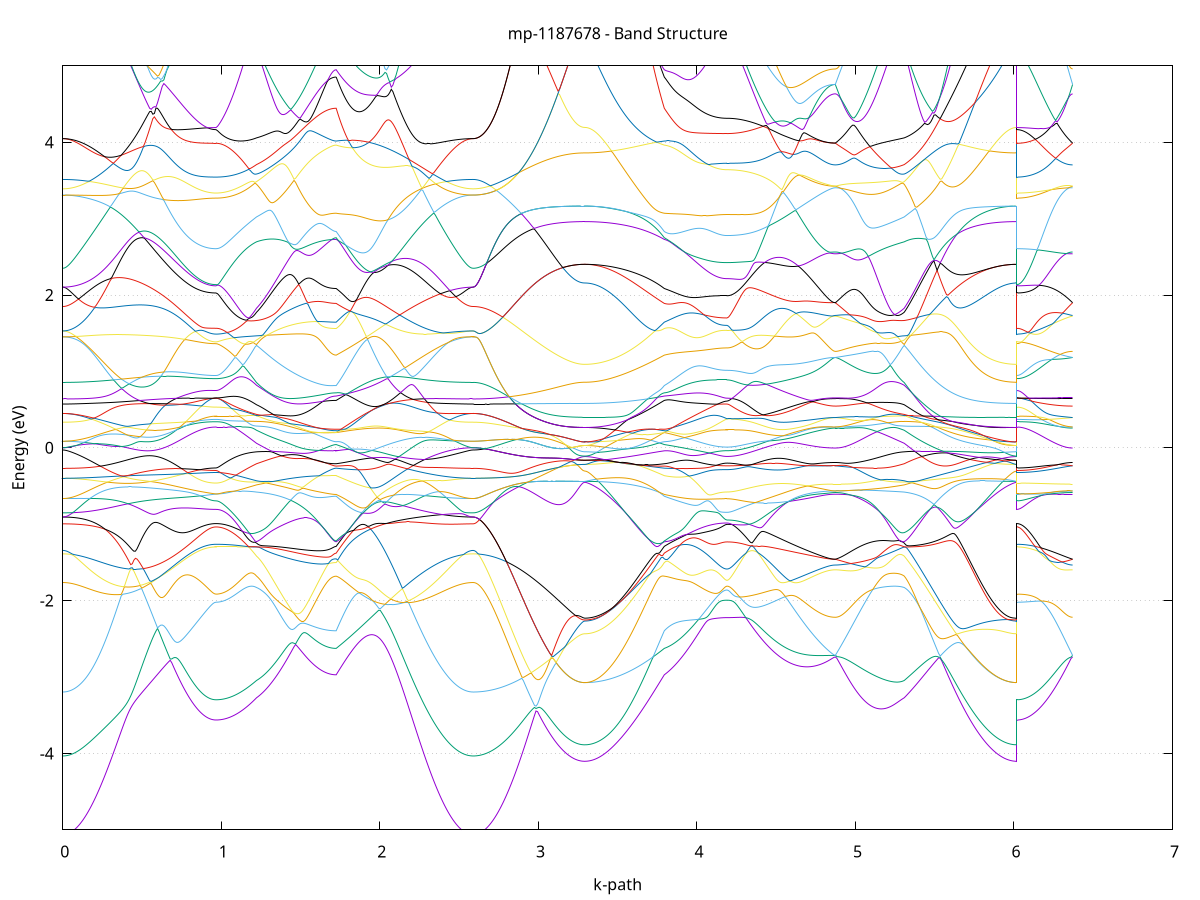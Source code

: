set title 'mp-1187678 - Band Structure'
set xlabel 'k-path'
set ylabel 'Energy (eV)'
set grid y
set yrange [-5:5]
set terminal png size 800,600
set output 'mp-1187678_bands_gnuplot.png'
plot '-' using 1:2 with lines notitle, '-' using 1:2 with lines notitle, '-' using 1:2 with lines notitle, '-' using 1:2 with lines notitle, '-' using 1:2 with lines notitle, '-' using 1:2 with lines notitle, '-' using 1:2 with lines notitle, '-' using 1:2 with lines notitle, '-' using 1:2 with lines notitle, '-' using 1:2 with lines notitle, '-' using 1:2 with lines notitle, '-' using 1:2 with lines notitle, '-' using 1:2 with lines notitle, '-' using 1:2 with lines notitle, '-' using 1:2 with lines notitle, '-' using 1:2 with lines notitle, '-' using 1:2 with lines notitle, '-' using 1:2 with lines notitle, '-' using 1:2 with lines notitle, '-' using 1:2 with lines notitle, '-' using 1:2 with lines notitle, '-' using 1:2 with lines notitle, '-' using 1:2 with lines notitle, '-' using 1:2 with lines notitle, '-' using 1:2 with lines notitle, '-' using 1:2 with lines notitle, '-' using 1:2 with lines notitle, '-' using 1:2 with lines notitle, '-' using 1:2 with lines notitle, '-' using 1:2 with lines notitle, '-' using 1:2 with lines notitle, '-' using 1:2 with lines notitle, '-' using 1:2 with lines notitle, '-' using 1:2 with lines notitle, '-' using 1:2 with lines notitle, '-' using 1:2 with lines notitle, '-' using 1:2 with lines notitle, '-' using 1:2 with lines notitle, '-' using 1:2 with lines notitle, '-' using 1:2 with lines notitle, '-' using 1:2 with lines notitle, '-' using 1:2 with lines notitle, '-' using 1:2 with lines notitle, '-' using 1:2 with lines notitle, '-' using 1:2 with lines notitle, '-' using 1:2 with lines notitle, '-' using 1:2 with lines notitle, '-' using 1:2 with lines notitle, '-' using 1:2 with lines notitle, '-' using 1:2 with lines notitle, '-' using 1:2 with lines notitle, '-' using 1:2 with lines notitle, '-' using 1:2 with lines notitle, '-' using 1:2 with lines notitle, '-' using 1:2 with lines notitle, '-' using 1:2 with lines notitle, '-' using 1:2 with lines notitle, '-' using 1:2 with lines notitle, '-' using 1:2 with lines notitle, '-' using 1:2 with lines notitle, '-' using 1:2 with lines notitle, '-' using 1:2 with lines notitle, '-' using 1:2 with lines notitle, '-' using 1:2 with lines notitle
0.000000 -45.276660
0.009962 -45.276660
0.019924 -45.276460
0.029885 -45.276260
0.039847 -45.275960
0.049809 -45.275560
0.059771 -45.275060
0.069732 -45.274460
0.079694 -45.273760
0.089656 -45.273060
0.099618 -45.272160
0.109580 -45.271260
0.119541 -45.270160
0.129503 -45.269060
0.139465 -45.267860
0.149427 -45.266560
0.159388 -45.265160
0.169350 -45.263760
0.179312 -45.262260
0.189274 -45.260560
0.199236 -45.258860
0.209197 -45.257160
0.219159 -45.255260
0.229121 -45.253360
0.239083 -45.251360
0.249044 -45.249260
0.259006 -45.247060
0.268968 -45.244860
0.278930 -45.242560
0.288892 -45.240160
0.298853 -45.237760
0.308815 -45.235260
0.318777 -45.232660
0.328739 -45.230060
0.338700 -45.227360
0.348662 -45.224560
0.358624 -45.221760
0.368586 -45.218860
0.378548 -45.215960
0.388509 -45.212960
0.398471 -45.209960
0.408433 -45.206860
0.418395 -45.203760
0.428356 -45.200560
0.438318 -45.197360
0.448280 -45.194060
0.458242 -45.190760
0.468204 -45.187360
0.478165 -45.184060
0.488127 -45.180560
0.498089 -45.177160
0.508051 -45.173660
0.518012 -45.170160
0.527974 -45.166560
0.537936 -45.163060
0.547898 -45.159460
0.557860 -45.155860
0.567821 -45.152160
0.577783 -45.148560
0.587745 -45.144860
0.597707 -45.141160
0.607668 -45.137460
0.617630 -45.133760
0.627592 -45.130060
0.637554 -45.126360
0.647516 -45.122660
0.657477 -45.118860
0.667439 -45.115160
0.677401 -45.111360
0.687363 -45.107660
0.697324 -45.103960
0.707286 -45.100160
0.717248 -45.096460
0.727210 -45.092760
0.737172 -45.089060
0.747133 -45.085360
0.757095 -45.081660
0.767057 -45.077960
0.777019 -45.074260
0.786980 -45.070660
0.796942 -45.067060
0.806904 -45.063360
0.816866 -45.059860
0.826828 -45.056260
0.836789 -45.052660
0.846751 -45.049160
0.856713 -45.045660
0.866675 -45.042160
0.876636 -45.038760
0.886598 -45.035360
0.896560 -45.031960
0.906522 -45.028660
0.916483 -45.025360
0.926445 -45.022160
0.936407 -45.018960
0.946369 -45.016060
0.956331 -45.013460
0.966292 -45.012260
0.966292 -45.012260
0.976134 -45.012260
0.985976 -45.012160
0.995818 -45.012060
1.005660 -45.011860
1.015501 -45.011560
1.025343 -45.011260
1.035185 -45.010860
1.045027 -45.010960
1.054868 -45.011460
1.064710 -45.012060
1.074552 -45.012760
1.084394 -45.013460
1.094236 -45.014160
1.104077 -45.015060
1.113919 -45.015860
1.123761 -45.016860
1.133603 -45.017860
1.143445 -45.018860
1.153286 -45.019960
1.163128 -45.021160
1.172970 -45.022360
1.182812 -45.023560
1.192653 -45.024860
1.202495 -45.026260
1.212337 -45.027660
1.222179 -45.029060
1.222179 -45.029060
1.232028 -45.030060
1.241878 -45.031060
1.251728 -45.032060
1.261577 -45.033060
1.271427 -45.034060
1.281277 -45.035060
1.291126 -45.035960
1.300976 -45.036960
1.310826 -45.037860
1.320675 -45.038760
1.330525 -45.039660
1.340375 -45.040560
1.350224 -45.041460
1.360074 -45.042360
1.369924 -45.043160
1.379773 -45.043960
1.389623 -45.044860
1.399473 -45.045560
1.409322 -45.046360
1.419172 -45.047160
1.429022 -45.047860
1.438871 -45.048560
1.448721 -45.049260
1.458571 -45.049960
1.468420 -45.050660
1.478270 -45.051260
1.488120 -45.051860
1.497969 -45.052460
1.507819 -45.053060
1.517669 -45.053560
1.527518 -45.054060
1.537368 -45.054560
1.547218 -45.055060
1.557067 -45.055560
1.566917 -45.055960
1.576767 -45.056360
1.586616 -45.056760
1.596466 -45.057060
1.606316 -45.057460
1.616165 -45.057760
1.626015 -45.057960
1.635865 -45.058260
1.645714 -45.058460
1.655564 -45.058660
1.665414 -45.058860
1.675263 -45.058960
1.685113 -45.059060
1.694963 -45.059160
1.704812 -45.059260
1.714662 -45.059260
1.724512 -45.059360
1.724512 -45.059360
1.734445 -45.056860
1.744379 -45.054260
1.754312 -45.056760
1.764246 -45.059760
1.774179 -45.062860
1.784112 -45.065960
1.794046 -45.069160
1.803979 -45.072360
1.813913 -45.075660
1.823846 -45.079060
1.833780 -45.082460
1.843713 -45.085860
1.853647 -45.089360
1.863580 -45.092860
1.873514 -45.096460
1.883447 -45.100060
1.893380 -45.103660
1.903314 -45.107260
1.913247 -45.110960
1.923181 -45.114560
1.933114 -45.118260
1.943048 -45.121960
1.952981 -45.125660
1.962915 -45.129360
1.972848 -45.133060
1.982782 -45.136760
1.992715 -45.140460
2.002649 -45.144160
2.012582 -45.147860
2.022515 -45.151560
2.032449 -45.155160
2.042382 -45.158860
2.052316 -45.162460
2.062249 -45.166060
2.072183 -45.169560
2.082116 -45.173160
2.092050 -45.176660
2.101983 -45.180160
2.111917 -45.183560
2.121850 -45.187060
2.131784 -45.190360
2.141717 -45.193760
2.151650 -45.197060
2.161584 -45.200260
2.171517 -45.203460
2.181451 -45.206660
2.191384 -45.209760
2.201318 -45.212860
2.211251 -45.215860
2.221185 -45.218760
2.231118 -45.221660
2.241052 -45.224560
2.250985 -45.227260
2.260918 -45.229960
2.270852 -45.232660
2.280785 -45.235260
2.290719 -45.237760
2.300652 -45.240160
2.310586 -45.242560
2.320519 -45.244860
2.330453 -45.247160
2.340386 -45.249260
2.350320 -45.251360
2.360253 -45.253360
2.370187 -45.255360
2.380120 -45.257160
2.390053 -45.258960
2.399987 -45.260660
2.409920 -45.262260
2.419854 -45.263760
2.429787 -45.265260
2.439721 -45.266660
2.449654 -45.267860
2.459588 -45.269060
2.469521 -45.270260
2.479455 -45.271260
2.489388 -45.272160
2.499321 -45.273060
2.509255 -45.273760
2.519188 -45.274460
2.529122 -45.275060
2.539055 -45.275560
2.548989 -45.275960
2.558922 -45.276260
2.568856 -45.276460
2.578789 -45.276660
2.588723 -45.276660
2.588723 -45.276660
2.598627 -45.276660
2.608532 -45.276460
2.618436 -45.276260
2.628341 -45.275960
2.638245 -45.275560
2.648150 -45.274960
2.658054 -45.274460
2.667959 -45.273760
2.677864 -45.272960
2.687768 -45.272060
2.697673 -45.271160
2.707577 -45.270060
2.717482 -45.268960
2.727386 -45.267760
2.737291 -45.266460
2.747195 -45.265060
2.757100 -45.263560
2.767004 -45.261960
2.776909 -45.260360
2.786814 -45.258560
2.796718 -45.256760
2.806623 -45.254860
2.816527 -45.252960
2.826432 -45.250860
2.836336 -45.248760
2.846241 -45.246560
2.856145 -45.244360
2.866050 -45.241960
2.875954 -45.239560
2.885859 -45.237060
2.895764 -45.234560
2.905668 -45.231960
2.915573 -45.229260
2.925477 -45.226560
2.935382 -45.223760
2.945286 -45.220960
2.955191 -45.218060
2.965095 -45.215160
2.975000 -45.212160
2.984904 -45.209160
2.994809 -45.206060
3.004714 -45.202960
3.014618 -45.199860
3.024523 -45.196660
3.034427 -45.193460
3.044332 -45.190260
3.054236 -45.187060
3.064141 -45.183760
3.074045 -45.180560
3.083950 -45.177360
3.093854 -45.174060
3.103759 -45.170860
3.113664 -45.167660
3.123568 -45.164560
3.133473 -45.161460
3.143377 -45.158360
3.153282 -45.155360
3.163186 -45.152460
3.173091 -45.149660
3.182995 -45.146960
3.192900 -45.144360
3.202804 -45.141960
3.212709 -45.139760
3.222614 -45.137660
3.232518 -45.135860
3.242423 -45.134160
3.252327 -45.132860
3.262232 -45.131760
3.272136 -45.130960
3.282041 -45.130560
3.291945 -45.130360
3.291945 -45.130360
3.301795 -45.130360
3.311645 -45.130260
3.321494 -45.130060
3.331344 -45.129860
3.341194 -45.129560
3.351043 -45.129260
3.360893 -45.128860
3.370743 -45.128360
3.380592 -45.127860
3.390442 -45.127260
3.400292 -45.126660
3.410141 -45.125960
3.419991 -45.125260
3.429841 -45.124360
3.439690 -45.123560
3.449540 -45.122560
3.459390 -45.121660
3.469239 -45.120560
3.479089 -45.119460
3.488939 -45.118360
3.498788 -45.117160
3.508638 -45.115860
3.518488 -45.114560
3.528337 -45.113160
3.538187 -45.111760
3.548037 -45.110260
3.557886 -45.108760
3.567736 -45.107160
3.577586 -45.105560
3.587435 -45.103860
3.597285 -45.102160
3.607135 -45.100360
3.616984 -45.098560
3.626834 -45.096660
3.636684 -45.094760
3.646533 -45.092860
3.656383 -45.090860
3.666233 -45.088860
3.676082 -45.086760
3.685932 -45.084660
3.695782 -45.082560
3.705631 -45.080360
3.715481 -45.078160
3.725331 -45.075860
3.735180 -45.073660
3.745030 -45.071360
3.754880 -45.068960
3.764729 -45.066560
3.774579 -45.064160
3.784429 -45.061760
3.794278 -45.059360
3.794278 -45.059360
3.804164 -45.058760
3.814050 -45.059260
3.823936 -45.060660
3.833822 -45.062460
3.843708 -45.064460
3.853594 -45.066560
3.863479 -45.068660
3.873365 -45.070660
3.883251 -45.072760
3.893137 -45.074760
3.903023 -45.076760
3.912909 -45.078660
3.922795 -45.080560
3.932681 -45.082360
3.942567 -45.084060
3.952453 -45.085860
3.962338 -45.087460
3.972224 -45.089060
3.982110 -45.090560
3.991996 -45.092060
4.001882 -45.093460
4.011768 -45.094760
4.021654 -45.096060
4.031540 -45.097260
4.041426 -45.098360
4.051311 -45.099360
4.061197 -45.100360
4.071083 -45.101260
4.080969 -45.102160
4.090855 -45.102960
4.100741 -45.103660
4.110627 -45.104260
4.120513 -45.104860
4.130399 -45.105260
4.140285 -45.105760
4.150170 -45.106060
4.160056 -45.106360
4.169942 -45.106460
4.179828 -45.106560
4.189714 -45.106660
4.189714 -45.106660
4.199617 -45.106660
4.209519 -45.106560
4.219422 -45.106460
4.229324 -45.106260
4.239226 -45.105960
4.249129 -45.105760
4.259031 -45.105360
4.268934 -45.104960
4.278836 -45.104560
4.288739 -45.104060
4.298641 -45.103560
4.308544 -45.102960
4.318446 -45.102360
4.328349 -45.101660
4.338251 -45.100860
4.348154 -45.100060
4.358056 -45.099260
4.367959 -45.098360
4.377861 -45.097460
4.387764 -45.096460
4.397666 -45.095460
4.407569 -45.094360
4.417471 -45.093260
4.427374 -45.092160
4.437276 -45.090960
4.447179 -45.089660
4.457081 -45.088460
4.466984 -45.087060
4.476886 -45.085760
4.486789 -45.084360
4.496691 -45.082860
4.506594 -45.081360
4.516496 -45.079860
4.526399 -45.078260
4.536301 -45.076660
4.546204 -45.075060
4.556106 -45.073360
4.566009 -45.071660
4.575911 -45.069960
4.585814 -45.068160
4.595716 -45.066360
4.605619 -45.064560
4.615521 -45.062760
4.625424 -45.060860
4.635326 -45.058960
4.645229 -45.056960
4.655131 -45.055060
4.665034 -45.053060
4.674936 -45.051060
4.684839 -45.049060
4.694741 -45.046960
4.704644 -45.044960
4.714546 -45.042860
4.724449 -45.040760
4.734351 -45.038660
4.744254 -45.036560
4.754156 -45.034360
4.764059 -45.032260
4.773961 -45.030060
4.783863 -45.027860
4.793766 -45.025760
4.803668 -45.023560
4.813571 -45.021360
4.823473 -45.019260
4.833376 -45.017060
4.843278 -45.015060
4.853181 -45.013060
4.863083 -45.011360
4.872986 -45.010660
4.872986 -45.010660
4.882869 -45.010860
4.892753 -45.011460
4.902636 -45.012360
4.912519 -45.013360
4.922403 -45.014360
4.932286 -45.015260
4.942169 -45.016260
4.952052 -45.017260
4.961936 -45.018160
4.971819 -45.018960
4.981702 -45.019860
4.991586 -45.020660
5.001469 -45.021360
5.011352 -45.022060
5.021236 -45.022760
5.031119 -45.023360
5.041002 -45.023960
5.050886 -45.024460
5.060769 -45.024960
5.070652 -45.025360
5.080536 -45.025760
5.090419 -45.026060
5.100302 -45.026360
5.110186 -45.026560
5.120069 -45.026760
5.129952 -45.026960
5.139835 -45.027060
5.149719 -45.027160
5.159602 -45.027160
5.169485 -45.027160
5.179369 -45.027160
5.189252 -45.027060
5.199135 -45.026960
5.209019 -45.026960
5.218902 -45.026860
5.228785 -45.026760
5.238669 -45.026760
5.248552 -45.026760
5.258435 -45.026860
5.268319 -45.026960
5.278202 -45.027260
5.288085 -45.027660
5.297969 -45.028260
5.307852 -45.029060
5.307852 -45.029060
5.317719 -45.030560
5.327585 -45.032060
5.337452 -45.033560
5.347319 -45.035160
5.357186 -45.036860
5.367052 -45.038460
5.376919 -45.040160
5.386786 -45.041860
5.396653 -45.043660
5.406519 -45.045460
5.416386 -45.047260
5.426253 -45.049060
5.436120 -45.050860
5.445986 -45.052760
5.455853 -45.054660
5.465720 -45.056560
5.475587 -45.058460
5.485453 -45.060360
5.495320 -45.062360
5.505187 -45.064260
5.515054 -45.066160
5.524920 -45.068160
5.534787 -45.070060
5.544654 -45.072060
5.554521 -45.073960
5.564387 -45.075960
5.574254 -45.077860
5.584121 -45.079760
5.593988 -45.081660
5.603854 -45.083560
5.613721 -45.085460
5.623588 -45.087360
5.633455 -45.089160
5.643321 -45.091060
5.653188 -45.092860
5.663055 -45.094560
5.672922 -45.096360
5.682788 -45.098060
5.692655 -45.099760
5.702522 -45.101460
5.712389 -45.103060
5.722255 -45.104660
5.732122 -45.106260
5.741989 -45.107760
5.751856 -45.109260
5.761722 -45.110760
5.771589 -45.112160
5.781456 -45.113460
5.791323 -45.114760
5.801189 -45.116060
5.811056 -45.117260
5.820923 -45.118460
5.830790 -45.119560
5.840656 -45.120660
5.850523 -45.121660
5.860390 -45.122660
5.870257 -45.123560
5.880123 -45.124460
5.889990 -45.125260
5.899857 -45.125960
5.909724 -45.126660
5.919590 -45.127260
5.929457 -45.127860
5.939324 -45.128360
5.949191 -45.128860
5.959057 -45.129260
5.968924 -45.129560
5.978791 -45.129860
5.988658 -45.130060
5.998524 -45.130260
6.008391 -45.130360
6.018258 -45.130360
6.018258 -45.012260
6.028025 -45.012260
6.037792 -45.012260
6.047559 -45.012260
6.057326 -45.012260
6.067093 -45.012260
6.076860 -45.012260
6.086627 -45.012260
6.096394 -45.012160
6.106161 -45.012160
6.115928 -45.012160
6.125695 -45.012060
6.135462 -45.012060
6.145229 -45.012060
6.154996 -45.011960
6.164763 -45.011960
6.174530 -45.011860
6.184297 -45.011860
6.194064 -45.011760
6.203831 -45.011760
6.213598 -45.011660
6.223364 -45.011660
6.233131 -45.011560
6.242898 -45.011560
6.252665 -45.011460
6.262432 -45.011360
6.272199 -45.011360
6.281966 -45.011260
6.291733 -45.011160
6.301500 -45.011160
6.311267 -45.011060
6.321034 -45.010960
6.330801 -45.010860
6.340568 -45.010860
6.350335 -45.010760
6.360102 -45.010660
6.369869 -45.010660
e
0.000000 -44.893060
0.009962 -44.893060
0.019924 -44.893160
0.029885 -44.893360
0.039847 -44.893560
0.049809 -44.893860
0.059771 -44.894160
0.069732 -44.894560
0.079694 -44.895060
0.089656 -44.895560
0.099618 -44.896160
0.109580 -44.896760
0.119541 -44.897460
0.129503 -44.898160
0.139465 -44.898960
0.149427 -44.899860
0.159388 -44.900760
0.169350 -44.901760
0.179312 -44.902760
0.189274 -44.903860
0.199236 -44.904960
0.209197 -44.906160
0.219159 -44.907360
0.229121 -44.908660
0.239083 -44.909960
0.249044 -44.911260
0.259006 -44.912660
0.268968 -44.914060
0.278930 -44.915560
0.288892 -44.917060
0.298853 -44.918660
0.308815 -44.920260
0.318777 -44.921860
0.328739 -44.923460
0.338700 -44.925160
0.348662 -44.926860
0.358624 -44.928560
0.368586 -44.930360
0.378548 -44.932060
0.388509 -44.933860
0.398471 -44.935660
0.408433 -44.937460
0.418395 -44.939360
0.428356 -44.941160
0.438318 -44.943060
0.448280 -44.944860
0.458242 -44.946760
0.468204 -44.948660
0.478165 -44.950560
0.488127 -44.952360
0.498089 -44.954260
0.508051 -44.956160
0.518012 -44.958060
0.527974 -44.959860
0.537936 -44.961760
0.547898 -44.963560
0.557860 -44.965360
0.567821 -44.967160
0.577783 -44.968960
0.587745 -44.970760
0.597707 -44.972460
0.607668 -44.974160
0.617630 -44.975860
0.627592 -44.977560
0.637554 -44.979260
0.647516 -44.980860
0.657477 -44.982460
0.667439 -44.983960
0.677401 -44.985460
0.687363 -44.986960
0.697324 -44.988460
0.707286 -44.989860
0.717248 -44.991160
0.727210 -44.992560
0.737172 -44.993760
0.747133 -44.995060
0.757095 -44.996260
0.767057 -44.997360
0.777019 -44.998460
0.786980 -44.999460
0.796942 -45.000460
0.806904 -45.001460
0.816866 -45.002360
0.826828 -45.003160
0.836789 -45.003960
0.846751 -45.004660
0.856713 -45.005360
0.866675 -45.005960
0.876636 -45.006560
0.886598 -45.007060
0.896560 -45.007460
0.906522 -45.007860
0.916483 -45.008160
0.926445 -45.008460
0.936407 -45.008660
0.946369 -45.008760
0.956331 -45.008860
0.966292 -45.008960
0.966292 -45.008960
0.976134 -45.008960
0.985976 -45.009060
0.995818 -45.009260
1.005660 -45.009460
1.015501 -45.009760
1.025343 -45.010060
1.035185 -45.010460
1.045027 -45.010460
1.054868 -45.009960
1.064710 -45.009360
1.074552 -45.008760
1.084394 -45.008060
1.094236 -45.007360
1.104077 -45.006560
1.113919 -45.005760
1.123761 -45.005160
1.133603 -45.005160
1.143445 -45.005260
1.153286 -45.005260
1.163128 -45.005260
1.172970 -45.005360
1.182812 -45.005360
1.192653 -45.005460
1.202495 -45.005460
1.212337 -45.005560
1.222179 -45.005560
1.222179 -45.005560
1.232028 -45.005960
1.241878 -45.006760
1.251728 -45.007760
1.261577 -45.008960
1.271427 -45.010260
1.281277 -45.011660
1.291126 -45.012960
1.300976 -45.014360
1.310826 -45.015760
1.320675 -45.017060
1.330525 -45.018460
1.340375 -45.019760
1.350224 -45.021060
1.360074 -45.022360
1.369924 -45.023660
1.379773 -45.024960
1.389623 -45.026160
1.399473 -45.027360
1.409322 -45.028560
1.419172 -45.029660
1.429022 -45.030860
1.438871 -45.031960
1.448721 -45.032960
1.458571 -45.034060
1.468420 -45.035060
1.478270 -45.035960
1.488120 -45.036960
1.497969 -45.037860
1.507819 -45.038660
1.517669 -45.039560
1.527518 -45.040360
1.537368 -45.041060
1.547218 -45.041860
1.557067 -45.042560
1.566917 -45.043160
1.576767 -45.043760
1.586616 -45.044360
1.596466 -45.044860
1.606316 -45.045360
1.616165 -45.045860
1.626015 -45.046260
1.635865 -45.046660
1.645714 -45.046960
1.655564 -45.047260
1.665414 -45.047560
1.675263 -45.047760
1.685113 -45.047960
1.694963 -45.048160
1.704812 -45.048260
1.714662 -45.048260
1.724512 -45.048260
1.724512 -45.048260
1.734445 -45.051060
1.744379 -45.053860
1.754312 -45.051760
1.764246 -45.049160
1.774179 -45.046660
1.784112 -45.043960
1.794046 -45.041360
1.803979 -45.038760
1.813913 -45.036160
1.823846 -45.033460
1.833780 -45.030760
1.843713 -45.028060
1.853647 -45.025360
1.863580 -45.022760
1.873514 -45.019960
1.883447 -45.017260
1.893380 -45.014560
1.903314 -45.011860
1.913247 -45.009160
1.923181 -45.006460
1.933114 -45.003760
1.943048 -45.001060
1.952981 -44.998360
1.962915 -44.995660
1.972848 -44.992960
1.982782 -44.990360
1.992715 -44.987660
2.002649 -44.985060
2.012582 -44.982360
2.022515 -44.979760
2.032449 -44.977160
2.042382 -44.974560
2.052316 -44.972060
2.062249 -44.969460
2.072183 -44.966960
2.082116 -44.964460
2.092050 -44.961960
2.101983 -44.959560
2.111917 -44.957160
2.121850 -44.954760
2.131784 -44.952360
2.141717 -44.950060
2.151650 -44.947760
2.161584 -44.945560
2.171517 -44.943260
2.181451 -44.941060
2.191384 -44.938960
2.201318 -44.936860
2.211251 -44.934760
2.221185 -44.932660
2.231118 -44.930760
2.241052 -44.928760
2.250985 -44.926860
2.260918 -44.924960
2.270852 -44.923160
2.280785 -44.921360
2.290719 -44.919660
2.300652 -44.917960
2.310586 -44.916360
2.320519 -44.914760
2.330453 -44.913260
2.340386 -44.911760
2.350320 -44.910360
2.360253 -44.908860
2.370187 -44.907660
2.380120 -44.906360
2.390053 -44.905160
2.399987 -44.903960
2.409920 -44.902860
2.419854 -44.901860
2.429787 -44.900860
2.439721 -44.899860
2.449654 -44.899060
2.459588 -44.898260
2.469521 -44.897460
2.479455 -44.896760
2.489388 -44.896160
2.499321 -44.895560
2.509255 -44.895060
2.519188 -44.894560
2.529122 -44.894160
2.539055 -44.893860
2.548989 -44.893560
2.558922 -44.893360
2.568856 -44.893160
2.578789 -44.893060
2.588723 -44.893060
2.588723 -44.893060
2.598627 -44.893060
2.608532 -44.893060
2.618436 -44.893060
2.628341 -44.893060
2.638245 -44.893060
2.648150 -44.893060
2.658054 -44.893060
2.667959 -44.893160
2.677864 -44.893160
2.687768 -44.893160
2.697673 -44.893160
2.707577 -44.893160
2.717482 -44.893260
2.727386 -44.893260
2.737291 -44.893260
2.747195 -44.893260
2.757100 -44.893360
2.767004 -44.893360
2.776909 -44.893360
2.786814 -44.893460
2.796718 -44.893460
2.806623 -44.893460
2.816527 -44.893460
2.826432 -44.893560
2.836336 -44.893560
2.846241 -44.894060
2.856145 -44.896260
2.866050 -44.898660
2.875954 -44.901060
2.885859 -44.903560
2.895764 -44.906160
2.905668 -44.908760
2.915573 -44.911360
2.925477 -44.914160
2.935382 -44.916960
2.945286 -44.919760
2.955191 -44.922660
2.965095 -44.925660
2.975000 -44.928560
2.984904 -44.931660
2.994809 -44.934760
3.004714 -44.937860
3.014618 -44.940960
3.024523 -44.944160
3.034427 -44.947360
3.044332 -44.950560
3.054236 -44.953760
3.064141 -44.957060
3.074045 -44.960260
3.083950 -44.963560
3.093854 -44.966760
3.103759 -44.969960
3.113664 -44.973160
3.123568 -44.976360
3.133473 -44.979460
3.143377 -44.982560
3.153282 -44.985560
3.163186 -44.988460
3.173091 -44.991260
3.182995 -44.993960
3.192900 -44.996560
3.202804 -44.998960
3.212709 -45.001260
3.222614 -45.003260
3.232518 -45.005160
3.242423 -45.006760
3.252327 -45.008160
3.262232 -45.009160
3.272136 -45.009960
3.282041 -45.010460
3.291945 -45.010660
3.291945 -45.010660
3.301795 -45.010660
3.311645 -45.010660
3.321494 -45.010560
3.331344 -45.010560
3.341194 -45.010560
3.351043 -45.010560
3.360893 -45.010560
3.370743 -45.010560
3.380592 -45.010460
3.390442 -45.010460
3.400292 -45.010460
3.410141 -45.010460
3.419991 -45.010460
3.429841 -45.010460
3.439690 -45.010460
3.449540 -45.010560
3.459390 -45.010560
3.469239 -45.010660
3.479089 -45.010660
3.488939 -45.010860
3.498788 -45.010960
3.508638 -45.011160
3.518488 -45.011360
3.528337 -45.011560
3.538187 -45.011860
3.548037 -45.012160
3.557886 -45.012560
3.567736 -45.013060
3.577586 -45.013560
3.587435 -45.014160
3.597285 -45.014760
3.607135 -45.015560
3.616984 -45.016360
3.626834 -45.017260
3.636684 -45.018260
3.646533 -45.019360
3.656383 -45.020560
3.666233 -45.021860
3.676082 -45.023260
3.685932 -45.024760
3.695782 -45.026360
3.705631 -45.028060
3.715481 -45.029860
3.725331 -45.031860
3.735180 -45.033860
3.745030 -45.036060
3.754880 -45.038260
3.764729 -45.040660
3.774579 -45.043160
3.784429 -45.045660
3.794278 -45.048260
3.794278 -45.048260
3.804164 -45.049060
3.814050 -45.048660
3.823936 -45.047360
3.833822 -45.045760
3.843708 -45.044060
3.853594 -45.042260
3.863479 -45.040460
3.873365 -45.038660
3.883251 -45.036960
3.893137 -45.035360
3.903023 -45.033760
3.912909 -45.032260
3.922795 -45.030760
3.932681 -45.029460
3.942567 -45.028160
3.952453 -45.026860
3.962338 -45.025760
3.972224 -45.024660
3.982110 -45.023560
3.991996 -45.022660
4.001882 -45.021760
4.011768 -45.020860
4.021654 -45.020060
4.031540 -45.019360
4.041426 -45.018660
4.051311 -45.018060
4.061197 -45.017460
4.071083 -45.016960
4.080969 -45.016460
4.090855 -45.016060
4.100741 -45.015660
4.110627 -45.015360
4.120513 -45.015060
4.130399 -45.014760
4.140285 -45.014560
4.150170 -45.014460
4.160056 -45.014260
4.169942 -45.014160
4.179828 -45.014160
4.189714 -45.014060
4.189714 -45.014060
4.199617 -45.014060
4.209519 -45.014060
4.219422 -45.014060
4.229324 -45.014060
4.239226 -45.014060
4.249129 -45.014060
4.259031 -45.014060
4.268934 -45.013960
4.278836 -45.013960
4.288739 -45.013960
4.298641 -45.013860
4.308544 -45.013860
4.318446 -45.013760
4.328349 -45.013760
4.338251 -45.013760
4.348154 -45.013660
4.358056 -45.013560
4.367959 -45.013560
4.377861 -45.013460
4.387764 -45.013460
4.397666 -45.013360
4.407569 -45.013260
4.417471 -45.013260
4.427374 -45.013160
4.437276 -45.013060
4.447179 -45.013060
4.457081 -45.012960
4.466984 -45.012860
4.476886 -45.012760
4.486789 -45.012760
4.496691 -45.012660
4.506594 -45.012560
4.516496 -45.012460
4.526399 -45.012360
4.536301 -45.012360
4.546204 -45.012260
4.556106 -45.012160
4.566009 -45.012060
4.575911 -45.011960
4.585814 -45.011960
4.595716 -45.011860
4.605619 -45.011760
4.615521 -45.011660
4.625424 -45.011660
4.635326 -45.011560
4.645229 -45.011460
4.655131 -45.011460
4.665034 -45.011360
4.674936 -45.011260
4.684839 -45.011260
4.694741 -45.011160
4.704644 -45.011160
4.714546 -45.011060
4.724449 -45.010960
4.734351 -45.010960
4.744254 -45.010960
4.754156 -45.010860
4.764059 -45.010860
4.773961 -45.010760
4.783863 -45.010760
4.793766 -45.010760
4.803668 -45.010660
4.813571 -45.010660
4.823473 -45.010660
4.833376 -45.010660
4.843278 -45.010660
4.853181 -45.010660
4.863083 -45.010660
4.872986 -45.010660
4.872986 -45.010660
4.882869 -45.010660
4.892753 -45.010660
4.902636 -45.010660
4.912519 -45.010660
4.922403 -45.010660
4.932286 -45.010560
4.942169 -45.010560
4.952052 -45.010460
4.961936 -45.010360
4.971819 -45.010160
4.981702 -45.010060
4.991586 -45.009860
5.001469 -45.009660
5.011352 -45.009460
5.021236 -45.009160
5.031119 -45.008960
5.041002 -45.008660
5.050886 -45.008360
5.060769 -45.007960
5.070652 -45.007660
5.080536 -45.007260
5.090419 -45.006860
5.100302 -45.006460
5.110186 -45.006060
5.120069 -45.005560
5.129952 -45.005160
5.139835 -45.004660
5.149719 -45.004160
5.159602 -45.003560
5.169485 -45.003060
5.179369 -45.002460
5.189252 -45.001860
5.199135 -45.001260
5.209019 -45.000660
5.218902 -45.000560
5.228785 -45.001360
5.238669 -45.002060
5.248552 -45.002860
5.258435 -45.003560
5.268319 -45.004260
5.278202 -45.004760
5.288085 -45.005160
5.297969 -45.005460
5.307852 -45.005560
5.307852 -45.005560
5.317719 -45.005660
5.327585 -45.005660
5.337452 -45.005760
5.347319 -45.005860
5.357186 -45.005860
5.367052 -45.005960
5.376919 -45.006060
5.386786 -45.006060
5.396653 -45.006160
5.406519 -45.006260
5.416386 -45.006360
5.426253 -45.006360
5.436120 -45.006460
5.445986 -45.006560
5.455853 -45.006660
5.465720 -45.006660
5.475587 -45.006760
5.485453 -45.006860
5.495320 -45.006960
5.505187 -45.007060
5.515054 -45.007160
5.524920 -45.007260
5.534787 -45.007360
5.544654 -45.007460
5.554521 -45.007560
5.564387 -45.007660
5.574254 -45.007660
5.584121 -45.007760
5.593988 -45.007860
5.603854 -45.007960
5.613721 -45.008060
5.623588 -45.008160
5.633455 -45.008260
5.643321 -45.008360
5.653188 -45.008460
5.663055 -45.008560
5.672922 -45.008660
5.682788 -45.008760
5.692655 -45.008860
5.702522 -45.008960
5.712389 -45.009060
5.722255 -45.009060
5.732122 -45.009160
5.741989 -45.009260
5.751856 -45.009360
5.761722 -45.009460
5.771589 -45.009560
5.781456 -45.009560
5.791323 -45.009660
5.801189 -45.009760
5.811056 -45.009860
5.820923 -45.009860
5.830790 -45.009960
5.840656 -45.010060
5.850523 -45.010060
5.860390 -45.010160
5.870257 -45.010160
5.880123 -45.010260
5.889990 -45.010260
5.899857 -45.010360
5.909724 -45.010360
5.919590 -45.010460
5.929457 -45.010460
5.939324 -45.010460
5.949191 -45.010560
5.959057 -45.010560
5.968924 -45.010560
5.978791 -45.010560
5.988658 -45.010560
5.998524 -45.010660
6.008391 -45.010660
6.018258 -45.010660
6.018258 -45.008960
6.028025 -45.008960
6.037792 -45.008960
6.047559 -45.008960
6.057326 -45.008960
6.067093 -45.008960
6.076860 -45.008960
6.086627 -45.008960
6.096394 -45.009060
6.106161 -45.009060
6.115928 -45.009060
6.125695 -45.009160
6.135462 -45.009160
6.145229 -45.009160
6.154996 -45.009260
6.164763 -45.009260
6.174530 -45.009360
6.184297 -45.009360
6.194064 -45.009460
6.203831 -45.009460
6.213598 -45.009560
6.223364 -45.009560
6.233131 -45.009660
6.242898 -45.009760
6.252665 -45.009760
6.262432 -45.009860
6.272199 -45.009860
6.281966 -45.009960
6.291733 -45.010060
6.301500 -45.010160
6.311267 -45.010160
6.321034 -45.010260
6.330801 -45.010360
6.340568 -45.010360
6.350335 -45.010460
6.360102 -45.010560
6.369869 -45.010660
e
0.000000 -44.863760
0.009962 -44.863860
0.019924 -44.863860
0.029885 -44.863960
0.039847 -44.863960
0.049809 -44.864160
0.059771 -44.864260
0.069732 -44.864460
0.079694 -44.864660
0.089656 -44.864860
0.099618 -44.865160
0.109580 -44.865460
0.119541 -44.865760
0.129503 -44.866060
0.139465 -44.866460
0.149427 -44.866860
0.159388 -44.867260
0.169350 -44.867660
0.179312 -44.868160
0.189274 -44.868660
0.199236 -44.869160
0.209197 -44.869760
0.219159 -44.870360
0.229121 -44.870960
0.239083 -44.871560
0.249044 -44.872260
0.259006 -44.872960
0.268968 -44.873660
0.278930 -44.874460
0.288892 -44.875260
0.298853 -44.876060
0.308815 -44.876860
0.318777 -44.877760
0.328739 -44.878660
0.338700 -44.879560
0.348662 -44.880560
0.358624 -44.881560
0.368586 -44.882560
0.378548 -44.883660
0.388509 -44.884760
0.398471 -44.885860
0.408433 -44.887060
0.418395 -44.888260
0.428356 -44.889460
0.438318 -44.890760
0.448280 -44.891960
0.458242 -44.893360
0.468204 -44.894660
0.478165 -44.896060
0.488127 -44.897460
0.498089 -44.898960
0.508051 -44.900460
0.518012 -44.901960
0.527974 -44.903560
0.537936 -44.905160
0.547898 -44.906760
0.557860 -44.908360
0.567821 -44.910060
0.577783 -44.911860
0.587745 -44.913660
0.597707 -44.915460
0.607668 -44.917260
0.617630 -44.919160
0.627592 -44.921060
0.637554 -44.923060
0.647516 -44.924960
0.657477 -44.927060
0.667439 -44.929060
0.677401 -44.931160
0.687363 -44.933360
0.697324 -44.935460
0.707286 -44.937760
0.717248 -44.939960
0.727210 -44.942260
0.737172 -44.944560
0.747133 -44.946960
0.757095 -44.949360
0.767057 -44.951760
0.777019 -44.954260
0.786980 -44.956760
0.796942 -44.959360
0.806904 -44.961960
0.816866 -44.964560
0.826828 -44.967260
0.836789 -44.969960
0.846751 -44.972660
0.856713 -44.975460
0.866675 -44.978260
0.876636 -44.981060
0.886598 -44.983960
0.896560 -44.986760
0.906522 -44.989760
0.916483 -44.992660
0.926445 -44.995560
0.936407 -44.998460
0.946369 -45.001260
0.956331 -45.003760
0.966292 -45.004860
0.966292 -45.004860
0.976134 -45.004860
0.985976 -45.004860
0.995818 -45.004860
1.005660 -45.004860
1.015501 -45.004960
1.025343 -45.004960
1.035185 -45.004960
1.045027 -45.004960
1.054868 -45.004960
1.064710 -45.004960
1.074552 -45.005060
1.084394 -45.005060
1.094236 -45.005060
1.104077 -45.005060
1.113919 -45.005160
1.123761 -45.004860
1.133603 -45.003960
1.143445 -45.002960
1.153286 -45.001960
1.163128 -45.000860
1.172970 -44.999760
1.182812 -44.998560
1.192653 -44.997360
1.202495 -44.996060
1.212337 -44.994760
1.222179 -44.993360
1.222179 -44.993360
1.232028 -44.992160
1.241878 -44.990460
1.251728 -44.988460
1.261577 -44.986360
1.271427 -44.984260
1.281277 -44.982060
1.291126 -44.979860
1.300976 -44.977560
1.310826 -44.975460
1.320675 -44.973260
1.330525 -44.971160
1.340375 -44.969060
1.350224 -44.966960
1.360074 -44.964860
1.369924 -44.962860
1.379773 -44.960960
1.389623 -44.959060
1.399473 -44.957160
1.409322 -44.955360
1.419172 -44.953560
1.429022 -44.951760
1.438871 -44.950060
1.448721 -44.948460
1.458571 -44.946860
1.468420 -44.945360
1.478270 -44.943860
1.488120 -44.942360
1.497969 -44.941060
1.507819 -44.939660
1.517669 -44.938460
1.527518 -44.937160
1.537368 -44.936060
1.547218 -44.934960
1.557067 -44.933860
1.566917 -44.932860
1.576767 -44.931960
1.586616 -44.931060
1.596466 -44.930260
1.606316 -44.929460
1.616165 -44.928760
1.626015 -44.928160
1.635865 -44.927560
1.645714 -44.927060
1.655564 -44.926560
1.665414 -44.926160
1.675263 -44.925860
1.685113 -44.925560
1.694963 -44.925360
1.704812 -44.925160
1.714662 -44.925060
1.724512 -44.925060
1.724512 -44.925060
1.734445 -44.924760
1.744379 -44.924360
1.754312 -44.923960
1.764246 -44.923460
1.774179 -44.922860
1.784112 -44.922260
1.794046 -44.921660
1.803979 -44.920960
1.813913 -44.920260
1.823846 -44.919560
1.833780 -44.918760
1.843713 -44.917960
1.853647 -44.917160
1.863580 -44.916260
1.873514 -44.915360
1.883447 -44.914460
1.893380 -44.913560
1.903314 -44.912560
1.913247 -44.911660
1.923181 -44.910660
1.933114 -44.909660
1.943048 -44.908660
1.952981 -44.907660
1.962915 -44.906560
1.972848 -44.905560
1.982782 -44.904560
1.992715 -44.903460
2.002649 -44.902460
2.012582 -44.901360
2.022515 -44.900360
2.032449 -44.899360
2.042382 -44.898260
2.052316 -44.897260
2.062249 -44.896160
2.072183 -44.895160
2.082116 -44.894160
2.092050 -44.893160
2.101983 -44.892060
2.111917 -44.891060
2.121850 -44.890160
2.131784 -44.889160
2.141717 -44.888160
2.151650 -44.887160
2.161584 -44.886260
2.171517 -44.885260
2.181451 -44.884360
2.191384 -44.883460
2.201318 -44.882560
2.211251 -44.881660
2.221185 -44.880760
2.231118 -44.879960
2.241052 -44.879160
2.250985 -44.878260
2.260918 -44.877560
2.270852 -44.876760
2.280785 -44.875960
2.290719 -44.875260
2.300652 -44.874460
2.310586 -44.873860
2.320519 -44.873160
2.330453 -44.872460
2.340386 -44.871860
2.350320 -44.871260
2.360253 -44.870660
2.370187 -44.870060
2.380120 -44.869560
2.390053 -44.868960
2.399987 -44.868460
2.409920 -44.868060
2.419854 -44.867560
2.429787 -44.867160
2.439721 -44.866760
2.449654 -44.866360
2.459588 -44.866060
2.469521 -44.865660
2.479455 -44.865360
2.489388 -44.865160
2.499321 -44.864860
2.509255 -44.864660
2.519188 -44.864460
2.529122 -44.864260
2.539055 -44.864160
2.548989 -44.863960
2.558922 -44.863960
2.568856 -44.863860
2.578789 -44.863760
2.588723 -44.863760
2.588723 -44.863760
2.598627 -44.863860
2.608532 -44.863960
2.618436 -44.864260
2.628341 -44.864560
2.638245 -44.864960
2.648150 -44.865460
2.658054 -44.866060
2.667959 -44.866760
2.677864 -44.867560
2.687768 -44.868360
2.697673 -44.869360
2.707577 -44.870460
2.717482 -44.871560
2.727386 -44.872760
2.737291 -44.874060
2.747195 -44.875460
2.757100 -44.876960
2.767004 -44.878560
2.776909 -44.880260
2.786814 -44.881960
2.796718 -44.883760
2.806623 -44.885660
2.816527 -44.887660
2.826432 -44.889660
2.836336 -44.891860
2.846241 -44.893660
2.856145 -44.893660
2.866050 -44.893760
2.875954 -44.893760
2.885859 -44.893760
2.895764 -44.893860
2.905668 -44.893860
2.915573 -44.893960
2.925477 -44.893960
2.935382 -44.893960
2.945286 -44.894060
2.955191 -44.894060
2.965095 -44.894160
2.975000 -44.894160
2.984904 -44.894260
2.994809 -44.894260
3.004714 -44.894360
3.014618 -44.894360
3.024523 -44.894360
3.034427 -44.894460
3.044332 -44.894460
3.054236 -44.894460
3.064141 -44.894560
3.074045 -44.894560
3.083950 -44.894560
3.093854 -44.894660
3.103759 -44.894660
3.113664 -44.894760
3.123568 -44.894760
3.133473 -44.894760
3.143377 -44.894760
3.153282 -44.894860
3.163186 -44.894860
3.173091 -44.894860
3.182995 -44.894860
3.192900 -44.894960
3.202804 -44.894960
3.212709 -44.894960
3.222614 -44.894960
3.232518 -44.894960
3.242423 -44.894960
3.252327 -44.894960
3.262232 -44.894960
3.272136 -44.894960
3.282041 -44.894960
3.291945 -44.894960
3.291945 -44.894960
3.301795 -44.895060
3.311645 -44.895160
3.321494 -44.895260
3.331344 -44.895460
3.341194 -44.895760
3.351043 -44.896060
3.360893 -44.896460
3.370743 -44.896960
3.380592 -44.897460
3.390442 -44.897960
3.400292 -44.898560
3.410141 -44.899260
3.419991 -44.899960
3.429841 -44.900760
3.439690 -44.901560
3.449540 -44.902360
3.459390 -44.903260
3.469239 -44.904160
3.479089 -44.905160
3.488939 -44.906060
3.498788 -44.907060
3.508638 -44.908160
3.518488 -44.909160
3.528337 -44.910260
3.538187 -44.911260
3.548037 -44.912360
3.557886 -44.913360
3.567736 -44.914460
3.577586 -44.915460
3.587435 -44.916460
3.597285 -44.917460
3.607135 -44.918360
3.616984 -44.919260
3.626834 -44.920160
3.636684 -44.920960
3.646533 -44.921760
3.656383 -44.922460
3.666233 -44.923060
3.676082 -44.923660
3.685932 -44.924160
3.695782 -44.924560
3.705631 -44.924960
3.715481 -44.925260
3.725331 -44.925460
3.735180 -44.925660
3.745030 -44.925660
3.754880 -44.925760
3.764729 -44.925660
3.774579 -44.925560
3.784429 -44.925360
3.794278 -44.925060
3.794278 -44.925060
3.804164 -44.924860
3.814050 -44.924760
3.823936 -44.924560
3.833822 -44.924260
3.843708 -44.923960
3.853594 -44.923660
3.863479 -44.923360
3.873365 -44.923060
3.883251 -44.922660
3.893137 -44.922260
3.903023 -44.921860
3.912909 -44.921360
3.922795 -44.920860
3.932681 -44.920460
3.942567 -44.919960
3.952453 -44.919460
3.962338 -44.918960
3.972224 -44.918360
3.982110 -44.917860
3.991996 -44.917360
4.001882 -44.916860
4.011768 -44.916360
4.021654 -44.915860
4.031540 -44.915360
4.041426 -44.914860
4.051311 -44.914460
4.061197 -44.913960
4.071083 -44.913560
4.080969 -44.913160
4.090855 -44.912760
4.100741 -44.912460
4.110627 -44.912160
4.120513 -44.911860
4.130399 -44.911660
4.140285 -44.911460
4.150170 -44.911260
4.160056 -44.911160
4.169942 -44.911060
4.179828 -44.911060
4.189714 -44.910960
4.189714 -44.910960
4.199617 -44.911060
4.209519 -44.911060
4.219422 -44.911260
4.229324 -44.911360
4.239226 -44.911560
4.249129 -44.911860
4.259031 -44.912160
4.268934 -44.912560
4.278836 -44.912960
4.288739 -44.913460
4.298641 -44.913960
4.308544 -44.914560
4.318446 -44.915160
4.328349 -44.915760
4.338251 -44.916460
4.348154 -44.917260
4.358056 -44.918060
4.367959 -44.918860
4.377861 -44.919760
4.387764 -44.920760
4.397666 -44.921760
4.407569 -44.922760
4.417471 -44.923760
4.427374 -44.924960
4.437276 -44.926060
4.447179 -44.927260
4.457081 -44.928560
4.466984 -44.929760
4.476886 -44.931160
4.486789 -44.932460
4.496691 -44.933860
4.506594 -44.935360
4.516496 -44.936760
4.526399 -44.938260
4.536301 -44.939860
4.546204 -44.941460
4.556106 -44.943060
4.566009 -44.944660
4.575911 -44.946360
4.585814 -44.948060
4.595716 -44.949860
4.605619 -44.951660
4.615521 -44.953460
4.625424 -44.955260
4.635326 -44.957160
4.645229 -44.959060
4.655131 -44.960960
4.665034 -44.962860
4.674936 -44.964860
4.684839 -44.966860
4.694741 -44.968860
4.704644 -44.970860
4.714546 -44.972960
4.724449 -44.974960
4.734351 -44.977060
4.744254 -44.979160
4.754156 -44.981260
4.764059 -44.983360
4.773961 -44.985560
4.783863 -44.987660
4.793766 -44.989860
4.803668 -44.991960
4.813571 -44.994160
4.823473 -44.996260
4.833376 -44.998460
4.843278 -45.000460
4.853181 -45.002460
4.863083 -45.004160
4.872986 -45.004860
4.872986 -45.004860
4.882869 -45.004560
4.892753 -45.003960
4.902636 -45.003060
4.912519 -45.002060
4.922403 -45.001160
4.932286 -45.000260
4.942169 -44.999360
4.952052 -44.998560
4.961936 -44.997760
4.971819 -44.997060
4.981702 -44.996360
4.991586 -44.995760
5.001469 -44.995260
5.011352 -44.994860
5.021236 -44.994460
5.031119 -44.994060
5.041002 -44.993860
5.050886 -44.993660
5.060769 -44.993560
5.070652 -44.993560
5.080536 -44.993560
5.090419 -44.993660
5.100302 -44.993860
5.110186 -44.994060
5.120069 -44.994360
5.129952 -44.994760
5.139835 -44.995160
5.149719 -44.995660
5.159602 -44.996260
5.169485 -44.996860
5.179369 -44.997460
5.189252 -44.998160
5.199135 -44.998960
5.209019 -44.999760
5.218902 -45.000060
5.228785 -44.999360
5.238669 -44.998660
5.248552 -44.997960
5.258435 -44.997260
5.268319 -44.996560
5.278202 -44.995760
5.288085 -44.994960
5.297969 -44.994160
5.307852 -44.993360
5.307852 -44.993360
5.317719 -44.992060
5.327585 -44.990560
5.337452 -44.989060
5.347319 -44.987560
5.357186 -44.986060
5.367052 -44.984460
5.376919 -44.982860
5.386786 -44.981260
5.396653 -44.979560
5.406519 -44.977860
5.416386 -44.976160
5.426253 -44.974360
5.436120 -44.972660
5.445986 -44.970860
5.455853 -44.969060
5.465720 -44.967260
5.475587 -44.965360
5.485453 -44.963560
5.495320 -44.961660
5.505187 -44.959860
5.515054 -44.957960
5.524920 -44.956060
5.534787 -44.954160
5.544654 -44.952360
5.554521 -44.950460
5.564387 -44.948560
5.574254 -44.946660
5.584121 -44.944860
5.593988 -44.942960
5.603854 -44.941160
5.613721 -44.939260
5.623588 -44.937460
5.633455 -44.935660
5.643321 -44.933860
5.653188 -44.932060
5.663055 -44.930360
5.672922 -44.928660
5.682788 -44.926960
5.692655 -44.925260
5.702522 -44.923660
5.712389 -44.922060
5.722255 -44.920460
5.732122 -44.918960
5.741989 -44.917360
5.751856 -44.915960
5.761722 -44.914560
5.771589 -44.913160
5.781456 -44.911760
5.791323 -44.910460
5.801189 -44.909260
5.811056 -44.907960
5.820923 -44.906760
5.830790 -44.905660
5.840656 -44.904660
5.850523 -44.903660
5.860390 -44.902660
5.870257 -44.901760
5.880123 -44.900960
5.889990 -44.900160
5.899857 -44.899360
5.909724 -44.898660
5.919590 -44.898060
5.929457 -44.897460
5.939324 -44.896960
5.949191 -44.896460
5.959057 -44.896060
5.968924 -44.895760
5.978791 -44.895460
5.988658 -44.895260
5.998524 -44.895160
6.008391 -44.895060
6.018258 -44.894960
6.018258 -45.004860
6.028025 -45.004860
6.037792 -45.004860
6.047559 -45.004860
6.057326 -45.004860
6.067093 -45.004860
6.076860 -45.004860
6.086627 -45.004860
6.096394 -45.004860
6.106161 -45.004860
6.115928 -45.004860
6.125695 -45.004860
6.135462 -45.004860
6.145229 -45.004860
6.154996 -45.004860
6.164763 -45.004860
6.174530 -45.004860
6.184297 -45.004860
6.194064 -45.004860
6.203831 -45.004860
6.213598 -45.004860
6.223364 -45.004860
6.233131 -45.004860
6.242898 -45.004860
6.252665 -45.004860
6.262432 -45.004860
6.272199 -45.004860
6.281966 -45.004860
6.291733 -45.004860
6.301500 -45.004860
6.311267 -45.004860
6.321034 -45.004860
6.330801 -45.004860
6.340568 -45.004860
6.350335 -45.004860
6.360102 -45.004860
6.369869 -45.004860
e
0.000000 -38.380560
0.009962 -38.380560
0.019924 -38.380660
0.029885 -38.380660
0.039847 -38.380660
0.049809 -38.380760
0.059771 -38.380860
0.069732 -38.380960
0.079694 -38.381060
0.089656 -38.381160
0.099618 -38.381260
0.109580 -38.381460
0.119541 -38.381560
0.129503 -38.381760
0.139465 -38.381960
0.149427 -38.382160
0.159388 -38.382360
0.169350 -38.382560
0.179312 -38.382860
0.189274 -38.383060
0.199236 -38.383260
0.209197 -38.383560
0.219159 -38.383860
0.229121 -38.384160
0.239083 -38.384360
0.249044 -38.384660
0.259006 -38.384960
0.268968 -38.385260
0.278930 -38.385560
0.288892 -38.385860
0.298853 -38.386260
0.308815 -38.386560
0.318777 -38.386860
0.328739 -38.387160
0.338700 -38.387560
0.348662 -38.387860
0.358624 -38.388160
0.368586 -38.388560
0.378548 -38.388860
0.388509 -38.389160
0.398471 -38.389560
0.408433 -38.389860
0.418395 -38.390160
0.428356 -38.390560
0.438318 -38.390860
0.448280 -38.391160
0.458242 -38.391460
0.468204 -38.391860
0.478165 -38.392160
0.488127 -38.392460
0.498089 -38.392760
0.508051 -38.393060
0.518012 -38.393360
0.527974 -38.393660
0.537936 -38.393860
0.547898 -38.394160
0.557860 -38.394460
0.567821 -38.394660
0.577783 -38.394960
0.587745 -38.395260
0.597707 -38.395460
0.607668 -38.395660
0.617630 -38.395960
0.627592 -38.396160
0.637554 -38.396360
0.647516 -38.396560
0.657477 -38.396760
0.667439 -38.396960
0.677401 -38.397160
0.687363 -38.397360
0.697324 -38.397460
0.707286 -38.397660
0.717248 -38.397860
0.727210 -38.397960
0.737172 -38.398160
0.747133 -38.398260
0.757095 -38.398360
0.767057 -38.398460
0.777019 -38.398660
0.786980 -38.398760
0.796942 -38.398860
0.806904 -38.398960
0.816866 -38.399060
0.826828 -38.399060
0.836789 -38.399160
0.846751 -38.399260
0.856713 -38.399260
0.866675 -38.399360
0.876636 -38.399460
0.886598 -38.399460
0.896560 -38.399460
0.906522 -38.399560
0.916483 -38.399560
0.926445 -38.399560
0.936407 -38.399660
0.946369 -38.399660
0.956331 -38.399660
0.966292 -38.399660
0.966292 -38.399660
0.976134 -38.399660
0.985976 -38.399660
0.995818 -38.399660
1.005660 -38.399660
1.015501 -38.399760
1.025343 -38.399760
1.035185 -38.399860
1.045027 -38.399860
1.054868 -38.399960
1.064710 -38.399960
1.074552 -38.400060
1.084394 -38.400160
1.094236 -38.400260
1.104077 -38.400360
1.113919 -38.400460
1.123761 -38.400560
1.133603 -38.400660
1.143445 -38.400760
1.153286 -38.400860
1.163128 -38.400960
1.172970 -38.401060
1.182812 -38.401160
1.192653 -38.401360
1.202495 -38.401460
1.212337 -38.401560
1.222179 -38.401660
1.222179 -38.401660
1.232028 -38.401760
1.241878 -38.401860
1.251728 -38.401960
1.261577 -38.402060
1.271427 -38.402060
1.281277 -38.402160
1.291126 -38.402260
1.300976 -38.402360
1.310826 -38.402360
1.320675 -38.402460
1.330525 -38.402560
1.340375 -38.402660
1.350224 -38.402660
1.360074 -38.402760
1.369924 -38.402760
1.379773 -38.402860
1.389623 -38.402960
1.399473 -38.402960
1.409322 -38.403060
1.419172 -38.403060
1.429022 -38.403160
1.438871 -38.403160
1.448721 -38.403260
1.458571 -38.403260
1.468420 -38.403260
1.478270 -38.403360
1.488120 -38.403360
1.497969 -38.403460
1.507819 -38.403460
1.517669 -38.403460
1.527518 -38.403560
1.537368 -38.403560
1.547218 -38.403560
1.557067 -38.403560
1.566917 -38.403660
1.576767 -38.403660
1.586616 -38.403660
1.596466 -38.403660
1.606316 -38.403660
1.616165 -38.403760
1.626015 -38.403760
1.635865 -38.403760
1.645714 -38.403760
1.655564 -38.403760
1.665414 -38.403760
1.675263 -38.403760
1.685113 -38.403760
1.694963 -38.403760
1.704812 -38.403760
1.714662 -38.403760
1.724512 -38.403760
1.724512 -38.403760
1.734445 -38.403760
1.744379 -38.403660
1.754312 -38.403460
1.764246 -38.403360
1.774179 -38.403260
1.784112 -38.403160
1.794046 -38.402960
1.803979 -38.402860
1.813913 -38.402660
1.823846 -38.402460
1.833780 -38.402260
1.843713 -38.402060
1.853647 -38.401860
1.863580 -38.401660
1.873514 -38.401460
1.883447 -38.401160
1.893380 -38.400960
1.903314 -38.400660
1.913247 -38.400460
1.923181 -38.400160
1.933114 -38.399860
1.943048 -38.399560
1.952981 -38.399260
1.962915 -38.398960
1.972848 -38.398660
1.982782 -38.398260
1.992715 -38.397960
2.002649 -38.397660
2.012582 -38.397260
2.022515 -38.396960
2.032449 -38.396560
2.042382 -38.396160
2.052316 -38.395760
2.062249 -38.395460
2.072183 -38.395060
2.082116 -38.394660
2.092050 -38.394260
2.101983 -38.393860
2.111917 -38.393460
2.121850 -38.393060
2.131784 -38.392660
2.141717 -38.392260
2.151650 -38.391860
2.161584 -38.391460
2.171517 -38.391060
2.181451 -38.390660
2.191384 -38.390260
2.201318 -38.389860
2.211251 -38.389460
2.221185 -38.389060
2.231118 -38.388760
2.241052 -38.388360
2.250985 -38.387960
2.260918 -38.387560
2.270852 -38.387260
2.280785 -38.386860
2.290719 -38.386460
2.300652 -38.386160
2.310586 -38.385760
2.320519 -38.385460
2.330453 -38.385160
2.340386 -38.384860
2.350320 -38.384460
2.360253 -38.384160
2.370187 -38.383860
2.380120 -38.383660
2.390053 -38.383360
2.399987 -38.383060
2.409920 -38.382860
2.419854 -38.382660
2.429787 -38.382360
2.439721 -38.382160
2.449654 -38.381960
2.459588 -38.381760
2.469521 -38.381560
2.479455 -38.381460
2.489388 -38.381260
2.499321 -38.381160
2.509255 -38.381060
2.519188 -38.380960
2.529122 -38.380860
2.539055 -38.380760
2.548989 -38.380660
2.558922 -38.380660
2.568856 -38.380560
2.578789 -38.380560
2.588723 -38.380560
2.588723 -38.380560
2.598627 -38.380560
2.608532 -38.380660
2.618436 -38.380660
2.628341 -38.380760
2.638245 -38.380860
2.648150 -38.380960
2.658054 -38.381060
2.667959 -38.381260
2.677864 -38.381460
2.687768 -38.381660
2.697673 -38.381860
2.707577 -38.382060
2.717482 -38.382360
2.727386 -38.382660
2.737291 -38.382860
2.747195 -38.383260
2.757100 -38.383560
2.767004 -38.383860
2.776909 -38.384260
2.786814 -38.384560
2.796718 -38.384960
2.806623 -38.385360
2.816527 -38.385760
2.826432 -38.386160
2.836336 -38.386660
2.846241 -38.387060
2.856145 -38.387460
2.866050 -38.387960
2.875954 -38.388460
2.885859 -38.388860
2.895764 -38.389360
2.905668 -38.389860
2.915573 -38.390360
2.925477 -38.390760
2.935382 -38.391260
2.945286 -38.391760
2.955191 -38.392260
2.965095 -38.392760
2.975000 -38.393160
2.984904 -38.393660
2.994809 -38.394160
3.004714 -38.394660
3.014618 -38.395060
3.024523 -38.395560
3.034427 -38.395960
3.044332 -38.396360
3.054236 -38.396860
3.064141 -38.397260
3.074045 -38.397660
3.083950 -38.398060
3.093854 -38.398460
3.103759 -38.398760
3.113664 -38.399160
3.123568 -38.399460
3.133473 -38.399760
3.143377 -38.400160
3.153282 -38.400360
3.163186 -38.400660
3.173091 -38.400960
3.182995 -38.401160
3.192900 -38.401360
3.202804 -38.401560
3.212709 -38.401760
3.222614 -38.401860
3.232518 -38.402060
3.242423 -38.402160
3.252327 -38.402260
3.262232 -38.402360
3.272136 -38.402360
3.282041 -38.402460
3.291945 -38.402460
3.291945 -38.402460
3.301795 -38.402460
3.311645 -38.402460
3.321494 -38.402460
3.331344 -38.402460
3.341194 -38.402460
3.351043 -38.402460
3.360893 -38.402560
3.370743 -38.402560
3.380592 -38.402560
3.390442 -38.402660
3.400292 -38.402660
3.410141 -38.402760
3.419991 -38.402760
3.429841 -38.402860
3.439690 -38.402860
3.449540 -38.402960
3.459390 -38.402960
3.469239 -38.403060
3.479089 -38.403160
3.488939 -38.403160
3.498788 -38.403260
3.508638 -38.403360
3.518488 -38.403360
3.528337 -38.403460
3.538187 -38.403560
3.548037 -38.403560
3.557886 -38.403660
3.567736 -38.403760
3.577586 -38.403760
3.587435 -38.403860
3.597285 -38.403860
3.607135 -38.403960
3.616984 -38.403960
3.626834 -38.404060
3.636684 -38.404060
3.646533 -38.404060
3.656383 -38.404160
3.666233 -38.404160
3.676082 -38.404160
3.685932 -38.404160
3.695782 -38.404160
3.705631 -38.404160
3.715481 -38.404160
3.725331 -38.404160
3.735180 -38.404160
3.745030 -38.404060
3.754880 -38.404060
3.764729 -38.403960
3.774579 -38.403960
3.784429 -38.403860
3.794278 -38.403760
3.794278 -38.403760
3.804164 -38.403760
3.814050 -38.403660
3.823936 -38.403660
3.833822 -38.403560
3.843708 -38.403460
3.853594 -38.403460
3.863479 -38.403360
3.873365 -38.403260
3.883251 -38.403160
3.893137 -38.403060
3.903023 -38.402960
3.912909 -38.402860
3.922795 -38.402760
3.932681 -38.402660
3.942567 -38.402460
3.952453 -38.402360
3.962338 -38.402260
3.972224 -38.402160
3.982110 -38.402060
3.991996 -38.401960
4.001882 -38.401860
4.011768 -38.401760
4.021654 -38.401660
4.031540 -38.401560
4.041426 -38.401460
4.051311 -38.401360
4.061197 -38.401260
4.071083 -38.401160
4.080969 -38.401060
4.090855 -38.400960
4.100741 -38.400960
4.110627 -38.400860
4.120513 -38.400860
4.130399 -38.400760
4.140285 -38.400760
4.150170 -38.400660
4.160056 -38.400660
4.169942 -38.400660
4.179828 -38.400660
4.189714 -38.400660
4.189714 -38.400660
4.199617 -38.400660
4.209519 -38.400660
4.219422 -38.400660
4.229324 -38.400660
4.239226 -38.400660
4.249129 -38.400560
4.259031 -38.400560
4.268934 -38.400560
4.278836 -38.400560
4.288739 -38.400560
4.298641 -38.400560
4.308544 -38.400560
4.318446 -38.400560
4.328349 -38.400560
4.338251 -38.400560
4.348154 -38.400460
4.358056 -38.400460
4.367959 -38.400460
4.377861 -38.400460
4.387764 -38.400460
4.397666 -38.400460
4.407569 -38.400360
4.417471 -38.400360
4.427374 -38.400360
4.437276 -38.400360
4.447179 -38.400360
4.457081 -38.400260
4.466984 -38.400260
4.476886 -38.400260
4.486789 -38.400260
4.496691 -38.400260
4.506594 -38.400160
4.516496 -38.400160
4.526399 -38.400160
4.536301 -38.400160
4.546204 -38.400060
4.556106 -38.400060
4.566009 -38.400060
4.575911 -38.400060
4.585814 -38.400060
4.595716 -38.399960
4.605619 -38.399960
4.615521 -38.399960
4.625424 -38.399960
4.635326 -38.399960
4.645229 -38.399860
4.655131 -38.399860
4.665034 -38.399860
4.674936 -38.399860
4.684839 -38.399860
4.694741 -38.399760
4.704644 -38.399760
4.714546 -38.399760
4.724449 -38.399760
4.734351 -38.399760
4.744254 -38.399760
4.754156 -38.399760
4.764059 -38.399660
4.773961 -38.399660
4.783863 -38.399660
4.793766 -38.399660
4.803668 -38.399660
4.813571 -38.399660
4.823473 -38.399660
4.833376 -38.399660
4.843278 -38.399660
4.853181 -38.399660
4.863083 -38.399660
4.872986 -38.399660
4.872986 -38.399660
4.882869 -38.399660
4.892753 -38.399660
4.902636 -38.399660
4.912519 -38.399660
4.922403 -38.399660
4.932286 -38.399660
4.942169 -38.399660
4.952052 -38.399660
4.961936 -38.399660
4.971819 -38.399660
4.981702 -38.399760
4.991586 -38.399760
5.001469 -38.399760
5.011352 -38.399760
5.021236 -38.399760
5.031119 -38.399860
5.041002 -38.399860
5.050886 -38.399860
5.060769 -38.399960
5.070652 -38.399960
5.080536 -38.400060
5.090419 -38.400060
5.100302 -38.400160
5.110186 -38.400160
5.120069 -38.400260
5.129952 -38.400360
5.139835 -38.400360
5.149719 -38.400460
5.159602 -38.400560
5.169485 -38.400560
5.179369 -38.400660
5.189252 -38.400760
5.199135 -38.400760
5.209019 -38.400860
5.218902 -38.400960
5.228785 -38.401060
5.238669 -38.401160
5.248552 -38.401260
5.258435 -38.401260
5.268319 -38.401360
5.278202 -38.401460
5.288085 -38.401560
5.297969 -38.401560
5.307852 -38.401660
5.307852 -38.401660
5.317719 -38.401860
5.327585 -38.401960
5.337452 -38.402060
5.347319 -38.402160
5.357186 -38.402260
5.367052 -38.402460
5.376919 -38.402560
5.386786 -38.402660
5.396653 -38.402760
5.406519 -38.402860
5.416386 -38.402960
5.426253 -38.403060
5.436120 -38.403160
5.445986 -38.403260
5.455853 -38.403360
5.465720 -38.403460
5.475587 -38.403560
5.485453 -38.403660
5.495320 -38.403660
5.505187 -38.403760
5.515054 -38.403860
5.524920 -38.403860
5.534787 -38.403960
5.544654 -38.403960
5.554521 -38.404060
5.564387 -38.404060
5.574254 -38.404060
5.584121 -38.404060
5.593988 -38.404060
5.603854 -38.404060
5.613721 -38.404060
5.623588 -38.404060
5.633455 -38.404060
5.643321 -38.404060
5.653188 -38.404060
5.663055 -38.404060
5.672922 -38.403960
5.682788 -38.403960
5.692655 -38.403960
5.702522 -38.403860
5.712389 -38.403860
5.722255 -38.403760
5.732122 -38.403760
5.741989 -38.403660
5.751856 -38.403660
5.761722 -38.403560
5.771589 -38.403460
5.781456 -38.403460
5.791323 -38.403360
5.801189 -38.403360
5.811056 -38.403260
5.820923 -38.403160
5.830790 -38.403160
5.840656 -38.403060
5.850523 -38.402960
5.860390 -38.402960
5.870257 -38.402860
5.880123 -38.402860
5.889990 -38.402760
5.899857 -38.402760
5.909724 -38.402660
5.919590 -38.402660
5.929457 -38.402560
5.939324 -38.402560
5.949191 -38.402560
5.959057 -38.402460
5.968924 -38.402460
5.978791 -38.402460
5.988658 -38.402460
5.998524 -38.402460
6.008391 -38.402460
6.018258 -38.402460
6.018258 -38.399660
6.028025 -38.399660
6.037792 -38.399660
6.047559 -38.399660
6.057326 -38.399660
6.067093 -38.399660
6.076860 -38.399660
6.086627 -38.399660
6.096394 -38.399660
6.106161 -38.399660
6.115928 -38.399660
6.125695 -38.399660
6.135462 -38.399660
6.145229 -38.399660
6.154996 -38.399660
6.164763 -38.399660
6.174530 -38.399660
6.184297 -38.399660
6.194064 -38.399660
6.203831 -38.399660
6.213598 -38.399660
6.223364 -38.399660
6.233131 -38.399660
6.242898 -38.399660
6.252665 -38.399660
6.262432 -38.399660
6.272199 -38.399660
6.281966 -38.399660
6.291733 -38.399660
6.301500 -38.399660
6.311267 -38.399660
6.321034 -38.399660
6.330801 -38.399660
6.340568 -38.399660
6.350335 -38.399660
6.360102 -38.399660
6.369869 -38.399660
e
0.000000 -20.869060
0.009962 -20.868960
0.019924 -20.868460
0.029885 -20.867560
0.039847 -20.866360
0.049809 -20.864860
0.059771 -20.863060
0.069732 -20.860960
0.079694 -20.858460
0.089656 -20.855660
0.099618 -20.852560
0.109580 -20.849260
0.119541 -20.845560
0.129503 -20.841660
0.139465 -20.837460
0.149427 -20.833060
0.159388 -20.828460
0.169350 -20.823660
0.179312 -20.818660
0.189274 -20.813460
0.199236 -20.808260
0.209197 -20.802960
0.219159 -20.797560
0.229121 -20.792260
0.239083 -20.786960
0.249044 -20.781860
0.259006 -20.776960
0.268968 -20.772360
0.278930 -20.768160
0.288892 -20.764360
0.298853 -20.761260
0.308815 -20.758760
0.318777 -20.757060
0.328739 -20.756260
0.338700 -20.756460
0.348662 -20.757560
0.358624 -20.759860
0.368586 -20.763160
0.378548 -20.767460
0.388509 -20.772860
0.398471 -20.779160
0.408433 -20.786260
0.418395 -20.794260
0.428356 -20.802860
0.438318 -20.812160
0.448280 -20.821960
0.458242 -20.832160
0.468204 -20.842760
0.478165 -20.853560
0.488127 -20.864760
0.498089 -20.876060
0.508051 -20.887460
0.518012 -20.899060
0.527974 -20.910660
0.537936 -20.922260
0.547898 -20.933860
0.557860 -20.945360
0.567821 -20.956860
0.577783 -20.968260
0.587745 -20.979460
0.597707 -20.990660
0.607668 -21.001660
0.617630 -21.012460
0.627592 -21.023060
0.637554 -21.033460
0.647516 -21.043760
0.657477 -21.053760
0.667439 -21.063560
0.677401 -21.073060
0.687363 -21.082360
0.697324 -21.091360
0.707286 -21.100060
0.717248 -21.108560
0.727210 -21.116760
0.737172 -21.124660
0.747133 -21.132260
0.757095 -21.139560
0.767057 -21.146560
0.777019 -21.153260
0.786980 -21.159660
0.796942 -21.165660
0.806904 -21.171360
0.816866 -21.176760
0.826828 -21.181860
0.836789 -21.186560
0.846751 -21.190960
0.856713 -21.195060
0.866675 -21.198760
0.876636 -21.202060
0.886598 -21.205060
0.896560 -21.207760
0.906522 -21.210060
0.916483 -21.211960
0.926445 -21.213560
0.936407 -21.214860
0.946369 -21.215760
0.956331 -21.216260
0.966292 -21.216460
0.966292 -21.216460
0.976134 -21.216060
0.985976 -21.214860
0.995818 -21.212960
1.005660 -21.210160
1.015501 -21.206660
1.025343 -21.202260
1.035185 -21.197160
1.045027 -21.191260
1.054868 -21.184660
1.064710 -21.177260
1.074552 -21.169060
1.084394 -21.160060
1.094236 -21.150360
1.104077 -21.139960
1.113919 -21.128760
1.123761 -21.116760
1.133603 -21.104160
1.143445 -21.090760
1.153286 -21.076760
1.163128 -21.061960
1.172970 -21.046460
1.182812 -21.030360
1.192653 -21.013560
1.202495 -20.996060
1.212337 -20.977960
1.222179 -20.959160
1.222179 -20.959160
1.232028 -20.945460
1.241878 -20.931260
1.251728 -20.916660
1.261577 -20.901560
1.271427 -20.886060
1.281277 -20.870160
1.291126 -20.853860
1.300976 -20.837160
1.310826 -20.820060
1.320675 -20.802660
1.330525 -20.784860
1.340375 -20.766760
1.350224 -20.748260
1.360074 -20.729560
1.369924 -20.710460
1.379773 -20.691160
1.389623 -20.671660
1.399473 -20.651860
1.409322 -20.636160
1.419172 -20.625260
1.429022 -20.614660
1.438871 -20.604260
1.448721 -20.594060
1.458571 -20.584260
1.468420 -20.574660
1.478270 -20.565360
1.488120 -20.556360
1.497969 -20.547660
1.507819 -20.539260
1.517669 -20.531060
1.527518 -20.523060
1.537368 -20.515360
1.547218 -20.507960
1.557067 -20.500660
1.566917 -20.493660
1.576767 -20.486860
1.586616 -20.480360
1.596466 -20.473960
1.606316 -20.467960
1.616165 -20.462060
1.626015 -20.456560
1.635865 -20.451360
1.645714 -20.446460
1.655564 -20.441960
1.665414 -20.437860
1.675263 -20.434260
1.685113 -20.431260
1.694963 -20.428860
1.704812 -20.427060
1.714662 -20.425960
1.724512 -20.425560
1.724512 -20.425560
1.734445 -20.408660
1.744379 -20.391660
1.754312 -20.374560
1.764246 -20.357260
1.774179 -20.339860
1.784112 -20.322360
1.794046 -20.313360
1.803979 -20.315560
1.813913 -20.318160
1.823846 -20.320860
1.833780 -20.323660
1.843713 -20.327660
1.853647 -20.340460
1.863580 -20.352960
1.873514 -20.365160
1.883447 -20.377060
1.893380 -20.388760
1.903314 -20.400160
1.913247 -20.411260
1.923181 -20.422060
1.933114 -20.432660
1.943048 -20.443060
1.952981 -20.453160
1.962915 -20.462960
1.972848 -20.472660
1.982782 -20.482060
1.992715 -20.491260
2.002649 -20.500360
2.012582 -20.509160
2.022515 -20.517960
2.032449 -20.526460
2.042382 -20.534960
2.052316 -20.543260
2.062249 -20.551460
2.072183 -20.559560
2.082116 -20.567660
2.092050 -20.575660
2.101983 -20.583660
2.111917 -20.591660
2.121850 -20.599560
2.131784 -20.607460
2.141717 -20.615460
2.151650 -20.623360
2.161584 -20.631360
2.171517 -20.639360
2.181451 -20.647360
2.191384 -20.655360
2.201318 -20.663460
2.211251 -20.671560
2.221185 -20.679560
2.231118 -20.687660
2.241052 -20.695760
2.250985 -20.703760
2.260918 -20.711760
2.270852 -20.719660
2.280785 -20.727560
2.290719 -20.735360
2.300652 -20.743060
2.310586 -20.750560
2.320519 -20.758060
2.330453 -20.765360
2.340386 -20.772460
2.350320 -20.779460
2.360253 -20.786260
2.370187 -20.792860
2.380120 -20.799160
2.390053 -20.805360
2.399987 -20.811260
2.409920 -20.816960
2.419854 -20.822360
2.429787 -20.827560
2.439721 -20.832460
2.449654 -20.837060
2.459588 -20.841360
2.469521 -20.845360
2.479455 -20.849160
2.489388 -20.852560
2.499321 -20.855660
2.509255 -20.858460
2.519188 -20.860960
2.529122 -20.863060
2.539055 -20.864960
2.548989 -20.866460
2.558922 -20.867560
2.568856 -20.868460
2.578789 -20.868960
2.588723 -20.869060
2.588723 -20.869060
2.598627 -20.868760
2.608532 -20.867860
2.618436 -20.866360
2.628341 -20.864260
2.638245 -20.861560
2.648150 -20.858260
2.658054 -20.854360
2.667959 -20.849960
2.677864 -20.844860
2.687768 -20.839160
2.697673 -20.832860
2.707577 -20.825960
2.717482 -20.818560
2.727386 -20.810560
2.737291 -20.801960
2.747195 -20.792760
2.757100 -20.782960
2.767004 -20.772660
2.776909 -20.761760
2.786814 -20.750260
2.796718 -20.738260
2.806623 -20.725660
2.816527 -20.712460
2.826432 -20.698760
2.836336 -20.684560
2.846241 -20.669760
2.856145 -20.654460
2.866050 -20.638560
2.875954 -20.622260
2.885859 -20.605360
2.895764 -20.587960
2.905668 -20.601460
2.915573 -20.615560
2.925477 -20.629460
2.935382 -20.642960
2.945286 -20.656260
2.955191 -20.669260
2.965095 -20.681960
2.975000 -20.694260
2.984904 -20.706360
2.994809 -20.718060
3.004714 -20.729460
3.014618 -20.740560
3.024523 -20.751260
3.034427 -20.761660
3.044332 -20.771660
3.054236 -20.781360
3.064141 -20.790660
3.074045 -20.799560
3.083950 -20.808160
3.093854 -20.816360
3.103759 -20.824160
3.113664 -20.831560
3.123568 -20.838660
3.133473 -20.845360
3.143377 -20.851560
3.153282 -20.857460
3.163186 -20.862960
3.173091 -20.868060
3.182995 -20.872760
3.192900 -20.877060
3.202804 -20.880960
3.212709 -20.884360
3.222614 -20.887460
3.232518 -20.890160
3.242423 -20.892360
3.252327 -20.894260
3.262232 -20.895660
3.272136 -20.896660
3.282041 -20.897360
3.291945 -20.897560
3.291945 -20.897560
3.301795 -20.897360
3.311645 -20.896760
3.321494 -20.895760
3.331344 -20.894360
3.341194 -20.892560
3.351043 -20.890360
3.360893 -20.887860
3.370743 -20.884860
3.380592 -20.881460
3.390442 -20.877760
3.400292 -20.873560
3.410141 -20.869060
3.419991 -20.864160
3.429841 -20.858860
3.439690 -20.853160
3.449540 -20.847160
3.459390 -20.840660
3.469239 -20.833860
3.479089 -20.826660
3.488939 -20.819160
3.498788 -20.811160
3.508638 -20.802860
3.518488 -20.794260
3.528337 -20.785260
3.538187 -20.775860
3.548037 -20.766160
3.557886 -20.756160
3.567736 -20.745760
3.577586 -20.734960
3.587435 -20.723960
3.597285 -20.712560
3.607135 -20.700860
3.616984 -20.688760
3.626834 -20.676460
3.636684 -20.663860
3.646533 -20.650860
3.656383 -20.637660
3.666233 -20.624060
3.676082 -20.610260
3.685932 -20.596160
3.695782 -20.581860
3.705631 -20.567260
3.715481 -20.552360
3.725331 -20.537260
3.735180 -20.521960
3.745030 -20.506360
3.754880 -20.490660
3.764729 -20.474660
3.774579 -20.458460
3.784429 -20.442060
3.794278 -20.425560
3.794278 -20.425560
3.804164 -20.417760
3.814050 -20.409660
3.823936 -20.401260
3.833822 -20.392560
3.843708 -20.383560
3.853594 -20.374260
3.863479 -20.364760
3.873365 -20.354860
3.883251 -20.348460
3.893137 -20.356860
3.903023 -20.365460
3.912909 -20.374160
3.922795 -20.382760
3.932681 -20.391260
3.942567 -20.399460
3.952453 -20.407360
3.962338 -20.414860
3.972224 -20.422060
3.982110 -20.428860
3.991996 -20.435160
4.001882 -20.441060
4.011768 -20.446660
4.021654 -20.451760
4.031540 -20.456360
4.041426 -20.460660
4.051311 -20.464560
4.061197 -20.468060
4.071083 -20.471160
4.080969 -20.473960
4.090855 -20.476460
4.100741 -20.478660
4.110627 -20.480560
4.120513 -20.482160
4.130399 -20.483460
4.140285 -20.484560
4.150170 -20.485460
4.160056 -20.486160
4.169942 -20.486660
4.179828 -20.486960
4.189714 -20.487060
4.189714 -20.487060
4.199617 -20.487560
4.209519 -20.489060
4.219422 -20.491560
4.229324 -20.495160
4.239226 -20.499560
4.249129 -20.504960
4.259031 -20.511260
4.268934 -20.518360
4.278836 -20.526260
4.288739 -20.534860
4.298641 -20.544160
4.308544 -20.553960
4.318446 -20.564360
4.328349 -20.575260
4.338251 -20.586560
4.348154 -20.598260
4.358056 -20.610260
4.367959 -20.622460
4.377861 -20.634860
4.387764 -20.647460
4.397666 -20.660160
4.407569 -20.672960
4.417471 -20.685660
4.427374 -20.698460
4.437276 -20.711160
4.447179 -20.723860
4.457081 -20.736360
4.466984 -20.748860
4.476886 -20.761060
4.486789 -20.773160
4.496691 -20.785060
4.506594 -20.796660
4.516496 -20.808060
4.526399 -20.819260
4.536301 -20.830160
4.546204 -20.840760
4.556106 -20.851160
4.566009 -20.861160
4.575911 -20.870860
4.585814 -20.880260
4.595716 -20.889360
4.605619 -20.898060
4.615521 -20.906560
4.625424 -20.914660
4.635326 -20.922360
4.645229 -20.929760
4.655131 -20.936760
4.665034 -20.943460
4.674936 -20.949860
4.684839 -20.955860
4.694741 -20.961560
4.704644 -20.966960
4.714546 -20.971960
4.724449 -20.976560
4.734351 -20.980960
4.744254 -20.984960
4.754156 -20.988660
4.764059 -20.991960
4.773961 -20.995060
4.783863 -20.997860
4.793766 -21.000260
4.803668 -21.002460
4.813571 -21.004260
4.823473 -21.005860
4.833376 -21.007060
4.843278 -21.008060
4.853181 -21.008760
4.863083 -21.009160
4.872986 -21.009360
4.872986 -21.009360
4.882869 -21.009860
4.892753 -21.011360
4.902636 -21.013760
4.912519 -21.017060
4.922403 -21.021060
4.932286 -21.025660
4.942169 -21.030760
4.952052 -21.036160
4.961936 -21.041860
4.971819 -21.047660
4.981702 -21.053460
4.991586 -21.059160
5.001469 -21.064660
5.011352 -21.069960
5.021236 -21.074960
5.031119 -21.079460
5.041002 -21.083660
5.050886 -21.087260
5.060769 -21.090360
5.070652 -21.092960
5.080536 -21.094960
5.090419 -21.096260
5.100302 -21.096960
5.110186 -21.096960
5.120069 -21.096360
5.129952 -21.094960
5.139835 -21.092860
5.149719 -21.090160
5.159602 -21.086660
5.169485 -21.082460
5.179369 -21.077460
5.189252 -21.071860
5.199135 -21.065460
5.209019 -21.058460
5.218902 -21.050760
5.228785 -21.042460
5.238669 -21.033560
5.248552 -21.024060
5.258435 -21.014060
5.268319 -21.003560
5.278202 -20.992760
5.288085 -20.981660
5.297969 -20.970460
5.307852 -20.959160
5.307852 -20.959160
5.317719 -20.939760
5.327585 -20.919760
5.337452 -20.899160
5.347319 -20.877960
5.357186 -20.856160
5.367052 -20.833860
5.376919 -20.810960
5.386786 -20.787660
5.396653 -20.763760
5.406519 -20.739460
5.416386 -20.714660
5.426253 -20.689460
5.436120 -20.674760
5.445986 -20.665260
5.455853 -20.657060
5.465720 -20.650060
5.475587 -20.644560
5.485453 -20.640360
5.495320 -20.637460
5.505187 -20.635860
5.515054 -20.635460
5.524920 -20.636060
5.534787 -20.637660
5.544654 -20.640060
5.554521 -20.643160
5.564387 -20.646960
5.574254 -20.651360
5.584121 -20.656260
5.593988 -20.661560
5.603854 -20.667360
5.613721 -20.673460
5.623588 -20.679860
5.633455 -20.686560
5.643321 -20.693460
5.653188 -20.700560
5.663055 -20.707860
5.672922 -20.715260
5.682788 -20.722760
5.692655 -20.730460
5.702522 -20.738060
5.712389 -20.745760
5.722255 -20.753460
5.732122 -20.761160
5.741989 -20.768860
5.751856 -20.776460
5.761722 -20.783960
5.771589 -20.791360
5.781456 -20.798660
5.791323 -20.805860
5.801189 -20.812860
5.811056 -20.819660
5.820923 -20.826360
5.830790 -20.832760
5.840656 -20.838960
5.850523 -20.844860
5.860390 -20.850560
5.870257 -20.855960
5.880123 -20.861160
5.889990 -20.865960
5.899857 -20.870560
5.909724 -20.874760
5.919590 -20.878560
5.929457 -20.882160
5.939324 -20.885360
5.949191 -20.888160
5.959057 -20.890660
5.968924 -20.892760
5.978791 -20.894460
5.988658 -20.895760
5.998524 -20.896760
6.008391 -20.897360
6.018258 -20.897560
6.018258 -21.216460
6.028025 -21.216260
6.037792 -21.215460
6.047559 -21.214260
6.057326 -21.212560
6.067093 -21.210360
6.076860 -21.207660
6.086627 -21.204460
6.096394 -21.200860
6.106161 -21.196760
6.115928 -21.192160
6.125695 -21.187160
6.135462 -21.181660
6.145229 -21.175860
6.154996 -21.169460
6.164763 -21.162760
6.174530 -21.155660
6.184297 -21.148260
6.194064 -21.140460
6.203831 -21.132360
6.213598 -21.123860
6.223364 -21.115260
6.233131 -21.106360
6.242898 -21.097260
6.252665 -21.088060
6.262432 -21.078860
6.272199 -21.069660
6.281966 -21.060560
6.291733 -21.051760
6.301500 -21.043260
6.311267 -21.035360
6.321034 -21.028060
6.330801 -21.021760
6.340568 -21.016560
6.350335 -21.012560
6.360102 -21.010160
6.369869 -21.009360
e
0.000000 -20.173560
0.009962 -20.173860
0.019924 -20.174960
0.029885 -20.176660
0.039847 -20.179060
0.049809 -20.182060
0.059771 -20.185760
0.069732 -20.190060
0.079694 -20.195060
0.089656 -20.200560
0.099618 -20.206660
0.109580 -20.213260
0.119541 -20.220360
0.129503 -20.227860
0.139465 -20.235860
0.149427 -20.244160
0.159388 -20.252860
0.169350 -20.261860
0.179312 -20.271060
0.189274 -20.280460
0.199236 -20.289960
0.209197 -20.299460
0.219159 -20.309060
0.229121 -20.318560
0.239083 -20.327860
0.249044 -20.336860
0.259006 -20.345660
0.268968 -20.353860
0.278930 -20.361560
0.288892 -20.368660
0.298853 -20.374860
0.308815 -20.380260
0.318777 -20.384560
0.328739 -20.387660
0.338700 -20.389560
0.348662 -20.390160
0.358624 -20.389460
0.368586 -20.387260
0.378548 -20.406460
0.388509 -20.426260
0.398471 -20.445860
0.408433 -20.465260
0.418395 -20.484460
0.428356 -20.503360
0.438318 -20.522160
0.448280 -20.540760
0.458242 -20.559060
0.468204 -20.577060
0.478165 -20.594960
0.488127 -20.612460
0.498089 -20.629760
0.508051 -20.646760
0.518012 -20.663560
0.527974 -20.679960
0.537936 -20.696160
0.547898 -20.712060
0.557860 -20.727660
0.567821 -20.742960
0.577783 -20.757860
0.587745 -20.772560
0.597707 -20.786860
0.607668 -20.800860
0.617630 -20.814560
0.627592 -20.827860
0.637554 -20.840860
0.647516 -20.853460
0.657477 -20.865760
0.667439 -20.877660
0.677401 -20.889260
0.687363 -20.900560
0.697324 -20.911360
0.707286 -20.921860
0.717248 -20.931960
0.727210 -20.941760
0.737172 -20.951160
0.747133 -20.960160
0.757095 -20.968760
0.767057 -20.976960
0.777019 -20.984860
0.786980 -20.992260
0.796942 -20.999360
0.806904 -21.006060
0.816866 -21.012260
0.826828 -21.018160
0.836789 -21.023660
0.846751 -21.028760
0.856713 -21.033460
0.866675 -21.037660
0.876636 -21.041560
0.886598 -21.045060
0.896560 -21.048060
0.906522 -21.050760
0.916483 -21.053060
0.926445 -21.054860
0.936407 -21.056260
0.946369 -21.057360
0.956331 -21.057960
0.966292 -21.058160
0.966292 -21.058160
0.976134 -21.057760
0.985976 -21.056860
0.995818 -21.055160
1.005660 -21.052860
1.015501 -21.049860
1.025343 -21.046260
1.035185 -21.041960
1.045027 -21.037060
1.054868 -21.031560
1.064710 -21.025360
1.074552 -21.018560
1.084394 -21.011160
1.094236 -21.003160
1.104077 -20.994660
1.113919 -20.985460
1.123761 -20.975760
1.133603 -20.965560
1.143445 -20.954760
1.153286 -20.943560
1.163128 -20.931760
1.172970 -20.919560
1.182812 -20.906960
1.192653 -20.893960
1.202495 -20.880560
1.212337 -20.866860
1.222179 -20.852860
1.222179 -20.852860
1.232028 -20.842660
1.241878 -20.832160
1.251728 -20.821460
1.261577 -20.810560
1.271427 -20.799360
1.281277 -20.787960
1.291126 -20.776460
1.300976 -20.764760
1.310826 -20.753060
1.320675 -20.741160
1.330525 -20.729260
1.340375 -20.717360
1.350224 -20.705460
1.360074 -20.693560
1.369924 -20.681760
1.379773 -20.670160
1.389623 -20.658660
1.399473 -20.647360
1.409322 -20.631960
1.419172 -20.611860
1.429022 -20.591560
1.438871 -20.571160
1.448721 -20.550760
1.458571 -20.530260
1.468420 -20.509760
1.478270 -20.489260
1.488120 -20.468860
1.497969 -20.448560
1.507819 -20.428460
1.517669 -20.408460
1.527518 -20.388860
1.537368 -20.369560
1.547218 -20.350560
1.557067 -20.332060
1.566917 -20.314060
1.576767 -20.305160
1.586616 -20.304660
1.596466 -20.304460
1.606316 -20.304760
1.616165 -20.305260
1.626015 -20.306160
1.635865 -20.307260
1.645714 -20.308560
1.655564 -20.309960
1.665414 -20.311360
1.675263 -20.312660
1.685113 -20.313960
1.694963 -20.314960
1.704812 -20.315860
1.714662 -20.316360
1.724512 -20.316460
1.724512 -20.316460
1.734445 -20.312860
1.744379 -20.310560
1.754312 -20.309460
1.764246 -20.309360
1.774179 -20.310060
1.784112 -20.311460
1.794046 -20.304760
1.803979 -20.287060
1.813913 -20.287660
1.823846 -20.301260
1.833780 -20.314660
1.843713 -20.326560
1.853647 -20.329360
1.863580 -20.332060
1.873514 -20.334660
1.883447 -20.337060
1.893380 -20.339360
1.903314 -20.341360
1.913247 -20.343060
1.923181 -20.344560
1.933114 -20.345660
1.943048 -20.346560
1.952981 -20.347060
1.962915 -20.347260
1.972848 -20.347060
1.982782 -20.346460
1.992715 -20.345560
2.002649 -20.344260
2.012582 -20.342560
2.022515 -20.340460
2.032449 -20.337960
2.042382 -20.335060
2.052316 -20.331660
2.062249 -20.327960
2.072183 -20.323760
2.082116 -20.319160
2.092050 -20.314160
2.101983 -20.308760
2.111917 -20.302860
2.121850 -20.296560
2.131784 -20.289860
2.141717 -20.282660
2.151650 -20.275160
2.161584 -20.267160
2.171517 -20.258760
2.181451 -20.249960
2.191384 -20.240660
2.201318 -20.231060
2.211251 -20.221060
2.221185 -20.210560
2.231118 -20.202360
2.241052 -20.205660
2.250985 -20.208360
2.260918 -20.210560
2.270852 -20.212260
2.280785 -20.213560
2.290719 -20.214460
2.300652 -20.214860
2.310586 -20.214960
2.320519 -20.214660
2.330453 -20.214060
2.340386 -20.213160
2.350320 -20.211960
2.360253 -20.210560
2.370187 -20.208960
2.380120 -20.207260
2.390053 -20.205260
2.399987 -20.203260
2.409920 -20.201160
2.419854 -20.198960
2.429787 -20.196660
2.439721 -20.194460
2.449654 -20.192160
2.459588 -20.189960
2.469521 -20.187860
2.479455 -20.185760
2.489388 -20.183860
2.499321 -20.182060
2.509255 -20.180360
2.519188 -20.178760
2.529122 -20.177460
2.539055 -20.176260
2.548989 -20.175260
2.558922 -20.174560
2.568856 -20.173960
2.578789 -20.173660
2.588723 -20.173560
2.588723 -20.173560
2.598627 -20.174560
2.608532 -20.177660
2.618436 -20.182760
2.628341 -20.189560
2.638245 -20.198060
2.648150 -20.207960
2.658054 -20.219160
2.667959 -20.231360
2.677864 -20.244460
2.687768 -20.258360
2.697673 -20.272860
2.707577 -20.287760
2.717482 -20.303160
2.727386 -20.318860
2.737291 -20.334760
2.747195 -20.350860
2.757100 -20.367060
2.767004 -20.383260
2.776909 -20.399560
2.786814 -20.415860
2.796718 -20.432160
2.806623 -20.448260
2.816527 -20.464360
2.826432 -20.480360
2.836336 -20.496160
2.846241 -20.511760
2.856145 -20.527260
2.866050 -20.542560
2.875954 -20.557660
2.885859 -20.572460
2.895764 -20.587060
2.905668 -20.601460
2.915573 -20.615560
2.925477 -20.629460
2.935382 -20.642960
2.945286 -20.656260
2.955191 -20.669260
2.965095 -20.681960
2.975000 -20.694260
2.984904 -20.706360
2.994809 -20.718060
3.004714 -20.729460
3.014618 -20.740560
3.024523 -20.751260
3.034427 -20.761660
3.044332 -20.771660
3.054236 -20.781360
3.064141 -20.790660
3.074045 -20.799560
3.083950 -20.808160
3.093854 -20.816360
3.103759 -20.824160
3.113664 -20.831560
3.123568 -20.838660
3.133473 -20.845360
3.143377 -20.851560
3.153282 -20.857460
3.163186 -20.862960
3.173091 -20.868060
3.182995 -20.872760
3.192900 -20.877060
3.202804 -20.880960
3.212709 -20.884360
3.222614 -20.887460
3.232518 -20.890160
3.242423 -20.892360
3.252327 -20.894260
3.262232 -20.895660
3.272136 -20.896660
3.282041 -20.897360
3.291945 -20.897560
3.291945 -20.897560
3.301795 -20.897160
3.311645 -20.896260
3.321494 -20.894660
3.331344 -20.892460
3.341194 -20.889660
3.351043 -20.886160
3.360893 -20.882060
3.370743 -20.877360
3.380592 -20.871960
3.390442 -20.866060
3.400292 -20.859460
3.410141 -20.852260
3.419991 -20.844460
3.429841 -20.836060
3.439690 -20.827060
3.449540 -20.817560
3.459390 -20.807360
3.469239 -20.796660
3.479089 -20.785360
3.488939 -20.773560
3.498788 -20.761160
3.508638 -20.748260
3.518488 -20.734760
3.528337 -20.720860
3.538187 -20.706360
3.548037 -20.691460
3.557886 -20.676160
3.567736 -20.660360
3.577586 -20.644060
3.587435 -20.627460
3.597285 -20.610560
3.607135 -20.593260
3.616984 -20.575760
3.626834 -20.557960
3.636684 -20.540060
3.646533 -20.521960
3.656383 -20.503860
3.666233 -20.485860
3.676082 -20.467860
3.685932 -20.450260
3.695782 -20.432960
3.705631 -20.416160
3.715481 -20.400060
3.725331 -20.384960
3.735180 -20.370760
3.745030 -20.357960
3.754880 -20.346460
3.764729 -20.336560
3.774579 -20.328260
3.784429 -20.321560
3.794278 -20.316460
3.794278 -20.316460
3.804164 -20.315060
3.814050 -20.314660
3.823936 -20.315560
3.833822 -20.317960
3.843708 -20.321660
3.853594 -20.326860
3.863479 -20.333160
3.873365 -20.340460
3.883251 -20.344760
3.893137 -20.334460
3.903023 -20.323860
3.912909 -20.313060
3.922795 -20.301960
3.932681 -20.290760
3.942567 -20.279260
3.952453 -20.267660
3.962338 -20.255860
3.972224 -20.243960
3.982110 -20.231960
3.991996 -20.219760
4.001882 -20.207560
4.011768 -20.195360
4.021654 -20.183160
4.031540 -20.170960
4.041426 -20.158760
4.051311 -20.146860
4.061197 -20.135060
4.071083 -20.123460
4.080969 -20.112260
4.090855 -20.101460
4.100741 -20.096460
4.110627 -20.092660
4.120513 -20.089160
4.130399 -20.085760
4.140285 -20.082760
4.150170 -20.080060
4.160056 -20.077860
4.169942 -20.076260
4.179828 -20.075260
4.189714 -20.074860
4.189714 -20.074860
4.199617 -20.075460
4.209519 -20.077160
4.219422 -20.079960
4.229324 -20.098060
4.239226 -20.119360
4.249129 -20.140960
4.259031 -20.162760
4.268934 -20.184460
4.278836 -20.206060
4.288739 -20.227460
4.298641 -20.248660
4.308544 -20.269560
4.318446 -20.290260
4.328349 -20.310560
4.338251 -20.330560
4.348154 -20.350160
4.358056 -20.369460
4.367959 -20.388360
4.377861 -20.406860
4.387764 -20.424960
4.397666 -20.442760
4.407569 -20.460060
4.417471 -20.476860
4.427374 -20.493360
4.437276 -20.509360
4.447179 -20.524960
4.457081 -20.540060
4.466984 -20.554760
4.476886 -20.568960
4.486789 -20.582660
4.496691 -20.595960
4.506594 -20.608660
4.516496 -20.620960
4.526399 -20.632760
4.536301 -20.644060
4.546204 -20.654860
4.556106 -20.665160
4.566009 -20.674960
4.575911 -20.684160
4.585814 -20.692960
4.595716 -20.701160
4.605619 -20.708860
4.615521 -20.716060
4.625424 -20.722760
4.635326 -20.728860
4.645229 -20.734460
4.655131 -20.739560
4.665034 -20.744160
4.674936 -20.748160
4.684839 -20.751660
4.694741 -20.754660
4.704644 -20.757060
4.714546 -20.759060
4.724449 -20.760460
4.734351 -20.761360
4.744254 -20.761760
4.754156 -20.761660
4.764059 -20.761160
4.773961 -20.760060
4.783863 -20.758660
4.793766 -20.756760
4.803668 -20.754560
4.813571 -20.752060
4.823473 -20.749260
4.833376 -20.746460
4.843278 -20.743860
4.853181 -20.741560
4.863083 -20.740060
4.872986 -20.739460
4.872986 -20.739460
4.882869 -20.739060
4.892753 -20.738360
4.902636 -20.740060
4.912519 -20.747960
4.922403 -20.759360
4.932286 -20.771260
4.942169 -20.782960
4.952052 -20.794160
4.961936 -20.804660
4.971819 -20.814660
4.981702 -20.823960
4.991586 -20.832760
5.001469 -20.840860
5.011352 -20.848460
5.021236 -20.855460
5.031119 -20.861960
5.041002 -20.867860
5.050886 -20.873360
5.060769 -20.878260
5.070652 -20.882760
5.080536 -20.886760
5.090419 -20.890360
5.100302 -20.893460
5.110186 -20.896060
5.120069 -20.898360
5.129952 -20.900160
5.139835 -20.901460
5.149719 -20.902460
5.159602 -20.902960
5.169485 -20.903060
5.179369 -20.902760
5.189252 -20.902060
5.199135 -20.900860
5.209019 -20.899260
5.218902 -20.897260
5.228785 -20.894660
5.238669 -20.891660
5.248552 -20.888060
5.258435 -20.883960
5.268319 -20.879260
5.278202 -20.873760
5.288085 -20.867660
5.297969 -20.860660
5.307852 -20.852860
5.307852 -20.852860
5.317719 -20.838560
5.327585 -20.823960
5.337452 -20.809360
5.347319 -20.794660
5.357186 -20.779960
5.367052 -20.765260
5.376919 -20.750760
5.386786 -20.736660
5.396653 -20.722860
5.406519 -20.709660
5.416386 -20.697160
5.426253 -20.685460
5.436120 -20.663760
5.445986 -20.637760
5.455853 -20.611360
5.465720 -20.584560
5.475587 -20.557560
5.485453 -20.530160
5.495320 -20.502460
5.505187 -20.474560
5.515054 -20.446360
5.524920 -20.418060
5.534787 -20.389560
5.544654 -20.360860
5.554521 -20.332060
5.564387 -20.349060
5.574254 -20.366960
5.584121 -20.384960
5.593988 -20.403060
5.603854 -20.421160
5.613721 -20.439260
5.623588 -20.457360
5.633455 -20.475360
5.643321 -20.493360
5.653188 -20.511160
5.663055 -20.528860
5.672922 -20.546360
5.682788 -20.563660
5.692655 -20.580760
5.702522 -20.597660
5.712389 -20.614260
5.722255 -20.630560
5.732122 -20.646460
5.741989 -20.662160
5.751856 -20.677460
5.761722 -20.692360
5.771589 -20.706860
5.781456 -20.720960
5.791323 -20.734560
5.801189 -20.747860
5.811056 -20.760560
5.820923 -20.772760
5.830790 -20.784560
5.840656 -20.795760
5.850523 -20.806460
5.860390 -20.816560
5.870257 -20.826160
5.880123 -20.835160
5.889990 -20.843660
5.899857 -20.851460
5.909724 -20.858760
5.919590 -20.865460
5.929457 -20.871460
5.939324 -20.876960
5.949191 -20.881760
5.959057 -20.885860
5.968924 -20.889460
5.978791 -20.892360
5.988658 -20.894660
5.998524 -20.896260
6.008391 -20.897160
6.018258 -20.897560
6.018258 -21.058160
6.028025 -21.057860
6.037792 -21.056960
6.047559 -21.055360
6.057326 -21.053260
6.067093 -21.050460
6.076860 -21.047160
6.086627 -21.043160
6.096394 -21.038660
6.106161 -21.033460
6.115928 -21.027660
6.125695 -21.021360
6.135462 -21.014360
6.145229 -21.006760
6.154996 -20.998660
6.164763 -20.989860
6.174530 -20.980560
6.184297 -20.970660
6.194064 -20.960160
6.203831 -20.949060
6.213598 -20.937360
6.223364 -20.925160
6.233131 -20.912360
6.242898 -20.899060
6.252665 -20.885160
6.262432 -20.870760
6.272199 -20.855760
6.281966 -20.840260
6.291733 -20.824160
6.301500 -20.807660
6.311267 -20.790560
6.321034 -20.772960
6.330801 -20.754860
6.340568 -20.736260
6.350335 -20.735360
6.360102 -20.738460
6.369869 -20.739460
e
0.000000 -20.173560
0.009962 -20.173160
0.019924 -20.171860
0.029885 -20.169760
0.039847 -20.166860
0.049809 -20.163160
0.059771 -20.158560
0.069732 -20.153160
0.079694 -20.146960
0.089656 -20.139860
0.099618 -20.132060
0.109580 -20.123360
0.119541 -20.113860
0.129503 -20.103660
0.139465 -20.092560
0.149427 -20.080760
0.159388 -20.068160
0.169350 -20.054760
0.179312 -20.040660
0.189274 -20.025760
0.199236 -20.034260
0.209197 -20.054860
0.219159 -20.075660
0.229121 -20.096460
0.239083 -20.117460
0.249044 -20.138360
0.259006 -20.159360
0.268968 -20.180360
0.278930 -20.201360
0.288892 -20.222260
0.298853 -20.243160
0.308815 -20.263960
0.318777 -20.284660
0.328739 -20.305260
0.338700 -20.325860
0.348662 -20.346160
0.358624 -20.366460
0.368586 -20.386560
0.378548 -20.383760
0.388509 -20.378860
0.398471 -20.372660
0.408433 -20.365160
0.418395 -20.356560
0.428356 -20.346960
0.438318 -20.336260
0.448280 -20.324660
0.458242 -20.312160
0.468204 -20.298960
0.478165 -20.284960
0.488127 -20.270360
0.498089 -20.255160
0.508051 -20.239360
0.518012 -20.223060
0.527974 -20.206160
0.537936 -20.188960
0.547898 -20.171260
0.557860 -20.153160
0.567821 -20.134760
0.577783 -20.115960
0.587745 -20.096860
0.597707 -20.077460
0.607668 -20.083260
0.617630 -20.099860
0.627592 -20.116160
0.637554 -20.132160
0.647516 -20.147860
0.657477 -20.163060
0.667439 -20.177960
0.677401 -20.192460
0.687363 -20.206560
0.697324 -20.220160
0.707286 -20.233260
0.717248 -20.245960
0.727210 -20.258060
0.737172 -20.269760
0.747133 -20.280960
0.757095 -20.291660
0.767057 -20.301760
0.777019 -20.311460
0.786980 -20.320560
0.796942 -20.329160
0.806904 -20.337260
0.816866 -20.344760
0.826828 -20.351860
0.836789 -20.358360
0.846751 -20.364360
0.856713 -20.369860
0.866675 -20.374860
0.876636 -20.379360
0.886598 -20.383360
0.896560 -20.386860
0.906522 -20.389860
0.916483 -20.392460
0.926445 -20.394560
0.936407 -20.396160
0.946369 -20.397360
0.956331 -20.397960
0.966292 -20.398260
0.966292 -20.398260
0.976134 -20.398260
0.985976 -20.398360
0.995818 -20.398460
1.005660 -20.398560
1.015501 -20.398860
1.025343 -20.399060
1.035185 -20.399360
1.045027 -20.399760
1.054868 -20.400160
1.064710 -20.400560
1.074552 -20.401060
1.084394 -20.401560
1.094236 -20.402160
1.104077 -20.402860
1.113919 -20.403460
1.123761 -20.404260
1.133603 -20.404960
1.143445 -20.405760
1.153286 -20.406660
1.163128 -20.407460
1.172970 -20.408360
1.182812 -20.409260
1.192653 -20.410160
1.202495 -20.411060
1.212337 -20.411960
1.222179 -20.412860
1.222179 -20.412860
1.232028 -20.413260
1.241878 -20.413460
1.251728 -20.413360
1.261577 -20.413060
1.271427 -20.412460
1.281277 -20.411460
1.291126 -20.410360
1.300976 -20.408860
1.310826 -20.407060
1.320675 -20.404960
1.330525 -20.402560
1.340375 -20.399860
1.350224 -20.396760
1.360074 -20.393460
1.369924 -20.389860
1.379773 -20.385860
1.389623 -20.381660
1.399473 -20.377160
1.409322 -20.372460
1.419172 -20.367560
1.429022 -20.362460
1.438871 -20.357260
1.448721 -20.351960
1.458571 -20.346660
1.468420 -20.341460
1.478270 -20.336460
1.488120 -20.331560
1.497969 -20.326960
1.507819 -20.322660
1.517669 -20.318760
1.527518 -20.315260
1.537368 -20.312260
1.547218 -20.309760
1.557067 -20.307760
1.566917 -20.306260
1.576767 -20.296660
1.586616 -20.279860
1.596466 -20.263860
1.606316 -20.248660
1.616165 -20.234260
1.626015 -20.220860
1.635865 -20.208460
1.645714 -20.197160
1.655564 -20.186960
1.665414 -20.178060
1.675263 -20.170460
1.685113 -20.164160
1.694963 -20.159160
1.704812 -20.155560
1.714662 -20.153460
1.724512 -20.152760
1.724512 -20.152760
1.734445 -20.168760
1.744379 -20.184560
1.754312 -20.200060
1.764246 -20.215360
1.774179 -20.230360
1.784112 -20.245060
1.794046 -20.259560
1.803979 -20.273760
1.813913 -20.269260
1.823846 -20.251460
1.833780 -20.233660
1.843713 -20.215860
1.853647 -20.197960
1.863580 -20.180160
1.873514 -20.162360
1.883447 -20.144660
1.893380 -20.127060
1.903314 -20.109460
1.913247 -20.092060
1.923181 -20.074860
1.933114 -20.057760
1.943048 -20.040760
1.952981 -20.024160
1.962915 -20.007660
1.972848 -19.991460
1.982782 -19.975560
1.992715 -19.959960
2.002649 -19.969260
2.012582 -19.984960
2.022515 -20.000260
2.032449 -20.015260
2.042382 -20.029760
2.052316 -20.043860
2.062249 -20.057460
2.072183 -20.070560
2.082116 -20.083160
2.092050 -20.095160
2.101983 -20.106760
2.111917 -20.117660
2.121850 -20.128060
2.131784 -20.137860
2.141717 -20.147060
2.151650 -20.155660
2.161584 -20.163560
2.171517 -20.170960
2.181451 -20.177660
2.191384 -20.183760
2.201318 -20.189360
2.211251 -20.194260
2.221185 -20.198560
2.231118 -20.199760
2.241052 -20.188560
2.250985 -20.176960
2.260918 -20.165060
2.270852 -20.152760
2.280785 -20.140160
2.290719 -20.127160
2.300652 -20.113860
2.310586 -20.100260
2.320519 -20.086360
2.330453 -20.072160
2.340386 -20.060560
2.350320 -20.069260
2.360253 -20.077660
2.370187 -20.085760
2.380120 -20.093460
2.390053 -20.100860
2.399987 -20.107860
2.409920 -20.114560
2.419854 -20.120860
2.429787 -20.126860
2.439721 -20.132460
2.449654 -20.137760
2.459588 -20.142660
2.469521 -20.147160
2.479455 -20.151360
2.489388 -20.155260
2.499321 -20.158660
2.509255 -20.161760
2.519188 -20.164560
2.529122 -20.166960
2.539055 -20.168960
2.548989 -20.170560
2.558922 -20.171860
2.568856 -20.172760
2.578789 -20.173360
2.588723 -20.173560
2.588723 -20.173560
2.598627 -20.174560
2.608532 -20.177660
2.618436 -20.182760
2.628341 -20.189560
2.638245 -20.198060
2.648150 -20.207960
2.658054 -20.219160
2.667959 -20.231360
2.677864 -20.244460
2.687768 -20.258360
2.697673 -20.272860
2.707577 -20.287760
2.717482 -20.303160
2.727386 -20.318860
2.737291 -20.334760
2.747195 -20.350860
2.757100 -20.367060
2.767004 -20.383260
2.776909 -20.399560
2.786814 -20.415860
2.796718 -20.432160
2.806623 -20.448260
2.816527 -20.464360
2.826432 -20.480360
2.836336 -20.496160
2.846241 -20.511760
2.856145 -20.527260
2.866050 -20.542560
2.875954 -20.557660
2.885859 -20.572460
2.895764 -20.587060
2.905668 -20.570060
2.915573 -20.551660
2.925477 -20.532760
2.935382 -20.513360
2.945286 -20.493560
2.955191 -20.473260
2.965095 -20.452460
2.975000 -20.431260
2.984904 -20.409560
2.994809 -20.387460
3.004714 -20.364960
3.014618 -20.342060
3.024523 -20.318760
3.034427 -20.295060
3.044332 -20.271060
3.054236 -20.246660
3.064141 -20.221860
3.074045 -20.196760
3.083950 -20.171460
3.093854 -20.145760
3.103759 -20.119860
3.113664 -20.093660
3.123568 -20.067260
3.133473 -20.040760
3.143377 -20.013960
3.153282 -19.987160
3.163186 -19.960260
3.173091 -19.933260
3.182995 -19.906360
3.192900 -19.879660
3.202804 -19.853060
3.212709 -19.826960
3.222614 -19.801360
3.232518 -19.776660
3.242423 -19.753060
3.252327 -19.731360
3.262232 -19.712360
3.272136 -19.697060
3.282041 -19.686960
3.291945 -19.683460
3.291945 -19.683460
3.301795 -19.683760
3.311645 -19.684660
3.321494 -19.686160
3.331344 -19.688260
3.341194 -19.691060
3.351043 -19.694360
3.360893 -19.698160
3.370743 -19.702560
3.380592 -19.707560
3.390442 -19.712960
3.400292 -19.718960
3.410141 -19.725360
3.419991 -19.732160
3.429841 -19.739460
3.439690 -19.747160
3.449540 -19.755160
3.459390 -19.763560
3.469239 -19.772260
3.479089 -19.781160
3.488939 -19.790360
3.498788 -19.799860
3.508638 -19.809460
3.518488 -19.819260
3.528337 -19.829160
3.538187 -19.839260
3.548037 -19.849360
3.557886 -19.859460
3.567736 -19.869560
3.577586 -19.879660
3.587435 -19.889560
3.597285 -19.899460
3.607135 -19.909160
3.616984 -19.918560
3.626834 -19.927760
3.636684 -19.936560
3.646533 -19.945060
3.656383 -19.952960
3.666233 -19.960260
3.676082 -19.966960
3.685932 -19.972860
3.695782 -19.982560
3.705631 -20.000360
3.715481 -20.017960
3.725331 -20.035460
3.735180 -20.052760
3.745030 -20.069960
3.754880 -20.086860
3.764729 -20.103660
3.774579 -20.120260
3.784429 -20.136560
3.794278 -20.152760
3.794278 -20.152760
3.804164 -20.160160
3.814050 -20.167360
3.823936 -20.173860
3.833822 -20.179060
3.843708 -20.182960
3.853594 -20.185360
3.863479 -20.186460
3.873365 -20.186260
3.883251 -20.185060
3.893137 -20.183060
3.903023 -20.180360
3.912909 -20.177160
3.922795 -20.173660
3.932681 -20.169760
3.942567 -20.165760
3.952453 -20.161560
3.962338 -20.157160
3.972224 -20.152760
3.982110 -20.148360
3.991996 -20.143860
4.001882 -20.139360
4.011768 -20.134860
4.021654 -20.130360
4.031540 -20.125960
4.041426 -20.121560
4.051311 -20.117160
4.061197 -20.112860
4.071083 -20.108660
4.080969 -20.104460
4.090855 -20.100460
4.100741 -20.091060
4.110627 -20.081360
4.120513 -20.072360
4.130399 -20.064260
4.140285 -20.057060
4.150170 -20.050960
4.160056 -20.046060
4.169942 -20.042460
4.179828 -20.040260
4.189714 -20.039560
4.189714 -20.039560
4.199617 -20.045160
4.209519 -20.059360
4.219422 -20.077760
4.229324 -20.083860
4.239226 -20.088660
4.249129 -20.094360
4.259031 -20.100860
4.268934 -20.108160
4.278836 -20.115960
4.288739 -20.124360
4.298641 -20.133260
4.308544 -20.142560
4.318446 -20.152260
4.328349 -20.162260
4.338251 -20.172660
4.348154 -20.183260
4.358056 -20.194160
4.367959 -20.205260
4.377861 -20.216560
4.387764 -20.228160
4.397666 -20.239860
4.407569 -20.251660
4.417471 -20.263760
4.427374 -20.275860
4.437276 -20.288160
4.447179 -20.300560
4.457081 -20.312960
4.466984 -20.325560
4.476886 -20.338160
4.486789 -20.350760
4.496691 -20.363460
4.506594 -20.376060
4.516496 -20.388760
4.526399 -20.401360
4.536301 -20.413860
4.546204 -20.426360
4.556106 -20.438760
4.566009 -20.451060
4.575911 -20.463160
4.585814 -20.475160
4.595716 -20.487060
4.605619 -20.498660
4.615521 -20.510160
4.625424 -20.521360
4.635326 -20.532360
4.645229 -20.543060
4.655131 -20.553460
4.665034 -20.563560
4.674936 -20.573360
4.684839 -20.582860
4.694741 -20.591960
4.704644 -20.600660
4.714546 -20.609060
4.724449 -20.616960
4.734351 -20.624460
4.744254 -20.631560
4.754156 -20.638160
4.764059 -20.644360
4.773961 -20.649960
4.783863 -20.655160
4.793766 -20.659860
4.803668 -20.663960
4.813571 -20.667560
4.823473 -20.670660
4.833376 -20.673160
4.843278 -20.675160
4.853181 -20.676560
4.863083 -20.677360
4.872986 -20.677660
4.872986 -20.677660
4.882869 -20.693560
4.892753 -20.707560
4.902636 -20.717060
4.912519 -20.718460
4.922403 -20.714360
4.932286 -20.708060
4.942169 -20.700260
4.952052 -20.691560
4.961936 -20.682060
4.971819 -20.671960
4.981702 -20.661360
4.991586 -20.650360
5.001469 -20.639060
5.011352 -20.627560
5.021236 -20.615860
5.031119 -20.604160
5.041002 -20.592360
5.050886 -20.580560
5.060769 -20.568960
5.070652 -20.557460
5.080536 -20.546060
5.090419 -20.535060
5.100302 -20.524260
5.110186 -20.513760
5.120069 -20.503660
5.129952 -20.493960
5.139835 -20.484660
5.149719 -20.475860
5.159602 -20.467560
5.169485 -20.459760
5.179369 -20.452560
5.189252 -20.445960
5.199135 -20.439860
5.209019 -20.434460
5.218902 -20.429560
5.228785 -20.425360
5.238669 -20.421760
5.248552 -20.418860
5.258435 -20.416460
5.268319 -20.414660
5.278202 -20.413460
5.288085 -20.412760
5.297969 -20.412560
5.307852 -20.412860
5.307852 -20.412860
5.317719 -20.413560
5.327585 -20.414260
5.337452 -20.414860
5.347319 -20.415160
5.357186 -20.415360
5.367052 -20.415260
5.376919 -20.414760
5.386786 -20.413860
5.396653 -20.412360
5.406519 -20.410260
5.416386 -20.407360
5.426253 -20.403460
5.436120 -20.398660
5.445986 -20.392660
5.455853 -20.385460
5.465720 -20.376860
5.475587 -20.367060
5.485453 -20.355860
5.495320 -20.343560
5.505187 -20.330060
5.515054 -20.315560
5.524920 -20.300160
5.534787 -20.296060
5.544654 -20.313560
5.554521 -20.331260
5.564387 -20.303160
5.574254 -20.274260
5.584121 -20.245360
5.593988 -20.216360
5.603854 -20.187460
5.613721 -20.158660
5.623588 -20.129960
5.633455 -20.102960
5.643321 -20.084460
5.653188 -20.066160
5.663055 -20.048060
5.672922 -20.030060
5.682788 -20.012360
5.692655 -19.994960
5.702522 -19.977860
5.712389 -19.961060
5.722255 -19.944560
5.732122 -19.928560
5.741989 -19.912860
5.751856 -19.897560
5.761722 -19.882760
5.771589 -19.868360
5.781456 -19.854360
5.791323 -19.840860
5.801189 -19.827960
5.811056 -19.815460
5.820923 -19.803460
5.830790 -19.792060
5.840656 -19.781160
5.850523 -19.770760
5.860390 -19.760960
5.870257 -19.751660
5.880123 -19.742960
5.889990 -19.734860
5.899857 -19.727260
5.909724 -19.720360
5.919590 -19.713960
5.929457 -19.708160
5.939324 -19.703060
5.949191 -19.698460
5.959057 -19.694460
5.968924 -19.691060
5.978791 -19.688360
5.988658 -19.686160
5.998524 -19.684660
6.008391 -19.683760
6.018258 -19.683460
6.018258 -20.398260
6.028025 -20.398760
6.037792 -20.400360
6.047559 -20.403060
6.057326 -20.406760
6.067093 -20.411560
6.076860 -20.417260
6.086627 -20.423960
6.096394 -20.431560
6.106161 -20.440060
6.115928 -20.449360
6.125695 -20.459360
6.135462 -20.470160
6.145229 -20.481460
6.154996 -20.493460
6.164763 -20.505960
6.174530 -20.518860
6.184297 -20.532160
6.194064 -20.545860
6.203831 -20.559760
6.213598 -20.573760
6.223364 -20.587960
6.233131 -20.602160
6.242898 -20.616360
6.252665 -20.630360
6.262432 -20.644160
6.272199 -20.657660
6.281966 -20.670660
6.291733 -20.683060
6.301500 -20.694760
6.311267 -20.705560
6.321034 -20.715160
6.330801 -20.723560
6.340568 -20.730260
6.350335 -20.717260
6.360102 -20.697660
6.369869 -20.677660
e
0.000000 -19.751160
0.009962 -19.752260
0.019924 -19.755560
0.029885 -19.760960
0.039847 -19.768360
0.049809 -19.777560
0.059771 -19.788460
0.069732 -19.800760
0.079694 -19.814460
0.089656 -19.829160
0.099618 -19.844960
0.109580 -19.861560
0.119541 -19.878860
0.129503 -19.896860
0.139465 -19.915360
0.149427 -19.934360
0.159388 -19.953760
0.169350 -19.973560
0.179312 -19.993560
0.189274 -20.013860
0.199236 -20.010160
0.209197 -19.993760
0.219159 -19.976760
0.229121 -19.958960
0.239083 -19.940560
0.249044 -19.921360
0.259006 -19.901560
0.268968 -19.881160
0.278930 -19.860060
0.288892 -19.838360
0.298853 -19.816060
0.308815 -19.793160
0.318777 -19.769660
0.328739 -19.745660
0.338700 -19.721160
0.348662 -19.696460
0.358624 -19.703660
0.368586 -19.711860
0.378548 -19.721060
0.388509 -19.731160
0.398471 -19.742260
0.408433 -19.754260
0.418395 -19.767060
0.428356 -19.780660
0.438318 -19.794860
0.448280 -19.809860
0.458242 -19.825260
0.468204 -19.841260
0.478165 -19.857660
0.488127 -19.874460
0.498089 -19.891460
0.508051 -19.908760
0.518012 -19.926260
0.527974 -19.943860
0.537936 -19.961560
0.547898 -19.979260
0.557860 -19.996960
0.567821 -20.014460
0.577783 -20.031960
0.587745 -20.049260
0.597707 -20.066360
0.607668 -20.057760
0.617630 -20.037860
0.627592 -20.017660
0.637554 -19.997260
0.647516 -19.976760
0.657477 -19.956060
0.667439 -19.935160
0.677401 -19.914160
0.687363 -19.893060
0.697324 -19.871860
0.707286 -19.850660
0.717248 -19.829460
0.727210 -19.808160
0.737172 -19.786960
0.747133 -19.765760
0.757095 -19.744660
0.767057 -19.723660
0.777019 -19.710360
0.786980 -19.727160
0.796942 -19.743260
0.806904 -19.758760
0.816866 -19.773460
0.826828 -19.787360
0.836789 -19.800560
0.846751 -19.812860
0.856713 -19.824260
0.866675 -19.834860
0.876636 -19.844460
0.886598 -19.853160
0.896560 -19.860860
0.906522 -19.867660
0.916483 -19.873360
0.926445 -19.878060
0.936407 -19.881760
0.946369 -19.884360
0.956331 -19.885960
0.966292 -19.886460
0.966292 -19.886460
0.976134 -19.886660
0.985976 -19.887060
0.995818 -19.887660
1.005660 -19.888560
1.015501 -19.889760
1.025343 -19.891260
1.035185 -19.892960
1.045027 -19.894960
1.054868 -19.897260
1.064710 -19.899860
1.074552 -19.902660
1.084394 -19.905860
1.094236 -19.909360
1.104077 -19.913160
1.113919 -19.917260
1.123761 -19.921760
1.133603 -19.926560
1.143445 -19.931660
1.153286 -19.937260
1.163128 -19.943160
1.172970 -19.949360
1.182812 -19.956060
1.192653 -19.963160
1.202495 -19.970560
1.212337 -19.978560
1.222179 -19.986860
1.222179 -19.986860
1.232028 -19.992760
1.241878 -19.998360
1.251728 -20.003660
1.261577 -20.008760
1.271427 -20.013560
1.281277 -20.018060
1.291126 -20.022260
1.300976 -20.026260
1.310826 -20.030060
1.320675 -20.033560
1.330525 -20.036760
1.340375 -20.039760
1.350224 -20.042460
1.360074 -20.044860
1.369924 -20.047060
1.379773 -20.048960
1.389623 -20.050560
1.399473 -20.051860
1.409322 -20.052860
1.419172 -20.053460
1.429022 -20.053760
1.438871 -20.053660
1.448721 -20.053260
1.458571 -20.052360
1.468420 -20.050960
1.478270 -20.049160
1.488120 -20.046860
1.497969 -20.043960
1.507819 -20.040660
1.517669 -20.036860
1.527518 -20.032460
1.537368 -20.027760
1.547218 -20.022460
1.557067 -20.016860
1.566917 -20.011060
1.576767 -20.004860
1.586616 -19.998560
1.596466 -19.992260
1.606316 -19.985860
1.616165 -19.979660
1.626015 -19.973660
1.635865 -19.967860
1.645714 -19.962460
1.655564 -19.957460
1.665414 -19.953060
1.675263 -19.949160
1.685113 -19.945860
1.694963 -19.943360
1.704812 -19.941460
1.714662 -19.940360
1.724512 -19.939960
1.724512 -19.939960
1.734445 -19.925060
1.744379 -19.908260
1.754312 -19.889760
1.764246 -19.869860
1.774179 -19.848560
1.784112 -19.826160
1.794046 -19.802860
1.803979 -19.778760
1.813913 -19.753860
1.823846 -19.728460
1.833780 -19.702660
1.843713 -19.686460
1.853647 -19.704960
1.863580 -19.723360
1.873514 -19.741860
1.883447 -19.760260
1.893380 -19.778560
1.903314 -19.796860
1.913247 -19.814960
1.923181 -19.832960
1.933114 -19.850760
1.943048 -19.868460
1.952981 -19.885960
1.962915 -19.903160
1.972848 -19.920060
1.982782 -19.936760
1.992715 -19.953160
2.002649 -19.944760
2.012582 -19.929960
2.022515 -19.915460
2.032449 -19.901460
2.042382 -19.887860
2.052316 -19.874660
2.062249 -19.862060
2.072183 -19.849960
2.082116 -19.838360
2.092050 -19.827360
2.101983 -19.816960
2.111917 -19.807060
2.121850 -19.797860
2.131784 -19.806660
2.141717 -19.821560
2.151650 -19.836160
2.161584 -19.850560
2.171517 -19.864660
2.181451 -19.878460
2.191384 -19.892060
2.201318 -19.905360
2.211251 -19.918360
2.221185 -19.931160
2.231118 -19.943560
2.241052 -19.955760
2.250985 -19.967660
2.260918 -19.979160
2.270852 -19.990460
2.280785 -20.001460
2.290719 -20.012060
2.300652 -20.022460
2.310586 -20.032460
2.320519 -20.042160
2.330453 -20.051560
2.340386 -20.057760
2.350320 -20.043060
2.360253 -20.028160
2.370187 -20.013160
2.380120 -19.997860
2.390053 -19.982560
2.399987 -19.967060
2.409920 -19.951560
2.419854 -19.935960
2.429787 -19.920460
2.439721 -19.905060
2.449654 -19.889760
2.459588 -19.874660
2.469521 -19.859960
2.479455 -19.845560
2.489388 -19.831660
2.499321 -19.818360
2.509255 -19.805760
2.519188 -19.794160
2.529122 -19.783560
2.539055 -19.774160
2.548989 -19.766160
2.558922 -19.759760
2.568856 -19.754960
2.578789 -19.752160
2.588723 -19.751160
2.588723 -19.751160
2.598627 -19.750060
2.608532 -19.746860
2.618436 -19.741560
2.628341 -19.734460
2.638245 -19.725560
2.648150 -19.715160
2.658054 -19.703460
2.667959 -19.690560
2.677864 -19.676660
2.687768 -19.661960
2.697673 -19.646560
2.707577 -19.630660
2.717482 -19.614160
2.727386 -19.597360
2.737291 -19.580160
2.747195 -19.562760
2.757100 -19.545160
2.767004 -19.527360
2.776909 -19.509460
2.786814 -19.491460
2.796718 -19.473360
2.806623 -19.455360
2.816527 -19.437260
2.826432 -19.419260
2.836336 -19.401260
2.846241 -19.383360
2.856145 -19.365460
2.866050 -19.347760
2.875954 -19.330160
2.885859 -19.312560
2.895764 -19.295260
2.905668 -19.277960
2.915573 -19.260860
2.925477 -19.243960
2.935382 -19.227160
2.945286 -19.219760
2.955191 -19.216360
2.965095 -19.212860
2.975000 -19.209360
2.984904 -19.205960
2.994809 -19.202560
3.004714 -19.199160
3.014618 -19.195760
3.024523 -19.192460
3.034427 -19.189260
3.044332 -19.186060
3.054236 -19.182960
3.064141 -19.179860
3.074045 -19.176960
3.083950 -19.174060
3.093854 -19.171260
3.103759 -19.168560
3.113664 -19.165960
3.123568 -19.163460
3.133473 -19.161160
3.143377 -19.158860
3.153282 -19.156760
3.163186 -19.172860
3.173091 -19.198260
3.182995 -19.223660
3.192900 -19.249160
3.202804 -19.274560
3.212709 -19.299660
3.222614 -19.324460
3.232518 -19.348460
3.242423 -19.371360
3.252327 -19.392560
3.262232 -19.411260
3.272136 -19.426260
3.282041 -19.436160
3.291945 -19.439660
3.291945 -19.439660
3.301795 -19.440160
3.311645 -19.441660
3.321494 -19.444060
3.331344 -19.447460
3.341194 -19.451760
3.351043 -19.457060
3.360893 -19.463260
3.370743 -19.470360
3.380592 -19.478260
3.390442 -19.487060
3.400292 -19.496660
3.410141 -19.507060
3.419991 -19.518160
3.429841 -19.529960
3.439690 -19.542460
3.449540 -19.555560
3.459390 -19.569260
3.469239 -19.583460
3.479089 -19.598260
3.488939 -19.613460
3.498788 -19.629060
3.508638 -19.645060
3.518488 -19.661460
3.528337 -19.678160
3.538187 -19.695160
3.548037 -19.712360
3.557886 -19.729860
3.567736 -19.747560
3.577586 -19.765360
3.587435 -19.783260
3.597285 -19.801360
3.607135 -19.819460
3.616984 -19.837660
3.626834 -19.855860
3.636684 -19.874060
3.646533 -19.892360
3.656383 -19.910560
3.666233 -19.928660
3.676082 -19.946760
3.685932 -19.964660
3.695782 -19.977760
3.705631 -19.981560
3.715481 -19.984160
3.725331 -19.985260
3.735180 -19.984760
3.745030 -19.982460
3.754880 -19.978260
3.764729 -19.971860
3.774579 -19.963360
3.784429 -19.952760
3.794278 -19.939960
3.794278 -19.939960
3.804164 -19.932760
3.814050 -19.924260
3.823936 -19.914860
3.833822 -19.904660
3.843708 -19.894060
3.853594 -19.883260
3.863479 -19.872260
3.873365 -19.861160
3.883251 -19.850160
3.893137 -19.839160
3.903023 -19.828460
3.912909 -19.817760
3.922795 -19.807460
3.932681 -19.797360
3.942567 -19.787460
3.952453 -19.777960
3.962338 -19.768760
3.972224 -19.759960
3.982110 -19.751460
3.991996 -19.743260
4.001882 -19.757560
4.011768 -19.772660
4.021654 -19.787560
4.031540 -19.802060
4.041426 -19.816060
4.051311 -19.829760
4.061197 -19.842960
4.071083 -19.855560
4.080969 -19.867560
4.090855 -19.878960
4.100741 -19.889660
4.110627 -19.899660
4.120513 -19.908660
4.130399 -19.916860
4.140285 -19.924060
4.150170 -19.930160
4.160056 -19.934960
4.169942 -19.938560
4.179828 -19.940760
4.189714 -19.941460
4.189714 -19.941460
4.199617 -19.935660
4.209519 -19.921060
4.219422 -19.901760
4.229324 -19.880360
4.239226 -19.857760
4.249129 -19.834760
4.259031 -19.812060
4.268934 -19.790460
4.278836 -19.772460
4.288739 -19.763160
4.298641 -19.765260
4.308544 -19.774360
4.318446 -19.786960
4.328349 -19.801360
4.338251 -19.816960
4.348154 -19.833560
4.358056 -19.850860
4.367959 -19.868760
4.377861 -19.887160
4.387764 -19.906060
4.397666 -19.925360
4.407569 -19.944960
4.417471 -19.964860
4.427374 -19.984860
4.437276 -20.005160
4.447179 -20.025560
4.457081 -20.046060
4.466984 -20.066560
4.476886 -20.087160
4.486789 -20.107660
4.496691 -20.128260
4.506594 -20.148660
4.516496 -20.169060
4.526399 -20.189360
4.536301 -20.209460
4.546204 -20.229460
4.556106 -20.249260
4.566009 -20.268860
4.575911 -20.288260
4.585814 -20.307360
4.595716 -20.326260
4.605619 -20.344960
4.615521 -20.363260
4.625424 -20.381260
4.635326 -20.398960
4.645229 -20.416360
4.655131 -20.433460
4.665034 -20.450060
4.674936 -20.466360
4.684839 -20.482260
4.694741 -20.497760
4.704644 -20.512860
4.714546 -20.527560
4.724449 -20.541760
4.734351 -20.555560
4.744254 -20.568860
4.754156 -20.581660
4.764059 -20.593960
4.773961 -20.605660
4.783863 -20.616860
4.793766 -20.627460
4.803668 -20.637360
4.813571 -20.646560
4.823473 -20.654960
4.833376 -20.662360
4.843278 -20.668660
4.853181 -20.673460
4.863083 -20.676560
4.872986 -20.677660
4.872986 -20.677660
4.882869 -20.660860
4.892753 -20.643760
4.902636 -20.626260
4.912519 -20.608360
4.922403 -20.590160
4.932286 -20.571560
4.942169 -20.552660
4.952052 -20.533460
4.961936 -20.514060
4.971819 -20.494360
4.981702 -20.474360
4.991586 -20.454260
5.001469 -20.433860
5.011352 -20.413360
5.021236 -20.392660
5.031119 -20.371860
5.041002 -20.350960
5.050886 -20.330060
5.060769 -20.309160
5.070652 -20.288160
5.080536 -20.267360
5.090419 -20.246560
5.100302 -20.225960
5.110186 -20.205660
5.120069 -20.185560
5.129952 -20.165760
5.139835 -20.146360
5.149719 -20.127560
5.159602 -20.109260
5.169485 -20.091660
5.179369 -20.074860
5.189252 -20.059060
5.199135 -20.044160
5.209019 -20.030560
5.218902 -20.018260
5.228785 -20.007460
5.238669 -19.998260
5.248552 -19.990860
5.258435 -19.985260
5.268319 -19.981660
5.278202 -19.979960
5.288085 -19.980360
5.297969 -19.982660
5.307852 -19.986860
5.307852 -19.986860
5.317719 -19.995560
5.327585 -20.004860
5.337452 -20.014460
5.347319 -20.024560
5.357186 -20.035160
5.367052 -20.046160
5.376919 -20.057660
5.386786 -20.069560
5.396653 -20.081960
5.406519 -20.094760
5.416386 -20.107960
5.426253 -20.121660
5.436120 -20.135760
5.445986 -20.150260
5.455853 -20.165160
5.465720 -20.180360
5.475587 -20.195960
5.485453 -20.211960
5.495320 -20.228260
5.505187 -20.244760
5.515054 -20.261660
5.524920 -20.278760
5.534787 -20.283960
5.544654 -20.267260
5.554521 -20.249960
5.564387 -20.232160
5.574254 -20.214160
5.584121 -20.195860
5.593988 -20.177360
5.603854 -20.158760
5.613721 -20.140160
5.623588 -20.121560
5.633455 -20.101360
5.643321 -20.072960
5.653188 -20.044760
5.663055 -20.016760
5.672922 -19.989160
5.682788 -19.961760
5.692655 -19.934760
5.702522 -19.908160
5.712389 -19.882060
5.722255 -19.856260
5.732122 -19.831060
5.741989 -19.806460
5.751856 -19.782360
5.761722 -19.758860
5.771589 -19.735960
5.781456 -19.713860
5.791323 -19.692360
5.801189 -19.671660
5.811056 -19.651660
5.820923 -19.632460
5.830790 -19.614060
5.840656 -19.596560
5.850523 -19.579860
5.860390 -19.564060
5.870257 -19.549160
5.880123 -19.535160
5.889990 -19.522160
5.899857 -19.509960
5.909724 -19.498760
5.919590 -19.488560
5.929457 -19.479360
5.939324 -19.470960
5.949191 -19.463660
5.959057 -19.457360
5.968924 -19.451960
5.978791 -19.447560
5.988658 -19.444060
5.998524 -19.441660
6.008391 -19.440160
6.018258 -19.439660
6.018258 -19.886460
6.028025 -19.888660
6.037792 -19.895160
6.047559 -19.905660
6.057326 -19.919460
6.067093 -19.936060
6.076860 -19.955060
6.086627 -19.975860
6.096394 -19.998160
6.106161 -20.021460
6.115928 -20.045760
6.125695 -20.070660
6.135462 -20.095960
6.145229 -20.121660
6.154996 -20.147560
6.164763 -20.173660
6.174530 -20.199760
6.184297 -20.225960
6.194064 -20.252060
6.203831 -20.277960
6.213598 -20.303860
6.223364 -20.329560
6.233131 -20.354960
6.242898 -20.380160
6.252665 -20.405160
6.262432 -20.429860
6.272199 -20.454260
6.281966 -20.478260
6.291733 -20.501960
6.301500 -20.525360
6.311267 -20.548360
6.321034 -20.570960
6.330801 -20.593160
6.340568 -20.614860
6.350335 -20.636260
6.360102 -20.657160
6.369869 -20.677660
e
0.000000 -19.751160
0.009962 -19.750960
0.019924 -19.750360
0.029885 -19.749360
0.039847 -19.748060
0.049809 -19.746360
0.059771 -19.744260
0.069732 -19.741860
0.079694 -19.739060
0.089656 -19.736060
0.099618 -19.732760
0.109580 -19.729160
0.119541 -19.725360
0.129503 -19.721460
0.139465 -19.717260
0.149427 -19.713060
0.159388 -19.708860
0.169350 -19.704560
0.179312 -19.700260
0.189274 -19.696160
0.199236 -19.692160
0.209197 -19.688360
0.219159 -19.684860
0.229121 -19.681760
0.239083 -19.679060
0.249044 -19.676860
0.259006 -19.675260
0.268968 -19.674260
0.278930 -19.673960
0.288892 -19.674460
0.298853 -19.675760
0.308815 -19.677960
0.318777 -19.681060
0.328739 -19.685260
0.338700 -19.690360
0.348662 -19.696060
0.358624 -19.670460
0.368586 -19.644460
0.378548 -19.617960
0.388509 -19.591060
0.398471 -19.563660
0.408433 -19.535960
0.418395 -19.507960
0.428356 -19.479460
0.438318 -19.450760
0.448280 -19.421760
0.458242 -19.392460
0.468204 -19.362960
0.478165 -19.333260
0.488127 -19.303360
0.498089 -19.273260
0.508051 -19.243160
0.518012 -19.212860
0.527974 -19.215760
0.537936 -19.233060
0.547898 -19.250960
0.557860 -19.269460
0.567821 -19.288460
0.577783 -19.307860
0.587745 -19.327660
0.597707 -19.347860
0.607668 -19.368360
0.617630 -19.389060
0.627592 -19.410060
0.637554 -19.431060
0.647516 -19.452260
0.657477 -19.473460
0.667439 -19.494660
0.677401 -19.515760
0.687363 -19.536660
0.697324 -19.557360
0.707286 -19.577860
0.717248 -19.598060
0.727210 -19.617960
0.737172 -19.637360
0.747133 -19.656460
0.757095 -19.674960
0.767057 -19.692960
0.777019 -19.702960
0.786980 -19.682360
0.796942 -19.662060
0.806904 -19.642060
0.816866 -19.622460
0.826828 -19.603260
0.836789 -19.584660
0.846751 -19.566660
0.856713 -19.549360
0.866675 -19.532860
0.876636 -19.517260
0.886598 -19.502760
0.896560 -19.489460
0.906522 -19.477560
0.916483 -19.467060
0.926445 -19.458260
0.936407 -19.451260
0.946369 -19.446160
0.956331 -19.443060
0.966292 -19.441960
0.966292 -19.441960
0.976134 -19.441960
0.985976 -19.441760
0.995818 -19.441360
1.005660 -19.440860
1.015501 -19.440160
1.025343 -19.439360
1.035185 -19.438460
1.045027 -19.437360
1.054868 -19.436060
1.064710 -19.434760
1.074552 -19.433160
1.084394 -19.431560
1.094236 -19.429760
1.104077 -19.427860
1.113919 -19.425760
1.123761 -19.423560
1.133603 -19.421260
1.143445 -19.418760
1.153286 -19.416160
1.163128 -19.413460
1.172970 -19.410660
1.182812 -19.407760
1.192653 -19.404660
1.202495 -19.401460
1.212337 -19.398160
1.222179 -19.394760
1.222179 -19.394760
1.232028 -19.392760
1.241878 -19.391560
1.251728 -19.391060
1.261577 -19.391260
1.271427 -19.392060
1.281277 -19.393560
1.291126 -19.395560
1.300976 -19.398160
1.310826 -19.401060
1.320675 -19.404460
1.330525 -19.408160
1.340375 -19.412160
1.350224 -19.416360
1.360074 -19.420760
1.369924 -19.425360
1.379773 -19.429960
1.389623 -19.434660
1.399473 -19.439460
1.409322 -19.444160
1.419172 -19.448760
1.429022 -19.453360
1.438871 -19.457860
1.448721 -19.462160
1.458571 -19.466360
1.468420 -19.470260
1.478270 -19.473960
1.488120 -19.477460
1.497969 -19.480660
1.507819 -19.483560
1.517669 -19.486160
1.527518 -19.488360
1.537368 -19.490260
1.547218 -19.491760
1.557067 -19.492960
1.566917 -19.493660
1.576767 -19.493960
1.586616 -19.493860
1.596466 -19.493460
1.606316 -19.492560
1.616165 -19.491360
1.626015 -19.489860
1.635865 -19.488060
1.645714 -19.486060
1.655564 -19.483960
1.665414 -19.481860
1.675263 -19.479760
1.685113 -19.477860
1.694963 -19.476260
1.704812 -19.475060
1.714662 -19.474360
1.724512 -19.474060
1.724512 -19.474060
1.734445 -19.490560
1.744379 -19.507460
1.754312 -19.524560
1.764246 -19.541860
1.774179 -19.559460
1.784112 -19.577260
1.794046 -19.595160
1.803979 -19.613260
1.813913 -19.631460
1.823846 -19.649660
1.833780 -19.668060
1.843713 -19.676460
1.853647 -19.650060
1.863580 -19.623460
1.873514 -19.596760
1.883447 -19.569960
1.893380 -19.543360
1.903314 -19.516760
1.913247 -19.490360
1.923181 -19.464260
1.933114 -19.468060
1.943048 -19.486360
1.952981 -19.504660
1.962915 -19.522760
1.972848 -19.540760
1.982782 -19.558660
1.992715 -19.576460
2.002649 -19.594060
2.012582 -19.611560
2.022515 -19.628860
2.032449 -19.645960
2.042382 -19.662960
2.052316 -19.679760
2.062249 -19.696360
2.072183 -19.712760
2.082116 -19.728960
2.092050 -19.744960
2.101983 -19.760760
2.111917 -19.776260
2.121850 -19.791660
2.131784 -19.789160
2.141717 -19.781160
2.151650 -19.773660
2.161584 -19.766860
2.171517 -19.760560
2.181451 -19.754960
2.191384 -19.749860
2.201318 -19.745360
2.211251 -19.741360
2.221185 -19.737860
2.231118 -19.734860
2.241052 -19.732360
2.250985 -19.730360
2.260918 -19.728660
2.270852 -19.727460
2.280785 -19.726560
2.290719 -19.725960
2.300652 -19.725760
2.310586 -19.725760
2.320519 -19.725960
2.330453 -19.726460
2.340386 -19.727060
2.350320 -19.727960
2.360253 -19.728860
2.370187 -19.729960
2.380120 -19.731160
2.390053 -19.732460
2.399987 -19.733760
2.409920 -19.735060
2.419854 -19.736460
2.429787 -19.737860
2.439721 -19.739160
2.449654 -19.740560
2.459588 -19.741860
2.469521 -19.743060
2.479455 -19.744260
2.489388 -19.745360
2.499321 -19.746460
2.509255 -19.747360
2.519188 -19.748260
2.529122 -19.748960
2.539055 -19.749660
2.548989 -19.750160
2.558922 -19.750560
2.568856 -19.750860
2.578789 -19.751060
2.588723 -19.751160
2.588723 -19.751160
2.598627 -19.750060
2.608532 -19.746860
2.618436 -19.741560
2.628341 -19.734460
2.638245 -19.725560
2.648150 -19.715160
2.658054 -19.703460
2.667959 -19.690560
2.677864 -19.676660
2.687768 -19.661960
2.697673 -19.646560
2.707577 -19.630660
2.717482 -19.614160
2.727386 -19.597360
2.737291 -19.580160
2.747195 -19.562760
2.757100 -19.545160
2.767004 -19.527360
2.776909 -19.509460
2.786814 -19.491460
2.796718 -19.473360
2.806623 -19.455360
2.816527 -19.437260
2.826432 -19.419260
2.836336 -19.401260
2.846241 -19.383360
2.856145 -19.365460
2.866050 -19.347760
2.875954 -19.330160
2.885859 -19.312560
2.895764 -19.295260
2.905668 -19.277960
2.915573 -19.260860
2.925477 -19.243960
2.935382 -19.227160
2.945286 -19.210560
2.955191 -19.194160
2.965095 -19.177960
2.975000 -19.161960
2.984904 -19.146160
2.994809 -19.130560
3.004714 -19.115160
3.014618 -19.100060
3.024523 -19.085260
3.034427 -19.070560
3.044332 -19.056260
3.054236 -19.042160
3.064141 -19.028460
3.074045 -19.014960
3.083950 -19.001860
3.093854 -19.004360
3.103759 -19.027160
3.113664 -19.050460
3.123568 -19.074260
3.133473 -19.098360
3.143377 -19.122960
3.153282 -19.147760
3.163186 -19.154760
3.173091 -19.152860
3.182995 -19.151160
3.192900 -19.149560
3.202804 -19.148060
3.212709 -19.146760
3.222614 -19.145560
3.232518 -19.144560
3.242423 -19.143660
3.252327 -19.142960
3.262232 -19.142460
3.272136 -19.142060
3.282041 -19.141860
3.291945 -19.141760
3.291945 -19.141760
3.301795 -19.141860
3.311645 -19.142060
3.321494 -19.142460
3.331344 -19.143060
3.341194 -19.143760
3.351043 -19.144560
3.360893 -19.145560
3.370743 -19.146760
3.380592 -19.148060
3.390442 -19.149460
3.400292 -19.151060
3.410141 -19.152760
3.419991 -19.154660
3.429841 -19.156660
3.439690 -19.158860
3.449540 -19.161260
3.459390 -19.163860
3.469239 -19.166660
3.479089 -19.169760
3.488939 -19.172960
3.498788 -19.176560
3.508638 -19.180360
3.518488 -19.184460
3.528337 -19.188960
3.538187 -19.193760
3.548037 -19.198960
3.557886 -19.204460
3.567736 -19.210460
3.577586 -19.216760
3.587435 -19.223560
3.597285 -19.230860
3.607135 -19.238560
3.616984 -19.246760
3.626834 -19.255360
3.636684 -19.264560
3.646533 -19.274160
3.656383 -19.284360
3.666233 -19.294960
3.676082 -19.306060
3.685932 -19.317660
3.695782 -19.329760
3.705631 -19.342260
3.715481 -19.355260
3.725331 -19.368760
3.735180 -19.382660
3.745030 -19.396960
3.754880 -19.411660
3.764729 -19.426660
3.774579 -19.442160
3.784429 -19.457960
3.794278 -19.474060
3.794278 -19.474060
3.804164 -19.481960
3.814050 -19.490760
3.823936 -19.500460
3.833822 -19.510860
3.843708 -19.522060
3.853594 -19.534060
3.863479 -19.546660
3.873365 -19.559860
3.883251 -19.573560
3.893137 -19.587760
3.903023 -19.602360
3.912909 -19.617360
3.922795 -19.632660
3.932681 -19.648160
3.942567 -19.663760
3.952453 -19.679460
3.962338 -19.695260
3.972224 -19.711060
3.982110 -19.726660
3.991996 -19.742260
4.001882 -19.735560
4.011768 -19.728160
4.021654 -19.721260
4.031540 -19.714660
4.041426 -19.708460
4.051311 -19.702660
4.061197 -19.697360
4.071083 -19.692360
4.080969 -19.687860
4.090855 -19.683660
4.100741 -19.679860
4.110627 -19.676560
4.120513 -19.673560
4.130399 -19.671060
4.140285 -19.668860
4.150170 -19.667160
4.160056 -19.665760
4.169942 -19.664760
4.179828 -19.664160
4.189714 -19.663960
4.189714 -19.663960
4.199617 -19.664660
4.209519 -19.666760
4.219422 -19.670160
4.229324 -19.674760
4.239226 -19.680560
4.249129 -19.687160
4.259031 -19.694360
4.268934 -19.701160
4.278836 -19.705160
4.288739 -19.701360
4.298641 -19.686860
4.308544 -19.666160
4.318446 -19.642660
4.328349 -19.618060
4.338251 -19.592760
4.348154 -19.567160
4.358056 -19.541260
4.367959 -19.515360
4.377861 -19.489260
4.387764 -19.463260
4.397666 -19.437160
4.407569 -19.411160
4.417471 -19.385160
4.427374 -19.359260
4.437276 -19.333460
4.447179 -19.307760
4.457081 -19.282260
4.466984 -19.256860
4.476886 -19.231660
4.486789 -19.206660
4.496691 -19.181860
4.506594 -19.157360
4.516496 -19.133060
4.526399 -19.109060
4.536301 -19.085360
4.546204 -19.061960
4.556106 -19.038860
4.566009 -19.016160
4.575911 -18.993760
4.585814 -18.971760
4.595716 -18.950260
4.605619 -18.929060
4.615521 -18.908460
4.625424 -18.893860
4.635326 -18.880060
4.645229 -18.866660
4.655131 -18.853560
4.665034 -18.840760
4.674936 -18.828360
4.684839 -18.816160
4.694741 -18.804160
4.704644 -18.792560
4.714546 -18.781060
4.724449 -18.769860
4.734351 -18.758860
4.744254 -18.748060
4.754156 -18.737460
4.764059 -18.727060
4.773961 -18.716760
4.783863 -18.706760
4.793766 -18.696760
4.803668 -18.687060
4.813571 -18.677460
4.823473 -18.668160
4.833376 -18.659060
4.843278 -18.650460
4.853181 -18.642560
4.863083 -18.636160
4.872986 -18.633460
4.872986 -18.633460
4.882869 -18.634260
4.892753 -18.641260
4.902636 -18.660360
4.912519 -18.679860
4.922403 -18.699960
4.932286 -18.720360
4.942169 -18.741260
4.952052 -18.762560
4.961936 -18.784160
4.971819 -18.806060
4.981702 -18.828260
4.991586 -18.850760
5.001469 -18.873460
5.011352 -18.896360
5.021236 -18.919360
5.031119 -18.942560
5.041002 -18.965860
5.050886 -18.989260
5.060769 -19.012560
5.070652 -19.035960
5.080536 -19.059160
5.090419 -19.082360
5.100302 -19.105360
5.110186 -19.128060
5.120069 -19.150560
5.129952 -19.172560
5.139835 -19.194260
5.149719 -19.215360
5.159602 -19.235960
5.169485 -19.255760
5.179369 -19.274860
5.189252 -19.292960
5.199135 -19.309960
5.209019 -19.325860
5.218902 -19.340460
5.228785 -19.353560
5.238669 -19.365060
5.248552 -19.374860
5.258435 -19.382860
5.268319 -19.388960
5.278202 -19.393160
5.288085 -19.395560
5.297969 -19.396060
5.307852 -19.394760
5.307852 -19.394760
5.317719 -19.391260
5.327585 -19.387660
5.337452 -19.383960
5.347319 -19.380160
5.357186 -19.376260
5.367052 -19.372360
5.376919 -19.368260
5.386786 -19.364160
5.396653 -19.359960
5.406519 -19.355660
5.416386 -19.351260
5.426253 -19.346860
5.436120 -19.342360
5.445986 -19.337860
5.455853 -19.333260
5.465720 -19.328660
5.475587 -19.323960
5.485453 -19.319260
5.495320 -19.314560
5.505187 -19.309860
5.515054 -19.305060
5.524920 -19.300260
5.534787 -19.295460
5.544654 -19.290660
5.554521 -19.285760
5.564387 -19.280960
5.574254 -19.276160
5.584121 -19.271360
5.593988 -19.266660
5.603854 -19.261860
5.613721 -19.257160
5.623588 -19.252460
5.633455 -19.247760
5.643321 -19.243160
5.653188 -19.238660
5.663055 -19.234060
5.672922 -19.229660
5.682788 -19.225260
5.692655 -19.220960
5.702522 -19.216660
5.712389 -19.212460
5.722255 -19.208360
5.732122 -19.204360
5.741989 -19.200460
5.751856 -19.196660
5.761722 -19.192960
5.771589 -19.189260
5.781456 -19.185760
5.791323 -19.182360
5.801189 -19.179060
5.811056 -19.175860
5.820923 -19.172860
5.830790 -19.169960
5.840656 -19.167160
5.850523 -19.164460
5.860390 -19.161960
5.870257 -19.159560
5.880123 -19.157260
5.889990 -19.155160
5.899857 -19.153260
5.909724 -19.151460
5.919590 -19.149760
5.929457 -19.148260
5.939324 -19.146860
5.949191 -19.145660
5.959057 -19.144660
5.968924 -19.143760
5.978791 -19.143060
5.988658 -19.142460
5.998524 -19.142060
6.008391 -19.141860
6.018258 -19.141760
6.018258 -19.441960
6.028025 -19.439760
6.037792 -19.433060
6.047559 -19.422360
6.057326 -19.408160
6.067093 -19.391060
6.076860 -19.371460
6.086627 -19.349860
6.096394 -19.326860
6.106161 -19.302560
6.115928 -19.277360
6.125695 -19.251360
6.135462 -19.224860
6.145229 -19.197860
6.154996 -19.170560
6.164763 -19.143160
6.174530 -19.115460
6.184297 -19.087860
6.194064 -19.060160
6.203831 -19.032560
6.213598 -19.005060
6.223364 -18.977660
6.233131 -18.950560
6.242898 -18.923560
6.252665 -18.896860
6.262432 -18.870360
6.272199 -18.844260
6.281966 -18.818460
6.291733 -18.792960
6.301500 -18.767960
6.311267 -18.743260
6.321034 -18.719060
6.330801 -18.695160
6.340568 -18.671860
6.350335 -18.648960
6.360102 -18.633860
6.369869 -18.633460
e
0.000000 -19.299160
0.009962 -19.298260
0.019924 -19.295560
0.029885 -19.291160
0.039847 -19.285160
0.049809 -19.277760
0.059771 -19.269160
0.069732 -19.259360
0.079694 -19.248760
0.089656 -19.237360
0.099618 -19.225460
0.109580 -19.212960
0.119541 -19.200160
0.129503 -19.186960
0.139465 -19.173660
0.149427 -19.160260
0.159388 -19.146660
0.169350 -19.133160
0.179312 -19.119560
0.189274 -19.106060
0.199236 -19.092560
0.209197 -19.079260
0.219159 -19.065960
0.229121 -19.052760
0.239083 -19.039660
0.249044 -19.026760
0.259006 -19.013960
0.268968 -19.001160
0.278930 -18.988660
0.288892 -18.976160
0.298853 -18.963760
0.308815 -18.951460
0.318777 -18.948060
0.328739 -18.960060
0.338700 -18.971860
0.348662 -18.983360
0.358624 -18.994760
0.368586 -19.005960
0.378548 -19.017160
0.388509 -19.028260
0.398471 -19.039360
0.408433 -19.050560
0.418395 -19.062060
0.428356 -19.073660
0.438318 -19.085660
0.448280 -19.097960
0.458242 -19.110760
0.468204 -19.124060
0.478165 -19.137860
0.488127 -19.152260
0.498089 -19.167160
0.508051 -19.182760
0.518012 -19.198960
0.527974 -19.182560
0.537936 -19.152260
0.547898 -19.121860
0.557860 -19.091560
0.567821 -19.061360
0.577783 -19.031260
0.587745 -19.001260
0.597707 -18.971460
0.607668 -18.941860
0.617630 -18.912560
0.627592 -18.883460
0.637554 -18.854660
0.647516 -18.826260
0.657477 -18.798260
0.667439 -18.770660
0.677401 -18.743460
0.687363 -18.716760
0.697324 -18.690660
0.707286 -18.665160
0.717248 -18.640160
0.727210 -18.615860
0.737172 -18.592260
0.747133 -18.592860
0.757095 -18.607560
0.767057 -18.622460
0.777019 -18.637560
0.786980 -18.652760
0.796942 -18.667960
0.806904 -18.683160
0.816866 -18.698360
0.826828 -18.713260
0.836789 -18.728060
0.846751 -18.742560
0.856713 -18.756560
0.866675 -18.770060
0.876636 -18.782960
0.886598 -18.795060
0.896560 -18.806260
0.906522 -18.816360
0.916483 -18.825260
0.926445 -18.832860
0.936407 -18.838860
0.946369 -18.843260
0.956331 -18.845960
0.966292 -18.846860
0.966292 -18.846860
0.976134 -18.846860
0.985976 -18.846660
0.995818 -18.846360
1.005660 -18.846060
1.015501 -18.845560
1.025343 -18.844960
1.035185 -18.844260
1.045027 -18.843460
1.054868 -18.842560
1.064710 -18.841560
1.074552 -18.840460
1.084394 -18.839360
1.094236 -18.838060
1.104077 -18.836660
1.113919 -18.835160
1.123761 -18.833560
1.133603 -18.831860
1.143445 -18.830060
1.153286 -18.828260
1.163128 -18.826260
1.172970 -18.824160
1.182812 -18.822060
1.192653 -18.819860
1.202495 -18.817560
1.212337 -18.815160
1.222179 -18.812660
1.222179 -18.812660
1.232028 -18.810560
1.241878 -18.807760
1.251728 -18.804360
1.261577 -18.800360
1.271427 -18.795860
1.281277 -18.790960
1.291126 -18.785660
1.300976 -18.780160
1.310826 -18.774460
1.320675 -18.768660
1.330525 -18.762860
1.340375 -18.757160
1.350224 -18.751660
1.360074 -18.746560
1.369924 -18.741960
1.379773 -18.737860
1.389623 -18.734660
1.399473 -18.732260
1.409322 -18.730960
1.419172 -18.730960
1.429022 -18.732360
1.438871 -18.735160
1.448721 -18.739660
1.458571 -18.745660
1.468420 -18.753260
1.478270 -18.762460
1.488120 -18.772960
1.497969 -18.784860
1.507819 -18.797760
1.517669 -18.811760
1.527518 -18.826460
1.537368 -18.841860
1.547218 -18.857860
1.557067 -18.874160
1.566917 -18.890760
1.576767 -18.907460
1.586616 -18.924160
1.596466 -18.940760
1.606316 -18.956960
1.616165 -18.972860
1.626015 -18.988160
1.635865 -19.002760
1.645714 -19.016460
1.655564 -19.029160
1.665414 -19.040560
1.675263 -19.050660
1.685113 -19.059160
1.694963 -19.065960
1.704812 -19.070960
1.714662 -19.073960
1.724512 -19.074960
1.724512 -19.074960
1.734445 -19.093360
1.744379 -19.111760
1.754312 -19.130360
1.764246 -19.148960
1.774179 -19.167660
1.784112 -19.186360
1.794046 -19.205160
1.803979 -19.224060
1.813913 -19.242860
1.823846 -19.261760
1.833780 -19.280660
1.843713 -19.299560
1.853647 -19.318460
1.863580 -19.337360
1.873514 -19.356160
1.883447 -19.374960
1.893380 -19.393660
1.903314 -19.412360
1.913247 -19.431060
1.923181 -19.449560
1.933114 -19.438460
1.943048 -19.413060
1.952981 -19.388060
1.962915 -19.363660
1.972848 -19.339860
1.982782 -19.316660
1.992715 -19.294160
2.002649 -19.272460
2.012582 -19.251560
2.022515 -19.231560
2.032449 -19.212460
2.042382 -19.194260
2.052316 -19.177060
2.062249 -19.160960
2.072183 -19.145760
2.082116 -19.131660
2.092050 -19.118560
2.101983 -19.106460
2.111917 -19.095360
2.121850 -19.085260
2.131784 -19.076060
2.141717 -19.067760
2.151650 -19.060460
2.161584 -19.053860
2.171517 -19.048160
2.181451 -19.043260
2.191384 -19.039160
2.201318 -19.035860
2.211251 -19.033260
2.221185 -19.031360
2.231118 -19.030160
2.241052 -19.029760
2.250985 -19.030060
2.260918 -19.031060
2.270852 -19.032760
2.280785 -19.035260
2.290719 -19.038360
2.300652 -19.042260
2.310586 -19.046860
2.320519 -19.052160
2.330453 -19.058160
2.340386 -19.064860
2.350320 -19.072360
2.360253 -19.080460
2.370187 -19.089160
2.380120 -19.098560
2.390053 -19.108460
2.399987 -19.118960
2.409920 -19.129960
2.419854 -19.141360
2.429787 -19.153060
2.439721 -19.165160
2.449654 -19.177360
2.459588 -19.189760
2.469521 -19.202060
2.479455 -19.214360
2.489388 -19.226460
2.499321 -19.238060
2.509255 -19.249260
2.519188 -19.259760
2.529122 -19.269360
2.539055 -19.277960
2.548989 -19.285260
2.558922 -19.291160
2.568856 -19.295560
2.578789 -19.298260
2.588723 -19.299160
2.588723 -19.299160
2.598627 -19.299060
2.608532 -19.298860
2.618436 -19.298460
2.628341 -19.297960
2.638245 -19.297260
2.648150 -19.296460
2.658054 -19.295460
2.667959 -19.294360
2.677864 -19.293160
2.687768 -19.291760
2.697673 -19.290260
2.707577 -19.288560
2.717482 -19.286760
2.727386 -19.284860
2.737291 -19.282860
2.747195 -19.280660
2.757100 -19.278460
2.767004 -19.276060
2.776909 -19.273560
2.786814 -19.270960
2.796718 -19.268260
2.806623 -19.265460
2.816527 -19.262560
2.826432 -19.259660
2.836336 -19.256560
2.846241 -19.253460
2.856145 -19.250260
2.866050 -19.247060
2.875954 -19.243760
2.885859 -19.240460
2.895764 -19.237060
2.905668 -19.233660
2.915573 -19.230260
2.925477 -19.226760
2.935382 -19.223260
2.945286 -19.210560
2.955191 -19.194160
2.965095 -19.177960
2.975000 -19.161960
2.984904 -19.146160
2.994809 -19.130560
3.004714 -19.115160
3.014618 -19.100060
3.024523 -19.085260
3.034427 -19.070560
3.044332 -19.056260
3.054236 -19.042160
3.064141 -19.028460
3.074045 -19.014960
3.083950 -19.001860
3.093854 -18.989060
3.103759 -18.976560
3.113664 -18.964460
3.123568 -18.952860
3.133473 -18.941560
3.143377 -18.930760
3.153282 -18.920360
3.163186 -18.910560
3.173091 -18.901260
3.182995 -18.892460
3.192900 -18.884260
3.202804 -18.876760
3.212709 -18.869860
3.222614 -18.863660
3.232518 -18.858160
3.242423 -18.853560
3.252327 -18.849660
3.262232 -18.846560
3.272136 -18.844360
3.282041 -18.843060
3.291945 -18.842660
3.291945 -18.842660
3.301795 -18.842560
3.311645 -18.842460
3.321494 -18.842260
3.331344 -18.841860
3.341194 -18.841460
3.351043 -18.841060
3.360893 -18.840460
3.370743 -18.839760
3.380592 -18.839060
3.390442 -18.838260
3.400292 -18.837360
3.410141 -18.836460
3.419991 -18.835360
3.429841 -18.834360
3.439690 -18.833160
3.449540 -18.831960
3.459390 -18.830760
3.469239 -18.829460
3.479089 -18.828160
3.488939 -18.826760
3.498788 -18.825360
3.508638 -18.823960
3.518488 -18.822560
3.528337 -18.821160
3.538187 -18.819660
3.548037 -18.818260
3.557886 -18.816860
3.567736 -18.815560
3.577586 -18.814160
3.587435 -18.812860
3.597285 -18.811560
3.607135 -18.810360
3.616984 -18.809260
3.626834 -18.808160
3.636684 -18.807160
3.646533 -18.821960
3.656383 -18.837260
3.666233 -18.852860
3.676082 -18.868760
3.685932 -18.884860
3.695782 -18.901160
3.705631 -18.917760
3.715481 -18.934560
3.725331 -18.951460
3.735180 -18.968660
3.745030 -18.985960
3.754880 -19.003560
3.764729 -19.021160
3.774579 -19.038960
3.784429 -19.056960
3.794278 -19.074960
3.794278 -19.074960
3.804164 -19.083860
3.814050 -19.093660
3.823936 -19.104360
3.833822 -19.115960
3.843708 -19.128260
3.853594 -19.141260
3.863479 -19.154860
3.873365 -19.169060
3.883251 -19.183660
3.893137 -19.198760
3.903023 -19.214260
3.912909 -19.229960
3.922795 -19.246060
3.932681 -19.262360
3.942567 -19.278760
3.952453 -19.295460
3.962338 -19.312160
3.972224 -19.328860
3.982110 -19.345660
3.991996 -19.362460
4.001882 -19.379160
4.011768 -19.395760
4.021654 -19.412160
4.031540 -19.428360
4.041426 -19.444260
4.051311 -19.459960
4.061197 -19.475160
4.071083 -19.489860
4.080969 -19.504060
4.090855 -19.517560
4.100741 -19.530360
4.110627 -19.542360
4.120513 -19.553260
4.130399 -19.563160
4.140285 -19.571860
4.150170 -19.579160
4.160056 -19.584960
4.169942 -19.589260
4.179828 -19.591860
4.189714 -19.592760
4.189714 -19.592760
4.199617 -19.591760
4.209519 -19.588860
4.219422 -19.584060
4.229324 -19.577560
4.239226 -19.569260
4.249129 -19.559460
4.259031 -19.548160
4.268934 -19.535560
4.278836 -19.521860
4.288739 -19.506960
4.298641 -19.491260
4.308544 -19.474660
4.318446 -19.457460
4.328349 -19.439560
4.338251 -19.421060
4.348154 -19.402160
4.358056 -19.382960
4.367959 -19.363360
4.377861 -19.343660
4.387764 -19.323660
4.397666 -19.303560
4.407569 -19.283460
4.417471 -19.263260
4.427374 -19.243160
4.437276 -19.223060
4.447179 -19.203160
4.457081 -19.183360
4.466984 -19.163760
4.476886 -19.144360
4.486789 -19.125260
4.496691 -19.106460
4.506594 -19.087860
4.516496 -19.069660
4.526399 -19.051760
4.536301 -19.034260
4.546204 -19.017160
4.556106 -19.000360
4.566009 -18.983960
4.575911 -18.968060
4.585814 -18.952460
4.595716 -18.937160
4.605619 -18.922360
4.615521 -18.907860
4.625424 -18.888160
4.635326 -18.868460
4.645229 -18.849260
4.655131 -18.830560
4.665034 -18.812460
4.674936 -18.794860
4.684839 -18.777960
4.694741 -18.761560
4.704644 -18.745860
4.714546 -18.730860
4.724449 -18.716560
4.734351 -18.702960
4.744254 -18.690160
4.754156 -18.678060
4.764059 -18.666860
4.773961 -18.656360
4.783863 -18.646860
4.793766 -18.638260
4.803668 -18.630460
4.813571 -18.623760
4.823473 -18.617960
4.833376 -18.613260
4.843278 -18.609460
4.853181 -18.606860
4.863083 -18.605260
4.872986 -18.604660
4.872986 -18.604660
4.882869 -18.622660
4.892753 -18.636060
4.902636 -18.638260
4.912519 -18.640960
4.922403 -18.644060
4.932286 -18.647460
4.942169 -18.651260
4.952052 -18.655460
4.961936 -18.659960
4.971819 -18.664760
4.981702 -18.669960
4.991586 -18.675460
5.001469 -18.681160
5.011352 -18.687160
5.021236 -18.693360
5.031119 -18.699760
5.041002 -18.706360
5.050886 -18.713060
5.060769 -18.719860
5.070652 -18.726660
5.080536 -18.733460
5.090419 -18.740260
5.100302 -18.746960
5.110186 -18.753560
5.120069 -18.760060
5.129952 -18.766260
5.139835 -18.772360
5.149719 -18.778060
5.159602 -18.783460
5.169485 -18.788560
5.179369 -18.793260
5.189252 -18.797560
5.199135 -18.801360
5.209019 -18.804760
5.218902 -18.807760
5.228785 -18.810260
5.238669 -18.812160
5.248552 -18.813660
5.258435 -18.814660
5.268319 -18.815160
5.278202 -18.815260
5.288085 -18.814860
5.297969 -18.813960
5.307852 -18.812660
5.307852 -18.812660
5.317719 -18.810160
5.327585 -18.807460
5.337452 -18.804760
5.347319 -18.801960
5.357186 -18.799060
5.367052 -18.796160
5.376919 -18.793160
5.386786 -18.790060
5.396653 -18.786860
5.406519 -18.783660
5.416386 -18.780360
5.426253 -18.777060
5.436120 -18.773660
5.445986 -18.770160
5.455853 -18.766660
5.465720 -18.763060
5.475587 -18.759360
5.485453 -18.755660
5.495320 -18.751860
5.505187 -18.747960
5.515054 -18.744060
5.524920 -18.740160
5.534787 -18.743660
5.544654 -18.750360
5.554521 -18.756760
5.564387 -18.762860
5.574254 -18.768560
5.584121 -18.774060
5.593988 -18.779160
5.603854 -18.783960
5.613721 -18.788560
5.623588 -18.792860
5.633455 -18.796860
5.643321 -18.800560
5.653188 -18.804160
5.663055 -18.807360
5.672922 -18.810460
5.682788 -18.813260
5.692655 -18.815960
5.702522 -18.818360
5.712389 -18.820660
5.722255 -18.822760
5.732122 -18.824760
5.741989 -18.826460
5.751856 -18.828160
5.761722 -18.829660
5.771589 -18.831060
5.781456 -18.832260
5.791323 -18.833460
5.801189 -18.834560
5.811056 -18.835460
5.820923 -18.836360
5.830790 -18.837160
5.840656 -18.837860
5.850523 -18.838460
5.860390 -18.839060
5.870257 -18.839560
5.880123 -18.840060
5.889990 -18.840460
5.899857 -18.840860
5.909724 -18.841160
5.919590 -18.841460
5.929457 -18.841660
5.939324 -18.841860
5.949191 -18.842060
5.959057 -18.842260
5.968924 -18.842360
5.978791 -18.842460
5.988658 -18.842560
5.998524 -18.842560
6.008391 -18.842660
6.018258 -18.842660
6.018258 -18.846860
6.028025 -18.846460
6.037792 -18.845160
6.047559 -18.842960
6.057326 -18.839960
6.067093 -18.836160
6.076860 -18.831560
6.086627 -18.826260
6.096394 -18.820360
6.106161 -18.813760
6.115928 -18.806560
6.125695 -18.798860
6.135462 -18.790760
6.145229 -18.782260
6.154996 -18.773560
6.164763 -18.764560
6.174530 -18.755360
6.184297 -18.746060
6.194064 -18.736860
6.203831 -18.727560
6.213598 -18.718460
6.223364 -18.709560
6.233131 -18.700860
6.242898 -18.692560
6.252665 -18.684460
6.262432 -18.676960
6.272199 -18.669760
6.281966 -18.663260
6.291733 -18.657160
6.301500 -18.651760
6.311267 -18.647060
6.321034 -18.642960
6.330801 -18.639560
6.340568 -18.636860
6.350335 -18.634960
6.360102 -18.626560
6.369869 -18.604660
e
0.000000 -18.646660
0.009962 -18.647060
0.019924 -18.648260
0.029885 -18.650360
0.039847 -18.653260
0.049809 -18.656960
0.059771 -18.661460
0.069732 -18.666760
0.079694 -18.672760
0.089656 -18.679560
0.099618 -18.686960
0.109580 -18.695160
0.119541 -18.703960
0.129503 -18.713360
0.139465 -18.723360
0.149427 -18.733860
0.159388 -18.744960
0.169350 -18.756360
0.179312 -18.768260
0.189274 -18.780560
0.199236 -18.793060
0.209197 -18.805860
0.219159 -18.818860
0.229121 -18.831960
0.239083 -18.845160
0.249044 -18.858460
0.259006 -18.871660
0.268968 -18.884760
0.278930 -18.897860
0.288892 -18.910660
0.298853 -18.923360
0.308815 -18.935860
0.318777 -18.939260
0.328739 -18.927160
0.338700 -18.915160
0.348662 -18.903260
0.358624 -18.891360
0.368586 -18.879560
0.378548 -18.867860
0.388509 -18.856160
0.398471 -18.844560
0.408433 -18.832960
0.418395 -18.821360
0.428356 -18.809860
0.438318 -18.798360
0.448280 -18.786960
0.458242 -18.775460
0.468204 -18.764060
0.478165 -18.752660
0.488127 -18.741360
0.498089 -18.729960
0.508051 -18.718660
0.518012 -18.707360
0.527974 -18.696060
0.537936 -18.684760
0.547898 -18.673560
0.557860 -18.662360
0.567821 -18.651160
0.577783 -18.639960
0.587745 -18.628860
0.597707 -18.617760
0.607668 -18.606760
0.617630 -18.595760
0.627592 -18.584760
0.637554 -18.573860
0.647516 -18.563060
0.657477 -18.552260
0.667439 -18.541560
0.677401 -18.530960
0.687363 -18.520460
0.697324 -18.523160
0.707286 -18.536460
0.717248 -18.550060
0.727210 -18.564060
0.737172 -18.578260
0.747133 -18.569260
0.757095 -18.547060
0.767057 -18.525660
0.777019 -18.505060
0.786980 -18.485360
0.796942 -18.466460
0.806904 -18.448460
0.816866 -18.431360
0.826828 -18.415360
0.836789 -18.400260
0.846751 -18.386160
0.856713 -18.373060
0.866675 -18.361060
0.876636 -18.350160
0.886598 -18.341160
0.896560 -18.335060
0.906522 -18.329560
0.916483 -18.324560
0.926445 -18.320360
0.936407 -18.316960
0.946369 -18.314460
0.956331 -18.312960
0.966292 -18.312460
0.966292 -18.312460
0.976134 -18.312760
0.985976 -18.313860
0.995818 -18.315560
1.005660 -18.318060
1.015501 -18.321260
1.025343 -18.325060
1.035185 -18.329560
1.045027 -18.334660
1.054868 -18.340460
1.064710 -18.346860
1.074552 -18.353760
1.084394 -18.361360
1.094236 -18.369360
1.104077 -18.377960
1.113919 -18.386960
1.123761 -18.396460
1.133603 -18.406360
1.143445 -18.416660
1.153286 -18.427260
1.163128 -18.438160
1.172970 -18.449360
1.182812 -18.460860
1.192653 -18.472460
1.202495 -18.484260
1.212337 -18.496260
1.222179 -18.508260
1.222179 -18.508260
1.232028 -18.516860
1.241878 -18.525760
1.251728 -18.534860
1.261577 -18.544260
1.271427 -18.553660
1.281277 -18.563260
1.291126 -18.572960
1.300976 -18.582760
1.310826 -18.592660
1.320675 -18.602560
1.330525 -18.612460
1.340375 -18.622360
1.350224 -18.632160
1.360074 -18.641960
1.369924 -18.651660
1.379773 -18.661360
1.389623 -18.670860
1.399473 -18.680260
1.409322 -18.689460
1.419172 -18.698460
1.429022 -18.707360
1.438871 -18.715960
1.448721 -18.724460
1.458571 -18.732560
1.468420 -18.740460
1.478270 -18.748160
1.488120 -18.755460
1.497969 -18.762460
1.507819 -18.769160
1.517669 -18.775460
1.527518 -18.781460
1.537368 -18.787060
1.547218 -18.792260
1.557067 -18.797060
1.566917 -18.801360
1.576767 -18.805260
1.586616 -18.808760
1.596466 -18.811760
1.606316 -18.814260
1.616165 -18.816160
1.626015 -18.817660
1.635865 -18.818560
1.645714 -18.818960
1.655564 -18.818860
1.665414 -18.818160
1.675263 -18.816960
1.685113 -18.815160
1.694963 -18.813060
1.704812 -18.810760
1.714662 -18.808660
1.724512 -18.807760
1.724512 -18.807760
1.734445 -18.809060
1.744379 -18.810660
1.754312 -18.812360
1.764246 -18.814260
1.774179 -18.816360
1.784112 -18.818560
1.794046 -18.820960
1.803979 -18.823560
1.813913 -18.826260
1.823846 -18.829160
1.833780 -18.832160
1.843713 -18.835160
1.853647 -18.838460
1.863580 -18.841760
1.873514 -18.845060
1.883447 -18.848560
1.893380 -18.852060
1.903314 -18.855560
1.913247 -18.859060
1.923181 -18.862560
1.933114 -18.866060
1.943048 -18.869460
1.952981 -18.872860
1.962915 -18.876060
1.972848 -18.879160
1.982782 -18.882060
1.992715 -18.884860
2.002649 -18.887460
2.012582 -18.889760
2.022515 -18.891760
2.032449 -18.893560
2.042382 -18.895060
2.052316 -18.896160
2.062249 -18.896960
2.072183 -18.897360
2.082116 -18.897260
2.092050 -18.896860
2.101983 -18.895960
2.111917 -18.894660
2.121850 -18.892960
2.131784 -18.890660
2.141717 -18.888060
2.151650 -18.884860
2.161584 -18.881260
2.171517 -18.877260
2.181451 -18.872760
2.191384 -18.867860
2.201318 -18.862560
2.211251 -18.856960
2.221185 -18.850960
2.231118 -18.844560
2.241052 -18.837960
2.250985 -18.831060
2.260918 -18.823960
2.270852 -18.816560
2.280785 -18.809160
2.290719 -18.801460
2.300652 -18.793760
2.310586 -18.785960
2.320519 -18.778160
2.330453 -18.770360
2.340386 -18.762560
2.350320 -18.754860
2.360253 -18.747260
2.370187 -18.739760
2.380120 -18.732460
2.390053 -18.725260
2.399987 -18.718260
2.409920 -18.711460
2.419854 -18.704960
2.429787 -18.698660
2.439721 -18.692760
2.449654 -18.687060
2.459588 -18.681760
2.469521 -18.676660
2.479455 -18.672060
2.489388 -18.667760
2.499321 -18.663760
2.509255 -18.660260
2.519188 -18.657060
2.529122 -18.654360
2.539055 -18.651960
2.548989 -18.650060
2.558922 -18.648560
2.568856 -18.647460
2.578789 -18.646860
2.588723 -18.646660
2.588723 -18.646660
2.598627 -18.646560
2.608532 -18.646160
2.618436 -18.645560
2.628341 -18.644760
2.638245 -18.643660
2.648150 -18.642360
2.658054 -18.640760
2.667959 -18.639060
2.677864 -18.637060
2.687768 -18.634860
2.697673 -18.632460
2.707577 -18.629860
2.717482 -18.627060
2.727386 -18.624060
2.737291 -18.620960
2.747195 -18.617660
2.757100 -18.614160
2.767004 -18.610560
2.776909 -18.606860
2.786814 -18.603060
2.796718 -18.599060
2.806623 -18.602460
2.816527 -18.608460
2.826432 -18.614960
2.836336 -18.621860
2.846241 -18.629260
2.856145 -18.637160
2.866050 -18.645560
2.875954 -18.654460
2.885859 -18.663860
2.895764 -18.673860
2.905668 -18.684460
2.915573 -18.695660
2.925477 -18.707360
2.935382 -18.719760
2.945286 -18.732760
2.955191 -18.746460
2.965095 -18.760660
2.975000 -18.775660
2.984904 -18.791160
2.994809 -18.807460
3.004714 -18.824360
3.014618 -18.841860
3.024523 -18.860060
3.034427 -18.878860
3.044332 -18.898260
3.054236 -18.918360
3.064141 -18.938960
3.074045 -18.960260
3.083950 -18.982060
3.093854 -18.989060
3.103759 -18.976560
3.113664 -18.964460
3.123568 -18.952860
3.133473 -18.941560
3.143377 -18.930760
3.153282 -18.920360
3.163186 -18.910560
3.173091 -18.901260
3.182995 -18.892460
3.192900 -18.884260
3.202804 -18.876760
3.212709 -18.869860
3.222614 -18.863660
3.232518 -18.858160
3.242423 -18.853560
3.252327 -18.849660
3.262232 -18.846560
3.272136 -18.844360
3.282041 -18.843060
3.291945 -18.842660
3.291945 -18.842660
3.301795 -18.842560
3.311645 -18.842260
3.321494 -18.841860
3.331344 -18.841260
3.341194 -18.840560
3.351043 -18.839660
3.360893 -18.838560
3.370743 -18.837460
3.380592 -18.836160
3.390442 -18.834760
3.400292 -18.833260
3.410141 -18.831660
3.419991 -18.829960
3.429841 -18.828260
3.439690 -18.826560
3.449540 -18.824760
3.459390 -18.822960
3.469239 -18.821060
3.479089 -18.819260
3.488939 -18.817460
3.498788 -18.815660
3.508638 -18.813860
3.518488 -18.812160
3.528337 -18.810560
3.538187 -18.808860
3.548037 -18.807360
3.557886 -18.805860
3.567736 -18.804460
3.577586 -18.803060
3.587435 -18.801860
3.597285 -18.800660
3.607135 -18.799560
3.616984 -18.798460
3.626834 -18.797560
3.636684 -18.806860
3.646533 -18.806260
3.656383 -18.805360
3.666233 -18.804660
3.676082 -18.804060
3.685932 -18.803560
3.695782 -18.803160
3.705631 -18.802960
3.715481 -18.802860
3.725331 -18.802960
3.735180 -18.803160
3.745030 -18.803460
3.754880 -18.803960
3.764729 -18.804660
3.774579 -18.805560
3.784429 -18.806560
3.794278 -18.807760
3.794278 -18.807760
3.804164 -18.807960
3.814050 -18.807660
3.823936 -18.806760
3.833822 -18.805360
3.843708 -18.803560
3.853594 -18.801460
3.863479 -18.798960
3.873365 -18.796160
3.883251 -18.793160
3.893137 -18.790060
3.903023 -18.786760
3.912909 -18.783360
3.922795 -18.779860
3.932681 -18.776360
3.942567 -18.772860
3.952453 -18.769260
3.962338 -18.765760
3.972224 -18.762360
3.982110 -18.758860
3.991996 -18.755560
4.001882 -18.752260
4.011768 -18.749160
4.021654 -18.746060
4.031540 -18.743160
4.041426 -18.740360
4.051311 -18.737760
4.061197 -18.735260
4.071083 -18.732860
4.080969 -18.730660
4.090855 -18.728660
4.100741 -18.726760
4.110627 -18.725160
4.120513 -18.723660
4.130399 -18.722360
4.140285 -18.721260
4.150170 -18.720360
4.160056 -18.719660
4.169942 -18.719160
4.179828 -18.718860
4.189714 -18.718760
4.189714 -18.718760
4.199617 -18.718260
4.209519 -18.716660
4.219422 -18.714160
4.229324 -18.710660
4.239226 -18.706860
4.249129 -18.705660
4.259031 -18.704260
4.268934 -18.702560
4.278836 -18.700760
4.288739 -18.698660
4.298641 -18.696260
4.308544 -18.693760
4.318446 -18.690860
4.328349 -18.687860
4.338251 -18.684460
4.348154 -18.680960
4.358056 -18.677060
4.367959 -18.672960
4.377861 -18.668560
4.387764 -18.663860
4.397666 -18.658860
4.407569 -18.653560
4.417471 -18.648060
4.427374 -18.642160
4.437276 -18.635960
4.447179 -18.629460
4.457081 -18.622660
4.466984 -18.615660
4.476886 -18.608260
4.486789 -18.600560
4.496691 -18.592560
4.506594 -18.584260
4.516496 -18.575660
4.526399 -18.566860
4.536301 -18.557760
4.546204 -18.548460
4.556106 -18.538960
4.566009 -18.529260
4.575911 -18.519360
4.585814 -18.509360
4.595716 -18.499260
4.605619 -18.489060
4.615521 -18.478860
4.625424 -18.468660
4.635326 -18.458560
4.645229 -18.448860
4.655131 -18.441660
4.665034 -18.444860
4.674936 -18.451760
4.684839 -18.459160
4.694741 -18.466760
4.704644 -18.474460
4.714546 -18.482260
4.724449 -18.490160
4.734351 -18.498160
4.744254 -18.506160
4.754156 -18.514260
4.764059 -18.522360
4.773961 -18.530560
4.783863 -18.538860
4.793766 -18.547160
4.803668 -18.555460
4.813571 -18.563860
4.823473 -18.572160
4.833376 -18.580460
4.843278 -18.588460
4.853181 -18.595960
4.863083 -18.602060
4.872986 -18.604660
4.872986 -18.604660
4.882869 -18.586660
4.892753 -18.568760
4.902636 -18.551460
4.912519 -18.534760
4.922403 -18.518760
4.932286 -18.503460
4.942169 -18.488760
4.952052 -18.474760
4.961936 -18.461360
4.971819 -18.448660
4.981702 -18.436560
4.991586 -18.425060
5.001469 -18.414060
5.011352 -18.403760
5.021236 -18.393960
5.031119 -18.384660
5.041002 -18.375960
5.050886 -18.367760
5.060769 -18.360060
5.070652 -18.357060
5.080536 -18.361760
5.090419 -18.366660
5.100302 -18.371660
5.110186 -18.376960
5.120069 -18.382360
5.129952 -18.387960
5.139835 -18.393760
5.149719 -18.399660
5.159602 -18.405760
5.169485 -18.411860
5.179369 -18.418260
5.189252 -18.424660
5.199135 -18.431260
5.209019 -18.437960
5.218902 -18.444660
5.228785 -18.451560
5.238669 -18.458460
5.248552 -18.465560
5.258435 -18.472560
5.268319 -18.479660
5.278202 -18.486760
5.288085 -18.493960
5.297969 -18.501060
5.307852 -18.508260
5.307852 -18.508260
5.317719 -18.520360
5.327585 -18.532460
5.337452 -18.544560
5.347319 -18.556560
5.357186 -18.568560
5.367052 -18.580360
5.376919 -18.592060
5.386786 -18.603660
5.396653 -18.614960
5.406519 -18.626060
5.416386 -18.636960
5.426253 -18.647560
5.436120 -18.657960
5.445986 -18.667960
5.455853 -18.677660
5.465720 -18.687160
5.475587 -18.696260
5.485453 -18.704960
5.495320 -18.713360
5.505187 -18.721460
5.515054 -18.729260
5.524920 -18.736660
5.534787 -18.736060
5.544654 -18.731960
5.554521 -18.727860
5.564387 -18.723660
5.574254 -18.719360
5.584121 -18.715060
5.593988 -18.710660
5.603854 -18.706160
5.613721 -18.701660
5.623588 -18.697060
5.633455 -18.692360
5.643321 -18.687660
5.653188 -18.682860
5.663055 -18.685460
5.672922 -18.694060
5.682788 -18.702360
5.692655 -18.710460
5.702522 -18.718360
5.712389 -18.726060
5.722255 -18.733460
5.732122 -18.740660
5.741989 -18.747560
5.751856 -18.754260
5.761722 -18.760760
5.771589 -18.766960
5.781456 -18.772860
5.791323 -18.778560
5.801189 -18.784060
5.811056 -18.789260
5.820923 -18.794260
5.830790 -18.799060
5.840656 -18.803460
5.850523 -18.807760
5.860390 -18.811760
5.870257 -18.815460
5.880123 -18.818960
5.889990 -18.822260
5.899857 -18.825260
5.909724 -18.828060
5.919590 -18.830560
5.929457 -18.832860
5.939324 -18.834960
5.949191 -18.836760
5.959057 -18.838260
5.968924 -18.839660
5.978791 -18.840660
5.988658 -18.841560
5.998524 -18.842160
6.008391 -18.842460
6.018258 -18.842660
6.018258 -18.312460
6.028025 -18.312360
6.037792 -18.312360
6.047559 -18.312360
6.057326 -18.312360
6.067093 -18.312260
6.076860 -18.312260
6.086627 -18.312160
6.096394 -18.312160
6.106161 -18.312060
6.115928 -18.311960
6.125695 -18.311860
6.135462 -18.311760
6.145229 -18.311660
6.154996 -18.311560
6.164763 -18.311460
6.174530 -18.311260
6.184297 -18.311160
6.194064 -18.311060
6.203831 -18.318860
6.213598 -18.330860
6.223364 -18.343560
6.233131 -18.356760
6.242898 -18.370660
6.252665 -18.385060
6.262432 -18.400160
6.272199 -18.415860
6.281966 -18.432160
6.291733 -18.449060
6.301500 -18.466460
6.311267 -18.484560
6.321034 -18.503160
6.330801 -18.522360
6.340568 -18.542160
6.350335 -18.562460
6.360102 -18.583260
6.369869 -18.604660
e
0.000000 -18.646660
0.009962 -18.646360
0.019924 -18.645660
0.029885 -18.644460
0.039847 -18.642760
0.049809 -18.640660
0.059771 -18.638060
0.069732 -18.634960
0.079694 -18.631360
0.089656 -18.627360
0.099618 -18.622860
0.109580 -18.617960
0.119541 -18.612560
0.129503 -18.606860
0.139465 -18.600660
0.149427 -18.594060
0.159388 -18.587060
0.169350 -18.579760
0.179312 -18.572060
0.189274 -18.564060
0.199236 -18.555760
0.209197 -18.547160
0.219159 -18.538260
0.229121 -18.529060
0.239083 -18.519760
0.249044 -18.510160
0.259006 -18.500360
0.268968 -18.490460
0.278930 -18.480460
0.288892 -18.470260
0.298853 -18.460060
0.308815 -18.449760
0.318777 -18.439360
0.328739 -18.429060
0.338700 -18.418760
0.348662 -18.408360
0.358624 -18.398160
0.368586 -18.387960
0.378548 -18.377860
0.388509 -18.367860
0.398471 -18.357960
0.408433 -18.354860
0.418395 -18.353260
0.428356 -18.352060
0.438318 -18.351360
0.448280 -18.351260
0.458242 -18.351560
0.468204 -18.352460
0.478165 -18.353860
0.488127 -18.355860
0.498089 -18.358360
0.508051 -18.361460
0.518012 -18.365060
0.527974 -18.369260
0.537936 -18.374060
0.547898 -18.379360
0.557860 -18.385260
0.567821 -18.391760
0.577783 -18.398760
0.587745 -18.406360
0.597707 -18.414460
0.607668 -18.423060
0.617630 -18.432260
0.627592 -18.441960
0.637554 -18.452160
0.647516 -18.462860
0.657477 -18.474060
0.667439 -18.485660
0.677401 -18.497760
0.687363 -18.510260
0.697324 -18.509960
0.707286 -18.499560
0.717248 -18.489360
0.727210 -18.479160
0.737172 -18.469160
0.747133 -18.459260
0.757095 -18.449460
0.767057 -18.439860
0.777019 -18.430360
0.786980 -18.421060
0.796942 -18.411960
0.806904 -18.403060
0.816866 -18.394360
0.826828 -18.385860
0.836789 -18.377560
0.846751 -18.369660
0.856713 -18.361960
0.866675 -18.354660
0.876636 -18.347660
0.886598 -18.340360
0.896560 -18.331660
0.906522 -18.324060
0.916483 -18.317660
0.926445 -18.312360
0.936407 -18.308260
0.946369 -18.305260
0.956331 -18.303560
0.966292 -18.302960
0.966292 -18.302960
0.976134 -18.302960
0.985976 -18.303160
0.995818 -18.303460
1.005660 -18.303860
1.015501 -18.304360
1.025343 -18.304960
1.035185 -18.305760
1.045027 -18.306560
1.054868 -18.307560
1.064710 -18.308660
1.074552 -18.309860
1.084394 -18.311160
1.094236 -18.312560
1.104077 -18.314060
1.113919 -18.315660
1.123761 -18.317360
1.133603 -18.319160
1.143445 -18.321060
1.153286 -18.323060
1.163128 -18.325160
1.172970 -18.327360
1.182812 -18.329660
1.192653 -18.332060
1.202495 -18.334460
1.212337 -18.337060
1.222179 -18.339660
1.222179 -18.339660
1.232028 -18.341760
1.241878 -18.344560
1.251728 -18.347960
1.261577 -18.351860
1.271427 -18.356360
1.281277 -18.362160
1.291126 -18.369360
1.300976 -18.376760
1.310826 -18.384460
1.320675 -18.392360
1.330525 -18.400460
1.340375 -18.408860
1.350224 -18.417560
1.360074 -18.426460
1.369924 -18.435660
1.379773 -18.445060
1.389623 -18.454760
1.399473 -18.464660
1.409322 -18.474760
1.419172 -18.485160
1.429022 -18.495760
1.438871 -18.506560
1.448721 -18.517460
1.458571 -18.528660
1.468420 -18.539960
1.478270 -18.551460
1.488120 -18.562960
1.497969 -18.574660
1.507819 -18.586360
1.517669 -18.598160
1.527518 -18.609960
1.537368 -18.621760
1.547218 -18.633560
1.557067 -18.645160
1.566917 -18.656760
1.576767 -18.668160
1.586616 -18.679360
1.596466 -18.690360
1.606316 -18.701160
1.616165 -18.711560
1.626015 -18.721660
1.635865 -18.731360
1.645714 -18.740660
1.655564 -18.749460
1.665414 -18.757760
1.675263 -18.765560
1.685113 -18.772560
1.694963 -18.778960
1.704812 -18.784360
1.714662 -18.788260
1.724512 -18.789760
1.724512 -18.789760
1.734445 -18.789460
1.744379 -18.789160
1.754312 -18.788860
1.764246 -18.788460
1.774179 -18.787960
1.784112 -18.787460
1.794046 -18.786860
1.803979 -18.786160
1.813913 -18.785360
1.823846 -18.784460
1.833780 -18.783460
1.843713 -18.782360
1.853647 -18.781060
1.863580 -18.779560
1.873514 -18.777960
1.883447 -18.776160
1.893380 -18.774160
1.903314 -18.771960
1.913247 -18.769560
1.923181 -18.766860
1.933114 -18.763960
1.943048 -18.760860
1.952981 -18.757360
1.962915 -18.753660
1.972848 -18.749560
1.982782 -18.745260
1.992715 -18.740560
2.002649 -18.735560
2.012582 -18.730260
2.022515 -18.724660
2.032449 -18.718760
2.042382 -18.712660
2.052316 -18.706260
2.062249 -18.699660
2.072183 -18.692860
2.082116 -18.685960
2.092050 -18.679060
2.101983 -18.672060
2.111917 -18.665260
2.121850 -18.658460
2.131784 -18.651960
2.141717 -18.645760
2.151650 -18.639860
2.161584 -18.634260
2.171517 -18.629160
2.181451 -18.624560
2.191384 -18.620460
2.201318 -18.616960
2.211251 -18.613960
2.221185 -18.611460
2.231118 -18.609560
2.241052 -18.608160
2.250985 -18.607360
2.260918 -18.606960
2.270852 -18.607060
2.280785 -18.607560
2.290719 -18.608360
2.300652 -18.609560
2.310586 -18.610960
2.320519 -18.612660
2.330453 -18.614560
2.340386 -18.616560
2.350320 -18.618560
2.360253 -18.620660
2.370187 -18.622860
2.380120 -18.624960
2.390053 -18.627060
2.399987 -18.629060
2.409920 -18.630960
2.419854 -18.632760
2.429787 -18.634460
2.439721 -18.636060
2.449654 -18.637560
2.459588 -18.638860
2.469521 -18.640060
2.479455 -18.641260
2.489388 -18.642260
2.499321 -18.643060
2.509255 -18.643860
2.519188 -18.644560
2.529122 -18.645160
2.539055 -18.645560
2.548989 -18.645960
2.558922 -18.646260
2.568856 -18.646460
2.578789 -18.646560
2.588723 -18.646660
2.588723 -18.646660
2.598627 -18.646560
2.608532 -18.646160
2.618436 -18.645560
2.628341 -18.644760
2.638245 -18.643660
2.648150 -18.642360
2.658054 -18.640760
2.667959 -18.639060
2.677864 -18.637060
2.687768 -18.634860
2.697673 -18.632460
2.707577 -18.629860
2.717482 -18.627060
2.727386 -18.624060
2.737291 -18.620960
2.747195 -18.617660
2.757100 -18.614160
2.767004 -18.610560
2.776909 -18.606860
2.786814 -18.603060
2.796718 -18.599060
2.806623 -18.595060
2.816527 -18.590960
2.826432 -18.586860
2.836336 -18.582660
2.846241 -18.578360
2.856145 -18.574160
2.866050 -18.569960
2.875954 -18.565760
2.885859 -18.561560
2.895764 -18.557460
2.905668 -18.553360
2.915573 -18.549460
2.925477 -18.545560
2.935382 -18.541860
2.945286 -18.538260
2.955191 -18.534760
2.965095 -18.531460
2.975000 -18.528360
2.984904 -18.525460
2.994809 -18.522760
3.004714 -18.520160
3.014618 -18.517860
3.024523 -18.515860
3.034427 -18.513960
3.044332 -18.512360
3.054236 -18.511060
3.064141 -18.509860
3.074045 -18.509060
3.083950 -18.508360
3.093854 -18.507960
3.103759 -18.507760
3.113664 -18.507860
3.123568 -18.508060
3.133473 -18.508560
3.143377 -18.509160
3.153282 -18.509960
3.163186 -18.510860
3.173091 -18.511960
3.182995 -18.513060
3.192900 -18.514260
3.202804 -18.515460
3.212709 -18.516660
3.222614 -18.517860
3.232518 -18.518960
3.242423 -18.519860
3.252327 -18.520760
3.262232 -18.521460
3.272136 -18.521960
3.282041 -18.522260
3.291945 -18.522360
3.291945 -18.522360
3.301795 -18.522660
3.311645 -18.523360
3.321494 -18.524660
3.331344 -18.526460
3.341194 -18.528660
3.351043 -18.531460
3.360893 -18.534760
3.370743 -18.538460
3.380592 -18.542760
3.390442 -18.547460
3.400292 -18.552660
3.410141 -18.558360
3.419991 -18.564560
3.429841 -18.571160
3.439690 -18.578360
3.449540 -18.585860
3.459390 -18.593860
3.469239 -18.602360
3.479089 -18.611260
3.488939 -18.620660
3.498788 -18.630360
3.508638 -18.640560
3.518488 -18.651160
3.528337 -18.662160
3.538187 -18.673460
3.548037 -18.685260
3.557886 -18.697360
3.567736 -18.709860
3.577586 -18.722760
3.587435 -18.735960
3.597285 -18.749460
3.607135 -18.763360
3.616984 -18.777560
3.626834 -18.792060
3.636684 -18.796660
3.646533 -18.795860
3.656383 -18.795160
3.666233 -18.794460
3.676082 -18.793860
3.685932 -18.793260
3.695782 -18.792860
3.705631 -18.792360
3.715481 -18.791960
3.725331 -18.791660
3.735180 -18.791360
3.745030 -18.791060
3.754880 -18.790760
3.764729 -18.790560
3.774579 -18.790260
3.784429 -18.790060
3.794278 -18.789760
3.794278 -18.789760
3.804164 -18.789460
3.814050 -18.788660
3.823936 -18.787560
3.833822 -18.785960
3.843708 -18.784060
3.853594 -18.781860
3.863479 -18.779260
3.873365 -18.776460
3.883251 -18.773460
3.893137 -18.770260
3.903023 -18.766960
3.912909 -18.763560
3.922795 -18.760160
3.932681 -18.756660
3.942567 -18.753260
3.952453 -18.749860
3.962338 -18.746560
3.972224 -18.743360
3.982110 -18.740260
3.991996 -18.737260
4.001882 -18.734460
4.011768 -18.731760
4.021654 -18.729260
4.031540 -18.726960
4.041426 -18.724760
4.051311 -18.722660
4.061197 -18.720760
4.071083 -18.719060
4.080969 -18.717460
4.090855 -18.716060
4.100741 -18.714760
4.110627 -18.713660
4.120513 -18.712660
4.130399 -18.711860
4.140285 -18.711160
4.150170 -18.710560
4.160056 -18.710060
4.169942 -18.709760
4.179828 -18.709560
4.189714 -18.709560
4.189714 -18.709560
4.199617 -18.709460
4.209519 -18.709060
4.219422 -18.708560
4.229324 -18.707760
4.239226 -18.706260
4.249129 -18.700960
4.259031 -18.694860
4.268934 -18.687960
4.278836 -18.680460
4.288739 -18.672260
4.298641 -18.663460
4.308544 -18.654260
4.318446 -18.644560
4.328349 -18.634560
4.338251 -18.624260
4.348154 -18.613660
4.358056 -18.602960
4.367959 -18.592060
4.377861 -18.581060
4.387764 -18.570060
4.397666 -18.559060
4.407569 -18.548060
4.417471 -18.537160
4.427374 -18.526360
4.437276 -18.515660
4.447179 -18.505060
4.457081 -18.494760
4.466984 -18.484560
4.476886 -18.474560
4.486789 -18.464760
4.496691 -18.455260
4.506594 -18.446060
4.516496 -18.437060
4.526399 -18.428360
4.536301 -18.419860
4.546204 -18.411760
4.556106 -18.403960
4.566009 -18.396460
4.575911 -18.389260
4.585814 -18.386060
4.595716 -18.392860
4.605619 -18.399860
4.615521 -18.406760
4.625424 -18.413860
4.635326 -18.420860
4.645229 -18.427760
4.655131 -18.432260
4.665034 -18.426560
4.674936 -18.417460
4.684839 -18.408060
4.694741 -18.398860
4.704644 -18.389960
4.714546 -18.381260
4.724449 -18.372960
4.734351 -18.365060
4.744254 -18.357560
4.754156 -18.350460
4.764059 -18.343860
4.773961 -18.337760
4.783863 -18.332160
4.793766 -18.327060
4.803668 -18.322560
4.813571 -18.318560
4.823473 -18.315260
4.833376 -18.312460
4.843278 -18.310260
4.853181 -18.308760
4.863083 -18.307860
4.872986 -18.307860
4.872986 -18.307860
4.882869 -18.307960
4.892753 -18.308460
4.902636 -18.309160
4.912519 -18.310160
4.922403 -18.311360
4.932286 -18.312860
4.942169 -18.314560
4.952052 -18.316460
4.961936 -18.318660
4.971819 -18.321060
4.981702 -18.323660
4.991586 -18.326560
5.001469 -18.329560
5.011352 -18.332860
5.021236 -18.336360
5.031119 -18.340160
5.041002 -18.344060
5.050886 -18.348160
5.060769 -18.352460
5.070652 -18.352860
5.080536 -18.346160
5.090419 -18.339860
5.100302 -18.334060
5.110186 -18.328760
5.120069 -18.323860
5.129952 -18.319560
5.139835 -18.318260
5.149719 -18.319160
5.159602 -18.320260
5.169485 -18.321260
5.179369 -18.322360
5.189252 -18.323460
5.199135 -18.324660
5.209019 -18.325860
5.218902 -18.327060
5.228785 -18.328260
5.238669 -18.329560
5.248552 -18.330860
5.258435 -18.332260
5.268319 -18.333660
5.278202 -18.335060
5.288085 -18.336560
5.297969 -18.338060
5.307852 -18.339660
5.307852 -18.339660
5.317719 -18.342360
5.327585 -18.345060
5.337452 -18.349760
5.347319 -18.358960
5.357186 -18.368460
5.367052 -18.378060
5.376919 -18.387960
5.386786 -18.397960
5.396653 -18.408060
5.406519 -18.418360
5.416386 -18.428860
5.426253 -18.439360
5.436120 -18.449960
5.445986 -18.460660
5.455853 -18.471460
5.465720 -18.482260
5.475587 -18.493160
5.485453 -18.503960
5.495320 -18.514860
5.505187 -18.525660
5.515054 -18.536460
5.524920 -18.547260
5.534787 -18.557960
5.544654 -18.568560
5.554521 -18.579160
5.564387 -18.589560
5.574254 -18.599860
5.584121 -18.610060
5.593988 -18.620060
5.603854 -18.629960
5.613721 -18.639660
5.623588 -18.649260
5.633455 -18.658560
5.643321 -18.667760
5.653188 -18.676760
5.663055 -18.677960
5.672922 -18.673060
5.682788 -18.668060
5.692655 -18.662960
5.702522 -18.657860
5.712389 -18.652660
5.722255 -18.647360
5.732122 -18.642060
5.741989 -18.636660
5.751856 -18.631160
5.761722 -18.625660
5.771589 -18.620160
5.781456 -18.614660
5.791323 -18.609060
5.801189 -18.603560
5.811056 -18.597960
5.820923 -18.592460
5.830790 -18.586960
5.840656 -18.581560
5.850523 -18.576160
5.860390 -18.570960
5.870257 -18.565860
5.880123 -18.560960
5.889990 -18.556160
5.899857 -18.551660
5.909724 -18.547360
5.919590 -18.543260
5.929457 -18.539460
5.939324 -18.536060
5.949191 -18.532960
5.959057 -18.530260
5.968924 -18.527860
5.978791 -18.525960
5.988658 -18.524360
5.998524 -18.523260
6.008391 -18.522560
6.018258 -18.522360
6.018258 -18.302960
6.028025 -18.302960
6.037792 -18.302960
6.047559 -18.302960
6.057326 -18.302960
6.067093 -18.303060
6.076860 -18.303060
6.086627 -18.303160
6.096394 -18.303160
6.106161 -18.303260
6.115928 -18.303360
6.125695 -18.303460
6.135462 -18.303560
6.145229 -18.303660
6.154996 -18.303760
6.164763 -18.303860
6.174530 -18.304060
6.184297 -18.304160
6.194064 -18.307460
6.203831 -18.310860
6.213598 -18.310760
6.223364 -18.310560
6.233131 -18.310360
6.242898 -18.310260
6.252665 -18.310060
6.262432 -18.309860
6.272199 -18.309660
6.281966 -18.309460
6.291733 -18.309260
6.301500 -18.309060
6.311267 -18.308860
6.321034 -18.308660
6.330801 -18.308460
6.340568 -18.308260
6.350335 -18.308060
6.360102 -18.307960
6.369869 -18.307860
e
0.000000 -18.547560
0.009962 -18.547260
0.019924 -18.546560
0.029885 -18.545260
0.039847 -18.543560
0.049809 -18.541360
0.059771 -18.538660
0.069732 -18.535560
0.079694 -18.531960
0.089656 -18.528060
0.099618 -18.523660
0.109580 -18.518960
0.119541 -18.513860
0.129503 -18.508560
0.139465 -18.502860
0.149427 -18.496960
0.159388 -18.490860
0.169350 -18.484560
0.179312 -18.478060
0.189274 -18.471460
0.199236 -18.464860
0.209197 -18.458060
0.219159 -18.451260
0.229121 -18.444460
0.239083 -18.437760
0.249044 -18.431060
0.259006 -18.424460
0.268968 -18.417960
0.278930 -18.411660
0.288892 -18.405560
0.298853 -18.399560
0.308815 -18.393860
0.318777 -18.388460
0.328739 -18.383260
0.338700 -18.378460
0.348662 -18.373860
0.358624 -18.369760
0.368586 -18.365960
0.378548 -18.362560
0.388509 -18.359560
0.398471 -18.356960
0.408433 -18.348260
0.418395 -18.338760
0.428356 -18.329360
0.438318 -18.320160
0.448280 -18.311160
0.458242 -18.302360
0.468204 -18.293760
0.478165 -18.285460
0.488127 -18.277360
0.498089 -18.269560
0.508051 -18.262060
0.518012 -18.254760
0.527974 -18.247760
0.537936 -18.241060
0.547898 -18.234660
0.557860 -18.228460
0.567821 -18.222660
0.577783 -18.217160
0.587745 -18.211960
0.597707 -18.207060
0.607668 -18.202460
0.617630 -18.198160
0.627592 -18.194260
0.637554 -18.190660
0.647516 -18.187360
0.657477 -18.184360
0.667439 -18.181660
0.677401 -18.179360
0.687363 -18.177260
0.697324 -18.175560
0.707286 -18.174160
0.717248 -18.173060
0.727210 -18.172260
0.737172 -18.171760
0.747133 -18.171560
0.757095 -18.171660
0.767057 -18.172060
0.777019 -18.172660
0.786980 -18.173660
0.796942 -18.174760
0.806904 -18.176260
0.816866 -18.177860
0.826828 -18.179760
0.836789 -18.181860
0.846751 -18.184060
0.856713 -18.186460
0.866675 -18.188960
0.876636 -18.191560
0.886598 -18.194160
0.896560 -18.196860
0.906522 -18.199360
0.916483 -18.201760
0.926445 -18.203860
0.936407 -18.205660
0.946369 -18.206960
0.956331 -18.207860
0.966292 -18.208160
0.966292 -18.208160
0.976134 -18.208360
0.985976 -18.208860
0.995818 -18.209760
1.005660 -18.210960
1.015501 -18.212560
1.025343 -18.214560
1.035185 -18.216860
1.045027 -18.219460
1.054868 -18.222460
1.064710 -18.225860
1.074552 -18.229560
1.084394 -18.233560
1.094236 -18.237960
1.104077 -18.242660
1.113919 -18.247660
1.123761 -18.253060
1.133603 -18.258660
1.143445 -18.264660
1.153286 -18.271060
1.163128 -18.277660
1.172970 -18.284560
1.182812 -18.291760
1.192653 -18.299260
1.202495 -18.306960
1.212337 -18.315060
1.222179 -18.323360
1.222179 -18.323360
1.232028 -18.329360
1.241878 -18.335560
1.251728 -18.341960
1.261577 -18.348460
1.271427 -18.355260
1.281277 -18.361360
1.291126 -18.366960
1.300976 -18.372960
1.310826 -18.379460
1.320675 -18.386460
1.330525 -18.393760
1.340375 -18.401360
1.350224 -18.409160
1.360074 -18.417160
1.369924 -18.425160
1.379773 -18.433160
1.389623 -18.440860
1.399473 -18.448360
1.409322 -18.455360
1.419172 -18.461660
1.429022 -18.467160
1.438871 -18.471860
1.448721 -18.475560
1.458571 -18.478260
1.468420 -18.479960
1.478270 -18.480660
1.488120 -18.480560
1.497969 -18.479660
1.507819 -18.478060
1.517669 -18.475960
1.527518 -18.473460
1.537368 -18.470660
1.547218 -18.467660
1.557067 -18.464460
1.566917 -18.461260
1.576767 -18.457960
1.586616 -18.454760
1.596466 -18.451660
1.606316 -18.448660
1.616165 -18.445760
1.626015 -18.443060
1.635865 -18.440560
1.645714 -18.438260
1.655564 -18.436260
1.665414 -18.434460
1.675263 -18.432960
1.685113 -18.431660
1.694963 -18.430660
1.704812 -18.429960
1.714662 -18.429560
1.724512 -18.429360
1.724512 -18.429360
1.734445 -18.424460
1.744379 -18.419360
1.754312 -18.414260
1.764246 -18.408960
1.774179 -18.403660
1.784112 -18.398260
1.794046 -18.392860
1.803979 -18.387460
1.813913 -18.382060
1.823846 -18.376660
1.833780 -18.371360
1.843713 -18.365960
1.853647 -18.360760
1.863580 -18.355560
1.873514 -18.350560
1.883447 -18.345660
1.893380 -18.340860
1.903314 -18.336160
1.913247 -18.331760
1.923181 -18.327460
1.933114 -18.323360
1.943048 -18.319460
1.952981 -18.315860
1.962915 -18.312560
1.972848 -18.309360
1.982782 -18.306560
1.992715 -18.304060
2.002649 -18.301760
2.012582 -18.299860
2.022515 -18.298260
2.032449 -18.297060
2.042382 -18.296160
2.052316 -18.295560
2.062249 -18.295360
2.072183 -18.295560
2.082116 -18.296060
2.092050 -18.296960
2.101983 -18.298260
2.111917 -18.299960
2.121850 -18.301960
2.131784 -18.304360
2.141717 -18.307160
2.151650 -18.310360
2.161584 -18.313860
2.171517 -18.317760
2.181451 -18.321960
2.191384 -18.326560
2.201318 -18.331460
2.211251 -18.336660
2.221185 -18.342160
2.231118 -18.347960
2.241052 -18.353960
2.250985 -18.360260
2.260918 -18.366860
2.270852 -18.373560
2.280785 -18.380460
2.290719 -18.387560
2.300652 -18.394760
2.310586 -18.402160
2.320519 -18.409560
2.330453 -18.417060
2.340386 -18.424660
2.350320 -18.432160
2.360253 -18.439760
2.370187 -18.447260
2.380120 -18.454660
2.390053 -18.461960
2.399987 -18.469160
2.409920 -18.476260
2.419854 -18.483060
2.429787 -18.489660
2.439721 -18.496060
2.449654 -18.502260
2.459588 -18.508060
2.469521 -18.513560
2.479455 -18.518760
2.489388 -18.523560
2.499321 -18.527960
2.509255 -18.531960
2.519188 -18.535560
2.529122 -18.538660
2.539055 -18.541360
2.548989 -18.543560
2.558922 -18.545360
2.568856 -18.546560
2.578789 -18.547260
2.588723 -18.547560
2.588723 -18.547560
2.598627 -18.547660
2.608532 -18.547960
2.618436 -18.548360
2.628341 -18.549060
2.638245 -18.549960
2.648150 -18.550960
2.658054 -18.552260
2.667959 -18.553660
2.677864 -18.555360
2.687768 -18.557360
2.697673 -18.559460
2.707577 -18.561860
2.717482 -18.564560
2.727386 -18.567460
2.737291 -18.570660
2.747195 -18.574160
2.757100 -18.578060
2.767004 -18.582160
2.776909 -18.586660
2.786814 -18.591560
2.796718 -18.596760
2.806623 -18.595060
2.816527 -18.590960
2.826432 -18.586860
2.836336 -18.582660
2.846241 -18.578360
2.856145 -18.574160
2.866050 -18.569960
2.875954 -18.565760
2.885859 -18.561560
2.895764 -18.557460
2.905668 -18.553360
2.915573 -18.549460
2.925477 -18.545560
2.935382 -18.541860
2.945286 -18.538260
2.955191 -18.534760
2.965095 -18.531460
2.975000 -18.528360
2.984904 -18.525460
2.994809 -18.522760
3.004714 -18.520160
3.014618 -18.517860
3.024523 -18.515860
3.034427 -18.513960
3.044332 -18.512360
3.054236 -18.511060
3.064141 -18.509860
3.074045 -18.509060
3.083950 -18.508360
3.093854 -18.507960
3.103759 -18.507760
3.113664 -18.507860
3.123568 -18.508060
3.133473 -18.508560
3.143377 -18.509160
3.153282 -18.509960
3.163186 -18.510860
3.173091 -18.511960
3.182995 -18.513060
3.192900 -18.514260
3.202804 -18.515460
3.212709 -18.516660
3.222614 -18.517860
3.232518 -18.518960
3.242423 -18.519860
3.252327 -18.520760
3.262232 -18.521460
3.272136 -18.521960
3.282041 -18.522260
3.291945 -18.522360
3.291945 -18.522360
3.301795 -18.522260
3.311645 -18.522060
3.321494 -18.521660
3.331344 -18.521060
3.341194 -18.520360
3.351043 -18.519560
3.360893 -18.518560
3.370743 -18.517560
3.380592 -18.516360
3.390442 -18.515160
3.400292 -18.513960
3.410141 -18.512760
3.419991 -18.511460
3.429841 -18.510260
3.439690 -18.508960
3.449540 -18.507760
3.459390 -18.506560
3.469239 -18.505460
3.479089 -18.504360
3.488939 -18.503260
3.498788 -18.502260
3.508638 -18.501260
3.518488 -18.500260
3.528337 -18.499360
3.538187 -18.498360
3.548037 -18.497360
3.557886 -18.496360
3.567736 -18.495260
3.577586 -18.494060
3.587435 -18.492860
3.597285 -18.491560
3.607135 -18.490060
3.616984 -18.488560
3.626834 -18.486860
3.636684 -18.484960
3.646533 -18.482860
3.656383 -18.480660
3.666233 -18.478260
3.676082 -18.475660
3.685932 -18.472860
3.695782 -18.469860
3.705631 -18.466560
3.715481 -18.463160
3.725331 -18.459560
3.735180 -18.455760
3.745030 -18.451760
3.754880 -18.447660
3.764729 -18.443260
3.774579 -18.438760
3.784429 -18.434160
3.794278 -18.429360
3.794278 -18.429360
3.804164 -18.427060
3.814050 -18.424460
3.823936 -18.421760
3.833822 -18.418660
3.843708 -18.415360
3.853594 -18.411760
3.863479 -18.407860
3.873365 -18.403660
3.883251 -18.399060
3.893137 -18.394160
3.903023 -18.388960
3.912909 -18.383460
3.922795 -18.377560
3.932681 -18.371360
3.942567 -18.364860
3.952453 -18.358160
3.962338 -18.351160
3.972224 -18.343860
3.982110 -18.336460
3.991996 -18.328960
4.001882 -18.321260
4.011768 -18.313560
4.021654 -18.305860
4.031540 -18.298160
4.041426 -18.290560
4.051311 -18.283160
4.061197 -18.275960
4.071083 -18.269060
4.080969 -18.262460
4.090855 -18.256260
4.100741 -18.250360
4.110627 -18.245060
4.120513 -18.240260
4.130399 -18.235960
4.140285 -18.232260
4.150170 -18.229260
4.160056 -18.226860
4.169942 -18.225160
4.179828 -18.224060
4.189714 -18.223760
4.189714 -18.223760
4.199617 -18.223860
4.209519 -18.224260
4.219422 -18.224860
4.229324 -18.225760
4.239226 -18.226960
4.249129 -18.228360
4.259031 -18.229960
4.268934 -18.231860
4.278836 -18.233960
4.288739 -18.236360
4.298641 -18.238860
4.308544 -18.241660
4.318446 -18.244660
4.328349 -18.247960
4.338251 -18.251360
4.348154 -18.254960
4.358056 -18.258760
4.367959 -18.262760
4.377861 -18.266860
4.387764 -18.271260
4.397666 -18.275760
4.407569 -18.280360
4.417471 -18.285160
4.427374 -18.290160
4.437276 -18.295260
4.447179 -18.300460
4.457081 -18.305860
4.466984 -18.311360
4.476886 -18.316960
4.486789 -18.322760
4.496691 -18.328560
4.506594 -18.334560
4.516496 -18.340660
4.526399 -18.346860
4.536301 -18.353160
4.546204 -18.359460
4.556106 -18.365960
4.566009 -18.372560
4.575911 -18.379260
4.585814 -18.382360
4.595716 -18.375760
4.605619 -18.369560
4.615521 -18.363660
4.625424 -18.358060
4.635326 -18.352760
4.645229 -18.347860
4.655131 -18.343260
4.665034 -18.339060
4.674936 -18.335060
4.684839 -18.331460
4.694741 -18.328160
4.704644 -18.325160
4.714546 -18.322460
4.724449 -18.320060
4.734351 -18.317860
4.744254 -18.316060
4.754156 -18.314360
4.764059 -18.313060
4.773961 -18.311860
4.783863 -18.310860
4.793766 -18.310060
4.803668 -18.309460
4.813571 -18.308960
4.823473 -18.308560
4.833376 -18.308260
4.843278 -18.308060
4.853181 -18.307960
4.863083 -18.307760
4.872986 -18.307460
4.872986 -18.307460
4.882869 -18.307460
4.892753 -18.307360
4.902636 -18.307260
4.912519 -18.307260
4.922403 -18.307160
4.932286 -18.307160
4.942169 -18.307160
4.952052 -18.307260
4.961936 -18.307360
4.971819 -18.307560
4.981702 -18.307860
4.991586 -18.308160
5.001469 -18.308460
5.011352 -18.308860
5.021236 -18.309360
5.031119 -18.309860
5.041002 -18.310360
5.050886 -18.310960
5.060769 -18.311660
5.070652 -18.312360
5.080536 -18.313060
5.090419 -18.313860
5.100302 -18.314660
5.110186 -18.315460
5.120069 -18.316360
5.129952 -18.317260
5.139835 -18.315560
5.149719 -18.312160
5.159602 -18.309060
5.169485 -18.306560
5.179369 -18.304460
5.189252 -18.302860
5.199135 -18.301760
5.209019 -18.301160
5.218902 -18.300960
5.228785 -18.301360
5.238669 -18.302260
5.248552 -18.303660
5.258435 -18.305560
5.268319 -18.307960
5.278202 -18.310960
5.288085 -18.314560
5.297969 -18.318660
5.307852 -18.323360
5.307852 -18.323360
5.317719 -18.331860
5.327585 -18.340660
5.337452 -18.347960
5.347319 -18.350760
5.357186 -18.353760
5.367052 -18.356760
5.376919 -18.359860
5.386786 -18.362960
5.396653 -18.366160
5.406519 -18.369460
5.416386 -18.372660
5.426253 -18.376060
5.436120 -18.379360
5.445986 -18.382760
5.455853 -18.386160
5.465720 -18.389560
5.475587 -18.393060
5.485453 -18.396560
5.495320 -18.400060
5.505187 -18.403560
5.515054 -18.407060
5.524920 -18.410560
5.534787 -18.414060
5.544654 -18.417660
5.554521 -18.421160
5.564387 -18.424660
5.574254 -18.428160
5.584121 -18.431560
5.593988 -18.435060
5.603854 -18.438460
5.613721 -18.441860
5.623588 -18.445260
5.633455 -18.448560
5.643321 -18.451860
5.653188 -18.455060
5.663055 -18.458260
5.672922 -18.461460
5.682788 -18.464560
5.692655 -18.467660
5.702522 -18.470660
5.712389 -18.473560
5.722255 -18.476460
5.732122 -18.479260
5.741989 -18.481960
5.751856 -18.484660
5.761722 -18.487260
5.771589 -18.489760
5.781456 -18.492160
5.791323 -18.494560
5.801189 -18.496860
5.811056 -18.499060
5.820923 -18.501160
5.830790 -18.503160
5.840656 -18.505060
5.850523 -18.506860
5.860390 -18.508660
5.870257 -18.510260
5.880123 -18.511760
5.889990 -18.513260
5.899857 -18.514560
5.909724 -18.515760
5.919590 -18.516960
5.929457 -18.517960
5.939324 -18.518860
5.949191 -18.519660
5.959057 -18.520460
5.968924 -18.521060
5.978791 -18.521460
5.988658 -18.521860
5.998524 -18.522160
6.008391 -18.522360
6.018258 -18.522360
6.018258 -18.208160
6.028025 -18.208460
6.037792 -18.209360
6.047559 -18.210860
6.057326 -18.213060
6.067093 -18.215760
6.076860 -18.219160
6.086627 -18.223160
6.096394 -18.227660
6.106161 -18.232860
6.115928 -18.238760
6.125695 -18.245160
6.135462 -18.252160
6.145229 -18.259860
6.154996 -18.268160
6.164763 -18.277060
6.174530 -18.286560
6.184297 -18.296760
6.194064 -18.304260
6.203831 -18.304460
6.213598 -18.304560
6.223364 -18.304760
6.233131 -18.304960
6.242898 -18.305060
6.252665 -18.305260
6.262432 -18.305460
6.272199 -18.305660
6.281966 -18.305860
6.291733 -18.306060
6.301500 -18.306260
6.311267 -18.306460
6.321034 -18.306660
6.330801 -18.306860
6.340568 -18.307060
6.350335 -18.307260
6.360102 -18.307360
6.369869 -18.307460
e
0.000000 -16.230460
0.009962 -16.231160
0.019924 -16.233360
0.029885 -16.236860
0.039847 -16.241760
0.049809 -16.248060
0.059771 -16.255660
0.069732 -16.264660
0.079694 -16.274960
0.089656 -16.286460
0.099618 -16.299260
0.109580 -16.313160
0.119541 -16.328160
0.129503 -16.344260
0.139465 -16.361360
0.149427 -16.379460
0.159388 -16.398460
0.169350 -16.418260
0.179312 -16.438760
0.189274 -16.459960
0.199236 -16.481760
0.209197 -16.504060
0.219159 -16.526760
0.229121 -16.549860
0.239083 -16.573260
0.249044 -16.596760
0.259006 -16.620360
0.268968 -16.643860
0.278930 -16.667360
0.288892 -16.690560
0.298853 -16.713560
0.308815 -16.736060
0.318777 -16.758060
0.328739 -16.779460
0.338700 -16.800160
0.348662 -16.819960
0.358624 -16.838960
0.368586 -16.856960
0.378548 -16.873860
0.388509 -16.889560
0.398471 -16.904060
0.408433 -16.917260
0.418395 -16.928960
0.428356 -16.939260
0.438318 -16.948160
0.448280 -16.955460
0.458242 -16.961160
0.468204 -16.965260
0.478165 -16.967860
0.488127 -16.968760
0.498089 -16.968160
0.508051 -16.965960
0.518012 -16.962260
0.527974 -16.957060
0.537936 -16.950460
0.547898 -16.942460
0.557860 -16.933060
0.567821 -16.922460
0.577783 -16.910760
0.587745 -16.897860
0.597707 -16.883960
0.607668 -16.869160
0.617630 -16.853460
0.627592 -16.837060
0.637554 -16.819860
0.647516 -16.802160
0.657477 -16.783960
0.667439 -16.765360
0.677401 -16.746460
0.687363 -16.727260
0.697324 -16.707860
0.707286 -16.688460
0.717248 -16.669060
0.727210 -16.649660
0.737172 -16.630560
0.747133 -16.611560
0.757095 -16.592860
0.767057 -16.574560
0.777019 -16.556760
0.786980 -16.539360
0.796942 -16.522560
0.806904 -16.506460
0.816866 -16.490960
0.826828 -16.476260
0.836789 -16.462260
0.846751 -16.449160
0.856713 -16.436860
0.866675 -16.425560
0.876636 -16.415160
0.886598 -16.405860
0.896560 -16.397460
0.906522 -16.390160
0.916483 -16.383960
0.926445 -16.378860
0.936407 -16.374860
0.946369 -16.372060
0.956331 -16.370260
0.966292 -16.369760
0.966292 -16.369760
0.976134 -16.369760
0.985976 -16.369660
0.995818 -16.369660
1.005660 -16.369560
1.015501 -16.369560
1.025343 -16.369960
1.035185 -16.371460
1.045027 -16.373160
1.054868 -16.375160
1.064710 -16.377360
1.074552 -16.379760
1.084394 -16.382360
1.094236 -16.385160
1.104077 -16.388260
1.113919 -16.391560
1.123761 -16.394960
1.133603 -16.398660
1.143445 -16.402560
1.153286 -16.406660
1.163128 -16.410960
1.172970 -16.415360
1.182812 -16.420060
1.192653 -16.424860
1.202495 -16.429960
1.212337 -16.435060
1.222179 -16.440460
1.222179 -16.440460
1.232028 -16.444360
1.241878 -16.448160
1.251728 -16.451960
1.261577 -16.455760
1.271427 -16.459460
1.281277 -16.463160
1.291126 -16.466660
1.300976 -16.470160
1.310826 -16.473560
1.320675 -16.476860
1.330525 -16.480060
1.340375 -16.483060
1.350224 -16.485960
1.360074 -16.488760
1.369924 -16.491360
1.379773 -16.493860
1.389623 -16.496160
1.399473 -16.498360
1.409322 -16.500360
1.419172 -16.502160
1.429022 -16.503860
1.438871 -16.505460
1.448721 -16.506860
1.458571 -16.508160
1.468420 -16.514660
1.478270 -16.523260
1.488120 -16.531760
1.497969 -16.540060
1.507819 -16.548160
1.517669 -16.556060
1.527518 -16.563760
1.537368 -16.571160
1.547218 -16.578260
1.557067 -16.585160
1.566917 -16.591660
1.576767 -16.597960
1.586616 -16.603760
1.596466 -16.609360
1.606316 -16.614560
1.616165 -16.619360
1.626015 -16.623760
1.635865 -16.627860
1.645714 -16.631460
1.655564 -16.634660
1.665414 -16.637460
1.675263 -16.639860
1.685113 -16.641860
1.694963 -16.643360
1.704812 -16.644460
1.714662 -16.645060
1.724512 -16.645360
1.724512 -16.645360
1.734445 -16.649660
1.744379 -16.653560
1.754312 -16.657160
1.764246 -16.660360
1.774179 -16.663160
1.784112 -16.665660
1.794046 -16.667660
1.803979 -16.669360
1.813913 -16.670560
1.823846 -16.671460
1.833780 -16.671860
1.843713 -16.671860
1.853647 -16.671460
1.863580 -16.670660
1.873514 -16.669460
1.883447 -16.667860
1.893380 -16.665860
1.903314 -16.663360
1.913247 -16.660560
1.923181 -16.657360
1.933114 -16.653760
1.943048 -16.649860
1.952981 -16.645560
1.962915 -16.640860
1.972848 -16.635860
1.982782 -16.634760
1.992715 -16.641160
2.002649 -16.647360
2.012582 -16.653160
2.022515 -16.658460
2.032449 -16.663360
2.042382 -16.667860
2.052316 -16.671660
2.062249 -16.675060
2.072183 -16.677760
2.082116 -16.679760
2.092050 -16.681160
2.101983 -16.681760
2.111917 -16.681660
2.121850 -16.680760
2.131784 -16.678960
2.141717 -16.676460
2.151650 -16.673060
2.161584 -16.668860
2.171517 -16.663660
2.181451 -16.657760
2.191384 -16.650960
2.201318 -16.643360
2.211251 -16.634860
2.221185 -16.625660
2.231118 -16.615660
2.241052 -16.604960
2.250985 -16.593560
2.260918 -16.581660
2.270852 -16.569060
2.280785 -16.555960
2.290719 -16.542460
2.300652 -16.528560
2.310586 -16.514360
2.320519 -16.499860
2.330453 -16.485160
2.340386 -16.470360
2.350320 -16.455460
2.360253 -16.440660
2.370187 -16.425860
2.380120 -16.411260
2.390053 -16.396760
2.399987 -16.382560
2.409920 -16.368760
2.419854 -16.355360
2.429787 -16.342360
2.439721 -16.329860
2.449654 -16.317860
2.459588 -16.306560
2.469521 -16.295760
2.479455 -16.285760
2.489388 -16.276560
2.499321 -16.267960
2.509255 -16.260260
2.519188 -16.253460
2.529122 -16.247460
2.539055 -16.242260
2.548989 -16.238060
2.558922 -16.234760
2.568856 -16.232360
2.578789 -16.230960
2.588723 -16.230460
2.588723 -16.230460
2.598627 -16.230560
2.608532 -16.230860
2.618436 -16.231260
2.628341 -16.231860
2.638245 -16.232660
2.648150 -16.233560
2.658054 -16.234660
2.667959 -16.235860
2.677864 -16.237260
2.687768 -16.238860
2.697673 -16.242160
2.707577 -16.252360
2.717482 -16.263360
2.727386 -16.274960
2.737291 -16.287360
2.747195 -16.300360
2.757100 -16.313860
2.767004 -16.328060
2.776909 -16.342760
2.786814 -16.357860
2.796718 -16.373460
2.806623 -16.389460
2.816527 -16.405860
2.826432 -16.422460
2.836336 -16.439360
2.846241 -16.456460
2.856145 -16.473760
2.866050 -16.491060
2.875954 -16.508560
2.885859 -16.525960
2.895764 -16.543460
2.905668 -16.560860
2.915573 -16.578060
2.925477 -16.595160
2.935382 -16.612160
2.945286 -16.628860
2.955191 -16.645260
2.965095 -16.661360
2.975000 -16.677160
2.984904 -16.692660
2.994809 -16.707660
3.004714 -16.722360
3.014618 -16.736560
3.024523 -16.750260
3.034427 -16.763560
3.044332 -16.776360
3.054236 -16.788660
3.064141 -16.800460
3.074045 -16.811660
3.083950 -16.822460
3.093854 -16.832660
3.103759 -16.842360
3.113664 -16.851460
3.123568 -16.860060
3.133473 -16.868160
3.143377 -16.875760
3.153282 -16.882760
3.163186 -16.889260
3.173091 -16.895260
3.182995 -16.900760
3.192900 -16.905760
3.202804 -16.910260
3.212709 -16.914260
3.222614 -16.917860
3.232518 -16.920860
3.242423 -16.923460
3.252327 -16.925560
3.262232 -16.927160
3.272136 -16.928260
3.282041 -16.928960
3.291945 -16.929260
3.291945 -16.929260
3.301795 -16.928960
3.311645 -16.928260
3.321494 -16.927060
3.331344 -16.925360
3.341194 -16.923260
3.351043 -16.920560
3.360893 -16.917460
3.370743 -16.913960
3.380592 -16.909860
3.390442 -16.905460
3.400292 -16.900460
3.410141 -16.895160
3.419991 -16.889360
3.429841 -16.883160
3.439690 -16.876560
3.449540 -16.869460
3.459390 -16.862060
3.469239 -16.854360
3.479089 -16.846260
3.488939 -16.837760
3.498788 -16.829060
3.508638 -16.819960
3.518488 -16.810560
3.528337 -16.800960
3.538187 -16.791060
3.548037 -16.781060
3.557886 -16.770760
3.567736 -16.760260
3.577586 -16.749560
3.587435 -16.738760
3.597285 -16.727860
3.607135 -16.716860
3.616984 -16.705760
3.626834 -16.694560
3.636684 -16.683360
3.646533 -16.672160
3.656383 -16.660960
3.666233 -16.649760
3.676082 -16.638560
3.685932 -16.627460
3.695782 -16.616460
3.705631 -16.605460
3.715481 -16.600560
3.725331 -16.607060
3.735180 -16.613360
3.745030 -16.619360
3.754880 -16.625160
3.764729 -16.630660
3.774579 -16.635860
3.784429 -16.640760
3.794278 -16.645360
3.794278 -16.645360
3.804164 -16.647360
3.814050 -16.649260
3.823936 -16.651160
3.833822 -16.653060
3.843708 -16.654960
3.853594 -16.656760
3.863479 -16.658460
3.873365 -16.660260
3.883251 -16.661960
3.893137 -16.663660
3.903023 -16.665260
3.912909 -16.666960
3.922795 -16.668560
3.932681 -16.670060
3.942567 -16.671660
3.952453 -16.673160
3.962338 -16.674660
3.972224 -16.676060
3.982110 -16.677460
3.991996 -16.678860
4.001882 -16.680160
4.011768 -16.681460
4.021654 -16.682660
4.031540 -16.683860
4.041426 -16.684960
4.051311 -16.686060
4.061197 -16.687060
4.071083 -16.688760
4.080969 -16.694060
4.090855 -16.698960
4.100741 -16.703460
4.110627 -16.707660
4.120513 -16.711360
4.130399 -16.714560
4.140285 -16.717360
4.150170 -16.719660
4.160056 -16.721460
4.169942 -16.722760
4.179828 -16.723460
4.189714 -16.723760
4.189714 -16.723760
4.199617 -16.723460
4.209519 -16.722760
4.219422 -16.721460
4.229324 -16.719760
4.239226 -16.717560
4.249129 -16.714860
4.259031 -16.711660
4.268934 -16.707960
4.278836 -16.703860
4.288739 -16.699260
4.298641 -16.694260
4.308544 -16.688760
4.318446 -16.682860
4.328349 -16.676660
4.338251 -16.669960
4.348154 -16.662960
4.358056 -16.655560
4.367959 -16.647860
4.377861 -16.639860
4.387764 -16.631560
4.397666 -16.622960
4.407569 -16.614160
4.417471 -16.605160
4.427374 -16.595860
4.437276 -16.586460
4.447179 -16.576960
4.457081 -16.567360
4.466984 -16.557660
4.476886 -16.547860
4.486789 -16.538060
4.496691 -16.528360
4.506594 -16.518760
4.516496 -16.509260
4.526399 -16.500060
4.536301 -16.490960
4.546204 -16.482360
4.556106 -16.474160
4.566009 -16.466460
4.575911 -16.459460
4.585814 -16.453260
4.595716 -16.447860
4.605619 -16.443460
4.615521 -16.439960
4.625424 -16.437360
4.635326 -16.435760
4.645229 -16.434760
4.655131 -16.434460
4.665034 -16.434560
4.674936 -16.435160
4.684839 -16.435960
4.694741 -16.437060
4.704644 -16.438260
4.714546 -16.439560
4.724449 -16.440960
4.734351 -16.442360
4.744254 -16.443760
4.754156 -16.445160
4.764059 -16.446460
4.773961 -16.447760
4.783863 -16.448960
4.793766 -16.450060
4.803668 -16.451060
4.813571 -16.451860
4.823473 -16.452660
4.833376 -16.453260
4.843278 -16.453760
4.853181 -16.454160
4.863083 -16.454360
4.872986 -16.454360
4.872986 -16.454360
4.882869 -16.454260
4.892753 -16.453860
4.902636 -16.453160
4.912519 -16.452160
4.922403 -16.450960
4.932286 -16.449560
4.942169 -16.447960
4.952052 -16.446160
4.961936 -16.444160
4.971819 -16.442060
4.981702 -16.439860
4.991586 -16.437560
5.001469 -16.435260
5.011352 -16.432960
5.021236 -16.430660
5.031119 -16.428460
5.041002 -16.426260
5.050886 -16.424160
5.060769 -16.422260
5.070652 -16.420460
5.080536 -16.418760
5.090419 -16.417360
5.100302 -16.416060
5.110186 -16.414960
5.120069 -16.414160
5.129952 -16.413560
5.139835 -16.413160
5.149719 -16.413060
5.159602 -16.413160
5.169485 -16.413460
5.179369 -16.413960
5.189252 -16.414760
5.199135 -16.415860
5.209019 -16.417060
5.218902 -16.418560
5.228785 -16.420160
5.238669 -16.422060
5.248552 -16.424160
5.258435 -16.426460
5.268319 -16.428860
5.278202 -16.431560
5.288085 -16.434360
5.297969 -16.437360
5.307852 -16.440460
5.307852 -16.440460
5.317719 -16.446060
5.327585 -16.451760
5.337452 -16.457560
5.347319 -16.463660
5.357186 -16.469760
5.367052 -16.476160
5.376919 -16.482560
5.386786 -16.489160
5.396653 -16.495960
5.406519 -16.502760
5.416386 -16.509760
5.426253 -16.516860
5.436120 -16.524160
5.445986 -16.531460
5.455853 -16.538860
5.465720 -16.546460
5.475587 -16.554060
5.485453 -16.561860
5.495320 -16.569660
5.505187 -16.577560
5.515054 -16.585560
5.524920 -16.593660
5.534787 -16.601860
5.544654 -16.610060
5.554521 -16.618360
5.564387 -16.626660
5.574254 -16.635060
5.584121 -16.643560
5.593988 -16.652060
5.603854 -16.660560
5.613721 -16.669160
5.623588 -16.677760
5.633455 -16.686460
5.643321 -16.695060
5.653188 -16.703760
5.663055 -16.712460
5.672922 -16.721160
5.682788 -16.729860
5.692655 -16.738460
5.702522 -16.747160
5.712389 -16.755760
5.722255 -16.764260
5.732122 -16.772760
5.741989 -16.781260
5.751856 -16.789660
5.761722 -16.797960
5.771589 -16.806160
5.781456 -16.814160
5.791323 -16.822160
5.801189 -16.829960
5.811056 -16.837560
5.820923 -16.845060
5.830790 -16.852360
5.840656 -16.859360
5.850523 -16.866260
5.860390 -16.872760
5.870257 -16.879060
5.880123 -16.885160
5.889990 -16.890860
5.899857 -16.896260
5.909724 -16.901260
5.919590 -16.905960
5.929457 -16.910260
5.939324 -16.914160
5.949191 -16.917560
5.959057 -16.920660
5.968924 -16.923260
5.978791 -16.925360
5.988658 -16.927060
5.998524 -16.928260
6.008391 -16.928960
6.018258 -16.929260
6.018258 -16.369760
6.028025 -16.369660
6.037792 -16.369260
6.047559 -16.368760
6.057326 -16.368360
6.067093 -16.369760
6.076860 -16.371460
6.086627 -16.373460
6.096394 -16.375660
6.106161 -16.378160
6.115928 -16.380960
6.125695 -16.383960
6.135462 -16.387060
6.145229 -16.390460
6.154996 -16.393960
6.164763 -16.397560
6.174530 -16.401260
6.184297 -16.405060
6.194064 -16.408960
6.203831 -16.412760
6.213598 -16.416660
6.223364 -16.420460
6.233131 -16.424160
6.242898 -16.427860
6.252665 -16.431360
6.262432 -16.434660
6.272199 -16.437860
6.281966 -16.440860
6.291733 -16.443560
6.301500 -16.445960
6.311267 -16.448160
6.321034 -16.450060
6.330801 -16.451560
6.340568 -16.452760
6.350335 -16.453660
6.360102 -16.454260
6.369869 -16.454360
e
0.000000 -16.230460
0.009962 -16.230460
0.019924 -16.230360
0.029885 -16.230060
0.039847 -16.229760
0.049809 -16.229360
0.059771 -16.228860
0.069732 -16.228260
0.079694 -16.227560
0.089656 -16.226860
0.099618 -16.225960
0.109580 -16.225060
0.119541 -16.223960
0.129503 -16.222860
0.139465 -16.221660
0.149427 -16.220460
0.159388 -16.219060
0.169350 -16.217660
0.179312 -16.216060
0.189274 -16.214560
0.199236 -16.216960
0.209197 -16.219860
0.219159 -16.222860
0.229121 -16.226060
0.239083 -16.229160
0.249044 -16.232460
0.259006 -16.235860
0.268968 -16.239260
0.278930 -16.242760
0.288892 -16.246260
0.298853 -16.249860
0.308815 -16.253460
0.318777 -16.257060
0.328739 -16.260760
0.338700 -16.264460
0.348662 -16.268160
0.358624 -16.271860
0.368586 -16.275560
0.378548 -16.279160
0.388509 -16.282860
0.398471 -16.286460
0.408433 -16.290060
0.418395 -16.293560
0.428356 -16.297060
0.438318 -16.300560
0.448280 -16.303860
0.458242 -16.307160
0.468204 -16.310460
0.478165 -16.313560
0.488127 -16.316660
0.498089 -16.319660
0.508051 -16.322460
0.518012 -16.325260
0.527974 -16.327960
0.537936 -16.330560
0.547898 -16.333060
0.557860 -16.335360
0.567821 -16.337660
0.577783 -16.339860
0.587745 -16.341860
0.597707 -16.343860
0.607668 -16.345660
0.617630 -16.347460
0.627592 -16.349060
0.637554 -16.350560
0.647516 -16.352060
0.657477 -16.353360
0.667439 -16.354560
0.677401 -16.355760
0.687363 -16.356860
0.697324 -16.357760
0.707286 -16.358660
0.717248 -16.359560
0.727210 -16.360260
0.737172 -16.360960
0.747133 -16.361560
0.757095 -16.362160
0.767057 -16.362660
0.777019 -16.363060
0.786980 -16.363460
0.796942 -16.363860
0.806904 -16.364160
0.816866 -16.364360
0.826828 -16.364660
0.836789 -16.364860
0.846751 -16.365060
0.856713 -16.365160
0.866675 -16.365260
0.876636 -16.365360
0.886598 -16.365460
0.896560 -16.365560
0.906522 -16.365660
0.916483 -16.365660
0.926445 -16.365760
0.936407 -16.365760
0.946369 -16.365760
0.956331 -16.365760
0.966292 -16.365760
0.966292 -16.365760
0.976134 -16.365860
0.985976 -16.366260
0.995818 -16.366860
1.005660 -16.367660
1.015501 -16.368660
1.025343 -16.369460
1.035185 -16.369260
1.045027 -16.369160
1.054868 -16.369060
1.064710 -16.368960
1.074552 -16.368760
1.084394 -16.368660
1.094236 -16.368460
1.104077 -16.368260
1.113919 -16.368160
1.123761 -16.367960
1.133603 -16.367760
1.143445 -16.367660
1.153286 -16.367460
1.163128 -16.367360
1.172970 -16.367160
1.182812 -16.367060
1.192653 -16.366960
1.202495 -16.366860
1.212337 -16.366760
1.222179 -16.366660
1.222179 -16.366660
1.232028 -16.366860
1.241878 -16.367560
1.251728 -16.368760
1.261577 -16.370460
1.271427 -16.372760
1.281277 -16.375560
1.291126 -16.378960
1.300976 -16.382960
1.310826 -16.387560
1.320675 -16.392760
1.330525 -16.398660
1.340375 -16.405060
1.350224 -16.412060
1.360074 -16.419560
1.369924 -16.427360
1.379773 -16.435560
1.389623 -16.443960
1.399473 -16.452660
1.409322 -16.461460
1.419172 -16.470260
1.429022 -16.479260
1.438871 -16.488160
1.448721 -16.497060
1.458571 -16.505860
1.468420 -16.509260
1.478270 -16.510260
1.488120 -16.511060
1.497969 -16.511860
1.507819 -16.512460
1.517669 -16.512960
1.527518 -16.513360
1.537368 -16.513760
1.547218 -16.513960
1.557067 -16.514160
1.566917 -16.514260
1.576767 -16.514360
1.586616 -16.514360
1.596466 -16.514260
1.606316 -16.514260
1.616165 -16.514160
1.626015 -16.514060
1.635865 -16.513960
1.645714 -16.513760
1.655564 -16.513660
1.665414 -16.513560
1.675263 -16.513460
1.685113 -16.513360
1.694963 -16.513260
1.704812 -16.513260
1.714662 -16.513160
1.724512 -16.513160
1.724512 -16.513160
1.734445 -16.503760
1.744379 -16.494560
1.754312 -16.485560
1.764246 -16.476860
1.774179 -16.479560
1.784112 -16.486160
1.794046 -16.492960
1.803979 -16.499860
1.813913 -16.506960
1.823846 -16.514260
1.833780 -16.521660
1.843713 -16.529160
1.853647 -16.536760
1.863580 -16.544460
1.873514 -16.552160
1.883447 -16.559960
1.893380 -16.567860
1.903314 -16.575660
1.913247 -16.583460
1.923181 -16.591160
1.933114 -16.598860
1.943048 -16.606360
1.952981 -16.613760
1.962915 -16.620960
1.972848 -16.627960
1.982782 -16.630460
1.992715 -16.624860
2.002649 -16.618860
2.012582 -16.612560
2.022515 -16.606060
2.032449 -16.599260
2.042382 -16.592160
2.052316 -16.584860
2.062249 -16.577260
2.072183 -16.569560
2.082116 -16.561560
2.092050 -16.553460
2.101983 -16.545160
2.111917 -16.536660
2.121850 -16.528160
2.131784 -16.519360
2.141717 -16.510560
2.151650 -16.501660
2.161584 -16.492660
2.171517 -16.483660
2.181451 -16.474560
2.191384 -16.465460
2.201318 -16.456360
2.211251 -16.447160
2.221185 -16.438060
2.231118 -16.428960
2.241052 -16.419960
2.250985 -16.411060
2.260918 -16.402160
2.270852 -16.393360
2.280785 -16.384660
2.290719 -16.376060
2.300652 -16.367660
2.310586 -16.359360
2.320519 -16.351160
2.330453 -16.343260
2.340386 -16.335460
2.350320 -16.327860
2.360253 -16.320460
2.370187 -16.313360
2.380120 -16.306460
2.390053 -16.299760
2.399987 -16.293360
2.409920 -16.287160
2.419854 -16.281260
2.429787 -16.275660
2.439721 -16.270360
2.449654 -16.265360
2.459588 -16.260660
2.469521 -16.256260
2.479455 -16.252260
2.489388 -16.248560
2.499321 -16.245160
2.509255 -16.242060
2.519188 -16.239360
2.529122 -16.237060
2.539055 -16.235060
2.548989 -16.233460
2.558922 -16.232160
2.568856 -16.231260
2.578789 -16.230660
2.588723 -16.230460
2.588723 -16.230460
2.598627 -16.230560
2.608532 -16.230860
2.618436 -16.231260
2.628341 -16.231860
2.638245 -16.232660
2.648150 -16.233560
2.658054 -16.234660
2.667959 -16.235860
2.677864 -16.237260
2.687768 -16.238860
2.697673 -16.240560
2.707577 -16.242360
2.717482 -16.244360
2.727386 -16.246460
2.737291 -16.248660
2.747195 -16.250960
2.757100 -16.253460
2.767004 -16.256060
2.776909 -16.258660
2.786814 -16.261460
2.796718 -16.264260
2.806623 -16.267160
2.816527 -16.270060
2.826432 -16.273060
2.836336 -16.276160
2.846241 -16.279260
2.856145 -16.282360
2.866050 -16.285560
2.875954 -16.288660
2.885859 -16.291860
2.895764 -16.294960
2.905668 -16.298160
2.915573 -16.301260
2.925477 -16.304360
2.935382 -16.307460
2.945286 -16.310460
2.955191 -16.313360
2.965095 -16.316260
2.975000 -16.319160
2.984904 -16.321860
2.994809 -16.324560
3.004714 -16.327260
3.014618 -16.329760
3.024523 -16.332160
3.034427 -16.334560
3.044332 -16.336760
3.054236 -16.338960
3.064141 -16.341060
3.074045 -16.342960
3.083950 -16.344860
3.093854 -16.346660
3.103759 -16.348260
3.113664 -16.349860
3.123568 -16.351260
3.133473 -16.352660
3.143377 -16.353960
3.153282 -16.355160
3.163186 -16.356160
3.173091 -16.357160
3.182995 -16.358060
3.192900 -16.358860
3.202804 -16.359660
3.212709 -16.360260
3.222614 -16.360860
3.232518 -16.361360
3.242423 -16.361760
3.252327 -16.362060
3.262232 -16.362260
3.272136 -16.362460
3.282041 -16.362560
3.291945 -16.362660
3.291945 -16.362660
3.301795 -16.362860
3.311645 -16.363360
3.321494 -16.364360
3.331344 -16.365660
3.341194 -16.367260
3.351043 -16.369360
3.360893 -16.371760
3.370743 -16.374460
3.380592 -16.377560
3.390442 -16.381060
3.400292 -16.384760
3.410141 -16.388860
3.419991 -16.393260
3.429841 -16.398060
3.439690 -16.403060
3.449540 -16.408360
3.459390 -16.413860
3.469239 -16.419660
3.479089 -16.425760
3.488939 -16.432060
3.498788 -16.438560
3.508638 -16.445260
3.518488 -16.452160
3.528337 -16.459260
3.538187 -16.466460
3.548037 -16.473760
3.557886 -16.481160
3.567736 -16.488760
3.577586 -16.496360
3.587435 -16.504060
3.597285 -16.511760
3.607135 -16.519560
3.616984 -16.527260
3.626834 -16.535060
3.636684 -16.542760
3.646533 -16.550360
3.656383 -16.557960
3.666233 -16.565360
3.676082 -16.572760
3.685932 -16.579960
3.695782 -16.587060
3.705631 -16.593860
3.715481 -16.594660
3.725331 -16.583860
3.735180 -16.573260
3.745030 -16.562860
3.754880 -16.552560
3.764729 -16.542460
3.774579 -16.532460
3.784429 -16.522760
3.794278 -16.513160
3.794278 -16.513160
3.804164 -16.510060
3.814050 -16.509560
3.823936 -16.511660
3.833822 -16.515860
3.843708 -16.521360
3.853594 -16.527760
3.863479 -16.534660
3.873365 -16.542060
3.883251 -16.549660
3.893137 -16.557360
3.903023 -16.565260
3.912909 -16.573260
3.922795 -16.581260
3.932681 -16.589260
3.942567 -16.597260
3.952453 -16.605160
3.962338 -16.613060
3.972224 -16.620760
3.982110 -16.628460
3.991996 -16.635960
4.001882 -16.643360
4.011768 -16.650560
4.021654 -16.657560
4.031540 -16.664360
4.041426 -16.670860
4.051311 -16.677160
4.061197 -16.683060
4.071083 -16.688060
4.080969 -16.688960
4.090855 -16.689760
4.100741 -16.690460
4.110627 -16.691160
4.120513 -16.691760
4.130399 -16.692260
4.140285 -16.692760
4.150170 -16.693160
4.160056 -16.693460
4.169942 -16.693660
4.179828 -16.693760
4.189714 -16.693760
4.189714 -16.693760
4.199617 -16.693460
4.209519 -16.692560
4.219422 -16.691060
4.229324 -16.688960
4.239226 -16.686260
4.249129 -16.682960
4.259031 -16.679160
4.268934 -16.674760
4.278836 -16.669860
4.288739 -16.664360
4.298641 -16.658460
4.308544 -16.652060
4.318446 -16.645160
4.328349 -16.637860
4.338251 -16.630160
4.348154 -16.622060
4.358056 -16.613660
4.367959 -16.604860
4.377861 -16.595760
4.387764 -16.586460
4.397666 -16.576860
4.407569 -16.567060
4.417471 -16.557060
4.427374 -16.546960
4.437276 -16.536660
4.447179 -16.526260
4.457081 -16.515760
4.466984 -16.505260
4.476886 -16.494660
4.486789 -16.484060
4.496691 -16.473560
4.506594 -16.462960
4.516496 -16.452560
4.526399 -16.442160
4.536301 -16.431860
4.546204 -16.421760
4.556106 -16.411760
4.566009 -16.401860
4.575911 -16.392260
4.585814 -16.382760
4.595716 -16.373460
4.605619 -16.364460
4.615521 -16.355660
4.625424 -16.347060
4.635326 -16.338760
4.645229 -16.330760
4.655131 -16.323560
4.665034 -16.317760
4.674936 -16.311660
4.684839 -16.305560
4.694741 -16.299460
4.704644 -16.293460
4.714546 -16.287560
4.724449 -16.281960
4.734351 -16.276460
4.744254 -16.271260
4.754156 -16.266360
4.764059 -16.261860
4.773961 -16.257660
4.783863 -16.253760
4.793766 -16.250260
4.803668 -16.247160
4.813571 -16.244460
4.823473 -16.242060
4.833376 -16.240160
4.843278 -16.238760
4.853181 -16.237660
4.863083 -16.237060
4.872986 -16.236760
4.872986 -16.236760
4.882869 -16.242260
4.892753 -16.247560
4.902636 -16.252860
4.912519 -16.258060
4.922403 -16.263060
4.932286 -16.268060
4.942169 -16.272960
4.952052 -16.277760
4.961936 -16.282460
4.971819 -16.287060
4.981702 -16.291460
4.991586 -16.295860
5.001469 -16.300060
5.011352 -16.304160
5.021236 -16.308060
5.031119 -16.311960
5.041002 -16.315660
5.050886 -16.319260
5.060769 -16.322760
5.070652 -16.326160
5.080536 -16.329360
5.090419 -16.332460
5.100302 -16.335360
5.110186 -16.338260
5.120069 -16.340960
5.129952 -16.343560
5.139835 -16.345960
5.149719 -16.348360
5.159602 -16.350560
5.169485 -16.352560
5.179369 -16.354560
5.189252 -16.356260
5.199135 -16.357960
5.209019 -16.359460
5.218902 -16.360860
5.228785 -16.362060
5.238669 -16.363160
5.248552 -16.364160
5.258435 -16.364960
5.268319 -16.365560
5.278202 -16.366060
5.288085 -16.366360
5.297969 -16.366560
5.307852 -16.366660
5.307852 -16.366660
5.317719 -16.366560
5.327585 -16.366460
5.337452 -16.366460
5.347319 -16.366360
5.357186 -16.366360
5.367052 -16.366360
5.376919 -16.366360
5.386786 -16.366360
5.396653 -16.366360
5.406519 -16.366460
5.416386 -16.372060
5.426253 -16.381760
5.436120 -16.391160
5.445986 -16.400160
5.455853 -16.408860
5.465720 -16.417060
5.475587 -16.424860
5.485453 -16.432260
5.495320 -16.439160
5.505187 -16.445560
5.515054 -16.451560
5.524920 -16.457060
5.534787 -16.462060
5.544654 -16.466560
5.554521 -16.470560
5.564387 -16.474060
5.574254 -16.476960
5.584121 -16.479460
5.593988 -16.481460
5.603854 -16.482960
5.613721 -16.484060
5.623588 -16.484560
5.633455 -16.484660
5.643321 -16.484260
5.653188 -16.483460
5.663055 -16.482260
5.672922 -16.480660
5.682788 -16.478660
5.692655 -16.476260
5.702522 -16.473560
5.712389 -16.470560
5.722255 -16.467260
5.732122 -16.463660
5.741989 -16.459760
5.751856 -16.455660
5.761722 -16.451460
5.771589 -16.446960
5.781456 -16.442460
5.791323 -16.437760
5.801189 -16.432960
5.811056 -16.428160
5.820923 -16.423360
5.830790 -16.418560
5.840656 -16.413760
5.850523 -16.409060
5.860390 -16.404460
5.870257 -16.399960
5.880123 -16.395660
5.889990 -16.391460
5.899857 -16.387560
5.909724 -16.383760
5.919590 -16.380260
5.929457 -16.377060
5.939324 -16.374160
5.949191 -16.371560
5.959057 -16.369160
5.968924 -16.367260
5.978791 -16.365560
5.988658 -16.364260
5.998524 -16.363360
6.008391 -16.362860
6.018258 -16.362660
6.018258 -16.365760
6.028025 -16.365960
6.037792 -16.366460
6.047559 -16.367260
6.057326 -16.367960
6.067093 -16.366960
6.076860 -16.365760
6.086627 -16.364360
6.096394 -16.362760
6.106161 -16.360960
6.115928 -16.358860
6.125695 -16.356560
6.135462 -16.354060
6.145229 -16.351360
6.154996 -16.348460
6.164763 -16.345360
6.174530 -16.341960
6.184297 -16.338460
6.194064 -16.334660
6.203831 -16.330760
6.213598 -16.326560
6.223364 -16.322260
6.233131 -16.317660
6.242898 -16.312960
6.252665 -16.308060
6.262432 -16.302960
6.272199 -16.297660
6.281966 -16.292260
6.291733 -16.286560
6.301500 -16.280860
6.311267 -16.274960
6.321034 -16.268860
6.330801 -16.262660
6.340568 -16.256360
6.350335 -16.249960
6.360102 -16.243460
6.369869 -16.236760
e
0.000000 -16.186460
0.009962 -16.186560
0.019924 -16.186760
0.029885 -16.187160
0.039847 -16.187760
0.049809 -16.188460
0.059771 -16.189360
0.069732 -16.190360
0.079694 -16.191560
0.089656 -16.192960
0.099618 -16.194460
0.109580 -16.196060
0.119541 -16.197860
0.129503 -16.199860
0.139465 -16.201860
0.149427 -16.204060
0.159388 -16.206460
0.169350 -16.208860
0.179312 -16.211460
0.189274 -16.214160
0.199236 -16.212860
0.209197 -16.211160
0.219159 -16.209260
0.229121 -16.207460
0.239083 -16.205460
0.249044 -16.203460
0.259006 -16.201360
0.268968 -16.199260
0.278930 -16.197060
0.288892 -16.194860
0.298853 -16.192560
0.308815 -16.190160
0.318777 -16.187760
0.328739 -16.185360
0.338700 -16.182860
0.348662 -16.180360
0.358624 -16.177760
0.368586 -16.175160
0.378548 -16.172560
0.388509 -16.169960
0.398471 -16.167260
0.408433 -16.164560
0.418395 -16.161860
0.428356 -16.159060
0.438318 -16.156360
0.448280 -16.153660
0.458242 -16.150860
0.468204 -16.148060
0.478165 -16.145360
0.488127 -16.142560
0.498089 -16.139860
0.508051 -16.137060
0.518012 -16.134360
0.527974 -16.131660
0.537936 -16.128960
0.547898 -16.126260
0.557860 -16.123660
0.567821 -16.120960
0.577783 -16.118460
0.587745 -16.115860
0.597707 -16.113360
0.607668 -16.110860
0.617630 -16.108360
0.627592 -16.105960
0.637554 -16.103660
0.647516 -16.101360
0.657477 -16.099060
0.667439 -16.096860
0.677401 -16.094660
0.687363 -16.092560
0.697324 -16.090560
0.707286 -16.088560
0.717248 -16.086660
0.727210 -16.084760
0.737172 -16.083060
0.747133 -16.081260
0.757095 -16.079660
0.767057 -16.078060
0.777019 -16.076560
0.786980 -16.075060
0.796942 -16.073660
0.806904 -16.072360
0.816866 -16.071160
0.826828 -16.070060
0.836789 -16.068960
0.846751 -16.067960
0.856713 -16.067060
0.866675 -16.066160
0.876636 -16.065460
0.886598 -16.064760
0.896560 -16.064160
0.906522 -16.063560
0.916483 -16.063160
0.926445 -16.062760
0.936407 -16.062460
0.946369 -16.062260
0.956331 -16.062160
0.966292 -16.062160
0.966292 -16.062160
0.976134 -16.062460
0.985976 -16.063460
0.995818 -16.065260
1.005660 -16.067560
1.015501 -16.070660
1.025343 -16.074360
1.035185 -16.078660
1.045027 -16.083660
1.054868 -16.089260
1.064710 -16.095360
1.074552 -16.102060
1.084394 -16.109360
1.094236 -16.117160
1.104077 -16.125360
1.113919 -16.134160
1.123761 -16.143260
1.133603 -16.152760
1.143445 -16.162660
1.153286 -16.172960
1.163128 -16.183460
1.172970 -16.194160
1.182812 -16.205160
1.192653 -16.216360
1.202495 -16.227660
1.212337 -16.239060
1.222179 -16.250560
1.222179 -16.250560
1.232028 -16.258760
1.241878 -16.266960
1.251728 -16.275060
1.261577 -16.283160
1.271427 -16.291160
1.281277 -16.299060
1.291126 -16.306660
1.300976 -16.314060
1.310826 -16.321160
1.320675 -16.327960
1.330525 -16.334360
1.340375 -16.340360
1.350224 -16.346060
1.360074 -16.351460
1.369924 -16.356460
1.379773 -16.361360
1.389623 -16.365960
1.399473 -16.370460
1.409322 -16.374760
1.419172 -16.378960
1.429022 -16.383060
1.438871 -16.387060
1.448721 -16.390860
1.458571 -16.394660
1.468420 -16.398260
1.478270 -16.401860
1.488120 -16.405360
1.497969 -16.408660
1.507819 -16.411960
1.517669 -16.415060
1.527518 -16.418160
1.537368 -16.421060
1.547218 -16.423860
1.557067 -16.426460
1.566917 -16.429060
1.576767 -16.431460
1.586616 -16.433660
1.596466 -16.435760
1.606316 -16.437760
1.616165 -16.439560
1.626015 -16.441260
1.635865 -16.442760
1.645714 -16.444160
1.655564 -16.445360
1.665414 -16.446360
1.675263 -16.447260
1.685113 -16.448060
1.694963 -16.448560
1.704812 -16.448960
1.714662 -16.449260
1.724512 -16.449360
1.724512 -16.449360
1.734445 -16.454960
1.744379 -16.460760
1.754312 -16.466860
1.764246 -16.473060
1.774179 -16.468360
1.784112 -16.460060
1.794046 -16.452060
1.803979 -16.444260
1.813913 -16.436760
1.823846 -16.429460
1.833780 -16.422360
1.843713 -16.415560
1.853647 -16.409060
1.863580 -16.402660
1.873514 -16.396660
1.883447 -16.390760
1.893380 -16.385060
1.903314 -16.379660
1.913247 -16.374460
1.923181 -16.369460
1.933114 -16.364560
1.943048 -16.359960
1.952981 -16.355460
1.962915 -16.351160
1.972848 -16.347060
1.982782 -16.343060
1.992715 -16.339160
2.002649 -16.335360
2.012582 -16.331760
2.022515 -16.328260
2.032449 -16.324760
2.042382 -16.321460
2.052316 -16.318160
2.062249 -16.314960
2.072183 -16.311760
2.082116 -16.308660
2.092050 -16.305660
2.101983 -16.302560
2.111917 -16.299560
2.121850 -16.296560
2.131784 -16.293560
2.141717 -16.290560
2.151650 -16.287560
2.161584 -16.284560
2.171517 -16.281560
2.181451 -16.278560
2.191384 -16.275560
2.201318 -16.272560
2.211251 -16.269460
2.221185 -16.266360
2.231118 -16.263360
2.241052 -16.260260
2.250985 -16.257160
2.260918 -16.254060
2.270852 -16.250960
2.280785 -16.247860
2.290719 -16.244760
2.300652 -16.241660
2.310586 -16.238660
2.320519 -16.235660
2.330453 -16.232660
2.340386 -16.229660
2.350320 -16.226760
2.360253 -16.223860
2.370187 -16.221060
2.380120 -16.218360
2.390053 -16.215660
2.399987 -16.213060
2.409920 -16.210560
2.419854 -16.208160
2.429787 -16.205860
2.439721 -16.203560
2.449654 -16.201460
2.459588 -16.199560
2.469521 -16.197660
2.479455 -16.195960
2.489388 -16.194360
2.499321 -16.192860
2.509255 -16.191560
2.519188 -16.190360
2.529122 -16.189360
2.539055 -16.188460
2.548989 -16.187760
2.558922 -16.187160
2.568856 -16.186760
2.578789 -16.186560
2.588723 -16.186460
2.588723 -16.186460
2.598627 -16.186960
2.608532 -16.188360
2.618436 -16.190760
2.628341 -16.194060
2.638245 -16.198260
2.648150 -16.203360
2.658054 -16.209460
2.667959 -16.216360
2.677864 -16.224160
2.687768 -16.232760
2.697673 -16.240560
2.707577 -16.242360
2.717482 -16.244360
2.727386 -16.246460
2.737291 -16.248660
2.747195 -16.250960
2.757100 -16.253460
2.767004 -16.256060
2.776909 -16.258660
2.786814 -16.261460
2.796718 -16.264260
2.806623 -16.267160
2.816527 -16.270060
2.826432 -16.273060
2.836336 -16.276160
2.846241 -16.279260
2.856145 -16.282360
2.866050 -16.285560
2.875954 -16.288660
2.885859 -16.291860
2.895764 -16.294960
2.905668 -16.298160
2.915573 -16.301260
2.925477 -16.304360
2.935382 -16.307460
2.945286 -16.310460
2.955191 -16.313360
2.965095 -16.316260
2.975000 -16.319160
2.984904 -16.321860
2.994809 -16.324560
3.004714 -16.327260
3.014618 -16.329760
3.024523 -16.332160
3.034427 -16.334560
3.044332 -16.336760
3.054236 -16.338960
3.064141 -16.341060
3.074045 -16.342960
3.083950 -16.344860
3.093854 -16.346660
3.103759 -16.348260
3.113664 -16.349860
3.123568 -16.351260
3.133473 -16.352660
3.143377 -16.353960
3.153282 -16.355160
3.163186 -16.356160
3.173091 -16.357160
3.182995 -16.358060
3.192900 -16.358860
3.202804 -16.359660
3.212709 -16.360260
3.222614 -16.360860
3.232518 -16.361360
3.242423 -16.361760
3.252327 -16.362060
3.262232 -16.362260
3.272136 -16.362460
3.282041 -16.362560
3.291945 -16.362660
3.291945 -16.362660
3.301795 -16.362660
3.311645 -16.362660
3.321494 -16.362660
3.331344 -16.362760
3.341194 -16.362760
3.351043 -16.362860
3.360893 -16.362960
3.370743 -16.363060
3.380592 -16.363160
3.390442 -16.363260
3.400292 -16.363460
3.410141 -16.363660
3.419991 -16.363860
3.429841 -16.364160
3.439690 -16.364460
3.449540 -16.364760
3.459390 -16.365160
3.469239 -16.365660
3.479089 -16.366160
3.488939 -16.366760
3.498788 -16.367360
3.508638 -16.368160
3.518488 -16.368960
3.528337 -16.369860
3.538187 -16.370860
3.548037 -16.371960
3.557886 -16.373160
3.567736 -16.374460
3.577586 -16.375860
3.587435 -16.377460
3.597285 -16.379160
3.607135 -16.380960
3.616984 -16.382960
3.626834 -16.385060
3.636684 -16.387360
3.646533 -16.389860
3.656383 -16.392460
3.666233 -16.395260
3.676082 -16.398260
3.685932 -16.401360
3.695782 -16.404760
3.705631 -16.408260
3.715481 -16.412060
3.725331 -16.415960
3.735180 -16.420060
3.745030 -16.424460
3.754880 -16.429060
3.764729 -16.433760
3.774579 -16.438760
3.784429 -16.443960
3.794278 -16.449360
3.794278 -16.449360
3.804164 -16.450760
3.814050 -16.449660
3.823936 -16.446160
3.833822 -16.440860
3.843708 -16.434360
3.853594 -16.427260
3.863479 -16.419860
3.873365 -16.412360
3.883251 -16.404860
3.893137 -16.397560
3.903023 -16.390260
3.912909 -16.383260
3.922795 -16.376460
3.932681 -16.369960
3.942567 -16.363760
3.952453 -16.357860
3.962338 -16.352160
3.972224 -16.346860
3.982110 -16.341860
3.991996 -16.337160
4.001882 -16.332660
4.011768 -16.328560
4.021654 -16.324760
4.031540 -16.321260
4.041426 -16.317960
4.051311 -16.314960
4.061197 -16.312260
4.071083 -16.309860
4.080969 -16.307560
4.090855 -16.305560
4.100741 -16.303860
4.110627 -16.302260
4.120513 -16.300960
4.130399 -16.299760
4.140285 -16.298860
4.150170 -16.298060
4.160056 -16.297460
4.169942 -16.297060
4.179828 -16.296760
4.189714 -16.296660
4.189714 -16.296660
4.199617 -16.296760
4.209519 -16.296960
4.219422 -16.297260
4.229324 -16.297660
4.239226 -16.298160
4.249129 -16.298760
4.259031 -16.299460
4.268934 -16.300360
4.278836 -16.301260
4.288739 -16.302360
4.298641 -16.303560
4.308544 -16.304760
4.318446 -16.306160
4.328349 -16.307660
4.338251 -16.309160
4.348154 -16.310860
4.358056 -16.312560
4.367959 -16.314360
4.377861 -16.316260
4.387764 -16.318260
4.397666 -16.320260
4.407569 -16.322360
4.417471 -16.324460
4.427374 -16.326660
4.437276 -16.328860
4.447179 -16.331060
4.457081 -16.333260
4.466984 -16.335560
4.476886 -16.337760
4.486789 -16.339860
4.496691 -16.341960
4.506594 -16.343960
4.516496 -16.345860
4.526399 -16.347460
4.536301 -16.348960
4.546204 -16.350060
4.556106 -16.350860
4.566009 -16.351260
4.575911 -16.350960
4.585814 -16.350160
4.595716 -16.348560
4.605619 -16.346160
4.615521 -16.342960
4.625424 -16.338960
4.635326 -16.334360
4.645229 -16.329160
4.655131 -16.323060
4.665034 -16.315560
4.674936 -16.308460
4.684839 -16.301660
4.694741 -16.295160
4.704644 -16.288960
4.714546 -16.283060
4.724449 -16.277560
4.734351 -16.272360
4.744254 -16.267460
4.754156 -16.262960
4.764059 -16.258760
4.773961 -16.254960
4.783863 -16.251560
4.793766 -16.248460
4.803668 -16.245760
4.813571 -16.243360
4.823473 -16.241360
4.833376 -16.239760
4.843278 -16.238460
4.853181 -16.237560
4.863083 -16.236960
4.872986 -16.236760
4.872986 -16.236760
4.882869 -16.231460
4.892753 -16.226360
4.902636 -16.221460
4.912519 -16.216760
4.922403 -16.212360
4.932286 -16.208160
4.942169 -16.204160
4.952052 -16.200360
4.961936 -16.196760
4.971819 -16.193460
4.981702 -16.190360
4.991586 -16.187460
5.001469 -16.184760
5.011352 -16.182360
5.021236 -16.180160
5.031119 -16.178160
5.041002 -16.176460
5.050886 -16.174960
5.060769 -16.173860
5.070652 -16.172960
5.080536 -16.172260
5.090419 -16.171960
5.100302 -16.171960
5.110186 -16.172260
5.120069 -16.172960
5.129952 -16.173960
5.139835 -16.175260
5.149719 -16.176960
5.159602 -16.178960
5.169485 -16.181360
5.179369 -16.184160
5.189252 -16.187260
5.199135 -16.190760
5.209019 -16.194660
5.218902 -16.198860
5.228785 -16.203460
5.238669 -16.208360
5.248552 -16.213560
5.258435 -16.219160
5.268319 -16.224960
5.278202 -16.230960
5.288085 -16.237360
5.297969 -16.243860
5.307852 -16.250560
5.307852 -16.250560
5.317719 -16.262160
5.327585 -16.273760
5.337452 -16.285260
5.347319 -16.296660
5.357186 -16.308060
5.367052 -16.319260
5.376919 -16.330260
5.386786 -16.341060
5.396653 -16.351660
5.406519 -16.362060
5.416386 -16.366460
5.426253 -16.366560
5.436120 -16.366560
5.445986 -16.366660
5.455853 -16.366760
5.465720 -16.366760
5.475587 -16.366860
5.485453 -16.366960
5.495320 -16.367060
5.505187 -16.367060
5.515054 -16.367160
5.524920 -16.367260
5.534787 -16.367260
5.544654 -16.367360
5.554521 -16.367460
5.564387 -16.367460
5.574254 -16.367460
5.584121 -16.367560
5.593988 -16.367560
5.603854 -16.367560
5.613721 -16.367560
5.623588 -16.367560
5.633455 -16.367560
5.643321 -16.367460
5.653188 -16.367460
5.663055 -16.367360
5.672922 -16.367260
5.682788 -16.367160
5.692655 -16.367060
5.702522 -16.366960
5.712389 -16.366860
5.722255 -16.366760
5.732122 -16.366560
5.741989 -16.366460
5.751856 -16.366260
5.761722 -16.366160
5.771589 -16.365960
5.781456 -16.365760
5.791323 -16.365560
5.801189 -16.365460
5.811056 -16.365260
5.820923 -16.365060
5.830790 -16.364860
5.840656 -16.364660
5.850523 -16.364460
5.860390 -16.364260
5.870257 -16.364160
5.880123 -16.363960
5.889990 -16.363760
5.899857 -16.363660
5.909724 -16.363460
5.919590 -16.363360
5.929457 -16.363160
5.939324 -16.363060
5.949191 -16.362960
5.959057 -16.362860
5.968924 -16.362860
5.978791 -16.362760
5.988658 -16.362660
5.998524 -16.362660
6.008391 -16.362660
6.018258 -16.362660
6.018258 -16.062160
6.028025 -16.062360
6.037792 -16.062860
6.047559 -16.063860
6.057326 -16.065160
6.067093 -16.066760
6.076860 -16.068860
6.086627 -16.071260
6.096394 -16.073960
6.106161 -16.077060
6.115928 -16.080460
6.125695 -16.084160
6.135462 -16.088160
6.145229 -16.092460
6.154996 -16.097060
6.164763 -16.101960
6.174530 -16.107060
6.184297 -16.112360
6.194064 -16.117960
6.203831 -16.123760
6.213598 -16.129660
6.223364 -16.135860
6.233131 -16.142160
6.242898 -16.148560
6.252665 -16.155060
6.262432 -16.161760
6.272199 -16.168460
6.281966 -16.175260
6.291733 -16.182060
6.301500 -16.188960
6.311267 -16.195860
6.321034 -16.202760
6.330801 -16.209660
6.340568 -16.216460
6.350335 -16.223360
6.360102 -16.230060
6.369869 -16.236760
e
0.000000 -5.064560
0.009962 -5.063360
0.019924 -5.059660
0.029885 -5.053660
0.039847 -5.045160
0.049809 -5.034260
0.059771 -5.021060
0.069732 -5.005560
0.079694 -4.987660
0.089656 -4.967460
0.099618 -4.945060
0.109580 -4.920460
0.119541 -4.893660
0.129503 -4.864760
0.139465 -4.833760
0.149427 -4.800860
0.159388 -4.765960
0.169350 -4.729160
0.179312 -4.690560
0.189274 -4.650160
0.199236 -4.608060
0.209197 -4.564260
0.219159 -4.518960
0.229121 -4.472260
0.239083 -4.424060
0.249044 -4.374460
0.259006 -4.323760
0.268968 -4.271760
0.278930 -4.218660
0.288892 -4.164660
0.298853 -4.109660
0.308815 -4.053960
0.318777 -3.997460
0.328739 -3.940360
0.338700 -3.882960
0.348662 -3.825160
0.358624 -3.767360
0.368586 -3.709860
0.378548 -3.652960
0.388509 -3.597260
0.398471 -3.543760
0.408433 -3.493360
0.418395 -3.447360
0.428356 -3.406660
0.438318 -3.370860
0.448280 -3.339060
0.458242 -3.310060
0.468204 -3.282960
0.478165 -3.257060
0.488127 -3.231860
0.498089 -3.207060
0.508051 -3.182660
0.518012 -3.158360
0.527974 -3.134260
0.537936 -3.110160
0.547898 -3.085960
0.557860 -3.061860
0.567821 -3.037660
0.577783 -3.013560
0.587745 -2.989360
0.597707 -2.965060
0.607668 -2.940960
0.617630 -2.916760
0.627592 -2.892860
0.637554 -2.869160
0.647516 -2.845760
0.657477 -2.823060
0.667439 -2.801260
0.677401 -2.781060
0.687363 -2.813060
0.697324 -2.860260
0.707286 -2.906460
0.717248 -2.951660
0.727210 -2.995660
0.737172 -3.038560
0.747133 -3.080060
0.757095 -3.120360
0.767057 -3.159160
0.777019 -3.196560
0.786980 -3.232460
0.796942 -3.266660
0.806904 -3.299260
0.816866 -3.330260
0.826828 -3.359360
0.836789 -3.386760
0.846751 -3.412260
0.856713 -3.435960
0.866675 -3.457660
0.876636 -3.477460
0.886598 -3.495260
0.896560 -3.510960
0.906522 -3.524760
0.916483 -3.536360
0.926445 -3.545860
0.936407 -3.553360
0.946369 -3.558660
0.956331 -3.561860
0.966292 -3.562960
0.966292 -3.562960
0.976134 -3.562460
0.985976 -3.561160
0.995818 -3.558760
1.005660 -3.555560
1.015501 -3.551460
1.025343 -3.546460
1.035185 -3.540460
1.045027 -3.533660
1.054868 -3.525960
1.064710 -3.517360
1.074552 -3.507860
1.084394 -3.497560
1.094236 -3.486360
1.104077 -3.474360
1.113919 -3.461560
1.123761 -3.447960
1.133603 -3.433560
1.143445 -3.418360
1.153286 -3.402460
1.163128 -3.385760
1.172970 -3.368460
1.182812 -3.350360
1.192653 -3.331760
1.202495 -3.312360
1.212337 -3.292460
1.222179 -3.271960
1.222179 -3.271960
1.232028 -3.256560
1.241878 -3.239960
1.251728 -3.222060
1.261577 -3.203060
1.271427 -3.182660
1.281277 -3.161160
1.291126 -3.138460
1.300976 -3.114660
1.310826 -3.089660
1.320675 -3.063660
1.330525 -3.036460
1.340375 -3.008360
1.350224 -2.979160
1.360074 -2.948960
1.369924 -2.917860
1.379773 -2.885860
1.389623 -2.852960
1.399473 -2.819260
1.409322 -2.784860
1.419172 -2.749760
1.429022 -2.713960
1.438871 -2.677660
1.448721 -2.641060
1.458571 -2.604160
1.468420 -2.574660
1.478270 -2.595960
1.488120 -2.619660
1.497969 -2.644360
1.507819 -2.669260
1.517669 -2.693760
1.527518 -2.717860
1.537368 -2.741160
1.547218 -2.763660
1.557067 -2.785260
1.566917 -2.805760
1.576767 -2.825260
1.586616 -2.843660
1.596466 -2.860860
1.606316 -2.876960
1.616165 -2.891860
1.626015 -2.905460
1.635865 -2.917860
1.645714 -2.928960
1.655564 -2.938860
1.665414 -2.947460
1.675263 -2.954660
1.685113 -2.960660
1.694963 -2.965260
1.704812 -2.968660
1.714662 -2.970560
1.724512 -2.971260
1.724512 -2.971260
1.734445 -2.938060
1.744379 -2.904960
1.754312 -2.872160
1.764246 -2.839760
1.774179 -2.807660
1.784112 -2.776160
1.794046 -2.745160
1.803979 -2.714960
1.813913 -2.685560
1.823846 -2.657060
1.833780 -2.629560
1.843713 -2.603360
1.853647 -2.578460
1.863580 -2.555160
1.873514 -2.533460
1.883447 -2.513760
1.893380 -2.496060
1.903314 -2.480660
1.913247 -2.467860
1.923181 -2.457760
1.933114 -2.450660
1.943048 -2.446860
1.952981 -2.446460
1.962915 -2.449760
1.972848 -2.456960
1.982782 -2.468260
1.992715 -2.483760
2.002649 -2.503660
2.012582 -2.527960
2.022515 -2.556460
2.032449 -2.589160
2.042382 -2.625660
2.052316 -2.665960
2.062249 -2.709460
2.072183 -2.756160
2.082116 -2.805460
2.092050 -2.857360
2.101983 -2.911360
2.111917 -2.967360
2.121850 -3.024960
2.131784 -3.084160
2.141717 -3.144460
2.151650 -3.205960
2.161584 -3.268260
2.171517 -3.331160
2.181451 -3.394660
2.191384 -3.458360
2.201318 -3.522260
2.211251 -3.586260
2.221185 -3.649960
2.231118 -3.713560
2.241052 -3.776560
2.250985 -3.839160
2.260918 -3.901060
2.270852 -3.962260
2.280785 -4.022460
2.290719 -4.081860
2.300652 -4.140060
2.310586 -4.197160
2.320519 -4.252960
2.330453 -4.307460
2.340386 -4.360660
2.350320 -4.412260
2.360253 -4.462360
2.370187 -4.510860
2.380120 -4.557660
2.390053 -4.602660
2.399987 -4.645860
2.409920 -4.687260
2.419854 -4.726760
2.429787 -4.764260
2.439721 -4.799660
2.449654 -4.833060
2.459588 -4.864360
2.469521 -4.893460
2.479455 -4.920460
2.489388 -4.945160
2.499321 -4.967660
2.509255 -4.987860
2.519188 -5.005760
2.529122 -5.021260
2.539055 -5.034460
2.548989 -5.045260
2.558922 -5.053660
2.568856 -5.059660
2.578789 -5.063260
2.588723 -5.064560
2.588723 -5.064560
2.598627 -5.063360
2.608532 -5.059760
2.618436 -5.053660
2.628341 -5.045260
2.638245 -5.034560
2.648150 -5.021360
2.658054 -5.005860
2.667959 -4.988060
2.677864 -4.967860
2.687768 -4.945460
2.697673 -4.920660
2.707577 -4.893760
2.717482 -4.864660
2.727386 -4.833360
2.737291 -4.799860
2.747195 -4.764360
2.757100 -4.726760
2.767004 -4.687160
2.776909 -4.645660
2.786814 -4.602260
2.796718 -4.556960
2.806623 -4.509860
2.816527 -4.460960
2.826432 -4.410460
2.836336 -4.358360
2.846241 -4.304560
2.856145 -4.249360
2.866050 -4.192760
2.875954 -4.134760
2.885859 -4.075560
2.895764 -4.015160
2.905668 -3.953660
2.915573 -3.891260
2.925477 -3.827960
2.935382 -3.763960
2.945286 -3.699460
2.955191 -3.634560
2.965095 -3.569760
2.975000 -3.505760
2.984904 -3.445060
2.994809 -3.453560
3.004714 -3.493960
3.014618 -3.533260
3.024523 -3.571460
3.034427 -3.608460
3.044332 -3.644460
3.054236 -3.679160
3.064141 -3.712660
3.074045 -3.744960
3.083950 -3.775960
3.093854 -3.805660
3.103759 -3.834160
3.113664 -3.861260
3.123568 -3.886960
3.133473 -3.911260
3.143377 -3.934260
3.153282 -3.955860
3.163186 -3.975960
3.173091 -3.994660
3.182995 -4.011960
3.192900 -4.027760
3.202804 -4.042060
3.212709 -4.054860
3.222614 -4.066260
3.232518 -4.076160
3.242423 -4.084460
3.252327 -4.091260
3.262232 -4.096660
3.272136 -4.100460
3.282041 -4.102760
3.291945 -4.103460
3.291945 -4.103460
3.301795 -4.102860
3.311645 -4.100960
3.321494 -4.097860
3.331344 -4.093460
3.341194 -4.087860
3.351043 -4.080960
3.360893 -4.072960
3.370743 -4.063760
3.380592 -4.053360
3.390442 -4.041860
3.400292 -4.029160
3.410141 -4.015460
3.419991 -4.000760
3.429841 -3.985060
3.439690 -3.968360
3.449540 -3.950760
3.459390 -3.932260
3.469239 -3.912960
3.479089 -3.892760
3.488939 -3.871860
3.498788 -3.850260
3.508638 -3.827960
3.518488 -3.804960
3.528337 -3.781360
3.538187 -3.757060
3.548037 -3.732260
3.557886 -3.706760
3.567736 -3.680860
3.577586 -3.654360
3.587435 -3.627260
3.597285 -3.599760
3.607135 -3.571660
3.616984 -3.543160
3.626834 -3.514160
3.636684 -3.484660
3.646533 -3.454760
3.656383 -3.424460
3.666233 -3.393760
3.676082 -3.362760
3.685932 -3.331260
3.695782 -3.299560
3.705631 -3.267460
3.715481 -3.235160
3.725331 -3.202560
3.735180 -3.169860
3.745030 -3.136860
3.754880 -3.103860
3.764729 -3.070660
3.774579 -3.037560
3.784429 -3.004360
3.794278 -2.971260
3.794278 -2.971260
3.804164 -2.955560
3.814050 -2.938860
3.823936 -2.921160
3.833822 -2.902460
3.843708 -2.882760
3.853594 -2.862160
3.863479 -2.840560
3.873365 -2.817960
3.883251 -2.794560
3.893137 -2.770260
3.903023 -2.745160
3.912909 -2.719160
3.922795 -2.692460
3.932681 -2.664960
3.942567 -2.636660
3.952453 -2.607760
3.962338 -2.578160
3.972224 -2.548060
3.982110 -2.517360
3.991996 -2.486160
4.001882 -2.454560
4.011768 -2.422760
4.021654 -2.390760
4.031540 -2.358960
4.041426 -2.327760
4.051311 -2.298360
4.061197 -2.273460
4.071083 -2.256860
4.080969 -2.247560
4.090855 -2.241960
4.100741 -2.238060
4.110627 -2.234860
4.120513 -2.232160
4.130399 -2.229760
4.140285 -2.227760
4.150170 -2.226060
4.160056 -2.224660
4.169942 -2.223660
4.179828 -2.223060
4.189714 -2.222860
4.189714 -2.222860
4.199617 -2.222760
4.209519 -2.222560
4.219422 -2.222060
4.229324 -2.221460
4.239226 -2.220760
4.249129 -2.220060
4.259031 -2.219360
4.268934 -2.218860
4.278836 -2.218760
4.288739 -2.219360
4.298641 -2.220860
4.308544 -2.223760
4.318446 -2.253160
4.328349 -2.282560
4.338251 -2.311660
4.348154 -2.340260
4.358056 -2.368260
4.367959 -2.395760
4.377861 -2.422660
4.387764 -2.448960
4.397666 -2.474560
4.407569 -2.499560
4.417471 -2.523760
4.427374 -2.547260
4.437276 -2.570060
4.447179 -2.592060
4.457081 -2.613360
4.466984 -2.633860
4.476886 -2.653460
4.486789 -2.672360
4.496691 -2.690360
4.506594 -2.707460
4.516496 -2.723860
4.526399 -2.739260
4.536301 -2.753960
4.546204 -2.767660
4.556106 -2.780560
4.566009 -2.792460
4.575911 -2.803560
4.585814 -2.813760
4.595716 -2.823060
4.605619 -2.831560
4.615521 -2.839060
4.625424 -2.845660
4.635326 -2.851360
4.645229 -2.856260
4.655131 -2.860160
4.665034 -2.863160
4.674936 -2.865360
4.684839 -2.866560
4.694741 -2.866960
4.704644 -2.866460
4.714546 -2.864960
4.724449 -2.862760
4.734351 -2.859560
4.744254 -2.855560
4.754156 -2.850760
4.764059 -2.844960
4.773961 -2.838460
4.783863 -2.831060
4.793766 -2.822860
4.803668 -2.813760
4.813571 -2.803960
4.823473 -2.793360
4.833376 -2.781960
4.843278 -2.769860
4.853181 -2.757260
4.863083 -2.744760
4.872986 -2.737160
4.872986 -2.737160
4.882869 -2.755660
4.892753 -2.791560
4.902636 -2.828360
4.912519 -2.865360
4.922403 -2.902260
4.932286 -2.938760
4.942169 -2.974760
4.952052 -3.010060
4.961936 -3.044460
4.971819 -3.077960
4.981702 -3.110260
4.991586 -3.141460
5.001469 -3.171160
5.011352 -3.199560
5.021236 -3.226460
5.031119 -3.251760
5.041002 -3.275360
5.050886 -3.297360
5.060769 -3.317560
5.070652 -3.335960
5.080536 -3.352560
5.090419 -3.367360
5.100302 -3.380160
5.110186 -3.391160
5.120069 -3.400260
5.129952 -3.407460
5.139835 -3.412660
5.149719 -3.416060
5.159602 -3.417560
5.169485 -3.417160
5.179369 -3.414960
5.189252 -3.411060
5.199135 -3.405360
5.209019 -3.398060
5.218902 -3.389260
5.228785 -3.379060
5.238669 -3.367460
5.248552 -3.354860
5.258435 -3.341360
5.268319 -3.327260
5.278202 -3.312860
5.288085 -3.298560
5.297969 -3.284860
5.307852 -3.271960
5.307852 -3.271960
5.317719 -3.250860
5.327585 -3.229160
5.337452 -3.207060
5.347319 -3.184460
5.357186 -3.161560
5.367052 -3.138160
5.376919 -3.114460
5.386786 -3.090460
5.396653 -3.066160
5.406519 -3.041660
5.416386 -3.016960
5.426253 -2.992160
5.436120 -2.967360
5.445986 -2.942460
5.455853 -2.917560
5.465720 -2.892760
5.475587 -2.868060
5.485453 -2.843560
5.495320 -2.819360
5.505187 -2.795460
5.515054 -2.771860
5.524920 -2.748760
5.534787 -2.755060
5.544654 -2.790060
5.554521 -2.838260
5.564387 -2.886060
5.574254 -2.933260
5.584121 -2.979960
5.593988 -3.025960
5.603854 -3.071360
5.613721 -3.116160
5.623588 -3.160160
5.633455 -3.203560
5.643321 -3.246060
5.653188 -3.287860
5.663055 -3.328760
5.672922 -3.368860
5.682788 -3.408160
5.692655 -3.446460
5.702522 -3.483960
5.712389 -3.520460
5.722255 -3.555960
5.732122 -3.590560
5.741989 -3.624160
5.751856 -3.656760
5.761722 -3.688260
5.771589 -3.718760
5.781456 -3.748160
5.791323 -3.776460
5.801189 -3.803760
5.811056 -3.829860
5.820923 -3.854860
5.830790 -3.878760
5.840656 -3.901460
5.850523 -3.923060
5.860390 -3.943360
5.870257 -3.962660
5.880123 -3.980660
5.889990 -3.997460
5.899857 -4.013060
5.909724 -4.027360
5.919590 -4.040560
5.929457 -4.052460
5.939324 -4.063160
5.949191 -4.072560
5.959057 -4.080760
5.968924 -4.087660
5.978791 -4.093360
5.988658 -4.097760
5.998524 -4.100960
6.008391 -4.102860
6.018258 -4.103460
6.018258 -3.562960
6.028025 -3.562260
6.037792 -3.560060
6.047559 -3.556360
6.057326 -3.551260
6.067093 -3.544660
6.076860 -3.536660
6.086627 -3.527160
6.096394 -3.516360
6.106161 -3.504060
6.115928 -3.490260
6.125695 -3.475160
6.135462 -3.458760
6.145229 -3.440860
6.154996 -3.421660
6.164763 -3.401160
6.174530 -3.379360
6.184297 -3.356260
6.194064 -3.331860
6.203831 -3.306360
6.213598 -3.279560
6.223364 -3.251560
6.233131 -3.222460
6.242898 -3.192260
6.252665 -3.160960
6.262432 -3.128660
6.272199 -3.095260
6.281966 -3.060960
6.291733 -3.025760
6.301500 -2.989660
6.311267 -2.952760
6.321034 -2.915060
6.330801 -2.876660
6.340568 -2.837560
6.350335 -2.797960
6.360102 -2.757760
6.369869 -2.737160
e
0.000000 -4.033860
0.009962 -4.033060
0.019924 -4.030860
0.029885 -4.027160
0.039847 -4.022160
0.049809 -4.015660
0.059771 -4.007760
0.069732 -3.998660
0.079694 -3.988260
0.089656 -3.976660
0.099618 -3.964060
0.109580 -3.950360
0.119541 -3.935760
0.129503 -3.920260
0.139465 -3.904060
0.149427 -3.887160
0.159388 -3.869660
0.169350 -3.851660
0.179312 -3.833260
0.189274 -3.814460
0.199236 -3.795360
0.209197 -3.776060
0.219159 -3.756460
0.229121 -3.736760
0.239083 -3.716860
0.249044 -3.696860
0.259006 -3.676760
0.268968 -3.656560
0.278930 -3.636260
0.288892 -3.615760
0.298853 -3.595160
0.308815 -3.574360
0.318777 -3.553360
0.328739 -3.532060
0.338700 -3.510360
0.348662 -3.488160
0.358624 -3.465360
0.368586 -3.441760
0.378548 -3.416960
0.388509 -3.390360
0.398471 -3.361360
0.408433 -3.328760
0.418395 -3.291460
0.428356 -3.248860
0.438318 -3.201060
0.448280 -3.149260
0.458242 -3.094660
0.468204 -3.038360
0.478165 -2.981160
0.488127 -2.923460
0.498089 -2.865860
0.508051 -2.808460
0.518012 -2.751660
0.527974 -2.695660
0.537936 -2.640760
0.547898 -2.587260
0.557860 -2.535660
0.567821 -2.486560
0.577783 -2.440560
0.587745 -2.399060
0.597707 -2.363660
0.607668 -2.410360
0.617630 -2.462360
0.627592 -2.514060
0.637554 -2.565360
0.647516 -2.616160
0.657477 -2.666460
0.667439 -2.716060
0.677401 -2.764960
0.687363 -2.763460
0.697324 -2.750260
0.707286 -2.744460
0.717248 -2.749060
0.727210 -2.765060
0.737172 -2.790160
0.747133 -2.820660
0.757095 -2.853960
0.767057 -2.888560
0.777019 -2.923360
0.786980 -2.957760
0.796942 -2.991360
0.806904 -3.023860
0.816866 -3.055060
0.826828 -3.084860
0.836789 -3.112960
0.846751 -3.139360
0.856713 -3.164060
0.866675 -3.186760
0.876636 -3.207560
0.886598 -3.226260
0.896560 -3.242860
0.906522 -3.257460
0.916483 -3.269760
0.926445 -3.279960
0.936407 -3.287860
0.946369 -3.293560
0.956331 -3.296960
0.966292 -3.298160
0.966292 -3.298160
0.976134 -3.297760
0.985976 -3.296460
0.995818 -3.294360
1.005660 -3.291460
1.015501 -3.287760
1.025343 -3.283260
1.035185 -3.277960
1.045027 -3.271860
1.054868 -3.264960
1.064710 -3.257260
1.074552 -3.248860
1.084394 -3.239660
1.094236 -3.229760
1.104077 -3.219160
1.113919 -3.207860
1.123761 -3.195960
1.133603 -3.183360
1.143445 -3.170160
1.153286 -3.156360
1.163128 -3.141960
1.172970 -3.127060
1.182812 -3.111660
1.192653 -3.095760
1.202495 -3.079460
1.212337 -3.062660
1.222179 -3.045560
1.222179 -3.045560
1.232028 -3.032660
1.241878 -3.018460
1.251728 -3.003060
1.261577 -2.986360
1.271427 -2.968560
1.281277 -2.949560
1.291126 -2.929360
1.300976 -2.907960
1.310826 -2.885560
1.320675 -2.862160
1.330525 -2.837760
1.340375 -2.812360
1.350224 -2.786060
1.360074 -2.759060
1.369924 -2.731460
1.379773 -2.703260
1.389623 -2.674860
1.399473 -2.646460
1.409322 -2.618860
1.419172 -2.593060
1.429022 -2.570860
1.438871 -2.555560
1.448721 -2.551060
1.458571 -2.558360
1.468420 -2.567260
1.478270 -2.530860
1.488120 -2.495760
1.497969 -2.463460
1.507819 -2.436960
1.517669 -2.421160
1.527518 -2.418960
1.537368 -2.427360
1.547218 -2.441160
1.557067 -2.457260
1.566917 -2.474060
1.576767 -2.490760
1.586616 -2.507060
1.596466 -2.522660
1.606316 -2.537260
1.616165 -2.550960
1.626015 -2.563660
1.635865 -2.575260
1.645714 -2.585660
1.655564 -2.594960
1.665414 -2.602960
1.675263 -2.609860
1.685113 -2.615460
1.694963 -2.619860
1.704812 -2.623060
1.714662 -2.624860
1.724512 -2.625560
1.724512 -2.625560
1.734445 -2.608960
1.744379 -2.592160
1.754312 -2.575160
1.764246 -2.557960
1.774179 -2.540560
1.784112 -2.522960
1.794046 -2.505260
1.803979 -2.487360
1.813913 -2.469260
1.823846 -2.450960
1.833780 -2.432560
1.843713 -2.414060
1.853647 -2.395460
1.863580 -2.376660
1.873514 -2.357760
1.883447 -2.338760
1.893380 -2.319760
1.903314 -2.300560
1.913247 -2.281360
1.923181 -2.262060
1.933114 -2.242760
1.943048 -2.223360
1.952981 -2.203960
1.962915 -2.184560
1.972848 -2.165060
1.982782 -2.145660
1.992715 -2.126260
2.002649 -2.128160
2.012582 -2.159460
2.022515 -2.192560
2.032449 -2.227460
2.042382 -2.264360
2.052316 -2.303160
2.062249 -2.343860
2.072183 -2.386460
2.082116 -2.430660
2.092050 -2.476260
2.101983 -2.523060
2.111917 -2.570760
2.121850 -2.619260
2.131784 -2.668160
2.141717 -2.717360
2.151650 -2.766560
2.161584 -2.815760
2.171517 -2.864760
2.181451 -2.913460
2.191384 -2.961760
2.201318 -3.009460
2.211251 -3.056560
2.221185 -3.102960
2.231118 -3.148660
2.241052 -3.193560
2.250985 -3.237660
2.260918 -3.280860
2.270852 -3.323160
2.280785 -3.364460
2.290719 -3.404760
2.300652 -3.444060
2.310586 -3.482260
2.320519 -3.519360
2.330453 -3.555360
2.340386 -3.590260
2.350320 -3.623860
2.360253 -3.656360
2.370187 -3.687660
2.380120 -3.717660
2.390053 -3.746460
2.399987 -3.773960
2.409920 -3.800060
2.419854 -3.824960
2.429787 -3.848460
2.439721 -3.870660
2.449654 -3.891460
2.459588 -3.910860
2.469521 -3.928960
2.479455 -3.945560
2.489388 -3.960860
2.499321 -3.974660
2.509255 -3.986960
2.519188 -3.997960
2.529122 -4.007460
2.539055 -4.015460
2.548989 -4.022060
2.558922 -4.027260
2.568856 -4.030860
2.578789 -4.033060
2.588723 -4.033860
2.588723 -4.033860
2.598627 -4.033360
2.608532 -4.031860
2.618436 -4.029360
2.628341 -4.025860
2.638245 -4.021460
2.648150 -4.016060
2.658054 -4.009660
2.667959 -4.002360
2.677864 -3.993960
2.687768 -3.984760
2.697673 -3.974460
2.707577 -3.963260
2.717482 -3.951160
2.727386 -3.938160
2.737291 -3.924160
2.747195 -3.909260
2.757100 -3.893460
2.767004 -3.876860
2.776909 -3.859260
2.786814 -3.840860
2.796718 -3.821660
2.806623 -3.801660
2.816527 -3.780860
2.826432 -3.759260
2.836336 -3.736960
2.846241 -3.713960
2.856145 -3.690260
2.866050 -3.665960
2.875954 -3.641160
2.885859 -3.615860
2.895764 -3.590160
2.905668 -3.564260
2.915573 -3.538160
2.925477 -3.512160
2.935382 -3.486560
2.945286 -3.461860
2.955191 -3.438360
2.965095 -3.416960
2.975000 -3.398460
2.984904 -3.412260
2.994809 -3.403260
3.004714 -3.396060
3.014618 -3.403960
3.024523 -3.419760
3.034427 -3.440660
3.044332 -3.464860
3.054236 -3.490860
3.064141 -3.517960
3.074045 -3.545360
3.083950 -3.572660
3.093854 -3.599460
3.103759 -3.625660
3.113664 -3.650960
3.123568 -3.675360
3.133473 -3.698660
3.143377 -3.720760
3.153282 -3.741760
3.163186 -3.761360
3.173091 -3.779760
3.182995 -3.796760
3.192900 -3.812360
3.202804 -3.826560
3.212709 -3.839260
3.222614 -3.850560
3.232518 -3.860360
3.242423 -3.868760
3.252327 -3.875560
3.262232 -3.880860
3.272136 -3.884760
3.282041 -3.886960
3.291945 -3.887760
3.291945 -3.887760
3.301795 -3.887160
3.311645 -3.885460
3.321494 -3.882560
3.331344 -3.878560
3.341194 -3.873360
3.351043 -3.866960
3.360893 -3.859460
3.370743 -3.850760
3.380592 -3.840760
3.390442 -3.829660
3.400292 -3.817260
3.410141 -3.803660
3.419991 -3.788860
3.429841 -3.772660
3.439690 -3.755260
3.449540 -3.736560
3.459390 -3.716560
3.469239 -3.695160
3.479089 -3.672460
3.488939 -3.648460
3.498788 -3.623060
3.508638 -3.596360
3.518488 -3.568260
3.528337 -3.538860
3.538187 -3.508260
3.548037 -3.476260
3.557886 -3.443060
3.567736 -3.408560
3.577586 -3.372960
3.587435 -3.336160
3.597285 -3.298260
3.607135 -3.259360
3.616984 -3.219360
3.626834 -3.178460
3.636684 -3.136560
3.646533 -3.093860
3.656383 -3.050360
3.666233 -3.006060
3.676082 -2.961160
3.685932 -2.915560
3.695782 -2.869460
3.705631 -2.822860
3.715481 -2.775860
3.725331 -2.734160
3.735180 -2.719360
3.745030 -2.704360
3.754880 -2.689060
3.764729 -2.673460
3.774579 -2.657760
3.784429 -2.641760
3.794278 -2.625560
3.794278 -2.625560
3.804164 -2.617460
3.814050 -2.608460
3.823936 -2.598260
3.833822 -2.587160
3.843708 -2.575060
3.853594 -2.561960
3.863479 -2.547860
3.873365 -2.532860
3.883251 -2.516960
3.893137 -2.500260
3.903023 -2.482560
3.912909 -2.464160
3.922795 -2.444960
3.932681 -2.424960
3.942567 -2.404260
3.952453 -2.382860
3.962338 -2.360860
3.972224 -2.338260
3.982110 -2.315060
3.991996 -2.291360
4.001882 -2.267160
4.011768 -2.244760
4.021654 -2.242260
4.031540 -2.239260
4.041426 -2.235360
4.051311 -2.229260
4.061197 -2.218660
4.071083 -2.199860
4.080969 -2.173860
4.090855 -2.144760
4.100741 -2.115060
4.110627 -2.086160
4.120513 -2.059360
4.130399 -2.036360
4.140285 -2.018560
4.150170 -2.006760
4.160056 -1.999960
4.169942 -1.996560
4.179828 -1.995060
4.189714 -1.994560
4.189714 -1.994560
4.199617 -1.995260
4.209519 -1.997560
4.219422 -2.002460
4.229324 -2.011860
4.239226 -2.027560
4.249129 -2.049460
4.259031 -2.075460
4.268934 -2.103860
4.278836 -2.133260
4.288739 -2.163260
4.298641 -2.193360
4.308544 -2.223360
4.318446 -2.228560
4.328349 -2.235860
4.338251 -2.245860
4.348154 -2.258560
4.358056 -2.273560
4.367959 -2.290560
4.377861 -2.308760
4.387764 -2.327860
4.397666 -2.347360
4.407569 -2.367160
4.417471 -2.386760
4.427374 -2.406260
4.437276 -2.425460
4.447179 -2.444260
4.457081 -2.462560
4.466984 -2.480360
4.476886 -2.497560
4.486789 -2.514160
4.496691 -2.530160
4.506594 -2.545460
4.516496 -2.560160
4.526399 -2.574160
4.536301 -2.587460
4.546204 -2.600160
4.556106 -2.612060
4.566009 -2.623260
4.575911 -2.633860
4.585814 -2.643660
4.595716 -2.652860
4.605619 -2.661360
4.615521 -2.669260
4.625424 -2.676360
4.635326 -2.682960
4.645229 -2.688860
4.655131 -2.694160
4.665034 -2.698860
4.674936 -2.702960
4.684839 -2.706660
4.694741 -2.709660
4.704644 -2.712260
4.714546 -2.714460
4.724449 -2.716160
4.734351 -2.717460
4.744254 -2.718360
4.754156 -2.719060
4.764059 -2.719460
4.773961 -2.719560
4.783863 -2.719460
4.793766 -2.719260
4.803668 -2.718960
4.813571 -2.718660
4.823473 -2.718260
4.833376 -2.717860
4.843278 -2.717560
4.853181 -2.717360
4.863083 -2.717160
4.872986 -2.717160
4.872986 -2.717060
4.882869 -2.733560
4.892753 -2.735260
4.902636 -2.738660
4.912519 -2.743960
4.922403 -2.750960
4.932286 -2.759360
4.942169 -2.768860
4.952052 -2.779360
4.961936 -2.790560
4.971819 -2.802260
4.981702 -2.814360
4.991586 -2.826760
5.001469 -2.839260
5.011352 -2.851860
5.021236 -2.864360
5.031119 -2.876860
5.041002 -2.889260
5.050886 -2.901460
5.060769 -2.913460
5.070652 -2.925160
5.080536 -2.936660
5.090419 -2.947860
5.100302 -2.958760
5.110186 -2.969260
5.120069 -2.979460
5.129952 -2.989260
5.139835 -2.998660
5.149719 -3.007560
5.159602 -3.016060
5.169485 -3.024160
5.179369 -3.031660
5.189252 -3.038560
5.199135 -3.044960
5.209019 -3.050760
5.218902 -3.055760
5.228785 -3.059960
5.238669 -3.063360
5.248552 -3.065660
5.258435 -3.066760
5.268319 -3.066460
5.278202 -3.064460
5.288085 -3.060560
5.297969 -3.054360
5.307852 -3.045560
5.307852 -3.045560
5.317719 -3.027960
5.327585 -3.010160
5.337452 -2.992060
5.347319 -2.973760
5.357186 -2.955360
5.367052 -2.936760
5.376919 -2.918160
5.386786 -2.899560
5.396653 -2.881160
5.406519 -2.862760
5.416386 -2.844760
5.426253 -2.827060
5.436120 -2.809960
5.445986 -2.793460
5.455853 -2.777960
5.465720 -2.763660
5.475587 -2.750960
5.485453 -2.740360
5.495320 -2.732860
5.505187 -2.729460
5.515054 -2.731360
5.524920 -2.739660
5.534787 -2.741360
5.544654 -2.776760
5.554521 -2.803760
5.564387 -2.834360
5.574254 -2.867560
5.584121 -2.902460
5.593988 -2.938360
5.603854 -2.974760
5.613721 -3.011460
5.623588 -3.048260
5.633455 -3.084960
5.643321 -3.121260
5.653188 -3.157260
5.663055 -3.192860
5.672922 -3.227860
5.682788 -3.262260
5.692655 -3.296060
5.702522 -3.329160
5.712389 -3.361560
5.722255 -3.393260
5.732122 -3.424060
5.741989 -3.454060
5.751856 -3.483260
5.761722 -3.511560
5.771589 -3.538960
5.781456 -3.565460
5.791323 -3.590960
5.801189 -3.615560
5.811056 -3.639160
5.820923 -3.661760
5.830790 -3.683360
5.840656 -3.703960
5.850523 -3.723560
5.860390 -3.742060
5.870257 -3.759460
5.880123 -3.775860
5.889990 -3.791160
5.899857 -3.805360
5.909724 -3.818360
5.919590 -3.830360
5.929457 -3.841260
5.939324 -3.850960
5.949191 -3.859560
5.959057 -3.867060
5.968924 -3.873360
5.978791 -3.878560
5.988658 -3.882560
5.998524 -3.885460
6.008391 -3.887160
6.018258 -3.887760
6.018258 -3.298160
6.028025 -3.297460
6.037792 -3.295560
6.047559 -3.292260
6.057326 -3.287760
6.067093 -3.281960
6.076860 -3.274760
6.086627 -3.266460
6.096394 -3.256860
6.106161 -3.245960
6.115928 -3.233860
6.125695 -3.220660
6.135462 -3.206160
6.145229 -3.190660
6.154996 -3.173960
6.164763 -3.156160
6.174530 -3.137360
6.184297 -3.117560
6.194064 -3.096860
6.203831 -3.075260
6.213598 -3.052860
6.223364 -3.029760
6.233131 -3.006060
6.242898 -2.981760
6.252665 -2.957060
6.262432 -2.932160
6.272199 -2.907160
6.281966 -2.882460
6.291733 -2.858160
6.301500 -2.834560
6.311267 -2.812360
6.321034 -2.791760
6.330801 -2.773560
6.340568 -2.758360
6.350335 -2.746760
6.360102 -2.739560
6.369869 -2.717160
e
0.000000 -3.196560
0.009962 -3.195660
0.019924 -3.193260
0.029885 -3.189160
0.039847 -3.183460
0.049809 -3.176060
0.059771 -3.167060
0.069732 -3.156160
0.079694 -3.143560
0.089656 -3.129160
0.099618 -3.112960
0.109580 -3.094760
0.119541 -3.074660
0.129503 -3.052560
0.139465 -3.028460
0.149427 -3.002260
0.159388 -2.973860
0.169350 -2.943360
0.179312 -2.910760
0.189274 -2.875960
0.199236 -2.838960
0.209197 -2.799860
0.219159 -2.758560
0.229121 -2.715260
0.239083 -2.669860
0.249044 -2.622460
0.259006 -2.573160
0.268968 -2.522060
0.278930 -2.469260
0.288892 -2.414860
0.298853 -2.358860
0.308815 -2.301560
0.318777 -2.243060
0.328739 -2.183460
0.338700 -2.122960
0.348662 -2.061760
0.358624 -1.999960
0.368586 -1.937860
0.378548 -1.916460
0.388509 -1.913360
0.398471 -1.909660
0.408433 -1.905260
0.418395 -1.900160
0.428356 -1.894460
0.438318 -1.888060
0.448280 -1.881060
0.458242 -1.873360
0.468204 -1.865060
0.478165 -1.856160
0.488127 -1.846760
0.498089 -1.845060
0.508051 -1.894260
0.518012 -1.944160
0.527974 -1.994660
0.537936 -2.045660
0.547898 -2.097160
0.557860 -2.149060
0.567821 -2.201160
0.577783 -2.253460
0.587745 -2.305760
0.597707 -2.358160
0.607668 -2.336960
0.617630 -2.321660
0.627592 -2.319860
0.637554 -2.331160
0.647516 -2.352960
0.657477 -2.381760
0.667439 -2.414360
0.677401 -2.448460
0.687363 -2.481660
0.697324 -2.511260
0.707286 -2.533960
0.717248 -2.546160
0.727210 -2.546560
0.737172 -2.537360
0.747133 -2.521860
0.757095 -2.502460
0.767057 -2.480860
0.777019 -2.457660
0.786980 -2.433660
0.796942 -2.408960
0.806904 -2.383760
0.816866 -2.358360
0.826828 -2.332760
0.836789 -2.306960
0.846751 -2.281160
0.856713 -2.255460
0.866675 -2.229660
0.876636 -2.204160
0.886598 -2.178760
0.896560 -2.153660
0.906522 -2.128960
0.916483 -2.104860
0.926445 -2.081660
0.936407 -2.059860
0.946369 -2.040760
0.956331 -2.026560
0.966292 -2.020960
0.966292 -2.020960
0.976134 -2.020260
0.985976 -2.018060
0.995818 -2.014460
1.005660 -2.009460
1.015501 -2.003060
1.025343 -1.995360
1.035185 -1.986460
1.045027 -1.976360
1.054868 -1.965160
1.064710 -1.952960
1.074552 -1.940060
1.084394 -1.926460
1.094236 -1.912360
1.104077 -1.898060
1.113919 -1.883660
1.123761 -1.869660
1.133603 -1.856160
1.143445 -1.843660
1.153286 -1.832560
1.163128 -1.823360
1.172970 -1.816360
1.182812 -1.812060
1.192653 -1.810860
1.202495 -1.813160
1.212337 -1.819060
1.222179 -1.828660
1.222179 -1.828660
1.232028 -1.838060
1.241878 -1.849660
1.251728 -1.863160
1.261577 -1.878260
1.271427 -1.895060
1.281277 -1.913460
1.291126 -1.934060
1.300976 -1.957160
1.310826 -1.983160
1.320675 -2.012060
1.330525 -2.043360
1.340375 -2.076260
1.350224 -2.110160
1.360074 -2.144460
1.369924 -2.178860
1.379773 -2.212960
1.389623 -2.246260
1.399473 -2.278560
1.409322 -2.309060
1.419172 -2.336760
1.429022 -2.359760
1.438871 -2.374960
1.448721 -2.378760
1.458571 -2.370360
1.468420 -2.353560
1.478270 -2.333460
1.488120 -2.314760
1.497969 -2.301460
1.507819 -2.295360
1.517669 -2.295260
1.527518 -2.299060
1.537368 -2.304960
1.547218 -2.311960
1.557067 -2.319460
1.566917 -2.327060
1.576767 -2.334560
1.586616 -2.341860
1.596466 -2.348760
1.606316 -2.355360
1.616165 -2.361560
1.626015 -2.367160
1.635865 -2.372460
1.645714 -2.377160
1.655564 -2.381260
1.665414 -2.384960
1.675263 -2.388060
1.685113 -2.390560
1.694963 -2.392560
1.704812 -2.393960
1.714662 -2.394860
1.724512 -2.395160
1.724512 -2.395160
1.734445 -2.348160
1.744379 -2.301760
1.754312 -2.256260
1.764246 -2.211860
1.774179 -2.168660
1.784112 -2.126960
1.794046 -2.087160
1.803979 -2.049560
1.813913 -2.014660
1.823846 -1.982960
1.833780 -1.954960
1.843713 -1.931660
1.853647 -1.913660
1.863580 -1.901560
1.873514 -1.903460
1.883447 -1.917760
1.893380 -1.931360
1.903314 -1.944360
1.913247 -1.956760
1.923181 -1.968460
1.933114 -1.979560
1.943048 -1.989860
1.952981 -1.999460
1.962915 -2.019760
1.972848 -2.044460
1.982782 -2.070660
1.992715 -2.098560
2.002649 -2.106860
2.012582 -2.087460
2.022515 -2.068160
2.032449 -2.048860
2.042382 -2.050960
2.052316 -2.052660
2.062249 -2.053560
2.072183 -2.053560
2.082116 -2.052860
2.092050 -2.051260
2.101983 -2.048860
2.111917 -2.045660
2.121850 -2.041660
2.131784 -2.036860
2.141717 -2.031260
2.151650 -2.026660
2.161584 -2.027560
2.171517 -2.027560
2.181451 -2.026660
2.191384 -2.073960
2.201318 -2.120960
2.211251 -2.167760
2.221185 -2.214160
2.231118 -2.260160
2.241052 -2.305560
2.250985 -2.350360
2.260918 -2.394560
2.270852 -2.438060
2.280785 -2.480760
2.290719 -2.522560
2.300652 -2.563560
2.310586 -2.603560
2.320519 -2.642560
2.330453 -2.680560
2.340386 -2.717460
2.350320 -2.753260
2.360253 -2.787860
2.370187 -2.821260
2.380120 -2.853360
2.390053 -2.884260
2.399987 -2.913860
2.409920 -2.942060
2.419854 -2.968960
2.429787 -2.994360
2.439721 -3.018460
2.449654 -3.041060
2.459588 -3.062160
2.469521 -3.081860
2.479455 -3.099960
2.489388 -3.116560
2.499321 -3.131660
2.509255 -3.145260
2.519188 -3.157160
2.529122 -3.167560
2.539055 -3.176460
2.548989 -3.183660
2.558922 -3.189260
2.568856 -3.193260
2.578789 -3.195660
2.588723 -3.196560
2.588723 -3.196560
2.598627 -3.196360
2.608532 -3.195760
2.618436 -3.194760
2.628341 -3.193460
2.638245 -3.191760
2.648150 -3.189660
2.658054 -3.187160
2.667959 -3.184260
2.677864 -3.181060
2.687768 -3.177360
2.697673 -3.173360
2.707577 -3.169060
2.717482 -3.164260
2.727386 -3.159160
2.737291 -3.153660
2.747195 -3.147760
2.757100 -3.141560
2.767004 -3.134960
2.776909 -3.127960
2.786814 -3.120660
2.796718 -3.112960
2.806623 -3.104860
2.816527 -3.096460
2.826432 -3.087760
2.836336 -3.078660
2.846241 -3.069160
2.856145 -3.059360
2.866050 -3.049260
2.875954 -3.038760
2.885859 -3.027960
2.895764 -3.016860
2.905668 -3.049360
2.915573 -3.097360
2.925477 -3.144760
2.935382 -3.191360
2.945286 -3.237260
2.955191 -3.282360
2.965095 -3.326560
2.975000 -3.369860
2.984904 -3.381860
2.994809 -3.353960
3.004714 -3.300460
3.014618 -3.241260
3.024523 -3.183360
3.034427 -3.128860
3.044332 -3.078860
3.054236 -3.033460
3.064141 -2.991560
3.074045 -2.951960
3.083950 -2.913760
3.093854 -2.876460
3.103759 -2.839460
3.113664 -2.816660
3.123568 -2.843660
3.133473 -2.869360
3.143377 -2.893660
3.153282 -2.916460
3.163186 -2.937760
3.173091 -2.957660
3.182995 -2.975960
3.192900 -2.992760
3.202804 -3.007960
3.212709 -3.021660
3.222614 -3.033660
3.232518 -3.044160
3.242423 -3.053060
3.252327 -3.060360
3.262232 -3.066060
3.272136 -3.070160
3.282041 -3.072560
3.291945 -3.073360
3.291945 -3.073360
3.301795 -3.073260
3.311645 -3.072660
3.321494 -3.071760
3.331344 -3.070460
3.341194 -3.068860
3.351043 -3.066760
3.360893 -3.064460
3.370743 -3.061660
3.380592 -3.058560
3.390442 -3.055060
3.400292 -3.051260
3.410141 -3.047060
3.419991 -3.042560
3.429841 -3.037560
3.439690 -3.032360
3.449540 -3.026660
3.459390 -3.020760
3.469239 -3.014360
3.479089 -3.007660
3.488939 -3.000660
3.498788 -2.993260
3.508638 -2.985560
3.518488 -2.977460
3.528337 -2.969060
3.538187 -2.960360
3.548037 -2.951260
3.557886 -2.941860
3.567736 -2.932060
3.577586 -2.921960
3.587435 -2.911560
3.597285 -2.900860
3.607135 -2.889860
3.616984 -2.878460
3.626834 -2.866860
3.636684 -2.854860
3.646533 -2.842560
3.656383 -2.830060
3.666233 -2.817160
3.676082 -2.804060
3.685932 -2.790560
3.695782 -2.776860
3.705631 -2.762860
3.715481 -2.748660
3.725331 -2.728460
3.735180 -2.680860
3.745030 -2.633060
3.754880 -2.585260
3.764729 -2.537360
3.774579 -2.489660
3.784429 -2.442260
3.794278 -2.395160
3.794278 -2.395160
3.804164 -2.374660
3.814050 -2.356260
3.823936 -2.339960
3.833822 -2.325660
3.843708 -2.313360
3.853594 -2.302660
3.863479 -2.293660
3.873365 -2.286060
3.883251 -2.279660
3.893137 -2.274360
3.903023 -2.269860
3.912909 -2.266160
3.922795 -2.263060
3.932681 -2.260460
3.942567 -2.258160
3.952453 -2.256060
3.962338 -2.254160
3.972224 -2.252460
3.982110 -2.250660
3.991996 -2.248860
4.001882 -2.246960
4.011768 -2.242560
4.021654 -2.217560
4.031540 -2.192260
4.041426 -2.166760
4.051311 -2.141060
4.061197 -2.115160
4.071083 -2.089360
4.080969 -2.063660
4.090855 -2.038160
4.100741 -2.012960
4.110627 -1.988360
4.120513 -1.964560
4.130399 -1.941760
4.140285 -1.920560
4.150170 -1.901360
4.160056 -1.884960
4.169942 -1.872160
4.179828 -1.863960
4.189714 -1.861160
4.189714 -1.861160
4.199617 -1.868660
4.209519 -1.886560
4.219422 -1.907560
4.229324 -1.926660
4.239226 -1.940460
4.249129 -1.948360
4.259031 -1.952060
4.268934 -1.953260
4.278836 -1.974260
4.288739 -1.996560
4.298641 -2.017560
4.308544 -2.036760
4.318446 -2.053460
4.328349 -2.067060
4.338251 -2.077360
4.348154 -2.084060
4.358056 -2.087760
4.367959 -2.088660
4.377861 -2.087460
4.387764 -2.084560
4.397666 -2.080360
4.407569 -2.075060
4.417471 -2.068960
4.427374 -2.062160
4.437276 -2.054660
4.447179 -2.046760
4.457081 -2.038460
4.466984 -2.029760
4.476886 -2.020860
4.486789 -2.011760
4.496691 -2.002460
4.506594 -1.993060
4.516496 -1.983760
4.526399 -1.974560
4.536301 -1.965560
4.546204 -1.957060
4.556106 -1.949160
4.566009 -1.971860
4.575911 -2.000960
4.585814 -2.030460
4.595716 -2.060160
4.605619 -2.089860
4.615521 -2.119460
4.625424 -2.148860
4.635326 -2.177960
4.645229 -2.206860
4.655131 -2.235360
4.665034 -2.263460
4.674936 -2.291160
4.684839 -2.318460
4.694741 -2.345260
4.704644 -2.371560
4.714546 -2.397460
4.724449 -2.422660
4.734351 -2.447360
4.744254 -2.471560
4.754156 -2.495060
4.764059 -2.518060
4.773961 -2.540360
4.783863 -2.562060
4.793766 -2.583060
4.803668 -2.603460
4.813571 -2.623060
4.823473 -2.642060
4.833376 -2.660160
4.843278 -2.677560
4.853181 -2.693960
4.863083 -2.708660
4.872986 -2.717160
4.872986 -2.717060
4.882869 -2.683360
4.892753 -2.648860
4.902636 -2.613860
4.912519 -2.578160
4.922403 -2.542060
4.932286 -2.505560
4.942169 -2.468660
4.952052 -2.431460
4.961936 -2.394060
4.971819 -2.356460
4.981702 -2.318760
4.991586 -2.281060
5.001469 -2.243460
5.011352 -2.205860
5.021236 -2.168460
5.031119 -2.131360
5.041002 -2.094560
5.050886 -2.058160
5.060769 -2.022160
5.070652 -1.986660
5.080536 -1.951860
5.090419 -1.917760
5.100302 -1.884460
5.110186 -1.853560
5.120069 -1.846860
5.129952 -1.841160
5.139835 -1.836160
5.149719 -1.831760
5.159602 -1.827860
5.169485 -1.824460
5.179369 -1.821460
5.189252 -1.818860
5.199135 -1.816560
5.209019 -1.814660
5.218902 -1.813060
5.228785 -1.811960
5.238669 -1.811260
5.248552 -1.811060
5.258435 -1.811560
5.268319 -1.812860
5.278202 -1.814960
5.288085 -1.818160
5.297969 -1.822660
5.307852 -1.828660
5.307852 -1.828660
5.317719 -1.842060
5.327585 -1.858960
5.337452 -1.879160
5.347319 -1.902460
5.357186 -1.928360
5.367052 -1.956760
5.376919 -1.987160
5.386786 -2.019460
5.396653 -2.053260
5.406519 -2.091860
5.416386 -2.141060
5.426253 -2.190760
5.436120 -2.240860
5.445986 -2.291160
5.455853 -2.341560
5.465720 -2.391960
5.475587 -2.442460
5.485453 -2.492860
5.495320 -2.543060
5.505187 -2.593060
5.515054 -2.642860
5.524920 -2.692260
5.534787 -2.726060
5.544654 -2.704060
5.554521 -2.682660
5.564387 -2.662060
5.574254 -2.642360
5.584121 -2.623660
5.593988 -2.606160
5.603854 -2.590060
5.613721 -2.575860
5.623588 -2.563860
5.633455 -2.554860
5.643321 -2.549760
5.653188 -2.549560
5.663055 -2.554860
5.672922 -2.565660
5.682788 -2.581060
5.692655 -2.599760
5.702522 -2.622860
5.712389 -2.648860
5.722255 -2.674160
5.732122 -2.698960
5.741989 -2.723060
5.751856 -2.746460
5.761722 -2.769160
5.771589 -2.791260
5.781456 -2.812560
5.791323 -2.833160
5.801189 -2.852960
5.811056 -2.871960
5.820923 -2.890260
5.830790 -2.907660
5.840656 -2.924360
5.850523 -2.940160
5.860390 -2.955160
5.870257 -2.969260
5.880123 -2.982560
5.889990 -2.994960
5.899857 -3.006460
5.909724 -3.017060
5.919590 -3.026760
5.929457 -3.035560
5.939324 -3.043460
5.949191 -3.050460
5.959057 -3.056560
5.968924 -3.061660
5.978791 -3.065860
5.988658 -3.069160
5.998524 -3.071560
6.008391 -3.072960
6.018258 -3.073360
6.018258 -2.020960
6.028025 -2.020860
6.037792 -2.020560
6.047559 -2.019960
6.057326 -2.019160
6.067093 -2.018160
6.076860 -2.017060
6.086627 -2.015660
6.096394 -2.014260
6.106161 -2.012760
6.115928 -2.011260
6.125695 -2.009760
6.135462 -2.008360
6.145229 -2.007160
6.154996 -2.006360
6.164763 -2.005860
6.174530 -2.011060
6.184297 -2.030360
6.194064 -2.052360
6.203831 -2.076760
6.213598 -2.103760
6.223364 -2.133160
6.233131 -2.164660
6.242898 -2.198260
6.252665 -2.233460
6.262432 -2.270260
6.272199 -2.308360
6.281966 -2.347460
6.291733 -2.387360
6.301500 -2.427860
6.311267 -2.468960
6.321034 -2.510260
6.330801 -2.551760
6.340568 -2.593360
6.350335 -2.634860
6.360102 -2.676060
6.369869 -2.717160
e
0.000000 -1.763260
0.009962 -1.763660
0.019924 -1.764860
0.029885 -1.766860
0.039847 -1.769560
0.049809 -1.773060
0.059771 -1.777160
0.069732 -1.781860
0.079694 -1.787160
0.089656 -1.792960
0.099618 -1.799160
0.109580 -1.805760
0.119541 -1.812660
0.129503 -1.819660
0.139465 -1.826960
0.149427 -1.834260
0.159388 -1.841660
0.169350 -1.848960
0.179312 -1.856160
0.189274 -1.863260
0.199236 -1.870060
0.209197 -1.876660
0.219159 -1.882960
0.229121 -1.888860
0.239083 -1.894460
0.249044 -1.899560
0.259006 -1.904260
0.268968 -1.908460
0.278930 -1.912160
0.288892 -1.915260
0.298853 -1.917860
0.308815 -1.919860
0.318777 -1.921260
0.328739 -1.922060
0.338700 -1.922260
0.348662 -1.921760
0.358624 -1.920660
0.368586 -1.918860
0.378548 -1.875560
0.388509 -1.819760
0.398471 -1.821360
0.408433 -1.822160
0.418395 -1.822260
0.428356 -1.821460
0.438318 -1.820060
0.448280 -1.817860
0.458242 -1.814960
0.468204 -1.811260
0.478165 -1.806960
0.488127 -1.801860
0.498089 -1.836660
0.508051 -1.825960
0.518012 -1.814760
0.527974 -1.803060
0.537936 -1.790760
0.547898 -1.778060
0.557860 -1.778960
0.567821 -1.818060
0.577783 -1.855760
0.587745 -1.890760
0.597707 -1.921360
0.607668 -1.944860
0.617630 -1.958560
0.627592 -1.960260
0.637554 -1.950160
0.647516 -1.930960
0.657477 -1.905960
0.667439 -1.877860
0.677401 -1.848560
0.687363 -1.819460
0.697324 -1.791360
0.707286 -1.765160
0.717248 -1.741260
0.727210 -1.720060
0.737172 -1.701960
0.747133 -1.687160
0.757095 -1.675760
0.767057 -1.667960
0.777019 -1.663660
0.786980 -1.662660
0.796942 -1.664860
0.806904 -1.669860
0.816866 -1.677560
0.826828 -1.687460
0.836789 -1.699460
0.846751 -1.713260
0.856713 -1.728460
0.866675 -1.744960
0.876636 -1.762660
0.886598 -1.781160
0.896560 -1.800460
0.906522 -1.820160
0.916483 -1.840260
0.926445 -1.860160
0.936407 -1.879460
0.946369 -1.896860
0.956331 -1.909960
0.966292 -1.915160
0.966292 -1.915160
0.976134 -1.914360
0.985976 -1.911860
0.995818 -1.907660
1.005660 -1.901860
1.015501 -1.894460
1.025343 -1.885460
1.035185 -1.874960
1.045027 -1.862960
1.054868 -1.849560
1.064710 -1.834760
1.074552 -1.818860
1.084394 -1.801860
1.094236 -1.783960
1.104077 -1.765260
1.113919 -1.745960
1.123761 -1.726560
1.133603 -1.707260
1.143445 -1.688660
1.153286 -1.671460
1.163128 -1.656360
1.172970 -1.644760
1.182812 -1.637860
1.192653 -1.637060
1.202495 -1.643460
1.212337 -1.657560
1.222179 -1.678860
1.222179 -1.678860
1.232028 -1.697760
1.241878 -1.719760
1.251728 -1.744360
1.261577 -1.771160
1.271427 -1.799260
1.281277 -1.828060
1.291126 -1.856660
1.300976 -1.884160
1.310826 -1.909760
1.320675 -1.933160
1.330525 -1.954660
1.340375 -1.974660
1.350224 -1.993560
1.360074 -2.011660
1.369924 -2.029160
1.379773 -2.046060
1.389623 -2.062560
1.399473 -2.078460
1.409322 -2.093860
1.419172 -2.108660
1.429022 -2.122760
1.438871 -2.136060
1.448721 -2.148160
1.458571 -2.167660
1.468420 -2.194960
1.478270 -2.220360
1.488120 -2.243260
1.497969 -2.262060
1.507819 -2.273760
1.517669 -2.273560
1.527518 -2.258460
1.537368 -2.231760
1.547218 -2.198460
1.557067 -2.161860
1.566917 -2.123560
1.576767 -2.084560
1.586616 -2.045260
1.596466 -2.006060
1.606316 -1.967260
1.616165 -1.929260
1.626015 -1.892260
1.635865 -1.856760
1.645714 -1.823060
1.655564 -1.791760
1.665414 -1.763360
1.675263 -1.738460
1.685113 -1.717560
1.694963 -1.701160
1.704812 -1.689460
1.714662 -1.682360
1.724512 -1.680060
1.724512 -1.680060
1.734445 -1.688060
1.744379 -1.699160
1.754312 -1.712360
1.764246 -1.726960
1.774179 -1.742560
1.784112 -1.758860
1.794046 -1.775360
1.803979 -1.792060
1.813913 -1.808760
1.823846 -1.825360
1.833780 -1.841760
1.843713 -1.857860
1.853647 -1.873460
1.863580 -1.888760
1.873514 -1.895760
1.883447 -1.895960
1.893380 -1.901260
1.903314 -1.910660
1.913247 -1.923360
1.923181 -1.938660
1.933114 -1.956160
1.943048 -1.975660
1.952981 -1.996860
1.962915 -2.008360
1.972848 -2.016460
1.982782 -2.023760
1.992715 -2.030260
2.002649 -2.036060
2.012582 -2.040960
2.022515 -2.045160
2.032449 -2.048460
2.042382 -2.029660
2.052316 -2.010560
2.062249 -1.991560
2.072183 -1.981160
2.082116 -1.991260
2.092050 -1.999960
2.101983 -2.007260
2.111917 -2.013360
2.121850 -2.018360
2.131784 -2.022060
2.141717 -2.024860
2.151650 -2.024960
2.161584 -2.017760
2.171517 -2.009860
2.181451 -2.026660
2.191384 -2.025160
2.201318 -2.022860
2.211251 -2.019860
2.221185 -2.016260
2.231118 -2.011960
2.241052 -2.007160
2.250985 -2.001760
2.260918 -1.995860
2.270852 -1.989460
2.280785 -1.982560
2.290719 -1.975260
2.300652 -1.967660
2.310586 -1.959560
2.320519 -1.951260
2.330453 -1.942660
2.340386 -1.933760
2.350320 -1.924660
2.360253 -1.915460
2.370187 -1.906060
2.380120 -1.896660
2.390053 -1.887160
2.399987 -1.877660
2.409920 -1.868160
2.419854 -1.858860
2.429787 -1.849660
2.439721 -1.840660
2.449654 -1.831960
2.459588 -1.823460
2.469521 -1.815460
2.479455 -1.807760
2.489388 -1.800560
2.499321 -1.793860
2.509255 -1.787660
2.519188 -1.782160
2.529122 -1.777260
2.539055 -1.773060
2.548989 -1.769560
2.558922 -1.766860
2.568856 -1.764860
2.578789 -1.763660
2.588723 -1.763260
2.588723 -1.763260
2.598627 -1.765760
2.608532 -1.773360
2.618436 -1.785860
2.628341 -1.802960
2.638245 -1.824260
2.648150 -1.849660
2.658054 -1.878560
2.667959 -1.910760
2.677864 -1.945760
2.687768 -1.983360
2.697673 -2.023260
2.707577 -2.065060
2.717482 -2.108560
2.727386 -2.153660
2.737291 -2.199960
2.747195 -2.247360
2.757100 -2.295660
2.767004 -2.344860
2.776909 -2.394560
2.786814 -2.444860
2.796718 -2.495460
2.806623 -2.546360
2.816527 -2.597360
2.826432 -2.648460
2.836336 -2.699560
2.846241 -2.750460
2.856145 -2.801260
2.866050 -2.851660
2.875954 -2.901760
2.885859 -2.951460
2.895764 -3.000660
2.905668 -3.005360
2.915573 -2.993560
2.925477 -2.981460
2.935382 -2.969060
2.945286 -2.956360
2.955191 -2.948560
2.965095 -2.980160
2.975000 -3.006260
2.984904 -3.025060
2.994809 -3.034760
3.004714 -3.033960
3.014618 -3.022260
3.024523 -3.000160
3.034427 -2.968360
3.044332 -2.927960
3.054236 -2.880560
3.064141 -2.828160
3.074045 -2.772960
3.083950 -2.749160
3.093854 -2.758360
3.103759 -2.788160
3.113664 -2.816660
3.123568 -2.843660
3.133473 -2.869360
3.143377 -2.893660
3.153282 -2.916460
3.163186 -2.937760
3.173091 -2.957660
3.182995 -2.975960
3.192900 -2.992760
3.202804 -3.007960
3.212709 -3.021660
3.222614 -3.033660
3.232518 -3.044160
3.242423 -3.053060
3.252327 -3.060360
3.262232 -3.066060
3.272136 -3.070160
3.282041 -3.072560
3.291945 -3.073360
3.291945 -3.073360
3.301795 -3.072660
3.311645 -3.070260
3.321494 -3.066360
3.331344 -3.060960
3.341194 -3.054060
3.351043 -3.045460
3.360893 -3.035460
3.370743 -3.023960
3.380592 -3.010860
3.390442 -2.996360
3.400292 -2.980260
3.410141 -2.962860
3.419991 -2.943860
3.429841 -2.923560
3.439690 -2.901760
3.449540 -2.878660
3.459390 -2.854160
3.469239 -2.828360
3.479089 -2.801260
3.488939 -2.772860
3.498788 -2.743160
3.508638 -2.712360
3.518488 -2.680360
3.528337 -2.647260
3.538187 -2.612960
3.548037 -2.577760
3.557886 -2.541460
3.567736 -2.504260
3.577586 -2.466060
3.587435 -2.427160
3.597285 -2.387360
3.607135 -2.346860
3.616984 -2.305660
3.626834 -2.263860
3.636684 -2.221560
3.646533 -2.178760
3.656383 -2.135660
3.666233 -2.092260
3.676082 -2.048760
3.685932 -2.005160
3.695782 -1.961660
3.705631 -1.918560
3.715481 -1.875860
3.725331 -1.834160
3.735180 -1.793860
3.745030 -1.756060
3.754880 -1.722760
3.764729 -1.696960
3.774579 -1.681760
3.784429 -1.677160
3.794278 -1.680060
3.794278 -1.680060
3.804164 -1.683260
3.814050 -1.687360
3.823936 -1.692260
3.833822 -1.697560
3.843708 -1.703060
3.853594 -1.708560
3.863479 -1.713860
3.873365 -1.718760
3.883251 -1.723160
3.893137 -1.727060
3.903023 -1.730460
3.912909 -1.733460
3.922795 -1.736360
3.932681 -1.739460
3.942567 -1.743260
3.952453 -1.748460
3.962338 -1.755460
3.972224 -1.764160
3.982110 -1.774460
3.991996 -1.785760
4.001882 -1.797660
4.011768 -1.809860
4.021654 -1.822060
4.031540 -1.834060
4.041426 -1.845760
4.051311 -1.857060
4.061197 -1.867660
4.071083 -1.877660
4.080969 -1.886660
4.090855 -1.894460
4.100741 -1.900760
4.110627 -1.904960
4.120513 -1.906060
4.130399 -1.902960
4.140285 -1.894160
4.150170 -1.879260
4.160056 -1.859760
4.169942 -1.838360
4.179828 -1.819160
4.189714 -1.810360
4.189714 -1.810360
4.199617 -1.814060
4.209519 -1.824560
4.219422 -1.840360
4.229324 -1.859560
4.239226 -1.881160
4.249129 -1.903960
4.259031 -1.927460
4.268934 -1.951060
4.278836 -1.952860
4.288739 -1.951460
4.298641 -1.949360
4.308544 -1.946660
4.318446 -1.943560
4.328349 -1.939960
4.338251 -1.936060
4.348154 -1.931860
4.358056 -1.927360
4.367959 -1.922660
4.377861 -1.917660
4.387764 -1.912460
4.397666 -1.907060
4.407569 -1.901460
4.417471 -1.895660
4.427374 -1.889860
4.437276 -1.883960
4.447179 -1.878160
4.457081 -1.872360
4.466984 -1.866960
4.476886 -1.861960
4.486789 -1.857860
4.496691 -1.855560
4.506594 -1.856060
4.516496 -1.861660
4.526399 -1.873960
4.536301 -1.893060
4.546204 -1.916860
4.556106 -1.943560
4.566009 -1.942160
4.575911 -1.936560
4.585814 -1.932760
4.595716 -1.931460
4.605619 -1.933060
4.615521 -1.937860
4.625424 -1.945860
4.635326 -1.956560
4.645229 -1.969360
4.655131 -1.983660
4.665034 -1.998760
4.674936 -2.014560
4.684839 -2.030560
4.694741 -2.046460
4.704644 -2.062360
4.714546 -2.077860
4.724449 -2.092960
4.734351 -2.107460
4.744254 -2.121460
4.754156 -2.134660
4.764059 -2.147160
4.773961 -2.158860
4.783863 -2.169660
4.793766 -2.179460
4.803668 -2.188260
4.813571 -2.196060
4.823473 -2.202760
4.833376 -2.208260
4.843278 -2.212560
4.853181 -2.215660
4.863083 -2.217560
4.872986 -2.218260
4.872986 -2.218260
4.882869 -2.216460
4.892753 -2.211060
4.902636 -2.202460
4.912519 -2.190660
4.922403 -2.176260
4.932286 -2.159660
4.942169 -2.141260
4.952052 -2.121360
4.961936 -2.100460
4.971819 -2.078860
4.981702 -2.056960
4.991586 -2.035060
5.001469 -2.013560
5.011352 -1.992560
5.021236 -1.972460
5.031119 -1.953460
5.041002 -1.935760
5.050886 -1.919560
5.060769 -1.904860
5.070652 -1.891760
5.080536 -1.880160
5.090419 -1.870060
5.100302 -1.861160
5.110186 -1.852160
5.120069 -1.820860
5.129952 -1.790960
5.139835 -1.762660
5.149719 -1.736360
5.159602 -1.712660
5.169485 -1.692160
5.179369 -1.675560
5.189252 -1.663060
5.199135 -1.654160
5.209019 -1.648260
5.218902 -1.644560
5.228785 -1.642560
5.238669 -1.641760
5.248552 -1.642060
5.258435 -1.643560
5.268319 -1.646260
5.278202 -1.650660
5.288085 -1.657060
5.297969 -1.666260
5.307852 -1.678860
5.307852 -1.678860
5.317719 -1.706460
5.327585 -1.739160
5.337452 -1.775960
5.347319 -1.815860
5.357186 -1.858260
5.367052 -1.902560
5.376919 -1.948260
5.386786 -1.995260
5.396653 -2.043160
5.406519 -2.088260
5.416386 -2.124260
5.426253 -2.161060
5.436120 -2.198360
5.445986 -2.235860
5.455853 -2.273260
5.465720 -2.310160
5.475587 -2.346160
5.485453 -2.380660
5.495320 -2.412660
5.505187 -2.441160
5.515054 -2.464760
5.524920 -2.482460
5.534787 -2.493460
5.544654 -2.498560
5.554521 -2.498760
5.564387 -2.495660
5.574254 -2.490260
5.584121 -2.483460
5.593988 -2.475860
5.603854 -2.467960
5.613721 -2.459960
5.623588 -2.451960
5.633455 -2.444260
5.643321 -2.455760
5.653188 -2.484760
5.663055 -2.513460
5.672922 -2.541560
5.682788 -2.569260
5.692655 -2.596360
5.702522 -2.620660
5.712389 -2.642860
5.722255 -2.665760
5.732122 -2.688960
5.741989 -2.712160
5.751856 -2.735160
5.761722 -2.757860
5.771589 -2.779960
5.781456 -2.801660
5.791323 -2.822660
5.801189 -2.842960
5.811056 -2.862660
5.820923 -2.881560
5.830790 -2.899660
5.840656 -2.916960
5.850523 -2.933460
5.860390 -2.949160
5.870257 -2.963960
5.880123 -2.977860
5.889990 -2.990860
5.899857 -3.002860
5.909724 -3.014060
5.919590 -3.024260
5.929457 -3.033560
5.939324 -3.041860
5.949191 -3.049260
5.959057 -3.055660
5.968924 -3.061060
5.978791 -3.065460
5.988658 -3.068960
5.998524 -3.071460
6.008391 -3.072860
6.018258 -3.073360
6.018258 -1.915160
6.028025 -1.915360
6.037792 -1.915960
6.047559 -1.916960
6.057326 -1.918360
6.067093 -1.920260
6.076860 -1.922760
6.086627 -1.925860
6.096394 -1.929860
6.106161 -1.934760
6.115928 -1.940660
6.125695 -1.947960
6.135462 -1.956760
6.145229 -1.967160
6.154996 -1.979660
6.164763 -1.994160
6.174530 -2.005960
6.184297 -2.006660
6.194064 -2.008360
6.203831 -2.011260
6.213598 -2.015360
6.223364 -2.021060
6.233131 -2.028460
6.242898 -2.037760
6.252665 -2.049160
6.262432 -2.062560
6.272199 -2.077760
6.281966 -2.094560
6.291733 -2.112560
6.301500 -2.131260
6.311267 -2.149960
6.321034 -2.167860
6.330801 -2.184260
6.340568 -2.198260
6.350335 -2.209060
6.360102 -2.215860
6.369869 -2.218260
e
0.000000 -1.388060
0.009962 -1.388360
0.019924 -1.389160
0.029885 -1.390460
0.039847 -1.392460
0.049809 -1.395460
0.059771 -1.401160
0.069732 -1.413260
0.079694 -1.429160
0.089656 -1.446460
0.099618 -1.464460
0.109580 -1.482860
0.119541 -1.501460
0.129503 -1.520060
0.139465 -1.538660
0.149427 -1.557060
0.159388 -1.575060
0.169350 -1.592760
0.179312 -1.610060
0.189274 -1.626860
0.199236 -1.643160
0.209197 -1.658860
0.219159 -1.673960
0.229121 -1.688460
0.239083 -1.702260
0.249044 -1.715360
0.259006 -1.727760
0.268968 -1.739460
0.278930 -1.750360
0.288892 -1.760560
0.298853 -1.770060
0.308815 -1.778660
0.318777 -1.786560
0.328739 -1.793660
0.338700 -1.799960
0.348662 -1.805560
0.358624 -1.810260
0.368586 -1.814160
0.378548 -1.817360
0.388509 -1.813460
0.398471 -1.751660
0.408433 -1.690660
0.418395 -1.630860
0.428356 -1.587660
0.438318 -1.588760
0.448280 -1.613360
0.458242 -1.657560
0.468204 -1.702960
0.478165 -1.749360
0.488127 -1.796760
0.498089 -1.796160
0.508051 -1.789760
0.518012 -1.782760
0.527974 -1.775060
0.537936 -1.766860
0.547898 -1.757960
0.557860 -1.764860
0.567821 -1.751160
0.577783 -1.737060
0.587745 -1.722660
0.597707 -1.707760
0.607668 -1.693460
0.617630 -1.681060
0.627592 -1.668260
0.637554 -1.655060
0.647516 -1.641460
0.657477 -1.627560
0.667439 -1.613360
0.677401 -1.598860
0.687363 -1.584160
0.697324 -1.569260
0.707286 -1.554260
0.717248 -1.539260
0.727210 -1.524060
0.737172 -1.509060
0.747133 -1.493960
0.757095 -1.479160
0.767057 -1.464460
0.777019 -1.450060
0.786980 -1.436060
0.796942 -1.422360
0.806904 -1.409160
0.816866 -1.396560
0.826828 -1.384460
0.836789 -1.373060
0.846751 -1.362260
0.856713 -1.352260
0.866675 -1.342960
0.876636 -1.334460
0.886598 -1.326860
0.896560 -1.319960
0.906522 -1.314060
0.916483 -1.308960
0.926445 -1.304860
0.936407 -1.301560
0.946369 -1.299260
0.956331 -1.297860
0.966292 -1.297360
0.966292 -1.297360
0.976134 -1.297360
0.985976 -1.297360
0.995818 -1.297360
1.005660 -1.297360
1.015501 -1.297360
1.025343 -1.297360
1.035185 -1.297360
1.045027 -1.297360
1.054868 -1.297360
1.064710 -1.297260
1.074552 -1.297260
1.084394 -1.297160
1.094236 -1.297160
1.104077 -1.297060
1.113919 -1.296860
1.123761 -1.296760
1.133603 -1.296560
1.143445 -1.296360
1.153286 -1.296060
1.163128 -1.295760
1.172970 -1.297960
1.182812 -1.320560
1.192653 -1.343860
1.202495 -1.367760
1.212337 -1.392460
1.222179 -1.417660
1.222179 -1.417660
1.232028 -1.437260
1.241878 -1.459960
1.251728 -1.485460
1.261577 -1.513360
1.271427 -1.543160
1.281277 -1.574560
1.291126 -1.606960
1.300976 -1.640360
1.310826 -1.674260
1.320675 -1.708560
1.330525 -1.743060
1.340375 -1.777760
1.350224 -1.812360
1.360074 -1.846960
1.369924 -1.881260
1.379773 -1.915360
1.389623 -1.949060
1.399473 -1.982360
1.409322 -2.015160
1.419172 -2.047260
1.429022 -2.078660
1.438871 -2.109360
1.448721 -2.139060
1.458571 -2.158760
1.468420 -2.167060
1.478270 -2.171760
1.488120 -2.170760
1.497969 -2.161560
1.507819 -2.143160
1.517669 -2.117060
1.527518 -2.085860
1.537368 -2.051360
1.547218 -2.014760
1.557067 -1.976960
1.566917 -1.938160
1.576767 -1.898860
1.586616 -1.859160
1.596466 -1.819360
1.606316 -1.779560
1.616165 -1.739960
1.626015 -1.700560
1.635865 -1.661760
1.645714 -1.623560
1.655564 -1.586460
1.665414 -1.550760
1.675263 -1.517560
1.685113 -1.511360
1.694963 -1.507960
1.704812 -1.504860
1.714662 -1.502660
1.724512 -1.501860
1.724512 -1.501860
1.734445 -1.475460
1.744379 -1.497460
1.754312 -1.519260
1.764246 -1.540860
1.774179 -1.561960
1.784112 -1.582460
1.794046 -1.602360
1.803979 -1.621560
1.813913 -1.639760
1.823846 -1.656760
1.833780 -1.672360
1.843713 -1.686260
1.853647 -1.697960
1.863580 -1.707360
1.873514 -1.714560
1.883447 -1.720260
1.893380 -1.725360
1.903314 -1.731060
1.913247 -1.738260
1.923181 -1.747360
1.933114 -1.758460
1.943048 -1.771560
1.952981 -1.786360
1.962915 -1.802460
1.972848 -1.819660
1.982782 -1.837560
1.992715 -1.855860
2.002649 -1.874160
2.012582 -1.892260
2.022515 -1.909860
2.032449 -1.926560
2.042382 -1.942160
2.052316 -1.956560
2.062249 -1.969560
2.072183 -1.972660
2.082116 -1.953760
2.092050 -1.935160
2.101983 -1.916560
2.111917 -1.898160
2.121850 -1.879860
2.131784 -1.861860
2.141717 -1.843960
2.151650 -1.884360
2.161584 -1.931760
2.171517 -1.979260
2.181451 -2.001260
2.191384 -1.991860
2.201318 -1.981760
2.211251 -1.970860
2.221185 -1.959360
2.231118 -1.947160
2.241052 -1.934260
2.250985 -1.920660
2.260918 -1.906460
2.270852 -1.891660
2.280785 -1.876260
2.290719 -1.860360
2.300652 -1.843760
2.310586 -1.826760
2.320519 -1.809160
2.330453 -1.791060
2.340386 -1.772560
2.350320 -1.753560
2.360253 -1.734260
2.370187 -1.714460
2.380120 -1.694460
2.390053 -1.674060
2.399987 -1.653460
2.409920 -1.632660
2.419854 -1.611660
2.429787 -1.590560
2.439721 -1.569460
2.449654 -1.548360
2.459588 -1.527360
2.469521 -1.506560
2.479455 -1.486160
2.489388 -1.466160
2.499321 -1.446860
2.509255 -1.428360
2.519188 -1.410860
2.529122 -1.397360
2.539055 -1.394560
2.548989 -1.392260
2.558922 -1.390460
2.568856 -1.389160
2.578789 -1.388360
2.588723 -1.388060
2.588723 -1.388060
2.598627 -1.388360
2.608532 -1.389060
2.618436 -1.390260
2.628341 -1.413760
2.638245 -1.447060
2.648150 -1.483860
2.658054 -1.523360
2.667959 -1.565060
2.677864 -1.608460
2.687768 -1.653360
2.697673 -1.699560
2.707577 -1.746760
2.717482 -1.794860
2.727386 -1.843760
2.737291 -1.893260
2.747195 -1.943360
2.757100 -1.993860
2.767004 -2.044760
2.776909 -2.095860
2.786814 -2.147160
2.796718 -2.198660
2.806623 -2.250060
2.816527 -2.301360
2.826432 -2.352560
2.836336 -2.403460
2.846241 -2.454060
2.856145 -2.504160
2.866050 -2.553760
2.875954 -2.602760
2.885859 -2.650860
2.895764 -2.698160
2.905668 -2.744360
2.915573 -2.789160
2.925477 -2.832460
2.935382 -2.873860
2.945286 -2.912760
2.955191 -2.943260
2.965095 -2.929960
2.975000 -2.916360
2.984904 -2.902460
2.994809 -2.888260
3.004714 -2.873860
3.014618 -2.859060
3.024523 -2.844160
3.034427 -2.828860
3.044332 -2.813360
3.054236 -2.797660
3.064141 -2.781760
3.074045 -2.765560
3.083950 -2.727260
3.093854 -2.758360
3.103759 -2.788160
3.113664 -2.802860
3.123568 -2.766460
3.133473 -2.730360
3.143377 -2.694460
3.153282 -2.658860
3.163186 -2.623660
3.173091 -2.595060
3.182995 -2.577560
3.192900 -2.560160
3.202804 -2.542960
3.212709 -2.526060
3.222614 -2.509460
3.232518 -2.493460
3.242423 -2.478360
3.252327 -2.464460
3.262232 -2.452360
3.272136 -2.442760
3.282041 -2.436460
3.291945 -2.434260
3.291945 -2.434260
3.301795 -2.433760
3.311645 -2.432160
3.321494 -2.429460
3.331344 -2.425760
3.341194 -2.420960
3.351043 -2.415160
3.360893 -2.408260
3.370743 -2.400360
3.380592 -2.391360
3.390442 -2.381460
3.400292 -2.370460
3.410141 -2.358560
3.419991 -2.345660
3.429841 -2.331760
3.439690 -2.316960
3.449540 -2.301160
3.459390 -2.284560
3.469239 -2.266960
3.479089 -2.248560
3.488939 -2.229360
3.498788 -2.209360
3.508638 -2.188460
3.518488 -2.166860
3.528337 -2.144460
3.538187 -2.121360
3.548037 -2.097660
3.557886 -2.073260
3.567736 -2.048260
3.577586 -2.022560
3.587435 -1.996360
3.597285 -1.969660
3.607135 -1.942460
3.616984 -1.914760
3.626834 -1.886660
3.636684 -1.858160
3.646533 -1.829360
3.656383 -1.800160
3.666233 -1.770660
3.676082 -1.740960
3.685932 -1.711060
3.695782 -1.680860
3.705631 -1.650660
3.715481 -1.636860
3.725331 -1.625060
3.735180 -1.614760
3.745030 -1.605360
3.754880 -1.595260
3.764729 -1.581460
3.774579 -1.560960
3.784429 -1.533460
3.794278 -1.501860
3.794278 -1.501860
3.804164 -1.487060
3.814050 -1.482560
3.823936 -1.492960
3.833822 -1.506060
3.843708 -1.519960
3.853594 -1.534460
3.863479 -1.549160
3.873365 -1.564160
3.883251 -1.579060
3.893137 -1.593960
3.903023 -1.608360
3.912909 -1.622260
3.922795 -1.635260
3.932681 -1.646860
3.942567 -1.656460
3.952453 -1.663460
3.962338 -1.667360
3.972224 -1.668260
3.982110 -1.666360
3.991996 -1.662260
4.001882 -1.656360
4.011768 -1.649260
4.021654 -1.641160
4.031540 -1.632660
4.041426 -1.623960
4.051311 -1.615760
4.061197 -1.608360
4.071083 -1.602560
4.080969 -1.598860
4.090855 -1.598060
4.100741 -1.600560
4.110627 -1.606760
4.120513 -1.616760
4.130399 -1.630360
4.140285 -1.647060
4.150170 -1.666260
4.160056 -1.687060
4.169942 -1.708260
4.179828 -1.726860
4.189714 -1.735460
4.189714 -1.735460
4.199617 -1.726960
4.209519 -1.705960
4.219422 -1.678660
4.229324 -1.648360
4.239226 -1.616360
4.249129 -1.583660
4.259031 -1.550460
4.268934 -1.517060
4.278836 -1.483560
4.288739 -1.450160
4.298641 -1.416960
4.308544 -1.383960
4.318446 -1.366860
4.328349 -1.355760
4.338251 -1.348460
4.348154 -1.345760
4.358056 -1.347960
4.367959 -1.354560
4.377861 -1.364260
4.387764 -1.382260
4.397666 -1.411360
4.407569 -1.440860
4.417471 -1.470660
4.427374 -1.500860
4.437276 -1.531160
4.447179 -1.561460
4.457081 -1.591760
4.466984 -1.621860
4.476886 -1.651460
4.486789 -1.679960
4.496691 -1.706860
4.506594 -1.730660
4.516496 -1.749360
4.526399 -1.761060
4.536301 -1.765960
4.546204 -1.765760
4.556106 -1.762560
4.566009 -1.757460
4.575911 -1.751360
4.585814 -1.744460
4.595716 -1.752660
4.605619 -1.760760
4.615521 -1.765460
4.625424 -1.766560
4.635326 -1.764760
4.645229 -1.760560
4.655131 -1.754460
4.665034 -1.747160
4.674936 -1.738960
4.684839 -1.730060
4.694741 -1.720760
4.704644 -1.711260
4.714546 -1.701660
4.724449 -1.691960
4.734351 -1.682360
4.744254 -1.672960
4.754156 -1.663760
4.764059 -1.654860
4.773961 -1.646260
4.783863 -1.638060
4.793766 -1.630360
4.803668 -1.623260
4.813571 -1.616860
4.823473 -1.611060
4.833376 -1.606260
4.843278 -1.602260
4.853181 -1.599360
4.863083 -1.597560
4.872986 -1.596960
4.872986 -1.596960
4.882869 -1.597460
4.892753 -1.598560
4.902636 -1.600360
4.912519 -1.602360
4.922403 -1.604560
4.932286 -1.606560
4.942169 -1.608360
4.952052 -1.609760
4.961936 -1.610660
4.971819 -1.610860
4.981702 -1.610260
4.991586 -1.608660
5.001469 -1.606060
5.011352 -1.602260
5.021236 -1.597060
5.031119 -1.590460
5.041002 -1.582260
5.050886 -1.572560
5.060769 -1.561360
5.070652 -1.561960
5.080536 -1.565160
5.090419 -1.568060
5.100302 -1.570360
5.110186 -1.572160
5.120069 -1.573360
5.129952 -1.573660
5.139835 -1.572860
5.149719 -1.570560
5.159602 -1.566360
5.169485 -1.559560
5.179369 -1.549560
5.189252 -1.536360
5.199135 -1.520360
5.209019 -1.502360
5.218902 -1.483460
5.228785 -1.464260
5.238669 -1.445660
5.248552 -1.428260
5.258435 -1.413060
5.268319 -1.401360
5.278202 -1.394960
5.288085 -1.395760
5.297969 -1.404060
5.307852 -1.417660
5.307852 -1.417660
5.317719 -1.443560
5.327585 -1.470060
5.337452 -1.497160
5.347319 -1.524760
5.357186 -1.552860
5.367052 -1.581560
5.376919 -1.610560
5.386786 -1.640160
5.396653 -1.670060
5.406519 -1.700360
5.416386 -1.730960
5.426253 -1.761960
5.436120 -1.793260
5.445986 -1.824760
5.455853 -1.856460
5.465720 -1.888360
5.475587 -1.920360
5.485453 -1.952560
5.495320 -1.984860
5.505187 -2.017160
5.515054 -2.049460
5.524920 -2.081760
5.534787 -2.113960
5.544654 -2.146160
5.554521 -2.178160
5.564387 -2.210060
5.574254 -2.241760
5.584121 -2.273160
5.593988 -2.304460
5.603854 -2.335360
5.613721 -2.365960
5.623588 -2.396260
5.633455 -2.426160
5.643321 -2.436760
5.653188 -2.429760
5.663055 -2.423060
5.672922 -2.416860
5.682788 -2.411160
5.692655 -2.405860
5.702522 -2.400960
5.712389 -2.396660
5.722255 -2.392660
5.732122 -2.389160
5.741989 -2.386060
5.751856 -2.383460
5.761722 -2.381160
5.771589 -2.379260
5.781456 -2.377760
5.791323 -2.376560
5.801189 -2.375760
5.811056 -2.375360
5.820923 -2.375260
5.830790 -2.375560
5.840656 -2.376260
5.850523 -2.377360
5.860390 -2.378860
5.870257 -2.380760
5.880123 -2.383160
5.889990 -2.386060
5.899857 -2.389460
5.909724 -2.393360
5.919590 -2.397660
5.929457 -2.402360
5.939324 -2.407360
5.949191 -2.412460
5.959057 -2.417460
5.968924 -2.422060
5.978791 -2.426160
5.988658 -2.429560
5.998524 -2.432160
6.008391 -2.433760
6.018258 -2.434260
6.018258 -1.297360
6.028025 -1.297660
6.037792 -1.298660
6.047559 -1.300160
6.057326 -1.302360
6.067093 -1.305060
6.076860 -1.308460
6.086627 -1.312360
6.096394 -1.316860
6.106161 -1.321960
6.115928 -1.327660
6.125695 -1.333860
6.135462 -1.340560
6.145229 -1.347860
6.154996 -1.355760
6.164763 -1.376060
6.174530 -1.398160
6.184297 -1.418160
6.194064 -1.435860
6.203831 -1.451260
6.213598 -1.464160
6.223364 -1.475160
6.233131 -1.498660
6.242898 -1.520060
6.252665 -1.538960
6.262432 -1.555160
6.272199 -1.568660
6.281966 -1.579260
6.291733 -1.587360
6.301500 -1.593160
6.311267 -1.596760
6.321034 -1.598660
6.330801 -1.599260
6.340568 -1.598860
6.350335 -1.598060
6.360102 -1.597360
6.369869 -1.596960
e
0.000000 -1.342960
0.009962 -1.344560
0.019924 -1.349360
0.029885 -1.356960
0.039847 -1.367060
0.049809 -1.378760
0.059771 -1.389960
0.069732 -1.396660
0.079694 -1.401060
0.089656 -1.405160
0.099618 -1.409560
0.109580 -1.414260
0.119541 -1.419160
0.129503 -1.424460
0.139465 -1.429960
0.149427 -1.435760
0.159388 -1.441760
0.169350 -1.448060
0.179312 -1.454460
0.189274 -1.461060
0.199236 -1.467660
0.209197 -1.474460
0.219159 -1.481360
0.229121 -1.488260
0.239083 -1.495160
0.249044 -1.501960
0.259006 -1.508760
0.268968 -1.515460
0.278930 -1.522060
0.288892 -1.528460
0.298853 -1.534760
0.308815 -1.540760
0.318777 -1.546560
0.328739 -1.552160
0.338700 -1.557460
0.348662 -1.562360
0.358624 -1.566960
0.368586 -1.571160
0.378548 -1.575060
0.388509 -1.578460
0.398471 -1.581460
0.408433 -1.583960
0.418395 -1.586060
0.428356 -1.572860
0.438318 -1.570460
0.448280 -1.589260
0.458242 -1.589260
0.468204 -1.588760
0.478165 -1.587660
0.488127 -1.585960
0.498089 -1.583760
0.508051 -1.583860
0.518012 -1.621360
0.527974 -1.659960
0.537936 -1.699360
0.547898 -1.739160
0.557860 -1.748560
0.567821 -1.738560
0.577783 -1.728060
0.587745 -1.717060
0.597707 -1.705460
0.607668 -1.692660
0.617630 -1.677160
0.627592 -1.661460
0.637554 -1.645460
0.647516 -1.629360
0.657477 -1.613060
0.667439 -1.596660
0.677401 -1.580160
0.687363 -1.563560
0.697324 -1.547060
0.707286 -1.530560
0.717248 -1.514160
0.727210 -1.497960
0.737172 -1.481860
0.747133 -1.465960
0.757095 -1.450460
0.767057 -1.435160
0.777019 -1.420260
0.786980 -1.405760
0.796942 -1.391760
0.806904 -1.378260
0.816866 -1.365260
0.826828 -1.352860
0.836789 -1.341160
0.846751 -1.330160
0.856713 -1.319760
0.866675 -1.310260
0.876636 -1.301460
0.886598 -1.293560
0.896560 -1.286460
0.906522 -1.280260
0.916483 -1.274960
0.926445 -1.270560
0.936407 -1.267160
0.946369 -1.264760
0.956331 -1.263260
0.966292 -1.262760
0.966292 -1.262760
0.976134 -1.262860
0.985976 -1.263060
0.995818 -1.263460
1.005660 -1.263960
1.015501 -1.264660
1.025343 -1.265560
1.035185 -1.266560
1.045027 -1.267760
1.054868 -1.269060
1.064710 -1.270460
1.074552 -1.272160
1.084394 -1.273860
1.094236 -1.275760
1.104077 -1.277860
1.113919 -1.279960
1.123761 -1.282260
1.133603 -1.284560
1.143445 -1.286960
1.153286 -1.289260
1.163128 -1.291460
1.172970 -1.295460
1.182812 -1.295160
1.192653 -1.296560
1.202495 -1.297560
1.212337 -1.298060
1.222179 -1.298260
1.222179 -1.298260
1.232028 -1.298460
1.241878 -1.305060
1.251728 -1.314960
1.261577 -1.325760
1.271427 -1.336160
1.281277 -1.345860
1.291126 -1.354960
1.300976 -1.363460
1.310826 -1.371460
1.320675 -1.379160
1.330525 -1.386560
1.340375 -1.393660
1.350224 -1.400560
1.360074 -1.407260
1.369924 -1.413760
1.379773 -1.420160
1.389623 -1.426360
1.399473 -1.432460
1.409322 -1.438460
1.419172 -1.444260
1.429022 -1.449860
1.438871 -1.455360
1.448721 -1.460760
1.458571 -1.465860
1.468420 -1.470960
1.478270 -1.475760
1.488120 -1.480460
1.497969 -1.484960
1.507819 -1.489260
1.517669 -1.493360
1.527518 -1.497260
1.537368 -1.500960
1.547218 -1.504460
1.557067 -1.507660
1.566917 -1.510560
1.576767 -1.513260
1.586616 -1.515560
1.596466 -1.517560
1.606316 -1.519160
1.616165 -1.520260
1.626015 -1.520960
1.635865 -1.521060
1.645714 -1.520560
1.655564 -1.519260
1.665414 -1.517360
1.675263 -1.514560
1.685113 -1.488860
1.694963 -1.468560
1.704812 -1.458360
1.714662 -1.454460
1.724512 -1.453560
1.724512 -1.453560
1.734445 -1.468360
1.744379 -1.434760
1.754312 -1.401860
1.764246 -1.370360
1.774179 -1.340660
1.784112 -1.312860
1.794046 -1.287160
1.803979 -1.263360
1.813913 -1.241560
1.823846 -1.221460
1.833780 -1.202860
1.843713 -1.185760
1.853647 -1.169760
1.863580 -1.154760
1.873514 -1.140760
1.883447 -1.127560
1.893380 -1.115160
1.903314 -1.103460
1.913247 -1.092360
1.923181 -1.081960
1.933114 -1.071960
1.943048 -1.066360
1.952981 -1.090460
1.962915 -1.117060
1.972848 -1.145760
1.982782 -1.176360
1.992715 -1.208660
2.002649 -1.242660
2.012582 -1.278160
2.022515 -1.315060
2.032449 -1.353360
2.042382 -1.392860
2.052316 -1.433560
2.062249 -1.475260
2.072183 -1.517960
2.082116 -1.561660
2.092050 -1.606060
2.101983 -1.651260
2.111917 -1.697060
2.121850 -1.743360
2.131784 -1.790060
2.141717 -1.837060
2.151650 -1.826260
2.161584 -1.808860
2.171517 -1.791560
2.181451 -1.774560
2.191384 -1.757760
2.201318 -1.741160
2.211251 -1.724960
2.221185 -1.708960
2.231118 -1.693160
2.241052 -1.677760
2.250985 -1.662660
2.260918 -1.647860
2.270852 -1.633360
2.280785 -1.619160
2.290719 -1.605360
2.300652 -1.591860
2.310586 -1.578760
2.320519 -1.566060
2.330453 -1.553660
2.340386 -1.541760
2.350320 -1.530160
2.360253 -1.518960
2.370187 -1.508260
2.380120 -1.497860
2.390053 -1.487960
2.399987 -1.478460
2.409920 -1.469460
2.419854 -1.460860
2.429787 -1.452660
2.439721 -1.444960
2.449654 -1.437760
2.459588 -1.430960
2.469521 -1.424760
2.479455 -1.418960
2.489388 -1.413660
2.499321 -1.408760
2.509255 -1.404460
2.519188 -1.400660
2.529122 -1.394660
2.539055 -1.380060
2.548989 -1.367360
2.558922 -1.357060
2.568856 -1.349360
2.578789 -1.344560
2.588723 -1.342960
2.588723 -1.342960
2.598627 -1.348060
2.608532 -1.362660
2.618436 -1.385160
2.628341 -1.391860
2.638245 -1.393960
2.648150 -1.396560
2.658054 -1.399560
2.667959 -1.403060
2.677864 -1.407060
2.687768 -1.411460
2.697673 -1.416360
2.707577 -1.421660
2.717482 -1.427460
2.727386 -1.433760
2.737291 -1.440460
2.747195 -1.447560
2.757100 -1.455160
2.767004 -1.463160
2.776909 -1.471660
2.786814 -1.480560
2.796718 -1.489860
2.806623 -1.526660
2.816527 -1.571560
2.826432 -1.617060
2.836336 -1.663060
2.846241 -1.709560
2.856145 -1.756360
2.866050 -1.803360
2.875954 -1.850560
2.885859 -1.897660
2.895764 -1.944860
2.905668 -1.991760
2.915573 -2.038560
2.925477 -2.084960
2.935382 -2.130860
2.945286 -2.176460
2.955191 -2.221360
2.965095 -2.265660
2.975000 -2.309360
2.984904 -2.352160
2.994809 -2.394260
3.004714 -2.435360
3.014618 -2.475660
3.024523 -2.514960
3.034427 -2.553160
3.044332 -2.590260
3.054236 -2.626260
3.064141 -2.661160
3.074045 -2.694760
3.083950 -2.727260
3.093854 -2.732660
3.103759 -2.715860
3.113664 -2.698960
3.123568 -2.681860
3.133473 -2.664660
3.143377 -2.647360
3.153282 -2.629960
3.163186 -2.612560
3.173091 -2.588960
3.182995 -2.554760
3.192900 -2.521160
3.202804 -2.488460
3.212709 -2.456560
3.222614 -2.425660
3.232518 -2.396060
3.242423 -2.367760
3.252327 -2.341060
3.262232 -2.316360
3.272136 -2.294160
3.282041 -2.276060
3.291945 -2.267560
3.291945 -2.267560
3.301795 -2.266960
3.311645 -2.265360
3.321494 -2.262560
3.331344 -2.258660
3.341194 -2.253660
3.351043 -2.247560
3.360893 -2.240360
3.370743 -2.232160
3.380592 -2.222760
3.390442 -2.212360
3.400292 -2.200960
3.410141 -2.188460
3.419991 -2.174960
3.429841 -2.162060
3.439690 -2.148760
3.449540 -2.134660
3.459390 -2.119660
3.469239 -2.103960
3.479089 -2.087360
3.488939 -2.070060
3.498788 -2.051960
3.508638 -2.033260
3.518488 -2.013660
3.528337 -1.993560
3.538187 -1.974460
3.548037 -1.955660
3.557886 -1.936460
3.567736 -1.916960
3.577586 -1.897160
3.587435 -1.877060
3.597285 -1.856860
3.607135 -1.836460
3.616984 -1.816160
3.626834 -1.795860
3.636684 -1.775660
3.646533 -1.755760
3.656383 -1.736260
3.666233 -1.717360
3.676082 -1.699060
3.685932 -1.681660
3.695782 -1.665360
3.705631 -1.650360
3.715481 -1.620360
3.725331 -1.589860
3.735180 -1.559460
3.745030 -1.529060
3.754880 -1.498660
3.764729 -1.468360
3.774579 -1.438260
3.784429 -1.432060
3.794278 -1.453560
3.794278 -1.453560
3.804164 -1.462960
3.814050 -1.460860
3.823936 -1.442760
3.833822 -1.420860
3.843708 -1.396960
3.853594 -1.371860
3.863479 -1.346160
3.873365 -1.320460
3.883251 -1.295660
3.893137 -1.274360
3.903023 -1.269760
3.912909 -1.266660
3.922795 -1.265060
3.932681 -1.265060
3.942567 -1.266660
3.952453 -1.269860
3.962338 -1.274460
3.972224 -1.280460
3.982110 -1.287960
3.991996 -1.296860
4.001882 -1.306960
4.011768 -1.318260
4.021654 -1.330760
4.031540 -1.344360
4.041426 -1.359060
4.051311 -1.374560
4.061197 -1.390960
4.071083 -1.408060
4.080969 -1.425860
4.090855 -1.444160
4.100741 -1.462760
4.110627 -1.481560
4.120513 -1.500160
4.130399 -1.518460
4.140285 -1.535960
4.150170 -1.552060
4.160056 -1.566160
4.169942 -1.577160
4.179828 -1.584360
4.189714 -1.586860
4.189714 -1.586860
4.199617 -1.583260
4.209519 -1.573160
4.219422 -1.558160
4.229324 -1.539860
4.239226 -1.519660
4.249129 -1.498460
4.259031 -1.476860
4.268934 -1.455560
4.278836 -1.434960
4.288739 -1.415360
4.298641 -1.397160
4.308544 -1.380860
4.318446 -1.351460
4.328349 -1.319760
4.338251 -1.290460
4.348154 -1.286560
4.358056 -1.299660
4.367959 -1.326060
4.377861 -1.353760
4.387764 -1.376260
4.397666 -1.389960
4.407569 -1.404960
4.417471 -1.421060
4.427374 -1.438060
4.437276 -1.455960
4.447179 -1.474560
4.457081 -1.493660
4.466984 -1.513260
4.476886 -1.533260
4.486789 -1.553560
4.496691 -1.574060
4.506594 -1.594660
4.516496 -1.615160
4.526399 -1.635460
4.536301 -1.655460
4.546204 -1.674960
4.556106 -1.693660
4.566009 -1.711260
4.575911 -1.727360
4.585814 -1.741360
4.595716 -1.737060
4.605619 -1.729360
4.615521 -1.721460
4.625424 -1.713360
4.635326 -1.705060
4.645229 -1.696760
4.655131 -1.688360
4.665034 -1.679860
4.674936 -1.671360
4.684839 -1.662960
4.694741 -1.654460
4.704644 -1.646060
4.714546 -1.637560
4.724449 -1.629260
4.734351 -1.620960
4.744254 -1.612660
4.754156 -1.604560
4.764059 -1.596560
4.773961 -1.588660
4.783863 -1.580960
4.793766 -1.573360
4.803668 -1.566160
4.813571 -1.559260
4.823473 -1.552760
4.833376 -1.546860
4.843278 -1.541760
4.853181 -1.537760
4.863083 -1.535260
4.872986 -1.534360
4.872986 -1.534360
4.882869 -1.533860
4.892753 -1.532760
4.902636 -1.531160
4.912519 -1.529260
4.922403 -1.527160
4.932286 -1.524960
4.942169 -1.522660
4.952052 -1.520160
4.961936 -1.517560
4.971819 -1.515660
4.981702 -1.521060
4.991586 -1.526360
5.001469 -1.531560
5.011352 -1.536560
5.021236 -1.541360
5.031119 -1.546060
5.041002 -1.550460
5.050886 -1.554560
5.060769 -1.558460
5.070652 -1.548560
5.080536 -1.534460
5.090419 -1.519160
5.100302 -1.503060
5.110186 -1.486260
5.120069 -1.469360
5.129952 -1.453360
5.139835 -1.440360
5.149719 -1.430760
5.159602 -1.422660
5.169485 -1.414860
5.179369 -1.407160
5.189252 -1.399360
5.199135 -1.391460
5.209019 -1.383360
5.218902 -1.375160
5.228785 -1.366760
5.238669 -1.358260
5.248552 -1.349660
5.258435 -1.340960
5.268319 -1.332060
5.278202 -1.323160
5.288085 -1.314260
5.297969 -1.305460
5.307852 -1.298260
5.307852 -1.298260
5.317719 -1.301160
5.327585 -1.319860
5.337452 -1.347560
5.347319 -1.377760
5.357186 -1.408960
5.367052 -1.440860
5.376919 -1.473160
5.386786 -1.505860
5.396653 -1.538960
5.406519 -1.572260
5.416386 -1.605960
5.426253 -1.639760
5.436120 -1.673860
5.445986 -1.708060
5.455853 -1.742460
5.465720 -1.776860
5.475587 -1.811360
5.485453 -1.845860
5.495320 -1.880360
5.505187 -1.914760
5.515054 -1.949060
5.524920 -1.983260
5.534787 -2.017160
5.544654 -2.050760
5.554521 -2.083960
5.564387 -2.116760
5.574254 -2.148960
5.584121 -2.180460
5.593988 -2.211160
5.603854 -2.240660
5.613721 -2.268660
5.623588 -2.294660
5.633455 -2.318060
5.643321 -2.337860
5.653188 -2.352960
5.663055 -2.362860
5.672922 -2.367460
5.682788 -2.367560
5.692655 -2.364560
5.702522 -2.359460
5.712389 -2.353160
5.722255 -2.346160
5.732122 -2.338960
5.741989 -2.331660
5.751856 -2.324460
5.761722 -2.317560
5.771589 -2.310860
5.781456 -2.304560
5.791323 -2.298560
5.801189 -2.292960
5.811056 -2.287660
5.820923 -2.282760
5.830790 -2.278260
5.840656 -2.274060
5.850523 -2.270260
5.860390 -2.266660
5.870257 -2.263460
5.880123 -2.260560
5.889990 -2.257960
5.899857 -2.255560
5.909724 -2.253560
5.919590 -2.251760
5.929457 -2.250260
5.939324 -2.249160
5.949191 -2.248360
5.959057 -2.248060
5.968924 -2.252560
5.978791 -2.258160
5.988658 -2.262360
5.998524 -2.265260
6.008391 -2.266960
6.018258 -2.267560
6.018258 -1.262760
6.028025 -1.262960
6.037792 -1.263560
6.047559 -1.264560
6.057326 -1.265960
6.067093 -1.267760
6.076860 -1.269960
6.086627 -1.272560
6.096394 -1.275560
6.106161 -1.278860
6.115928 -1.282560
6.125695 -1.286660
6.135462 -1.299860
6.145229 -1.326660
6.154996 -1.352160
6.164763 -1.364260
6.174530 -1.373860
6.184297 -1.385460
6.194064 -1.401960
6.203831 -1.424860
6.213598 -1.450160
6.223364 -1.474860
6.233131 -1.483360
6.242898 -1.489760
6.252665 -1.494160
6.262432 -1.496960
6.272199 -1.498260
6.281966 -1.498260
6.291733 -1.496960
6.301500 -1.494660
6.311267 -1.502260
6.321034 -1.510660
6.330801 -1.518260
6.340568 -1.524760
6.350335 -1.529860
6.360102 -1.533160
6.369869 -1.534360
e
0.000000 -0.995060
0.009962 -0.995160
0.019924 -0.995360
0.029885 -0.995660
0.039847 -0.996060
0.049809 -0.996660
0.059771 -0.997360
0.069732 -0.998260
0.079694 -0.999260
0.089656 -1.000460
0.099618 -1.001760
0.109580 -1.003260
0.119541 -1.004960
0.129503 -1.006960
0.139465 -1.009060
0.149427 -1.011460
0.159388 -1.014060
0.169350 -1.016960
0.179312 -1.020160
0.189274 -1.023660
0.199236 -1.027560
0.209197 -1.031860
0.219159 -1.036460
0.229121 -1.041560
0.239083 -1.047160
0.249044 -1.053360
0.259006 -1.060060
0.268968 -1.069460
0.278930 -1.086860
0.288892 -1.105660
0.298853 -1.125860
0.308815 -1.147460
0.318777 -1.170560
0.328739 -1.195260
0.338700 -1.221460
0.348662 -1.249260
0.358624 -1.278660
0.368586 -1.309760
0.378548 -1.342360
0.388509 -1.376660
0.398471 -1.412460
0.408433 -1.449760
0.418395 -1.488560
0.428356 -1.528860
0.438318 -1.518060
0.448280 -1.470860
0.458242 -1.446260
0.468204 -1.456160
0.478165 -1.482060
0.488127 -1.513460
0.498089 -1.547760
0.508051 -1.580960
0.518012 -1.577460
0.527974 -1.573460
0.537936 -1.568860
0.547898 -1.563660
0.557860 -1.557760
0.567821 -1.551360
0.577783 -1.544360
0.587745 -1.536760
0.597707 -1.528660
0.607668 -1.519860
0.617630 -1.510660
0.627592 -1.500760
0.637554 -1.490460
0.647516 -1.479560
0.657477 -1.468160
0.667439 -1.456260
0.677401 -1.443960
0.687363 -1.431160
0.697324 -1.417960
0.707286 -1.404260
0.717248 -1.390260
0.727210 -1.375760
0.737172 -1.360960
0.747133 -1.345760
0.757095 -1.330160
0.767057 -1.314260
0.777019 -1.298060
0.786980 -1.281560
0.796942 -1.264760
0.806904 -1.247760
0.816866 -1.230460
0.826828 -1.213160
0.836789 -1.195760
0.846751 -1.178360
0.856713 -1.161060
0.866675 -1.143960
0.876636 -1.127360
0.886598 -1.111260
0.896560 -1.095960
0.906522 -1.081760
0.916483 -1.068860
0.926445 -1.057560
0.936407 -1.048360
0.946369 -1.041360
0.956331 -1.037160
0.966292 -1.035660
0.966292 -1.035660
0.976134 -1.036360
0.985976 -1.038460
0.995818 -1.041960
1.005660 -1.046860
1.015501 -1.053060
1.025343 -1.060560
1.035185 -1.069260
1.045027 -1.079160
1.054868 -1.090260
1.064710 -1.102460
1.074552 -1.115660
1.084394 -1.129860
1.094236 -1.145160
1.104077 -1.161260
1.113919 -1.178360
1.123761 -1.196260
1.133603 -1.215060
1.143445 -1.234560
1.153286 -1.254960
1.163128 -1.276060
1.172970 -1.293460
1.182812 -1.295060
1.192653 -1.294760
1.202495 -1.294460
1.212337 -1.294560
1.222179 -1.295560
1.222179 -1.295560
1.232028 -1.298360
1.241878 -1.298460
1.251728 -1.298860
1.261577 -1.299560
1.271427 -1.300560
1.281277 -1.301960
1.291126 -1.303760
1.300976 -1.305860
1.310826 -1.308360
1.320675 -1.311060
1.330525 -1.314060
1.340375 -1.317260
1.350224 -1.320760
1.360074 -1.324460
1.369924 -1.328260
1.379773 -1.332260
1.389623 -1.336360
1.399473 -1.340560
1.409322 -1.344860
1.419172 -1.349260
1.429022 -1.353660
1.438871 -1.358060
1.448721 -1.362560
1.458571 -1.366960
1.468420 -1.371360
1.478270 -1.375760
1.488120 -1.380060
1.497969 -1.384360
1.507819 -1.388560
1.517669 -1.392560
1.527518 -1.396560
1.537368 -1.400360
1.547218 -1.404060
1.557067 -1.407660
1.566917 -1.411060
1.576767 -1.414260
1.586616 -1.417260
1.596466 -1.420060
1.606316 -1.422660
1.616165 -1.425060
1.626015 -1.427160
1.635865 -1.428960
1.645714 -1.430360
1.655564 -1.431260
1.665414 -1.431360
1.675263 -1.430060
1.685113 -1.425960
1.694963 -1.415860
1.704812 -1.399860
1.714662 -1.384760
1.724512 -1.378560
1.724512 -1.378560
1.734445 -1.348860
1.744379 -1.319460
1.754312 -1.290460
1.764246 -1.261860
1.774179 -1.233760
1.784112 -1.206260
1.794046 -1.179360
1.803979 -1.153360
1.813913 -1.128160
1.823846 -1.104160
1.833780 -1.081760
1.843713 -1.078260
1.853647 -1.075460
1.863580 -1.072860
1.873514 -1.069760
1.883447 -1.065760
1.893380 -1.060560
1.903314 -1.053860
1.913247 -1.045660
1.923181 -1.036360
1.933114 -1.045060
1.943048 -1.062560
1.952981 -1.053560
1.962915 -1.044960
1.972848 -1.036860
1.982782 -1.029160
1.992715 -1.021760
2.002649 -1.014760
2.012582 -1.008060
2.022515 -1.001660
2.032449 -0.995560
2.042382 -0.990860
2.052316 -0.990560
2.062249 -0.989660
2.072183 -0.988160
2.082116 -0.986160
2.092050 -0.983860
2.101983 -0.981260
2.111917 -0.978760
2.121850 -0.976360
2.131784 -0.974260
2.141717 -0.972560
2.151650 -0.971160
2.161584 -0.970260
2.171517 -0.969760
2.181451 -0.969760
2.191384 -0.970060
2.201318 -0.970660
2.211251 -0.971660
2.221185 -0.972760
2.231118 -0.974160
2.241052 -0.975660
2.250985 -0.977260
2.260918 -0.978860
2.270852 -0.980660
2.280785 -0.982360
2.290719 -0.984060
2.300652 -0.985760
2.310586 -0.987460
2.320519 -0.989060
2.330453 -0.990660
2.340386 -0.992060
2.350320 -0.993460
2.360253 -0.994660
2.370187 -0.995760
2.380120 -0.996760
2.390053 -0.997660
2.399987 -0.998460
2.409920 -0.999060
2.419854 -0.999460
2.429787 -0.999760
2.439721 -0.999960
2.449654 -1.000060
2.459588 -0.999960
2.469521 -0.999760
2.479455 -0.999460
2.489388 -0.999060
2.499321 -0.998560
2.509255 -0.998060
2.519188 -0.997560
2.529122 -0.996960
2.539055 -0.996460
2.548989 -0.995960
2.558922 -0.995660
2.568856 -0.995360
2.578789 -0.995160
2.588723 -0.995060
2.588723 -0.995060
2.598627 -0.991060
2.608532 -0.979560
2.618436 -0.962160
2.628341 -0.940760
2.638245 -0.954360
2.648150 -0.973660
2.658054 -0.995460
2.667959 -1.019460
2.677864 -1.045460
2.687768 -1.073460
2.697673 -1.103260
2.707577 -1.134860
2.717482 -1.168060
2.727386 -1.202760
2.737291 -1.238960
2.747195 -1.276560
2.757100 -1.315560
2.767004 -1.355660
2.776909 -1.396960
2.786814 -1.439260
2.796718 -1.482560
2.806623 -1.526660
2.816527 -1.571560
2.826432 -1.617060
2.836336 -1.663060
2.846241 -1.709560
2.856145 -1.756360
2.866050 -1.803360
2.875954 -1.850560
2.885859 -1.897660
2.895764 -1.944860
2.905668 -1.991760
2.915573 -2.038560
2.925477 -2.084960
2.935382 -2.130860
2.945286 -2.176460
2.955191 -2.221360
2.965095 -2.265660
2.975000 -2.309360
2.984904 -2.352160
2.994809 -2.394260
3.004714 -2.435360
3.014618 -2.475660
3.024523 -2.514960
3.034427 -2.553160
3.044332 -2.590260
3.054236 -2.626260
3.064141 -2.661160
3.074045 -2.694760
3.083950 -2.716760
3.093854 -2.660560
3.103759 -2.605460
3.113664 -2.552060
3.123568 -2.500860
3.133473 -2.452560
3.143377 -2.407560
3.153282 -2.366160
3.163186 -2.328860
3.173091 -2.295860
3.182995 -2.267460
3.192900 -2.243660
3.202804 -2.224660
3.212709 -2.210460
3.222614 -2.200960
3.232518 -2.195860
3.242423 -2.208360
3.252327 -2.222760
3.262232 -2.235260
3.272136 -2.245160
3.282041 -2.251660
3.291945 -2.253860
3.291945 -2.253860
3.301795 -2.253360
3.311645 -2.251960
3.321494 -2.249560
3.331344 -2.246260
3.341194 -2.241960
3.351043 -2.236760
3.360893 -2.230560
3.370743 -2.223560
3.380592 -2.215560
3.390442 -2.206660
3.400292 -2.196760
3.410141 -2.186060
3.419991 -2.174560
3.429841 -2.160360
3.439690 -2.144860
3.449540 -2.128360
3.459390 -2.110960
3.469239 -2.092560
3.479089 -2.076960
3.488939 -2.061360
3.498788 -2.045060
3.508638 -2.028160
3.518488 -2.010760
3.528337 -1.992860
3.538187 -1.972660
3.548037 -1.951260
3.557886 -1.929160
3.567736 -1.906460
3.577586 -1.883260
3.587435 -1.859460
3.597285 -1.835260
3.607135 -1.810460
3.616984 -1.785260
3.626834 -1.759660
3.636684 -1.733660
3.646533 -1.707260
3.656383 -1.680660
3.666233 -1.653660
3.676082 -1.626360
3.685932 -1.598860
3.695782 -1.571160
3.705631 -1.543360
3.715481 -1.515260
3.725331 -1.487160
3.735180 -1.458960
3.745030 -1.430760
3.754880 -1.402460
3.764729 -1.393560
3.774579 -1.411560
3.784429 -1.408260
3.794278 -1.378560
3.794278 -1.378560
3.804164 -1.365160
3.814050 -1.352160
3.823936 -1.339660
3.833822 -1.327760
3.843708 -1.316460
3.853594 -1.305960
3.863479 -1.296360
3.873365 -1.287760
3.883251 -1.280360
3.893137 -1.272560
3.903023 -1.251960
3.912909 -1.234060
3.922795 -1.219160
3.932681 -1.206760
3.942567 -1.196660
3.952453 -1.188660
3.962338 -1.182760
3.972224 -1.179060
3.982110 -1.178060
3.991996 -1.179960
4.001882 -1.184360
4.011768 -1.190960
4.021654 -1.199160
4.031540 -1.208460
4.041426 -1.218460
4.051311 -1.228660
4.061197 -1.238460
4.071083 -1.247460
4.080969 -1.254960
4.090855 -1.260360
4.100741 -1.263360
4.110627 -1.263760
4.120513 -1.261660
4.130399 -1.257560
4.140285 -1.252060
4.150170 -1.246160
4.160056 -1.240460
4.169942 -1.235860
4.179828 -1.232860
4.189714 -1.231760
4.189714 -1.231760
4.199617 -1.232060
4.209519 -1.232760
4.219422 -1.233960
4.229324 -1.235660
4.239226 -1.237960
4.249129 -1.240660
4.259031 -1.243860
4.268934 -1.247660
4.278836 -1.251960
4.288739 -1.256760
4.298641 -1.261960
4.308544 -1.267560
4.318446 -1.273360
4.328349 -1.278860
4.338251 -1.283560
4.348154 -1.278960
4.358056 -1.287660
4.367959 -1.287360
4.377861 -1.286560
4.387764 -1.286060
4.397666 -1.286060
4.407569 -1.286860
4.417471 -1.288160
4.427374 -1.290160
4.437276 -1.292660
4.447179 -1.295460
4.457081 -1.298760
4.466984 -1.302160
4.476886 -1.305860
4.486789 -1.309760
4.496691 -1.313760
4.506594 -1.317860
4.516496 -1.322060
4.526399 -1.326360
4.536301 -1.330660
4.546204 -1.334960
4.556106 -1.339260
4.566009 -1.343660
4.575911 -1.347960
4.585814 -1.352260
4.595716 -1.356560
4.605619 -1.360860
4.615521 -1.365160
4.625424 -1.369460
4.635326 -1.373760
4.645229 -1.377960
4.655131 -1.382260
4.665034 -1.386460
4.674936 -1.390660
4.684839 -1.394960
4.694741 -1.399160
4.704644 -1.403360
4.714546 -1.407560
4.724449 -1.411760
4.734351 -1.415960
4.744254 -1.420160
4.754156 -1.424360
4.764059 -1.428460
4.773961 -1.432560
4.783863 -1.436460
4.793766 -1.440360
4.803668 -1.443960
4.813571 -1.447360
4.823473 -1.450460
4.833376 -1.453160
4.843278 -1.455460
4.853181 -1.457060
4.863083 -1.458160
4.872986 -1.458460
4.872986 -1.458460
4.882869 -1.464160
4.892753 -1.469860
4.902636 -1.475560
4.912519 -1.481360
4.922403 -1.487160
4.932286 -1.492960
4.942169 -1.498760
4.952052 -1.504460
4.961936 -1.510060
4.971819 -1.514760
4.981702 -1.511760
4.991586 -1.508560
5.001469 -1.505160
5.011352 -1.501560
5.021236 -1.497760
5.031119 -1.493660
5.041002 -1.489360
5.050886 -1.484760
5.060769 -1.479960
5.070652 -1.474860
5.080536 -1.469460
5.090419 -1.463760
5.100302 -1.457860
5.110186 -1.451360
5.120069 -1.444260
5.129952 -1.435560
5.139835 -1.423560
5.149719 -1.407860
5.159602 -1.390660
5.169485 -1.373260
5.179369 -1.356060
5.189252 -1.339360
5.199135 -1.323260
5.209019 -1.308260
5.218902 -1.294460
5.228785 -1.282660
5.238669 -1.273560
5.248552 -1.268160
5.258435 -1.266960
5.268319 -1.269360
5.278202 -1.274060
5.288085 -1.280460
5.297969 -1.288060
5.307852 -1.295560
5.307852 -1.295560
5.317719 -1.298160
5.327585 -1.297860
5.337452 -1.297460
5.347319 -1.296860
5.357186 -1.296160
5.367052 -1.295460
5.376919 -1.294560
5.386786 -1.293560
5.396653 -1.292360
5.406519 -1.290960
5.416386 -1.289260
5.426253 -1.287360
5.436120 -1.285060
5.445986 -1.282460
5.455853 -1.279560
5.465720 -1.276160
5.475587 -1.272460
5.485453 -1.268360
5.495320 -1.263760
5.505187 -1.258960
5.515054 -1.253660
5.524920 -1.248160
5.534787 -1.242460
5.544654 -1.236660
5.554521 -1.230860
5.564387 -1.225460
5.574254 -1.220560
5.584121 -1.216860
5.593988 -1.214860
5.603854 -1.215360
5.613721 -1.219360
5.623588 -1.227860
5.633455 -1.241560
5.643321 -1.260860
5.653188 -1.285060
5.663055 -1.313660
5.672922 -1.345760
5.682788 -1.380560
5.692655 -1.417460
5.702522 -1.455860
5.712389 -1.495360
5.722255 -1.535560
5.732122 -1.576360
5.741989 -1.617260
5.751856 -1.658260
5.761722 -1.699060
5.771589 -1.739360
5.781456 -1.779160
5.791323 -1.818260
5.801189 -1.856560
5.811056 -1.893760
5.820923 -1.929760
5.830790 -1.964560
5.840656 -1.997860
5.850523 -2.029560
5.860390 -2.059560
5.870257 -2.087760
5.880123 -2.113960
5.889990 -2.138160
5.899857 -2.160060
5.909724 -2.179860
5.919590 -2.197260
5.929457 -2.212460
5.939324 -2.225460
5.949191 -2.236360
5.959057 -2.245360
5.968924 -2.248260
5.978791 -2.249160
5.988658 -2.250560
5.998524 -2.252160
6.008391 -2.253360
6.018258 -2.253860
6.018258 -1.035660
6.028025 -1.039160
6.037792 -1.049360
6.047559 -1.064960
6.057326 -1.084860
6.067093 -1.107760
6.076860 -1.132860
6.086627 -1.159560
6.096394 -1.187260
6.106161 -1.215460
6.115928 -1.243960
6.125695 -1.272160
6.135462 -1.291060
6.145229 -1.295860
6.154996 -1.300860
6.164763 -1.306260
6.174530 -1.324560
6.184297 -1.352160
6.194064 -1.374560
6.203831 -1.389960
6.213598 -1.401760
6.223364 -1.412560
6.233131 -1.423060
6.242898 -1.433360
6.252665 -1.443660
6.262432 -1.453960
6.272199 -1.464060
6.281966 -1.474060
6.291733 -1.483760
6.301500 -1.493260
6.311267 -1.491360
6.321034 -1.487360
6.330801 -1.482660
6.340568 -1.477260
6.350335 -1.471460
6.360102 -1.465160
6.369869 -1.458460
e
0.000000 -0.906060
0.009962 -0.906160
0.019924 -0.906560
0.029885 -0.907160
0.039847 -0.908060
0.049809 -0.909160
0.059771 -0.910660
0.069732 -0.912460
0.079694 -0.914560
0.089656 -0.917160
0.099618 -0.920060
0.109580 -0.923460
0.119541 -0.927360
0.129503 -0.931660
0.139465 -0.936560
0.149427 -0.942060
0.159388 -0.948160
0.169350 -0.954960
0.179312 -0.962360
0.189274 -0.970560
0.199236 -0.979560
0.209197 -0.989360
0.219159 -1.000160
0.229121 -1.011860
0.239083 -1.024560
0.249044 -1.038360
0.259006 -1.053260
0.268968 -1.067360
0.278930 -1.075360
0.288892 -1.084060
0.298853 -1.093560
0.308815 -1.103860
0.318777 -1.115060
0.328739 -1.127160
0.338700 -1.140360
0.348662 -1.154560
0.358624 -1.169960
0.368586 -1.186560
0.378548 -1.204360
0.388509 -1.223460
0.398471 -1.243760
0.408433 -1.265360
0.418395 -1.288060
0.428356 -1.311460
0.438318 -1.334460
0.448280 -1.353160
0.458242 -1.352660
0.468204 -1.321260
0.478165 -1.277860
0.488127 -1.233160
0.498089 -1.189960
0.508051 -1.149260
0.518012 -1.111760
0.527974 -1.077660
0.537936 -1.047460
0.547898 -1.021560
0.557860 -1.000660
0.567821 -0.985560
0.577783 -0.977360
0.587745 -0.975760
0.597707 -0.979460
0.607668 -0.986660
0.617630 -0.996060
0.627592 -1.006660
0.637554 -1.017960
0.647516 -1.029560
0.657477 -1.041160
0.667439 -1.052560
0.677401 -1.063460
0.687363 -1.073760
0.697324 -1.083260
0.707286 -1.091760
0.717248 -1.098960
0.727210 -1.104760
0.737172 -1.108960
0.747133 -1.111360
0.757095 -1.111960
0.767057 -1.110760
0.777019 -1.107760
0.786980 -1.103260
0.796942 -1.097360
0.806904 -1.090260
0.816866 -1.082360
0.826828 -1.073860
0.836789 -1.065060
0.846751 -1.056160
0.856713 -1.047360
0.866675 -1.038760
0.876636 -1.030660
0.886598 -1.023060
0.896560 -1.016160
0.906522 -1.009960
0.916483 -1.004560
0.926445 -1.000060
0.936407 -0.996560
0.946369 -0.993960
0.956331 -0.992360
0.966292 -0.991860
0.966292 -0.991860
0.976134 -0.992260
0.985976 -0.993560
0.995818 -0.995560
1.005660 -0.998360
1.015501 -1.002060
1.025343 -1.006460
1.035185 -1.011660
1.045027 -1.017560
1.054868 -1.024160
1.064710 -1.031460
1.074552 -1.039360
1.084394 -1.047660
1.094236 -1.056460
1.104077 -1.065560
1.113919 -1.074660
1.123761 -1.083760
1.133603 -1.094660
1.143445 -1.123160
1.153286 -1.150760
1.163128 -1.176460
1.172970 -1.199260
1.182812 -1.217760
1.192653 -1.230660
1.202495 -1.236660
1.212337 -1.235560
1.222179 -1.246860
1.222179 -1.246860
1.232028 -1.263260
1.241878 -1.273760
1.251728 -1.278860
1.261577 -1.281260
1.271427 -1.282660
1.281277 -1.283760
1.291126 -1.284760
1.300976 -1.285860
1.310826 -1.287060
1.320675 -1.288460
1.330525 -1.289960
1.340375 -1.291560
1.350224 -1.293360
1.360074 -1.295260
1.369924 -1.297260
1.379773 -1.299460
1.389623 -1.301760
1.399473 -1.304060
1.409322 -1.306460
1.419172 -1.308960
1.429022 -1.311460
1.438871 -1.314060
1.448721 -1.316560
1.458571 -1.319160
1.468420 -1.321760
1.478270 -1.324360
1.488120 -1.326860
1.497969 -1.329360
1.507819 -1.331760
1.517669 -1.334060
1.527518 -1.336260
1.537368 -1.338360
1.547218 -1.340360
1.557067 -1.342160
1.566917 -1.343760
1.576767 -1.345160
1.586616 -1.346360
1.596466 -1.347260
1.606316 -1.347760
1.616165 -1.347860
1.626015 -1.347460
1.635865 -1.346460
1.645714 -1.344660
1.655564 -1.341860
1.665414 -1.337860
1.675263 -1.332360
1.685113 -1.325160
1.694963 -1.316060
1.704812 -1.305360
1.714662 -1.294960
1.724512 -1.289860
1.724512 -1.289860
1.734445 -1.261760
1.744379 -1.233860
1.754312 -1.206060
1.764246 -1.178560
1.774179 -1.151260
1.784112 -1.124260
1.794046 -1.108960
1.803979 -1.099660
1.813913 -1.092160
1.823846 -1.086260
1.833780 -1.081360
1.843713 -1.060360
1.853647 -1.041360
1.863580 -1.025260
1.873514 -1.012560
1.883447 -1.004460
1.893380 -1.001760
1.903314 -1.004860
1.913247 -1.013560
1.923181 -1.027260
1.933114 -1.026360
1.943048 -1.016460
1.952981 -1.007360
1.962915 -0.999860
1.972848 -0.994260
1.982782 -0.990860
1.992715 -0.989160
2.002649 -0.988860
2.012582 -0.989260
2.022515 -0.989960
2.032449 -0.990660
2.042382 -0.989660
2.052316 -0.984060
2.062249 -0.978760
2.072183 -0.973560
2.082116 -0.968660
2.092050 -0.963860
2.101983 -0.959360
2.111917 -0.954960
2.121850 -0.950660
2.131784 -0.946560
2.141717 -0.942660
2.151650 -0.938860
2.161584 -0.935160
2.171517 -0.931560
2.181451 -0.928060
2.191384 -0.924660
2.201318 -0.921460
2.211251 -0.918260
2.221185 -0.915160
2.231118 -0.912160
2.241052 -0.909260
2.250985 -0.906460
2.260918 -0.903660
2.270852 -0.901060
2.280785 -0.898460
2.290719 -0.895860
2.300652 -0.893460
2.310586 -0.891060
2.320519 -0.888660
2.330453 -0.886460
2.340386 -0.884260
2.350320 -0.882160
2.360253 -0.880160
2.370187 -0.878160
2.380120 -0.876260
2.390053 -0.874460
2.399987 -0.875260
2.409920 -0.878360
2.419854 -0.881260
2.429787 -0.883960
2.439721 -0.886560
2.449654 -0.889060
2.459588 -0.891360
2.469521 -0.893460
2.479455 -0.895460
2.489388 -0.897260
2.499321 -0.898960
2.509255 -0.900360
2.519188 -0.901760
2.529122 -0.902860
2.539055 -0.903860
2.548989 -0.904660
2.558922 -0.905260
2.568856 -0.905660
2.578789 -0.905960
2.588723 -0.906060
2.588723 -0.906060
2.598627 -0.908160
2.608532 -0.914360
2.618436 -0.924360
2.628341 -0.937860
2.638245 -0.954360
2.648150 -0.973660
2.658054 -0.995460
2.667959 -1.019460
2.677864 -1.045460
2.687768 -1.073460
2.697673 -1.103260
2.707577 -1.134860
2.717482 -1.168060
2.727386 -1.202760
2.737291 -1.238960
2.747195 -1.276560
2.757100 -1.315460
2.767004 -1.355660
2.776909 -1.396960
2.786814 -1.439260
2.796718 -1.482560
2.806623 -1.499560
2.816527 -1.509760
2.826432 -1.520360
2.836336 -1.531360
2.846241 -1.542760
2.856145 -1.554560
2.866050 -1.566660
2.875954 -1.579260
2.885859 -1.592160
2.895764 -1.605460
2.905668 -1.619160
2.915573 -1.633160
2.925477 -1.647460
2.935382 -1.662160
2.945286 -1.677160
2.955191 -1.692560
2.965095 -1.708160
2.975000 -1.724060
2.984904 -1.740360
2.994809 -1.756860
3.004714 -1.773560
3.014618 -1.790560
3.024523 -1.807860
3.034427 -1.825260
3.044332 -1.842960
3.054236 -1.860860
3.064141 -1.879060
3.074045 -1.897260
3.083950 -1.915660
3.093854 -1.934160
3.103759 -1.952860
3.113664 -1.971660
3.123568 -1.990460
3.133473 -2.009360
3.143377 -2.028260
3.153282 -2.047260
3.163186 -2.066160
3.173091 -2.084960
3.182995 -2.103760
3.192900 -2.122260
3.202804 -2.140560
3.212709 -2.158460
3.222614 -2.175860
3.232518 -2.192660
3.242423 -2.194960
3.252327 -2.197960
3.262232 -2.204360
3.272136 -2.213560
3.282041 -2.223960
3.291945 -2.229860
3.291945 -2.229860
3.301795 -2.229460
3.311645 -2.228160
3.321494 -2.225860
3.331344 -2.222760
3.341194 -2.218860
3.351043 -2.213960
3.360893 -2.208260
3.370743 -2.201760
3.380592 -2.194360
3.390442 -2.186060
3.400292 -2.177060
3.410141 -2.167160
3.419991 -2.156560
3.429841 -2.145060
3.439690 -2.132860
3.449540 -2.119960
3.459390 -2.106360
3.469239 -2.091960
3.479089 -2.073260
3.488939 -2.053060
3.498788 -2.032060
3.508638 -2.010160
3.518488 -1.987460
3.528337 -1.964060
3.538187 -1.939960
3.548037 -1.915060
3.557886 -1.889560
3.567736 -1.863460
3.577586 -1.836860
3.587435 -1.809660
3.597285 -1.781960
3.607135 -1.753960
3.616984 -1.725560
3.626834 -1.696860
3.636684 -1.667960
3.646533 -1.638960
3.656383 -1.609860
3.666233 -1.580760
3.676082 -1.551860
3.685932 -1.523160
3.695782 -1.494960
3.705631 -1.467460
3.715481 -1.440960
3.725331 -1.416360
3.735180 -1.395260
3.745030 -1.381760
3.754880 -1.381560
3.764729 -1.374260
3.774579 -1.346060
3.784429 -1.317960
3.794278 -1.289860
3.794278 -1.289860
3.804164 -1.277260
3.814050 -1.265060
3.823936 -1.253160
3.833822 -1.241760
3.843708 -1.230760
3.853594 -1.220060
3.863479 -1.209560
3.873365 -1.199260
3.883251 -1.189160
3.893137 -1.178960
3.903023 -1.168860
3.912909 -1.158660
3.922795 -1.148460
3.932681 -1.138160
3.942567 -1.132860
3.952453 -1.131460
3.962338 -1.130860
3.972224 -1.130460
3.982110 -1.129560
3.991996 -1.127760
4.001882 -1.124960
4.011768 -1.121460
4.021654 -1.117460
4.031540 -1.113260
4.041426 -1.108860
4.051311 -1.104360
4.061197 -1.099860
4.071083 -1.095160
4.080969 -1.090360
4.090855 -1.085260
4.100741 -1.079860
4.110627 -1.073960
4.120513 -1.067360
4.130399 -1.059960
4.140285 -1.051360
4.150170 -1.041560
4.160056 -1.030360
4.169942 -1.018360
4.179828 -1.007160
4.189714 -1.001860
4.189714 -1.001860
4.199617 -1.002060
4.209519 -1.002460
4.219422 -1.003160
4.229324 -1.013560
4.239226 -1.027760
4.249129 -1.043860
4.259031 -1.061460
4.268934 -1.080360
4.278836 -1.100460
4.288739 -1.121660
4.298641 -1.143860
4.308544 -1.166960
4.318446 -1.190660
4.328349 -1.214760
4.338251 -1.237760
4.348154 -1.244060
4.358056 -1.219560
4.367959 -1.190660
4.377861 -1.162060
4.387764 -1.135060
4.397666 -1.111560
4.407569 -1.096660
4.417471 -1.093960
4.427374 -1.098460
4.437276 -1.105660
4.447179 -1.113860
4.457081 -1.122760
4.466984 -1.131860
4.476886 -1.141260
4.486789 -1.150660
4.496691 -1.160160
4.506594 -1.169760
4.516496 -1.179260
4.526399 -1.188860
4.536301 -1.198360
4.546204 -1.207960
4.556106 -1.217360
4.566009 -1.226760
4.575911 -1.236160
4.585814 -1.245460
4.595716 -1.254660
4.605619 -1.263860
4.615521 -1.272860
4.625424 -1.281860
4.635326 -1.290760
4.645229 -1.299560
4.655131 -1.308360
4.665034 -1.316960
4.674936 -1.325560
4.684839 -1.334060
4.694741 -1.342460
4.704644 -1.350760
4.714546 -1.358960
4.724449 -1.367060
4.734351 -1.375060
4.744254 -1.382960
4.754156 -1.390860
4.764059 -1.398460
4.773961 -1.406060
4.783863 -1.413460
4.793766 -1.420660
4.803668 -1.427660
4.813571 -1.434360
4.823473 -1.440560
4.833376 -1.446260
4.843278 -1.451260
4.853181 -1.455060
4.863083 -1.457660
4.872986 -1.458460
4.872986 -1.458460
4.882869 -1.452260
4.892753 -1.444560
4.902636 -1.435760
4.912519 -1.425960
4.922403 -1.415260
4.932286 -1.404060
4.942169 -1.392260
4.952052 -1.380360
4.961936 -1.368260
4.971819 -1.356160
4.981702 -1.344160
4.991586 -1.332460
5.001469 -1.321060
5.011352 -1.309960
5.021236 -1.299260
5.031119 -1.289060
5.041002 -1.279460
5.050886 -1.270360
5.060769 -1.261860
5.070652 -1.253960
5.080536 -1.246760
5.090419 -1.240160
5.100302 -1.234360
5.110186 -1.229160
5.120069 -1.224760
5.129952 -1.221060
5.139835 -1.218160
5.149719 -1.215860
5.159602 -1.214360
5.169485 -1.213560
5.179369 -1.213460
5.189252 -1.213960
5.199135 -1.215060
5.209019 -1.216460
5.218902 -1.218060
5.228785 -1.219460
5.238669 -1.219860
5.248552 -1.218760
5.258435 -1.216160
5.268319 -1.213860
5.278202 -1.214460
5.288085 -1.226760
5.297969 -1.231860
5.307852 -1.246860
5.307852 -1.246860
5.317719 -1.270360
5.327585 -1.281060
5.337452 -1.282960
5.347319 -1.282660
5.357186 -1.281460
5.367052 -1.279860
5.376919 -1.277960
5.386786 -1.275660
5.396653 -1.273060
5.406519 -1.270160
5.416386 -1.266960
5.426253 -1.263460
5.436120 -1.259560
5.445986 -1.255260
5.455853 -1.250660
5.465720 -1.245560
5.475587 -1.240060
5.485453 -1.234160
5.495320 -1.227660
5.505187 -1.220760
5.515054 -1.213360
5.524920 -1.205460
5.534787 -1.196960
5.544654 -1.187960
5.554521 -1.178460
5.564387 -1.168460
5.574254 -1.158060
5.584121 -1.147360
5.593988 -1.136760
5.603854 -1.127060
5.613721 -1.120660
5.623588 -1.124160
5.633455 -1.143560
5.643321 -1.173360
5.653188 -1.207760
5.663055 -1.244460
5.672922 -1.282460
5.682788 -1.321460
5.692655 -1.361160
5.702522 -1.401360
5.712389 -1.441760
5.722255 -1.482360
5.732122 -1.522960
5.741989 -1.563360
5.751856 -1.603560
5.761722 -1.643360
5.771589 -1.682660
5.781456 -1.721260
5.791323 -1.759160
5.801189 -1.796260
5.811056 -1.832360
5.820923 -1.867460
5.830790 -1.901360
5.840656 -1.934060
5.850523 -1.965360
5.860390 -1.995360
5.870257 -2.023860
5.880123 -2.050860
5.889990 -2.076160
5.899857 -2.099860
5.909724 -2.121760
5.919590 -2.141960
5.929457 -2.160160
5.939324 -2.176460
5.949191 -2.190660
5.959057 -2.202760
5.968924 -2.212560
5.978791 -2.219960
5.988658 -2.224960
5.998524 -2.227860
6.008391 -2.229460
6.018258 -2.229860
6.018258 -0.991860
6.028025 -0.993760
6.037792 -0.999460
6.047559 -1.008560
6.057326 -1.021160
6.067093 -1.036660
6.076860 -1.054860
6.086627 -1.075560
6.096394 -1.098360
6.106161 -1.123060
6.115928 -1.149260
6.125695 -1.176960
6.135462 -1.205560
6.145229 -1.235060
6.154996 -1.265060
6.164763 -1.295060
6.174530 -1.312060
6.184297 -1.317960
6.194064 -1.324260
6.203831 -1.330760
6.213598 -1.337560
6.223364 -1.344560
6.233131 -1.351760
6.242898 -1.359060
6.252665 -1.366660
6.262432 -1.374260
6.272199 -1.382060
6.281966 -1.389860
6.291733 -1.397760
6.301500 -1.405660
6.311267 -1.413560
6.321034 -1.421360
6.330801 -1.429160
6.340568 -1.436760
6.350335 -1.444260
6.360102 -1.451460
6.369869 -1.458460
e
0.000000 -0.906060
0.009962 -0.904360
0.019924 -0.899460
0.029885 -0.891560
0.039847 -0.881060
0.049809 -0.868360
0.059771 -0.853960
0.069732 -0.848160
0.079694 -0.847260
0.089656 -0.846060
0.099618 -0.844760
0.109580 -0.843360
0.119541 -0.841660
0.129503 -0.839760
0.139465 -0.837660
0.149427 -0.835460
0.159388 -0.833060
0.169350 -0.830360
0.179312 -0.827560
0.189274 -0.824660
0.199236 -0.821460
0.209197 -0.818160
0.219159 -0.814760
0.229121 -0.811160
0.239083 -0.807460
0.249044 -0.803560
0.259006 -0.799660
0.268968 -0.795560
0.278930 -0.791360
0.288892 -0.787160
0.298853 -0.782760
0.308815 -0.778360
0.318777 -0.773960
0.328739 -0.769460
0.338700 -0.764960
0.348662 -0.760460
0.358624 -0.755860
0.368586 -0.751360
0.378548 -0.746860
0.388509 -0.742460
0.398471 -0.738060
0.408433 -0.733760
0.418395 -0.737160
0.428356 -0.744960
0.438318 -0.753160
0.448280 -0.761760
0.458242 -0.770760
0.468204 -0.780160
0.478165 -0.789860
0.488127 -0.799860
0.498089 -0.810060
0.508051 -0.820360
0.518012 -0.830660
0.527974 -0.840760
0.537936 -0.850360
0.547898 -0.858960
0.557860 -0.865860
0.567821 -0.869760
0.577783 -0.869860
0.587745 -0.865860
0.597707 -0.858860
0.607668 -0.850460
0.617630 -0.841760
0.627592 -0.833460
0.637554 -0.825760
0.647516 -0.818860
0.657477 -0.812760
0.667439 -0.807560
0.677401 -0.802960
0.687363 -0.799160
0.697324 -0.795960
0.707286 -0.793260
0.717248 -0.791160
0.727210 -0.789560
0.737172 -0.788360
0.747133 -0.787460
0.757095 -0.787060
0.767057 -0.786860
0.777019 -0.786960
0.786980 -0.787360
0.796942 -0.787860
0.806904 -0.788660
0.816866 -0.789660
0.826828 -0.790760
0.836789 -0.791960
0.846751 -0.793260
0.856713 -0.794660
0.866675 -0.796060
0.876636 -0.797560
0.886598 -0.798960
0.896560 -0.800360
0.906522 -0.801660
0.916483 -0.802860
0.926445 -0.803860
0.936407 -0.804660
0.946369 -0.805360
0.956331 -0.805660
0.966292 -0.805860
0.966292 -0.805860
0.976134 -0.806860
0.985976 -0.810060
0.995818 -0.815360
1.005660 -0.822860
1.015501 -0.832460
1.025343 -0.844260
1.035185 -0.858160
1.045027 -0.874260
1.054868 -0.892360
1.064710 -0.912460
1.074552 -0.934460
1.084394 -0.958160
1.094236 -0.983460
1.104077 -1.010060
1.113919 -1.037660
1.123761 -1.066060
1.133603 -1.092460
1.143445 -1.100560
1.153286 -1.107860
1.163128 -1.113960
1.172970 -1.118660
1.182812 -1.134760
1.192653 -1.162760
1.202495 -1.190960
1.212337 -1.219260
1.222179 -1.227760
1.222179 -1.227760
1.232028 -1.218460
1.241878 -1.206460
1.251728 -1.192160
1.261577 -1.176360
1.271427 -1.159760
1.281277 -1.143160
1.291126 -1.127160
1.300976 -1.111960
1.310826 -1.097860
1.320675 -1.084760
1.330525 -1.072460
1.340375 -1.060860
1.350224 -1.049760
1.360074 -1.039060
1.369924 -1.028660
1.379773 -1.018560
1.389623 -1.008760
1.399473 -0.999160
1.409322 -0.989860
1.419172 -0.980860
1.429022 -0.972160
1.438871 -0.963860
1.448721 -0.955860
1.458571 -0.948360
1.468420 -0.941360
1.478270 -0.935060
1.488120 -0.929360
1.497969 -0.924460
1.507819 -0.920560
1.517669 -0.917760
1.527518 -0.916360
1.537368 -0.916360
1.547218 -0.918060
1.557067 -0.921660
1.566917 -0.927260
1.576767 -0.935160
1.586616 -0.945360
1.596466 -0.957760
1.606316 -0.972460
1.616165 -0.989360
1.626015 -1.008160
1.635865 -1.028660
1.645714 -1.054060
1.655564 -1.080160
1.665414 -1.106460
1.675263 -1.132660
1.685113 -1.158360
1.694963 -1.182860
1.704812 -1.205160
1.714662 -1.222760
1.724512 -1.230260
1.724512 -1.230260
1.734445 -1.217160
1.744379 -1.201760
1.754312 -1.184260
1.764246 -1.164860
1.774179 -1.143660
1.784112 -1.120960
1.794046 -1.097560
1.803979 -1.071460
1.813913 -1.045260
1.823846 -1.019660
1.833780 -0.994560
1.843713 -0.969860
1.853647 -0.945660
1.863580 -0.922060
1.873514 -0.898960
1.883447 -0.876560
1.893380 -0.854960
1.903314 -0.854860
1.913247 -0.856860
1.923181 -0.857660
1.933114 -0.856960
1.943048 -0.854560
1.952981 -0.849860
1.962915 -0.842460
1.972848 -0.832260
1.982782 -0.819360
1.992715 -0.803960
2.002649 -0.786860
2.012582 -0.768560
2.022515 -0.749860
2.032449 -0.736860
2.042382 -0.743560
2.052316 -0.751660
2.062249 -0.758460
2.072183 -0.763560
2.082116 -0.767160
2.092050 -0.769260
2.101983 -0.769860
2.111917 -0.769060
2.121850 -0.766860
2.131784 -0.763360
2.141717 -0.758560
2.151650 -0.759960
2.161584 -0.765560
2.171517 -0.771160
2.181451 -0.776660
2.191384 -0.782160
2.201318 -0.787660
2.211251 -0.792960
2.221185 -0.798260
2.231118 -0.803460
2.241052 -0.808660
2.250985 -0.813660
2.260918 -0.818560
2.270852 -0.823360
2.280785 -0.828160
2.290719 -0.832760
2.300652 -0.837260
2.310586 -0.841660
2.320519 -0.845860
2.330453 -0.849960
2.340386 -0.854060
2.350320 -0.857860
2.360253 -0.861660
2.370187 -0.865260
2.380120 -0.868760
2.390053 -0.872060
2.399987 -0.872760
2.409920 -0.871060
2.419854 -0.869460
2.429787 -0.868060
2.439721 -0.866660
2.449654 -0.865460
2.459588 -0.864260
2.469521 -0.863360
2.479455 -0.862460
2.489388 -0.861960
2.499321 -0.861760
2.509255 -0.862160
2.519188 -0.863960
2.529122 -0.868260
2.539055 -0.875960
2.548989 -0.885160
2.558922 -0.893660
2.568856 -0.900360
2.578789 -0.904560
2.588723 -0.906060
2.588723 -0.906060
2.598627 -0.908160
2.608532 -0.914360
2.618436 -0.924360
2.628341 -0.937760
2.638245 -0.916660
2.648150 -0.891060
2.658054 -0.864660
2.667959 -0.837960
2.677864 -0.811460
2.687768 -0.785260
2.697673 -0.759560
2.707577 -0.734560
2.717482 -0.711360
2.727386 -0.696560
2.737291 -0.681960
2.747195 -0.667560
2.757100 -0.653560
2.767004 -0.639760
2.776909 -0.626360
2.786814 -0.613260
2.796718 -0.600560
2.806623 -0.588060
2.816527 -0.575960
2.826432 -0.564160
2.836336 -0.552560
2.846241 -0.541260
2.856145 -0.530160
2.866050 -0.519260
2.875954 -0.508460
2.885859 -0.512660
2.895764 -0.518560
2.905668 -0.525860
2.915573 -0.534260
2.925477 -0.543660
2.935382 -0.553760
2.945286 -0.564560
2.955191 -0.575860
2.965095 -0.587560
2.975000 -0.599560
2.984904 -0.611860
2.994809 -0.624260
3.004714 -0.636760
3.014618 -0.649160
3.024523 -0.661360
3.034427 -0.673360
3.044332 -0.684960
3.054236 -0.696060
3.064141 -0.706460
3.074045 -0.715960
3.083950 -0.724460
3.093854 -0.731760
3.103759 -0.737460
3.113664 -0.741560
3.123568 -0.743760
3.133473 -0.743660
3.143377 -0.741160
3.153282 -0.735960
3.163186 -0.727960
3.173091 -0.716960
3.182995 -0.702960
3.192900 -0.685860
3.202804 -0.665860
3.212709 -0.643060
3.222614 -0.617960
3.232518 -0.590760
3.242423 -0.562160
3.252327 -0.533060
3.262232 -0.504460
3.272136 -0.478560
3.282041 -0.458760
3.291945 -0.451060
3.291945 -0.451060
3.301795 -0.454360
3.311645 -0.461060
3.321494 -0.469160
3.331344 -0.478260
3.341194 -0.488260
3.351043 -0.499060
3.360893 -0.510660
3.370743 -0.522960
3.380592 -0.536060
3.390442 -0.549860
3.400292 -0.564360
3.410141 -0.579460
3.419991 -0.595160
3.429841 -0.611560
3.439690 -0.628460
3.449540 -0.645860
3.459390 -0.663760
3.469239 -0.682260
3.479089 -0.701160
3.488939 -0.720460
3.498788 -0.740260
3.508638 -0.760460
3.518488 -0.781060
3.528337 -0.802060
3.538187 -0.823460
3.548037 -0.845160
3.557886 -0.869660
3.567736 -0.894860
3.577586 -0.919960
3.587435 -0.945060
3.597285 -0.970060
3.607135 -0.994860
3.616984 -1.019360
3.626834 -1.043660
3.636684 -1.067460
3.646533 -1.090760
3.656383 -1.113460
3.666233 -1.135360
3.676082 -1.156260
3.685932 -1.175960
3.695782 -1.196560
3.705631 -1.219860
3.715481 -1.242460
3.725331 -1.263560
3.735180 -1.281660
3.745030 -1.292660
3.754880 -1.290960
3.764729 -1.277760
3.774579 -1.259360
3.784429 -1.240760
3.794278 -1.230260
3.794278 -1.230260
3.804164 -1.227260
3.814050 -1.224460
3.823936 -1.220460
3.833822 -1.215160
3.843708 -1.208660
3.853594 -1.201160
3.863479 -1.192860
3.873365 -1.183760
3.883251 -1.174060
3.893137 -1.164160
3.903023 -1.154660
3.912909 -1.146460
3.922795 -1.140060
3.932681 -1.135560
3.942567 -1.127960
3.952453 -1.117860
3.962338 -1.107860
3.972224 -1.098060
3.982110 -1.088460
3.991996 -1.079160
4.001882 -1.070160
4.011768 -1.061560
4.021654 -1.053260
4.031540 -1.045460
4.041426 -1.038060
4.051311 -1.031160
4.061197 -1.024660
4.071083 -1.018560
4.080969 -1.013060
4.090855 -1.007960
4.100741 -1.003460
4.110627 -0.999360
4.120513 -0.995760
4.130399 -0.992660
4.140285 -0.990060
4.150170 -0.987860
4.160056 -0.986260
4.169942 -0.985060
4.179828 -0.984360
4.189714 -0.984060
4.189714 -0.984060
4.199617 -0.986160
4.209519 -0.992160
4.219422 -1.001460
4.229324 -1.004060
4.239226 -1.005160
4.249129 -1.006260
4.259031 -1.007460
4.268934 -1.008460
4.278836 -1.009160
4.288739 -1.009360
4.298641 -1.008960
4.308544 -1.007660
4.318446 -1.005260
4.328349 -1.001660
4.338251 -1.007760
4.348154 -1.015260
4.358056 -1.022860
4.367959 -1.030460
4.377861 -1.037660
4.387764 -1.043860
4.397666 -1.047160
4.407569 -1.042560
4.417471 -1.026560
4.427374 -1.004160
4.437276 -0.979960
4.447179 -0.955360
4.457081 -0.931160
4.466984 -0.907460
4.476886 -0.884460
4.486789 -0.862260
4.496691 -0.840860
4.506594 -0.820460
4.516496 -0.800960
4.526399 -0.782360
4.536301 -0.764760
4.546204 -0.748260
4.556106 -0.732660
4.566009 -0.718060
4.575911 -0.706460
4.585814 -0.700160
4.595716 -0.696860
4.605619 -0.693760
4.615521 -0.690660
4.625424 -0.687460
4.635326 -0.684260
4.645229 -0.680860
4.655131 -0.677360
4.665034 -0.673860
4.674936 -0.670160
4.684839 -0.666460
4.694741 -0.662660
4.704644 -0.658860
4.714546 -0.654960
4.724449 -0.650960
4.734351 -0.646960
4.744254 -0.642960
4.754156 -0.638960
4.764059 -0.634960
4.773961 -0.631060
4.783863 -0.627160
4.793766 -0.623460
4.803668 -0.619860
4.813571 -0.616660
4.823473 -0.613860
4.833376 -0.611460
4.843278 -0.609660
4.853181 -0.608460
4.863083 -0.607760
4.872986 -0.607460
4.872986 -0.607460
4.882869 -0.607560
4.892753 -0.607760
4.902636 -0.608260
4.912519 -0.608960
4.922403 -0.609860
4.932286 -0.610960
4.942169 -0.612460
4.952052 -0.614260
4.961936 -0.616460
4.971819 -0.619660
4.981702 -0.626360
4.991586 -0.633560
5.001469 -0.641360
5.011352 -0.649660
5.021236 -0.658560
5.031119 -0.667960
5.041002 -0.677960
5.050886 -0.688560
5.060769 -0.699760
5.070652 -0.711560
5.080536 -0.724060
5.090419 -0.737160
5.100302 -0.750960
5.110186 -0.765560
5.120069 -0.780860
5.129952 -0.796860
5.139835 -0.813760
5.149719 -0.831360
5.159602 -0.853160
5.169485 -0.880260
5.179369 -0.908860
5.189252 -0.938860
5.199135 -0.969960
5.209019 -1.002060
5.218902 -1.034960
5.228785 -1.068160
5.238669 -1.101260
5.248552 -1.133660
5.258435 -1.164260
5.268319 -1.191560
5.278202 -1.213160
5.288085 -1.220360
5.297969 -1.231160
5.307852 -1.227760
5.307852 -1.227760
5.317719 -1.214160
5.327585 -1.195960
5.337452 -1.174360
5.347319 -1.150160
5.357186 -1.124160
5.367052 -1.096960
5.376919 -1.068960
5.386786 -1.040460
5.396653 -1.011660
5.406519 -0.982860
5.416386 -0.954260
5.426253 -0.925960
5.436120 -0.898060
5.445986 -0.870660
5.455853 -0.843860
5.465720 -0.817660
5.475587 -0.796360
5.485453 -0.785260
5.495320 -0.778060
5.505187 -0.775160
5.515054 -0.778360
5.524920 -0.799160
5.534787 -0.821260
5.544654 -0.844660
5.554521 -0.869460
5.564387 -0.895660
5.574254 -0.922960
5.584121 -0.951260
5.593988 -0.980260
5.603854 -1.008960
5.613721 -1.034960
5.623588 -1.051560
5.633455 -1.052760
5.643321 -1.043760
5.653188 -1.030560
5.663055 -1.015260
5.672922 -0.998660
5.682788 -0.981160
5.692655 -0.962860
5.702522 -0.943860
5.712389 -0.924260
5.722255 -0.904260
5.732122 -0.883660
5.741989 -0.862760
5.751856 -0.841460
5.761722 -0.822460
5.771589 -0.804560
5.781456 -0.786560
5.791323 -0.768460
5.801189 -0.750360
5.811056 -0.732260
5.820923 -0.714360
5.830790 -0.696560
5.840656 -0.678860
5.850523 -0.661560
5.860390 -0.644460
5.870257 -0.627760
5.880123 -0.611360
5.889990 -0.595460
5.899857 -0.580060
5.909724 -0.565060
5.919590 -0.550660
5.929457 -0.536960
5.939324 -0.523760
5.949191 -0.511360
5.959057 -0.499660
5.968924 -0.488760
5.978791 -0.478660
5.988658 -0.469360
5.998524 -0.461160
6.008391 -0.454360
6.018258 -0.451060
6.018258 -0.805860
6.028025 -0.803260
6.037792 -0.796160
6.047559 -0.785360
6.057326 -0.772360
6.067093 -0.758060
6.076860 -0.743160
6.086627 -0.728160
6.096394 -0.713460
6.106161 -0.699360
6.115928 -0.685760
6.125695 -0.672960
6.135462 -0.660960
6.145229 -0.649860
6.154996 -0.639460
6.164763 -0.629960
6.174530 -0.623860
6.184297 -0.619960
6.194064 -0.616160
6.203831 -0.612660
6.213598 -0.609460
6.223364 -0.606360
6.233131 -0.606460
6.242898 -0.606560
6.252665 -0.606660
6.262432 -0.606760
6.272199 -0.606960
6.281966 -0.607060
6.291733 -0.607060
6.301500 -0.607160
6.311267 -0.607260
6.321034 -0.607360
6.330801 -0.607360
6.340568 -0.607460
6.350335 -0.607460
6.360102 -0.607460
6.369869 -0.607460
e
0.000000 -0.850960
0.009962 -0.850860
0.019924 -0.850760
0.029885 -0.850460
0.039847 -0.850160
0.049809 -0.849560
0.059771 -0.848960
0.069732 -0.838060
0.079694 -0.821260
0.089656 -0.803760
0.099618 -0.785960
0.109580 -0.767960
0.119541 -0.749960
0.129503 -0.732260
0.139465 -0.714960
0.149427 -0.698160
0.159388 -0.681860
0.169350 -0.666360
0.179312 -0.662760
0.189274 -0.663060
0.199236 -0.663360
0.209197 -0.663860
0.219159 -0.664560
0.229121 -0.665360
0.239083 -0.666360
0.249044 -0.667560
0.259006 -0.668960
0.268968 -0.670560
0.278930 -0.672560
0.288892 -0.674760
0.298853 -0.677260
0.308815 -0.680060
0.318777 -0.683260
0.328739 -0.686760
0.338700 -0.690660
0.348662 -0.694960
0.358624 -0.699760
0.368586 -0.704860
0.378548 -0.710460
0.388509 -0.716460
0.398471 -0.722960
0.408433 -0.729860
0.418395 -0.729460
0.428356 -0.725360
0.438318 -0.721360
0.448280 -0.717360
0.458242 -0.713560
0.468204 -0.709960
0.478165 -0.706360
0.488127 -0.702960
0.498089 -0.699760
0.508051 -0.696660
0.518012 -0.693660
0.527974 -0.690860
0.537936 -0.688160
0.547898 -0.685560
0.557860 -0.683160
0.567821 -0.680860
0.577783 -0.678660
0.587745 -0.676560
0.597707 -0.674460
0.607668 -0.672560
0.617630 -0.670760
0.627592 -0.668960
0.637554 -0.667260
0.647516 -0.665560
0.657477 -0.663960
0.667439 -0.662360
0.677401 -0.660860
0.687363 -0.659260
0.697324 -0.657760
0.707286 -0.656260
0.717248 -0.654760
0.727210 -0.653260
0.737172 -0.651760
0.747133 -0.650160
0.757095 -0.648660
0.767057 -0.647060
0.777019 -0.645460
0.786980 -0.643860
0.796942 -0.642160
0.806904 -0.640460
0.816866 -0.638660
0.826828 -0.636860
0.836789 -0.634960
0.846751 -0.633060
0.856713 -0.631060
0.866675 -0.629060
0.876636 -0.635260
0.886598 -0.644060
0.896560 -0.653060
0.906522 -0.662060
0.916483 -0.670560
0.926445 -0.678260
0.936407 -0.684860
0.946369 -0.689860
0.956331 -0.693060
0.966292 -0.694160
0.966292 -0.694160
0.976134 -0.696760
0.985976 -0.703960
0.995818 -0.714860
1.005660 -0.728360
1.015501 -0.743860
1.025343 -0.760760
1.035185 -0.778860
1.045027 -0.797960
1.054868 -0.817960
1.064710 -0.838660
1.074552 -0.860160
1.084394 -0.882260
1.094236 -0.905060
1.104077 -0.928360
1.113919 -0.952360
1.123761 -0.976860
1.133603 -1.001860
1.143445 -1.027460
1.153286 -1.053560
1.163128 -1.080160
1.172970 -1.107260
1.182812 -1.121460
1.192653 -1.122260
1.202495 -1.120660
1.212337 -1.116560
1.222179 -1.109860
1.222179 -1.109860
1.232028 -1.103460
1.241878 -1.095660
1.251728 -1.086260
1.261577 -1.075360
1.271427 -1.062760
1.281277 -1.048160
1.291126 -1.031460
1.300976 -1.012660
1.310826 -0.991960
1.320675 -0.969760
1.330525 -0.946360
1.340375 -0.922260
1.350224 -0.897660
1.360074 -0.872760
1.369924 -0.847760
1.379773 -0.822960
1.389623 -0.798360
1.399473 -0.774060
1.409322 -0.750160
1.419172 -0.726660
1.429022 -0.703860
1.438871 -0.687560
1.448721 -0.697160
1.458571 -0.707460
1.468420 -0.718360
1.478270 -0.729860
1.488120 -0.742160
1.497969 -0.755160
1.507819 -0.768960
1.517669 -0.783560
1.527518 -0.798960
1.537368 -0.815260
1.547218 -0.832460
1.557067 -0.850560
1.566917 -0.869660
1.576767 -0.889660
1.586616 -0.910560
1.596466 -0.932460
1.606316 -0.955260
1.616165 -0.978860
1.626015 -1.003260
1.635865 -1.028360
1.645714 -1.050860
1.655564 -1.074360
1.665414 -1.098960
1.675263 -1.124160
1.685113 -1.149560
1.694963 -1.174160
1.704812 -1.196260
1.714662 -1.212660
1.724512 -1.219060
1.724512 -1.219060
1.734445 -1.199360
1.744379 -1.180660
1.754312 -1.163160
1.764246 -1.147160
1.774179 -1.132760
1.784112 -1.119960
1.794046 -1.096760
1.803979 -1.071260
1.813913 -1.045260
1.823846 -1.018560
1.833780 -0.991560
1.843713 -0.964460
1.853647 -0.937560
1.863580 -0.911060
1.873514 -0.885060
1.883447 -0.859560
1.893380 -0.851860
1.903314 -0.834160
1.913247 -0.814260
1.923181 -0.795360
1.933114 -0.777760
1.943048 -0.761560
1.952981 -0.746960
1.962915 -0.734360
1.972848 -0.723760
1.982782 -0.715460
1.992715 -0.709360
2.002649 -0.705460
2.012582 -0.703460
2.022515 -0.717460
2.032449 -0.723260
2.042382 -0.707260
2.052316 -0.709660
2.062249 -0.713360
2.072183 -0.717660
2.082116 -0.722360
2.092050 -0.727360
2.101983 -0.732460
2.111917 -0.737860
2.121850 -0.743260
2.131784 -0.748860
2.141717 -0.754460
2.151650 -0.752660
2.161584 -0.745660
2.171517 -0.737860
2.181451 -0.729260
2.191384 -0.719960
2.201318 -0.710260
2.211251 -0.700160
2.221185 -0.689860
2.231118 -0.679460
2.241052 -0.669060
2.250985 -0.658660
2.260918 -0.648560
2.270852 -0.638660
2.280785 -0.629160
2.290719 -0.626760
2.300652 -0.628660
2.310586 -0.630660
2.320519 -0.632560
2.330453 -0.634460
2.340386 -0.636360
2.350320 -0.638260
2.360253 -0.640060
2.370187 -0.641860
2.380120 -0.643660
2.390053 -0.645360
2.399987 -0.647060
2.409920 -0.648660
2.419854 -0.653060
2.429787 -0.671660
2.439721 -0.690360
2.449654 -0.709260
2.459588 -0.728160
2.469521 -0.746860
2.479455 -0.765360
2.489388 -0.783460
2.499321 -0.800760
2.509255 -0.816860
2.519188 -0.830860
2.529122 -0.841160
2.539055 -0.846760
2.548989 -0.849260
2.558922 -0.850260
2.568856 -0.850660
2.578789 -0.850860
2.588723 -0.850960
2.588723 -0.850960
2.598627 -0.849760
2.608532 -0.846060
2.618436 -0.840060
2.628341 -0.832060
2.638245 -0.822260
2.648150 -0.810960
2.658054 -0.798360
2.667959 -0.784860
2.677864 -0.770760
2.687768 -0.756160
2.697673 -0.741260
2.707577 -0.726260
2.717482 -0.710360
2.727386 -0.686960
2.737291 -0.664560
2.747195 -0.643060
2.757100 -0.622660
2.767004 -0.603360
2.776909 -0.585360
2.786814 -0.568760
2.796718 -0.553660
2.806623 -0.540260
2.816527 -0.528760
2.826432 -0.519360
2.836336 -0.512360
2.846241 -0.507760
2.856145 -0.505660
2.866050 -0.505860
2.875954 -0.508360
2.885859 -0.497960
2.895764 -0.487560
2.905668 -0.477260
2.915573 -0.467160
2.925477 -0.457160
2.935382 -0.449460
2.945286 -0.447260
2.955191 -0.445360
2.965095 -0.443660
2.975000 -0.442260
2.984904 -0.441060
2.994809 -0.439960
3.004714 -0.439160
3.014618 -0.438460
3.024523 -0.437960
3.034427 -0.437460
3.044332 -0.437160
3.054236 -0.436960
3.064141 -0.436760
3.074045 -0.436760
3.083950 -0.436660
3.093854 -0.436760
3.103759 -0.436760
3.113664 -0.436860
3.123568 -0.437060
3.133473 -0.437160
3.143377 -0.437360
3.153282 -0.437560
3.163186 -0.437660
3.173091 -0.437860
3.182995 -0.438060
3.192900 -0.438260
3.202804 -0.438460
3.212709 -0.438560
3.222614 -0.438760
3.232518 -0.438860
3.242423 -0.438960
3.252327 -0.439060
3.262232 -0.439160
3.272136 -0.439160
3.282041 -0.439260
3.291945 -0.439260
3.291945 -0.439260
3.301795 -0.439260
3.311645 -0.439360
3.321494 -0.439560
3.331344 -0.439860
3.341194 -0.440260
3.351043 -0.440660
3.360893 -0.441160
3.370743 -0.441860
3.380592 -0.442560
3.390442 -0.463660
3.400292 -0.485360
3.410141 -0.507460
3.419991 -0.529960
3.429841 -0.552760
3.439690 -0.575860
3.449540 -0.599260
3.459390 -0.622960
3.469239 -0.646860
3.479089 -0.670960
3.488939 -0.695260
3.498788 -0.719860
3.508638 -0.744560
3.518488 -0.769360
3.528337 -0.794260
3.538187 -0.819360
3.548037 -0.844460
3.557886 -0.867160
3.567736 -0.889460
3.577586 -0.912160
3.587435 -0.935060
3.597285 -0.958160
3.607135 -0.981560
3.616984 -1.005060
3.626834 -1.028760
3.636684 -1.052660
3.646533 -1.076660
3.656383 -1.100760
3.666233 -1.124760
3.676082 -1.148860
3.685932 -1.172760
3.695782 -1.194260
3.705631 -1.210760
3.715481 -1.225160
3.725331 -1.236960
3.735180 -1.245960
3.745030 -1.251760
3.754880 -1.254060
3.764729 -1.252960
3.774579 -1.248460
3.784429 -1.239260
3.794278 -1.219060
3.794278 -1.219060
3.804164 -1.206660
3.814050 -1.192460
3.823936 -1.178460
3.833822 -1.165060
3.843708 -1.152360
3.853594 -1.140260
3.863479 -1.128660
3.873365 -1.117260
3.883251 -1.105560
3.893137 -1.092660
3.903023 -1.077760
3.912909 -1.060060
3.922795 -1.039160
3.932681 -1.015660
3.942567 -0.990260
3.952453 -0.963860
3.962338 -0.937460
3.972224 -0.911760
3.982110 -0.887660
3.991996 -0.866160
4.001882 -0.848360
4.011768 -0.835460
4.021654 -0.827960
4.031540 -0.824760
4.041426 -0.824360
4.051311 -0.825560
4.061197 -0.827560
4.071083 -0.830060
4.080969 -0.832660
4.090855 -0.835260
4.100741 -0.837960
4.110627 -0.840760
4.120513 -0.843960
4.130399 -0.848860
4.140285 -0.859760
4.150170 -0.878860
4.160056 -0.900660
4.169942 -0.921360
4.179828 -0.937960
4.189714 -0.945060
4.189714 -0.945060
4.199617 -0.945360
4.209519 -0.946060
4.219422 -0.947460
4.229324 -0.949560
4.239226 -0.952160
4.249129 -0.955560
4.259031 -0.959460
4.268934 -0.963860
4.278836 -0.968860
4.288739 -0.974360
4.298641 -0.980360
4.308544 -0.986660
4.318446 -0.993360
4.328349 -1.000460
4.338251 -0.996560
4.348154 -0.989960
4.358056 -0.981960
4.367959 -0.972460
4.377861 -0.961660
4.387764 -0.949760
4.397666 -0.936960
4.407569 -0.923460
4.417471 -0.909460
4.427374 -0.895160
4.437276 -0.880660
4.447179 -0.866260
4.457081 -0.851860
4.466984 -0.837660
4.476886 -0.823660
4.486789 -0.809960
4.496691 -0.796660
4.506594 -0.783760
4.516496 -0.771260
4.526399 -0.759160
4.536301 -0.747560
4.546204 -0.736460
4.556106 -0.725760
4.566009 -0.715760
4.575911 -0.704460
4.585814 -0.695660
4.595716 -0.687460
4.605619 -0.679360
4.615521 -0.671560
4.625424 -0.664360
4.635326 -0.657560
4.645229 -0.651160
4.655131 -0.645260
4.665034 -0.639760
4.674936 -0.634760
4.684839 -0.630160
4.694741 -0.625860
4.704644 -0.621960
4.714546 -0.618460
4.724449 -0.615260
4.734351 -0.612360
4.744254 -0.609760
4.754156 -0.607460
4.764059 -0.605260
4.773961 -0.603260
4.783863 -0.601460
4.793766 -0.599660
4.803668 -0.597860
4.813571 -0.596060
4.823473 -0.594060
4.833376 -0.591960
4.843278 -0.589660
4.853181 -0.587460
4.863083 -0.585760
4.872986 -0.585060
4.872986 -0.585060
4.882869 -0.585360
4.892753 -0.586460
4.902636 -0.588360
4.912519 -0.590960
4.922403 -0.594260
4.932286 -0.598260
4.942169 -0.602760
4.952052 -0.607860
4.961936 -0.613560
4.971819 -0.619060
4.981702 -0.622160
4.991586 -0.625760
5.001469 -0.629960
5.011352 -0.634860
5.021236 -0.640460
5.031119 -0.646960
5.041002 -0.654360
5.050886 -0.662860
5.060769 -0.672460
5.070652 -0.683360
5.080536 -0.695760
5.090419 -0.709560
5.100302 -0.724960
5.110186 -0.742060
5.120069 -0.760860
5.129952 -0.781360
5.139835 -0.803560
5.149719 -0.827560
5.159602 -0.849760
5.169485 -0.869060
5.179369 -0.889160
5.189252 -0.910060
5.199135 -0.931660
5.209019 -0.953960
5.218902 -0.976760
5.228785 -0.999960
5.238669 -1.023160
5.248552 -1.046060
5.258435 -1.067660
5.268319 -1.086960
5.278202 -1.101860
5.288085 -1.110660
5.297969 -1.112760
5.307852 -1.109860
5.307852 -1.109860
5.317719 -1.100560
5.327585 -1.088660
5.337452 -1.074360
5.347319 -1.057960
5.357186 -1.039760
5.367052 -1.019960
5.376919 -0.999060
5.386786 -0.977260
5.396653 -0.954960
5.406519 -0.932460
5.416386 -0.909960
5.426253 -0.887860
5.436120 -0.866560
5.445986 -0.846260
5.455853 -0.827460
5.465720 -0.810660
5.475587 -0.792160
5.485453 -0.767460
5.495320 -0.743460
5.505187 -0.759060
5.515054 -0.776960
5.524920 -0.783160
5.534787 -0.793660
5.544654 -0.807560
5.554521 -0.824360
5.564387 -0.843360
5.574254 -0.863660
5.584121 -0.884760
5.593988 -0.905460
5.603854 -0.924960
5.613721 -0.941960
5.623588 -0.955360
5.633455 -0.964260
5.643321 -0.968360
5.653188 -0.967960
5.663055 -0.963560
5.672922 -0.956060
5.682788 -0.946060
5.692655 -0.934160
5.702522 -0.920660
5.712389 -0.906060
5.722255 -0.890460
5.732122 -0.874260
5.741989 -0.857360
5.751856 -0.840060
5.761722 -0.819760
5.771589 -0.797860
5.781456 -0.775660
5.791323 -0.753360
5.801189 -0.730860
5.811056 -0.708260
5.820923 -0.685660
5.830790 -0.662960
5.840656 -0.640160
5.850523 -0.617560
5.860390 -0.594960
5.870257 -0.572460
5.880123 -0.550060
5.889990 -0.527960
5.899857 -0.505960
5.909724 -0.484260
5.919590 -0.462860
5.929457 -0.441860
5.939324 -0.437760
5.949191 -0.438160
5.959057 -0.438360
5.968924 -0.438660
5.978791 -0.438860
5.988658 -0.439060
5.998524 -0.439160
6.008391 -0.439260
6.018258 -0.439260
6.018258 -0.694160
6.028025 -0.693460
6.037792 -0.691560
6.047559 -0.688560
6.057326 -0.684560
6.067093 -0.679960
6.076860 -0.674860
6.086627 -0.669360
6.096394 -0.663860
6.106161 -0.658260
6.115928 -0.652760
6.125695 -0.647460
6.135462 -0.642260
6.145229 -0.637360
6.154996 -0.632560
6.164763 -0.628160
6.174530 -0.621260
6.184297 -0.613360
6.194064 -0.606160
6.203831 -0.605960
6.213598 -0.606160
6.223364 -0.606260
6.233131 -0.603560
6.242898 -0.600960
6.252665 -0.598560
6.262432 -0.596360
6.272199 -0.594460
6.281966 -0.592660
6.291733 -0.591060
6.301500 -0.589660
6.311267 -0.588360
6.321034 -0.587360
6.330801 -0.586560
6.340568 -0.585860
6.350335 -0.585460
6.360102 -0.585160
6.369869 -0.585060
e
0.000000 -0.663760
0.009962 -0.663760
0.019924 -0.663760
0.029885 -0.663660
0.039847 -0.663560
0.049809 -0.663460
0.059771 -0.663360
0.069732 -0.663260
0.079694 -0.663060
0.089656 -0.662960
0.099618 -0.662860
0.109580 -0.662660
0.119541 -0.662560
0.129503 -0.662460
0.139465 -0.662460
0.149427 -0.662360
0.159388 -0.662460
0.169350 -0.662560
0.179312 -0.651560
0.189274 -0.637560
0.199236 -0.624460
0.209197 -0.612060
0.219159 -0.600660
0.229121 -0.589960
0.239083 -0.580260
0.249044 -0.571260
0.259006 -0.563060
0.268968 -0.555660
0.278930 -0.548960
0.288892 -0.542960
0.298853 -0.537660
0.308815 -0.532960
0.318777 -0.528860
0.328739 -0.525260
0.338700 -0.522160
0.348662 -0.519560
0.358624 -0.517360
0.368586 -0.515660
0.378548 -0.514260
0.388509 -0.513160
0.398471 -0.512360
0.408433 -0.511960
0.418395 -0.511760
0.428356 -0.511760
0.438318 -0.511960
0.448280 -0.512460
0.458242 -0.513060
0.468204 -0.513860
0.478165 -0.514760
0.488127 -0.515860
0.498089 -0.517060
0.508051 -0.518360
0.518012 -0.519660
0.527974 -0.521160
0.537936 -0.522760
0.547898 -0.524360
0.557860 -0.526060
0.567821 -0.527760
0.577783 -0.529560
0.587745 -0.531360
0.597707 -0.533260
0.607668 -0.535160
0.617630 -0.537060
0.627592 -0.539060
0.637554 -0.541060
0.647516 -0.543060
0.657477 -0.545060
0.667439 -0.547160
0.677401 -0.549360
0.687363 -0.551460
0.697324 -0.553760
0.707286 -0.556060
0.717248 -0.558460
0.727210 -0.560860
0.737172 -0.563460
0.747133 -0.566260
0.757095 -0.569160
0.767057 -0.572360
0.777019 -0.575760
0.786980 -0.579460
0.796942 -0.583560
0.806904 -0.587960
0.816866 -0.592960
0.826828 -0.598460
0.836789 -0.604660
0.846751 -0.611360
0.856713 -0.618760
0.866675 -0.626760
0.876636 -0.626860
0.886598 -0.624760
0.896560 -0.622460
0.906522 -0.620160
0.916483 -0.617660
0.926445 -0.615160
0.936407 -0.612560
0.946369 -0.609960
0.956331 -0.607160
0.966292 -0.604560
0.966292 -0.604560
0.976134 -0.603760
0.985976 -0.602860
0.995818 -0.601360
1.005660 -0.599260
1.015501 -0.596660
1.025343 -0.593560
1.035185 -0.589960
1.045027 -0.585960
1.054868 -0.581660
1.064710 -0.576960
1.074552 -0.572060
1.084394 -0.567360
1.094236 -0.566560
1.104077 -0.566060
1.113919 -0.565860
1.123761 -0.565860
1.133603 -0.566060
1.143445 -0.566560
1.153286 -0.567260
1.163128 -0.568160
1.172970 -0.569360
1.182812 -0.570760
1.192653 -0.572360
1.202495 -0.574360
1.212337 -0.576560
1.222179 -0.579160
1.222179 -0.579160
1.232028 -0.581160
1.241878 -0.583360
1.251728 -0.585760
1.261577 -0.588360
1.271427 -0.591160
1.281277 -0.594160
1.291126 -0.597460
1.300976 -0.601060
1.310826 -0.604860
1.320675 -0.608960
1.330525 -0.613360
1.340375 -0.618160
1.350224 -0.623160
1.360074 -0.628660
1.369924 -0.634460
1.379773 -0.640660
1.389623 -0.647260
1.399473 -0.654360
1.409322 -0.661860
1.419172 -0.669860
1.429022 -0.678460
1.438871 -0.681560
1.448721 -0.659960
1.458571 -0.639260
1.468420 -0.619860
1.478270 -0.602660
1.488120 -0.590860
1.497969 -0.588460
1.507819 -0.592560
1.517669 -0.599260
1.527518 -0.606760
1.537368 -0.614460
1.547218 -0.621960
1.557067 -0.628960
1.566917 -0.635260
1.576767 -0.640560
1.586616 -0.644860
1.596466 -0.647960
1.606316 -0.649960
1.616165 -0.651060
1.626015 -0.651160
1.635865 -0.650460
1.645714 -0.649160
1.655564 -0.647360
1.665414 -0.645160
1.675263 -0.642760
1.685113 -0.640160
1.694963 -0.637660
1.704812 -0.635460
1.714662 -0.633960
1.724512 -0.633360
1.724512 -0.633360
1.734445 -0.650460
1.744379 -0.667860
1.754312 -0.685360
1.764246 -0.702860
1.774179 -0.720160
1.784112 -0.737160
1.794046 -0.753560
1.803979 -0.769160
1.813913 -0.783760
1.823846 -0.797060
1.833780 -0.809060
1.843713 -0.819660
1.853647 -0.828660
1.863580 -0.836360
1.873514 -0.842660
1.883447 -0.847860
1.893380 -0.834860
1.903314 -0.810760
1.913247 -0.787460
1.923181 -0.771660
1.933114 -0.761060
1.943048 -0.749260
1.952981 -0.736660
1.962915 -0.724060
1.972848 -0.711560
1.982782 -0.699460
1.992715 -0.688060
2.002649 -0.685960
2.012582 -0.703160
2.022515 -0.703260
2.032449 -0.704360
2.042382 -0.706560
2.052316 -0.687860
2.062249 -0.668460
2.072183 -0.649260
2.082116 -0.630660
2.092050 -0.618360
2.101983 -0.615660
2.111917 -0.613460
2.121850 -0.611860
2.131784 -0.610660
2.141717 -0.609960
2.151650 -0.609560
2.161584 -0.609560
2.171517 -0.609860
2.181451 -0.610460
2.191384 -0.611260
2.201318 -0.612260
2.211251 -0.613460
2.221185 -0.614760
2.231118 -0.616260
2.241052 -0.617860
2.250985 -0.619560
2.260918 -0.621260
2.270852 -0.623060
2.280785 -0.624960
2.290719 -0.619960
2.300652 -0.611460
2.310586 -0.603460
2.320519 -0.596160
2.330453 -0.589760
2.340386 -0.584160
2.350320 -0.579660
2.360253 -0.576260
2.370187 -0.574060
2.380120 -0.581860
2.390053 -0.599160
2.399987 -0.616760
2.409920 -0.634760
2.419854 -0.650160
2.429787 -0.651660
2.439721 -0.653060
2.449654 -0.654360
2.459588 -0.655660
2.469521 -0.656760
2.479455 -0.657860
2.489388 -0.658860
2.499321 -0.659760
2.509255 -0.660660
2.519188 -0.661360
2.529122 -0.661960
2.539055 -0.662560
2.548989 -0.662960
2.558922 -0.663260
2.568856 -0.663560
2.578789 -0.663660
2.588723 -0.663760
2.588723 -0.663760
2.598627 -0.662660
2.608532 -0.659560
2.618436 -0.654760
2.628341 -0.648460
2.638245 -0.641160
2.648150 -0.633160
2.658054 -0.624660
2.667959 -0.615960
2.677864 -0.607260
2.687768 -0.598460
2.697673 -0.589760
2.707577 -0.581160
2.717482 -0.572760
2.727386 -0.564560
2.737291 -0.556560
2.747195 -0.548860
2.757100 -0.541260
2.767004 -0.533960
2.776909 -0.526760
2.786814 -0.519960
2.796718 -0.513260
2.806623 -0.506860
2.816527 -0.500660
2.826432 -0.494760
2.836336 -0.489060
2.846241 -0.483660
2.856145 -0.478560
2.866050 -0.473760
2.875954 -0.469360
2.885859 -0.465160
2.895764 -0.461360
2.905668 -0.457960
2.915573 -0.454760
2.925477 -0.451960
2.935382 -0.449460
2.945286 -0.447260
2.955191 -0.445360
2.965095 -0.443660
2.975000 -0.442260
2.984904 -0.441060
2.994809 -0.439960
3.004714 -0.439160
3.014618 -0.438460
3.024523 -0.437960
3.034427 -0.437460
3.044332 -0.437160
3.054236 -0.436960
3.064141 -0.436760
3.074045 -0.436760
3.083950 -0.436660
3.093854 -0.436760
3.103759 -0.436760
3.113664 -0.436860
3.123568 -0.437060
3.133473 -0.437160
3.143377 -0.437360
3.153282 -0.437560
3.163186 -0.437660
3.173091 -0.437860
3.182995 -0.438060
3.192900 -0.438260
3.202804 -0.438460
3.212709 -0.438560
3.222614 -0.438760
3.232518 -0.438860
3.242423 -0.438960
3.252327 -0.439060
3.262232 -0.439160
3.272136 -0.439160
3.282041 -0.439260
3.291945 -0.439260
3.291945 -0.439260
3.301795 -0.436660
3.311645 -0.431960
3.321494 -0.427360
3.331344 -0.423160
3.341194 -0.419260
3.351043 -0.415760
3.360893 -0.412660
3.370743 -0.421560
3.380592 -0.442360
3.390442 -0.443260
3.400292 -0.444160
3.410141 -0.445160
3.419991 -0.446260
3.429841 -0.447360
3.439690 -0.448660
3.449540 -0.450060
3.459390 -0.451560
3.469239 -0.453160
3.479089 -0.454860
3.488939 -0.456760
3.498788 -0.458660
3.508638 -0.460760
3.518488 -0.463060
3.528337 -0.465460
3.538187 -0.467960
3.548037 -0.470660
3.557886 -0.473460
3.567736 -0.476560
3.577586 -0.479660
3.587435 -0.483060
3.597285 -0.486660
3.607135 -0.490360
3.616984 -0.494360
3.626834 -0.498560
3.636684 -0.502860
3.646533 -0.507460
3.656383 -0.512360
3.666233 -0.517460
3.676082 -0.522860
3.685932 -0.528460
3.695782 -0.534360
3.705631 -0.540460
3.715481 -0.546960
3.725331 -0.553660
3.735180 -0.560760
3.745030 -0.568160
3.754880 -0.575860
3.764729 -0.584960
3.774579 -0.600560
3.784429 -0.616760
3.794278 -0.633360
3.794278 -0.633360
3.804164 -0.640960
3.814050 -0.648460
3.823936 -0.655860
3.833822 -0.663060
3.843708 -0.670160
3.853594 -0.677060
3.863479 -0.683960
3.873365 -0.690760
3.883251 -0.697460
3.893137 -0.704060
3.903023 -0.710560
3.912909 -0.716860
3.922795 -0.723160
3.932681 -0.729160
3.942567 -0.734960
3.952453 -0.740460
3.962338 -0.745360
3.972224 -0.749560
3.982110 -0.752560
3.991996 -0.753760
4.001882 -0.752260
4.011768 -0.746860
4.021654 -0.737660
4.031540 -0.725860
4.041426 -0.713360
4.051311 -0.702060
4.061197 -0.694160
4.071083 -0.693260
4.080969 -0.702360
4.090855 -0.720160
4.100741 -0.742560
4.110627 -0.767060
4.120513 -0.791760
4.130399 -0.814860
4.140285 -0.831460
4.150170 -0.838660
4.160056 -0.841660
4.169942 -0.843160
4.179828 -0.843960
4.189714 -0.844160
4.189714 -0.844160
4.199617 -0.842960
4.209519 -0.839360
4.219422 -0.833960
4.229324 -0.827260
4.239226 -0.819660
4.249129 -0.811660
4.259031 -0.803460
4.268934 -0.795060
4.278836 -0.786860
4.288739 -0.778660
4.298641 -0.770560
4.308544 -0.762660
4.318446 -0.754860
4.328349 -0.747160
4.338251 -0.739660
4.348154 -0.732260
4.358056 -0.724960
4.367959 -0.717760
4.377861 -0.718460
4.387764 -0.719860
4.397666 -0.720860
4.407569 -0.721660
4.417471 -0.722260
4.427374 -0.722560
4.437276 -0.722560
4.447179 -0.722360
4.457081 -0.721960
4.466984 -0.721260
4.476886 -0.720360
4.486789 -0.719360
4.496691 -0.718060
4.506594 -0.716660
4.516496 -0.714960
4.526399 -0.713160
4.536301 -0.711260
4.546204 -0.709060
4.556106 -0.706760
4.566009 -0.704260
4.575911 -0.701260
4.585814 -0.691860
4.595716 -0.680160
4.605619 -0.669360
4.615521 -0.659460
4.625424 -0.650260
4.635326 -0.641860
4.645229 -0.634160
4.655131 -0.627060
4.665034 -0.620560
4.674936 -0.614660
4.684839 -0.609260
4.694741 -0.604260
4.704644 -0.599660
4.714546 -0.595460
4.724449 -0.591560
4.734351 -0.587960
4.744254 -0.584760
4.754156 -0.581760
4.764059 -0.579060
4.773961 -0.576560
4.783863 -0.574360
4.793766 -0.572360
4.803668 -0.570560
4.813571 -0.569060
4.823473 -0.567760
4.833376 -0.566660
4.843278 -0.565760
4.853181 -0.565160
4.863083 -0.564860
4.872986 -0.564660
4.872986 -0.564660
4.882869 -0.564960
4.892753 -0.564960
4.902636 -0.564460
4.912519 -0.563760
4.922403 -0.562760
4.932286 -0.561560
4.942169 -0.560460
4.952052 -0.559660
4.961936 -0.558760
4.971819 -0.557860
4.981702 -0.556960
4.991586 -0.555960
5.001469 -0.554860
5.011352 -0.553960
5.021236 -0.553660
5.031119 -0.553460
5.041002 -0.553460
5.050886 -0.553660
5.060769 -0.553960
5.070652 -0.554360
5.080536 -0.554960
5.090419 -0.555560
5.100302 -0.556360
5.110186 -0.557160
5.120069 -0.557960
5.129952 -0.558860
5.139835 -0.559760
5.149719 -0.560760
5.159602 -0.561760
5.169485 -0.562760
5.179369 -0.563760
5.189252 -0.564760
5.199135 -0.565860
5.209019 -0.566860
5.218902 -0.567860
5.228785 -0.568960
5.238669 -0.570060
5.248552 -0.571160
5.258435 -0.572360
5.268319 -0.573560
5.278202 -0.574860
5.288085 -0.576160
5.297969 -0.577560
5.307852 -0.579160
5.307852 -0.579160
5.317719 -0.582060
5.327585 -0.585360
5.337452 -0.589060
5.347319 -0.593260
5.357186 -0.597860
5.367052 -0.603060
5.376919 -0.608760
5.386786 -0.615060
5.396653 -0.622060
5.406519 -0.629760
5.416386 -0.638260
5.426253 -0.647560
5.436120 -0.657760
5.445986 -0.668960
5.455853 -0.681060
5.465720 -0.694360
5.475587 -0.708660
5.485453 -0.724160
5.495320 -0.740960
5.505187 -0.720360
5.515054 -0.697960
5.524920 -0.676460
5.534787 -0.655760
5.544654 -0.635960
5.554521 -0.616860
5.564387 -0.598760
5.574254 -0.581460
5.584121 -0.564960
5.593988 -0.549360
5.603854 -0.534660
5.613721 -0.520860
5.623588 -0.508060
5.633455 -0.496260
5.643321 -0.485560
5.653188 -0.476060
5.663055 -0.467660
5.672922 -0.460460
5.682788 -0.454360
5.692655 -0.449360
5.702522 -0.445260
5.712389 -0.442060
5.722255 -0.439460
5.732122 -0.437460
5.741989 -0.435960
5.751856 -0.434860
5.761722 -0.433960
5.771589 -0.433460
5.781456 -0.433060
5.791323 -0.432960
5.801189 -0.432960
5.811056 -0.432960
5.820923 -0.433160
5.830790 -0.433460
5.840656 -0.433760
5.850523 -0.434160
5.860390 -0.434560
5.870257 -0.434960
5.880123 -0.435360
5.889990 -0.435860
5.899857 -0.436260
5.909724 -0.436660
5.919590 -0.437060
5.929457 -0.437460
5.939324 -0.421260
5.949191 -0.414860
5.959057 -0.417360
5.968924 -0.420360
5.978791 -0.423860
5.988658 -0.427760
5.998524 -0.432160
6.008391 -0.436660
6.018258 -0.439260
6.018258 -0.604560
6.028025 -0.604560
6.037792 -0.604360
6.047559 -0.604160
6.057326 -0.604160
6.067093 -0.604260
6.076860 -0.604360
6.086627 -0.604460
6.096394 -0.604560
6.106161 -0.604660
6.115928 -0.604760
6.125695 -0.604860
6.135462 -0.604960
6.145229 -0.605160
6.154996 -0.605260
6.164763 -0.605360
6.174530 -0.605560
6.184297 -0.605660
6.194064 -0.605860
6.203831 -0.599760
6.213598 -0.593960
6.223364 -0.588860
6.233131 -0.584260
6.242898 -0.580960
6.252665 -0.579360
6.262432 -0.577760
6.272199 -0.576260
6.281966 -0.574760
6.291733 -0.573260
6.301500 -0.571860
6.311267 -0.570460
6.321034 -0.569260
6.330801 -0.568060
6.340568 -0.567060
6.350335 -0.566160
6.360102 -0.565360
6.369869 -0.564660
e
0.000000 -0.663760
0.009962 -0.663260
0.019924 -0.661760
0.029885 -0.659260
0.039847 -0.655760
0.049809 -0.651460
0.059771 -0.646260
0.069732 -0.640160
0.079694 -0.633460
0.089656 -0.626060
0.099618 -0.618060
0.109580 -0.609660
0.119541 -0.600760
0.129503 -0.591560
0.139465 -0.582060
0.149427 -0.572360
0.159388 -0.562460
0.169350 -0.552660
0.179312 -0.542760
0.189274 -0.532860
0.199236 -0.523060
0.209197 -0.513460
0.219159 -0.503960
0.229121 -0.494660
0.239083 -0.485460
0.249044 -0.476560
0.259006 -0.467960
0.268968 -0.459460
0.278930 -0.451260
0.288892 -0.450860
0.298853 -0.453060
0.308815 -0.455060
0.318777 -0.456960
0.328739 -0.458760
0.338700 -0.460260
0.348662 -0.461660
0.358624 -0.462860
0.368586 -0.463760
0.378548 -0.464560
0.388509 -0.465060
0.398471 -0.465460
0.408433 -0.465560
0.418395 -0.465360
0.428356 -0.465060
0.438318 -0.464460
0.448280 -0.463560
0.458242 -0.462460
0.468204 -0.461160
0.478165 -0.459560
0.488127 -0.457660
0.498089 -0.455560
0.508051 -0.453260
0.518012 -0.450760
0.527974 -0.447960
0.537936 -0.444960
0.547898 -0.441760
0.557860 -0.442060
0.567821 -0.444960
0.577783 -0.448060
0.587745 -0.451260
0.597707 -0.454560
0.607668 -0.458160
0.617630 -0.461760
0.627592 -0.465660
0.637554 -0.469660
0.647516 -0.473760
0.657477 -0.477960
0.667439 -0.482360
0.677401 -0.486760
0.687363 -0.491260
0.697324 -0.495860
0.707286 -0.500460
0.717248 -0.505060
0.727210 -0.509760
0.737172 -0.514360
0.747133 -0.519060
0.757095 -0.523660
0.767057 -0.528260
0.777019 -0.532860
0.786980 -0.537260
0.796942 -0.541760
0.806904 -0.546160
0.816866 -0.550460
0.826828 -0.554660
0.836789 -0.558760
0.846751 -0.562860
0.856713 -0.566860
0.866675 -0.570660
0.876636 -0.574460
0.886598 -0.578160
0.896560 -0.581760
0.906522 -0.585260
0.916483 -0.588660
0.926445 -0.592060
0.936407 -0.595260
0.946369 -0.598360
0.956331 -0.601360
0.966292 -0.604060
0.966292 -0.604060
0.976134 -0.603260
0.985976 -0.599660
0.995818 -0.594960
1.005660 -0.589860
1.015501 -0.585060
1.025343 -0.580860
1.035185 -0.577260
1.045027 -0.574260
1.054868 -0.571860
1.064710 -0.569960
1.074552 -0.568460
1.084394 -0.566960
1.094236 -0.561560
1.104077 -0.556060
1.113919 -0.550460
1.123761 -0.544660
1.133603 -0.538860
1.143445 -0.532960
1.153286 -0.526960
1.163128 -0.521060
1.172970 -0.515060
1.182812 -0.509060
1.192653 -0.503060
1.202495 -0.497060
1.212337 -0.491060
1.222179 -0.485060
1.222179 -0.485060
1.232028 -0.480860
1.241878 -0.476660
1.251728 -0.472360
1.261577 -0.468160
1.271427 -0.463960
1.281277 -0.459760
1.291126 -0.463560
1.300976 -0.467860
1.310826 -0.472160
1.320675 -0.476660
1.330525 -0.481060
1.340375 -0.485660
1.350224 -0.490260
1.360074 -0.494860
1.369924 -0.499560
1.379773 -0.504360
1.389623 -0.509160
1.399473 -0.514060
1.409322 -0.519060
1.419172 -0.524160
1.429022 -0.529460
1.438871 -0.534760
1.448721 -0.540260
1.458571 -0.545760
1.468420 -0.550960
1.478270 -0.554960
1.488120 -0.554660
1.497969 -0.546160
1.507819 -0.533260
1.517669 -0.529360
1.527518 -0.534060
1.537368 -0.539360
1.547218 -0.544560
1.557067 -0.549560
1.566917 -0.554360
1.576767 -0.558960
1.586616 -0.563460
1.596466 -0.567860
1.606316 -0.572060
1.616165 -0.576160
1.626015 -0.580260
1.635865 -0.584160
1.645714 -0.588060
1.655564 -0.591860
1.665414 -0.595460
1.675263 -0.599060
1.685113 -0.602360
1.694963 -0.605360
1.704812 -0.607960
1.714662 -0.609760
1.724512 -0.610360
1.724512 -0.610360
1.734445 -0.620060
1.744379 -0.630060
1.754312 -0.640460
1.764246 -0.651360
1.774179 -0.662560
1.784112 -0.674260
1.794046 -0.686260
1.803979 -0.698560
1.813913 -0.711160
1.823846 -0.723860
1.833780 -0.736560
1.843713 -0.748960
1.853647 -0.760660
1.863580 -0.771160
1.873514 -0.779760
1.883447 -0.785460
1.893380 -0.787560
1.903314 -0.785760
1.913247 -0.780260
1.923181 -0.764960
1.933114 -0.743260
1.943048 -0.722360
1.952981 -0.702260
1.962915 -0.682860
1.972848 -0.664260
1.982782 -0.646360
1.992715 -0.666160
2.002649 -0.677260
2.012582 -0.667360
2.022515 -0.658260
2.032449 -0.650060
2.042382 -0.642760
2.052316 -0.636260
2.062249 -0.630660
2.072183 -0.625860
2.082116 -0.621760
2.092050 -0.612660
2.101983 -0.595260
2.111917 -0.578760
2.121850 -0.562960
2.131784 -0.548060
2.141717 -0.533960
2.151650 -0.520760
2.161584 -0.508460
2.171517 -0.497160
2.181451 -0.486660
2.191384 -0.477160
2.201318 -0.468460
2.211251 -0.460760
2.221185 -0.453960
2.231118 -0.447960
2.241052 -0.442860
2.250985 -0.438660
2.260918 -0.435160
2.270852 -0.435460
2.280785 -0.444060
2.290719 -0.453960
2.300652 -0.465060
2.310586 -0.477060
2.320519 -0.489960
2.330453 -0.503660
2.340386 -0.518060
2.350320 -0.533160
2.360253 -0.548860
2.370187 -0.565160
2.380120 -0.573060
2.390053 -0.573460
2.399987 -0.574960
2.409920 -0.577760
2.419854 -0.581560
2.429787 -0.586160
2.439721 -0.591660
2.449654 -0.597660
2.459588 -0.604060
2.469521 -0.610660
2.479455 -0.617460
2.489388 -0.624160
2.499321 -0.630660
2.509255 -0.636860
2.519188 -0.642660
2.529122 -0.647960
2.539055 -0.652560
2.548989 -0.656460
2.558922 -0.659660
2.568856 -0.661860
2.578789 -0.663260
2.588723 -0.663760
2.588723 -0.663760
2.598627 -0.662660
2.608532 -0.659560
2.618436 -0.654760
2.628341 -0.648460
2.638245 -0.641160
2.648150 -0.633160
2.658054 -0.624660
2.667959 -0.615960
2.677864 -0.607260
2.687768 -0.598460
2.697673 -0.589760
2.707577 -0.581160
2.717482 -0.572760
2.727386 -0.564560
2.737291 -0.556560
2.747195 -0.548860
2.757100 -0.541260
2.767004 -0.533960
2.776909 -0.526760
2.786814 -0.519960
2.796718 -0.513260
2.806623 -0.506860
2.816527 -0.500660
2.826432 -0.494760
2.836336 -0.489060
2.846241 -0.483660
2.856145 -0.478560
2.866050 -0.473760
2.875954 -0.469360
2.885859 -0.465160
2.895764 -0.461360
2.905668 -0.457960
2.915573 -0.454760
2.925477 -0.451960
2.935382 -0.447160
2.945286 -0.437260
2.955191 -0.427360
2.965095 -0.417560
2.975000 -0.407760
2.984904 -0.398060
2.994809 -0.388360
3.004714 -0.378560
3.014618 -0.368860
3.024523 -0.359160
3.034427 -0.349360
3.044332 -0.339660
3.054236 -0.329860
3.064141 -0.320060
3.074045 -0.310260
3.083950 -0.300460
3.093854 -0.290560
3.103759 -0.280760
3.113664 -0.270860
3.123568 -0.260860
3.133473 -0.254160
3.143377 -0.250460
3.153282 -0.246860
3.163186 -0.243460
3.173091 -0.240160
3.182995 -0.237060
3.192900 -0.234160
3.202804 -0.231360
3.212709 -0.228760
3.222614 -0.226360
3.232518 -0.224160
3.242423 -0.222160
3.252327 -0.236560
3.262232 -0.258260
3.272136 -0.279760
3.282041 -0.296960
3.291945 -0.303860
3.291945 -0.303860
3.301795 -0.307260
3.311645 -0.316660
3.321494 -0.329860
3.331344 -0.345660
3.341194 -0.363160
3.351043 -0.381860
3.360893 -0.401360
3.370743 -0.409760
3.380592 -0.407260
3.390442 -0.404860
3.400292 -0.402660
3.410141 -0.400660
3.419991 -0.398860
3.429841 -0.397260
3.439690 -0.395760
3.449540 -0.394460
3.459390 -0.393260
3.469239 -0.392360
3.479089 -0.391660
3.488939 -0.391160
3.498788 -0.391060
3.508638 -0.391160
3.518488 -0.391660
3.528337 -0.392660
3.538187 -0.393960
3.548037 -0.395760
3.557886 -0.398060
3.567736 -0.400860
3.577586 -0.404260
3.587435 -0.408260
3.597285 -0.412760
3.607135 -0.417960
3.616984 -0.423660
3.626834 -0.430060
3.636684 -0.437060
3.646533 -0.444660
3.656383 -0.452960
3.666233 -0.461760
3.676082 -0.471260
3.685932 -0.481360
3.695782 -0.492060
3.705631 -0.503460
3.715481 -0.515460
3.725331 -0.528160
3.735180 -0.541460
3.745030 -0.555360
3.754880 -0.569860
3.764729 -0.583960
3.774579 -0.592360
3.784429 -0.601160
3.794278 -0.610360
3.794278 -0.610360
3.804164 -0.614660
3.814050 -0.618860
3.823936 -0.623060
3.833822 -0.627160
3.843708 -0.631260
3.853594 -0.635160
3.863479 -0.639060
3.873365 -0.642760
3.883251 -0.646360
3.893137 -0.649760
3.903023 -0.653060
3.912909 -0.656060
3.922795 -0.658860
3.932681 -0.661460
3.942567 -0.663760
3.952453 -0.665860
3.962338 -0.667660
3.972224 -0.669260
3.982110 -0.670560
3.991996 -0.671560
4.001882 -0.672360
4.011768 -0.672860
4.021654 -0.673260
4.031540 -0.673360
4.041426 -0.673260
4.051311 -0.673060
4.061197 -0.672760
4.071083 -0.672260
4.080969 -0.671660
4.090855 -0.671060
4.100741 -0.670460
4.110627 -0.669860
4.120513 -0.669160
4.130399 -0.668660
4.140285 -0.668060
4.150170 -0.667660
4.160056 -0.667260
4.169942 -0.666960
4.179828 -0.666760
4.189714 -0.666760
4.189714 -0.666760
4.199617 -0.667160
4.209519 -0.668360
4.219422 -0.670360
4.229324 -0.672960
4.239226 -0.675960
4.249129 -0.679360
4.259031 -0.682960
4.268934 -0.686660
4.278836 -0.690460
4.288739 -0.694160
4.298641 -0.697760
4.308544 -0.701160
4.318446 -0.704360
4.328349 -0.707460
4.338251 -0.710160
4.348154 -0.712660
4.358056 -0.714860
4.367959 -0.716860
4.377861 -0.710660
4.387764 -0.703560
4.397666 -0.696560
4.407569 -0.689560
4.417471 -0.682660
4.427374 -0.675660
4.437276 -0.668760
4.447179 -0.661860
4.457081 -0.654860
4.466984 -0.647860
4.476886 -0.640960
4.486789 -0.633960
4.496691 -0.626860
4.506594 -0.619860
4.516496 -0.612760
4.526399 -0.605660
4.536301 -0.598660
4.546204 -0.591560
4.556106 -0.584460
4.566009 -0.577460
4.575911 -0.570460
4.585814 -0.563560
4.595716 -0.556860
4.605619 -0.550160
4.615521 -0.543760
4.625424 -0.537460
4.635326 -0.531460
4.645229 -0.525660
4.655131 -0.520160
4.665034 -0.514960
4.674936 -0.510060
4.684839 -0.505560
4.694741 -0.501260
4.704644 -0.501560
4.714546 -0.505260
4.724449 -0.509160
4.734351 -0.513060
4.744254 -0.517160
4.754156 -0.521260
4.764059 -0.525460
4.773961 -0.529660
4.783863 -0.533960
4.793766 -0.538160
4.803668 -0.542460
4.813571 -0.546660
4.823473 -0.550760
4.833376 -0.554760
4.843278 -0.558360
4.853181 -0.561560
4.863083 -0.563860
4.872986 -0.564660
4.872986 -0.564660
4.882869 -0.564260
4.892753 -0.563760
4.902636 -0.563160
4.912519 -0.562560
4.922403 -0.561860
4.932286 -0.561160
4.942169 -0.560360
4.952052 -0.559160
4.961936 -0.557960
4.971819 -0.556860
4.981702 -0.555960
4.991586 -0.555060
5.001469 -0.554460
5.011352 -0.553760
5.021236 -0.552560
5.031119 -0.551260
5.041002 -0.549960
5.050886 -0.548560
5.060769 -0.547160
5.070652 -0.545660
5.080536 -0.544160
5.090419 -0.542460
5.100302 -0.540760
5.110186 -0.538960
5.120069 -0.537160
5.129952 -0.535260
5.139835 -0.533260
5.149719 -0.531160
5.159602 -0.528960
5.169485 -0.526660
5.179369 -0.524260
5.189252 -0.521860
5.199135 -0.519260
5.209019 -0.516660
5.218902 -0.513860
5.228785 -0.511060
5.238669 -0.508060
5.248552 -0.505060
5.258435 -0.501960
5.268319 -0.498760
5.278202 -0.495360
5.288085 -0.492060
5.297969 -0.488560
5.307852 -0.485060
5.307852 -0.485060
5.317719 -0.479160
5.327585 -0.473260
5.337452 -0.467360
5.347319 -0.461460
5.357186 -0.458060
5.367052 -0.463560
5.376919 -0.469160
5.386786 -0.474860
5.396653 -0.480660
5.406519 -0.486760
5.416386 -0.492960
5.426253 -0.499260
5.436120 -0.505660
5.445986 -0.512060
5.455853 -0.518260
5.465720 -0.524060
5.475587 -0.528960
5.485453 -0.532460
5.495320 -0.534260
5.505187 -0.533760
5.515054 -0.530860
5.524920 -0.525660
5.534787 -0.518560
5.544654 -0.510060
5.554521 -0.500760
5.564387 -0.491160
5.574254 -0.481560
5.584121 -0.472360
5.593988 -0.463760
5.603854 -0.455760
5.613721 -0.448560
5.623588 -0.442160
5.633455 -0.436560
5.643321 -0.431660
5.653188 -0.427360
5.663055 -0.423660
5.672922 -0.420560
5.682788 -0.417860
5.692655 -0.415460
5.702522 -0.413560
5.712389 -0.411760
5.722255 -0.410360
5.732122 -0.409060
5.741989 -0.407960
5.751856 -0.407060
5.761722 -0.406260
5.771589 -0.405660
5.781456 -0.405060
5.791323 -0.404660
5.801189 -0.404260
5.811056 -0.404060
5.820923 -0.403960
5.830790 -0.403860
5.840656 -0.403960
5.850523 -0.404160
5.860390 -0.404360
5.870257 -0.404760
5.880123 -0.405360
5.889990 -0.406060
5.899857 -0.406860
5.909724 -0.407960
5.919590 -0.409260
5.929457 -0.410760
5.939324 -0.412660
5.949191 -0.401160
5.959057 -0.381760
5.968924 -0.363160
5.978791 -0.345760
5.988658 -0.329960
5.998524 -0.316660
6.008391 -0.307360
6.018258 -0.303860
6.018258 -0.604060
6.028025 -0.604060
6.037792 -0.604160
6.047559 -0.604060
6.057326 -0.603660
6.067093 -0.603260
6.076860 -0.602660
6.086627 -0.601960
6.096394 -0.601160
6.106161 -0.600260
6.115928 -0.599260
6.125695 -0.598260
6.135462 -0.597060
6.145229 -0.595860
6.154996 -0.594560
6.164763 -0.593260
6.174530 -0.591860
6.184297 -0.590360
6.194064 -0.588860
6.203831 -0.587360
6.213598 -0.585760
6.223364 -0.584160
6.233131 -0.582560
6.242898 -0.580360
6.252665 -0.576860
6.262432 -0.573960
6.272199 -0.571460
6.281966 -0.569360
6.291733 -0.567660
6.301500 -0.566260
6.311267 -0.565260
6.321034 -0.564560
6.330801 -0.564160
6.340568 -0.563960
6.350335 -0.563960
6.360102 -0.564260
6.369869 -0.564660
e
0.000000 -0.398460
0.009962 -0.398560
0.019924 -0.398860
0.029885 -0.399260
0.039847 -0.399860
0.049809 -0.400560
0.059771 -0.401460
0.069732 -0.402560
0.079694 -0.403760
0.089656 -0.405160
0.099618 -0.406660
0.109580 -0.408360
0.119541 -0.410160
0.129503 -0.412060
0.139465 -0.414060
0.149427 -0.416160
0.159388 -0.418460
0.169350 -0.420760
0.179312 -0.423160
0.189274 -0.425660
0.199236 -0.428260
0.209197 -0.430760
0.219159 -0.433460
0.229121 -0.436060
0.239083 -0.438660
0.249044 -0.441160
0.259006 -0.443760
0.268968 -0.446160
0.278930 -0.448560
0.288892 -0.443260
0.298853 -0.435560
0.308815 -0.428060
0.318777 -0.420760
0.328739 -0.413660
0.338700 -0.406760
0.348662 -0.400160
0.358624 -0.393660
0.368586 -0.387360
0.378548 -0.381360
0.388509 -0.380760
0.398471 -0.386660
0.408433 -0.392160
0.418395 -0.397260
0.428356 -0.401860
0.438318 -0.406160
0.448280 -0.410160
0.458242 -0.413760
0.468204 -0.417160
0.478165 -0.420260
0.488127 -0.423160
0.498089 -0.425960
0.508051 -0.428660
0.518012 -0.431260
0.527974 -0.433960
0.537936 -0.436560
0.547898 -0.439260
0.557860 -0.438460
0.567821 -0.434860
0.577783 -0.431260
0.587745 -0.427460
0.597707 -0.423460
0.607668 -0.419360
0.617630 -0.415160
0.627592 -0.410860
0.637554 -0.406460
0.647516 -0.401860
0.657477 -0.397260
0.667439 -0.392460
0.677401 -0.387460
0.687363 -0.382460
0.697324 -0.377260
0.707286 -0.371960
0.717248 -0.366660
0.727210 -0.361160
0.737172 -0.355560
0.747133 -0.349860
0.757095 -0.344160
0.767057 -0.340060
0.777019 -0.339160
0.786980 -0.338260
0.796942 -0.337860
0.806904 -0.351260
0.816866 -0.364260
0.826828 -0.376760
0.836789 -0.388660
0.846751 -0.399860
0.856713 -0.410160
0.866675 -0.419560
0.876636 -0.427960
0.886598 -0.435360
0.896560 -0.441660
0.906522 -0.447060
0.916483 -0.451560
0.926445 -0.455060
0.936407 -0.457760
0.946369 -0.459660
0.956331 -0.460860
0.966292 -0.461160
0.966292 -0.461160
0.976134 -0.460360
0.985976 -0.457760
0.995818 -0.453560
1.005660 -0.447860
1.015501 -0.440760
1.025343 -0.432360
1.035185 -0.422960
1.045027 -0.412660
1.054868 -0.401860
1.064710 -0.402760
1.074552 -0.410460
1.084394 -0.417260
1.094236 -0.423260
1.104077 -0.428360
1.113919 -0.432760
1.123761 -0.436560
1.133603 -0.439660
1.143445 -0.442160
1.153286 -0.444160
1.163128 -0.445660
1.172970 -0.446860
1.182812 -0.447560
1.192653 -0.447960
1.202495 -0.448060
1.212337 -0.447860
1.222179 -0.447360
1.222179 -0.447360
1.232028 -0.447060
1.241878 -0.447360
1.251728 -0.448860
1.261577 -0.451760
1.271427 -0.455360
1.281277 -0.459360
1.291126 -0.455560
1.300976 -0.451460
1.310826 -0.447360
1.320675 -0.443260
1.330525 -0.439560
1.340375 -0.440160
1.350224 -0.441260
1.360074 -0.442760
1.369924 -0.444760
1.379773 -0.447260
1.389623 -0.450260
1.399473 -0.453960
1.409322 -0.458160
1.419172 -0.462960
1.429022 -0.468260
1.438871 -0.474160
1.448721 -0.480360
1.458571 -0.486960
1.468420 -0.493760
1.478270 -0.500560
1.488120 -0.507260
1.497969 -0.513560
1.507819 -0.518460
1.517669 -0.512460
1.527518 -0.497360
1.537368 -0.481460
1.547218 -0.465860
1.557067 -0.450560
1.566917 -0.435760
1.576767 -0.421460
1.586616 -0.407660
1.596466 -0.394260
1.606316 -0.381360
1.616165 -0.368860
1.626015 -0.365860
1.635865 -0.365460
1.645714 -0.365060
1.655564 -0.364760
1.665414 -0.364560
1.675263 -0.364360
1.685113 -0.364260
1.694963 -0.364160
1.704812 -0.364160
1.714662 -0.364160
1.724512 -0.364160
1.724512 -0.364160
1.734445 -0.372960
1.744379 -0.381760
1.754312 -0.390560
1.764246 -0.399260
1.774179 -0.407960
1.784112 -0.416560
1.794046 -0.425160
1.803979 -0.433660
1.813913 -0.441960
1.823846 -0.450260
1.833780 -0.458360
1.843713 -0.466260
1.853647 -0.473960
1.863580 -0.481360
1.873514 -0.488560
1.883447 -0.495360
1.893380 -0.501860
1.903314 -0.507760
1.913247 -0.513060
1.923181 -0.517660
1.933114 -0.521360
1.943048 -0.531860
1.952981 -0.562660
1.962915 -0.591860
1.972848 -0.619060
1.982782 -0.643860
1.992715 -0.629260
2.002649 -0.612760
2.012582 -0.597060
2.022515 -0.581960
2.032449 -0.567460
2.042382 -0.553660
2.052316 -0.540460
2.062249 -0.527760
2.072183 -0.515760
2.082116 -0.504160
2.092050 -0.493260
2.101983 -0.482860
2.111917 -0.473060
2.121850 -0.463860
2.131784 -0.455160
2.141717 -0.447160
2.151650 -0.439860
2.161584 -0.433260
2.171517 -0.427460
2.181451 -0.422560
2.191384 -0.418660
2.201318 -0.415860
2.211251 -0.414160
2.221185 -0.413960
2.231118 -0.415160
2.241052 -0.417960
2.250985 -0.422260
2.260918 -0.428060
2.270852 -0.432460
2.280785 -0.430460
2.290719 -0.429160
2.300652 -0.428360
2.310586 -0.428160
2.320519 -0.428360
2.330453 -0.428760
2.340386 -0.429360
2.350320 -0.430060
2.360253 -0.430660
2.370187 -0.430960
2.380120 -0.430960
2.390053 -0.430560
2.399987 -0.429660
2.409920 -0.428460
2.419854 -0.426760
2.429787 -0.424760
2.439721 -0.422660
2.449654 -0.420260
2.459588 -0.417860
2.469521 -0.415360
2.479455 -0.412960
2.489388 -0.410660
2.499321 -0.408560
2.509255 -0.406560
2.519188 -0.404760
2.529122 -0.403060
2.539055 -0.401760
2.548989 -0.400560
2.558922 -0.399660
2.568856 -0.399060
2.578789 -0.398660
2.588723 -0.398460
2.588723 -0.398460
2.598627 -0.398460
2.608532 -0.398360
2.618436 -0.398260
2.628341 -0.397960
2.638245 -0.397660
2.648150 -0.397360
2.658054 -0.396960
2.667959 -0.396460
2.677864 -0.395960
2.687768 -0.395360
2.697673 -0.394760
2.707577 -0.394060
2.717482 -0.393260
2.727386 -0.392460
2.737291 -0.391660
2.747195 -0.390760
2.757100 -0.389760
2.767004 -0.388660
2.776909 -0.387560
2.786814 -0.386360
2.796718 -0.384960
2.806623 -0.383560
2.816527 -0.382060
2.826432 -0.380360
2.836336 -0.378460
2.846241 -0.376460
2.856145 -0.374260
2.866050 -0.371760
2.875954 -0.369160
2.885859 -0.366260
2.895764 -0.363160
2.905668 -0.359760
2.915573 -0.356060
2.925477 -0.352160
2.935382 -0.348060
2.945286 -0.343760
2.955191 -0.339160
2.965095 -0.334460
2.975000 -0.329660
2.984904 -0.324760
2.994809 -0.319760
3.004714 -0.314660
3.014618 -0.309560
3.024523 -0.304460
3.034427 -0.299460
3.044332 -0.294460
3.054236 -0.289460
3.064141 -0.284660
3.074045 -0.279860
3.083950 -0.275260
3.093854 -0.270760
3.103759 -0.266360
3.113664 -0.262160
3.123568 -0.258060
3.133473 -0.254160
3.143377 -0.250460
3.153282 -0.246860
3.163186 -0.243460
3.173091 -0.240160
3.182995 -0.237060
3.192900 -0.234160
3.202804 -0.231360
3.212709 -0.228760
3.222614 -0.226360
3.232518 -0.224160
3.242423 -0.222160
3.252327 -0.220560
3.262232 -0.219160
3.272136 -0.218160
3.282041 -0.217560
3.291945 -0.217360
3.291945 -0.217360
3.301795 -0.217260
3.311645 -0.216960
3.321494 -0.216460
3.331344 -0.215760
3.341194 -0.214960
3.351043 -0.213860
3.360893 -0.212760
3.370743 -0.211360
3.380592 -0.209860
3.390442 -0.208260
3.400292 -0.206460
3.410141 -0.204660
3.419991 -0.202760
3.429841 -0.200860
3.439690 -0.198960
3.449540 -0.197160
3.459390 -0.195360
3.469239 -0.193660
3.479089 -0.192260
3.488939 -0.191060
3.498788 -0.190160
3.508638 -0.192360
3.518488 -0.195860
3.528337 -0.199460
3.538187 -0.202960
3.548037 -0.206260
3.557886 -0.209260
3.567736 -0.212060
3.577586 -0.214660
3.587435 -0.216960
3.597285 -0.219060
3.607135 -0.220960
3.616984 -0.222760
3.626834 -0.227860
3.636684 -0.234260
3.646533 -0.241060
3.656383 -0.248160
3.666233 -0.255560
3.676082 -0.263160
3.685932 -0.270960
3.695782 -0.278860
3.705631 -0.287060
3.715481 -0.295260
3.725331 -0.303660
3.735180 -0.312160
3.745030 -0.320660
3.754880 -0.329260
3.764729 -0.337960
3.774579 -0.346660
3.784429 -0.355360
3.794278 -0.364160
3.794278 -0.364160
3.804164 -0.367960
3.814050 -0.371460
3.823936 -0.374560
3.833822 -0.377260
3.843708 -0.379460
3.853594 -0.381260
3.863479 -0.382560
3.873365 -0.383260
3.883251 -0.383560
3.893137 -0.383260
3.903023 -0.382360
3.912909 -0.380960
3.922795 -0.378960
3.932681 -0.376360
3.942567 -0.373360
3.952453 -0.375460
3.962338 -0.391760
3.972224 -0.409160
3.982110 -0.427560
3.991996 -0.446960
4.001882 -0.467460
4.011768 -0.488760
4.021654 -0.510760
4.031540 -0.533260
4.041426 -0.555860
4.051311 -0.577860
4.061197 -0.597460
4.071083 -0.611660
4.080969 -0.617260
4.090855 -0.615660
4.100741 -0.610760
4.110627 -0.604760
4.120513 -0.598860
4.130399 -0.593560
4.140285 -0.588860
4.150170 -0.585060
4.160056 -0.582060
4.169942 -0.579960
4.179828 -0.578660
4.189714 -0.578260
4.189714 -0.578260
4.199617 -0.577860
4.209519 -0.576460
4.219422 -0.574360
4.229324 -0.571560
4.239226 -0.568160
4.249129 -0.564360
4.259031 -0.560160
4.268934 -0.555760
4.278836 -0.551160
4.288739 -0.546360
4.298641 -0.541460
4.308544 -0.536560
4.318446 -0.531660
4.328349 -0.526760
4.338251 -0.521960
4.348154 -0.517160
4.358056 -0.512560
4.367959 -0.508060
4.377861 -0.503660
4.387764 -0.499560
4.397666 -0.495560
4.407569 -0.491860
4.417471 -0.488360
4.427374 -0.485060
4.437276 -0.482060
4.447179 -0.479260
4.457081 -0.476860
4.466984 -0.474660
4.476886 -0.472760
4.486789 -0.471060
4.496691 -0.469760
4.506594 -0.468760
4.516496 -0.467960
4.526399 -0.467460
4.536301 -0.467360
4.546204 -0.467360
4.556106 -0.467760
4.566009 -0.468360
4.575911 -0.469260
4.585814 -0.470460
4.595716 -0.471860
4.605619 -0.473560
4.615521 -0.475360
4.625424 -0.477560
4.635326 -0.479860
4.645229 -0.482460
4.655131 -0.485160
4.665034 -0.488060
4.674936 -0.491260
4.684839 -0.494560
4.694741 -0.497960
4.704644 -0.497460
4.714546 -0.493960
4.724449 -0.490760
4.734351 -0.487960
4.744254 -0.485560
4.754156 -0.483460
4.764059 -0.481660
4.773961 -0.480060
4.783863 -0.478860
4.793766 -0.477860
4.803668 -0.477060
4.813571 -0.476460
4.823473 -0.475960
4.833376 -0.475660
4.843278 -0.475360
4.853181 -0.475260
4.863083 -0.475160
4.872986 -0.475160
4.872986 -0.475160
4.882869 -0.475160
4.892753 -0.475060
4.902636 -0.475060
4.912519 -0.474960
4.922403 -0.474760
4.932286 -0.474460
4.942169 -0.474160
4.952052 -0.473560
4.961936 -0.472960
4.971819 -0.472060
4.981702 -0.470960
4.991586 -0.469660
5.001469 -0.468060
5.011352 -0.466260
5.021236 -0.464160
5.031119 -0.461860
5.041002 -0.459260
5.050886 -0.456360
5.060769 -0.453360
5.070652 -0.450060
5.080536 -0.446660
5.090419 -0.443260
5.100302 -0.439660
5.110186 -0.436160
5.120069 -0.432560
5.129952 -0.429160
5.139835 -0.425960
5.149719 -0.422860
5.159602 -0.420160
5.169485 -0.424560
5.179369 -0.428760
5.189252 -0.432460
5.199135 -0.435660
5.209019 -0.438360
5.218902 -0.440660
5.228785 -0.442560
5.238669 -0.444060
5.248552 -0.445360
5.258435 -0.446260
5.268319 -0.446960
5.278202 -0.447460
5.288085 -0.447660
5.297969 -0.447560
5.307852 -0.447360
5.307852 -0.447360
5.317719 -0.446660
5.327585 -0.445860
5.337452 -0.447360
5.347319 -0.452660
5.357186 -0.455560
5.367052 -0.449760
5.376919 -0.443960
5.386786 -0.438260
5.396653 -0.435460
5.406519 -0.433560
5.416386 -0.431660
5.426253 -0.429660
5.436120 -0.427660
5.445986 -0.425560
5.455853 -0.423460
5.465720 -0.421460
5.475587 -0.419360
5.485453 -0.417260
5.495320 -0.415160
5.505187 -0.413060
5.515054 -0.411060
5.524920 -0.408960
5.534787 -0.406960
5.544654 -0.404960
5.554521 -0.402860
5.564387 -0.400760
5.574254 -0.398660
5.584121 -0.396460
5.593988 -0.394060
5.603854 -0.391560
5.613721 -0.388860
5.623588 -0.385760
5.633455 -0.382360
5.643321 -0.378360
5.653188 -0.373860
5.663055 -0.368760
5.672922 -0.362960
5.682788 -0.356560
5.692655 -0.349560
5.702522 -0.342060
5.712389 -0.334060
5.722255 -0.325860
5.732122 -0.317460
5.741989 -0.308960
5.751856 -0.300460
5.761722 -0.291860
5.771589 -0.283360
5.781456 -0.275060
5.791323 -0.266760
5.801189 -0.258660
5.811056 -0.250760
5.820923 -0.243060
5.830790 -0.235560
5.840656 -0.228360
5.850523 -0.221360
5.860390 -0.214760
5.870257 -0.208360
5.880123 -0.203660
5.889990 -0.205560
5.899857 -0.207260
5.909724 -0.208860
5.919590 -0.210360
5.929457 -0.211660
5.939324 -0.212860
5.949191 -0.213960
5.959057 -0.214860
5.968924 -0.215560
5.978791 -0.216160
5.988658 -0.216660
5.998524 -0.217060
6.008391 -0.217260
6.018258 -0.217360
6.018258 -0.461160
6.028025 -0.461260
6.037792 -0.461260
6.047559 -0.461460
6.057326 -0.461660
6.067093 -0.461960
6.076860 -0.462260
6.086627 -0.462560
6.096394 -0.462960
6.106161 -0.463460
6.115928 -0.463860
6.125695 -0.464360
6.135462 -0.464960
6.145229 -0.465460
6.154996 -0.466060
6.164763 -0.466660
6.174530 -0.467160
6.184297 -0.467760
6.194064 -0.468360
6.203831 -0.468960
6.213598 -0.469560
6.223364 -0.470160
6.233131 -0.470660
6.242898 -0.471260
6.252665 -0.471760
6.262432 -0.472260
6.272199 -0.472660
6.281966 -0.473160
6.291733 -0.473560
6.301500 -0.473860
6.311267 -0.474160
6.321034 -0.474460
6.330801 -0.474760
6.340568 -0.474860
6.350335 -0.475060
6.360102 -0.475160
6.369869 -0.475160
e
0.000000 -0.398460
0.009962 -0.398460
0.019924 -0.398360
0.029885 -0.398260
0.039847 -0.397960
0.049809 -0.397760
0.059771 -0.397360
0.069732 -0.396960
0.079694 -0.396560
0.089656 -0.395960
0.099618 -0.395460
0.109580 -0.394760
0.119541 -0.394160
0.129503 -0.393360
0.139465 -0.392660
0.149427 -0.391760
0.159388 -0.390960
0.169350 -0.390060
0.179312 -0.389160
0.189274 -0.388160
0.199236 -0.387160
0.209197 -0.386160
0.219159 -0.385060
0.229121 -0.384060
0.239083 -0.382960
0.249044 -0.381860
0.259006 -0.380760
0.268968 -0.379660
0.278930 -0.378560
0.288892 -0.377460
0.298853 -0.376360
0.308815 -0.375260
0.318777 -0.374160
0.328739 -0.373060
0.338700 -0.372060
0.348662 -0.371060
0.358624 -0.369960
0.368586 -0.368960
0.378548 -0.374260
0.388509 -0.375460
0.398471 -0.370060
0.408433 -0.366360
0.418395 -0.364860
0.428356 -0.363960
0.438318 -0.363060
0.448280 -0.362260
0.458242 -0.361460
0.468204 -0.360660
0.478165 -0.359960
0.488127 -0.359260
0.498089 -0.358560
0.508051 -0.357860
0.518012 -0.357160
0.527974 -0.356560
0.537936 -0.355960
0.547898 -0.355260
0.557860 -0.354660
0.567821 -0.354060
0.577783 -0.353460
0.587745 -0.352860
0.597707 -0.352260
0.607668 -0.351560
0.617630 -0.350960
0.627592 -0.350360
0.637554 -0.349760
0.647516 -0.349060
0.657477 -0.348460
0.667439 -0.347760
0.677401 -0.347060
0.687363 -0.346360
0.697324 -0.345660
0.707286 -0.344960
0.717248 -0.344160
0.727210 -0.343360
0.737172 -0.342560
0.747133 -0.341760
0.757095 -0.340860
0.767057 -0.338460
0.777019 -0.332760
0.786980 -0.327060
0.796942 -0.337260
0.806904 -0.336260
0.816866 -0.335360
0.826828 -0.334360
0.836789 -0.333260
0.846751 -0.332260
0.856713 -0.331260
0.866675 -0.330160
0.876636 -0.329160
0.886598 -0.328160
0.896560 -0.327160
0.906522 -0.326260
0.916483 -0.325360
0.926445 -0.324560
0.936407 -0.323960
0.946369 -0.323460
0.956331 -0.323160
0.966292 -0.323060
0.966292 -0.323060
0.976134 -0.323360
0.985976 -0.324060
0.995818 -0.325960
1.005660 -0.338760
1.015501 -0.351260
1.025343 -0.363160
1.035185 -0.374260
1.045027 -0.384660
1.054868 -0.394160
1.064710 -0.390460
1.074552 -0.378760
1.084394 -0.366960
1.094236 -0.360460
1.104077 -0.365560
1.113919 -0.370860
1.123761 -0.376260
1.133603 -0.381760
1.143445 -0.387360
1.153286 -0.392860
1.163128 -0.398460
1.172970 -0.404060
1.182812 -0.409560
1.192653 -0.415060
1.202495 -0.420560
1.212337 -0.425960
1.222179 -0.431360
1.222179 -0.431360
1.232028 -0.434960
1.241878 -0.438060
1.251728 -0.439960
1.261577 -0.440460
1.271427 -0.440360
1.281277 -0.439960
1.291126 -0.439560
1.300976 -0.439260
1.310826 -0.439160
1.320675 -0.439160
1.330525 -0.439260
1.340375 -0.435360
1.350224 -0.431460
1.360074 -0.427660
1.369924 -0.423860
1.379773 -0.420160
1.389623 -0.416660
1.399473 -0.413160
1.409322 -0.409760
1.419172 -0.406360
1.429022 -0.403160
1.438871 -0.400060
1.448721 -0.397060
1.458571 -0.394260
1.468420 -0.391460
1.478270 -0.388860
1.488120 -0.386360
1.497969 -0.383960
1.507819 -0.381760
1.517669 -0.379660
1.527518 -0.377660
1.537368 -0.375860
1.547218 -0.374160
1.557067 -0.372660
1.566917 -0.371260
1.576767 -0.370060
1.586616 -0.368960
1.596466 -0.367960
1.606316 -0.367160
1.616165 -0.366460
1.626015 -0.356760
1.635865 -0.345160
1.645714 -0.333860
1.655564 -0.322960
1.665414 -0.312460
1.675263 -0.302460
1.685113 -0.292760
1.694963 -0.283760
1.704812 -0.275460
1.714662 -0.268960
1.724512 -0.266160
1.724512 -0.266160
1.734445 -0.268360
1.744379 -0.270560
1.754312 -0.272660
1.764246 -0.274560
1.774179 -0.276460
1.784112 -0.278260
1.794046 -0.279960
1.803979 -0.281460
1.813913 -0.282860
1.823846 -0.284060
1.833780 -0.285160
1.843713 -0.286060
1.853647 -0.286760
1.863580 -0.288360
1.873514 -0.312060
1.883447 -0.339260
1.893380 -0.369160
1.903314 -0.400760
1.913247 -0.433560
1.923181 -0.466760
1.933114 -0.499660
1.943048 -0.523960
1.952981 -0.525160
1.962915 -0.524860
1.972848 -0.522760
1.982782 -0.518760
1.992715 -0.512760
2.002649 -0.504860
2.012582 -0.495360
2.022515 -0.484460
2.032449 -0.472460
2.042382 -0.459660
2.052316 -0.446260
2.062249 -0.432460
2.072183 -0.418460
2.082116 -0.404260
2.092050 -0.389960
2.101983 -0.375760
2.111917 -0.361660
2.121850 -0.347660
2.131784 -0.333860
2.141717 -0.320160
2.151650 -0.306760
2.161584 -0.293460
2.171517 -0.280560
2.181451 -0.279360
2.191384 -0.284460
2.201318 -0.289560
2.211251 -0.294660
2.221185 -0.299560
2.231118 -0.304460
2.241052 -0.309160
2.250985 -0.313860
2.260918 -0.318360
2.270852 -0.322860
2.280785 -0.327260
2.290719 -0.331560
2.300652 -0.335660
2.310586 -0.339760
2.320519 -0.343660
2.330453 -0.347460
2.340386 -0.351160
2.350320 -0.354760
2.360253 -0.358260
2.370187 -0.361560
2.380120 -0.364760
2.390053 -0.367860
2.399987 -0.370760
2.409920 -0.373560
2.419854 -0.376160
2.429787 -0.378660
2.439721 -0.381060
2.449654 -0.383260
2.459588 -0.385360
2.469521 -0.387260
2.479455 -0.389060
2.489388 -0.390660
2.499321 -0.392160
2.509255 -0.393460
2.519188 -0.394660
2.529122 -0.395660
2.539055 -0.396560
2.548989 -0.397260
2.558922 -0.397760
2.568856 -0.398160
2.578789 -0.398460
2.588723 -0.398460
2.588723 -0.398460
2.598627 -0.398460
2.608532 -0.398360
2.618436 -0.398260
2.628341 -0.397960
2.638245 -0.397660
2.648150 -0.397360
2.658054 -0.396960
2.667959 -0.396460
2.677864 -0.395960
2.687768 -0.395360
2.697673 -0.394760
2.707577 -0.394060
2.717482 -0.393260
2.727386 -0.392460
2.737291 -0.391660
2.747195 -0.390760
2.757100 -0.389760
2.767004 -0.388660
2.776909 -0.387560
2.786814 -0.386360
2.796718 -0.384960
2.806623 -0.383560
2.816527 -0.382060
2.826432 -0.380360
2.836336 -0.378460
2.846241 -0.376460
2.856145 -0.374260
2.866050 -0.371760
2.875954 -0.369160
2.885859 -0.366260
2.895764 -0.363160
2.905668 -0.359760
2.915573 -0.356060
2.925477 -0.352160
2.935382 -0.348060
2.945286 -0.343760
2.955191 -0.339160
2.965095 -0.334460
2.975000 -0.329660
2.984904 -0.324760
2.994809 -0.319760
3.004714 -0.314660
3.014618 -0.309560
3.024523 -0.304460
3.034427 -0.299460
3.044332 -0.294460
3.054236 -0.289460
3.064141 -0.284660
3.074045 -0.279860
3.083950 -0.275260
3.093854 -0.270760
3.103759 -0.266360
3.113664 -0.262160
3.123568 -0.258060
3.133473 -0.250960
3.143377 -0.241060
3.153282 -0.231060
3.163186 -0.221060
3.173091 -0.211160
3.182995 -0.201260
3.192900 -0.191360
3.202804 -0.181460
3.212709 -0.180860
3.222614 -0.189160
3.232518 -0.201060
3.242423 -0.217060
3.252327 -0.220560
3.262232 -0.219160
3.272136 -0.218160
3.282041 -0.217560
3.291945 -0.217260
3.291945 -0.217360
3.301795 -0.215060
3.311645 -0.209260
3.321494 -0.201860
3.331344 -0.194260
3.341194 -0.187460
3.351043 -0.181460
3.360893 -0.176360
3.370743 -0.172060
3.380592 -0.168360
3.390442 -0.168260
3.400292 -0.169560
3.410141 -0.170960
3.419991 -0.172360
3.429841 -0.173960
3.439690 -0.175660
3.449540 -0.177460
3.459390 -0.179260
3.469239 -0.181260
3.479089 -0.183360
3.488939 -0.185460
3.498788 -0.188760
3.508638 -0.192060
3.518488 -0.195760
3.528337 -0.199060
3.538187 -0.202160
3.548037 -0.205060
3.557886 -0.207860
3.567736 -0.210360
3.577586 -0.212760
3.587435 -0.214960
3.597285 -0.216860
3.607135 -0.218660
3.616984 -0.221760
3.626834 -0.224360
3.636684 -0.225860
3.646533 -0.227260
3.656383 -0.229960
3.666233 -0.232760
3.676082 -0.235560
3.685932 -0.238260
3.695782 -0.240960
3.705631 -0.243660
3.715481 -0.246360
3.725331 -0.249060
3.735180 -0.251560
3.745030 -0.254160
3.754880 -0.256660
3.764729 -0.259160
3.774579 -0.261560
3.784429 -0.263860
3.794278 -0.266160
3.794278 -0.266160
3.804164 -0.267160
3.814050 -0.267960
3.823936 -0.268760
3.833822 -0.269360
3.843708 -0.269960
3.853594 -0.270460
3.863479 -0.272260
3.873365 -0.280460
3.883251 -0.289360
3.893137 -0.298960
3.903023 -0.309360
3.912909 -0.320660
3.922795 -0.332960
3.932681 -0.346060
3.942567 -0.360260
3.952453 -0.369760
3.962338 -0.365660
3.972224 -0.361060
3.982110 -0.356160
3.991996 -0.350760
4.001882 -0.345060
4.011768 -0.339060
4.021654 -0.332960
4.031540 -0.326760
4.041426 -0.320560
4.051311 -0.314560
4.061197 -0.308960
4.071083 -0.303860
4.080969 -0.299460
4.090855 -0.295860
4.100741 -0.292960
4.110627 -0.290760
4.120513 -0.289160
4.130399 -0.287960
4.140285 -0.286960
4.150170 -0.286360
4.160056 -0.285860
4.169942 -0.285560
4.179828 -0.285360
4.189714 -0.285260
4.189714 -0.285260
4.199617 -0.285060
4.209519 -0.284160
4.219422 -0.282660
4.229324 -0.280660
4.239226 -0.278060
4.249129 -0.275060
4.259031 -0.271460
4.268934 -0.267460
4.278836 -0.263160
4.288739 -0.258560
4.298641 -0.253960
4.308544 -0.249760
4.318446 -0.247060
4.328349 -0.247160
4.338251 -0.249360
4.348154 -0.252560
4.358056 -0.256160
4.367959 -0.259760
4.377861 -0.263360
4.387764 -0.266860
4.397666 -0.270260
4.407569 -0.273360
4.417471 -0.276360
4.427374 -0.279160
4.437276 -0.281560
4.447179 -0.283760
4.457081 -0.285760
4.466984 -0.287360
4.476886 -0.288660
4.486789 -0.289560
4.496691 -0.290160
4.506594 -0.290360
4.516496 -0.290160
4.526399 -0.289560
4.536301 -0.288560
4.546204 -0.287260
4.556106 -0.285460
4.566009 -0.283260
4.575911 -0.280760
4.585814 -0.277860
4.595716 -0.274660
4.605619 -0.271160
4.615521 -0.267460
4.625424 -0.263460
4.635326 -0.259360
4.645229 -0.255160
4.655131 -0.250960
4.665034 -0.246660
4.674936 -0.242560
4.684839 -0.238460
4.694741 -0.234760
4.704644 -0.235360
4.714546 -0.235960
4.724449 -0.236460
4.734351 -0.236760
4.744254 -0.236860
4.754156 -0.236960
4.764059 -0.236860
4.773961 -0.236760
4.783863 -0.236560
4.793766 -0.236260
4.803668 -0.236060
4.813571 -0.235760
4.823473 -0.235460
4.833376 -0.235260
4.843278 -0.235060
4.853181 -0.234960
4.863083 -0.234860
4.872986 -0.234860
4.872986 -0.234860
4.882869 -0.236960
4.892753 -0.239160
4.902636 -0.241360
4.912519 -0.243560
4.922403 -0.245560
4.932286 -0.247560
4.942169 -0.249460
4.952052 -0.251260
4.961936 -0.252860
4.971819 -0.254460
4.981702 -0.255960
4.991586 -0.264660
5.001469 -0.273960
5.011352 -0.283860
5.021236 -0.294160
5.031119 -0.304760
5.041002 -0.315560
5.050886 -0.326360
5.060769 -0.337060
5.070652 -0.347660
5.080536 -0.357860
5.090419 -0.367760
5.100302 -0.377060
5.110186 -0.385860
5.120069 -0.393960
5.129952 -0.401360
5.139835 -0.408160
5.149719 -0.414260
5.159602 -0.419760
5.169485 -0.417760
5.179369 -0.415760
5.189252 -0.414260
5.199135 -0.413260
5.209019 -0.412760
5.218902 -0.412760
5.228785 -0.413360
5.238669 -0.414360
5.248552 -0.415860
5.258435 -0.417760
5.268319 -0.419960
5.278202 -0.422460
5.288085 -0.425260
5.297969 -0.428160
5.307852 -0.431360
5.307852 -0.431360
5.317719 -0.436660
5.327585 -0.441960
5.337452 -0.444760
5.347319 -0.443560
5.357186 -0.442160
5.367052 -0.440660
5.376919 -0.438960
5.386786 -0.437260
5.396653 -0.432460
5.406519 -0.426760
5.416386 -0.421160
5.426253 -0.415460
5.436120 -0.409860
5.445986 -0.404260
5.455853 -0.398660
5.465720 -0.393060
5.475587 -0.387560
5.485453 -0.382060
5.495320 -0.376560
5.505187 -0.371060
5.515054 -0.365560
5.524920 -0.360060
5.534787 -0.354560
5.544654 -0.349060
5.554521 -0.343660
5.564387 -0.338160
5.574254 -0.332660
5.584121 -0.327260
5.593988 -0.321760
5.603854 -0.316360
5.613721 -0.310860
5.623588 -0.305360
5.633455 -0.299860
5.643321 -0.294460
5.653188 -0.288960
5.663055 -0.283460
5.672922 -0.277960
5.682788 -0.272360
5.692655 -0.266860
5.702522 -0.261360
5.712389 -0.255760
5.722255 -0.250260
5.732122 -0.244660
5.741989 -0.239160
5.751856 -0.233560
5.761722 -0.227960
5.771589 -0.222460
5.781456 -0.216860
5.791323 -0.211360
5.801189 -0.205860
5.811056 -0.200560
5.820923 -0.195660
5.830790 -0.193460
5.840656 -0.195060
5.850523 -0.197260
5.860390 -0.199560
5.870257 -0.201660
5.880123 -0.202460
5.889990 -0.196860
5.899857 -0.191560
5.909724 -0.186760
5.919590 -0.182460
5.929457 -0.178460
5.939324 -0.174960
5.949191 -0.175460
5.959057 -0.180660
5.968924 -0.186860
5.978791 -0.193860
5.988658 -0.201560
5.998524 -0.209060
6.008391 -0.214960
6.018258 -0.217360
6.018258 -0.323060
6.028025 -0.322960
6.037792 -0.322760
6.047559 -0.322260
6.057326 -0.321660
6.067093 -0.320860
6.076860 -0.319960
6.086627 -0.318760
6.096394 -0.317460
6.106161 -0.315960
6.115928 -0.314360
6.125695 -0.312460
6.135462 -0.310560
6.145229 -0.308360
6.154996 -0.306060
6.164763 -0.303560
6.174530 -0.300960
6.184297 -0.298260
6.194064 -0.295360
6.203831 -0.292260
6.213598 -0.289160
6.223364 -0.285860
6.233131 -0.282460
6.242898 -0.279060
6.252665 -0.275560
6.262432 -0.271960
6.272199 -0.268260
6.281966 -0.264660
6.291733 -0.260960
6.301500 -0.257360
6.311267 -0.253760
6.321034 -0.250260
6.330801 -0.246860
6.340568 -0.243560
6.350335 -0.240460
6.360102 -0.237560
6.369869 -0.234860
e
0.000000 -0.268460
0.009962 -0.268460
0.019924 -0.268360
0.029885 -0.268260
0.039847 -0.268060
0.049809 -0.267760
0.059771 -0.267460
0.069732 -0.267060
0.079694 -0.266560
0.089656 -0.265960
0.099618 -0.265260
0.109580 -0.264460
0.119541 -0.263560
0.129503 -0.262560
0.139465 -0.261360
0.149427 -0.260060
0.159388 -0.258560
0.169350 -0.256960
0.179312 -0.255060
0.189274 -0.253060
0.199236 -0.250860
0.209197 -0.248360
0.219159 -0.245660
0.229121 -0.242760
0.239083 -0.242460
0.249044 -0.253660
0.259006 -0.264760
0.268968 -0.275560
0.278930 -0.286260
0.288892 -0.296760
0.298853 -0.306860
0.308815 -0.316760
0.318777 -0.326260
0.328739 -0.335360
0.338700 -0.344060
0.348662 -0.352260
0.358624 -0.360060
0.368586 -0.367460
0.378548 -0.367960
0.388509 -0.366960
0.398471 -0.365660
0.408433 -0.362860
0.418395 -0.357960
0.428356 -0.352760
0.438318 -0.347560
0.448280 -0.342560
0.458242 -0.337660
0.468204 -0.332960
0.478165 -0.328360
0.488127 -0.323860
0.498089 -0.319560
0.508051 -0.315460
0.518012 -0.311460
0.527974 -0.307560
0.537936 -0.303860
0.547898 -0.300360
0.557860 -0.297060
0.567821 -0.293960
0.577783 -0.291060
0.587745 -0.288360
0.597707 -0.285760
0.607668 -0.283460
0.617630 -0.281360
0.627592 -0.279460
0.637554 -0.277860
0.647516 -0.276360
0.657477 -0.275160
0.667439 -0.274160
0.677401 -0.273360
0.687363 -0.272760
0.697324 -0.272360
0.707286 -0.272160
0.717248 -0.272160
0.727210 -0.272360
0.737172 -0.272660
0.747133 -0.273160
0.757095 -0.282660
0.767057 -0.296460
0.777019 -0.310360
0.786980 -0.324160
0.796942 -0.321360
0.806904 -0.315860
0.816866 -0.310360
0.826828 -0.305160
0.836789 -0.300060
0.846751 -0.295160
0.856713 -0.290460
0.866675 -0.287060
0.876636 -0.288560
0.886598 -0.289860
0.896560 -0.291260
0.906522 -0.292460
0.916483 -0.293560
0.926445 -0.294560
0.936407 -0.295360
0.946369 -0.296060
0.956331 -0.296360
0.966292 -0.296560
0.966292 -0.296560
0.976134 -0.302060
0.985976 -0.313260
0.995818 -0.325360
1.005660 -0.327060
1.015501 -0.329260
1.025343 -0.331860
1.035185 -0.334860
1.045027 -0.338360
1.054868 -0.342160
1.064710 -0.346360
1.074552 -0.350760
1.084394 -0.355460
1.094236 -0.354960
1.104077 -0.342860
1.113919 -0.330860
1.123761 -0.318860
1.133603 -0.306960
1.143445 -0.295260
1.153286 -0.283660
1.163128 -0.272260
1.172970 -0.261060
1.182812 -0.249960
1.192653 -0.239160
1.202495 -0.228660
1.212337 -0.218360
1.222179 -0.208260
1.222179 -0.208260
1.232028 -0.201160
1.241878 -0.194060
1.251728 -0.186860
1.261577 -0.179760
1.271427 -0.172560
1.281277 -0.165460
1.291126 -0.158460
1.300976 -0.151560
1.310826 -0.144860
1.320675 -0.138260
1.330525 -0.131960
1.340375 -0.125860
1.350224 -0.120060
1.360074 -0.114660
1.369924 -0.109660
1.379773 -0.105060
1.389623 -0.111460
1.399473 -0.117660
1.409322 -0.123060
1.419172 -0.127760
1.429022 -0.131660
1.438871 -0.134860
1.448721 -0.137360
1.458571 -0.139060
1.468420 -0.140260
1.478270 -0.140960
1.488120 -0.141160
1.497969 -0.141160
1.507819 -0.141160
1.517669 -0.141160
1.527518 -0.141360
1.537368 -0.142060
1.547218 -0.143360
1.557067 -0.145360
1.566917 -0.147960
1.576767 -0.151260
1.586616 -0.156960
1.596466 -0.163660
1.606316 -0.169960
1.616165 -0.175860
1.626015 -0.181360
1.635865 -0.186460
1.645714 -0.190960
1.655564 -0.195160
1.665414 -0.202060
1.675263 -0.209260
1.685113 -0.216560
1.694963 -0.223860
1.704812 -0.230760
1.714662 -0.236560
1.724512 -0.239160
1.724512 -0.239160
1.734445 -0.238360
1.744379 -0.237360
1.754312 -0.236160
1.764246 -0.234860
1.774179 -0.233460
1.784112 -0.232360
1.794046 -0.231660
1.803979 -0.231860
1.813913 -0.233460
1.823846 -0.237060
1.833780 -0.243660
1.843713 -0.254060
1.853647 -0.268960
1.863580 -0.287160
1.873514 -0.287260
1.883447 -0.287160
1.893380 -0.286660
1.903314 -0.285860
1.913247 -0.284660
1.923181 -0.282960
1.933114 -0.280760
1.943048 -0.278060
1.952981 -0.274860
1.962915 -0.270960
1.972848 -0.266460
1.982782 -0.261260
1.992715 -0.255460
2.002649 -0.248960
2.012582 -0.241760
2.022515 -0.234060
2.032449 -0.226160
2.042382 -0.218760
2.052316 -0.214260
2.062249 -0.215060
2.072183 -0.219160
2.082116 -0.224260
2.092050 -0.229760
2.101983 -0.235360
2.111917 -0.241060
2.121850 -0.246660
2.131784 -0.252260
2.141717 -0.257860
2.151650 -0.263360
2.161584 -0.268760
2.171517 -0.274060
2.181451 -0.267760
2.191384 -0.255260
2.201318 -0.243060
2.211251 -0.231160
2.221185 -0.236460
2.231118 -0.241560
2.241052 -0.245760
2.250985 -0.249160
2.260918 -0.251760
2.270852 -0.253660
2.280785 -0.254860
2.290719 -0.255760
2.300652 -0.256260
2.310586 -0.256560
2.320519 -0.256760
2.330453 -0.256960
2.340386 -0.257160
2.350320 -0.257460
2.360253 -0.257760
2.370187 -0.258160
2.380120 -0.258660
2.390053 -0.259260
2.399987 -0.259860
2.409920 -0.260560
2.419854 -0.261260
2.429787 -0.261960
2.439721 -0.262660
2.449654 -0.263260
2.459588 -0.263960
2.469521 -0.264560
2.479455 -0.265160
2.489388 -0.265760
2.499321 -0.266260
2.509255 -0.266760
2.519188 -0.267160
2.529122 -0.267460
2.539055 -0.267760
2.548989 -0.268060
2.558922 -0.268260
2.568856 -0.268360
2.578789 -0.268460
2.588723 -0.268460
2.588723 -0.268460
2.598627 -0.268660
2.608532 -0.269160
2.618436 -0.269960
2.628341 -0.271060
2.638245 -0.272460
2.648150 -0.274260
2.658054 -0.276360
2.667959 -0.278660
2.677864 -0.281360
2.687768 -0.284360
2.697673 -0.287560
2.707577 -0.290960
2.717482 -0.294760
2.727386 -0.298660
2.737291 -0.302760
2.747195 -0.306960
2.757100 -0.311260
2.767004 -0.315560
2.776909 -0.319660
2.786814 -0.323660
2.796718 -0.327160
2.806623 -0.330160
2.816527 -0.332360
2.826432 -0.333460
2.836336 -0.333360
2.846241 -0.331860
2.856145 -0.328860
2.866050 -0.324560
2.875954 -0.318960
2.885859 -0.312560
2.895764 -0.305460
2.905668 -0.297860
2.915573 -0.289960
2.925477 -0.282060
2.935382 -0.274060
2.945286 -0.266260
2.955191 -0.258560
2.965095 -0.251160
2.975000 -0.243960
2.984904 -0.237060
2.994809 -0.230560
3.004714 -0.224260
3.014618 -0.218360
3.024523 -0.212760
3.034427 -0.207460
3.044332 -0.202560
3.054236 -0.197960
3.064141 -0.193560
3.074045 -0.189660
3.083950 -0.186060
3.093854 -0.182660
3.103759 -0.179660
3.113664 -0.177060
3.123568 -0.174660
3.133473 -0.172760
3.143377 -0.171160
3.153282 -0.170060
3.163186 -0.169360
3.173091 -0.169460
3.182995 -0.170260
3.192900 -0.172060
3.202804 -0.175460
3.212709 -0.171760
3.222614 -0.162160
3.232518 -0.155560
3.242423 -0.157460
3.252327 -0.159060
3.262232 -0.160360
3.272136 -0.161460
3.282041 -0.162060
3.291945 -0.162260
3.291945 -0.162260
3.301795 -0.162360
3.311645 -0.162460
3.321494 -0.162760
3.331344 -0.163260
3.341194 -0.163760
3.351043 -0.164460
3.360893 -0.165260
3.370743 -0.166160
3.380592 -0.167160
3.390442 -0.165160
3.400292 -0.162260
3.410141 -0.159460
3.419991 -0.160260
3.429841 -0.162760
3.439690 -0.165660
3.449540 -0.169060
3.459390 -0.173160
3.469239 -0.177260
3.479089 -0.181260
3.488939 -0.185060
3.498788 -0.188160
3.508638 -0.189960
3.518488 -0.192360
3.528337 -0.194760
3.538187 -0.197260
3.548037 -0.199860
3.557886 -0.202460
3.567736 -0.205060
3.577586 -0.207760
3.587435 -0.210460
3.597285 -0.213260
3.607135 -0.216060
3.616984 -0.220160
3.626834 -0.221560
3.636684 -0.224360
3.646533 -0.227160
3.656383 -0.228660
3.666233 -0.229960
3.676082 -0.231260
3.685932 -0.232460
3.695782 -0.233760
3.705631 -0.234960
3.715481 -0.236060
3.725331 -0.237060
3.735180 -0.238060
3.745030 -0.238760
3.754880 -0.239360
3.764729 -0.239660
3.774579 -0.239760
3.784429 -0.239560
3.794278 -0.239160
3.794278 -0.239160
3.804164 -0.239960
3.814050 -0.242760
3.823936 -0.246960
3.833822 -0.252160
3.843708 -0.258160
3.853594 -0.264860
3.863479 -0.270760
3.873365 -0.271060
3.883251 -0.271260
3.893137 -0.271460
3.903023 -0.271560
3.912909 -0.271560
3.922795 -0.271460
3.932681 -0.271360
3.942567 -0.271160
3.952453 -0.270960
3.962338 -0.270660
3.972224 -0.270360
3.982110 -0.269860
3.991996 -0.269360
4.001882 -0.268760
4.011768 -0.268060
4.021654 -0.267060
4.031540 -0.265960
4.041426 -0.264460
4.051311 -0.262460
4.061197 -0.260060
4.071083 -0.256860
4.080969 -0.252960
4.090855 -0.248260
4.100741 -0.242860
4.110627 -0.236960
4.120513 -0.230660
4.130399 -0.230760
4.140285 -0.232260
4.150170 -0.233460
4.160056 -0.234360
4.169942 -0.235060
4.179828 -0.235460
4.189714 -0.235560
4.189714 -0.235560
4.199617 -0.235460
4.209519 -0.235360
4.219422 -0.235060
4.229324 -0.234660
4.239226 -0.234160
4.249129 -0.233460
4.259031 -0.232760
4.268934 -0.231860
4.278836 -0.230760
4.288739 -0.229660
4.298641 -0.228360
4.308544 -0.228960
4.318446 -0.229860
4.328349 -0.227660
4.338251 -0.223160
4.348154 -0.220460
4.358056 -0.218660
4.367959 -0.216760
4.377861 -0.214860
4.387764 -0.212960
4.397666 -0.211160
4.407569 -0.209360
4.417471 -0.207660
4.427374 -0.206060
4.437276 -0.204760
4.447179 -0.203560
4.457081 -0.202660
4.466984 -0.202060
4.476886 -0.201660
4.486789 -0.201660
4.496691 -0.201860
4.506594 -0.202460
4.516496 -0.203360
4.526399 -0.204560
4.536301 -0.205960
4.546204 -0.207660
4.556106 -0.209460
4.566009 -0.211460
4.575911 -0.213560
4.585814 -0.215760
4.595716 -0.217960
4.605619 -0.220060
4.615521 -0.222260
4.625424 -0.224260
4.635326 -0.226260
4.645229 -0.228060
4.655131 -0.229660
4.665034 -0.231160
4.674936 -0.232560
4.684839 -0.233660
4.694741 -0.234560
4.704644 -0.231360
4.714546 -0.228760
4.724449 -0.227060
4.734351 -0.226560
4.744254 -0.227060
4.754156 -0.228160
4.764059 -0.229360
4.773961 -0.230460
4.783863 -0.231460
4.793766 -0.232360
4.803668 -0.233060
4.813571 -0.233560
4.823473 -0.234060
4.833376 -0.234360
4.843278 -0.234560
4.853181 -0.234760
4.863083 -0.234760
4.872986 -0.234860
4.872986 -0.234860
4.882869 -0.232860
4.892753 -0.231060
4.902636 -0.229760
4.912519 -0.228860
4.922403 -0.228660
4.932286 -0.229560
4.942169 -0.231860
4.952052 -0.235760
4.961936 -0.241260
4.971819 -0.248060
4.981702 -0.255760
4.991586 -0.257060
5.001469 -0.258160
5.011352 -0.259260
5.021236 -0.260160
5.031119 -0.261060
5.041002 -0.261860
5.050886 -0.262560
5.060769 -0.263260
5.070652 -0.263860
5.080536 -0.264360
5.090419 -0.264960
5.100302 -0.265360
5.110186 -0.265660
5.120069 -0.265960
5.129952 -0.265960
5.139835 -0.265860
5.149719 -0.265560
5.159602 -0.264960
5.169485 -0.263960
5.179369 -0.262660
5.189252 -0.260960
5.199135 -0.258660
5.209019 -0.256060
5.218902 -0.252860
5.228785 -0.249260
5.238669 -0.245260
5.248552 -0.240760
5.258435 -0.235960
5.268319 -0.230860
5.278202 -0.225460
5.288085 -0.219860
5.297969 -0.214060
5.307852 -0.208260
5.307852 -0.208260
5.317719 -0.198360
5.327585 -0.188860
5.337452 -0.179560
5.347319 -0.170460
5.357186 -0.161760
5.367052 -0.153360
5.376919 -0.145260
5.386786 -0.137460
5.396653 -0.129960
5.406519 -0.122860
5.416386 -0.116160
5.426253 -0.124760
5.436120 -0.138560
5.445986 -0.151860
5.455853 -0.164460
5.465720 -0.176260
5.475587 -0.187260
5.485453 -0.197360
5.495320 -0.206460
5.505187 -0.214460
5.515054 -0.221360
5.524920 -0.227160
5.534787 -0.231660
5.544654 -0.234960
5.554521 -0.237060
5.564387 -0.237960
5.574254 -0.237660
5.584121 -0.236160
5.593988 -0.233560
5.603854 -0.229860
5.613721 -0.225360
5.623588 -0.219960
5.633455 -0.213960
5.643321 -0.207360
5.653188 -0.200360
5.663055 -0.193160
5.672922 -0.185860
5.682788 -0.178560
5.692655 -0.171460
5.702522 -0.164460
5.712389 -0.157860
5.722255 -0.151660
5.732122 -0.156160
5.741989 -0.160460
5.751856 -0.164560
5.761722 -0.168460
5.771589 -0.172260
5.781456 -0.175760
5.791323 -0.179160
5.801189 -0.182360
5.811056 -0.185360
5.820923 -0.187660
5.830790 -0.187160
5.840656 -0.182760
5.850523 -0.177560
5.860390 -0.172260
5.870257 -0.166960
5.880123 -0.161760
5.889990 -0.156660
5.899857 -0.158160
5.909724 -0.160960
5.919590 -0.163960
5.929457 -0.167260
5.939324 -0.171060
5.949191 -0.171960
5.959057 -0.169260
5.968924 -0.167160
5.978791 -0.165360
5.988658 -0.163960
5.998524 -0.163060
6.008391 -0.162460
6.018258 -0.162260
6.018258 -0.296560
6.028025 -0.296360
6.037792 -0.296060
6.047559 -0.295360
6.057326 -0.294560
6.067093 -0.293360
6.076860 -0.292060
6.086627 -0.290460
6.096394 -0.288560
6.106161 -0.286460
6.115928 -0.284160
6.125695 -0.281560
6.135462 -0.278760
6.145229 -0.275760
6.154996 -0.272560
6.164763 -0.269160
6.174530 -0.265560
6.184297 -0.261760
6.194064 -0.257760
6.203831 -0.253660
6.213598 -0.249360
6.223364 -0.244860
6.233131 -0.240360
6.242898 -0.235760
6.252665 -0.231060
6.262432 -0.226460
6.272199 -0.223660
6.281966 -0.223260
6.291733 -0.223260
6.301500 -0.223560
6.311267 -0.224260
6.321034 -0.225260
6.330801 -0.226560
6.340568 -0.228160
6.350335 -0.230160
6.360102 -0.232360
6.369869 -0.234860
e
0.000000 -0.028160
0.009962 -0.029660
0.019924 -0.033460
0.029885 -0.038760
0.039847 -0.045060
0.049809 -0.052060
0.059771 -0.059560
0.069732 -0.067460
0.079694 -0.075860
0.089656 -0.084460
0.099618 -0.093560
0.109580 -0.102860
0.119541 -0.112460
0.129503 -0.122360
0.139465 -0.132460
0.149427 -0.142860
0.159388 -0.153460
0.169350 -0.164260
0.179312 -0.175160
0.189274 -0.186260
0.199236 -0.197460
0.209197 -0.208660
0.219159 -0.219960
0.229121 -0.231260
0.239083 -0.239660
0.249044 -0.236360
0.259006 -0.232760
0.268968 -0.228860
0.278930 -0.224860
0.288892 -0.220560
0.298853 -0.216160
0.308815 -0.211460
0.318777 -0.206560
0.328739 -0.201560
0.338700 -0.196360
0.348662 -0.191060
0.358624 -0.185560
0.368586 -0.180060
0.378548 -0.174460
0.388509 -0.168760
0.398471 -0.163060
0.408433 -0.157260
0.418395 -0.151660
0.428356 -0.146060
0.438318 -0.140560
0.448280 -0.135160
0.458242 -0.130060
0.468204 -0.125160
0.478165 -0.120560
0.488127 -0.116360
0.498089 -0.112560
0.508051 -0.109360
0.518012 -0.106760
0.527974 -0.104860
0.537936 -0.103660
0.547898 -0.103360
0.557860 -0.103960
0.567821 -0.105460
0.577783 -0.107960
0.587745 -0.111460
0.597707 -0.115860
0.607668 -0.121160
0.617630 -0.127460
0.627592 -0.134560
0.637554 -0.142460
0.647516 -0.151160
0.657477 -0.160560
0.667439 -0.170660
0.677401 -0.181260
0.687363 -0.192560
0.697324 -0.204260
0.707286 -0.216460
0.717248 -0.229060
0.727210 -0.242060
0.737172 -0.255360
0.747133 -0.268860
0.757095 -0.273760
0.767057 -0.274560
0.777019 -0.275460
0.786980 -0.276460
0.796942 -0.277560
0.806904 -0.278760
0.816866 -0.280060
0.826828 -0.281460
0.836789 -0.282760
0.846751 -0.284260
0.856713 -0.285660
0.866675 -0.286160
0.876636 -0.282160
0.886598 -0.278460
0.896560 -0.275160
0.906522 -0.272160
0.916483 -0.269660
0.926445 -0.267660
0.936407 -0.265960
0.946369 -0.264860
0.956331 -0.264060
0.966292 -0.263860
0.966292 -0.263860
0.976134 -0.258260
0.985976 -0.246760
0.995818 -0.233660
1.005660 -0.220260
1.015501 -0.206860
1.025343 -0.193760
1.035185 -0.181060
1.045027 -0.168860
1.054868 -0.157260
1.064710 -0.146160
1.074552 -0.135760
1.084394 -0.125960
1.094236 -0.116860
1.104077 -0.108460
1.113919 -0.100660
1.123761 -0.093460
1.133603 -0.086960
1.143445 -0.081060
1.153286 -0.075760
1.163128 -0.071060
1.172970 -0.066860
1.182812 -0.063060
1.192653 -0.059860
1.202495 -0.056960
1.212337 -0.054560
1.222179 -0.052460
1.222179 -0.052460
1.232028 -0.051260
1.241878 -0.050260
1.251728 -0.049460
1.261577 -0.048960
1.271427 -0.048560
1.281277 -0.048460
1.291126 -0.048660
1.300976 -0.049260
1.310826 -0.050660
1.320675 -0.054960
1.330525 -0.062760
1.340375 -0.071660
1.350224 -0.080560
1.360074 -0.089160
1.369924 -0.097160
1.379773 -0.104660
1.389623 -0.101060
1.399473 -0.097460
1.409322 -0.094560
1.419172 -0.092160
1.429022 -0.090560
1.438871 -0.089560
1.448721 -0.089260
1.458571 -0.089760
1.468420 -0.090960
1.478270 -0.093060
1.488120 -0.095960
1.497969 -0.099760
1.507819 -0.104360
1.517669 -0.109660
1.527518 -0.115560
1.537368 -0.122060
1.547218 -0.128860
1.557067 -0.135860
1.566917 -0.142960
1.576767 -0.150060
1.586616 -0.155160
1.596466 -0.159560
1.606316 -0.164560
1.616165 -0.169960
1.626015 -0.175760
1.635865 -0.181860
1.645714 -0.188360
1.655564 -0.194960
1.665414 -0.198460
1.675263 -0.201460
1.685113 -0.203860
1.694963 -0.205760
1.704812 -0.207060
1.714662 -0.207860
1.724512 -0.208160
1.724512 -0.208160
1.734445 -0.205260
1.744379 -0.202260
1.754312 -0.199060
1.764246 -0.195660
1.774179 -0.192160
1.784112 -0.188560
1.794046 -0.184760
1.803979 -0.180960
1.813913 -0.177160
1.823846 -0.173260
1.833780 -0.169360
1.843713 -0.165460
1.853647 -0.161660
1.863580 -0.157860
1.873514 -0.154160
1.883447 -0.150660
1.893380 -0.147260
1.903314 -0.144060
1.913247 -0.141060
1.923181 -0.138260
1.933114 -0.135660
1.943048 -0.133360
1.952981 -0.133660
1.962915 -0.140860
1.972848 -0.147960
1.982782 -0.154960
1.992715 -0.161760
2.002649 -0.168460
2.012582 -0.174860
2.022515 -0.180960
2.032449 -0.186560
2.042382 -0.190760
2.052316 -0.191260
2.062249 -0.185760
2.072183 -0.176360
2.082116 -0.165160
2.092050 -0.153160
2.101983 -0.150660
2.111917 -0.156760
2.121850 -0.163460
2.131784 -0.170660
2.141717 -0.178260
2.151650 -0.185960
2.161584 -0.193860
2.171517 -0.201760
2.181451 -0.209560
2.191384 -0.216960
2.201318 -0.224060
2.211251 -0.230560
2.221185 -0.219460
2.231118 -0.208060
2.241052 -0.196960
2.250985 -0.186060
2.260918 -0.175560
2.270852 -0.165260
2.280785 -0.155260
2.290719 -0.150760
2.300652 -0.149960
2.310586 -0.148660
2.320519 -0.146960
2.330453 -0.144860
2.340386 -0.142260
2.350320 -0.139360
2.360253 -0.136060
2.370187 -0.132360
2.380120 -0.128460
2.390053 -0.124260
2.399987 -0.119860
2.409920 -0.115260
2.419854 -0.110560
2.429787 -0.105660
2.439721 -0.100760
2.449654 -0.095660
2.459588 -0.090560
2.469521 -0.085360
2.479455 -0.080160
2.489388 -0.074860
2.499321 -0.069560
2.509255 -0.064260
2.519188 -0.058960
2.529122 -0.053560
2.539055 -0.048160
2.548989 -0.042860
2.558922 -0.037760
2.568856 -0.033160
2.578789 -0.029560
2.588723 -0.028160
2.588723 -0.028160
2.598627 -0.027860
2.608532 -0.026960
2.618436 -0.025460
2.628341 -0.023460
2.638245 -0.020760
2.648150 -0.017660
2.658054 -0.013960
2.667959 -0.014760
2.677864 -0.018460
2.687768 -0.022360
2.697673 -0.026360
2.707577 -0.030560
2.717482 -0.034860
2.727386 -0.039260
2.737291 -0.043760
2.747195 -0.048260
2.757100 -0.052760
2.767004 -0.057260
2.776909 -0.061760
2.786814 -0.066160
2.796718 -0.070460
2.806623 -0.074760
2.816527 -0.078960
2.826432 -0.082960
2.836336 -0.086960
2.846241 -0.090760
2.856145 -0.094460
2.866050 -0.097960
2.875954 -0.101360
2.885859 -0.104560
2.895764 -0.107660
2.905668 -0.110560
2.915573 -0.113260
2.925477 -0.115760
2.935382 -0.118160
2.945286 -0.120360
2.955191 -0.122360
2.965095 -0.124160
2.975000 -0.125760
2.984904 -0.127160
2.994809 -0.128460
3.004714 -0.129560
3.014618 -0.130460
3.024523 -0.131260
3.034427 -0.131860
3.044332 -0.132360
3.054236 -0.132860
3.064141 -0.133160
3.074045 -0.133460
3.083950 -0.133860
3.093854 -0.134260
3.103759 -0.134760
3.113664 -0.135360
3.123568 -0.136160
3.133473 -0.137160
3.143377 -0.138260
3.153282 -0.139760
3.163186 -0.141360
3.173091 -0.143160
3.182995 -0.145060
3.192900 -0.147160
3.202804 -0.149360
3.212709 -0.151460
3.222614 -0.153560
3.232518 -0.155560
3.242423 -0.157460
3.252327 -0.159060
3.262232 -0.160360
3.272136 -0.161460
3.282041 -0.162060
3.291945 -0.162260
3.291945 -0.162260
3.301795 -0.162060
3.311645 -0.161560
3.321494 -0.160660
3.331344 -0.159660
3.341194 -0.158560
3.351043 -0.157360
3.360893 -0.156460
3.370743 -0.155760
3.380592 -0.155560
3.390442 -0.155860
3.400292 -0.156760
3.410141 -0.158160
3.419991 -0.157060
3.429841 -0.160360
3.439690 -0.164760
3.449540 -0.168960
3.459390 -0.172560
3.469239 -0.176360
3.479089 -0.180260
3.488939 -0.184260
3.498788 -0.187660
3.508638 -0.189760
3.518488 -0.189760
3.528337 -0.190260
3.538187 -0.191360
3.548037 -0.193160
3.557886 -0.195460
3.567736 -0.198460
3.577586 -0.201960
3.587435 -0.206160
3.597285 -0.210860
3.607135 -0.215960
3.616984 -0.218760
3.626834 -0.221460
3.636684 -0.222560
3.646533 -0.223460
3.656383 -0.224160
3.666233 -0.224560
3.676082 -0.224660
3.685932 -0.224660
3.695782 -0.224360
3.705631 -0.223760
3.715481 -0.222960
3.725331 -0.221960
3.735180 -0.220660
3.745030 -0.219160
3.754880 -0.217360
3.764729 -0.215360
3.774579 -0.213160
3.784429 -0.210760
3.794278 -0.208160
3.794278 -0.208160
3.804164 -0.205960
3.814050 -0.202460
3.823936 -0.198060
3.833822 -0.193360
3.843708 -0.188560
3.853594 -0.183860
3.863479 -0.179460
3.873365 -0.175260
3.883251 -0.171560
3.893137 -0.168260
3.903023 -0.165560
3.912909 -0.163460
3.922795 -0.162060
3.932681 -0.161560
3.942567 -0.162060
3.952453 -0.163560
3.962338 -0.166060
3.972224 -0.169460
3.982110 -0.173660
3.991996 -0.178360
4.001882 -0.183360
4.011768 -0.188460
4.021654 -0.193460
4.031540 -0.198360
4.041426 -0.202960
4.051311 -0.207360
4.061197 -0.211460
4.071083 -0.215260
4.080969 -0.218660
4.090855 -0.221660
4.100741 -0.224460
4.110627 -0.226860
4.120513 -0.228960
4.130399 -0.224360
4.140285 -0.218160
4.150170 -0.212460
4.160056 -0.207560
4.169942 -0.203560
4.179828 -0.201060
4.189714 -0.200260
4.189714 -0.200260
4.199617 -0.200460
4.209519 -0.201360
4.219422 -0.202760
4.229324 -0.204660
4.239226 -0.206960
4.249129 -0.209660
4.259031 -0.212760
4.268934 -0.216060
4.278836 -0.219460
4.288739 -0.222960
4.298641 -0.226260
4.308544 -0.227060
4.318446 -0.225560
4.328349 -0.223960
4.338251 -0.222260
4.348154 -0.217460
4.358056 -0.211260
4.367959 -0.204760
4.377861 -0.198060
4.387764 -0.191460
4.397666 -0.184860
4.407569 -0.178360
4.417471 -0.172160
4.427374 -0.166160
4.437276 -0.160560
4.447179 -0.155360
4.457081 -0.150660
4.466984 -0.146560
4.476886 -0.143060
4.486789 -0.140260
4.496691 -0.138360
4.506594 -0.137160
4.516496 -0.136760
4.526399 -0.137260
4.536301 -0.138460
4.546204 -0.140460
4.556106 -0.143160
4.566009 -0.146360
4.575911 -0.150060
4.585814 -0.154260
4.595716 -0.158760
4.605619 -0.163460
4.615521 -0.168360
4.625424 -0.173360
4.635326 -0.178360
4.645229 -0.183260
4.655131 -0.187960
4.665034 -0.192560
4.674936 -0.196860
4.684839 -0.200860
4.694741 -0.204460
4.704644 -0.207460
4.714546 -0.209660
4.724449 -0.210660
4.734351 -0.210460
4.744254 -0.209060
4.754156 -0.207160
4.764059 -0.204960
4.773961 -0.202860
4.783863 -0.200860
4.793766 -0.199060
4.803668 -0.197460
4.813571 -0.196060
4.823473 -0.194860
4.833376 -0.193860
4.843278 -0.193160
4.853181 -0.192560
4.863083 -0.192260
4.872986 -0.192160
4.872986 -0.192160
4.882869 -0.192460
4.892753 -0.193360
4.902636 -0.194860
4.912519 -0.196860
4.922403 -0.198960
4.932286 -0.200960
4.942169 -0.202260
4.952052 -0.202660
4.961936 -0.202060
4.971819 -0.200860
4.981702 -0.198960
4.991586 -0.196660
5.001469 -0.193960
5.011352 -0.190960
5.021236 -0.187560
5.031119 -0.183960
5.041002 -0.180060
5.050886 -0.175860
5.060769 -0.171460
5.070652 -0.166860
5.080536 -0.161960
5.090419 -0.156960
5.100302 -0.151660
5.110186 -0.146260
5.120069 -0.140760
5.129952 -0.135060
5.139835 -0.129360
5.149719 -0.123460
5.159602 -0.117660
5.169485 -0.111760
5.179369 -0.105960
5.189252 -0.100260
5.199135 -0.094560
5.209019 -0.089060
5.218902 -0.083760
5.228785 -0.078760
5.238669 -0.073960
5.248552 -0.069460
5.258435 -0.065460
5.268319 -0.061760
5.278202 -0.058660
5.288085 -0.055960
5.297969 -0.053960
5.307852 -0.052460
5.307852 -0.052460
5.317719 -0.050760
5.327585 -0.049260
5.337452 -0.048060
5.347319 -0.047060
5.357186 -0.046360
5.367052 -0.045760
5.376919 -0.050160
5.386786 -0.065560
5.396653 -0.080760
5.406519 -0.095760
5.416386 -0.110460
5.426253 -0.109760
5.436120 -0.103760
5.445986 -0.098160
5.455853 -0.092960
5.465720 -0.088160
5.475587 -0.083760
5.485453 -0.079960
5.495320 -0.076460
5.505187 -0.073560
5.515054 -0.071060
5.524920 -0.069160
5.534787 -0.067660
5.544654 -0.066660
5.554521 -0.066260
5.564387 -0.066160
5.574254 -0.066660
5.584121 -0.069460
5.593988 -0.076660
5.603854 -0.083660
5.613721 -0.090360
5.623588 -0.096960
5.633455 -0.103260
5.643321 -0.109460
5.653188 -0.115360
5.663055 -0.121160
5.672922 -0.126660
5.682788 -0.132060
5.692655 -0.137260
5.702522 -0.142260
5.712389 -0.147060
5.722255 -0.151660
5.732122 -0.145860
5.741989 -0.140560
5.751856 -0.135760
5.761722 -0.131560
5.771589 -0.127960
5.781456 -0.125860
5.791323 -0.128860
5.801189 -0.131760
5.811056 -0.134560
5.820923 -0.137360
5.830790 -0.140060
5.840656 -0.142660
5.850523 -0.145260
5.860390 -0.147860
5.870257 -0.150360
5.880123 -0.152860
5.889990 -0.155460
5.899857 -0.151660
5.909724 -0.146760
5.919590 -0.142060
5.929457 -0.142260
5.939324 -0.145660
5.949191 -0.148960
5.959057 -0.152060
5.968924 -0.154960
5.978791 -0.157460
5.988658 -0.159460
5.998524 -0.161060
6.008391 -0.161960
6.018258 -0.162260
6.018258 -0.263860
6.028025 -0.263760
6.037792 -0.263460
6.047559 -0.262860
6.057326 -0.262160
6.067093 -0.261160
6.076860 -0.259960
6.086627 -0.258660
6.096394 -0.257060
6.106161 -0.255360
6.115928 -0.253560
6.125695 -0.251560
6.135462 -0.249360
6.145229 -0.247160
6.154996 -0.244860
6.164763 -0.242560
6.174530 -0.240260
6.184297 -0.237960
6.194064 -0.235660
6.203831 -0.233560
6.213598 -0.231560
6.223364 -0.229660
6.233131 -0.227960
6.242898 -0.226460
6.252665 -0.225260
6.262432 -0.224260
6.272199 -0.221760
6.281966 -0.217260
6.291733 -0.212860
6.301500 -0.208660
6.311267 -0.204660
6.321034 -0.201160
6.330801 -0.198060
6.340568 -0.195560
6.350335 -0.193660
6.360102 -0.192560
6.369869 -0.192160
e
0.000000 0.001040
0.009962 0.001440
0.019924 0.002640
0.029885 0.004640
0.039847 0.007540
0.049809 0.011240
0.059771 0.015740
0.069732 0.021040
0.079694 0.027040
0.089656 0.031940
0.099618 0.035140
0.109580 0.038140
0.119541 0.040740
0.129503 0.043240
0.139465 0.045340
0.149427 0.047240
0.159388 0.048840
0.169350 0.050240
0.179312 0.051340
0.189274 0.052140
0.199236 0.052640
0.209197 0.050740
0.219159 0.047640
0.229121 0.044440
0.239083 0.041340
0.249044 0.038140
0.259006 0.035040
0.268968 0.032040
0.278930 0.029140
0.288892 0.026340
0.298853 0.023840
0.308815 0.021540
0.318777 0.019640
0.328739 0.018040
0.338700 0.016940
0.348662 0.016240
0.358624 0.016240
0.368586 0.016940
0.378548 0.013440
0.388509 0.009040
0.398471 0.004440
0.408433 -0.000160
0.418395 -0.004760
0.428356 -0.009360
0.438318 -0.013760
0.448280 -0.018060
0.458242 -0.022160
0.468204 -0.025860
0.478165 -0.029260
0.488127 -0.032260
0.498089 -0.034760
0.508051 -0.036760
0.518012 -0.038160
0.527974 -0.038960
0.537936 -0.039060
0.547898 -0.038460
0.557860 -0.037160
0.567821 -0.035060
0.577783 -0.032260
0.587745 -0.028760
0.597707 -0.024360
0.607668 -0.019360
0.617630 -0.013560
0.627592 -0.007060
0.637554 0.000040
0.647516 0.007740
0.657477 0.016140
0.667439 0.025040
0.677401 0.034340
0.687363 0.044140
0.697324 0.054440
0.707286 0.064940
0.717248 0.075840
0.727210 0.086940
0.737172 0.098140
0.747133 0.109540
0.757095 0.120940
0.767057 0.132440
0.777019 0.143740
0.786980 0.155040
0.796942 0.166040
0.806904 0.176840
0.816866 0.187240
0.826828 0.197340
0.836789 0.206940
0.846751 0.216040
0.856713 0.224640
0.866675 0.232540
0.876636 0.239840
0.886598 0.246440
0.896560 0.252340
0.906522 0.257540
0.916483 0.261940
0.926445 0.265540
0.936407 0.268340
0.946369 0.270340
0.956331 0.271540
0.966292 0.271940
0.966292 0.271940
0.976134 0.272040
0.985976 0.272040
0.995818 0.272040
1.005660 0.272040
1.015501 0.272140
1.025343 0.272240
1.035185 0.272240
1.045027 0.272340
1.054868 0.272440
1.064710 0.272540
1.074552 0.272640
1.084394 0.263340
1.094236 0.250440
1.104077 0.237040
1.113919 0.223340
1.123761 0.209340
1.133603 0.195140
1.143445 0.180640
1.153286 0.165940
1.163128 0.151040
1.172970 0.136040
1.182812 0.120940
1.192653 0.105640
1.202495 0.090340
1.212337 0.074840
1.222179 0.059340
1.222179 0.059340
1.232028 0.048340
1.241878 0.037140
1.251728 0.026040
1.261577 0.014840
1.271427 0.003740
1.281277 -0.007160
1.291126 -0.017960
1.300976 -0.028260
1.310826 -0.037660
1.320675 -0.044160
1.330525 -0.046860
1.340375 -0.048260
1.350224 -0.049360
1.360074 -0.050360
1.369924 -0.051560
1.379773 -0.052760
1.389623 -0.054060
1.399473 -0.055460
1.409322 -0.056860
1.419172 -0.058460
1.429022 -0.060060
1.438871 -0.061760
1.448721 -0.063560
1.458571 -0.065260
1.468420 -0.066960
1.478270 -0.068660
1.488120 -0.070060
1.497969 -0.071360
1.507819 -0.072160
1.517669 -0.072560
1.527518 -0.072260
1.537368 -0.071160
1.547218 -0.069260
1.557067 -0.066460
1.566917 -0.062760
1.576767 -0.058260
1.586616 -0.053060
1.596466 -0.047160
1.606316 -0.040660
1.616165 -0.034660
1.626015 -0.035660
1.635865 -0.036360
1.645714 -0.037060
1.655564 -0.037560
1.665414 -0.038060
1.675263 -0.038360
1.685113 -0.038660
1.694963 -0.038860
1.704812 -0.039060
1.714662 -0.039160
1.724512 -0.039160
1.724512 -0.039160
1.734445 -0.036160
1.744379 -0.033360
1.754312 -0.030660
1.764246 -0.028160
1.774179 -0.025760
1.784112 -0.023660
1.794046 -0.021760
1.803979 -0.020160
1.813913 -0.026160
1.823846 -0.033960
1.833780 -0.041860
1.843713 -0.049760
1.853647 -0.057560
1.863580 -0.065460
1.873514 -0.073260
1.883447 -0.081060
1.893380 -0.088760
1.903314 -0.096360
1.913247 -0.104060
1.923181 -0.111560
1.933114 -0.119060
1.943048 -0.126360
1.952981 -0.131360
1.962915 -0.129660
1.972848 -0.128260
1.982782 -0.127160
1.992715 -0.126460
2.002649 -0.126060
2.012582 -0.126160
2.022515 -0.126560
2.032449 -0.127460
2.042382 -0.128860
2.052316 -0.130860
2.062249 -0.133360
2.072183 -0.136560
2.082116 -0.140560
2.092050 -0.145260
2.101983 -0.140360
2.111917 -0.127260
2.121850 -0.117760
2.131784 -0.121260
2.141717 -0.124560
2.151650 -0.127760
2.161584 -0.130760
2.171517 -0.133560
2.181451 -0.136260
2.191384 -0.138860
2.201318 -0.141160
2.211251 -0.143360
2.221185 -0.145360
2.231118 -0.147060
2.241052 -0.148560
2.250985 -0.149760
2.260918 -0.150560
2.270852 -0.151060
2.280785 -0.151060
2.290719 -0.145560
2.300652 -0.136260
2.310586 -0.127160
2.320519 -0.118360
2.330453 -0.109860
2.340386 -0.101660
2.350320 -0.093760
2.360253 -0.086160
2.370187 -0.078860
2.380120 -0.071860
2.390053 -0.065160
2.399987 -0.058760
2.409920 -0.052760
2.419854 -0.046960
2.429787 -0.041560
2.439721 -0.036460
2.449654 -0.031660
2.459588 -0.027260
2.469521 -0.023060
2.479455 -0.019260
2.489388 -0.015760
2.499321 -0.012560
2.509255 -0.009760
2.519188 -0.007260
2.529122 -0.005060
2.539055 -0.003260
2.548989 -0.001660
2.558922 -0.000560
2.568856 0.000340
2.578789 0.000840
2.588723 0.001040
2.588723 0.001040
2.598627 0.000740
2.608532 -0.000160
2.618436 -0.001460
2.628341 -0.003360
2.638245 -0.005660
2.648150 -0.008360
2.658054 -0.011460
2.667959 -0.014760
2.677864 -0.018460
2.687768 -0.022360
2.697673 -0.026360
2.707577 -0.030560
2.717482 -0.034860
2.727386 -0.039260
2.737291 -0.043760
2.747195 -0.048260
2.757100 -0.052760
2.767004 -0.057260
2.776909 -0.061760
2.786814 -0.066160
2.796718 -0.070460
2.806623 -0.074760
2.816527 -0.078960
2.826432 -0.082960
2.836336 -0.086960
2.846241 -0.090760
2.856145 -0.094460
2.866050 -0.097960
2.875954 -0.101360
2.885859 -0.104560
2.895764 -0.107660
2.905668 -0.110560
2.915573 -0.113260
2.925477 -0.115760
2.935382 -0.118160
2.945286 -0.120360
2.955191 -0.122360
2.965095 -0.124160
2.975000 -0.125760
2.984904 -0.127160
2.994809 -0.128460
3.004714 -0.129560
3.014618 -0.130460
3.024523 -0.131260
3.034427 -0.131860
3.044332 -0.132360
3.054236 -0.132860
3.064141 -0.133160
3.074045 -0.133460
3.083950 -0.133860
3.093854 -0.134260
3.103759 -0.134660
3.113664 -0.135360
3.123568 -0.136160
3.133473 -0.137160
3.143377 -0.138260
3.153282 -0.139760
3.163186 -0.141360
3.173091 -0.143160
3.182995 -0.145060
3.192900 -0.147160
3.202804 -0.149260
3.212709 -0.151460
3.222614 -0.153560
3.232518 -0.152760
3.242423 -0.143760
3.252327 -0.135160
3.262232 -0.127360
3.272136 -0.120760
3.282041 -0.116260
3.291945 -0.114560
3.291945 -0.114560
3.301795 -0.114860
3.311645 -0.115960
3.321494 -0.117760
3.331344 -0.120160
3.341194 -0.123160
3.351043 -0.126560
3.360893 -0.130260
3.370743 -0.134260
3.380592 -0.138460
3.390442 -0.142760
3.400292 -0.147060
3.410141 -0.151560
3.419991 -0.155860
3.429841 -0.154360
3.439690 -0.151860
3.449540 -0.149460
3.459390 -0.146960
3.469239 -0.144460
3.479089 -0.141860
3.488939 -0.139260
3.498788 -0.136560
3.508638 -0.133860
3.518488 -0.131060
3.528337 -0.128260
3.538187 -0.125360
3.548037 -0.122460
3.557886 -0.119360
3.567736 -0.116260
3.577586 -0.113160
3.587435 -0.109960
3.597285 -0.106760
3.607135 -0.103460
3.616984 -0.100160
3.626834 -0.096760
3.636684 -0.093360
3.646533 -0.089960
3.656383 -0.086460
3.666233 -0.082960
3.676082 -0.079560
3.685932 -0.076060
3.695782 -0.072560
3.705631 -0.069060
3.715481 -0.065560
3.725331 -0.062060
3.735180 -0.058660
3.745030 -0.055260
3.754880 -0.051860
3.764729 -0.048560
3.774579 -0.045360
3.784429 -0.042260
3.794278 -0.039160
3.794278 -0.039160
3.804164 -0.038260
3.814050 -0.038460
3.823936 -0.039660
3.833822 -0.041860
3.843708 -0.044860
3.853594 -0.048760
3.863479 -0.053260
3.873365 -0.058260
3.883251 -0.063660
3.893137 -0.069360
3.903023 -0.075060
3.912909 -0.080760
3.922795 -0.086160
3.932681 -0.090960
3.942567 -0.095160
3.952453 -0.098260
3.962338 -0.100360
3.972224 -0.101360
3.982110 -0.101260
3.991996 -0.100160
4.001882 -0.098360
4.011768 -0.095860
4.021654 -0.092760
4.031540 -0.089160
4.041426 -0.085260
4.051311 -0.081060
4.061197 -0.076560
4.071083 -0.072060
4.080969 -0.069360
4.090855 -0.074060
4.100741 -0.078860
4.110627 -0.083760
4.120513 -0.088760
4.130399 -0.093660
4.140285 -0.098460
4.150170 -0.102860
4.160056 -0.106860
4.169942 -0.109960
4.179828 -0.112060
4.189714 -0.112760
4.189714 -0.112760
4.199617 -0.112460
4.209519 -0.111560
4.219422 -0.110060
4.229324 -0.108060
4.239226 -0.105460
4.249129 -0.102360
4.259031 -0.098760
4.268934 -0.094760
4.278836 -0.090260
4.288739 -0.085460
4.298641 -0.080260
4.308544 -0.074760
4.318446 -0.068960
4.328349 -0.062960
4.338251 -0.056760
4.348154 -0.050460
4.358056 -0.043960
4.367959 -0.037360
4.377861 -0.030760
4.387764 -0.024060
4.397666 -0.017360
4.407569 -0.010660
4.417471 -0.003960
4.427374 0.002640
4.437276 0.009140
4.447179 0.015540
4.457081 0.021840
4.466984 0.028040
4.476886 0.034040
4.486789 0.039840
4.496691 0.045440
4.506594 0.050740
4.516496 0.055740
4.526399 0.060240
4.536301 0.064240
4.546204 0.067440
4.556106 0.069940
4.566009 0.071540
4.575911 0.072140
4.585814 0.071840
4.595716 0.070640
4.605619 0.068740
4.615521 0.066240
4.625424 0.063340
4.635326 0.060040
4.645229 0.056440
4.655131 0.052740
4.665034 0.048840
4.674936 0.044940
4.684839 0.041140
4.694741 0.037240
4.704644 0.033440
4.714546 0.029840
4.724449 0.026240
4.734351 0.022840
4.744254 0.019540
4.754156 0.016440
4.764059 0.013540
4.773961 0.010840
4.783863 0.008440
4.793766 0.006140
4.803668 0.004140
4.813571 0.002440
4.823473 0.000940
4.833376 -0.000260
4.843278 -0.001260
4.853181 -0.001960
4.863083 -0.002360
4.872986 -0.002560
4.872986 -0.002560
4.882869 -0.002060
4.892753 -0.000560
4.902636 0.001840
4.912519 0.005240
4.922403 0.009640
4.932286 0.014940
4.942169 0.021040
4.952052 0.028040
4.961936 0.035640
4.971819 0.043840
4.981702 0.052540
4.991586 0.061840
5.001469 0.071440
5.011352 0.081440
5.021236 0.091640
5.031119 0.102140
5.041002 0.112740
5.050886 0.123440
5.060769 0.134240
5.070652 0.144940
5.080536 0.155640
5.090419 0.166140
5.100302 0.176540
5.110186 0.186640
5.120069 0.196440
5.129952 0.205840
5.139835 0.209140
5.149719 0.201340
5.159602 0.193340
5.169485 0.185140
5.179369 0.176740
5.189252 0.168240
5.199135 0.159540
5.209019 0.150740
5.218902 0.141840
5.228785 0.132840
5.238669 0.123740
5.248552 0.114640
5.258435 0.105440
5.268319 0.096240
5.278202 0.087040
5.288085 0.077840
5.297969 0.068540
5.307852 0.059340
5.307852 0.059340
5.317719 0.043740
5.327585 0.028040
5.337452 0.012440
5.347319 -0.003260
5.357186 -0.018960
5.367052 -0.034660
5.376919 -0.045260
5.386786 -0.044960
5.396653 -0.044760
5.406519 -0.044660
5.416386 -0.044560
5.426253 -0.044560
5.436120 -0.044560
5.445986 -0.044560
5.455853 -0.044660
5.465720 -0.044660
5.475587 -0.044760
5.485453 -0.044860
5.495320 -0.044860
5.505187 -0.044960
5.515054 -0.044960
5.524920 -0.045060
5.534787 -0.045060
5.544654 -0.045160
5.554521 -0.046560
5.564387 -0.054360
5.574254 -0.062060
5.584121 -0.067560
5.593988 -0.068860
5.603854 -0.070560
5.613721 -0.072560
5.623588 -0.074860
5.633455 -0.077460
5.643321 -0.080360
5.653188 -0.083360
5.663055 -0.086460
5.672922 -0.089760
5.682788 -0.093060
5.692655 -0.096460
5.702522 -0.099860
5.712389 -0.103260
5.722255 -0.106560
5.732122 -0.109960
5.741989 -0.113260
5.751856 -0.116460
5.761722 -0.119660
5.771589 -0.122760
5.781456 -0.124960
5.791323 -0.122560
5.801189 -0.120860
5.811056 -0.119660
5.820923 -0.119160
5.830790 -0.119060
5.840656 -0.119660
5.850523 -0.120660
5.860390 -0.122260
5.870257 -0.124160
5.880123 -0.126560
5.889990 -0.129260
5.899857 -0.132260
5.909724 -0.135460
5.919590 -0.138760
5.929457 -0.137560
5.939324 -0.133260
5.949191 -0.129260
5.959057 -0.125660
5.968924 -0.122460
5.978791 -0.119760
5.988658 -0.117560
5.998524 -0.115860
6.008391 -0.114860
6.018258 -0.114560
6.018258 0.271940
6.028025 0.271340
6.037792 0.269540
6.047559 0.266540
6.057326 0.262440
6.067093 0.257240
6.076860 0.251040
6.086627 0.243940
6.096394 0.236140
6.106161 0.227540
6.115928 0.218340
6.125695 0.208740
6.135462 0.198540
6.145229 0.188140
6.154996 0.177440
6.164763 0.166440
6.174530 0.155440
6.184297 0.144340
6.194064 0.133140
6.203831 0.122040
6.213598 0.111040
6.223364 0.100240
6.233131 0.089540
6.242898 0.079140
6.252665 0.069040
6.262432 0.059340
6.272199 0.050040
6.281966 0.041240
6.291733 0.032940
6.301500 0.025340
6.311267 0.018340
6.321034 0.012340
6.330801 0.007140
6.340568 0.003040
6.350335 -0.000060
6.360102 -0.001860
6.369869 -0.002560
e
0.000000 0.001040
0.009962 0.002140
0.019924 0.004940
0.029885 0.008740
0.039847 0.012840
0.049809 0.016940
0.059771 0.021040
0.069732 0.024840
0.079694 0.028540
0.089656 0.033740
0.099618 0.041140
0.109580 0.049140
0.119541 0.057740
0.129503 0.066740
0.139465 0.070040
0.149427 0.067640
0.159388 0.065140
0.169350 0.062440
0.179312 0.059640
0.189274 0.056740
0.199236 0.053840
0.209197 0.052840
0.219159 0.052840
0.229121 0.052540
0.239083 0.051940
0.249044 0.051040
0.259006 0.049840
0.268968 0.048340
0.278930 0.046540
0.288892 0.044440
0.298853 0.042040
0.308815 0.039440
0.318777 0.036440
0.328739 0.033240
0.338700 0.029740
0.348662 0.025940
0.358624 0.021940
0.368586 0.017840
0.378548 0.018340
0.388509 0.020640
0.398471 0.023840
0.408433 0.028140
0.418395 0.033640
0.428356 0.040140
0.438318 0.047940
0.448280 0.056640
0.458242 0.065740
0.468204 0.073940
0.478165 0.079540
0.488127 0.081640
0.498089 0.081540
0.508051 0.080440
0.518012 0.079440
0.527974 0.078940
0.537936 0.079040
0.547898 0.079940
0.557860 0.081740
0.567821 0.084540
0.577783 0.088140
0.587745 0.092740
0.597707 0.098240
0.607668 0.104640
0.617630 0.112040
0.627592 0.120340
0.637554 0.129540
0.647516 0.139640
0.657477 0.150640
0.667439 0.162440
0.677401 0.175140
0.687363 0.188740
0.697324 0.203040
0.707286 0.218240
0.717248 0.234140
0.727210 0.243940
0.737172 0.253140
0.747133 0.262440
0.757095 0.271740
0.767057 0.281140
0.777019 0.290240
0.786980 0.295240
0.796942 0.300140
0.806904 0.304940
0.816866 0.309640
0.826828 0.314040
0.836789 0.318140
0.846751 0.321940
0.856713 0.325440
0.866675 0.328440
0.876636 0.331140
0.886598 0.333440
0.896560 0.335440
0.906522 0.337140
0.916483 0.338540
0.926445 0.339540
0.936407 0.340440
0.946369 0.341040
0.956331 0.341340
0.966292 0.341440
0.966292 0.341440
0.976134 0.341140
0.985976 0.340140
0.995818 0.338340
1.005660 0.335340
1.015501 0.330940
1.025343 0.324940
1.035185 0.317440
1.045027 0.308540
1.054868 0.298440
1.064710 0.287440
1.074552 0.275740
1.084394 0.272640
1.094236 0.272740
1.104077 0.272740
1.113919 0.272740
1.123761 0.272740
1.133603 0.272540
1.143445 0.272340
1.153286 0.271840
1.163128 0.270940
1.172970 0.269440
1.182812 0.266640
1.192653 0.261540
1.202495 0.253340
1.212337 0.242340
1.222179 0.229740
1.222179 0.229740
1.232028 0.220340
1.241878 0.210640
1.251728 0.200940
1.261577 0.191340
1.271427 0.181840
1.281277 0.172540
1.291126 0.163440
1.300976 0.154640
1.310826 0.146140
1.320675 0.137840
1.330525 0.129840
1.340375 0.122040
1.350224 0.114440
1.360074 0.106940
1.369924 0.099640
1.379773 0.092340
1.389623 0.085040
1.399473 0.077540
1.409322 0.070040
1.419172 0.062340
1.429022 0.054540
1.438871 0.046540
1.448721 0.038440
1.458571 0.030440
1.468420 0.022640
1.478270 0.015040
1.488120 0.007940
1.497969 0.001440
1.507819 -0.004560
1.517669 -0.009760
1.527518 -0.014360
1.537368 -0.018360
1.547218 -0.021760
1.557067 -0.024560
1.566917 -0.027060
1.576767 -0.029160
1.586616 -0.030860
1.596466 -0.032360
1.606316 -0.033660
1.616165 -0.033760
1.626015 -0.026460
1.635865 -0.018860
1.645714 -0.011060
1.655564 -0.003060
1.665414 0.005040
1.675263 0.013140
1.685113 0.021040
1.694963 0.028740
1.704812 0.035540
1.714662 0.040740
1.724512 0.042840
1.724512 0.042840
1.734445 0.035440
1.744379 0.027940
1.754312 0.020440
1.764246 0.012840
1.774179 0.005140
1.784112 -0.002660
1.794046 -0.010460
1.803979 -0.018260
1.813913 -0.018760
1.823846 -0.017960
1.833780 -0.033360
1.843713 -0.046360
1.853647 -0.056260
1.863580 -0.062760
1.873514 -0.065960
1.883447 -0.066360
1.893380 -0.064560
1.903314 -0.061060
1.913247 -0.056260
1.923181 -0.050660
1.933114 -0.044360
1.943048 -0.037560
1.952981 -0.035360
1.962915 -0.039160
1.972848 -0.043360
1.982782 -0.047760
1.992715 -0.052360
2.002649 -0.057360
2.012582 -0.062460
2.022515 -0.067760
2.032449 -0.073260
2.042382 -0.078860
2.052316 -0.084460
2.062249 -0.089960
2.072183 -0.095360
2.082116 -0.100560
2.092050 -0.105360
2.101983 -0.109860
2.111917 -0.113960
2.121850 -0.113660
2.131784 -0.099760
2.141717 -0.085760
2.151650 -0.071460
2.161584 -0.057160
2.171517 -0.042760
2.181451 -0.028360
2.191384 -0.013960
2.201318 0.000140
2.211251 0.014140
2.221185 0.027740
2.231118 0.040840
2.241052 0.053240
2.250985 0.064840
2.260918 0.075240
2.270852 0.084140
2.280785 0.091340
2.290719 0.096740
2.300652 0.100440
2.310586 0.102640
2.320519 0.103640
2.330453 0.103940
2.340386 0.103540
2.350320 0.102840
2.360253 0.101840
2.370187 0.100740
2.380120 0.099640
2.390053 0.098440
2.399987 0.097240
2.409920 0.096040
2.419854 0.094940
2.429787 0.093940
2.439721 0.092940
2.449654 0.092040
2.459588 0.091240
2.469521 0.090440
2.479455 0.082940
2.489388 0.072740
2.499321 0.062940
2.509255 0.053440
2.519188 0.044340
2.529122 0.035640
2.539055 0.027540
2.548989 0.019840
2.558922 0.012940
2.568856 0.007040
2.578789 0.002640
2.588723 0.001040
2.588723 0.001040
2.598627 0.000740
2.608532 -0.000060
2.618436 -0.001460
2.628341 -0.003360
2.638245 -0.005660
2.648150 -0.008360
2.658054 -0.011460
2.667959 -0.009760
2.677864 -0.005160
2.687768 -0.000160
2.697673 0.005240
2.707577 0.010940
2.717482 0.017040
2.727386 0.023240
2.737291 0.029640
2.747195 0.036240
2.757100 0.042940
2.767004 0.049640
2.776909 0.056440
2.786814 0.063140
2.796718 0.069740
2.806623 0.076240
2.816527 0.082540
2.826432 0.088740
2.836336 0.094640
2.846241 0.100340
2.856145 0.105740
2.866050 0.108840
2.875954 0.107240
2.885859 0.105240
2.895764 0.102840
2.905668 0.099940
2.915573 0.096540
2.925477 0.092540
2.935382 0.088140
2.945286 0.083240
2.955191 0.077940
2.965095 0.072340
2.975000 0.066340
2.984904 0.060140
2.994809 0.053740
3.004714 0.047340
3.014618 0.040940
3.024523 0.034640
3.034427 0.028540
3.044332 0.022640
3.054236 0.016940
3.064141 0.011740
3.074045 0.006840
3.083950 0.002540
3.093854 -0.001260
3.103759 -0.004460
3.113664 -0.006960
3.123568 -0.008860
3.133473 -0.010060
3.143377 -0.010460
3.153282 -0.010260
3.163186 -0.009260
3.173091 -0.007660
3.182995 -0.005460
3.192900 -0.002760
3.202804 -0.022260
3.212709 -0.041460
3.222614 -0.059360
3.232518 -0.074660
3.242423 -0.086760
3.252327 -0.095560
3.262232 -0.101460
3.272136 -0.105260
3.282041 -0.107260
3.291945 -0.107960
3.291945 -0.107960
3.301795 -0.107060
3.311645 -0.104460
3.321494 -0.100060
3.331344 -0.093860
3.341194 -0.085960
3.351043 -0.076460
3.360893 -0.065960
3.370743 -0.056960
3.380592 -0.056960
3.390442 -0.056460
3.400292 -0.055560
3.410141 -0.054060
3.419991 -0.052160
3.429841 -0.049860
3.439690 -0.047160
3.449540 -0.044360
3.459390 -0.041360
3.469239 -0.038360
3.479089 -0.035260
3.488939 -0.032260
3.498788 -0.029360
3.508638 -0.026560
3.518488 -0.023860
3.528337 -0.021360
3.538187 -0.018960
3.548037 -0.016660
3.557886 -0.014460
3.567736 -0.012360
3.577586 -0.010260
3.587435 -0.008260
3.597285 -0.006160
3.607135 -0.003960
3.616984 -0.001760
3.626834 0.000640
3.636684 0.003340
3.646533 0.006240
3.656383 0.009340
3.666233 0.012940
3.676082 0.016740
3.685932 0.021040
3.695782 0.025640
3.705631 0.030640
3.715481 0.036040
3.725331 0.041740
3.735180 0.047640
3.745030 0.053840
3.754880 0.059940
3.764729 0.064040
3.774579 0.057140
3.784429 0.050040
3.794278 0.042840
3.794278 0.042840
3.804164 0.039440
3.814050 0.036040
3.823936 0.032540
3.833822 0.029040
3.843708 0.025440
3.853594 0.021840
3.863479 0.018240
3.873365 0.014540
3.883251 0.010840
3.893137 0.007040
3.903023 0.003340
3.912909 -0.000460
3.922795 -0.004260
3.932681 -0.008160
3.942567 -0.011960
3.952453 -0.015860
3.962338 -0.019660
3.972224 -0.023560
3.982110 -0.027460
3.991996 -0.031460
4.001882 -0.035360
4.011768 -0.039360
4.021654 -0.043460
4.031540 -0.047560
4.041426 -0.051660
4.051311 -0.055960
4.061197 -0.060260
4.071083 -0.064760
4.080969 -0.067560
4.090855 -0.063060
4.100741 -0.058760
4.110627 -0.054660
4.120513 -0.050960
4.130399 -0.047560
4.140285 -0.044560
4.150170 -0.042060
4.160056 -0.040160
4.169942 -0.038760
4.179828 -0.037860
4.189714 -0.037560
4.189714 -0.037560
4.199617 -0.037360
4.209519 -0.036660
4.219422 -0.035560
4.229324 -0.034060
4.239226 -0.032060
4.249129 -0.029560
4.259031 -0.026660
4.268934 -0.023260
4.278836 -0.019560
4.288739 -0.015360
4.298641 -0.010760
4.308544 -0.005860
4.318446 -0.000560
4.328349 0.005040
4.338251 0.010840
4.348154 0.016940
4.358056 0.023340
4.367959 0.029940
4.377861 0.036740
4.387764 0.043640
4.397666 0.050640
4.407569 0.057740
4.417471 0.065040
4.427374 0.072240
4.437276 0.079440
4.447179 0.086240
4.457081 0.090640
4.466984 0.092640
4.476886 0.094240
4.486789 0.095740
4.496691 0.097440
4.506594 0.099340
4.516496 0.101440
4.526399 0.103940
4.536301 0.106840
4.546204 0.110140
4.556106 0.113840
4.566009 0.117840
4.575911 0.122240
4.585814 0.126940
4.595716 0.131840
4.605619 0.137040
4.615521 0.142340
4.625424 0.147740
4.635326 0.153340
4.645229 0.158840
4.655131 0.164540
4.665034 0.170140
4.674936 0.175740
4.684839 0.181240
4.694741 0.186740
4.704644 0.192240
4.714546 0.197540
4.724449 0.202840
4.734351 0.208040
4.744254 0.213040
4.754156 0.217940
4.764059 0.222740
4.773961 0.227440
4.783863 0.231840
4.793766 0.236140
4.803668 0.240240
4.813571 0.244140
4.823473 0.247740
4.833376 0.251040
4.843278 0.254040
4.853181 0.256340
4.863083 0.258040
4.872986 0.258540
4.872986 0.258540
4.882869 0.258540
4.892753 0.258440
4.902636 0.258340
4.912519 0.258340
4.922403 0.258340
4.932286 0.258540
4.942169 0.258940
4.952052 0.259440
4.961936 0.260040
4.971819 0.260840
4.981702 0.261740
4.991586 0.262540
5.001469 0.263340
5.011352 0.263940
5.021236 0.264140
5.031119 0.263840
5.041002 0.262740
5.050886 0.260740
5.060769 0.257640
5.070652 0.253740
5.080536 0.248940
5.090419 0.243440
5.100302 0.237440
5.110186 0.230940
5.120069 0.223940
5.129952 0.216740
5.139835 0.214840
5.149719 0.223340
5.159602 0.231240
5.169485 0.238540
5.179369 0.245140
5.189252 0.251140
5.199135 0.256240
5.209019 0.260540
5.218902 0.263840
5.228785 0.266140
5.238669 0.266940
5.248552 0.266140
5.258435 0.263240
5.268319 0.258340
5.278202 0.252040
5.288085 0.244940
5.297969 0.237440
5.307852 0.229740
5.307852 0.229740
5.317719 0.216440
5.327585 0.202940
5.337452 0.189440
5.347319 0.176040
5.357186 0.162940
5.367052 0.149940
5.376919 0.137240
5.386786 0.124840
5.396653 0.112640
5.406519 0.100740
5.416386 0.089140
5.426253 0.077740
5.436120 0.066640
5.445986 0.055840
5.455853 0.045240
5.465720 0.034940
5.475587 0.024840
5.485453 0.015140
5.495320 0.005540
5.505187 -0.003760
5.515054 -0.012760
5.524920 -0.021560
5.534787 -0.030160
5.544654 -0.038460
5.554521 -0.045260
5.564387 -0.045360
5.574254 -0.045460
5.584121 -0.045660
5.593988 -0.045860
5.603854 -0.046160
5.613721 -0.046560
5.623588 -0.046960
5.633455 -0.047360
5.643321 -0.047960
5.653188 -0.048560
5.663055 -0.049260
5.672922 -0.049960
5.682788 -0.050760
5.692655 -0.051660
5.702522 -0.052560
5.712389 -0.053560
5.722255 -0.054560
5.732122 -0.055560
5.741989 -0.056560
5.751856 -0.057660
5.761722 -0.058660
5.771589 -0.059660
5.781456 -0.060660
5.791323 -0.061560
5.801189 -0.062360
5.811056 -0.063160
5.820923 -0.063760
5.830790 -0.064360
5.840656 -0.064760
5.850523 -0.064960
5.860390 -0.065060
5.870257 -0.064960
5.880123 -0.064660
5.889990 -0.064260
5.899857 -0.063560
5.909724 -0.062760
5.919590 -0.061760
5.929457 -0.060560
5.939324 -0.059360
5.949191 -0.068760
5.959057 -0.078360
5.968924 -0.087060
5.978791 -0.094560
5.988658 -0.100360
5.998524 -0.104560
6.008391 -0.107060
6.018258 -0.107960
6.018258 0.341440
6.028025 0.341440
6.037792 0.341240
6.047559 0.341040
6.057326 0.340740
6.067093 0.340240
6.076860 0.339540
6.086627 0.338640
6.096394 0.337540
6.106161 0.336240
6.115928 0.334540
6.125695 0.332640
6.135462 0.330340
6.145229 0.327840
6.154996 0.325040
6.164763 0.322040
6.174530 0.318840
6.184297 0.315440
6.194064 0.311840
6.203831 0.308240
6.213598 0.304640
6.223364 0.300940
6.233131 0.297240
6.242898 0.293640
6.252665 0.290240
6.262432 0.286840
6.272199 0.283740
6.281966 0.280140
6.291733 0.275540
6.301500 0.271540
6.311267 0.268040
6.321034 0.265140
6.330801 0.262740
6.340568 0.260940
6.350335 0.259640
6.360102 0.258840
6.369869 0.258540
e
0.000000 0.086340
0.009962 0.086340
0.019924 0.086040
0.029885 0.085640
0.039847 0.085040
0.049809 0.084240
0.059771 0.083340
0.069732 0.082240
0.079694 0.080940
0.089656 0.079540
0.099618 0.077940
0.109580 0.076240
0.119541 0.074340
0.129503 0.072240
0.139465 0.076240
0.149427 0.085840
0.159388 0.095640
0.169350 0.105340
0.179312 0.114940
0.189274 0.124140
0.199236 0.132940
0.209197 0.141140
0.219159 0.148540
0.229121 0.155240
0.239083 0.161040
0.249044 0.166140
0.259006 0.170340
0.268968 0.173740
0.278930 0.176440
0.288892 0.178440
0.298853 0.179840
0.308815 0.180640
0.318777 0.180940
0.328739 0.180740
0.338700 0.180140
0.348662 0.179140
0.358624 0.177840
0.368586 0.176240
0.378548 0.174340
0.388509 0.172140
0.398471 0.169840
0.408433 0.165840
0.418395 0.156540
0.428356 0.147940
0.438318 0.140240
0.448280 0.133940
0.458242 0.129840
0.468204 0.129240
0.478165 0.134340
0.488127 0.145340
0.498089 0.143140
0.508051 0.141240
0.518012 0.139840
0.527974 0.138840
0.537936 0.138440
0.547898 0.138640
0.557860 0.139440
0.567821 0.141040
0.577783 0.143340
0.587745 0.146340
0.597707 0.150040
0.607668 0.154440
0.617630 0.159440
0.627592 0.165140
0.637554 0.171340
0.647516 0.178040
0.657477 0.185240
0.667439 0.192740
0.677401 0.200640
0.687363 0.208840
0.697324 0.217340
0.707286 0.226040
0.717248 0.234940
0.727210 0.250840
0.737172 0.268240
0.747133 0.275240
0.757095 0.280140
0.767057 0.285140
0.777019 0.290540
0.786980 0.299840
0.796942 0.309140
0.806904 0.318340
0.816866 0.327440
0.826828 0.336340
0.836789 0.345040
0.846751 0.352040
0.856713 0.354240
0.866675 0.356540
0.876636 0.358940
0.886598 0.361240
0.896560 0.363540
0.906522 0.365540
0.916483 0.367440
0.926445 0.369040
0.936407 0.370340
0.946369 0.371240
0.956331 0.371840
0.966292 0.372040
0.966292 0.372040
0.976134 0.371540
0.985976 0.369940
0.995818 0.367540
1.005660 0.364840
1.015501 0.362040
1.025343 0.359640
1.035185 0.357640
1.045027 0.356140
1.054868 0.354940
1.064710 0.353940
1.074552 0.353140
1.084394 0.352440
1.094236 0.351740
1.104077 0.351240
1.113919 0.350640
1.123761 0.350240
1.133603 0.349740
1.143445 0.349340
1.153286 0.348840
1.163128 0.337040
1.172970 0.322240
1.182812 0.309040
1.192653 0.298440
1.202495 0.291240
1.212337 0.287140
1.222179 0.284940
1.222179 0.284940
1.232028 0.283940
1.241878 0.282840
1.251728 0.281640
1.261577 0.280040
1.271427 0.278140
1.281277 0.275740
1.291126 0.272840
1.300976 0.269240
1.310826 0.265140
1.320675 0.260340
1.330525 0.255040
1.340375 0.249040
1.350224 0.242740
1.360074 0.236140
1.369924 0.229440
1.379773 0.222840
1.389623 0.216440
1.399473 0.210440
1.409322 0.205040
1.419172 0.200340
1.429022 0.196440
1.438871 0.193240
1.448721 0.190840
1.458571 0.189140
1.468420 0.188140
1.478270 0.187640
1.488120 0.187640
1.497969 0.188040
1.507819 0.188740
1.517669 0.189640
1.527518 0.190640
1.537368 0.191840
1.547218 0.192940
1.557067 0.194140
1.566917 0.195240
1.576767 0.193940
1.586616 0.185740
1.596466 0.177440
1.606316 0.169040
1.616165 0.160540
1.626015 0.152040
1.635865 0.143540
1.645714 0.135040
1.655564 0.126540
1.665414 0.118140
1.675263 0.109840
1.685113 0.101740
1.694963 0.094040
1.704812 0.087140
1.714662 0.081940
1.724512 0.079840
1.724512 0.079840
1.734445 0.081440
1.744379 0.080440
1.754312 0.076440
1.764246 0.069340
1.774179 0.059140
1.784112 0.046440
1.794046 0.031640
1.803979 0.015440
1.813913 -0.001360
1.823846 -0.017660
1.833780 -0.016860
1.843713 -0.016460
1.853647 -0.016360
1.863580 -0.016660
1.873514 -0.017260
1.883447 -0.018260
1.893380 -0.019560
1.903314 -0.021360
1.913247 -0.023460
1.923181 -0.025960
1.933114 -0.028760
1.943048 -0.031860
1.952981 -0.030460
1.962915 -0.023060
1.972848 -0.015560
1.982782 -0.008060
1.992715 -0.000460
2.002649 0.007140
2.012582 0.014740
2.022515 0.022140
2.032449 0.029540
2.042382 0.036840
2.052316 0.043940
2.062249 0.050940
2.072183 0.057740
2.082116 0.064340
2.092050 0.070840
2.101983 0.077040
2.111917 0.083140
2.121850 0.088940
2.131784 0.094540
2.141717 0.099940
2.151650 0.104940
2.161584 0.109740
2.171517 0.114240
2.181451 0.118440
2.191384 0.122240
2.201318 0.125740
2.211251 0.128840
2.221185 0.131540
2.231118 0.133740
2.241052 0.135640
2.250985 0.137040
2.260918 0.138040
2.270852 0.138540
2.280785 0.138540
2.290719 0.138240
2.300652 0.137440
2.310586 0.136340
2.320519 0.134840
2.330453 0.132940
2.340386 0.130940
2.350320 0.128640
2.360253 0.126140
2.370187 0.123540
2.380120 0.120840
2.390053 0.118040
2.399987 0.115340
2.409920 0.112640
2.419854 0.109940
2.429787 0.107440
2.439721 0.104940
2.449654 0.102540
2.459588 0.100340
2.469521 0.093240
2.479455 0.089740
2.489388 0.089140
2.499321 0.088640
2.509255 0.088140
2.519188 0.087740
2.529122 0.087340
2.539055 0.087040
2.548989 0.086840
2.558922 0.086640
2.568856 0.086540
2.578789 0.086440
2.588723 0.086340
2.588723 0.086340
2.598627 0.086540
2.608532 0.086940
2.618436 0.087640
2.628341 0.088640
2.638245 0.089840
2.648150 0.091140
2.658054 0.092540
2.667959 0.094140
2.677864 0.095740
2.687768 0.097340
2.697673 0.098940
2.707577 0.100540
2.717482 0.102040
2.727386 0.103540
2.737291 0.104940
2.747195 0.106340
2.757100 0.107540
2.767004 0.108540
2.776909 0.109540
2.786814 0.110340
2.796718 0.110940
2.806623 0.111440
2.816527 0.111640
2.826432 0.111640
2.836336 0.111440
2.846241 0.110840
2.856145 0.110040
2.866050 0.108840
2.875954 0.107240
2.885859 0.105240
2.895764 0.102840
2.905668 0.099940
2.915573 0.096540
2.925477 0.092540
2.935382 0.088140
2.945286 0.083240
2.955191 0.077940
2.965095 0.072340
2.975000 0.066340
2.984904 0.060140
2.994809 0.053740
3.004714 0.047340
3.014618 0.040940
3.024523 0.034640
3.034427 0.028540
3.044332 0.022640
3.054236 0.016940
3.064141 0.011740
3.074045 0.006840
3.083950 0.002540
3.093854 -0.001260
3.103759 -0.004460
3.113664 -0.006960
3.123568 -0.008860
3.133473 -0.010060
3.143377 -0.010460
3.153282 -0.010260
3.163186 -0.009260
3.173091 -0.007660
3.182995 -0.005460
3.192900 -0.002760
3.202804 0.000440
3.212709 0.002940
3.222614 -0.005960
3.232518 -0.014860
3.242423 -0.023460
3.252327 -0.031760
3.262232 -0.039260
3.272136 -0.045660
3.282041 -0.050060
3.291945 -0.051760
3.291945 -0.051760
3.301795 -0.051860
3.311645 -0.052360
3.321494 -0.053060
3.331344 -0.053960
3.341194 -0.054960
3.351043 -0.055860
3.360893 -0.056560
3.370743 -0.054560
3.380592 -0.042660
3.390442 -0.030560
3.400292 -0.018360
3.410141 -0.006260
3.419991 0.005840
3.429841 0.005040
3.439690 0.002140
3.449540 -0.000760
3.459390 -0.003560
3.469239 -0.006260
3.479089 -0.008660
3.488939 -0.010660
3.498788 -0.012360
3.508638 -0.013560
3.518488 -0.014260
3.528337 -0.014360
3.538187 -0.013660
3.548037 -0.012360
3.557886 -0.010260
3.567736 -0.007460
3.577586 -0.003860
3.587435 0.000540
3.597285 0.005540
3.607135 0.011240
3.616984 0.017540
3.626834 0.024440
3.636684 0.031940
3.646533 0.039840
3.656383 0.048340
3.666233 0.057240
3.676082 0.066640
3.685932 0.076340
3.695782 0.086440
3.705631 0.096940
3.715481 0.095740
3.725331 0.089840
3.735180 0.083740
3.745030 0.077440
3.754880 0.070840
3.764729 0.065940
3.774579 0.071540
3.784429 0.076340
3.794278 0.079840
3.794278 0.079840
3.804164 0.081240
3.814050 0.083140
3.823936 0.085540
3.833822 0.088640
3.843708 0.092340
3.853594 0.096540
3.863479 0.101140
3.873365 0.106140
3.883251 0.111440
3.893137 0.116940
3.903023 0.122540
3.912909 0.128140
3.922795 0.132940
3.932681 0.127140
3.942567 0.121140
3.952453 0.115140
3.962338 0.109140
3.972224 0.103040
3.982110 0.096840
3.991996 0.090740
4.001882 0.084540
4.011768 0.078440
4.021654 0.072340
4.031540 0.066340
4.041426 0.060440
4.051311 0.054740
4.061197 0.049140
4.071083 0.043740
4.080969 0.038640
4.090855 0.033940
4.100741 0.029440
4.110627 0.025340
4.120513 0.021740
4.130399 0.018540
4.140285 0.015740
4.150170 0.013540
4.160056 0.011740
4.169942 0.010440
4.179828 0.009740
4.189714 0.009440
4.189714 0.009440
4.199617 0.009840
4.209519 0.010840
4.219422 0.012440
4.229324 0.014640
4.239226 0.017440
4.249129 0.020640
4.259031 0.024240
4.268934 0.028140
4.278836 0.032240
4.288739 0.036540
4.298641 0.040940
4.308544 0.045340
4.318446 0.049740
4.328349 0.054040
4.338251 0.058340
4.348154 0.062440
4.358056 0.066340
4.367959 0.070040
4.377861 0.073440
4.387764 0.076740
4.397666 0.079640
4.407569 0.082340
4.417471 0.084740
4.427374 0.086940
4.437276 0.089040
4.447179 0.091340
4.457081 0.095740
4.466984 0.102540
4.476886 0.109640
4.486789 0.116840
4.496691 0.124040
4.506594 0.131240
4.516496 0.138240
4.526399 0.145240
4.536301 0.152140
4.546204 0.157940
4.556106 0.158840
4.566009 0.160540
4.575911 0.163340
4.585814 0.166940
4.595716 0.171440
4.605619 0.176840
4.615521 0.182740
4.625424 0.189140
4.635326 0.195940
4.645229 0.202940
4.655131 0.210040
4.665034 0.217040
4.674936 0.223840
4.684839 0.230340
4.694741 0.236440
4.704644 0.241940
4.714546 0.246940
4.724449 0.251340
4.734351 0.255140
4.744254 0.258440
4.754156 0.261240
4.764059 0.263540
4.773961 0.265540
4.783863 0.267140
4.793766 0.268440
4.803668 0.269540
4.813571 0.270340
4.823473 0.271040
4.833376 0.271640
4.843278 0.271940
4.853181 0.272240
4.863083 0.272440
4.872986 0.272440
4.872986 0.272440
4.882869 0.271540
4.892753 0.271140
4.902636 0.271340
4.912519 0.271840
4.922403 0.272740
4.932286 0.273840
4.942169 0.275140
4.952052 0.276640
4.961936 0.278140
4.971819 0.279740
4.981702 0.281340
4.991586 0.282740
5.001469 0.284040
5.011352 0.285140
5.021236 0.286040
5.031119 0.286840
5.041002 0.287640
5.050886 0.288640
5.060769 0.289940
5.070652 0.291540
5.080536 0.293440
5.090419 0.295640
5.100302 0.297940
5.110186 0.300440
5.120069 0.303040
5.129952 0.305840
5.139835 0.308640
5.149719 0.311440
5.159602 0.314340
5.169485 0.317240
5.179369 0.320140
5.189252 0.323040
5.199135 0.325840
5.209019 0.323440
5.218902 0.316340
5.228785 0.309240
5.238669 0.302640
5.248552 0.297040
5.258435 0.292740
5.268319 0.290040
5.278202 0.288240
5.288085 0.286940
5.297969 0.285940
5.307852 0.284940
5.307852 0.284940
5.317719 0.283740
5.327585 0.283040
5.337452 0.282540
5.347319 0.282240
5.357186 0.282040
5.367052 0.281940
5.376919 0.281840
5.386786 0.281640
5.396653 0.281540
5.406519 0.281340
5.416386 0.281140
5.426253 0.280840
5.436120 0.280540
5.445986 0.280140
5.455853 0.279640
5.465720 0.279040
5.475587 0.277740
5.485453 0.267440
5.495320 0.256840
5.505187 0.246040
5.515054 0.234940
5.524920 0.223640
5.534787 0.212440
5.544654 0.201240
5.554521 0.190140
5.564387 0.179440
5.574254 0.169040
5.584121 0.158940
5.593988 0.149440
5.603854 0.140340
5.613721 0.131740
5.623588 0.123640
5.633455 0.115940
5.643321 0.108740
5.653188 0.101940
5.663055 0.095540
5.672922 0.089440
5.682788 0.083740
5.692655 0.078240
5.702522 0.073040
5.712389 0.068140
5.722255 0.063340
5.732122 0.058840
5.741989 0.054440
5.751856 0.050140
5.761722 0.046040
5.771589 0.042040
5.781456 0.038140
5.791323 0.034240
5.801189 0.030440
5.811056 0.026540
5.820923 0.022640
5.830790 0.018640
5.840656 0.014440
5.850523 0.010040
5.860390 0.005140
5.870257 -0.000160
5.880123 -0.006160
5.889990 -0.012960
5.899857 -0.020560
5.909724 -0.029060
5.919590 -0.038460
5.929457 -0.048360
5.939324 -0.058560
5.949191 -0.057960
5.959057 -0.056660
5.968924 -0.055360
5.978791 -0.054160
5.988658 -0.053160
5.998524 -0.052360
6.008391 -0.051860
6.018258 -0.051760
6.018258 0.372040
6.028025 0.371940
6.037792 0.371740
6.047559 0.371340
6.057326 0.370940
6.067093 0.370340
6.076860 0.369740
6.086627 0.369040
6.096394 0.368440
6.106161 0.367940
6.115928 0.367540
6.125695 0.367240
6.135462 0.367140
6.145229 0.367240
6.154996 0.367440
6.164763 0.367740
6.174530 0.368340
6.184297 0.360740
6.194064 0.349740
6.203831 0.339440
6.213598 0.329740
6.223364 0.320640
6.233131 0.312340
6.242898 0.304640
6.252665 0.297640
6.262432 0.291140
6.272199 0.285340
6.281966 0.280840
6.291733 0.278240
6.301500 0.275940
6.311267 0.274040
6.321034 0.272440
6.330801 0.271440
6.340568 0.270840
6.350335 0.270740
6.360102 0.271340
6.369869 0.272440
e
0.000000 0.086340
0.009962 0.086540
0.019924 0.087140
0.029885 0.088140
0.039847 0.089440
0.049809 0.091140
0.059771 0.093240
0.069732 0.095740
0.079694 0.098540
0.089656 0.101740
0.099618 0.105340
0.109580 0.109240
0.119541 0.113440
0.129503 0.117940
0.139465 0.122740
0.149427 0.127940
0.159388 0.133240
0.169350 0.138840
0.179312 0.144740
0.189274 0.150740
0.199236 0.156940
0.209197 0.163240
0.219159 0.169640
0.229121 0.176140
0.239083 0.182740
0.249044 0.189240
0.259006 0.195840
0.268968 0.202340
0.278930 0.208740
0.288892 0.215040
0.298853 0.221240
0.308815 0.227340
0.318777 0.233240
0.328739 0.238940
0.338700 0.237740
0.348662 0.227340
0.358624 0.216940
0.368586 0.206440
0.378548 0.195940
0.388509 0.185640
0.398471 0.175540
0.408433 0.167340
0.418395 0.164640
0.428356 0.161840
0.438318 0.159040
0.448280 0.156140
0.458242 0.153240
0.468204 0.150540
0.478165 0.147840
0.488127 0.145840
0.498089 0.162840
0.508051 0.183840
0.518012 0.207840
0.527974 0.234340
0.537936 0.232640
0.547898 0.231340
0.557860 0.230340
0.567821 0.229640
0.577783 0.229340
0.587745 0.229340
0.597707 0.229740
0.607668 0.230440
0.617630 0.231540
0.627592 0.233040
0.637554 0.234840
0.647516 0.237040
0.657477 0.239540
0.667439 0.242440
0.677401 0.245640
0.687363 0.249140
0.697324 0.252940
0.707286 0.256940
0.717248 0.261240
0.727210 0.265740
0.737172 0.270440
0.747133 0.286340
0.757095 0.305040
0.767057 0.324240
0.777019 0.339140
0.786980 0.340740
0.796942 0.342340
0.806904 0.344040
0.816866 0.345840
0.826828 0.347840
0.836789 0.349840
0.846751 0.353540
0.856713 0.361740
0.866675 0.369640
0.876636 0.377140
0.886598 0.384140
0.896560 0.390640
0.906522 0.396640
0.916483 0.401840
0.926445 0.406340
0.936407 0.409940
0.946369 0.412540
0.956331 0.414240
0.966292 0.414740
0.966292 0.414740
0.976134 0.414740
0.985976 0.414740
0.995818 0.414740
1.005660 0.414840
1.015501 0.414840
1.025343 0.414840
1.035185 0.414840
1.045027 0.414840
1.054868 0.414940
1.064710 0.414840
1.074552 0.414840
1.084394 0.414640
1.094236 0.414240
1.104077 0.413340
1.113919 0.410140
1.123761 0.400140
1.133603 0.384940
1.143445 0.368740
1.153286 0.352640
1.163128 0.348440
1.172970 0.348040
1.182812 0.347740
1.192653 0.347340
1.202495 0.346940
1.212337 0.346540
1.222179 0.346040
1.222179 0.346040
1.232028 0.345640
1.241878 0.344940
1.251728 0.344040
1.261577 0.342940
1.271427 0.341440
1.281277 0.339640
1.291126 0.337540
1.300976 0.335140
1.310826 0.332340
1.320675 0.329340
1.330525 0.326040
1.340375 0.322440
1.350224 0.318540
1.360074 0.314540
1.369924 0.310240
1.379773 0.305740
1.389623 0.300940
1.399473 0.296040
1.409322 0.290940
1.419172 0.285740
1.429022 0.280240
1.438871 0.274640
1.448721 0.269040
1.458571 0.263240
1.468420 0.257440
1.478270 0.251740
1.488120 0.246140
1.497969 0.240640
1.507819 0.235340
1.517669 0.230140
1.527518 0.225240
1.537368 0.220340
1.547218 0.215140
1.557067 0.209040
1.566917 0.201840
1.576767 0.196340
1.586616 0.197340
1.596466 0.198240
1.606316 0.199140
1.616165 0.199940
1.626015 0.198840
1.635865 0.197940
1.645714 0.197340
1.655564 0.197140
1.665414 0.197240
1.675263 0.197440
1.685113 0.197840
1.694963 0.198440
1.704812 0.198940
1.714662 0.199240
1.724512 0.199440
1.724512 0.199440
1.734445 0.202640
1.744379 0.205840
1.754312 0.209040
1.764246 0.212140
1.774179 0.215340
1.784112 0.218440
1.794046 0.221540
1.803979 0.224540
1.813913 0.227440
1.823846 0.230340
1.833780 0.233140
1.843713 0.235840
1.853647 0.238440
1.863580 0.240940
1.873514 0.243340
1.883447 0.245640
1.893380 0.247740
1.903314 0.249740
1.913247 0.251540
1.923181 0.253140
1.933114 0.254640
1.943048 0.255940
1.952981 0.256940
1.962915 0.257840
1.972848 0.258440
1.982782 0.258740
1.992715 0.258840
2.002649 0.258640
2.012582 0.258140
2.022515 0.257340
2.032449 0.256240
2.042382 0.254840
2.052316 0.253040
2.062249 0.250940
2.072183 0.248540
2.082116 0.245840
2.092050 0.242740
2.101983 0.239440
2.111917 0.235840
2.121850 0.231940
2.131784 0.227940
2.141717 0.223740
2.151650 0.219340
2.161584 0.215040
2.171517 0.210640
2.181451 0.206240
2.191384 0.202040
2.201318 0.198140
2.211251 0.194440
2.221185 0.191240
2.231118 0.188540
2.241052 0.186640
2.250985 0.185740
2.260918 0.186140
2.270852 0.188040
2.280785 0.191840
2.290719 0.197440
2.300652 0.204940
2.310586 0.209040
2.320519 0.206240
2.330453 0.203040
2.340386 0.199340
2.350320 0.195040
2.360253 0.190040
2.370187 0.184340
2.380120 0.177840
2.390053 0.170540
2.399987 0.162540
2.409920 0.153840
2.419854 0.144540
2.429787 0.134740
2.439721 0.124540
2.449654 0.114140
2.459588 0.103640
2.469521 0.098340
2.479455 0.096440
2.489388 0.094640
2.499321 0.093040
2.509255 0.091640
2.519188 0.090440
2.529122 0.089340
2.539055 0.088440
2.548989 0.087740
2.558922 0.087140
2.568856 0.086740
2.578789 0.086440
2.588723 0.086340
2.588723 0.086340
2.598627 0.086540
2.608532 0.086940
2.618436 0.087640
2.628341 0.088640
2.638245 0.089840
2.648150 0.091140
2.658054 0.092540
2.667959 0.094140
2.677864 0.095740
2.687768 0.097340
2.697673 0.098940
2.707577 0.100540
2.717482 0.102040
2.727386 0.103540
2.737291 0.104940
2.747195 0.106340
2.757100 0.107540
2.767004 0.108540
2.776909 0.109540
2.786814 0.110340
2.796718 0.110940
2.806623 0.111440
2.816527 0.111640
2.826432 0.111640
2.836336 0.111440
2.846241 0.110840
2.856145 0.110040
2.866050 0.110840
2.875954 0.115540
2.885859 0.119940
2.895764 0.123840
2.905668 0.127440
2.915573 0.130640
2.925477 0.133340
2.935382 0.135540
2.945286 0.137240
2.955191 0.138440
2.965095 0.139240
2.975000 0.139440
2.984904 0.139040
2.994809 0.138140
3.004714 0.136740
3.014618 0.134640
3.024523 0.132140
3.034427 0.129040
3.044332 0.125340
3.054236 0.121140
3.064141 0.116440
3.074045 0.111240
3.083950 0.105640
3.093854 0.099540
3.103759 0.093040
3.113664 0.086140
3.123568 0.078840
3.133473 0.071340
3.143377 0.063440
3.153282 0.055340
3.163186 0.046940
3.173091 0.036340
3.182995 0.017240
3.192900 -0.002360
3.202804 0.000440
3.212709 0.004040
3.222614 0.007940
3.232518 0.012040
3.242423 0.016240
3.252327 0.020340
3.262232 0.024240
3.272136 0.027340
3.282041 0.029540
3.291945 0.030340
3.291945 0.030340
3.301795 0.030240
3.311645 0.029740
3.321494 0.029040
3.331344 0.027940
3.341194 0.026640
3.351043 0.025040
3.360893 0.023240
3.370743 0.021140
3.380592 0.018840
3.390442 0.016340
3.400292 0.013640
3.410141 0.010840
3.419991 0.008040
3.429841 0.017640
3.439690 0.029340
3.449540 0.040740
3.459390 0.052040
3.469239 0.063240
3.479089 0.074240
3.488939 0.085140
3.498788 0.095840
3.508638 0.098940
3.518488 0.100940
3.528337 0.102940
3.538187 0.104940
3.548037 0.107040
3.557886 0.109140
3.567736 0.111140
3.577586 0.113240
3.587435 0.115140
3.597285 0.116940
3.607135 0.118540
3.616984 0.119840
3.626834 0.120740
3.636684 0.121040
3.646533 0.120640
3.656383 0.119440
3.666233 0.117340
3.676082 0.114440
3.685932 0.110640
3.695782 0.106140
3.705631 0.101140
3.715481 0.107740
3.725331 0.118840
3.735180 0.130240
3.745030 0.141940
3.754880 0.153840
3.764729 0.165940
3.774579 0.178340
3.784429 0.190840
3.794278 0.199440
3.794278 0.199440
3.804164 0.196040
3.814050 0.191440
3.823936 0.186540
3.833822 0.181640
3.843708 0.176640
3.853594 0.171540
3.863479 0.166240
3.873365 0.160940
3.883251 0.155540
3.893137 0.150040
3.903023 0.144440
3.912909 0.138740
3.922795 0.133740
3.932681 0.139140
3.942567 0.144440
3.952453 0.149540
3.962338 0.154640
3.972224 0.159840
3.982110 0.165140
3.991996 0.170640
4.001882 0.176440
4.011768 0.182440
4.021654 0.188640
4.031540 0.194740
4.041426 0.200740
4.051311 0.206340
4.061197 0.211340
4.071083 0.215640
4.080969 0.219440
4.090855 0.222540
4.100741 0.225240
4.110627 0.227440
4.120513 0.229340
4.130399 0.230940
4.140285 0.232240
4.150170 0.233240
4.160056 0.234040
4.169942 0.234640
4.179828 0.234940
4.189714 0.235040
4.189714 0.235040
4.199617 0.235040
4.209519 0.235140
4.219422 0.235140
4.229324 0.235140
4.239226 0.235040
4.249129 0.234940
4.259031 0.234640
4.268934 0.234240
4.278836 0.233540
4.288739 0.232640
4.298641 0.231340
4.308544 0.229740
4.318446 0.227640
4.328349 0.225240
4.338251 0.222340
4.348154 0.219040
4.358056 0.215340
4.367959 0.211340
4.377861 0.207140
4.387764 0.202740
4.397666 0.198240
4.407569 0.193640
4.417471 0.189240
4.427374 0.184940
4.437276 0.180840
4.447179 0.177040
4.457081 0.173540
4.466984 0.170340
4.476886 0.167440
4.486789 0.164940
4.496691 0.162740
4.506594 0.160940
4.516496 0.159440
4.526399 0.158340
4.536301 0.157840
4.546204 0.158940
4.556106 0.165640
4.566009 0.172140
4.575911 0.178640
4.585814 0.185040
4.595716 0.191340
4.605619 0.197540
4.615521 0.203640
4.625424 0.209540
4.635326 0.215440
4.645229 0.221140
4.655131 0.226740
4.665034 0.232140
4.674936 0.237340
4.684839 0.242340
4.694741 0.247140
4.704644 0.251640
4.714546 0.255840
4.724449 0.259740
4.734351 0.263240
4.744254 0.266340
4.754156 0.269040
4.764059 0.271340
4.773961 0.273140
4.783863 0.274540
4.793766 0.275440
4.803668 0.275940
4.813571 0.276040
4.823473 0.275740
4.833376 0.275140
4.843278 0.274340
4.853181 0.273440
4.863083 0.272740
4.872986 0.272440
4.872986 0.272440
4.882869 0.273940
4.892753 0.275840
4.902636 0.278240
4.912519 0.281140
4.922403 0.284440
4.932286 0.288240
4.942169 0.292540
4.952052 0.297140
4.961936 0.302240
4.971819 0.307540
4.981702 0.313140
4.991586 0.318940
5.001469 0.324940
5.011352 0.330840
5.021236 0.336840
5.031119 0.342540
5.041002 0.348040
5.050886 0.353240
5.060769 0.357940
5.070652 0.361940
5.080536 0.365240
5.090419 0.367740
5.100302 0.369040
5.110186 0.369340
5.120069 0.368440
5.129952 0.366440
5.139835 0.363440
5.149719 0.359540
5.159602 0.354940
5.169485 0.349640
5.179369 0.343740
5.189252 0.337340
5.199135 0.330540
5.209019 0.328640
5.218902 0.331340
5.228785 0.333940
5.238669 0.336440
5.248552 0.338740
5.258435 0.340840
5.268319 0.342640
5.278202 0.344140
5.288085 0.345340
5.297969 0.346040
5.307852 0.346040
5.307852 0.346040
5.317719 0.345540
5.327585 0.345040
5.337452 0.344440
5.347319 0.343740
5.357186 0.342840
5.367052 0.341840
5.376919 0.340640
5.386786 0.339140
5.396653 0.337340
5.406519 0.335140
5.416386 0.332340
5.426253 0.324840
5.436120 0.315940
5.445986 0.306740
5.455853 0.297340
5.465720 0.287640
5.475587 0.278340
5.485453 0.277540
5.495320 0.276540
5.505187 0.275440
5.515054 0.270440
5.524920 0.262340
5.534787 0.254140
5.544654 0.246040
5.554521 0.238140
5.564387 0.230340
5.574254 0.222740
5.584121 0.215340
5.593988 0.208140
5.603854 0.201240
5.613721 0.194540
5.623588 0.188040
5.633455 0.181940
5.643321 0.175940
5.653188 0.170340
5.663055 0.164940
5.672922 0.159740
5.682788 0.154840
5.692655 0.150240
5.702522 0.145940
5.712389 0.141840
5.722255 0.137940
5.732122 0.134340
5.741989 0.130840
5.751856 0.127640
5.761722 0.124640
5.771589 0.121740
5.781456 0.119040
5.791323 0.116440
5.801189 0.113840
5.811056 0.111440
5.820923 0.109040
5.830790 0.106640
5.840656 0.104240
5.850523 0.101940
5.860390 0.099440
5.870257 0.092940
5.880123 0.083740
5.889990 0.074640
5.899857 0.066440
5.909724 0.059140
5.919590 0.053040
5.929457 0.047840
5.939324 0.043540
5.949191 0.040040
5.959057 0.037240
5.968924 0.035040
5.978791 0.033240
5.988658 0.031940
5.998524 0.031040
6.008391 0.030540
6.018258 0.030340
6.018258 0.414740
6.028025 0.414740
6.037792 0.414640
6.047559 0.414440
6.057326 0.414140
6.067093 0.413840
6.076860 0.413440
6.086627 0.412840
6.096394 0.412240
6.106161 0.411440
6.115928 0.410540
6.125695 0.409340
6.135462 0.408040
6.145229 0.406440
6.154996 0.397440
6.164763 0.384640
6.174530 0.372440
6.184297 0.368940
6.194064 0.369740
6.203831 0.370640
6.213598 0.371640
6.223364 0.368940
6.233131 0.360040
6.242898 0.350640
6.252665 0.341240
6.262432 0.331940
6.272199 0.323140
6.281966 0.314840
6.291733 0.307240
6.301500 0.300340
6.311267 0.294140
6.321034 0.288640
6.330801 0.283940
6.340568 0.279940
6.350335 0.276740
6.360102 0.274240
6.369869 0.272440
e
0.000000 0.335440
0.009962 0.335540
0.019924 0.335740
0.029885 0.336040
0.039847 0.336540
0.049809 0.337240
0.059771 0.338040
0.069732 0.339140
0.079694 0.340440
0.089656 0.341940
0.099618 0.343740
0.109580 0.345940
0.119541 0.348540
0.129503 0.351540
0.139465 0.355040
0.149427 0.359140
0.159388 0.363840
0.169350 0.369340
0.179312 0.375640
0.189274 0.369940
0.199236 0.362540
0.209197 0.354940
0.219159 0.347140
0.229121 0.339240
0.239083 0.331040
0.249044 0.322640
0.259006 0.314040
0.268968 0.305240
0.278930 0.296240
0.288892 0.286940
0.298853 0.277540
0.308815 0.267840
0.318777 0.258040
0.328739 0.247940
0.338700 0.244440
0.348662 0.249740
0.358624 0.254740
0.368586 0.259540
0.378548 0.263940
0.388509 0.267940
0.398471 0.270940
0.408433 0.271340
0.418395 0.268740
0.428356 0.265040
0.438318 0.261240
0.448280 0.257440
0.458242 0.253740
0.468204 0.250240
0.478165 0.246940
0.488127 0.243940
0.498089 0.241140
0.508051 0.238540
0.518012 0.236340
0.527974 0.234340
0.537936 0.262740
0.547898 0.292640
0.557860 0.314340
0.567821 0.315640
0.577783 0.316840
0.587745 0.318040
0.597707 0.319140
0.607668 0.320140
0.617630 0.321240
0.627592 0.322240
0.637554 0.323140
0.647516 0.324140
0.657477 0.325140
0.667439 0.326140
0.677401 0.327140
0.687363 0.328140
0.697324 0.329140
0.707286 0.330240
0.717248 0.331340
0.727210 0.332540
0.737172 0.333740
0.747133 0.335040
0.757095 0.336340
0.767057 0.337740
0.777019 0.344040
0.786980 0.364340
0.796942 0.384840
0.806904 0.405740
0.816866 0.426840
0.826828 0.447940
0.836789 0.468940
0.846751 0.489840
0.856713 0.510340
0.866675 0.530340
0.876636 0.546640
0.886598 0.544440
0.896560 0.542240
0.906522 0.540140
0.916483 0.538140
0.926445 0.536440
0.936407 0.534940
0.946369 0.533840
0.956331 0.533140
0.966292 0.532840
0.966292 0.532840
0.976134 0.532640
0.985976 0.532140
0.995818 0.531140
1.005660 0.529840
1.015501 0.528140
1.025343 0.526140
1.035185 0.523740
1.045027 0.520940
1.054868 0.517940
1.064710 0.514440
1.074552 0.497240
1.084394 0.478840
1.094236 0.460840
1.104077 0.443540
1.113919 0.428740
1.123761 0.421040
1.133603 0.418940
1.143445 0.418240
1.153286 0.417940
1.163128 0.417740
1.172970 0.417740
1.182812 0.417740
1.192653 0.417740
1.202495 0.417740
1.212337 0.417740
1.222179 0.417740
1.222179 0.417740
1.232028 0.412940
1.241878 0.405340
1.251728 0.397640
1.261577 0.390040
1.271427 0.382540
1.281277 0.375240
1.291126 0.368140
1.300976 0.361540
1.310826 0.355340
1.320675 0.349640
1.330525 0.344540
1.340375 0.340040
1.350224 0.336040
1.360074 0.332540
1.369924 0.329440
1.379773 0.326740
1.389623 0.324340
1.399473 0.322240
1.409322 0.320140
1.419172 0.318240
1.429022 0.316240
1.438871 0.310140
1.448721 0.301440
1.458571 0.292940
1.468420 0.284740
1.478270 0.276640
1.488120 0.268740
1.497969 0.260840
1.507819 0.252940
1.517669 0.245140
1.527518 0.237340
1.537368 0.229740
1.547218 0.222640
1.557067 0.216740
1.566917 0.212340
1.576767 0.208840
1.586616 0.205940
1.596466 0.203540
1.606316 0.201640
1.616165 0.200040
1.626015 0.200640
1.635865 0.201240
1.645714 0.201740
1.655564 0.202240
1.665414 0.202640
1.675263 0.202940
1.685113 0.203140
1.694963 0.203340
1.704812 0.203540
1.714662 0.203640
1.724512 0.203640
1.724512 0.203640
1.734445 0.216640
1.744379 0.222840
1.754312 0.225440
1.764246 0.230440
1.774179 0.237640
1.784112 0.243540
1.794046 0.244240
1.803979 0.245140
1.813913 0.246340
1.823846 0.247840
1.833780 0.249740
1.843713 0.251840
1.853647 0.254340
1.863580 0.257040
1.873514 0.260040
1.883447 0.263240
1.893380 0.266540
1.903314 0.269940
1.913247 0.273240
1.923181 0.276340
1.933114 0.279240
1.943048 0.281740
1.952981 0.283640
1.962915 0.284840
1.972848 0.285440
1.982782 0.285240
1.992715 0.284240
2.002649 0.282540
2.012582 0.280240
2.022515 0.277440
2.032449 0.274240
2.042382 0.270740
2.052316 0.267040
2.062249 0.263340
2.072183 0.259640
2.082116 0.255940
2.092050 0.252440
2.101983 0.249140
2.111917 0.245940
2.121850 0.242940
2.131784 0.240240
2.141717 0.237640
2.151650 0.235340
2.161584 0.233240
2.171517 0.231240
2.181451 0.229440
2.191384 0.227840
2.201318 0.226340
2.211251 0.224940
2.221185 0.223640
2.231118 0.222340
2.241052 0.221040
2.250985 0.219740
2.260918 0.218340
2.270852 0.216940
2.280785 0.215240
2.290719 0.213440
2.300652 0.211440
2.310586 0.213840
2.320519 0.224040
2.330453 0.235040
2.340386 0.246640
2.350320 0.258540
2.360253 0.270640
2.370187 0.282740
2.380120 0.294940
2.390053 0.306940
2.399987 0.318740
2.409920 0.330340
2.419854 0.341640
2.429787 0.352540
2.439721 0.363140
2.449654 0.359640
2.459588 0.354840
2.469521 0.350940
2.479455 0.347640
2.489388 0.344840
2.499321 0.342640
2.509255 0.340840
2.519188 0.339340
2.529122 0.338240
2.539055 0.337240
2.548989 0.336540
2.558922 0.336040
2.568856 0.335740
2.578789 0.335540
2.588723 0.335440
2.588723 0.335440
2.598627 0.335240
2.608532 0.334840
2.618436 0.334040
2.628341 0.333040
2.638245 0.331740
2.648150 0.330140
2.658054 0.328340
2.667959 0.326240
2.677864 0.324040
2.687768 0.321540
2.697673 0.318840
2.707577 0.316040
2.717482 0.313040
2.727386 0.309940
2.737291 0.306740
2.747195 0.303540
2.757100 0.300140
2.767004 0.296840
2.776909 0.293440
2.786814 0.289940
2.796718 0.286540
2.806623 0.283140
2.816527 0.279740
2.826432 0.276440
2.836336 0.273140
2.846241 0.269840
2.856145 0.266640
2.866050 0.263440
2.875954 0.260340
2.885859 0.257140
2.895764 0.254040
2.905668 0.246840
2.915573 0.239640
2.925477 0.232940
2.935382 0.226740
2.945286 0.221040
2.955191 0.215740
2.965095 0.211040
2.975000 0.206740
2.984904 0.202740
2.994809 0.199140
3.004714 0.195740
3.014618 0.192540
3.024523 0.189440
3.034427 0.186440
3.044332 0.183540
3.054236 0.180540
3.064141 0.177440
3.074045 0.170640
3.083950 0.161640
3.093854 0.151840
3.103759 0.141140
3.113664 0.129440
3.123568 0.116740
3.133473 0.102840
3.143377 0.087940
3.153282 0.071840
3.163186 0.054640
3.173091 0.038440
3.182995 0.029740
3.192900 0.020840
3.202804 0.011940
3.212709 0.004040
3.222614 0.007940
3.232518 0.012040
3.242423 0.016240
3.252327 0.020340
3.262232 0.024240
3.272136 0.027340
3.282041 0.029540
3.291945 0.030340
3.291945 0.030340
3.301795 0.031040
3.311645 0.033140
3.321494 0.036640
3.331344 0.041340
3.341194 0.047340
3.351043 0.054440
3.360893 0.062540
3.370743 0.071740
3.380592 0.080540
3.390442 0.081440
3.400292 0.082340
3.410141 0.083440
3.419991 0.084640
3.429841 0.085840
3.439690 0.087240
3.449540 0.088640
3.459390 0.090140
3.469239 0.091740
3.479089 0.093440
3.488939 0.095240
3.498788 0.097040
3.508638 0.106540
3.518488 0.117040
3.528337 0.127440
3.538187 0.137640
3.548037 0.147640
3.557886 0.157340
3.567736 0.166840
3.577586 0.175940
3.587435 0.184640
3.597285 0.188940
3.607135 0.185040
3.616984 0.181240
3.626834 0.177840
3.636684 0.174940
3.646533 0.172540
3.656383 0.171040
3.666233 0.170240
3.676082 0.170240
3.685932 0.171040
3.695782 0.172340
3.705631 0.174140
3.715481 0.176340
3.725331 0.178740
3.735180 0.181340
3.745030 0.184140
3.754880 0.187040
3.764729 0.190040
3.774579 0.193140
3.784429 0.196240
3.794278 0.203640
3.794278 0.203640
3.804164 0.214240
3.814050 0.217840
3.823936 0.213140
3.833822 0.208040
3.843708 0.202940
3.853594 0.198040
3.863479 0.193440
3.873365 0.189240
3.883251 0.185540
3.893137 0.182540
3.903023 0.180440
3.912909 0.179140
3.922795 0.178740
3.932681 0.179340
3.942567 0.181040
3.952453 0.183540
3.962338 0.186840
3.972224 0.190740
3.982110 0.195040
3.991996 0.199640
4.001882 0.204440
4.011768 0.209440
4.021654 0.214640
4.031540 0.220240
4.041426 0.226140
4.051311 0.232840
4.061197 0.240240
4.071083 0.248640
4.080969 0.257840
4.090855 0.267740
4.100741 0.278240
4.110627 0.289140
4.120513 0.300540
4.130399 0.312140
4.140285 0.323840
4.150170 0.335540
4.160056 0.347140
4.169942 0.358440
4.179828 0.369440
4.189714 0.379240
4.189714 0.379240
4.199617 0.379040
4.209519 0.378440
4.219422 0.377440
4.229324 0.376140
4.239226 0.374540
4.249129 0.372540
4.259031 0.370240
4.268934 0.367640
4.278836 0.364740
4.288739 0.361640
4.298641 0.358240
4.308544 0.354440
4.318446 0.350340
4.328349 0.345840
4.338251 0.340840
4.348154 0.335340
4.358056 0.329340
4.367959 0.323040
4.377861 0.316440
4.387764 0.309640
4.397666 0.302640
4.407569 0.295740
4.417471 0.288840
4.427374 0.282140
4.437276 0.275640
4.447179 0.269440
4.457081 0.263640
4.466984 0.258240
4.476886 0.253440
4.486789 0.249140
4.496691 0.245540
4.506594 0.242640
4.516496 0.240540
4.526399 0.239140
4.536301 0.238540
4.546204 0.238740
4.556106 0.239640
4.566009 0.241140
4.575911 0.243240
4.585814 0.245840
4.595716 0.248840
4.605619 0.252140
4.615521 0.255840
4.625424 0.259740
4.635326 0.263840
4.645229 0.268140
4.655131 0.272740
4.665034 0.277540
4.674936 0.282540
4.684839 0.287940
4.694741 0.293640
4.704644 0.299840
4.714546 0.306340
4.724449 0.313140
4.734351 0.320340
4.744254 0.327740
4.754156 0.335140
4.764059 0.342740
4.773961 0.350140
4.783863 0.357440
4.793766 0.364340
4.803668 0.370940
4.813571 0.377040
4.823473 0.382540
4.833376 0.387240
4.843278 0.391040
4.853181 0.393940
4.863083 0.395640
4.872986 0.396240
4.872986 0.396240
4.882869 0.394540
4.892753 0.392440
4.902636 0.389940
4.912519 0.387140
4.922403 0.384040
4.932286 0.380840
4.942169 0.377340
4.952052 0.373840
4.961936 0.370340
4.971819 0.366840
4.981702 0.363540
4.991586 0.360640
5.001469 0.358240
5.011352 0.356440
5.021236 0.355540
5.031119 0.355440
5.041002 0.356340
5.050886 0.358240
5.060769 0.361040
5.070652 0.364640
5.080536 0.368940
5.090419 0.373740
5.100302 0.379040
5.110186 0.384640
5.120069 0.390440
5.129952 0.396440
5.139835 0.402340
5.149719 0.407340
5.159602 0.408340
5.169485 0.409440
5.179369 0.410440
5.189252 0.411340
5.199135 0.412240
5.209019 0.413040
5.218902 0.413840
5.228785 0.414540
5.238669 0.415140
5.248552 0.415740
5.258435 0.416240
5.268319 0.416740
5.278202 0.417140
5.288085 0.417440
5.297969 0.417640
5.307852 0.417740
5.307852 0.417740
5.317719 0.414740
5.327585 0.407140
5.337452 0.399340
5.347319 0.391540
5.357186 0.383540
5.367052 0.375540
5.376919 0.367340
5.386786 0.359140
5.396653 0.350740
5.406519 0.342240
5.416386 0.333640
5.426253 0.329040
5.436120 0.325140
5.445986 0.320340
5.455853 0.314840
5.465720 0.308640
5.475587 0.301740
5.485453 0.294440
5.495320 0.286640
5.505187 0.278640
5.515054 0.274140
5.524920 0.272740
5.534787 0.271040
5.544654 0.269240
5.554521 0.267240
5.564387 0.264940
5.574254 0.262440
5.584121 0.259640
5.593988 0.256640
5.603854 0.253340
5.613721 0.249840
5.623588 0.246040
5.633455 0.241940
5.643321 0.237540
5.653188 0.232940
5.663055 0.228040
5.672922 0.222840
5.682788 0.217440
5.692655 0.211840
5.702522 0.206040
5.712389 0.200040
5.722255 0.193840
5.732122 0.187540
5.741989 0.181040
5.751856 0.174440
5.761722 0.167840
5.771589 0.161040
5.781456 0.154140
5.791323 0.147340
5.801189 0.140440
5.811056 0.133540
5.820923 0.126640
5.830790 0.119740
5.840656 0.112940
5.850523 0.106140
5.860390 0.099640
5.870257 0.093640
5.880123 0.086440
5.889990 0.080140
5.899857 0.074040
5.909724 0.068140
5.919590 0.062440
5.929457 0.057140
5.939324 0.052040
5.949191 0.047440
5.959057 0.043140
5.968924 0.039440
5.978791 0.036340
5.988658 0.033740
5.998524 0.031840
6.008391 0.030740
6.018258 0.030340
6.018258 0.532840
6.028025 0.531940
6.037792 0.529340
6.047559 0.524840
6.057326 0.518640
6.067093 0.510640
6.076860 0.501140
6.086627 0.490140
6.096394 0.478040
6.106161 0.465140
6.115928 0.451640
6.125695 0.437940
6.135462 0.424240
6.145229 0.410640
6.154996 0.404440
6.164763 0.401940
6.174530 0.398940
6.184297 0.395140
6.194064 0.390340
6.203831 0.384340
6.213598 0.377240
6.223364 0.372740
6.233131 0.373840
6.242898 0.375140
6.252665 0.376440
6.262432 0.377840
6.272199 0.379340
6.281966 0.380840
6.291733 0.382340
6.301500 0.383940
6.311267 0.385640
6.321034 0.387340
6.330801 0.389040
6.340568 0.390740
6.350335 0.392540
6.360102 0.394440
6.369869 0.396240
e
0.000000 0.449840
0.009962 0.449640
0.019924 0.448840
0.029885 0.447540
0.039847 0.445740
0.049809 0.443440
0.059771 0.440640
0.069732 0.437340
0.079694 0.433640
0.089656 0.429540
0.099618 0.425040
0.109580 0.420140
0.119541 0.414940
0.129503 0.409340
0.139465 0.403440
0.149427 0.397240
0.159388 0.390740
0.169350 0.384040
0.179312 0.377140
0.189274 0.382740
0.199236 0.386940
0.209197 0.381640
0.219159 0.376340
0.229121 0.370940
0.239083 0.365540
0.249044 0.360040
0.259006 0.354540
0.268968 0.349040
0.278930 0.343440
0.288892 0.337940
0.298853 0.332340
0.308815 0.326840
0.318777 0.321440
0.328739 0.316040
0.338700 0.310640
0.348662 0.305440
0.358624 0.300340
0.368586 0.295340
0.378548 0.290540
0.388509 0.286040
0.398471 0.282540
0.408433 0.281440
0.418395 0.283240
0.428356 0.286140
0.438318 0.289140
0.448280 0.292040
0.458242 0.294840
0.468204 0.297440
0.478165 0.299840
0.488127 0.302140
0.498089 0.304340
0.508051 0.306240
0.518012 0.308140
0.527974 0.309840
0.537936 0.311440
0.547898 0.312940
0.557860 0.323440
0.567821 0.354740
0.577783 0.385840
0.587745 0.416240
0.597707 0.445240
0.607668 0.472540
0.617630 0.497740
0.627592 0.520640
0.637554 0.541340
0.647516 0.557640
0.657477 0.557540
0.667439 0.557740
0.677401 0.558240
0.687363 0.559040
0.697324 0.560040
0.707286 0.561440
0.717248 0.563040
0.727210 0.564940
0.737172 0.567040
0.747133 0.569040
0.757095 0.567840
0.767057 0.566640
0.777019 0.565340
0.786980 0.563840
0.796942 0.562340
0.806904 0.560740
0.816866 0.558940
0.826828 0.557140
0.836789 0.555140
0.846751 0.553140
0.856713 0.551040
0.866675 0.548840
0.876636 0.549740
0.886598 0.568140
0.896560 0.585540
0.906522 0.601540
0.916483 0.615940
0.926445 0.628540
0.936407 0.638840
0.946369 0.646640
0.956331 0.648240
0.966292 0.648640
0.966292 0.648640
0.976134 0.646540
0.985976 0.640340
0.995818 0.630540
1.005660 0.618140
1.015501 0.603440
1.025343 0.587340
1.035185 0.570240
1.045027 0.552340
1.054868 0.534140
1.064710 0.515640
1.074552 0.510740
1.084394 0.506640
1.094236 0.502240
1.104077 0.497540
1.113919 0.492540
1.123761 0.487240
1.133603 0.481740
1.143445 0.475940
1.153286 0.469940
1.163128 0.463640
1.172970 0.457240
1.182812 0.450540
1.192653 0.443740
1.202495 0.436740
1.212337 0.429540
1.222179 0.422240
1.222179 0.422240
1.232028 0.421740
1.241878 0.423840
1.251728 0.425740
1.261577 0.422440
1.271427 0.419240
1.281277 0.416340
1.291126 0.413540
1.300976 0.410940
1.310826 0.408440
1.320675 0.405840
1.330525 0.402940
1.340375 0.399440
1.350224 0.394640
1.360074 0.387540
1.369924 0.378440
1.379773 0.368440
1.389623 0.358140
1.399473 0.348040
1.409322 0.338040
1.419172 0.328440
1.429022 0.319140
1.438871 0.314140
1.448721 0.311940
1.458571 0.309640
1.468420 0.307040
1.478270 0.304340
1.488120 0.301340
1.497969 0.298240
1.507819 0.294940
1.517669 0.291440
1.527518 0.287940
1.537368 0.284440
1.547218 0.280940
1.557067 0.277440
1.566917 0.273940
1.576767 0.270640
1.586616 0.267340
1.596466 0.264240
1.606316 0.261340
1.616165 0.257940
1.626015 0.253240
1.635865 0.248640
1.645714 0.244340
1.655564 0.240240
1.665414 0.236440
1.675263 0.233040
1.685113 0.230040
1.694963 0.227540
1.704812 0.225540
1.714662 0.224340
1.724512 0.223940
1.724512 0.223940
1.734445 0.222540
1.744379 0.229740
1.754312 0.242840
1.764246 0.242940
1.774179 0.243140
1.784112 0.246840
1.794046 0.257740
1.803979 0.270040
1.813913 0.283340
1.823846 0.297540
1.833780 0.312440
1.843713 0.327840
1.853647 0.343540
1.863580 0.359540
1.873514 0.375640
1.883447 0.391740
1.893380 0.407740
1.903314 0.423540
1.913247 0.439040
1.923181 0.454040
1.933114 0.468640
1.943048 0.482540
1.952981 0.495040
1.962915 0.505040
1.972848 0.514540
1.982782 0.523640
1.992715 0.532440
2.002649 0.540740
2.012582 0.548540
2.022515 0.556040
2.032449 0.563140
2.042382 0.569740
2.052316 0.576040
2.062249 0.581940
2.072183 0.584340
2.082116 0.585240
2.092050 0.585340
2.101983 0.584440
2.111917 0.582740
2.121850 0.580240
2.131784 0.576940
2.141717 0.573040
2.151650 0.568440
2.161584 0.563340
2.171517 0.557740
2.181451 0.551740
2.191384 0.545440
2.201318 0.538840
2.211251 0.532140
2.221185 0.525340
2.231118 0.518540
2.241052 0.511840
2.250985 0.505340
2.260918 0.499040
2.270852 0.492940
2.280785 0.487240
2.290719 0.481940
2.300652 0.477040
2.310586 0.472540
2.320519 0.468540
2.330453 0.464940
2.340386 0.461740
2.350320 0.459040
2.360253 0.456640
2.370187 0.442540
2.380120 0.426940
2.390053 0.412940
2.399987 0.400440
2.409920 0.389640
2.419854 0.380240
2.429787 0.372240
2.439721 0.365440
2.449654 0.373240
2.459588 0.382940
2.469521 0.392140
2.479455 0.400740
2.489388 0.408740
2.499321 0.416240
2.509255 0.423040
2.519188 0.429140
2.529122 0.434440
2.539055 0.439140
2.548989 0.442940
2.558922 0.445940
2.568856 0.448140
2.578789 0.449440
2.588723 0.449840
2.588723 0.449840
2.598627 0.449540
2.608532 0.448640
2.618436 0.447040
2.628341 0.444840
2.638245 0.442040
2.648150 0.438740
2.658054 0.434840
2.667959 0.430440
2.677864 0.425540
2.687768 0.420240
2.697673 0.414540
2.707577 0.408440
2.717482 0.402040
2.727386 0.395240
2.737291 0.388240
2.747195 0.380840
2.757100 0.373240
2.767004 0.365440
2.776909 0.357340
2.786814 0.349140
2.796718 0.340740
2.806623 0.332140
2.816527 0.323440
2.826432 0.314640
2.836336 0.305740
2.846241 0.296940
2.856145 0.288040
2.866050 0.279340
2.875954 0.270840
2.885859 0.262540
2.895764 0.254540
2.905668 0.246840
2.915573 0.239640
2.925477 0.232940
2.935382 0.226740
2.945286 0.221040
2.955191 0.215740
2.965095 0.211040
2.975000 0.206740
2.984904 0.202740
2.994809 0.199140
3.004714 0.195740
3.014618 0.192540
3.024523 0.189440
3.034427 0.186440
3.044332 0.183540
3.054236 0.180540
3.064141 0.177440
3.074045 0.174240
3.083950 0.170940
3.093854 0.167440
3.103759 0.163740
3.113664 0.159840
3.123568 0.155740
3.133473 0.151340
3.143377 0.146740
3.153282 0.141940
3.163186 0.136940
3.173091 0.131840
3.182995 0.126440
3.192900 0.120940
3.202804 0.115440
3.212709 0.109840
3.222614 0.104240
3.232518 0.098640
3.242423 0.093340
3.252327 0.088340
3.262232 0.083740
3.272136 0.080140
3.282041 0.077640
3.291945 0.076740
3.291945 0.076740
3.301795 0.076740
3.311645 0.076940
3.321494 0.077140
3.331344 0.077440
3.341194 0.077940
3.351043 0.078440
3.360893 0.079040
3.370743 0.079740
3.380592 0.081940
3.390442 0.093040
3.400292 0.104940
3.410141 0.117740
3.419991 0.123840
3.429841 0.129540
3.439690 0.135340
3.449540 0.141240
3.459390 0.147040
3.469239 0.152940
3.479089 0.158840
3.488939 0.164640
3.498788 0.170440
3.508638 0.176140
3.518488 0.181840
3.528337 0.187340
3.538187 0.192740
3.548037 0.197940
3.557886 0.203040
3.567736 0.201340
3.577586 0.197240
3.587435 0.193040
3.597285 0.192940
3.607135 0.200540
3.616984 0.207640
3.626834 0.214040
3.636684 0.219740
3.646533 0.224740
3.656383 0.229140
3.666233 0.232740
3.676082 0.235840
3.685932 0.238340
3.695782 0.240240
3.705631 0.241740
3.715481 0.242840
3.725331 0.243540
3.735180 0.241640
3.745030 0.239240
3.754880 0.236340
3.764729 0.233040
3.774579 0.229640
3.784429 0.226540
3.794278 0.223940
3.794278 0.223940
3.804164 0.221740
3.814050 0.226040
3.823936 0.237940
3.833822 0.249740
3.843708 0.261540
3.853594 0.269240
3.863479 0.275240
3.873365 0.281340
3.883251 0.287540
3.893137 0.293840
3.903023 0.300140
3.912909 0.306640
3.922795 0.313140
3.932681 0.319840
3.942567 0.326540
3.952453 0.333440
3.962338 0.340540
3.972224 0.347640
3.982110 0.354940
3.991996 0.362340
4.001882 0.369740
4.011768 0.377140
4.021654 0.384440
4.031540 0.391640
4.041426 0.398540
4.051311 0.404940
4.061197 0.410840
4.071083 0.416040
4.080969 0.420240
4.090855 0.423440
4.100741 0.425340
4.110627 0.425840
4.120513 0.424840
4.130399 0.422340
4.140285 0.418340
4.150170 0.412940
4.160056 0.406240
4.169942 0.398440
4.179828 0.389540
4.189714 0.380440
4.189714 0.380440
4.199617 0.380540
4.209519 0.380540
4.219422 0.380640
4.229324 0.380740
4.239226 0.380940
4.249129 0.381140
4.259031 0.381440
4.268934 0.381740
4.278836 0.382040
4.288739 0.382440
4.298641 0.382840
4.308544 0.383340
4.318446 0.383840
4.328349 0.384340
4.338251 0.384940
4.348154 0.385540
4.358056 0.386040
4.367959 0.386540
4.377861 0.386940
4.387764 0.387040
4.397666 0.386740
4.407569 0.385540
4.417471 0.383240
4.427374 0.379340
4.437276 0.374140
4.447179 0.368040
4.457081 0.361940
4.466984 0.356040
4.476886 0.350840
4.486789 0.346240
4.496691 0.342440
4.506594 0.339440
4.516496 0.337240
4.526399 0.335640
4.536301 0.334740
4.546204 0.334440
4.556106 0.334640
4.566009 0.335240
4.575911 0.336240
4.585814 0.337540
4.595716 0.339040
4.605619 0.340840
4.615521 0.342740
4.625424 0.344740
4.635326 0.346840
4.645229 0.349040
4.655131 0.351340
4.665034 0.353640
4.674936 0.355940
4.684839 0.358240
4.694741 0.360640
4.704644 0.363040
4.714546 0.365440
4.724449 0.367940
4.734351 0.370440
4.744254 0.372940
4.754156 0.375440
4.764059 0.378040
4.773961 0.380540
4.783863 0.383040
4.793766 0.385440
4.803668 0.387640
4.813571 0.389740
4.823473 0.391640
4.833376 0.393240
4.843278 0.394540
4.853181 0.395440
4.863083 0.396040
4.872986 0.396240
4.872986 0.396240
4.882869 0.397740
4.892753 0.399140
4.902636 0.400340
4.912519 0.401540
4.922403 0.402640
4.932286 0.403640
4.942169 0.404440
4.952052 0.405240
4.961936 0.405840
4.971819 0.406340
4.981702 0.406740
4.991586 0.407040
5.001469 0.407140
5.011352 0.407140
5.021236 0.407040
5.031119 0.406740
5.041002 0.406440
5.050886 0.405940
5.060769 0.405340
5.070652 0.404740
5.080536 0.404240
5.090419 0.403840
5.100302 0.403740
5.110186 0.403940
5.120069 0.404440
5.129952 0.405240
5.139835 0.406240
5.149719 0.408240
5.159602 0.413940
5.169485 0.419340
5.179369 0.424240
5.189252 0.428740
5.199135 0.432540
5.209019 0.435640
5.218902 0.437940
5.228785 0.439340
5.238669 0.439940
5.248552 0.439640
5.258435 0.438440
5.268319 0.436440
5.278202 0.433740
5.288085 0.430340
5.297969 0.426440
5.307852 0.422240
5.307852 0.422240
5.317719 0.417740
5.327585 0.417740
5.337452 0.417740
5.347319 0.415240
5.357186 0.410040
5.367052 0.405140
5.376919 0.400240
5.386786 0.395540
5.396653 0.390940
5.406519 0.386340
5.416386 0.381940
5.426253 0.377540
5.436120 0.373240
5.445986 0.369040
5.455853 0.364840
5.465720 0.360640
5.475587 0.356540
5.485453 0.352340
5.495320 0.348140
5.505187 0.343940
5.515054 0.339640
5.524920 0.335240
5.534787 0.330740
5.544654 0.326040
5.554521 0.321140
5.564387 0.316040
5.574254 0.310640
5.584121 0.304840
5.593988 0.298740
5.603854 0.292440
5.613721 0.285840
5.623588 0.278940
5.633455 0.272040
5.643321 0.265040
5.653188 0.258040
5.663055 0.251040
5.672922 0.244240
5.682788 0.237440
5.692655 0.230740
5.702522 0.224140
5.712389 0.217740
5.722255 0.211440
5.732122 0.205240
5.741989 0.199140
5.751856 0.193140
5.761722 0.187240
5.771589 0.181440
5.781456 0.175740
5.791323 0.170040
5.801189 0.164440
5.811056 0.157340
5.820923 0.146940
5.830790 0.136240
5.840656 0.125440
5.850523 0.114640
5.860390 0.103940
5.870257 0.097340
5.880123 0.095140
5.889990 0.092940
5.899857 0.090840
5.909724 0.088740
5.919590 0.086840
5.929457 0.085040
5.939324 0.083340
5.949191 0.081840
5.959057 0.080540
5.968924 0.079440
5.978791 0.078440
5.988658 0.077740
5.998524 0.077140
6.008391 0.076840
6.018258 0.076740
6.018258 0.648640
6.028025 0.648540
6.037792 0.648340
6.047559 0.645940
6.057326 0.641140
6.067093 0.635740
6.076860 0.630040
6.086627 0.624540
6.096394 0.619140
6.106161 0.614040
6.115928 0.600540
6.125695 0.581240
6.135462 0.562240
6.145229 0.543840
6.154996 0.526240
6.164763 0.509340
6.174530 0.493640
6.184297 0.479240
6.194064 0.466340
6.203831 0.455240
6.213598 0.446040
6.223364 0.438540
6.233131 0.432640
6.242898 0.427840
6.252665 0.423940
6.262432 0.420540
6.272199 0.417640
6.281966 0.414940
6.291733 0.412540
6.301500 0.410240
6.311267 0.408040
6.321034 0.406040
6.330801 0.403940
6.340568 0.401940
6.350335 0.400040
6.360102 0.398140
6.369869 0.396240
e
0.000000 0.449840
0.009962 0.449640
0.019924 0.449040
0.029885 0.448140
0.039847 0.446740
0.049809 0.445040
0.059771 0.442940
0.069732 0.440540
0.079694 0.437840
0.089656 0.434740
0.099618 0.431440
0.109580 0.427840
0.119541 0.424040
0.129503 0.420040
0.139465 0.415740
0.149427 0.411340
0.159388 0.406740
0.169350 0.401940
0.179312 0.397040
0.189274 0.392040
0.199236 0.390740
0.209197 0.399640
0.219159 0.409340
0.229121 0.419840
0.239083 0.431040
0.249044 0.442740
0.259006 0.454740
0.268968 0.466740
0.278930 0.478640
0.288892 0.490140
0.298853 0.501040
0.308815 0.511140
0.318777 0.520440
0.328739 0.528840
0.338700 0.536140
0.348662 0.542640
0.358624 0.548240
0.368586 0.553040
0.378548 0.557240
0.388509 0.560740
0.398471 0.563840
0.408433 0.566440
0.418395 0.568640
0.428356 0.570540
0.438318 0.572140
0.448280 0.573440
0.458242 0.574640
0.468204 0.575640
0.478165 0.576440
0.488127 0.577140
0.498089 0.577640
0.508051 0.578140
0.518012 0.578540
0.527974 0.578740
0.537936 0.578940
0.547898 0.578840
0.557860 0.574740
0.567821 0.571140
0.577783 0.568040
0.587745 0.565340
0.597707 0.563140
0.607668 0.561340
0.617630 0.559840
0.627592 0.558840
0.637554 0.558040
0.647516 0.559840
0.657477 0.576340
0.667439 0.575740
0.677401 0.575140
0.687363 0.574440
0.697324 0.573740
0.707286 0.572940
0.717248 0.572040
0.727210 0.571140
0.737172 0.570140
0.747133 0.569540
0.757095 0.572240
0.767057 0.575140
0.777019 0.578440
0.786980 0.581940
0.796942 0.585640
0.806904 0.589740
0.816866 0.593940
0.826828 0.598440
0.836789 0.603040
0.846751 0.607740
0.856713 0.612640
0.866675 0.617540
0.876636 0.622340
0.886598 0.627040
0.896560 0.631440
0.906522 0.635640
0.916483 0.639340
0.926445 0.642540
0.936407 0.645140
0.946369 0.647040
0.956331 0.649240
0.966292 0.649140
0.966292 0.649140
0.976134 0.647240
0.985976 0.641940
0.995818 0.634140
1.005660 0.624940
1.015501 0.615040
1.025343 0.604640
1.035185 0.594140
1.045027 0.583740
1.054868 0.573440
1.064710 0.563240
1.074552 0.553340
1.084394 0.543740
1.094236 0.534340
1.104077 0.525240
1.113919 0.516340
1.123761 0.507840
1.133603 0.499640
1.143445 0.491640
1.153286 0.484040
1.163128 0.476640
1.172970 0.469440
1.182812 0.462540
1.192653 0.455940
1.202495 0.449540
1.212337 0.443340
1.222179 0.437340
1.222179 0.437340
1.232028 0.433240
1.241878 0.429440
1.251728 0.425940
1.261577 0.427840
1.271427 0.429440
1.281277 0.430840
1.291126 0.431840
1.300976 0.432540
1.310826 0.432840
1.320675 0.432840
1.330525 0.432440
1.340375 0.422840
1.350224 0.413140
1.360074 0.405640
1.369924 0.400340
1.379773 0.395940
1.389623 0.391840
1.399473 0.387540
1.409322 0.383040
1.419172 0.378140
1.429022 0.372840
1.438871 0.367240
1.448721 0.361340
1.458571 0.355140
1.468420 0.348740
1.478270 0.342240
1.488120 0.335540
1.497969 0.328940
1.507819 0.322240
1.517669 0.315640
1.527518 0.309240
1.537368 0.302840
1.547218 0.296640
1.557067 0.290640
1.566917 0.284740
1.576767 0.279040
1.586616 0.273540
1.596466 0.268140
1.606316 0.262940
1.616165 0.258640
1.626015 0.256040
1.635865 0.253740
1.645714 0.251540
1.655564 0.249740
1.665414 0.248040
1.675263 0.246640
1.685113 0.245540
1.694963 0.244640
1.704812 0.243940
1.714662 0.243540
1.724512 0.243440
1.724512 0.243440
1.734445 0.243140
1.744379 0.242940
1.754312 0.243040
1.764246 0.256440
1.774179 0.269840
1.784112 0.283340
1.794046 0.296840
1.803979 0.310340
1.813913 0.323840
1.823846 0.337340
1.833780 0.350640
1.843713 0.363940
1.853647 0.377040
1.863580 0.390040
1.873514 0.402840
1.883447 0.415340
1.893380 0.427640
1.903314 0.439740
1.913247 0.451440
1.923181 0.462840
1.933114 0.473940
1.943048 0.484740
1.952981 0.495840
1.962915 0.508340
1.972848 0.520040
1.982782 0.530940
1.992715 0.540840
2.002649 0.549740
2.012582 0.557240
2.022515 0.564740
2.032449 0.570640
2.042382 0.575640
2.052316 0.579540
2.062249 0.582440
2.072183 0.587440
2.082116 0.592640
2.092050 0.597440
2.101983 0.601940
2.111917 0.606140
2.121850 0.610140
2.131784 0.613740
2.141717 0.617040
2.151650 0.620140
2.161584 0.623040
2.171517 0.625640
2.181451 0.628040
2.191384 0.630240
2.201318 0.632240
2.211251 0.633340
2.221185 0.626740
2.231118 0.620840
2.241052 0.615640
2.250985 0.611040
2.260918 0.606940
2.270852 0.603340
2.280785 0.600140
2.290719 0.597240
2.300652 0.591640
2.310586 0.566740
2.320519 0.542840
2.330453 0.520140
2.340386 0.498640
2.350320 0.478440
2.360253 0.459740
2.370187 0.454740
2.380120 0.453040
2.390053 0.451740
2.399987 0.450640
2.409920 0.449840
2.419854 0.449240
2.429787 0.448840
2.439721 0.448540
2.449654 0.448340
2.459588 0.448340
2.469521 0.448340
2.479455 0.448440
2.489388 0.448540
2.499321 0.448740
2.509255 0.448940
2.519188 0.449140
2.529122 0.449240
2.539055 0.449440
2.548989 0.449540
2.558922 0.449740
2.568856 0.449840
2.578789 0.449840
2.588723 0.449840
2.588723 0.449840
2.598627 0.449540
2.608532 0.448640
2.618436 0.447040
2.628341 0.444840
2.638245 0.442040
2.648150 0.438740
2.658054 0.434840
2.667959 0.430440
2.677864 0.425540
2.687768 0.420240
2.697673 0.414540
2.707577 0.408440
2.717482 0.402040
2.727386 0.395240
2.737291 0.388240
2.747195 0.380840
2.757100 0.373240
2.767004 0.365440
2.776909 0.357340
2.786814 0.349140
2.796718 0.340740
2.806623 0.332140
2.816527 0.323440
2.826432 0.314640
2.836336 0.305740
2.846241 0.296940
2.856145 0.288040
2.866050 0.279340
2.875954 0.270840
2.885859 0.262540
2.895764 0.254540
2.905668 0.250940
2.915573 0.247740
2.925477 0.244640
2.935382 0.241440
2.945286 0.238140
2.955191 0.234740
2.965095 0.231140
2.975000 0.227440
2.984904 0.223540
2.994809 0.219340
3.004714 0.214940
3.014618 0.210040
3.024523 0.204840
3.034427 0.199140
3.044332 0.192940
3.054236 0.186240
3.064141 0.178740
3.074045 0.174240
3.083950 0.170940
3.093854 0.167440
3.103759 0.163740
3.113664 0.159840
3.123568 0.155740
3.133473 0.151340
3.143377 0.146740
3.153282 0.141940
3.163186 0.136940
3.173091 0.131840
3.182995 0.126440
3.192900 0.120940
3.202804 0.115440
3.212709 0.109840
3.222614 0.104240
3.232518 0.098640
3.242423 0.093340
3.252327 0.088340
3.262232 0.083740
3.272136 0.080140
3.282041 0.077640
3.291945 0.076740
3.291945 0.076740
3.301795 0.077140
3.311645 0.078240
3.321494 0.080040
3.331344 0.082540
3.341194 0.085540
3.351043 0.089140
3.360893 0.093240
3.370743 0.097640
3.380592 0.102440
3.390442 0.107440
3.400292 0.112740
3.410141 0.118240
3.419991 0.131240
3.429841 0.145440
3.439690 0.160340
3.449540 0.175740
3.459390 0.191540
3.469239 0.207940
3.479089 0.224540
3.488939 0.231840
3.498788 0.228440
3.508638 0.224940
3.518488 0.221240
3.528337 0.217440
3.538187 0.213540
3.548037 0.209540
3.557886 0.205540
3.567736 0.208040
3.577586 0.212740
3.587435 0.217240
3.597285 0.221540
3.607135 0.225640
3.616984 0.229340
3.626834 0.232840
3.636684 0.235940
3.646533 0.238640
3.656383 0.241040
3.666233 0.242940
3.676082 0.244340
3.685932 0.245240
3.695782 0.245740
3.705631 0.245540
3.715481 0.244840
3.725331 0.243640
3.735180 0.244040
3.745030 0.244340
3.754880 0.244340
3.764729 0.244240
3.774579 0.244040
3.784429 0.243740
3.794278 0.243440
3.794278 0.243440
3.804164 0.244740
3.814050 0.248140
3.823936 0.252640
3.833822 0.257840
3.843708 0.263440
3.853594 0.273240
3.863479 0.284940
3.873365 0.296540
3.883251 0.308140
3.893137 0.319540
3.903023 0.330940
3.912909 0.342240
3.922795 0.353440
3.932681 0.364540
3.942567 0.375640
3.952453 0.386540
3.962338 0.397440
3.972224 0.408240
3.982110 0.418940
3.991996 0.429640
4.001882 0.440240
4.011768 0.450740
4.021654 0.461140
4.031540 0.471540
4.041426 0.481840
4.051311 0.492140
4.061197 0.502340
4.071083 0.512440
4.080969 0.522540
4.090855 0.532540
4.100741 0.542440
4.110627 0.552140
4.120513 0.561740
4.130399 0.571240
4.140285 0.571940
4.150170 0.572340
4.160056 0.572740
4.169942 0.573140
4.179828 0.573440
4.189714 0.573540
4.189714 0.573540
4.199617 0.568440
4.209519 0.557740
4.219422 0.545340
4.229324 0.532740
4.239226 0.520240
4.249129 0.508040
4.259031 0.496240
4.268934 0.485040
4.278836 0.474340
4.288739 0.464340
4.298641 0.455140
4.308544 0.446940
4.318446 0.439640
4.328349 0.433540
4.338251 0.428640
4.348154 0.425140
4.358056 0.422840
4.367959 0.421740
4.377861 0.421840
4.387764 0.422840
4.397666 0.424840
4.407569 0.427640
4.417471 0.429940
4.427374 0.424540
4.437276 0.421640
4.447179 0.420740
4.457081 0.421340
4.466984 0.422940
4.476886 0.425340
4.486789 0.428340
4.496691 0.431740
4.506594 0.435740
4.516496 0.440140
4.526399 0.445040
4.536301 0.450240
4.546204 0.455940
4.556106 0.462140
4.566009 0.468640
4.575911 0.475540
4.585814 0.482740
4.595716 0.490340
4.605619 0.498340
4.615521 0.506540
4.625424 0.515040
4.635326 0.523740
4.645229 0.532540
4.655131 0.541440
4.665034 0.550440
4.674936 0.559240
4.684839 0.568040
4.694741 0.576540
4.704644 0.584740
4.714546 0.592540
4.724449 0.599940
4.734351 0.600740
4.744254 0.595840
4.754156 0.590540
4.764059 0.585140
4.773961 0.579840
4.783863 0.574640
4.793766 0.569740
4.803668 0.564940
4.813571 0.560540
4.823473 0.556640
4.833376 0.553140
4.843278 0.550340
4.853181 0.548240
4.863083 0.546940
4.872986 0.546440
4.872986 0.546440
4.882869 0.546640
4.892753 0.547340
4.902636 0.548340
4.912519 0.549740
4.922403 0.551440
4.932286 0.553440
4.942169 0.555640
4.952052 0.558040
4.961936 0.560640
4.971819 0.563240
4.981702 0.565940
4.991586 0.568740
5.001469 0.571440
5.011352 0.574140
5.021236 0.576740
5.031119 0.579240
5.041002 0.581640
5.050886 0.583840
5.060769 0.585840
5.070652 0.587740
5.080536 0.582540
5.090419 0.574840
5.100302 0.567040
5.110186 0.559040
5.120069 0.550940
5.129952 0.542740
5.139835 0.534740
5.149719 0.526740
5.159602 0.519040
5.169485 0.511440
5.179369 0.504240
5.189252 0.497240
5.199135 0.490640
5.209019 0.484340
5.218902 0.478340
5.228785 0.472740
5.238669 0.467440
5.248552 0.462340
5.258435 0.457640
5.268319 0.453140
5.278202 0.448840
5.288085 0.444740
5.297969 0.440940
5.307852 0.437340
5.307852 0.437340
5.317719 0.431540
5.327585 0.425940
5.337452 0.420440
5.347319 0.417640
5.357186 0.417640
5.367052 0.417540
5.376919 0.417340
5.386786 0.417240
5.396653 0.417040
5.406519 0.416840
5.416386 0.416540
5.426253 0.416240
5.436120 0.408840
5.445986 0.401040
5.455853 0.394240
5.465720 0.388340
5.475587 0.383340
5.485453 0.379040
5.495320 0.375440
5.505187 0.372140
5.515054 0.369240
5.524920 0.363040
5.534787 0.352040
5.544654 0.342140
5.554521 0.333240
5.564387 0.325140
5.574254 0.317740
5.584121 0.310940
5.593988 0.304640
5.603854 0.298840
5.613721 0.293340
5.623588 0.288040
5.633455 0.282940
5.643321 0.277940
5.653188 0.272940
5.663055 0.267940
5.672922 0.262840
5.682788 0.257640
5.692655 0.252140
5.702522 0.246340
5.712389 0.240340
5.722255 0.233940
5.732122 0.227140
5.741989 0.219940
5.751856 0.212240
5.761722 0.204140
5.771589 0.195640
5.781456 0.186640
5.791323 0.177240
5.801189 0.167540
5.811056 0.158940
5.820923 0.153440
5.830790 0.148040
5.840656 0.142640
5.850523 0.137340
5.860390 0.132140
5.870257 0.126940
5.880123 0.121840
5.889990 0.116940
5.899857 0.112040
5.909724 0.107340
5.919590 0.102840
5.929457 0.098540
5.939324 0.094440
5.949191 0.090640
5.959057 0.087240
5.968924 0.084140
5.978791 0.081640
5.988658 0.079540
5.998524 0.078040
6.008391 0.077040
6.018258 0.076740
6.018258 0.649140
6.028025 0.649240
6.037792 0.649440
6.047559 0.648140
6.057326 0.647940
6.067093 0.647740
6.076860 0.647440
6.086627 0.647240
6.096394 0.639640
6.106161 0.620040
6.115928 0.609140
6.125695 0.604640
6.135462 0.600240
6.145229 0.596140
6.154996 0.592240
6.164763 0.588440
6.174530 0.584740
6.184297 0.581340
6.194064 0.577940
6.203831 0.574740
6.213598 0.571640
6.223364 0.568740
6.233131 0.566040
6.242898 0.563440
6.252665 0.560940
6.262432 0.558740
6.272199 0.556640
6.281966 0.554740
6.291733 0.553040
6.301500 0.551540
6.311267 0.550140
6.321034 0.549040
6.330801 0.548140
6.340568 0.547340
6.350335 0.546840
6.360102 0.546540
6.369869 0.546440
e
0.000000 0.573040
0.009962 0.573140
0.019924 0.573240
0.029885 0.573440
0.039847 0.573740
0.049809 0.574140
0.059771 0.574640
0.069732 0.575140
0.079694 0.575640
0.089656 0.576240
0.099618 0.576840
0.109580 0.577540
0.119541 0.578240
0.129503 0.578940
0.139465 0.579640
0.149427 0.580340
0.159388 0.581140
0.169350 0.581840
0.179312 0.582640
0.189274 0.583340
0.199236 0.584140
0.209197 0.584940
0.219159 0.585740
0.229121 0.586540
0.239083 0.587340
0.249044 0.588240
0.259006 0.589140
0.268968 0.590040
0.278930 0.591040
0.288892 0.592040
0.298853 0.593040
0.308815 0.594140
0.318777 0.595240
0.328739 0.596440
0.338700 0.597640
0.348662 0.598940
0.358624 0.600240
0.368586 0.601540
0.378548 0.602940
0.388509 0.604340
0.398471 0.605840
0.408433 0.607340
0.418395 0.608840
0.428356 0.610340
0.438318 0.611940
0.448280 0.613540
0.458242 0.615140
0.468204 0.616740
0.478165 0.618340
0.488127 0.616240
0.498089 0.608340
0.508051 0.601140
0.518012 0.594540
0.527974 0.588740
0.537936 0.583440
0.547898 0.579040
0.557860 0.579040
0.567821 0.579040
0.577783 0.578940
0.587745 0.578840
0.597707 0.578640
0.607668 0.578340
0.617630 0.578040
0.627592 0.577740
0.637554 0.577340
0.647516 0.576840
0.657477 0.576340
0.667439 0.591240
0.677401 0.604540
0.687363 0.616640
0.697324 0.627740
0.707286 0.638040
0.717248 0.647540
0.727210 0.648540
0.737172 0.649040
0.747133 0.649440
0.757095 0.649840
0.767057 0.650240
0.777019 0.650440
0.786980 0.650640
0.796942 0.650840
0.806904 0.650940
0.816866 0.650940
0.826828 0.650940
0.836789 0.650840
0.846751 0.650740
0.856713 0.650640
0.866675 0.650440
0.876636 0.650340
0.886598 0.650140
0.896560 0.649940
0.906522 0.649740
0.916483 0.649640
0.926445 0.649440
0.936407 0.649340
0.946369 0.649240
0.956331 0.651540
0.966292 0.653140
0.966292 0.653140
0.976134 0.653540
0.985976 0.654640
0.995818 0.656440
1.005660 0.658840
1.015501 0.661440
1.025343 0.664340
1.035185 0.667140
1.045027 0.669740
1.054868 0.671840
1.064710 0.673340
1.074552 0.674140
1.084394 0.674040
1.094236 0.672840
1.104077 0.670640
1.113919 0.667240
1.123761 0.662640
1.133603 0.656940
1.143445 0.650040
1.153286 0.642040
1.163128 0.633040
1.172970 0.623140
1.182812 0.612440
1.192653 0.601140
1.202495 0.589140
1.212337 0.576740
1.222179 0.563940
1.222179 0.563940
1.232028 0.554340
1.241878 0.543840
1.251728 0.532640
1.261577 0.520840
1.271427 0.508640
1.281277 0.496240
1.291126 0.483640
1.300976 0.470940
1.310826 0.458340
1.320675 0.446040
1.330525 0.434040
1.340375 0.431640
1.350224 0.430540
1.360074 0.429040
1.369924 0.427440
1.379773 0.425640
1.389623 0.423740
1.399473 0.422040
1.409322 0.420440
1.419172 0.419240
1.429022 0.418440
1.438871 0.418240
1.448721 0.418840
1.458571 0.420240
1.468420 0.422540
1.478270 0.425940
1.488120 0.430240
1.497969 0.435640
1.507819 0.442140
1.517669 0.449740
1.527518 0.458240
1.537368 0.467840
1.547218 0.478240
1.557067 0.489640
1.566917 0.501740
1.576767 0.514640
1.586616 0.528240
1.596466 0.542340
1.606316 0.556740
1.616165 0.571540
1.626015 0.586340
1.635865 0.600940
1.645714 0.609240
1.655564 0.611740
1.665414 0.613940
1.675263 0.615840
1.685113 0.617540
1.694963 0.618840
1.704812 0.619840
1.714662 0.620440
1.724512 0.620640
1.724512 0.620640
1.734445 0.633140
1.744379 0.645740
1.754312 0.658240
1.764246 0.670940
1.774179 0.683540
1.784112 0.696040
1.794046 0.690940
1.803979 0.681240
1.813913 0.670840
1.823846 0.659940
1.833780 0.648640
1.843713 0.637240
1.853647 0.625840
1.863580 0.614440
1.873514 0.603340
1.883447 0.592740
1.893380 0.582540
1.903314 0.573140
1.913247 0.564640
1.923181 0.557040
1.933114 0.550740
1.943048 0.545740
1.952981 0.542240
1.962915 0.540440
1.972848 0.540240
1.982782 0.541940
1.992715 0.545340
2.002649 0.550440
2.012582 0.557740
2.022515 0.565540
2.032449 0.575240
2.042382 0.586240
2.052316 0.598340
2.062249 0.611540
2.072183 0.625640
2.082116 0.640540
2.092050 0.656240
2.101983 0.672540
2.111917 0.689440
2.121850 0.706840
2.131784 0.721740
2.141717 0.706440
2.151650 0.692440
2.161584 0.679840
2.171517 0.668440
2.181451 0.658140
2.191384 0.648940
2.201318 0.640640
2.211251 0.634040
2.221185 0.635640
2.231118 0.637140
2.241052 0.638340
2.250985 0.639540
2.260918 0.640540
2.270852 0.641340
2.280785 0.642140
2.290719 0.617340
2.300652 0.594840
2.310586 0.592640
2.320519 0.590640
2.330453 0.588940
2.340386 0.587440
2.350320 0.586140
2.360253 0.584940
2.370187 0.583940
2.380120 0.583040
2.390053 0.582140
2.399987 0.581440
2.409920 0.580740
2.419854 0.580140
2.429787 0.579540
2.439721 0.578940
2.449654 0.578440
2.459588 0.577840
2.469521 0.577340
2.479455 0.576840
2.489388 0.576340
2.499321 0.575840
2.509255 0.575440
2.519188 0.574940
2.529122 0.574540
2.539055 0.574140
2.548989 0.573740
2.558922 0.573440
2.568856 0.573240
2.578789 0.573140
2.588723 0.573040
2.588723 0.573040
2.598627 0.573140
2.608532 0.573140
2.618436 0.573140
2.628341 0.573140
2.638245 0.573240
2.648150 0.573240
2.658054 0.573240
2.667959 0.573340
2.677864 0.573440
2.687768 0.573440
2.697673 0.573540
2.707577 0.573640
2.717482 0.573740
2.727386 0.573840
2.737291 0.573940
2.747195 0.574040
2.757100 0.574140
2.767004 0.574240
2.776909 0.574440
2.786814 0.574540
2.796718 0.574640
2.806623 0.574840
2.816527 0.574940
2.826432 0.575140
2.836336 0.575240
2.846241 0.575440
2.856145 0.573340
2.866050 0.553240
2.875954 0.534440
2.885859 0.516740
2.895764 0.500240
2.905668 0.484840
2.915573 0.470240
2.925477 0.456640
2.935382 0.443840
2.945286 0.431640
2.955191 0.420240
2.965095 0.409440
2.975000 0.399140
2.984904 0.389340
2.994809 0.380140
3.004714 0.371240
3.014618 0.362840
3.024523 0.354840
3.034427 0.347240
3.044332 0.340040
3.054236 0.333240
3.064141 0.326740
3.074045 0.320640
3.083950 0.314840
3.093854 0.309540
3.103759 0.304540
3.113664 0.299840
3.123568 0.295640
3.133473 0.291640
3.143377 0.288140
3.153282 0.284940
3.163186 0.281940
3.173091 0.279340
3.182995 0.277040
3.192900 0.275040
3.202804 0.273240
3.212709 0.271740
3.222614 0.270340
3.232518 0.269240
3.242423 0.268340
3.252327 0.267640
3.262232 0.267040
3.272136 0.266640
3.282041 0.266440
3.291945 0.266340
3.291945 0.266340
3.301795 0.266240
3.311645 0.265940
3.321494 0.265540
3.331344 0.264940
3.341194 0.264140
3.351043 0.263140
3.360893 0.262040
3.370743 0.260640
3.380592 0.259140
3.390442 0.257540
3.400292 0.255640
3.410141 0.253640
3.419991 0.251540
3.429841 0.249140
3.439690 0.246640
3.449540 0.244040
3.459390 0.241240
3.469239 0.238240
3.479089 0.235140
3.488939 0.241540
3.498788 0.258640
3.508638 0.276040
3.518488 0.293340
3.528337 0.310640
3.538187 0.327640
3.548037 0.344240
3.557886 0.359940
3.567736 0.371840
3.577586 0.380340
3.587435 0.389040
3.597285 0.398140
3.607135 0.407440
3.616984 0.416940
3.626834 0.426740
3.636684 0.436840
3.646533 0.447140
3.656383 0.457540
3.666233 0.468240
3.676082 0.479140
3.685932 0.490140
3.695782 0.501340
3.705631 0.512740
3.715481 0.524240
3.725331 0.535940
3.735180 0.547640
3.745030 0.559640
3.754880 0.571640
3.764729 0.583740
3.774579 0.595940
3.784429 0.608240
3.794278 0.620640
3.794278 0.620640
3.804164 0.625240
3.814050 0.627740
3.823936 0.628340
3.833822 0.627240
3.843708 0.624940
3.853594 0.621940
3.863479 0.618540
3.873365 0.615040
3.883251 0.611440
3.893137 0.608040
3.903023 0.604740
3.912909 0.601740
3.922795 0.598940
3.932681 0.596440
3.942567 0.594240
3.952453 0.592140
3.962338 0.590340
3.972224 0.588740
3.982110 0.587240
3.991996 0.585740
4.001882 0.584440
4.011768 0.583140
4.021654 0.581840
4.031540 0.580540
4.041426 0.579140
4.051311 0.577840
4.061197 0.576540
4.071083 0.575340
4.080969 0.574140
4.090855 0.573140
4.100741 0.572340
4.110627 0.571840
4.120513 0.571640
4.130399 0.571740
4.140285 0.580340
4.150170 0.589140
4.160056 0.597240
4.169942 0.604440
4.179828 0.609640
4.189714 0.611740
4.189714 0.611740
4.199617 0.617240
4.209519 0.629240
4.219422 0.643740
4.229324 0.642640
4.239226 0.638340
4.249129 0.632840
4.259031 0.626140
4.268934 0.618040
4.278836 0.608740
4.288739 0.598040
4.298641 0.586340
4.308544 0.573440
4.318446 0.559840
4.328349 0.545540
4.338251 0.530940
4.348154 0.516040
4.358056 0.501340
4.367959 0.486840
4.377861 0.472940
4.387764 0.459940
4.397666 0.448140
4.407569 0.437940
4.417471 0.431040
4.427374 0.435040
4.437276 0.439540
4.447179 0.444440
4.457081 0.449740
4.466984 0.455340
4.476886 0.461140
4.486789 0.467240
4.496691 0.473540
4.506594 0.479940
4.516496 0.486440
4.526399 0.493040
4.536301 0.499740
4.546204 0.506440
4.556106 0.513140
4.566009 0.519840
4.575911 0.526540
4.585814 0.533240
4.595716 0.539840
4.605619 0.546340
4.615521 0.552840
4.625424 0.559240
4.635326 0.565440
4.645229 0.571540
4.655131 0.577440
4.665034 0.583240
4.674936 0.588740
4.684839 0.593940
4.694741 0.598740
4.704644 0.602840
4.714546 0.605240
4.724449 0.604440
4.734351 0.606740
4.744254 0.612940
4.754156 0.618640
4.764059 0.623540
4.773961 0.627940
4.783863 0.631640
4.793766 0.634740
4.803668 0.637240
4.813571 0.639340
4.823473 0.640840
4.833376 0.642140
4.843278 0.642940
4.853181 0.643540
4.863083 0.643940
4.872986 0.644040
4.872986 0.644040
4.882869 0.643940
4.892753 0.643940
4.902636 0.643840
4.912519 0.643740
4.922403 0.643540
4.932286 0.643440
4.942169 0.643140
4.952052 0.642440
4.961936 0.641140
4.971819 0.639140
4.981702 0.636540
4.991586 0.633340
5.001469 0.629540
5.011352 0.625340
5.021236 0.620540
5.031119 0.615340
5.041002 0.609640
5.050886 0.603440
5.060769 0.596840
5.070652 0.589840
5.080536 0.589340
5.090419 0.590840
5.100302 0.592040
5.110186 0.592940
5.120069 0.593740
5.129952 0.594340
5.139835 0.594640
5.149719 0.594840
5.159602 0.594940
5.169485 0.594840
5.179369 0.594640
5.189252 0.594340
5.199135 0.594040
5.209019 0.593640
5.218902 0.593040
5.228785 0.592340
5.238669 0.591340
5.248552 0.589940
5.258435 0.587940
5.268319 0.585140
5.278202 0.581540
5.288085 0.576840
5.297969 0.570940
5.307852 0.563940
5.307852 0.563940
5.317719 0.550840
5.327585 0.537640
5.337452 0.524440
5.347319 0.511240
5.357186 0.498140
5.367052 0.485240
5.376919 0.472640
5.386786 0.460540
5.396653 0.448840
5.406519 0.437640
5.416386 0.427240
5.426253 0.417640
5.436120 0.415940
5.445986 0.415540
5.455853 0.415140
5.465720 0.414640
5.475587 0.414140
5.485453 0.413640
5.495320 0.403240
5.505187 0.388540
5.515054 0.375140
5.524920 0.366540
5.534787 0.364040
5.544654 0.361540
5.554521 0.359140
5.564387 0.356740
5.574254 0.354340
5.584121 0.351840
5.593988 0.349240
5.603854 0.346540
5.613721 0.343740
5.623588 0.338440
5.633455 0.333440
5.643321 0.328840
5.653188 0.324640
5.663055 0.320740
5.672922 0.317140
5.682788 0.313740
5.692655 0.310640
5.702522 0.307640
5.712389 0.304840
5.722255 0.302140
5.732122 0.299540
5.741989 0.297140
5.751856 0.294840
5.761722 0.292340
5.771589 0.288940
5.781456 0.285840
5.791323 0.282840
5.801189 0.280040
5.811056 0.277440
5.820923 0.275240
5.830790 0.273140
5.840656 0.271440
5.850523 0.269940
5.860390 0.268640
5.870257 0.267640
5.880123 0.266840
5.889990 0.266340
5.899857 0.265940
5.909724 0.265640
5.919590 0.265540
5.929457 0.265440
5.939324 0.265540
5.949191 0.265640
5.959057 0.265740
5.968924 0.265940
5.978791 0.266040
5.988658 0.266140
5.998524 0.266240
6.008391 0.266340
6.018258 0.266340
6.018258 0.653140
6.028025 0.652340
6.037792 0.649840
6.047559 0.649640
6.057326 0.649940
6.067093 0.650140
6.076860 0.650340
6.086627 0.650540
6.096394 0.647040
6.106161 0.646840
6.115928 0.646640
6.125695 0.646440
6.135462 0.646240
6.145229 0.646140
6.154996 0.645940
6.164763 0.645740
6.174530 0.645640
6.184297 0.645440
6.194064 0.645340
6.203831 0.645140
6.213598 0.645040
6.223364 0.644940
6.233131 0.644840
6.242898 0.644740
6.252665 0.644640
6.262432 0.644540
6.272199 0.644440
6.281966 0.644340
6.291733 0.644240
6.301500 0.644240
6.311267 0.644140
6.321034 0.644140
6.330801 0.644040
6.340568 0.644040
6.350335 0.644040
6.360102 0.644040
6.369869 0.644040
e
0.000000 0.639740
0.009962 0.639840
0.019924 0.639840
0.029885 0.639940
0.039847 0.640040
0.049809 0.640240
0.059771 0.640440
0.069732 0.640740
0.079694 0.641040
0.089656 0.641340
0.099618 0.641840
0.109580 0.642340
0.119541 0.642840
0.129503 0.643540
0.139465 0.644240
0.149427 0.645140
0.159388 0.646140
0.169350 0.647340
0.179312 0.648640
0.189274 0.650140
0.199236 0.651940
0.209197 0.653940
0.219159 0.656340
0.229121 0.659040
0.239083 0.662240
0.249044 0.666040
0.259006 0.670340
0.268968 0.675340
0.278930 0.681140
0.288892 0.687840
0.298853 0.695440
0.308815 0.704040
0.318777 0.713540
0.328739 0.723940
0.338700 0.735140
0.348662 0.747040
0.358624 0.759440
0.368586 0.772240
0.378548 0.763440
0.388509 0.745040
0.398471 0.727740
0.408433 0.711440
0.418395 0.696140
0.428356 0.681840
0.438318 0.668640
0.448280 0.656340
0.458242 0.645040
0.468204 0.634540
0.478165 0.625040
0.488127 0.619940
0.498089 0.621540
0.508051 0.623140
0.518012 0.624640
0.527974 0.626240
0.537936 0.627740
0.547898 0.629240
0.557860 0.630740
0.567821 0.632140
0.577783 0.633540
0.587745 0.634940
0.597707 0.636240
0.607668 0.637540
0.617630 0.638740
0.627592 0.639940
0.637554 0.641040
0.647516 0.642140
0.657477 0.643140
0.667439 0.644040
0.677401 0.644940
0.687363 0.645840
0.697324 0.646540
0.707286 0.647340
0.717248 0.647940
0.727210 0.656540
0.737172 0.664940
0.747133 0.672940
0.757095 0.680540
0.767057 0.687840
0.777019 0.694840
0.786980 0.701440
0.796942 0.707840
0.806904 0.713840
0.816866 0.719540
0.826828 0.724840
0.836789 0.729740
0.846751 0.734340
0.856713 0.738340
0.866675 0.741940
0.876636 0.744940
0.886598 0.747440
0.896560 0.749240
0.906522 0.750540
0.916483 0.751140
0.926445 0.751340
0.936407 0.751140
0.946369 0.750740
0.956331 0.750340
0.966292 0.750240
0.966292 0.750240
0.976134 0.752640
0.985976 0.759240
0.995818 0.769140
1.005660 0.781340
1.015501 0.795240
1.025343 0.810240
1.035185 0.826040
1.045027 0.842440
1.054868 0.859040
1.064710 0.875340
1.074552 0.890640
1.084394 0.904140
1.094236 0.915040
1.104077 0.922940
1.113919 0.927940
1.123761 0.930040
1.133603 0.929440
1.143445 0.926140
1.153286 0.920140
1.163128 0.911540
1.172970 0.900540
1.182812 0.887340
1.192653 0.872340
1.202495 0.855640
1.212337 0.837840
1.222179 0.819040
1.222179 0.819040
1.232028 0.805440
1.241878 0.791740
1.251728 0.778240
1.261577 0.764640
1.271427 0.751140
1.281277 0.737740
1.291126 0.724440
1.300976 0.711440
1.310826 0.698640
1.320675 0.686140
1.330525 0.673940
1.340375 0.662240
1.350224 0.651140
1.360074 0.640540
1.369924 0.630540
1.379773 0.621340
1.389623 0.612940
1.399473 0.605340
1.409322 0.598640
1.419172 0.592840
1.429022 0.587840
1.438871 0.583740
1.448721 0.580440
1.458571 0.578040
1.468420 0.576240
1.478270 0.575240
1.488120 0.574740
1.497969 0.574840
1.507819 0.575540
1.517669 0.576540
1.527518 0.578040
1.537368 0.579840
1.547218 0.581840
1.557067 0.584240
1.566917 0.586740
1.576767 0.589440
1.586616 0.592240
1.596466 0.595140
1.606316 0.598040
1.616165 0.601040
1.626015 0.603840
1.635865 0.606640
1.645714 0.615240
1.655564 0.628640
1.665414 0.641040
1.675263 0.651940
1.685113 0.661140
1.694963 0.668440
1.704812 0.673540
1.714662 0.676640
1.724512 0.677740
1.724512 0.677740
1.734445 0.681740
1.744379 0.685940
1.754312 0.690240
1.764246 0.694740
1.774179 0.699240
1.784112 0.699840
1.794046 0.708640
1.803979 0.713840
1.813913 0.718940
1.823846 0.724340
1.833780 0.729840
1.843713 0.735540
1.853647 0.741440
1.863580 0.747540
1.873514 0.753840
1.883447 0.760440
1.893380 0.767240
1.903314 0.774340
1.913247 0.781640
1.923181 0.789240
1.933114 0.797140
1.943048 0.805340
1.952981 0.813840
1.962915 0.822640
1.972848 0.831740
1.982782 0.841140
1.992715 0.850840
2.002649 0.860740
2.012582 0.871040
2.022515 0.881540
2.032449 0.892440
2.042382 0.903440
2.052316 0.903340
2.062249 0.874440
2.072183 0.847440
2.082116 0.822140
2.092050 0.798740
2.101983 0.777040
2.111917 0.756940
2.121850 0.738540
2.131784 0.724640
2.141717 0.742640
2.151650 0.760740
2.161584 0.778740
2.171517 0.796140
2.181451 0.811940
2.191384 0.824140
2.201318 0.828740
2.211251 0.821340
2.221185 0.803340
2.231118 0.779540
2.241052 0.753240
2.250985 0.725840
2.260918 0.698240
2.270852 0.670840
2.280785 0.643740
2.290719 0.642740
2.300652 0.643240
2.310586 0.643640
2.320519 0.643940
2.330453 0.644140
2.340386 0.644340
2.350320 0.644440
2.360253 0.644440
2.370187 0.644340
2.380120 0.644240
2.390053 0.644040
2.399987 0.643840
2.409920 0.643640
2.419854 0.643440
2.429787 0.643140
2.439721 0.642840
2.449654 0.642540
2.459588 0.642240
2.469521 0.641940
2.479455 0.641640
2.489388 0.641340
2.499321 0.641140
2.509255 0.640840
2.519188 0.640640
2.529122 0.640440
2.539055 0.640240
2.548989 0.640040
2.558922 0.639940
2.568856 0.639840
2.578789 0.639840
2.588723 0.639740
2.588723 0.639740
2.598627 0.639840
2.608532 0.640040
2.618436 0.640240
2.628341 0.640640
2.638245 0.641140
2.648150 0.641740
2.658054 0.642440
2.667959 0.643240
2.677864 0.644240
2.687768 0.645240
2.697673 0.646440
2.707577 0.647640
2.717482 0.649040
2.727386 0.650540
2.737291 0.652140
2.747195 0.653840
2.757100 0.655640
2.767004 0.657540
2.776909 0.659540
2.786814 0.661640
2.796718 0.663940
2.806623 0.666240
2.816527 0.666340
2.826432 0.641940
2.836336 0.617640
2.846241 0.594740
2.856145 0.573340
2.866050 0.553240
2.875954 0.534440
2.885859 0.516740
2.895764 0.500240
2.905668 0.484840
2.915573 0.470240
2.925477 0.456640
2.935382 0.443840
2.945286 0.431640
2.955191 0.420240
2.965095 0.409440
2.975000 0.399140
2.984904 0.389340
2.994809 0.380140
3.004714 0.371240
3.014618 0.362840
3.024523 0.354840
3.034427 0.347240
3.044332 0.340040
3.054236 0.333240
3.064141 0.326740
3.074045 0.320640
3.083950 0.314840
3.093854 0.309540
3.103759 0.304540
3.113664 0.299840
3.123568 0.295640
3.133473 0.291640
3.143377 0.288140
3.153282 0.284940
3.163186 0.281940
3.173091 0.279440
3.182995 0.277040
3.192900 0.275040
3.202804 0.273240
3.212709 0.271740
3.222614 0.270340
3.232518 0.269240
3.242423 0.268340
3.252327 0.267640
3.262232 0.267040
3.272136 0.266640
3.282041 0.266440
3.291945 0.266340
3.291945 0.266340
3.301795 0.266440
3.311645 0.266740
3.321494 0.267240
3.331344 0.268040
3.341194 0.269040
3.351043 0.270240
3.360893 0.271640
3.370743 0.273340
3.380592 0.275240
3.390442 0.277440
3.400292 0.279840
3.410141 0.282640
3.419991 0.285640
3.429841 0.289040
3.439690 0.292640
3.449540 0.296640
3.459390 0.301040
3.469239 0.305640
3.479089 0.310740
3.488939 0.316140
3.498788 0.321840
3.508638 0.327940
3.518488 0.334440
3.528337 0.341240
3.538187 0.348340
3.548037 0.355840
3.557886 0.363740
3.567736 0.374440
3.577586 0.387540
3.587435 0.399040
3.597285 0.409540
3.607135 0.419640
3.616984 0.429840
3.626834 0.440540
3.636684 0.452040
3.646533 0.464440
3.656383 0.477940
3.666233 0.492540
3.676082 0.508240
3.685932 0.525140
3.695782 0.543140
3.705631 0.562240
3.715481 0.582240
3.725331 0.603140
3.735180 0.624640
3.745030 0.646340
3.754880 0.662640
3.764729 0.666240
3.774579 0.669940
3.784429 0.673740
3.794278 0.677740
3.794278 0.677740
3.804164 0.679540
3.814050 0.681540
3.823936 0.683540
3.833822 0.685740
3.843708 0.687840
3.853594 0.690140
3.863479 0.692440
3.873365 0.694740
3.883251 0.697140
3.893137 0.699540
3.903023 0.701840
3.912909 0.704140
3.922795 0.706440
3.932681 0.708640
3.942567 0.710640
3.952453 0.712540
3.962338 0.714140
3.972224 0.715640
3.982110 0.716840
3.991996 0.717640
4.001882 0.718140
4.011768 0.718240
4.021654 0.717940
4.031540 0.717140
4.041426 0.715840
4.051311 0.714040
4.061197 0.711640
4.071083 0.708840
4.080969 0.705340
4.090855 0.701440
4.100741 0.696940
4.110627 0.691940
4.120513 0.686440
4.130399 0.680640
4.140285 0.674540
4.150170 0.668140
4.160056 0.661940
4.169942 0.656140
4.179828 0.651640
4.189714 0.649840
4.189714 0.649840
4.199617 0.649440
4.209519 0.648140
4.219422 0.645840
4.229324 0.659340
4.239226 0.675740
4.249129 0.692640
4.259031 0.710040
4.268934 0.727740
4.278836 0.745640
4.288739 0.763740
4.298641 0.781740
4.308544 0.799540
4.318446 0.816640
4.328349 0.820940
4.338251 0.819540
4.348154 0.818840
4.358056 0.818740
4.367959 0.819140
4.377861 0.820140
4.387764 0.821540
4.397666 0.823240
4.407569 0.825340
4.417471 0.827640
4.427374 0.830240
4.437276 0.831640
4.447179 0.823340
4.457081 0.814840
4.466984 0.806240
4.476886 0.797740
4.486789 0.789140
4.496691 0.780640
4.506594 0.772140
4.516496 0.763740
4.526399 0.755340
4.536301 0.747140
4.546204 0.738940
4.556106 0.730940
4.566009 0.722940
4.575911 0.715140
4.585814 0.707340
4.595716 0.699740
4.605619 0.692240
4.615521 0.684840
4.625424 0.677640
4.635326 0.670440
4.645229 0.663540
4.655131 0.656640
4.665034 0.649940
4.674936 0.643440
4.684839 0.637140
4.694741 0.631240
4.704644 0.626040
4.714546 0.622340
4.724449 0.621640
4.734351 0.623840
4.744254 0.627040
4.754156 0.630540
4.764059 0.633940
4.773961 0.637240
4.783863 0.640240
4.793766 0.643040
4.803668 0.645540
4.813571 0.647640
4.823473 0.649540
4.833376 0.651040
4.843278 0.652240
4.853181 0.653140
4.863083 0.653640
4.872986 0.653840
4.872986 0.653840
4.882869 0.653740
4.892753 0.653540
4.902636 0.653240
4.912519 0.652740
4.922403 0.652040
4.932286 0.651340
4.942169 0.650640
4.952052 0.650340
4.961936 0.650540
4.971819 0.651540
4.981702 0.653140
4.991586 0.655440
5.001469 0.658340
5.011352 0.662040
5.021236 0.666540
5.031119 0.671940
5.041002 0.678340
5.050886 0.685640
5.060769 0.693940
5.070652 0.703440
5.080536 0.713840
5.090419 0.725440
5.100302 0.737840
5.110186 0.751140
5.120069 0.765140
5.129952 0.779540
5.139835 0.794140
5.149719 0.808440
5.159602 0.822040
5.169485 0.834340
5.179369 0.844940
5.189252 0.853540
5.199135 0.859940
5.209019 0.864340
5.218902 0.866740
5.228785 0.867440
5.238669 0.866340
5.248552 0.863840
5.258435 0.859840
5.268319 0.854340
5.278202 0.847440
5.288085 0.839240
5.297969 0.829740
5.307852 0.819040
5.307852 0.819040
5.317719 0.799440
5.327585 0.779440
5.337452 0.759040
5.347319 0.738640
5.357186 0.718040
5.367052 0.691240
5.376919 0.664840
5.386786 0.638840
5.396653 0.613340
5.406519 0.588340
5.416386 0.563940
5.426253 0.540340
5.436120 0.517540
5.445986 0.495640
5.455853 0.474840
5.465720 0.455040
5.475587 0.436440
5.485453 0.419140
5.495320 0.413040
5.505187 0.412440
5.515054 0.411840
5.524920 0.411140
5.534787 0.410440
5.544654 0.403440
5.554521 0.392640
5.564387 0.382640
5.574254 0.373340
5.584121 0.364840
5.593988 0.357240
5.603854 0.350340
5.613721 0.344040
5.623588 0.340940
5.633455 0.337940
5.643321 0.334740
5.653188 0.331540
5.663055 0.328240
5.672922 0.324840
5.682788 0.321340
5.692655 0.317740
5.702522 0.314040
5.712389 0.310340
5.722255 0.306640
5.732122 0.302940
5.741989 0.299340
5.751856 0.295740
5.761722 0.292640
5.771589 0.290540
5.781456 0.288540
5.791323 0.286640
5.801189 0.284840
5.811056 0.283140
5.820923 0.281540
5.830790 0.280040
5.840656 0.278640
5.850523 0.277240
5.860390 0.275940
5.870257 0.274840
5.880123 0.273640
5.889990 0.272640
5.899857 0.271740
5.909724 0.270840
5.919590 0.270040
5.929457 0.269340
5.939324 0.268740
5.949191 0.268140
5.959057 0.267640
5.968924 0.267240
5.978791 0.266940
5.988658 0.266640
5.998524 0.266440
6.008391 0.266340
6.018258 0.266340
6.018258 0.750240
6.028025 0.747440
6.037792 0.739640
6.047559 0.727740
6.057326 0.712940
6.067093 0.696140
6.076860 0.677940
6.086627 0.659040
6.096394 0.650740
6.106161 0.650940
6.115928 0.651140
6.125695 0.651340
6.135462 0.651540
6.145229 0.651740
6.154996 0.651840
6.164763 0.652040
6.174530 0.652240
6.184297 0.652340
6.194064 0.652540
6.203831 0.652640
6.213598 0.652740
6.223364 0.652940
6.233131 0.653040
6.242898 0.653140
6.252665 0.653240
6.262432 0.653340
6.272199 0.653440
6.281966 0.653540
6.291733 0.653540
6.301500 0.653640
6.311267 0.653740
6.321034 0.653740
6.330801 0.653740
6.340568 0.653840
6.350335 0.653840
6.360102 0.653840
6.369869 0.653840
e
0.000000 0.856440
0.009962 0.856440
0.019924 0.856540
0.029885 0.856640
0.039847 0.856940
0.049809 0.857240
0.059771 0.857540
0.069732 0.857940
0.079694 0.858440
0.089656 0.858940
0.099618 0.859640
0.109580 0.860240
0.119541 0.861040
0.129503 0.861840
0.139465 0.862740
0.149427 0.863640
0.159388 0.864640
0.169350 0.865740
0.179312 0.866840
0.189274 0.868040
0.199236 0.869240
0.209197 0.870640
0.219159 0.871940
0.229121 0.873440
0.239083 0.874940
0.249044 0.876440
0.259006 0.878040
0.268968 0.879740
0.278930 0.881440
0.288892 0.883240
0.298853 0.885040
0.308815 0.886940
0.318777 0.888840
0.328739 0.870340
0.338700 0.847140
0.348662 0.824740
0.358624 0.803340
0.368586 0.782940
0.378548 0.785240
0.388509 0.798340
0.398471 0.811440
0.408433 0.824340
0.418395 0.837040
0.428356 0.828540
0.438318 0.820140
0.448280 0.812840
0.458242 0.806840
0.468204 0.802040
0.478165 0.798540
0.488127 0.796240
0.498089 0.795340
0.508051 0.795740
0.518012 0.797740
0.527974 0.801240
0.537936 0.806440
0.547898 0.813540
0.557860 0.822640
0.567821 0.834140
0.577783 0.848140
0.587745 0.864940
0.597707 0.884640
0.607668 0.907440
0.617630 0.933140
0.627592 0.937840
0.637554 0.938040
0.647516 0.938040
0.657477 0.937940
0.667439 0.937640
0.677401 0.937140
0.687363 0.936640
0.697324 0.935940
0.707286 0.935040
0.717248 0.934140
0.727210 0.933040
0.737172 0.931840
0.747133 0.930640
0.757095 0.929240
0.767057 0.927840
0.777019 0.926340
0.786980 0.924840
0.796942 0.923240
0.806904 0.921640
0.816866 0.920140
0.826828 0.918540
0.836789 0.917040
0.846751 0.915540
0.856713 0.914140
0.866675 0.912740
0.876636 0.911540
0.886598 0.910340
0.896560 0.909340
0.906522 0.908440
0.916483 0.907640
0.926445 0.906940
0.936407 0.906440
0.946369 0.906040
0.956331 0.905840
0.966292 0.905740
0.966292 0.905740
0.976134 0.906140
0.985976 0.907440
0.995818 0.909540
1.005660 0.912440
1.015501 0.916140
1.025343 0.920640
1.035185 0.925940
1.045027 0.932140
1.054868 0.939340
1.064710 0.947740
1.074552 0.957840
1.084394 0.970340
1.094236 0.985640
1.104077 1.003940
1.113919 1.024840
1.123761 1.047840
1.133603 1.072640
1.143445 1.063740
1.153286 1.039040
1.163128 1.013740
1.172970 0.987940
1.182812 0.961740
1.192653 0.935240
1.202495 0.908440
1.212337 0.881340
1.222179 0.854240
1.222179 0.854240
1.232028 0.835240
1.241878 0.816740
1.251728 0.798940
1.261577 0.781940
1.271427 0.765740
1.281277 0.750440
1.291126 0.736040
1.300976 0.722740
1.310826 0.710440
1.320675 0.699240
1.330525 0.689240
1.340375 0.680340
1.350224 0.672540
1.360074 0.665940
1.369924 0.660340
1.379773 0.655740
1.389623 0.652140
1.399473 0.649340
1.409322 0.647240
1.419172 0.645940
1.429022 0.645240
1.438871 0.645140
1.448721 0.645540
1.458571 0.646240
1.468420 0.647440
1.478270 0.648840
1.488120 0.650640
1.497969 0.652640
1.507819 0.654840
1.517669 0.657240
1.527518 0.659840
1.537368 0.662640
1.547218 0.665440
1.557067 0.668440
1.566917 0.671540
1.576767 0.674740
1.586616 0.678040
1.596466 0.681440
1.606316 0.684940
1.616165 0.688440
1.626015 0.692040
1.635865 0.695740
1.645714 0.699440
1.655564 0.703140
1.665414 0.706740
1.675263 0.710240
1.685113 0.713340
1.694963 0.716040
1.704812 0.718040
1.714662 0.719240
1.724512 0.719640
1.724512 0.719640
1.734445 0.722140
1.744379 0.721640
1.754312 0.718740
1.764246 0.713940
1.774179 0.707540
1.784112 0.703940
1.794046 0.708840
1.803979 0.721040
1.813913 0.733440
1.823846 0.745740
1.833780 0.757840
1.843713 0.769840
1.853647 0.781540
1.863580 0.793140
1.873514 0.804340
1.883447 0.815340
1.893380 0.826040
1.903314 0.836340
1.913247 0.846340
1.923181 0.855840
1.933114 0.864940
1.943048 0.873540
1.952981 0.881640
1.962915 0.889240
1.972848 0.896240
1.982782 0.902640
1.992715 0.908540
2.002649 0.913840
2.012582 0.918440
2.022515 0.922540
2.032449 0.925940
2.042382 0.928740
2.052316 0.914740
2.062249 0.926240
2.072183 0.933840
2.082116 0.934440
2.092050 0.934540
2.101983 0.934240
2.111917 0.933540
2.121850 0.932340
2.131784 0.930940
2.141717 0.929140
2.151650 0.927140
2.161584 0.924940
2.171517 0.922640
2.181451 0.920040
2.191384 0.917440
2.201318 0.914740
2.211251 0.911940
2.221185 0.909140
2.231118 0.906340
2.241052 0.903640
2.250985 0.900840
2.260918 0.898140
2.270852 0.895440
2.280785 0.892940
2.290719 0.890440
2.300652 0.887940
2.310586 0.885640
2.320519 0.883440
2.330453 0.881240
2.340386 0.879240
2.350320 0.877240
2.360253 0.875340
2.370187 0.873640
2.380120 0.871940
2.390053 0.870440
2.399987 0.868940
2.409920 0.867540
2.419854 0.866240
2.429787 0.865040
2.439721 0.863940
2.449654 0.862940
2.459588 0.862040
2.469521 0.861140
2.479455 0.860340
2.489388 0.859640
2.499321 0.859040
2.509255 0.858440
2.519188 0.857940
2.529122 0.857540
2.539055 0.857240
2.548989 0.856940
2.558922 0.856640
2.568856 0.856540
2.578789 0.856440
2.588723 0.856440
2.588723 0.856440
2.598627 0.855840
2.608532 0.854340
2.618436 0.851740
2.628341 0.848140
2.638245 0.843640
2.648150 0.838240
2.658054 0.832040
2.667959 0.824940
2.677864 0.817140
2.687768 0.808740
2.697673 0.799740
2.707577 0.790140
2.717482 0.780140
2.727386 0.769740
2.737291 0.758940
2.747195 0.747840
2.757100 0.736640
2.767004 0.725140
2.776909 0.713540
2.786814 0.701740
2.796718 0.689940
2.806623 0.678140
2.816527 0.667840
2.826432 0.641940
2.836336 0.617640
2.846241 0.594740
2.856145 0.575640
2.866050 0.575740
2.875954 0.575940
2.885859 0.576140
2.895764 0.575340
2.905668 0.564740
2.915573 0.554340
2.925477 0.544240
2.935382 0.534440
2.945286 0.524940
2.955191 0.515740
2.965095 0.506940
2.975000 0.498540
2.984904 0.490440
2.994809 0.482740
3.004714 0.475440
3.014618 0.468540
3.024523 0.462040
3.034427 0.456040
3.044332 0.450340
3.054236 0.445040
3.064141 0.440240
3.074045 0.435740
3.083950 0.431640
3.093854 0.427840
3.103759 0.424440
3.113664 0.421340
3.123568 0.418540
3.133473 0.415940
3.143377 0.413740
3.153282 0.411640
3.163186 0.409840
3.173091 0.408140
3.182995 0.406740
3.192900 0.405440
3.202804 0.404340
3.212709 0.403340
3.222614 0.402540
3.232518 0.401840
3.242423 0.401240
3.252327 0.400740
3.262232 0.400440
3.272136 0.400140
3.282041 0.399940
3.291945 0.399940
3.291945 0.399940
3.301795 0.399940
3.311645 0.399840
3.321494 0.399840
3.331344 0.399840
3.341194 0.399740
3.351043 0.399740
3.360893 0.399640
3.370743 0.399640
3.380592 0.399540
3.390442 0.399540
3.400292 0.399540
3.410141 0.399640
3.419991 0.399640
3.429841 0.399840
3.439690 0.400040
3.449540 0.400340
3.459390 0.400840
3.469239 0.401440
3.479089 0.402240
3.488939 0.403340
3.498788 0.404740
3.508638 0.406440
3.518488 0.408640
3.528337 0.411540
3.538187 0.415240
3.548037 0.420140
3.557886 0.426440
3.567736 0.434840
3.577586 0.445440
3.587435 0.458440
3.597285 0.473440
3.607135 0.489940
3.616984 0.507340
3.626834 0.525340
3.636684 0.543740
3.646533 0.562240
3.656383 0.580640
3.666233 0.598940
3.676082 0.616940
3.685932 0.634440
3.695782 0.642740
3.705631 0.645840
3.715481 0.649040
3.725331 0.652340
3.735180 0.655640
3.745030 0.659040
3.754880 0.667440
3.764729 0.686840
3.774579 0.702540
3.784429 0.713440
3.794278 0.719640
3.794278 0.719640
3.804164 0.722240
3.814050 0.726540
3.823936 0.732540
3.833822 0.739840
3.843708 0.748240
3.853594 0.757240
3.863479 0.766640
3.873365 0.776140
3.883251 0.785540
3.893137 0.794640
3.903023 0.803540
3.912909 0.812040
3.922795 0.820140
3.932681 0.827740
3.942567 0.834840
3.952453 0.841440
3.962338 0.847640
3.972224 0.853240
3.982110 0.858440
3.991996 0.863140
4.001882 0.867340
4.011768 0.871140
4.021654 0.874440
4.031540 0.877340
4.041426 0.879840
4.051311 0.882040
4.061197 0.883840
4.071083 0.885340
4.080969 0.886540
4.090855 0.887440
4.100741 0.888140
4.110627 0.888640
4.120513 0.888940
4.130399 0.889140
4.140285 0.889140
4.150170 0.889140
4.160056 0.889140
4.169942 0.889040
4.179828 0.889040
4.189714 0.889040
4.189714 0.889040
4.199617 0.888140
4.209519 0.885340
4.219422 0.880940
4.229324 0.875340
4.239226 0.868740
4.249129 0.861640
4.259031 0.854340
4.268934 0.847340
4.278836 0.840840
4.288739 0.835140
4.298641 0.830240
4.308544 0.826240
4.318446 0.823140
4.328349 0.832640
4.338251 0.846740
4.348154 0.857940
4.358056 0.865540
4.367959 0.869040
4.377861 0.868940
4.387764 0.865940
4.397666 0.860940
4.407569 0.854640
4.417471 0.847440
4.427374 0.839740
4.437276 0.833140
4.447179 0.836240
4.457081 0.839440
4.466984 0.842940
4.476886 0.846540
4.486789 0.850340
4.496691 0.854240
4.506594 0.858340
4.516496 0.862540
4.526399 0.866940
4.536301 0.871440
4.546204 0.876040
4.556106 0.880740
4.566009 0.885540
4.575911 0.890440
4.585814 0.895340
4.595716 0.900440
4.605619 0.905640
4.615521 0.910940
4.625424 0.916240
4.635326 0.921840
4.645229 0.927440
4.655131 0.933240
4.665034 0.939340
4.674936 0.945640
4.684839 0.952340
4.694741 0.959440
4.704644 0.966940
4.714546 0.975040
4.724449 0.983840
4.734351 0.993340
4.744254 1.003540
4.754156 1.014640
4.764059 1.026640
4.773961 1.039440
4.783863 1.053240
4.793766 1.067840
4.803668 1.083140
4.813571 1.099240
4.823473 1.115840
4.833376 1.132840
4.843278 1.149540
4.853181 1.165240
4.863083 1.177640
4.872986 1.182740
4.872986 1.182740
4.882869 1.177940
4.892753 1.170440
4.902636 1.161140
4.912519 1.150640
4.922403 1.139540
4.932286 1.128040
4.942169 1.116340
4.952052 1.104640
4.961936 1.093040
4.971819 1.081540
4.981702 1.070340
4.991586 1.059440
5.001469 1.048840
5.011352 1.038740
5.021236 1.029140
5.031119 1.020040
5.041002 1.011640
5.050886 1.003840
5.060769 0.996840
5.070652 0.990540
5.080536 0.985140
5.090419 0.980640
5.100302 0.977040
5.110186 0.974540
5.120069 0.973340
5.129952 0.973440
5.139835 0.975140
5.149719 0.978640
5.159602 0.984540
5.169485 0.992940
5.179369 1.004340
5.189252 1.018840
5.199135 1.036340
5.209019 1.056640
5.218902 1.079340
5.228785 1.056140
5.238669 1.024440
5.248552 0.994040
5.258435 0.965240
5.268319 0.938340
5.278202 0.913640
5.288085 0.891340
5.297969 0.871540
5.307852 0.854240
5.307852 0.854240
5.317719 0.826840
5.327585 0.799540
5.337452 0.772240
5.347319 0.745040
5.357186 0.718140
5.367052 0.697840
5.376919 0.677640
5.386786 0.657740
5.396653 0.638240
5.406519 0.619040
5.416386 0.600240
5.426253 0.581940
5.436120 0.564040
5.445986 0.546640
5.455853 0.529740
5.465720 0.513440
5.475587 0.497640
5.485453 0.482340
5.495320 0.467640
5.505187 0.453540
5.515054 0.440040
5.524920 0.427140
5.534787 0.414940
5.544654 0.409640
5.554521 0.408940
5.564387 0.408140
5.574254 0.407340
5.584121 0.406640
5.593988 0.405840
5.603854 0.405140
5.613721 0.404340
5.623588 0.403640
5.633455 0.402940
5.643321 0.402340
5.653188 0.401740
5.663055 0.401140
5.672922 0.400640
5.682788 0.400240
5.692655 0.399740
5.702522 0.399440
5.712389 0.399140
5.722255 0.398840
5.732122 0.398640
5.741989 0.398440
5.751856 0.398340
5.761722 0.398240
5.771589 0.398140
5.781456 0.398140
5.791323 0.398140
5.801189 0.398140
5.811056 0.398140
5.820923 0.398240
5.830790 0.398340
5.840656 0.398440
5.850523 0.398540
5.860390 0.398640
5.870257 0.398740
5.880123 0.398840
5.889990 0.398940
5.899857 0.399140
5.909724 0.399240
5.919590 0.399340
5.929457 0.399440
5.939324 0.399540
5.949191 0.399640
5.959057 0.399640
5.968924 0.399740
5.978791 0.399840
5.988658 0.399840
5.998524 0.399840
6.008391 0.399940
6.018258 0.399940
6.018258 0.905740
6.028025 0.906540
6.037792 0.908940
6.047559 0.912840
6.057326 0.918140
6.067093 0.924940
6.076860 0.933040
6.086627 0.942340
6.096394 0.952640
6.106161 0.964040
6.115928 0.976240
6.125695 0.989240
6.135462 1.002740
6.145229 1.016940
6.154996 1.031440
6.164763 1.046240
6.174530 1.061240
6.184297 1.076440
6.194064 1.091540
6.203831 1.106540
6.213598 1.121440
6.223364 1.135940
6.233131 1.150140
6.242898 1.157640
6.252665 1.158440
6.262432 1.159340
6.272199 1.160240
6.281966 1.161340
6.291733 1.162540
6.301500 1.164040
6.311267 1.165840
6.321034 1.167840
6.330801 1.170240
6.340568 1.172840
6.350335 1.175840
6.360102 1.179140
6.369869 1.182740
e
0.000000 1.452740
0.009962 1.452340
0.019924 1.451040
0.029885 1.448840
0.039847 1.445740
0.049809 1.441640
0.059771 1.436540
0.069732 1.430140
0.079694 1.422440
0.089656 1.413440
0.099618 1.402940
0.109580 1.390940
0.119541 1.377240
0.129503 1.361840
0.139465 1.344840
0.149427 1.326240
0.159388 1.306040
0.169350 1.284540
0.179312 1.261640
0.189274 1.237640
0.199236 1.212640
0.209197 1.186840
0.219159 1.160440
0.229121 1.133540
0.239083 1.106340
0.249044 1.079040
0.259006 1.051640
0.268968 1.024440
0.278930 0.997540
0.288892 0.970940
0.298853 0.944840
0.308815 0.919340
0.318777 0.894440
0.328739 0.890740
0.338700 0.892740
0.348662 0.894640
0.358624 0.896740
0.368586 0.898740
0.378548 0.887840
0.388509 0.873740
0.398471 0.860740
0.408433 0.848940
0.418395 0.838140
0.428356 0.849440
0.438318 0.861340
0.448280 0.872840
0.458242 0.883940
0.468204 0.894540
0.478165 0.904540
0.488127 0.914040
0.498089 0.923040
0.508051 0.926040
0.518012 0.927640
0.527974 0.929140
0.537936 0.930540
0.547898 0.931840
0.557860 0.933040
0.567821 0.934140
0.577783 0.935040
0.587745 0.935940
0.597707 0.936640
0.607668 0.937140
0.617630 0.937640
0.627592 0.961640
0.637554 0.992540
0.647516 0.993840
0.657477 0.994840
0.667439 0.995440
0.677401 0.995640
0.687363 0.995540
0.697324 0.995040
0.707286 0.994240
0.717248 0.993240
0.727210 0.991840
0.737172 0.990340
0.747133 0.988540
0.757095 0.986540
0.767057 0.984340
0.777019 0.982040
0.786980 0.979540
0.796942 0.977040
0.806904 0.974440
0.816866 0.971840
0.826828 0.969240
0.836789 0.966640
0.846751 0.964140
0.856713 0.961640
0.866675 0.959240
0.876636 0.957040
0.886598 0.955040
0.896560 0.953140
0.906522 0.951440
0.916483 0.950040
0.926445 0.948840
0.936407 0.947840
0.946369 0.947140
0.956331 0.946740
0.966292 0.946640
0.966292 0.946640
0.976134 0.949240
0.985976 0.956840
0.995818 0.968840
1.005660 0.984540
1.015501 1.003240
1.025343 1.024340
1.035185 1.047340
1.045027 1.071840
1.054868 1.097640
1.064710 1.124240
1.074552 1.151640
1.084394 1.179540
1.094236 1.177840
1.104077 1.156540
1.113919 1.134440
1.123761 1.111540
1.133603 1.087940
1.143445 1.099040
1.153286 1.126840
1.163128 1.155840
1.172970 1.186040
1.182812 1.217540
1.192653 1.250040
1.202495 1.283540
1.212337 1.317940
1.222179 1.341040
1.222179 1.341040
1.232028 1.325140
1.241878 1.308440
1.251728 1.291240
1.261577 1.273940
1.271427 1.256540
1.281277 1.239240
1.291126 1.222140
1.300976 1.205240
1.310826 1.188640
1.320675 1.172340
1.330525 1.156340
1.340375 1.140640
1.350224 1.125340
1.360074 1.110340
1.369924 1.095740
1.379773 1.081340
1.389623 1.067440
1.399473 1.053740
1.409322 1.040440
1.419172 1.027540
1.429022 1.014840
1.438871 1.002540
1.448721 0.990640
1.458571 0.978940
1.468420 0.967640
1.478270 0.956640
1.488120 0.945940
1.497969 0.935540
1.507819 0.925540
1.517669 0.915840
1.527518 0.906440
1.537368 0.897340
1.547218 0.888640
1.557067 0.880140
1.566917 0.872140
1.576767 0.864440
1.586616 0.857140
1.596466 0.850140
1.606316 0.843740
1.616165 0.837640
1.626015 0.832140
1.635865 0.827240
1.645714 0.823040
1.655564 0.819540
1.665414 0.816940
1.675263 0.815140
1.685113 0.814340
1.694963 0.814140
1.704812 0.814540
1.714662 0.814940
1.724512 0.815040
1.724512 0.815040
1.734445 0.842940
1.744379 0.872940
1.754312 0.904540
1.764246 0.937240
1.774179 0.970940
1.784112 1.005340
1.794046 1.040340
1.803979 1.075640
1.813913 1.111040
1.823846 1.146240
1.833780 1.181140
1.843713 1.215340
1.853647 1.248540
1.863580 1.280440
1.873514 1.310740
1.883447 1.339040
1.893380 1.365040
1.903314 1.388440
1.913247 1.408840
1.923181 1.417440
1.933114 1.372140
1.943048 1.327140
1.952981 1.282640
1.962915 1.238740
1.972848 1.195840
1.982782 1.154040
1.992715 1.113440
2.002649 1.074340
2.012582 1.036740
2.022515 1.000840
2.032449 0.966540
2.042382 0.934040
2.052316 0.931040
2.062249 0.932740
2.072183 0.938040
2.082116 0.949940
2.092050 0.962040
2.101983 0.974340
2.111917 0.986740
2.121850 0.999340
2.131784 1.011940
2.141717 1.024740
2.151650 1.037640
2.161584 1.030340
2.171517 1.001540
2.181451 0.974640
2.191384 0.951740
2.201318 0.937040
2.211251 0.934740
2.221185 0.943640
2.231118 0.958940
2.241052 0.977440
2.250985 0.997640
2.260918 1.018840
2.270852 1.040640
2.280785 1.062940
2.290719 1.085440
2.300652 1.108140
2.310586 1.130840
2.320519 1.153640
2.330453 1.176340
2.340386 1.198840
2.350320 1.221040
2.360253 1.242940
2.370187 1.264240
2.380120 1.285040
2.390053 1.305140
2.399987 1.324340
2.409920 1.342440
2.419854 1.359440
2.429787 1.375040
2.439721 1.385440
2.449654 1.393740
2.459588 1.401540
2.469521 1.408840
2.479455 1.415640
2.489388 1.421940
2.499321 1.427640
2.509255 1.432840
2.519188 1.437440
2.529122 1.441440
2.539055 1.444940
2.548989 1.447740
2.558922 1.449940
2.568856 1.451540
2.578789 1.452440
2.588723 1.452740
2.588723 1.452740
2.598627 1.451940
2.608532 1.447940
2.618436 1.435740
2.628341 1.410440
2.638245 1.374740
2.648150 1.333440
2.658054 1.289040
2.667959 1.243340
2.677864 1.197040
2.687768 1.150940
2.697673 1.105440
2.707577 1.060840
2.717482 1.017340
2.727386 0.975240
2.737291 0.934540
2.747195 0.895340
2.757100 0.857840
2.767004 0.821940
2.776909 0.787840
2.786814 0.755340
2.796718 0.724540
2.806623 0.695340
2.816527 0.667840
2.826432 0.654540
2.836336 0.642840
2.846241 0.631240
2.856145 0.619740
2.866050 0.608340
2.875954 0.597140
2.885859 0.586140
2.895764 0.576340
2.905668 0.576440
2.915573 0.576640
2.925477 0.576840
2.935382 0.577040
2.945286 0.577240
2.955191 0.577340
2.965095 0.577540
2.975000 0.577740
2.984904 0.577940
2.994809 0.578140
3.004714 0.578240
3.014618 0.578440
3.024523 0.578640
3.034427 0.578740
3.044332 0.578940
3.054236 0.579140
3.064141 0.579240
3.074045 0.579440
3.083950 0.579540
3.093854 0.579640
3.103759 0.579840
3.113664 0.579940
3.123568 0.580040
3.133473 0.580140
3.143377 0.580340
3.153282 0.580440
3.163186 0.580540
3.173091 0.580640
3.182995 0.580640
3.192900 0.580740
3.202804 0.580840
3.212709 0.580940
3.222614 0.580940
3.232518 0.581040
3.242423 0.581040
3.252327 0.581140
3.262232 0.581140
3.272136 0.581140
3.282041 0.581140
3.291945 0.581140
3.291945 0.581140
3.301795 0.581240
3.311645 0.581340
3.321494 0.581440
3.331344 0.581740
3.341194 0.582040
3.351043 0.582440
3.360893 0.582940
3.370743 0.583540
3.380592 0.584140
3.390442 0.584840
3.400292 0.585640
3.410141 0.586440
3.419991 0.587340
3.429841 0.588340
3.439690 0.589440
3.449540 0.590540
3.459390 0.591740
3.469239 0.593040
3.479089 0.594340
3.488939 0.595840
3.498788 0.597340
3.508638 0.598840
3.518488 0.600540
3.528337 0.602240
3.538187 0.604040
3.548037 0.605840
3.557886 0.607840
3.567736 0.609840
3.577586 0.611840
3.587435 0.614040
3.597285 0.616240
3.607135 0.618540
3.616984 0.620940
3.626834 0.623440
3.636684 0.625940
3.646533 0.628540
3.656383 0.631240
3.666233 0.634040
3.676082 0.636840
3.685932 0.639740
3.695782 0.651440
3.705631 0.667740
3.715481 0.683240
3.725331 0.697840
3.735180 0.711640
3.745030 0.724840
3.754880 0.737940
3.764729 0.752240
3.774579 0.769240
3.784429 0.790340
3.794278 0.815040
3.794278 0.815040
3.804164 0.827540
3.814050 0.840640
3.823936 0.854140
3.833822 0.868040
3.843708 0.882240
3.853594 0.896740
3.863479 0.911240
3.873365 0.925940
3.883251 0.940740
3.893137 0.955340
3.903023 0.969940
3.912909 0.984140
3.922795 0.997940
3.932681 1.011240
3.942567 1.023640
3.952453 1.035140
3.962338 1.045540
3.972224 1.054440
3.982110 1.061740
3.991996 1.067240
4.001882 1.071040
4.011768 1.072940
4.021654 1.073140
4.031540 1.071840
4.041426 1.069140
4.051311 1.065440
4.061197 1.060940
4.071083 1.055840
4.080969 1.050540
4.090855 1.045140
4.100741 1.039940
4.110627 1.034940
4.120513 1.030340
4.130399 1.026340
4.140285 1.022740
4.150170 1.019840
4.160056 1.017540
4.169942 1.015840
4.179828 1.014940
4.189714 1.014540
4.189714 1.014540
4.199617 1.014340
4.209519 1.013540
4.219422 1.012340
4.229324 1.010540
4.239226 1.008340
4.249129 1.005540
4.259031 1.002340
4.268934 0.998740
4.278836 0.994840
4.288739 0.990540
4.298641 0.986240
4.308544 0.981940
4.318446 0.977940
4.328349 0.974840
4.338251 0.973340
4.348154 0.974040
4.358056 0.977940
4.367959 0.985040
4.377861 0.994940
4.387764 1.006540
4.397666 1.018640
4.407569 1.030340
4.417471 1.041140
4.427374 1.050740
4.437276 1.058740
4.447179 1.065440
4.457081 1.070740
4.466984 1.074940
4.476886 1.078140
4.486789 1.080640
4.496691 1.082640
4.506594 1.084140
4.516496 1.085340
4.526399 1.086340
4.536301 1.087240
4.546204 1.088040
4.556106 1.088940
4.566009 1.089840
4.575911 1.090840
4.585814 1.092040
4.595716 1.093340
4.605619 1.094840
4.615521 1.096540
4.625424 1.098540
4.635326 1.100640
4.645229 1.103140
4.655131 1.105840
4.665034 1.108840
4.674936 1.112040
4.684839 1.115640
4.694741 1.119340
4.704644 1.123340
4.714546 1.127540
4.724449 1.131940
4.734351 1.136440
4.744254 1.141140
4.754156 1.145740
4.764059 1.150440
4.773961 1.155040
4.783863 1.159540
4.793766 1.163840
4.803668 1.167840
4.813571 1.171540
4.823473 1.174840
4.833376 1.177540
4.843278 1.179740
4.853181 1.181440
4.863083 1.182440
4.872986 1.182740
4.872986 1.182740
4.882869 1.185840
4.892753 1.188940
4.902636 1.192140
4.912519 1.195340
4.922403 1.198540
4.932286 1.201840
4.942169 1.205140
4.952052 1.208440
4.961936 1.211840
4.971819 1.215240
4.981702 1.218740
4.991586 1.222240
5.001469 1.225840
5.011352 1.229440
5.021236 1.233140
5.031119 1.236940
5.041002 1.240740
5.050886 1.244640
5.060769 1.248540
5.070652 1.252440
5.080536 1.256240
5.090419 1.259740
5.100302 1.262940
5.110186 1.265540
5.120069 1.267040
5.129952 1.267040
5.139835 1.264540
5.149719 1.258440
5.159602 1.247540
5.169485 1.231140
5.179369 1.209040
5.189252 1.182440
5.199135 1.152640
5.209019 1.120940
5.218902 1.088540
5.228785 1.104240
5.238669 1.130940
5.248552 1.159140
5.258435 1.188640
5.268319 1.219340
5.278202 1.250940
5.288085 1.283440
5.297969 1.316340
5.307852 1.341040
5.307852 1.341040
5.317719 1.318440
5.327585 1.294240
5.337452 1.269040
5.347319 1.243340
5.357186 1.217440
5.367052 1.191440
5.376919 1.165640
5.386786 1.140140
5.396653 1.114940
5.406519 1.090240
5.416386 1.066040
5.426253 1.042340
5.436120 1.019140
5.445986 0.996640
5.455853 0.974740
5.465720 0.953440
5.475587 0.932840
5.485453 0.912940
5.495320 0.893740
5.505187 0.875140
5.515054 0.857340
5.524920 0.840140
5.534787 0.823740
5.544654 0.807940
5.554521 0.792940
5.564387 0.778540
5.574254 0.764840
5.584121 0.751940
5.593988 0.739640
5.603854 0.728040
5.613721 0.717040
5.623588 0.706640
5.633455 0.696940
5.643321 0.687740
5.653188 0.679240
5.663055 0.671240
5.672922 0.663740
5.682788 0.656840
5.692655 0.650340
5.702522 0.644340
5.712389 0.638740
5.722255 0.633540
5.732122 0.628740
5.741989 0.624340
5.751856 0.620240
5.761722 0.616540
5.771589 0.613040
5.781456 0.609840
5.791323 0.606840
5.801189 0.604140
5.811056 0.601640
5.820923 0.599340
5.830790 0.597240
5.840656 0.595340
5.850523 0.593540
5.860390 0.591940
5.870257 0.590540
5.880123 0.589140
5.889990 0.587940
5.899857 0.586940
5.909724 0.585940
5.919590 0.585040
5.929457 0.584240
5.939324 0.583640
5.949191 0.583040
5.959057 0.582540
5.968924 0.582140
5.978791 0.581740
5.988658 0.581540
5.998524 0.581340
6.008391 0.581240
6.018258 0.581140
6.018258 0.946640
6.028025 0.949240
6.037792 0.956540
6.047559 0.967640
6.057326 0.981340
6.067093 0.996640
6.076860 1.012840
6.086627 1.029340
6.096394 1.045740
6.106161 1.061740
6.115928 1.076840
6.125695 1.090940
6.135462 1.103640
6.145229 1.114940
6.154996 1.124740
6.164763 1.132840
6.174530 1.139440
6.184297 1.144640
6.194064 1.148640
6.203831 1.151640
6.213598 1.153840
6.223364 1.155440
6.233131 1.156640
6.242898 1.163840
6.252665 1.177040
6.262432 1.189540
6.272199 1.201240
6.281966 1.212140
6.291733 1.222240
6.301500 1.216640
6.311267 1.210940
6.321034 1.205540
6.330801 1.200340
6.340568 1.195440
6.350335 1.190940
6.360102 1.186640
6.369869 1.182740
e
0.000000 1.452740
0.009962 1.452840
0.019924 1.453040
0.029885 1.453440
0.039847 1.453940
0.049809 1.454540
0.059771 1.455340
0.069732 1.456140
0.079694 1.457140
0.089656 1.448140
0.099618 1.432340
0.109580 1.415840
0.119541 1.398740
0.129503 1.380940
0.139465 1.362640
0.149427 1.343840
0.159388 1.324640
0.169350 1.304940
0.179312 1.284940
0.189274 1.264540
0.199236 1.243840
0.209197 1.222840
0.219159 1.201740
0.229121 1.180340
0.239083 1.158840
0.249044 1.137340
0.259006 1.115840
0.268968 1.094440
0.278930 1.073140
0.288892 1.052140
0.298853 1.031440
0.308815 1.011140
0.318777 0.991340
0.328739 0.972140
0.338700 0.953640
0.348662 0.935840
0.358624 0.918940
0.368586 0.902940
0.378548 0.900840
0.388509 0.902840
0.398471 0.904940
0.408433 0.907040
0.418395 0.909040
0.428356 0.911140
0.438318 0.913140
0.448280 0.915140
0.458242 0.917040
0.468204 0.918940
0.478165 0.920840
0.488127 0.922640
0.498089 0.924340
0.508051 0.931440
0.518012 0.939240
0.527974 0.946540
0.537936 0.953340
0.547898 0.959540
0.557860 0.965140
0.567821 0.970340
0.577783 0.974940
0.587745 0.979040
0.597707 0.982640
0.607668 0.985840
0.617630 0.988440
0.627592 0.990740
0.637554 0.992640
0.647516 1.025540
0.657477 1.060040
0.667439 1.095540
0.677401 1.131440
0.687363 1.167440
0.697324 1.202940
0.707286 1.237540
0.717248 1.271140
0.727210 1.303240
0.737172 1.333640
0.747133 1.362340
0.757095 1.389040
0.767057 1.413640
0.777019 1.416540
0.786980 1.412940
0.796942 1.409240
0.806904 1.405440
0.816866 1.401640
0.826828 1.397840
0.836789 1.394040
0.846751 1.390340
0.856713 1.386640
0.866675 1.383140
0.876636 1.379740
0.886598 1.376640
0.896560 1.373740
0.906522 1.371040
0.916483 1.368840
0.926445 1.366940
0.936407 1.365340
0.946369 1.364240
0.956331 1.363640
0.966292 1.363340
0.966292 1.363340
0.976134 1.359740
0.985976 1.351340
0.995818 1.340940
1.005660 1.329140
1.015501 1.316240
1.025343 1.302340
1.035185 1.287440
1.045027 1.271440
1.054868 1.254640
1.064710 1.236740
1.074552 1.218040
1.084394 1.198340
1.094236 1.207840
1.104077 1.236140
1.113919 1.264140
1.123761 1.291540
1.133603 1.317740
1.143445 1.342040
1.153286 1.356840
1.163128 1.356340
1.172970 1.358840
1.182812 1.364240
1.192653 1.372340
1.202495 1.377540
1.212337 1.361140
1.222179 1.352740
1.222179 1.352740
1.232028 1.377140
1.241878 1.400240
1.251728 1.420740
1.261577 1.437940
1.271427 1.452340
1.281277 1.465240
1.291126 1.474340
1.300976 1.475340
1.310826 1.476340
1.320675 1.477340
1.330525 1.478340
1.340375 1.479340
1.350224 1.480340
1.360074 1.481340
1.369924 1.482340
1.379773 1.483340
1.389623 1.484340
1.399473 1.485340
1.409322 1.486240
1.419172 1.487240
1.429022 1.488140
1.438871 1.488940
1.448721 1.489640
1.458571 1.490340
1.468420 1.490940
1.478270 1.491340
1.488120 1.491540
1.497969 1.491640
1.507819 1.491440
1.517669 1.490940
1.527518 1.489940
1.537368 1.488540
1.547218 1.486440
1.557067 1.483440
1.566917 1.479240
1.576767 1.473340
1.586616 1.465340
1.596466 1.454440
1.606316 1.440040
1.616165 1.421840
1.626015 1.400040
1.635865 1.375640
1.645714 1.349740
1.655564 1.323540
1.665414 1.298340
1.675263 1.274840
1.685113 1.254240
1.694963 1.237040
1.704812 1.224140
1.714662 1.216140
1.724512 1.213340
1.724512 1.213340
1.734445 1.224740
1.744379 1.236140
1.754312 1.247640
1.764246 1.259340
1.774179 1.271140
1.784112 1.283040
1.794046 1.295040
1.803979 1.307240
1.813913 1.319540
1.823846 1.331940
1.833780 1.344440
1.843713 1.357040
1.853647 1.369740
1.863580 1.382640
1.873514 1.395640
1.883447 1.408640
1.893380 1.421840
1.903314 1.435040
1.913247 1.448440
1.923181 1.426040
1.933114 1.439740
1.943048 1.449840
1.952981 1.456240
1.962915 1.458940
1.972848 1.457940
1.982782 1.453540
1.992715 1.445740
2.002649 1.434740
2.012582 1.421040
2.022515 1.404640
2.032449 1.385940
2.042382 1.365140
2.052316 1.342540
2.062249 1.318340
2.072183 1.292740
2.082116 1.265940
2.092050 1.238140
2.101983 1.209540
2.111917 1.180240
2.121850 1.150540
2.131784 1.120440
2.141717 1.090140
2.151650 1.060040
2.161584 1.050640
2.171517 1.063640
2.181451 1.076740
2.191384 1.089940
2.201318 1.103040
2.211251 1.116240
2.221185 1.129440
2.231118 1.142540
2.241052 1.155740
2.250985 1.168840
2.260918 1.181840
2.270852 1.194840
2.280785 1.207640
2.290719 1.220440
2.300652 1.233040
2.310586 1.245540
2.320519 1.257840
2.330453 1.270040
2.340386 1.281940
2.350320 1.293640
2.360253 1.305140
2.370187 1.316340
2.380120 1.327240
2.390053 1.337940
2.399987 1.348140
2.409920 1.358040
2.419854 1.367640
2.429787 1.376740
2.439721 1.389340
2.449654 1.401940
2.459588 1.413040
2.469521 1.422440
2.479455 1.430240
2.489388 1.436540
2.499321 1.441440
2.509255 1.445240
2.519188 1.447940
2.529122 1.449840
2.539055 1.451140
2.548989 1.451940
2.558922 1.452340
2.568856 1.452640
2.578789 1.452740
2.588723 1.452740
2.588723 1.452740
2.598627 1.451940
2.608532 1.447940
2.618436 1.435740
2.628341 1.410440
2.638245 1.374740
2.648150 1.333440
2.658054 1.289040
2.667959 1.243340
2.677864 1.197040
2.687768 1.150940
2.697673 1.105440
2.707577 1.060840
2.717482 1.017340
2.727386 0.975240
2.737291 0.934540
2.747195 0.895340
2.757100 0.857840
2.767004 0.821940
2.776909 0.787840
2.786814 0.755340
2.796718 0.724540
2.806623 0.695340
2.816527 0.668740
2.826432 0.671240
2.836336 0.673940
2.846241 0.676740
2.856145 0.679640
2.866050 0.682640
2.875954 0.685740
2.885859 0.689040
2.895764 0.692340
2.905668 0.695740
2.915573 0.699340
2.925477 0.702940
2.935382 0.706740
2.945286 0.710540
2.955191 0.714540
2.965095 0.718640
2.975000 0.722840
2.984904 0.727140
2.994809 0.731440
3.004714 0.735940
3.014618 0.740540
3.024523 0.745140
3.034427 0.749940
3.044332 0.754740
3.054236 0.759640
3.064141 0.764640
3.074045 0.769640
3.083950 0.774740
3.093854 0.779940
3.103759 0.785140
3.113664 0.790340
3.123568 0.795640
3.133473 0.800840
3.143377 0.806040
3.153282 0.811240
3.163186 0.816340
3.173091 0.821440
3.182995 0.826340
3.192900 0.831040
3.202804 0.835640
3.212709 0.839940
3.222614 0.843840
3.232518 0.847540
3.242423 0.850740
3.252327 0.853440
3.262232 0.855640
3.272136 0.857240
3.282041 0.858240
3.291945 0.858540
3.291945 0.858540
3.301795 0.858740
3.311645 0.859340
3.321494 0.860240
3.331344 0.861640
3.341194 0.863340
3.351043 0.865440
3.360893 0.867940
3.370743 0.870740
3.380592 0.873940
3.390442 0.877440
3.400292 0.881340
3.410141 0.885540
3.419991 0.890040
3.429841 0.894840
3.439690 0.899940
3.449540 0.905340
3.459390 0.911040
3.469239 0.917040
3.479089 0.923240
3.488939 0.929640
3.498788 0.936340
3.508638 0.943240
3.518488 0.950340
3.528337 0.957740
3.538187 0.965240
3.548037 0.972940
3.557886 0.980840
3.567736 0.988940
3.577586 0.997240
3.587435 1.005640
3.597285 1.014240
3.607135 1.022940
3.616984 1.031840
3.626834 1.040840
3.636684 1.050040
3.646533 1.059340
3.656383 1.068740
3.666233 1.078340
3.676082 1.087940
3.685932 1.097740
3.695782 1.107640
3.705631 1.117740
3.715481 1.127840
3.725331 1.138140
3.735180 1.148540
3.745030 1.159040
3.754880 1.169740
3.764729 1.180440
3.774579 1.191340
3.784429 1.202240
3.794278 1.213340
3.794278 1.213340
3.804164 1.218340
3.814050 1.222840
3.823936 1.226940
3.833822 1.230840
3.843708 1.234340
3.853594 1.237540
3.863479 1.240440
3.873365 1.243240
3.883251 1.245740
3.893137 1.248040
3.903023 1.250240
3.912909 1.252340
3.922795 1.254340
3.932681 1.256240
3.942567 1.258040
3.952453 1.259840
3.962338 1.261640
3.972224 1.263540
3.982110 1.265340
3.991996 1.267240
4.001882 1.269240
4.011768 1.271340
4.021654 1.273540
4.031540 1.275840
4.041426 1.278240
4.051311 1.280640
4.061197 1.283240
4.071083 1.285840
4.080969 1.288540
4.090855 1.291140
4.100741 1.293840
4.110627 1.296340
4.120513 1.298740
4.130399 1.300940
4.140285 1.302940
4.150170 1.304640
4.160056 1.305940
4.169942 1.307040
4.179828 1.307640
4.189714 1.307840
4.189714 1.307840
4.199617 1.308940
4.209519 1.312240
4.219422 1.317740
4.229324 1.325040
4.239226 1.334040
4.249129 1.344340
4.259031 1.355840
4.268934 1.368240
4.278836 1.381140
4.288739 1.381040
4.298641 1.363840
4.308544 1.348340
4.318446 1.334840
4.328349 1.323140
4.338251 1.313340
4.348154 1.305640
4.358056 1.299940
4.367959 1.296440
4.377861 1.295440
4.387764 1.296840
4.397666 1.300940
4.407569 1.307940
4.417471 1.317940
4.427374 1.330740
4.437276 1.346340
4.447179 1.364440
4.457081 1.384740
4.466984 1.406940
4.476886 1.430540
4.486789 1.455240
4.496691 1.461640
4.506594 1.459840
4.516496 1.458140
4.526399 1.456440
4.536301 1.454840
4.546204 1.453540
4.556106 1.452440
4.566009 1.451540
4.575911 1.451040
4.585814 1.450840
4.595716 1.451140
4.605619 1.451840
4.615521 1.453140
4.625424 1.455040
4.635326 1.457540
4.645229 1.460740
4.655131 1.464640
4.665034 1.469240
4.674936 1.474540
4.684839 1.480340
4.694741 1.486740
4.704644 1.493240
4.714546 1.499340
4.724449 1.503740
4.734351 1.503940
4.744254 1.497340
4.754156 1.484240
4.764059 1.466940
4.773961 1.447340
4.783863 1.426540
4.793766 1.405140
4.803668 1.383540
4.813571 1.361840
4.823473 1.340340
4.833376 1.319440
4.843278 1.299540
4.853181 1.281640
4.863083 1.267840
4.872986 1.262240
4.872986 1.262240
4.882869 1.263740
4.892753 1.267540
4.902636 1.272740
4.912519 1.278740
4.922403 1.284940
4.932286 1.291140
4.942169 1.297240
4.952052 1.303140
4.961936 1.308740
4.971819 1.314140
4.981702 1.319240
4.991586 1.324040
5.001469 1.328640
5.011352 1.333140
5.021236 1.337340
5.031119 1.341440
5.041002 1.345340
5.050886 1.349140
5.060769 1.352740
5.070652 1.356240
5.080536 1.359540
5.090419 1.362540
5.100302 1.365340
5.110186 1.367640
5.120069 1.369540
5.129952 1.370840
5.139835 1.371540
5.149719 1.371540
5.159602 1.371040
5.169485 1.370140
5.179369 1.368940
5.189252 1.367740
5.199135 1.366840
5.209019 1.366340
5.218902 1.366540
5.228785 1.367440
5.238669 1.369340
5.248552 1.372240
5.258435 1.376140
5.268319 1.381040
5.278202 1.387140
5.288085 1.394140
5.297969 1.370040
5.307852 1.352740
5.307852 1.352740
5.317719 1.387140
5.327585 1.418540
5.337452 1.444740
5.347319 1.467540
5.357186 1.474740
5.367052 1.476740
5.376919 1.478840
5.386786 1.481040
5.396653 1.483340
5.406519 1.485740
5.416386 1.488340
5.426253 1.490940
5.436120 1.493740
5.445986 1.496540
5.455853 1.499340
5.465720 1.502240
5.475587 1.505040
5.485453 1.507840
5.495320 1.510540
5.505187 1.512940
5.515054 1.515040
5.524920 1.516540
5.534787 1.517540
5.544654 1.517540
5.554521 1.516240
5.564387 1.513440
5.574254 1.508540
5.584121 1.501040
5.593988 1.490440
5.603854 1.476340
5.613721 1.458640
5.623588 1.437340
5.633455 1.412840
5.643321 1.386040
5.653188 1.357440
5.663055 1.327840
5.672922 1.297840
5.682788 1.267940
5.692655 1.238440
5.702522 1.209840
5.712389 1.182140
5.722255 1.155640
5.732122 1.130340
5.741989 1.106340
5.751856 1.083740
5.761722 1.062440
5.771589 1.042540
5.781456 1.024040
5.791323 1.006740
5.801189 0.990840
5.811056 0.976140
5.820923 0.962540
5.830790 0.950140
5.840656 0.938840
5.850523 0.928540
5.860390 0.919140
5.870257 0.910640
5.880123 0.903040
5.889990 0.896140
5.899857 0.889940
5.909724 0.884540
5.919590 0.879640
5.929457 0.875340
5.939324 0.871640
5.949191 0.868440
5.959057 0.865740
5.968924 0.863540
5.978791 0.861740
5.988658 0.860340
5.998524 0.859340
6.008391 0.858740
6.018258 0.858540
6.018258 1.363340
6.028025 1.365940
6.037792 1.373640
6.047559 1.383240
6.057326 1.380540
6.067093 1.377240
6.076860 1.373240
6.086627 1.368640
6.096394 1.363540
6.106161 1.357840
6.115928 1.351740
6.125695 1.345240
6.135462 1.338440
6.145229 1.331340
6.154996 1.324040
6.164763 1.316640
6.174530 1.309040
6.184297 1.301340
6.194064 1.293640
6.203831 1.286040
6.213598 1.278440
6.223364 1.270840
6.233131 1.263440
6.242898 1.256140
6.252665 1.249040
6.262432 1.242140
6.272199 1.235440
6.281966 1.228940
6.291733 1.222640
6.301500 1.231240
6.311267 1.239340
6.321034 1.246140
6.330801 1.251940
6.340568 1.256440
6.350335 1.259640
6.360102 1.261640
6.369869 1.262240
e
0.000000 1.530040
0.009962 1.528740
0.019924 1.525040
0.029885 1.519040
0.039847 1.511040
0.049809 1.501140
0.059771 1.489740
0.069732 1.476940
0.079694 1.463040
0.089656 1.458240
0.099618 1.459440
0.109580 1.460640
0.119541 1.461940
0.129503 1.463340
0.139465 1.464740
0.149427 1.466140
0.159388 1.467540
0.169350 1.468940
0.179312 1.470240
0.189274 1.471640
0.199236 1.472940
0.209197 1.474140
0.219159 1.475340
0.229121 1.476440
0.239083 1.477440
0.249044 1.478440
0.259006 1.479240
0.268968 1.480040
0.278930 1.480640
0.288892 1.481240
0.298853 1.481640
0.308815 1.482040
0.318777 1.482240
0.328739 1.482440
0.338700 1.482540
0.348662 1.482540
0.358624 1.482440
0.368586 1.482240
0.378548 1.482040
0.388509 1.481640
0.398471 1.481240
0.408433 1.480840
0.418395 1.480240
0.428356 1.479640
0.438318 1.478940
0.448280 1.478240
0.458242 1.477540
0.468204 1.476640
0.478165 1.475840
0.488127 1.474840
0.498089 1.473940
0.508051 1.472940
0.518012 1.471840
0.527974 1.470740
0.537936 1.469540
0.547898 1.468340
0.557860 1.467140
0.567821 1.465740
0.577783 1.464340
0.587745 1.462940
0.597707 1.461440
0.607668 1.459840
0.617630 1.458140
0.627592 1.456340
0.637554 1.454540
0.647516 1.452640
0.657477 1.450540
0.667439 1.448440
0.677401 1.446140
0.687363 1.443740
0.697324 1.441240
0.707286 1.438640
0.717248 1.435840
0.727210 1.432940
0.737172 1.429940
0.747133 1.426740
0.757095 1.423540
0.767057 1.420040
0.777019 1.436040
0.786980 1.456240
0.796942 1.474240
0.806904 1.490040
0.816866 1.503640
0.826828 1.515040
0.836789 1.524340
0.846751 1.508540
0.856713 1.491640
0.866675 1.475440
0.876636 1.460240
0.886598 1.445940
0.896560 1.432840
0.906522 1.421140
0.916483 1.410940
0.926445 1.402340
0.936407 1.395540
0.946369 1.390640
0.956331 1.387640
0.966292 1.386640
0.966292 1.386640
0.976134 1.389540
0.985976 1.395440
0.995818 1.401840
1.005660 1.408040
1.015501 1.413840
1.025343 1.419140
1.035185 1.423940
1.045027 1.428340
1.054868 1.432240
1.064710 1.435840
1.074552 1.439040
1.084394 1.431740
1.094236 1.415840
1.104077 1.400940
1.113919 1.387440
1.123761 1.375940
1.133603 1.366840
1.143445 1.360340
1.153286 1.363140
1.163128 1.379740
1.172970 1.390240
1.182812 1.393340
1.192653 1.388840
1.202495 1.382940
1.212337 1.396040
1.222179 1.411640
1.222179 1.411640
1.232028 1.424340
1.241878 1.438740
1.251728 1.456040
1.261577 1.471140
1.271427 1.472240
1.281277 1.473340
1.291126 1.477240
1.300976 1.488640
1.310826 1.499540
1.320675 1.510040
1.330525 1.520240
1.340375 1.529940
1.350224 1.539340
1.360074 1.548240
1.369924 1.556840
1.379773 1.564940
1.389623 1.572640
1.399473 1.580040
1.409322 1.586940
1.419172 1.593540
1.429022 1.599740
1.438871 1.605540
1.448721 1.611040
1.458571 1.616140
1.468420 1.620840
1.478270 1.625340
1.488120 1.629440
1.497969 1.633140
1.507819 1.636640
1.517669 1.639740
1.527518 1.642540
1.537368 1.645040
1.547218 1.647240
1.557067 1.649040
1.566917 1.650640
1.576767 1.651840
1.586616 1.652640
1.596466 1.653240
1.606316 1.650040
1.616165 1.626640
1.626015 1.608540
1.635865 1.595040
1.645714 1.585140
1.655564 1.577940
1.665414 1.572740
1.675263 1.568940
1.685113 1.566240
1.694963 1.564340
1.704812 1.563040
1.714662 1.562340
1.724512 1.562140
1.724512 1.562140
1.734445 1.577340
1.744379 1.595440
1.754312 1.616440
1.764246 1.640040
1.774179 1.666240
1.784112 1.694640
1.794046 1.725240
1.803979 1.757740
1.813913 1.787040
1.823846 1.780440
1.833780 1.765440
1.843713 1.740240
1.853647 1.708840
1.863580 1.673240
1.873514 1.634640
1.883447 1.593640
1.893380 1.551040
1.903314 1.507140
1.913247 1.462540
1.923181 1.461840
1.933114 1.475340
1.943048 1.488940
1.952981 1.502540
1.962915 1.516240
1.972848 1.529940
1.982782 1.543740
1.992715 1.557540
2.002649 1.571340
2.012582 1.585140
2.022515 1.598940
2.032449 1.612740
2.042382 1.613040
2.052316 1.603340
2.062249 1.593940
2.072183 1.584740
2.082116 1.575740
2.092050 1.567140
2.101983 1.558940
2.111917 1.551140
2.121850 1.543740
2.131784 1.536840
2.141717 1.530340
2.151650 1.524440
2.161584 1.518940
2.171517 1.513940
2.181451 1.509440
2.191384 1.505440
2.201318 1.501840
2.211251 1.498840
2.221185 1.496140
2.231118 1.493940
2.241052 1.492140
2.250985 1.490840
2.260918 1.489840
2.270852 1.489140
2.280785 1.488840
2.290719 1.488840
2.300652 1.489140
2.310586 1.489740
2.320519 1.490540
2.330453 1.491640
2.340386 1.492940
2.350320 1.494340
2.360253 1.495940
2.370187 1.497740
2.380120 1.499540
2.390053 1.501540
2.399987 1.503540
2.409920 1.501840
2.419854 1.500340
2.429787 1.499540
2.439721 1.499340
2.449654 1.499640
2.459588 1.500540
2.469521 1.501940
2.479455 1.503940
2.489388 1.506240
2.499321 1.508940
2.509255 1.511940
2.519188 1.515040
2.529122 1.518240
2.539055 1.521340
2.548989 1.524140
2.558922 1.526540
2.568856 1.528440
2.578789 1.529640
2.588723 1.530040
2.588723 1.530040
2.598627 1.525140
2.608532 1.512840
2.618436 1.500440
2.628341 1.495540
2.638245 1.497540
2.648150 1.503540
2.658054 1.512040
2.667959 1.522540
2.677864 1.534640
2.687768 1.548140
2.697673 1.562840
2.707577 1.578740
2.717482 1.595640
2.727386 1.613640
2.737291 1.632340
2.747195 1.651940
2.757100 1.672140
2.767004 1.693040
2.776909 1.708640
2.786814 1.695340
2.796718 1.681740
2.806623 1.667740
2.816527 1.653540
2.826432 1.639040
2.836336 1.624340
2.846241 1.609440
2.856145 1.594440
2.866050 1.579340
2.875954 1.564140
2.885859 1.548740
2.895764 1.533440
2.905668 1.518040
2.915573 1.502640
2.925477 1.487340
2.935382 1.472040
2.945286 1.456740
2.955191 1.441540
2.965095 1.426440
2.975000 1.411440
2.984904 1.396640
2.994809 1.381840
3.004714 1.367340
3.014618 1.352940
3.024523 1.338640
3.034427 1.324640
3.044332 1.310840
3.054236 1.297240
3.064141 1.283840
3.074045 1.270740
3.083950 1.257940
3.093854 1.245340
3.103759 1.233040
3.113664 1.221140
3.123568 1.209440
3.133473 1.198140
3.143377 1.187240
3.153282 1.176640
3.163186 1.166540
3.173091 1.156840
3.182995 1.147740
3.192900 1.139040
3.202804 1.130940
3.212709 1.123540
3.222614 1.116740
3.232518 1.110640
3.242423 1.105440
3.252327 1.101040
3.262232 1.097540
3.272136 1.095040
3.282041 1.093440
3.291945 1.092940
3.291945 1.092940
3.301795 1.093140
3.311645 1.093840
3.321494 1.094940
3.331344 1.096440
3.341194 1.098440
3.351043 1.100840
3.360893 1.103640
3.370743 1.106940
3.380592 1.110640
3.390442 1.114840
3.400292 1.119440
3.410141 1.124440
3.419991 1.129940
3.429841 1.135740
3.439690 1.142140
3.449540 1.148840
3.459390 1.156040
3.469239 1.163740
3.479089 1.171840
3.488939 1.180340
3.498788 1.189240
3.508638 1.198640
3.518488 1.208440
3.528337 1.218640
3.538187 1.229340
3.548037 1.240440
3.557886 1.251940
3.567736 1.263840
3.577586 1.276240
3.587435 1.289040
3.597285 1.302240
3.607135 1.315940
3.616984 1.330040
3.626834 1.344540
3.636684 1.359440
3.646533 1.374740
3.656383 1.390440
3.666233 1.406540
3.676082 1.423040
3.685932 1.439840
3.695782 1.457040
3.705631 1.474640
3.715481 1.492540
3.725331 1.510840
3.735180 1.529340
3.745030 1.532140
3.754880 1.532240
3.764729 1.535140
3.774579 1.541140
3.784429 1.550140
3.794278 1.562140
3.794278 1.562140
3.804164 1.567540
3.814050 1.570940
3.823936 1.572140
3.833822 1.571040
3.843708 1.567540
3.853594 1.561940
3.863479 1.554540
3.873365 1.545740
3.883251 1.535840
3.893137 1.525140
3.903023 1.514040
3.912909 1.502840
3.922795 1.491840
3.932681 1.481240
3.942567 1.471340
3.952453 1.462540
3.962338 1.454940
3.972224 1.448940
3.982110 1.444540
3.991996 1.442140
4.001882 1.441640
4.011768 1.443040
4.021654 1.446340
4.031540 1.451240
4.041426 1.457540
4.051311 1.464940
4.061197 1.473040
4.071083 1.481540
4.080969 1.490240
4.090855 1.498840
4.100741 1.506940
4.110627 1.514440
4.120513 1.521040
4.130399 1.526540
4.140285 1.530940
4.150170 1.534140
4.160056 1.536240
4.169942 1.537440
4.179828 1.538040
4.189714 1.538240
4.189714 1.538240
4.199617 1.538240
4.209519 1.538340
4.219422 1.538440
4.229324 1.517740
4.239226 1.491640
4.249129 1.466540
4.259031 1.442840
4.268934 1.420540
4.278836 1.399940
4.288739 1.394340
4.298641 1.407540
4.308544 1.420340
4.318446 1.432140
4.328349 1.442740
4.338251 1.451740
4.348154 1.459040
4.358056 1.464440
4.367959 1.468340
4.377861 1.471040
4.387764 1.472640
4.397666 1.473440
4.407569 1.473540
4.417471 1.473240
4.427374 1.472440
4.437276 1.471440
4.447179 1.470140
4.457081 1.468640
4.466984 1.467040
4.476886 1.465240
4.486789 1.463440
4.496691 1.480840
4.506594 1.506840
4.516496 1.533140
4.526399 1.559340
4.536301 1.585140
4.546204 1.610440
4.556106 1.634840
4.566009 1.658140
4.575911 1.679940
4.585814 1.700040
4.595716 1.718240
4.605619 1.734140
4.615521 1.747540
4.625424 1.758340
4.635326 1.744240
4.645229 1.728940
4.655131 1.712740
4.665034 1.695840
4.674936 1.678340
4.684839 1.660340
4.694741 1.642140
4.704644 1.624140
4.714546 1.607040
4.724449 1.592040
4.734351 1.581840
4.744254 1.578840
4.754156 1.583040
4.764059 1.592040
4.773961 1.603840
4.783863 1.617540
4.793766 1.632340
4.803668 1.647840
4.813571 1.663840
4.823473 1.679840
4.833376 1.695440
4.843278 1.709740
4.853181 1.721740
4.863083 1.723740
4.872986 1.723440
4.872986 1.723440
4.882869 1.720940
4.892753 1.715940
4.902636 1.709940
4.912519 1.703440
4.922403 1.696740
4.932286 1.689840
4.942169 1.682940
4.952052 1.676140
4.961936 1.669440
4.971819 1.662840
4.981702 1.656440
4.991586 1.650240
5.001469 1.644140
5.011352 1.638240
5.021236 1.632540
5.031119 1.626940
5.041002 1.612840
5.050886 1.598140
5.060769 1.584040
5.070652 1.570740
5.080536 1.558240
5.090419 1.546640
5.100302 1.536240
5.110186 1.527040
5.120069 1.519240
5.129952 1.512940
5.139835 1.496840
5.149719 1.475240
5.159602 1.456540
5.169485 1.442340
5.179369 1.433140
5.189252 1.428640
5.199135 1.427640
5.209019 1.429240
5.218902 1.432440
5.228785 1.436740
5.238669 1.441540
5.248552 1.446440
5.258435 1.451240
5.268319 1.446540
5.278202 1.422040
5.288085 1.396140
5.297969 1.402340
5.307852 1.411640
5.307852 1.411640
5.317719 1.430640
5.327585 1.455140
5.337452 1.471040
5.347319 1.472840
5.357186 1.489140
5.367052 1.510740
5.376919 1.532440
5.386786 1.554540
5.396653 1.576840
5.406519 1.599440
5.416386 1.622240
5.426253 1.645240
5.436120 1.668240
5.445986 1.691440
5.455853 1.714540
5.465720 1.737740
5.475587 1.748340
5.485453 1.750740
5.495320 1.752340
5.505187 1.752740
5.515054 1.752040
5.524920 1.749840
5.534787 1.746040
5.544654 1.740540
5.554521 1.732940
5.564387 1.723240
5.574254 1.711240
5.584121 1.697040
5.593988 1.680540
5.603854 1.661940
5.613721 1.641440
5.623588 1.619240
5.633455 1.595740
5.643321 1.571140
5.653188 1.545940
5.663055 1.520440
5.672922 1.494740
5.682788 1.469340
5.692655 1.444240
5.702522 1.419840
5.712389 1.396040
5.722255 1.373140
5.732122 1.351140
5.741989 1.330140
5.751856 1.310140
5.761722 1.291140
5.771589 1.273240
5.781456 1.256440
5.791323 1.240640
5.801189 1.225840
5.811056 1.212040
5.820923 1.199240
5.830790 1.187340
5.840656 1.176340
5.850523 1.166240
5.860390 1.156940
5.870257 1.148340
5.880123 1.140540
5.889990 1.133440
5.899857 1.127040
5.909724 1.121240
5.919590 1.116140
5.929457 1.111540
5.939324 1.107540
5.949191 1.104040
5.959057 1.101040
5.968924 1.098540
5.978791 1.096440
5.988658 1.094940
5.998524 1.093840
6.008391 1.093140
6.018258 1.092940
6.018258 1.386640
6.028025 1.386240
6.037792 1.385140
6.047559 1.385940
6.057326 1.402540
6.067093 1.422540
6.076860 1.445140
6.086627 1.468640
6.096394 1.489940
6.106161 1.497640
6.115928 1.491540
6.125695 1.487440
6.135462 1.485740
6.145229 1.486540
6.154996 1.489940
6.164763 1.496040
6.174530 1.504640
6.184297 1.515740
6.194064 1.528940
6.203831 1.544140
6.213598 1.560940
6.223364 1.579240
6.233131 1.598540
6.242898 1.618840
6.252665 1.631940
6.262432 1.640840
6.272199 1.649640
6.281966 1.658240
6.291733 1.666840
6.301500 1.675240
6.311267 1.683440
6.321034 1.691440
6.330801 1.699140
6.340568 1.706640
6.350335 1.713640
6.360102 1.719940
6.369869 1.723440
e
0.000000 1.530040
0.009962 1.530740
0.019924 1.533040
0.029885 1.536740
0.039847 1.542040
0.049809 1.548840
0.059771 1.557140
0.069732 1.566940
0.079694 1.578240
0.089656 1.591140
0.099618 1.605440
0.109580 1.621340
0.119541 1.638640
0.129503 1.657540
0.139465 1.677940
0.149427 1.699740
0.159388 1.723140
0.169350 1.747940
0.179312 1.774140
0.189274 1.801840
0.199236 1.830940
0.209197 1.836440
0.219159 1.834040
0.229121 1.832440
0.239083 1.831540
0.249044 1.831340
0.259006 1.831740
0.268968 1.832540
0.278930 1.833740
0.288892 1.835340
0.298853 1.837140
0.308815 1.839140
0.318777 1.841340
0.328739 1.843640
0.338700 1.846040
0.348662 1.848540
0.358624 1.850940
0.368586 1.853340
0.378548 1.855740
0.388509 1.857940
0.398471 1.860140
0.408433 1.862140
0.418395 1.864040
0.428356 1.865740
0.438318 1.867240
0.448280 1.868440
0.458242 1.869440
0.468204 1.870240
0.478165 1.870640
0.488127 1.870840
0.498089 1.870640
0.508051 1.870140
0.518012 1.869240
0.527974 1.867840
0.537936 1.866140
0.547898 1.863940
0.557860 1.861240
0.567821 1.858040
0.577783 1.854340
0.587745 1.850040
0.597707 1.845140
0.607668 1.839640
0.617630 1.833540
0.627592 1.826640
0.637554 1.819140
0.647516 1.810840
0.657477 1.801740
0.667439 1.791940
0.677401 1.781340
0.687363 1.769940
0.697324 1.757640
0.707286 1.744640
0.717248 1.730940
0.727210 1.716340
0.737172 1.701140
0.747133 1.685240
0.757095 1.668740
0.767057 1.651740
0.777019 1.634240
0.786980 1.616440
0.796942 1.598340
0.806904 1.580140
0.816866 1.561940
0.826828 1.543840
0.836789 1.525940
0.846751 1.531540
0.856713 1.536540
0.866675 1.538940
0.876636 1.538240
0.886598 1.534040
0.896560 1.526940
0.906522 1.518640
0.916483 1.510440
0.926445 1.503040
0.936407 1.497040
0.946369 1.492540
0.956331 1.489740
0.966292 1.488840
0.966292 1.488840
0.976134 1.489140
0.985976 1.490240
0.995818 1.492140
1.005660 1.494740
1.015501 1.498140
1.025343 1.502240
1.035185 1.507240
1.045027 1.496740
1.054868 1.481040
1.064710 1.464740
1.074552 1.448240
1.084394 1.441840
1.094236 1.444440
1.104077 1.446840
1.113919 1.448940
1.123761 1.450940
1.133603 1.452740
1.143445 1.454340
1.153286 1.455940
1.163128 1.457440
1.172970 1.458940
1.182812 1.460340
1.192653 1.461740
1.202495 1.463240
1.212337 1.464640
1.222179 1.466140
1.222179 1.466140
1.232028 1.467340
1.241878 1.468640
1.251728 1.469940
1.261577 1.477040
1.271427 1.501040
1.281277 1.526540
1.291126 1.552740
1.300976 1.579240
1.310826 1.605540
1.320675 1.631140
1.330525 1.655540
1.340375 1.678140
1.350224 1.698340
1.360074 1.716040
1.369924 1.731540
1.379773 1.745440
1.389623 1.758140
1.399473 1.770040
1.409322 1.781240
1.419172 1.792140
1.429022 1.802640
1.438871 1.812740
1.448721 1.822540
1.458571 1.832040
1.468420 1.841140
1.478270 1.849940
1.488120 1.858340
1.497969 1.866340
1.507819 1.873940
1.517669 1.881040
1.527518 1.887540
1.537368 1.893640
1.547218 1.876540
1.557067 1.832340
1.566917 1.789640
1.576767 1.749340
1.586616 1.711940
1.596466 1.678640
1.606316 1.653440
1.616165 1.653340
1.626015 1.652940
1.635865 1.652340
1.645714 1.651540
1.655564 1.650440
1.665414 1.649340
1.675263 1.648240
1.685113 1.647140
1.694963 1.646240
1.704812 1.645540
1.714662 1.645040
1.724512 1.644840
1.724512 1.644840
1.734445 1.664640
1.744379 1.684140
1.754312 1.703540
1.764246 1.722340
1.774179 1.740440
1.784112 1.757140
1.794046 1.771740
1.803979 1.782640
1.813913 1.789240
1.823846 1.781640
1.833780 1.772140
1.843713 1.764340
1.853647 1.757040
1.863580 1.750140
1.873514 1.743640
1.883447 1.737540
1.893380 1.731540
1.903314 1.725540
1.913247 1.719640
1.923181 1.713540
1.933114 1.707240
1.943048 1.700540
1.952981 1.693440
1.962915 1.685940
1.972848 1.677940
1.982782 1.669540
1.992715 1.660640
2.002649 1.651540
2.012582 1.642040
2.022515 1.632440
2.032449 1.622740
2.042382 1.626540
2.052316 1.640240
2.062249 1.653940
2.072183 1.667540
2.082116 1.681140
2.092050 1.694540
2.101983 1.707940
2.111917 1.721240
2.121850 1.734440
2.131784 1.730640
2.141717 1.718240
2.151650 1.706040
2.161584 1.694040
2.171517 1.682240
2.181451 1.670640
2.191384 1.659240
2.201318 1.648140
2.211251 1.637340
2.221185 1.626740
2.231118 1.616440
2.241052 1.606440
2.250985 1.596840
2.260918 1.587540
2.270852 1.578640
2.280785 1.570140
2.290719 1.561940
2.300652 1.554240
2.310586 1.546940
2.320519 1.540040
2.330453 1.533740
2.340386 1.527840
2.350320 1.522440
2.360253 1.517640
2.370187 1.513340
2.380120 1.509540
2.390053 1.506440
2.399987 1.503840
2.409920 1.505540
2.419854 1.507640
2.429787 1.509740
2.439721 1.511740
2.449654 1.513740
2.459588 1.515740
2.469521 1.517640
2.479455 1.519440
2.489388 1.521140
2.499321 1.522740
2.509255 1.524240
2.519188 1.525540
2.529122 1.526640
2.539055 1.527640
2.548989 1.528540
2.558922 1.529140
2.568856 1.529640
2.578789 1.529940
2.588723 1.530040
2.588723 1.530040
2.598627 1.525140
2.608532 1.512840
2.618436 1.500440
2.628341 1.495540
2.638245 1.497540
2.648150 1.503540
2.658054 1.512040
2.667959 1.522540
2.677864 1.534640
2.687768 1.548140
2.697673 1.562840
2.707577 1.578740
2.717482 1.595640
2.727386 1.613640
2.737291 1.632340
2.747195 1.651940
2.757100 1.672140
2.767004 1.693040
2.776909 1.714440
2.786814 1.736340
2.796718 1.758540
2.806623 1.781040
2.816527 1.803740
2.826432 1.826640
2.836336 1.849640
2.846241 1.872640
2.856145 1.895540
2.866050 1.918340
2.875954 1.940840
2.885859 1.963240
2.895764 1.985240
2.905668 2.006940
2.915573 2.028140
2.925477 2.048940
2.935382 2.069240
2.945286 2.089040
2.955191 2.108240
2.965095 2.126840
2.975000 2.144840
2.984904 2.162240
2.994809 2.178940
3.004714 2.194940
3.014618 2.210340
3.024523 2.225040
3.034427 2.239040
3.044332 2.252440
3.054236 2.265240
3.064141 2.277240
3.074045 2.288740
3.083950 2.299440
3.093854 2.309640
3.103759 2.319240
3.113664 2.328240
3.123568 2.336640
3.133473 2.344440
3.143377 2.351740
3.153282 2.358440
3.163186 2.336140
3.173091 2.312240
3.182995 2.289640
3.192900 2.268340
3.202804 2.248540
3.212709 2.230340
3.222614 2.213940
3.232518 2.199540
3.242423 2.187040
3.252327 2.176740
3.262232 2.168540
3.272136 2.162740
3.282041 2.159140
3.291945 2.157940
3.291945 2.157940
3.301795 2.157440
3.311645 2.155940
3.321494 2.153540
3.331344 2.150040
3.341194 2.145540
3.351043 2.140140
3.360893 2.133740
3.370743 2.126340
3.380592 2.117940
3.390442 2.108740
3.400292 2.098440
3.410141 2.087340
3.419991 2.075340
3.429841 2.062440
3.439690 2.048640
3.449540 2.034140
3.459390 2.018740
3.469239 2.002640
3.479089 1.985840
3.488939 1.968340
3.498788 1.950240
3.508638 1.931540
3.518488 1.912340
3.528337 1.892740
3.538187 1.872640
3.548037 1.852240
3.557886 1.831540
3.567736 1.810640
3.577586 1.789740
3.587435 1.768740
3.597285 1.747840
3.607135 1.727140
3.616984 1.706640
3.626834 1.686540
3.636684 1.667040
3.646533 1.648140
3.656383 1.630040
3.666233 1.612840
3.676082 1.596740
3.685932 1.582040
3.695782 1.568740
3.705631 1.557140
3.715481 1.547540
3.725331 1.539940
3.735180 1.534740
3.745030 1.548140
3.754880 1.567140
3.764729 1.586340
3.774579 1.605740
3.784429 1.625340
3.794278 1.644840
3.794278 1.644840
3.804164 1.654040
3.814050 1.663340
3.823936 1.672840
3.833822 1.682340
3.843708 1.691840
3.853594 1.701140
3.863479 1.710340
3.873365 1.719240
3.883251 1.727640
3.893137 1.735440
3.903023 1.742740
3.912909 1.749140
3.922795 1.754640
3.932681 1.759140
3.942567 1.762540
3.952453 1.764740
3.962338 1.765740
3.972224 1.765540
3.982110 1.764340
3.991996 1.762040
4.001882 1.759040
4.011768 1.755340
4.021654 1.751240
4.031540 1.746740
4.041426 1.742140
4.051311 1.730340
4.061197 1.713740
4.071083 1.697740
4.080969 1.682440
4.090855 1.668140
4.100741 1.654940
4.110627 1.643040
4.120513 1.632540
4.130399 1.623740
4.140285 1.616540
4.150170 1.611040
4.160056 1.607140
4.169942 1.604640
4.179828 1.603340
4.189714 1.602940
4.189714 1.602940
4.199617 1.592840
4.209519 1.570540
4.219422 1.544440
4.229324 1.538640
4.239226 1.538940
4.249129 1.539440
4.259031 1.540240
4.268934 1.541240
4.278836 1.542740
4.288739 1.544940
4.298641 1.547840
4.308544 1.551940
4.318446 1.557540
4.328349 1.564840
4.338251 1.574240
4.348154 1.585640
4.358056 1.599040
4.367959 1.614140
4.377861 1.630440
4.387764 1.647640
4.397666 1.665340
4.407569 1.683240
4.417471 1.700940
4.427374 1.718340
4.437276 1.735040
4.447179 1.750840
4.457081 1.765540
4.466984 1.779040
4.476886 1.790940
4.486789 1.801340
4.496691 1.809940
4.506594 1.816740
4.516496 1.821640
4.526399 1.824540
4.536301 1.825640
4.546204 1.824740
4.556106 1.822140
4.566009 1.817640
4.575911 1.811440
4.585814 1.803640
4.595716 1.794440
4.605619 1.783740
4.615521 1.771740
4.625424 1.758540
4.635326 1.766640
4.645229 1.772640
4.655131 1.776540
4.665034 1.778640
4.674936 1.779340
4.684839 1.778840
4.694741 1.777540
4.704644 1.775540
4.714546 1.773040
4.724449 1.770040
4.734351 1.766640
4.744254 1.763040
4.754156 1.759140
4.764059 1.755040
4.773961 1.750940
4.783863 1.746740
4.793766 1.742640
4.803668 1.738740
4.813571 1.735040
4.823473 1.731740
4.833376 1.728840
4.843278 1.726540
4.853181 1.724840
4.863083 1.729940
4.872986 1.732940
4.872986 1.732940
4.882869 1.734340
4.892753 1.736540
4.902636 1.738440
4.912519 1.739940
4.922403 1.740940
4.932286 1.741440
4.942169 1.741640
4.952052 1.741440
4.961936 1.740940
4.971819 1.727940
4.981702 1.710640
4.991586 1.693540
5.001469 1.676640
5.011352 1.660140
5.021236 1.643940
5.031119 1.628140
5.041002 1.621340
5.050886 1.615640
5.060769 1.609640
5.070652 1.603040
5.080536 1.595440
5.090419 1.585940
5.100302 1.574040
5.110186 1.558940
5.120069 1.540440
5.129952 1.519240
5.139835 1.508240
5.149719 1.505140
5.159602 1.503640
5.169485 1.503540
5.179369 1.504540
5.189252 1.506140
5.199135 1.507940
5.209019 1.509040
5.218902 1.508640
5.228785 1.505440
5.238669 1.498140
5.248552 1.485740
5.258435 1.468240
5.268319 1.455640
5.278202 1.459540
5.288085 1.462540
5.297969 1.464840
5.307852 1.466140
5.307852 1.466140
5.317719 1.467740
5.327585 1.469340
5.337452 1.487040
5.347319 1.524540
5.357186 1.565140
5.367052 1.607640
5.376919 1.651540
5.386786 1.696640
5.396653 1.710440
5.406519 1.716040
5.416386 1.721640
5.426253 1.726940
5.436120 1.732140
5.445986 1.736940
5.455853 1.741240
5.465720 1.745140
5.475587 1.760740
5.485453 1.783640
5.495320 1.806440
5.505187 1.829040
5.515054 1.851440
5.524920 1.873440
5.534787 1.895240
5.544654 1.916740
5.554521 1.937840
5.564387 1.958540
5.574254 1.978840
5.584121 1.965540
5.593988 1.929940
5.603854 1.899840
5.613721 1.875640
5.623588 1.857240
5.633455 1.844240
5.643321 1.835940
5.653188 1.831740
5.663055 1.830840
5.672922 1.832740
5.682788 1.836940
5.692655 1.842840
5.702522 1.850340
5.712389 1.859040
5.722255 1.868740
5.732122 1.879240
5.741989 1.890540
5.751856 1.902340
5.761722 1.914640
5.771589 1.927340
5.781456 1.940340
5.791323 1.953440
5.801189 1.966740
5.811056 1.980140
5.820923 1.993440
5.830790 2.006640
5.840656 2.019740
5.850523 2.032640
5.860390 2.045140
5.870257 2.057340
5.880123 2.069040
5.889990 2.080240
5.899857 2.090940
5.909724 2.101040
5.919590 2.110440
5.929457 2.119140
5.939324 2.127040
5.949191 2.134040
5.959057 2.140340
5.968924 2.145640
5.978791 2.150040
5.988658 2.153540
5.998524 2.155940
6.008391 2.157440
6.018258 2.157940
6.018258 1.488840
6.028025 1.489240
6.037792 1.490340
6.047559 1.492240
6.057326 1.495040
6.067093 1.498740
6.076860 1.503540
6.086627 1.510340
6.096394 1.505440
6.106161 1.504640
6.115928 1.514140
6.125695 1.522140
6.135462 1.529740
6.145229 1.537340
6.154996 1.545240
6.164763 1.553240
6.174530 1.561540
6.184297 1.569940
6.194064 1.578540
6.203831 1.587340
6.213598 1.596140
6.223364 1.605040
6.233131 1.614040
6.242898 1.622940
6.252665 1.639840
6.262432 1.661340
6.272199 1.683340
6.281966 1.705540
6.291733 1.727840
6.301500 1.750140
6.311267 1.760240
6.321034 1.756140
6.330801 1.751540
6.340568 1.746640
6.350335 1.741340
6.360102 1.736040
6.369869 1.732940
e
0.000000 1.849940
0.009962 1.851240
0.019924 1.855040
0.029885 1.861140
0.039847 1.869440
0.049809 1.879540
0.059771 1.891140
0.069732 1.904140
0.079694 1.918040
0.089656 1.932940
0.099618 1.946540
0.109580 1.929440
0.119541 1.913640
0.129503 1.899240
0.139465 1.886340
0.149427 1.875040
0.159388 1.865240
0.169350 1.856840
0.179312 1.849940
0.189274 1.844240
0.199236 1.839840
0.209197 1.861440
0.219159 1.893240
0.229121 1.926340
0.239083 1.960640
0.249044 1.996140
0.259006 2.032840
0.268968 2.070440
0.278930 2.109040
0.288892 2.148340
0.298853 2.188440
0.308815 2.217840
0.318777 2.221940
0.328739 2.225040
0.338700 2.227140
0.348662 2.228240
0.358624 2.228440
0.368586 2.227740
0.378548 2.226240
0.388509 2.223840
0.398471 2.220740
0.408433 2.216840
0.418395 2.212340
0.428356 2.207140
0.438318 2.201340
0.448280 2.194940
0.458242 2.187940
0.468204 2.180440
0.478165 2.172440
0.488127 2.163940
0.498089 2.155040
0.508051 2.145640
0.518012 2.135840
0.527974 2.125640
0.537936 2.114940
0.547898 2.103940
0.557860 2.092440
0.567821 2.080540
0.577783 2.068240
0.587745 2.055540
0.597707 2.042440
0.607668 2.028940
0.617630 2.014940
0.627592 2.000540
0.637554 1.985740
0.647516 1.970540
0.657477 1.954940
0.667439 1.938840
0.677401 1.922340
0.687363 1.905540
0.697324 1.888340
0.707286 1.870840
0.717248 1.853040
0.727210 1.834940
0.737172 1.816540
0.747133 1.798040
0.757095 1.779440
0.767057 1.760740
0.777019 1.742140
0.786980 1.723440
0.796942 1.705040
0.806904 1.686740
0.816866 1.668840
0.826828 1.651440
0.836789 1.634640
0.846751 1.618640
0.856713 1.603840
0.866675 1.590840
0.876636 1.580640
0.886598 1.573840
0.896560 1.570140
0.906522 1.568140
0.916483 1.567040
0.926445 1.566340
0.936407 1.565740
0.946369 1.565340
0.956331 1.565140
0.966292 1.565040
0.966292 1.565040
0.976134 1.563840
0.985976 1.560340
0.995818 1.554440
1.005660 1.546540
1.015501 1.536540
1.025343 1.524740
1.035185 1.511340
1.045027 1.513140
1.054868 1.519840
1.064710 1.527540
1.074552 1.536240
1.084394 1.546040
1.094236 1.556940
1.104077 1.568940
1.113919 1.582340
1.123761 1.596940
1.133603 1.613040
1.143445 1.630340
1.153286 1.648940
1.163128 1.663440
1.172970 1.663140
1.182812 1.661940
1.192653 1.661840
1.202495 1.662640
1.212337 1.664440
1.222179 1.666940
1.222179 1.666940
1.232028 1.669540
1.241878 1.673040
1.251728 1.677440
1.261577 1.682740
1.271427 1.688840
1.281277 1.695840
1.291126 1.703640
1.300976 1.712440
1.310826 1.722440
1.320675 1.733840
1.330525 1.747040
1.340375 1.762540
1.350224 1.780740
1.360074 1.801840
1.369924 1.825340
1.379773 1.850540
1.389623 1.876840
1.399473 1.903940
1.409322 1.931340
1.419172 1.958740
1.429022 1.986140
1.438871 2.013240
1.448721 2.039840
1.458571 2.065840
1.468420 2.091140
1.478270 2.115340
1.488120 2.138240
1.497969 2.102540
1.507819 2.058740
1.517669 2.013640
1.527518 1.967740
1.537368 1.921940
1.547218 1.899040
1.557067 1.903840
1.566917 1.907940
1.576767 1.911240
1.586616 1.913740
1.596466 1.915440
1.606316 1.916140
1.616165 1.915940
1.626015 1.914840
1.635865 1.912940
1.645714 1.910240
1.655564 1.907140
1.665414 1.903740
1.675263 1.900240
1.685113 1.897040
1.694963 1.894340
1.704812 1.892240
1.714662 1.890940
1.724512 1.890540
1.724512 1.890540
1.734445 1.877740
1.744379 1.865240
1.754312 1.853040
1.764246 1.841240
1.774179 1.829940
1.784112 1.818940
1.794046 1.808540
1.803979 1.798640
1.813913 1.791940
1.823846 1.827640
1.833780 1.864640
1.843713 1.902640
1.853647 1.930440
1.863580 1.940440
1.873514 1.949940
1.883447 1.958040
1.893380 1.964340
1.903314 1.968240
1.913247 1.969540
1.923181 1.968440
1.933114 1.964840
1.943048 1.959140
1.952981 1.951640
1.962915 1.942740
1.972848 1.932640
1.982782 1.921740
1.992715 1.910140
2.002649 1.897940
2.012582 1.885540
2.022515 1.872840
2.032449 1.859840
2.042382 1.846840
2.052316 1.833740
2.062249 1.820640
2.072183 1.807540
2.082116 1.794540
2.092050 1.781540
2.101983 1.768640
2.111917 1.755840
2.121850 1.743140
2.131784 1.747540
2.141717 1.760440
2.151650 1.773240
2.161584 1.785840
2.171517 1.798340
2.181451 1.810740
2.191384 1.822940
2.201318 1.834940
2.211251 1.846740
2.221185 1.858340
2.231118 1.869840
2.241052 1.881040
2.250985 1.892140
2.260918 1.902940
2.270852 1.913540
2.280785 1.923940
2.290719 1.934140
2.300652 1.944140
2.310586 1.953840
2.320519 1.963340
2.330453 1.972540
2.340386 1.981540
2.350320 1.990240
2.360253 1.998740
2.370187 2.006940
2.380120 2.014940
2.390053 2.007040
2.399987 1.995740
2.409920 1.986240
2.419854 1.978540
2.429787 1.972840
2.439721 1.969440
2.449654 1.968340
2.459588 1.969640
2.469521 1.973440
2.479455 1.978140
2.489388 1.958740
2.499321 1.940340
2.509255 1.923140
2.519188 1.907340
2.529122 1.893040
2.539055 1.880440
2.548989 1.869840
2.558922 1.861240
2.568856 1.855040
2.578789 1.851240
2.588723 1.849940
2.588723 1.849940
2.598627 1.849540
2.608532 1.848140
2.618436 1.845940
2.628341 1.842840
2.638245 1.838940
2.648150 1.834140
2.658054 1.828540
2.667959 1.822140
2.677864 1.814940
2.687768 1.807040
2.697673 1.798440
2.707577 1.789240
2.717482 1.779340
2.727386 1.768840
2.737291 1.757740
2.747195 1.746140
2.757100 1.734140
2.767004 1.721540
2.776909 1.714440
2.786814 1.736340
2.796718 1.758540
2.806623 1.781040
2.816527 1.803740
2.826432 1.826640
2.836336 1.849640
2.846241 1.872640
2.856145 1.895540
2.866050 1.918340
2.875954 1.940840
2.885859 1.963240
2.895764 1.985240
2.905668 2.006940
2.915573 2.028140
2.925477 2.048940
2.935382 2.069240
2.945286 2.089040
2.955191 2.108240
2.965095 2.126840
2.975000 2.144840
2.984904 2.162240
2.994809 2.178940
3.004714 2.194940
3.014618 2.210340
3.024523 2.225040
3.034427 2.239040
3.044332 2.252440
3.054236 2.265240
3.064141 2.277240
3.074045 2.288740
3.083950 2.299440
3.093854 2.309640
3.103759 2.319240
3.113664 2.328240
3.123568 2.336640
3.133473 2.344440
3.143377 2.351740
3.153282 2.358440
3.163186 2.364640
3.173091 2.370340
3.182995 2.375540
3.192900 2.380240
3.202804 2.384440
3.212709 2.388240
3.222614 2.391540
3.232518 2.394340
3.242423 2.396740
3.252327 2.398740
3.262232 2.400240
3.272136 2.401340
3.282041 2.401940
3.291945 2.402140
3.291945 2.402140
3.301795 2.401940
3.311645 2.401140
3.321494 2.399740
3.331344 2.397940
3.341194 2.395540
3.351043 2.392640
3.360893 2.389140
3.370743 2.385140
3.380592 2.380640
3.390442 2.375640
3.400292 2.370140
3.410141 2.364140
3.419991 2.357540
3.429841 2.350540
3.439690 2.343040
3.449540 2.335040
3.459390 2.326540
3.469239 2.317540
3.479089 2.308240
3.488939 2.298340
3.498788 2.288140
3.508638 2.277540
3.518488 2.266540
3.528337 2.255140
3.538187 2.243340
3.548037 2.231340
3.557886 2.218940
3.567736 2.206340
3.577586 2.193440
3.587435 2.180340
3.597285 2.167040
3.607135 2.153540
3.616984 2.139840
3.626834 2.126040
3.636684 2.112140
3.646533 2.098140
3.656383 2.084040
3.666233 2.069940
3.676082 2.055840
3.685932 2.041640
3.695782 2.027440
3.705631 2.013340
3.715481 1.999240
3.725331 1.985240
3.735180 1.971240
3.745030 1.957440
3.754880 1.943740
3.764729 1.930140
3.774579 1.916740
3.784429 1.903540
3.794278 1.890540
3.794278 1.890540
3.804164 1.885540
3.814050 1.882440
3.823936 1.881340
3.833822 1.882040
3.843708 1.884240
3.853594 1.887540
3.863479 1.891440
3.873365 1.895240
3.883251 1.898640
3.893137 1.901040
3.903023 1.902140
3.912909 1.901540
3.922795 1.899140
3.932681 1.894740
3.942567 1.888340
3.952453 1.879940
3.962338 1.869740
3.972224 1.857940
3.982110 1.844640
3.991996 1.830040
4.001882 1.814540
4.011768 1.798240
4.021654 1.781440
4.031540 1.764340
4.041426 1.747240
4.051311 1.737440
4.061197 1.732840
4.071083 1.728340
4.080969 1.724040
4.090855 1.720040
4.100741 1.716340
4.110627 1.712940
4.120513 1.710040
4.130399 1.707440
4.140285 1.705240
4.150170 1.703440
4.160056 1.702040
4.169942 1.701040
4.179828 1.700440
4.189714 1.700240
4.189714 1.700240
4.199617 1.711540
4.209519 1.737440
4.219422 1.769540
4.229324 1.804540
4.239226 1.841140
4.249129 1.878740
4.259031 1.916840
4.268934 1.954640
4.278836 1.991340
4.288739 2.025440
4.298641 2.054640
4.308544 2.076240
4.318446 2.089340
4.328349 2.095140
4.338251 2.095840
4.348154 2.093440
4.358056 2.089040
4.367959 2.083440
4.377861 2.076840
4.387764 2.069640
4.397666 2.061940
4.407569 2.053940
4.417471 2.045740
4.427374 2.037340
4.437276 2.028940
4.447179 2.020340
4.457081 2.011840
4.466984 2.003440
4.476886 1.995040
4.486789 1.986840
4.496691 1.978740
4.506594 1.970940
4.516496 1.963340
4.526399 1.956040
4.536301 1.949140
4.546204 1.942640
4.556106 1.936640
4.566009 1.931240
4.575911 1.926440
4.585814 1.922540
4.595716 1.919440
4.605619 1.917240
4.615521 1.916040
4.625424 1.915840
4.635326 1.916340
4.645229 1.917540
4.655131 1.918840
4.665034 1.920240
4.674936 1.921240
4.684839 1.921740
4.694741 1.921640
4.704644 1.920940
4.714546 1.919740
4.724449 1.918140
4.734351 1.916240
4.744254 1.914140
4.754156 1.911940
4.764059 1.909840
4.773961 1.907840
4.783863 1.906040
4.793766 1.904440
4.803668 1.903140
4.813571 1.902040
4.823473 1.901140
4.833376 1.900540
4.843278 1.900040
4.853181 1.899740
4.863083 1.899540
4.872986 1.899540
4.872986 1.899540
4.882869 1.883240
4.892753 1.866640
4.902636 1.849740
4.912519 1.832640
4.922403 1.815340
4.932286 1.797940
4.942169 1.780440
4.952052 1.762940
4.961936 1.745340
4.971819 1.739940
4.981702 1.738640
4.991586 1.736940
5.001469 1.734740
5.011352 1.732140
5.021236 1.728840
5.031119 1.725040
5.041002 1.720440
5.050886 1.715140
5.060769 1.708840
5.070652 1.701740
5.080536 1.693740
5.090419 1.685040
5.100302 1.676440
5.110186 1.668540
5.120069 1.661940
5.129952 1.657140
5.139835 1.654140
5.149719 1.652640
5.159602 1.652540
5.169485 1.653540
5.179369 1.655440
5.189252 1.658040
5.199135 1.661140
5.209019 1.664240
5.218902 1.666840
5.228785 1.668640
5.238669 1.669240
5.248552 1.668840
5.258435 1.667840
5.268319 1.666640
5.278202 1.665740
5.288085 1.665340
5.297969 1.665740
5.307852 1.666940
5.307852 1.666940
5.317719 1.670140
5.327585 1.674040
5.337452 1.678340
5.347319 1.683140
5.357186 1.688240
5.367052 1.693540
5.376919 1.699040
5.386786 1.704740
5.396653 1.742740
5.406519 1.789840
5.416386 1.837540
5.426253 1.885940
5.436120 1.934940
5.445986 1.984140
5.455853 2.033640
5.465720 2.083140
5.475587 2.132440
5.485453 2.181440
5.495320 2.230040
5.505187 2.277840
5.515054 2.324040
5.524920 2.265040
5.534787 2.207840
5.544654 2.152840
5.554521 2.100540
5.564387 2.051540
5.574254 2.006340
5.584121 1.998740
5.593988 2.018240
5.603854 2.037140
5.613721 2.055740
5.623588 2.073740
5.633455 2.091240
5.643321 2.108340
5.653188 2.124840
5.663055 2.140840
5.672922 2.156340
5.682788 2.171340
5.692655 2.185740
5.702522 2.199640
5.712389 2.213040
5.722255 2.225940
5.732122 2.238340
5.741989 2.250140
5.751856 2.261540
5.761722 2.272440
5.771589 2.282740
5.781456 2.292640
5.791323 2.302040
5.801189 2.310940
5.811056 2.319440
5.820923 2.327440
5.830790 2.335040
5.840656 2.342140
5.850523 2.348840
5.860390 2.355040
5.870257 2.360940
5.880123 2.366240
5.889990 2.370940
5.899857 2.375340
5.909724 2.379540
5.919590 2.383340
5.929457 2.386840
5.939324 2.390040
5.949191 2.392840
5.959057 2.395240
5.968924 2.397340
5.978791 2.399040
5.988658 2.400440
5.998524 2.401340
6.008391 2.401940
6.018258 2.402140
6.018258 1.565040
6.028025 1.563540
6.037792 1.559140
6.047559 1.552440
6.057326 1.543940
6.067093 1.534240
6.076860 1.524240
6.086627 1.514440
6.096394 1.521540
6.106161 1.540940
6.115928 1.566040
6.125695 1.592940
6.135462 1.619440
6.145229 1.644640
6.154996 1.667940
6.164763 1.688840
6.174530 1.707140
6.184297 1.722740
6.194064 1.735740
6.203831 1.746240
6.213598 1.754540
6.223364 1.760840
6.233131 1.765440
6.242898 1.768440
6.252665 1.770140
6.262432 1.770640
6.272199 1.770140
6.281966 1.768740
6.291733 1.766540
6.301500 1.763740
6.311267 1.772440
6.321034 1.794540
6.330801 1.816340
6.340568 1.837840
6.350335 1.858940
6.360102 1.879440
6.369869 1.899540
e
0.000000 2.103540
0.009962 2.100440
0.019924 2.091440
0.029885 2.078040
0.039847 2.061440
0.049809 2.042940
0.059771 2.023440
0.069732 2.003640
0.079694 1.983940
0.089656 1.964840
0.099618 1.948340
0.109580 1.964240
0.119541 1.980540
0.129503 1.997040
0.139465 2.013540
0.149427 2.030040
0.159388 2.046340
0.169350 2.062440
0.179312 2.078240
0.189274 2.093540
0.199236 2.108340
0.209197 2.122540
0.219159 2.136140
0.229121 2.148840
0.239083 2.160840
0.249044 2.171940
0.259006 2.182040
0.268968 2.191240
0.278930 2.199440
0.288892 2.206540
0.298853 2.212740
0.308815 2.229040
0.318777 2.270040
0.328739 2.311140
0.338700 2.352140
0.348662 2.392940
0.358624 2.433040
0.368586 2.472240
0.378548 2.510140
0.388509 2.546340
0.398471 2.580440
0.408433 2.612140
0.418395 2.641040
0.428356 2.666740
0.438318 2.689140
0.448280 2.708040
0.458242 2.723240
0.468204 2.735040
0.478165 2.743340
0.488127 2.748440
0.498089 2.750540
0.508051 2.749740
0.518012 2.737140
0.527974 2.712940
0.537936 2.688540
0.547898 2.664140
0.557860 2.639540
0.567821 2.614940
0.577783 2.590440
0.587745 2.565940
0.597707 2.541540
0.607668 2.517340
0.617630 2.493340
0.627592 2.469540
0.637554 2.446040
0.647516 2.422940
0.657477 2.400140
0.667439 2.377740
0.677401 2.355840
0.687363 2.334340
0.697324 2.313340
0.707286 2.292940
0.717248 2.273040
0.727210 2.253740
0.737172 2.235040
0.747133 2.217040
0.757095 2.199640
0.767057 2.183040
0.777019 2.167040
0.786980 2.151940
0.796942 2.137540
0.806904 2.124040
0.816866 2.111440
0.826828 2.099740
0.836789 2.088940
0.846751 2.079140
0.856713 2.070240
0.866675 2.062240
0.876636 2.055140
0.886598 2.048940
0.896560 2.043640
0.906522 2.039040
0.916483 2.035340
0.926445 2.032340
0.936407 2.030040
0.946369 2.028340
0.956331 2.027440
0.966292 2.027040
0.966292 2.027040
0.976134 2.017340
0.985976 1.995240
0.995818 1.968740
1.005660 1.941040
1.015501 1.913240
1.025343 1.886040
1.035185 1.859740
1.045027 1.834640
1.054868 1.810940
1.064710 1.788740
1.074552 1.768240
1.084394 1.749540
1.094236 1.732740
1.104077 1.717740
1.113919 1.704740
1.123761 1.693740
1.133603 1.684540
1.143445 1.677240
1.153286 1.672040
1.163128 1.673940
1.172970 1.693640
1.182812 1.699740
1.192653 1.708840
1.202495 1.725340
1.212337 1.747840
1.222179 1.774840
1.222179 1.774840
1.232028 1.796240
1.241878 1.819640
1.251728 1.844540
1.261577 1.870740
1.271427 1.897740
1.281277 1.925540
1.291126 1.953740
1.300976 1.982140
1.310826 2.010740
1.320675 2.039140
1.330525 2.067340
1.340375 2.094940
1.350224 2.121840
1.360074 2.147840
1.369924 2.172640
1.379773 2.195940
1.389623 2.217140
1.399473 2.235940
1.409322 2.251440
1.419172 2.262640
1.429022 2.268440
1.438871 2.267340
1.448721 2.258140
1.458571 2.240340
1.468420 2.214440
1.478270 2.181740
1.488120 2.143940
1.497969 2.159540
1.507819 2.178640
1.517669 2.195140
1.527518 2.208340
1.537368 2.217440
1.547218 2.221940
1.557067 2.221540
1.566917 2.216640
1.576767 2.207840
1.586616 2.196340
1.596466 2.183240
1.606316 2.169340
1.616165 2.155540
1.626015 2.142440
1.635865 2.130540
1.645714 2.120040
1.655564 2.111040
1.665414 2.103640
1.675263 2.097740
1.685113 2.093140
1.694963 2.089840
1.704812 2.087440
1.714662 2.086140
1.724512 2.085740
1.724512 2.085740
1.734445 2.069340
1.744379 2.052140
1.754312 2.034040
1.764246 2.015140
1.774179 1.995440
1.784112 1.975240
1.794046 1.955240
1.803979 1.936740
1.813913 1.922140
1.823846 1.914640
1.833780 1.915040
1.843713 1.921340
1.853647 1.941540
1.863580 1.980840
1.873514 2.020340
1.883447 2.059640
1.893380 2.098140
1.903314 2.135240
1.913247 2.170440
1.923181 2.202940
1.933114 2.232140
1.943048 2.257840
1.952981 2.280040
1.962915 2.295240
1.972848 2.296140
1.982782 2.299740
1.992715 2.306140
2.002649 2.315040
2.012582 2.326240
2.022515 2.339840
2.032449 2.355340
2.042382 2.372740
2.052316 2.389640
2.062249 2.393640
2.072183 2.396340
2.082116 2.397740
2.092050 2.397940
2.101983 2.396740
2.111917 2.394340
2.121850 2.390640
2.131784 2.385640
2.141717 2.379340
2.151650 2.371940
2.161584 2.363240
2.171517 2.353440
2.181451 2.342640
2.191384 2.330740
2.201318 2.317940
2.211251 2.304140
2.221185 2.289540
2.231118 2.274240
2.241052 2.258140
2.250985 2.241540
2.260918 2.224440
2.270852 2.206840
2.280785 2.188940
2.290719 2.170940
2.300652 2.152740
2.310586 2.134540
2.320519 2.116540
2.330453 2.098840
2.340386 2.081540
2.350320 2.064840
2.360253 2.048840
2.370187 2.033740
2.380120 2.019740
2.390053 2.022540
2.399987 2.029940
2.409920 2.037040
2.419854 2.043840
2.429787 2.050240
2.439721 2.056440
2.449654 2.041040
2.459588 2.019440
2.469521 1.998440
2.479455 1.979540
2.489388 1.988040
2.499321 1.998440
2.509255 2.010740
2.519188 2.024340
2.529122 2.038940
2.539055 2.054040
2.548989 2.068740
2.558922 2.082340
2.568856 2.093440
2.578789 2.100940
2.588723 2.103540
2.588723 2.103540
2.598627 2.110440
2.608532 2.130140
2.618436 2.160440
2.628341 2.198540
2.638245 2.242040
2.648150 2.289240
2.658054 2.338340
2.667959 2.388540
2.677864 2.422340
2.687768 2.437540
2.697673 2.453840
2.707577 2.470840
2.717482 2.488640
2.727386 2.506840
2.737291 2.525540
2.747195 2.544440
2.757100 2.563440
2.767004 2.582440
2.776909 2.601340
2.786814 2.620040
2.796718 2.638440
2.806623 2.656440
2.816527 2.674040
2.826432 2.691140
2.836336 2.707640
2.846241 2.723540
2.856145 2.738840
2.866050 2.753540
2.875954 2.767540
2.885859 2.780840
2.895764 2.793540
2.905668 2.805540
2.915573 2.816940
2.925477 2.827740
2.935382 2.837840
2.945286 2.847340
2.955191 2.856340
2.965095 2.864740
2.975000 2.863240
2.984904 2.836740
2.994809 2.809840
3.004714 2.782440
3.014618 2.754740
3.024523 2.726740
3.034427 2.698440
3.044332 2.669840
3.054236 2.641140
3.064141 2.612240
3.074045 2.583340
3.083950 2.554440
3.093854 2.525640
3.103759 2.497040
3.113664 2.468840
3.123568 2.440940
3.133473 2.413640
3.143377 2.386940
3.153282 2.361040
3.163186 2.364640
3.173091 2.370340
3.182995 2.375540
3.192900 2.380240
3.202804 2.384440
3.212709 2.388240
3.222614 2.391540
3.232518 2.394340
3.242423 2.396740
3.252327 2.398740
3.262232 2.400240
3.272136 2.401340
3.282041 2.401940
3.291945 2.402140
3.291945 2.402140
3.301795 2.402040
3.311645 2.401740
3.321494 2.401240
3.331344 2.400440
3.341194 2.399540
3.351043 2.398440
3.360893 2.397040
3.370743 2.395440
3.380592 2.393640
3.390442 2.391640
3.400292 2.389440
3.410141 2.387040
3.419991 2.384440
3.429841 2.381540
3.439690 2.378440
3.449540 2.375140
3.459390 2.371640
3.469239 2.367940
3.479089 2.363940
3.488939 2.359740
3.498788 2.355340
3.508638 2.350740
3.518488 2.345840
3.528337 2.340740
3.538187 2.335340
3.548037 2.329740
3.557886 2.323940
3.567736 2.317840
3.577586 2.311440
3.587435 2.304840
3.597285 2.297940
3.607135 2.290840
3.616984 2.283440
3.626834 2.275640
3.636684 2.267640
3.646533 2.259340
3.656383 2.250640
3.666233 2.241740
3.676082 2.232440
3.685932 2.222740
3.695782 2.212740
3.705631 2.202240
3.715481 2.191440
3.725331 2.180140
3.735180 2.168340
3.745030 2.156040
3.754880 2.143240
3.764729 2.129840
3.774579 2.115840
3.784429 2.101140
3.794278 2.085740
3.794278 2.085740
3.804164 2.078240
3.814050 2.070540
3.823936 2.062540
3.833822 2.054440
3.843708 2.046140
3.853594 2.037740
3.863479 2.029340
3.873365 2.021040
3.883251 2.012940
3.893137 2.005140
3.903023 1.997740
3.912909 1.990940
3.922795 1.984740
3.932681 1.979440
3.942567 1.974940
3.952453 1.971440
3.962338 1.968940
3.972224 1.967440
3.982110 1.966840
3.991996 1.967140
4.001882 1.968140
4.011768 1.969740
4.021654 1.971640
4.031540 1.973840
4.041426 1.976140
4.051311 1.978440
4.061197 1.980740
4.071083 1.982840
4.080969 1.984740
4.090855 1.986340
4.100741 1.987740
4.110627 1.988840
4.120513 1.989640
4.130399 1.990140
4.140285 1.990540
4.150170 1.990740
4.160056 1.990740
4.169942 1.990740
4.179828 1.990740
4.189714 1.990740
4.189714 1.990740
4.199617 1.992140
4.209519 1.996340
4.219422 2.003340
4.229324 2.012940
4.239226 2.024940
4.249129 2.039340
4.259031 2.055840
4.268934 2.074240
4.278836 2.094340
4.288739 2.115940
4.298641 2.138640
4.308544 2.162240
4.318446 2.186540
4.328349 2.211240
4.338251 2.236040
4.348154 2.260740
4.358056 2.285040
4.367959 2.308740
4.377861 2.331540
4.387764 2.353240
4.397666 2.373740
4.407569 2.392840
4.417471 2.410440
4.427374 2.426340
4.437276 2.424740
4.447179 2.422240
4.457081 2.419440
4.466984 2.416440
4.476886 2.413140
4.486789 2.409540
4.496691 2.405840
4.506594 2.402040
4.516496 2.398140
4.526399 2.394240
4.536301 2.390340
4.546204 2.386640
4.556106 2.383140
4.566009 2.380040
4.575911 2.377440
4.585814 2.375340
4.595716 2.374040
4.605619 2.373540
4.615521 2.374140
4.625424 2.375740
4.635326 2.378540
4.645229 2.370140
4.655131 2.351740
4.665034 2.332440
4.674936 2.312140
4.684839 2.291140
4.694741 2.269340
4.704644 2.247040
4.714546 2.224140
4.724449 2.200740
4.734351 2.176940
4.744254 2.152940
4.754156 2.128840
4.764059 2.104540
4.773961 2.080340
4.783863 2.056240
4.793766 2.032440
4.803668 2.009140
4.813571 1.986540
4.823473 1.965040
4.833376 1.944940
4.843278 1.927140
4.853181 1.912740
4.863083 1.902940
4.872986 1.899540
4.872986 1.899540
4.882869 1.916540
4.892753 1.934840
4.902636 1.953840
4.912519 1.973040
4.922403 1.991940
4.932286 2.010040
4.942169 2.027040
4.952052 2.042240
4.961936 2.055240
4.971819 2.065440
4.981702 2.072040
4.991586 2.074340
5.001469 2.072040
5.011352 2.064640
5.021236 2.052240
5.031119 2.035240
5.041002 2.014340
5.050886 1.990440
5.060769 1.964340
5.070652 1.937240
5.080536 1.910140
5.090419 1.883940
5.100302 1.859740
5.110186 1.838040
5.120069 1.819040
5.129952 1.802740
5.139835 1.788740
5.149719 1.776740
5.159602 1.766340
5.169485 1.757340
5.179369 1.749540
5.189252 1.742840
5.199135 1.737540
5.209019 1.733940
5.218902 1.732340
5.228785 1.733440
5.238669 1.737440
5.248552 1.742340
5.258435 1.733440
5.268319 1.732140
5.278202 1.736740
5.288085 1.746140
5.297969 1.759040
5.307852 1.774840
5.307852 1.774840
5.317719 1.805040
5.327585 1.837640
5.337452 1.872040
5.347319 1.907640
5.357186 1.944140
5.367052 1.981440
5.376919 2.019140
5.386786 2.057240
5.396653 2.095540
5.406519 2.133840
5.416386 2.172140
5.426253 2.210240
5.436120 2.247940
5.445986 2.285340
5.455853 2.322040
5.465720 2.358140
5.475587 2.393440
5.485453 2.427740
5.495320 2.445940
5.505187 2.384440
5.515054 2.324840
5.524920 2.370740
5.534787 2.415540
5.544654 2.405840
5.554521 2.387340
5.564387 2.368440
5.574254 2.350140
5.584121 2.333040
5.593988 2.317540
5.603854 2.303940
5.613721 2.292440
5.623588 2.283140
5.633455 2.275840
5.643321 2.270540
5.653188 2.267040
5.663055 2.265040
5.672922 2.264540
5.682788 2.265240
5.692655 2.267040
5.702522 2.269640
5.712389 2.273040
5.722255 2.277140
5.732122 2.281640
5.741989 2.286740
5.751856 2.292040
5.761722 2.297640
5.771589 2.303440
5.781456 2.309440
5.791323 2.315440
5.801189 2.321440
5.811056 2.327440
5.820923 2.333440
5.830790 2.339340
5.840656 2.345040
5.850523 2.350640
5.860390 2.356040
5.870257 2.361240
5.880123 2.366340
5.889990 2.371340
5.899857 2.376040
5.909724 2.380240
5.919590 2.384140
5.929457 2.387540
5.939324 2.390640
5.949191 2.393340
5.959057 2.395740
5.968924 2.397640
5.978791 2.399340
5.988658 2.400540
5.998524 2.401440
6.008391 2.401940
6.018258 2.402140
6.018258 2.027040
6.028025 2.027340
6.037792 2.028240
6.047559 2.029740
6.057326 2.031940
6.067093 2.034840
6.076860 2.038640
6.086627 2.043340
6.096394 2.049340
6.106161 2.056640
6.115928 2.065540
6.125695 2.076240
6.135462 2.089040
6.145229 2.104140
6.154996 2.121640
6.164763 2.126640
6.174530 2.124540
6.184297 2.121840
6.194064 2.118340
6.203831 2.114040
6.213598 2.108840
6.223364 2.102740
6.233131 2.095740
6.242898 2.087740
6.252665 2.078840
6.262432 2.068940
6.272199 2.058040
6.281966 2.046240
6.291733 2.033340
6.301500 2.019640
6.311267 2.004940
6.321034 1.989340
6.330801 1.972940
6.340568 1.955740
6.350335 1.937640
6.360102 1.918940
6.369869 1.899540
e
0.000000 2.103540
0.009962 2.103840
0.019924 2.104640
0.029885 2.106040
0.039847 2.107940
0.049809 2.110540
0.059771 2.113640
0.069732 2.117340
0.079694 2.121640
0.089656 2.126640
0.099618 2.132240
0.109580 2.138540
0.119541 2.145540
0.129503 2.153340
0.139465 2.161840
0.149427 2.171140
0.159388 2.181340
0.169350 2.192240
0.179312 2.204140
0.189274 2.216940
0.199236 2.230640
0.209197 2.245240
0.219159 2.260740
0.229121 2.277340
0.239083 2.294840
0.249044 2.313340
0.259006 2.332740
0.268968 2.353140
0.278930 2.374440
0.288892 2.396640
0.298853 2.419640
0.308815 2.443340
0.318777 2.467840
0.328739 2.492840
0.338700 2.518440
0.348662 2.544340
0.358624 2.570440
0.368586 2.596540
0.378548 2.622540
0.388509 2.648140
0.398471 2.673140
0.408433 2.697340
0.418395 2.720440
0.428356 2.742140
0.438318 2.762140
0.448280 2.780240
0.458242 2.796140
0.468204 2.809740
0.478165 2.820640
0.488127 2.808440
0.498089 2.784940
0.508051 2.761240
0.518012 2.746540
0.527974 2.740940
0.537936 2.733240
0.547898 2.723740
0.557860 2.712540
0.567821 2.699940
0.577783 2.686040
0.587745 2.670940
0.597707 2.654940
0.607668 2.638040
0.617630 2.620440
0.627592 2.602240
0.637554 2.583540
0.647516 2.564440
0.657477 2.545040
0.667439 2.525340
0.677401 2.505540
0.687363 2.485540
0.697324 2.465640
0.707286 2.445640
0.717248 2.425840
0.727210 2.406240
0.737172 2.386740
0.747133 2.367540
0.757095 2.348740
0.767057 2.330340
0.777019 2.312240
0.786980 2.294740
0.796942 2.277740
0.806904 2.261440
0.816866 2.245740
0.826828 2.230740
0.836789 2.216440
0.846751 2.203040
0.856713 2.190440
0.866675 2.178740
0.876636 2.168040
0.886598 2.158340
0.896560 2.149640
0.906522 2.142040
0.916483 2.135540
0.926445 2.130140
0.936407 2.125940
0.946369 2.122940
0.956331 2.121140
0.966292 2.120540
0.966292 2.120540
0.976134 2.130540
0.985976 2.127140
0.995818 2.115740
1.005660 2.100540
1.015501 2.082040
1.025343 2.060840
1.035185 2.037340
1.045027 2.012140
1.054868 1.985540
1.064710 1.957940
1.074552 1.929540
1.084394 1.900740
1.094236 1.871840
1.104077 1.843140
1.113919 1.814940
1.123761 1.787940
1.133603 1.762440
1.143445 1.739540
1.153286 1.720340
1.163128 1.706240
1.172970 1.698940
1.182812 1.717140
1.192653 1.742440
1.202495 1.769440
1.212337 1.797940
1.222179 1.828040
1.222179 1.828040
1.232028 1.850640
1.241878 1.874740
1.251728 1.900240
1.261577 1.926940
1.271427 1.954940
1.281277 1.983940
1.291126 2.014040
1.300976 2.044940
1.310826 2.076540
1.320675 2.108940
1.330525 2.141840
1.340375 2.175240
1.350224 2.208940
1.360074 2.242940
1.369924 2.277140
1.379773 2.311340
1.389623 2.345440
1.399473 2.379340
1.409322 2.412940
1.419172 2.446040
1.429022 2.478240
1.438871 2.509240
1.448721 2.538140
1.458571 2.563140
1.468420 2.579740
1.478270 2.583840
1.488120 2.577840
1.497969 2.567040
1.507819 2.554840
1.517669 2.542740
1.527518 2.532040
1.537368 2.524040
1.547218 2.519640
1.557067 2.519340
1.566917 2.523340
1.576767 2.531140
1.586616 2.542140
1.596466 2.555540
1.606316 2.570640
1.616165 2.586940
1.626015 2.604040
1.635865 2.621540
1.645714 2.639240
1.655564 2.657040
1.665414 2.674540
1.675263 2.691740
1.685113 2.708240
1.694963 2.723540
1.704812 2.727440
1.714662 2.728240
1.724512 2.728440
1.724512 2.728440
1.734445 2.716740
1.744379 2.694240
1.754312 2.664340
1.764246 2.633640
1.774179 2.602340
1.784112 2.570640
1.794046 2.539040
1.803979 2.507740
1.813913 2.477240
1.823846 2.447940
1.833780 2.420140
1.843713 2.394440
1.853647 2.371040
1.863580 2.350340
1.873514 2.332640
1.883447 2.318240
1.893380 2.307340
1.903314 2.299940
1.913247 2.296240
1.923181 2.295940
1.933114 2.298540
1.943048 2.301840
1.952981 2.297140
1.962915 2.299040
1.972848 2.315340
1.982782 2.329440
1.992715 2.341740
2.002649 2.352640
2.012582 2.362340
2.022515 2.370840
2.032449 2.378240
2.042382 2.384540
2.052316 2.391740
2.062249 2.412240
2.072183 2.434040
2.082116 2.446940
2.092050 2.454340
2.101983 2.460940
2.111917 2.466540
2.121850 2.471240
2.131784 2.474940
2.141717 2.477540
2.151650 2.479140
2.161584 2.479640
2.171517 2.478940
2.181451 2.477140
2.191384 2.474140
2.201318 2.469940
2.211251 2.464540
2.221185 2.457840
2.231118 2.449940
2.241052 2.440840
2.250985 2.430440
2.260918 2.418740
2.270852 2.405940
2.280785 2.391840
2.290719 2.376640
2.300652 2.360440
2.310586 2.343040
2.320519 2.324840
2.330453 2.305640
2.340386 2.285640
2.350320 2.264940
2.360253 2.243640
2.370187 2.221740
2.380120 2.199440
2.390053 2.176940
2.399987 2.154140
2.409920 2.131240
2.419854 2.108440
2.429787 2.085640
2.439721 2.063240
2.449654 2.062240
2.459588 2.067740
2.469521 2.072840
2.479455 2.077640
2.489388 2.082040
2.499321 2.086040
2.509255 2.089640
2.519188 2.092840
2.529122 2.095640
2.539055 2.098040
2.548989 2.100040
2.558922 2.101540
2.568856 2.102640
2.578789 2.103340
2.588723 2.103540
2.588723 2.103540
2.598627 2.110440
2.608532 2.130140
2.618436 2.160440
2.628341 2.198540
2.638245 2.242040
2.648150 2.289240
2.658054 2.338340
2.667959 2.388540
2.677864 2.438940
2.687768 2.488740
2.697673 2.537540
2.707577 2.584740
2.717482 2.630240
2.727386 2.673540
2.737291 2.714640
2.747195 2.753240
2.757100 2.789340
2.767004 2.822840
2.776909 2.853940
2.786814 2.882440
2.796718 2.908640
2.806623 2.932640
2.816527 2.954440
2.826432 2.974340
2.836336 2.992340
2.846241 3.008640
2.856145 3.023440
2.866050 3.036740
2.875954 3.048840
2.885859 3.059840
2.895764 3.058640
2.905668 3.035840
2.915573 3.012540
2.925477 2.988840
2.935382 2.964740
2.945286 2.940040
2.955191 2.914840
2.965095 2.889340
2.975000 2.872540
2.984904 2.879940
2.994809 2.886840
3.004714 2.893240
3.014618 2.899240
3.024523 2.904840
3.034427 2.910040
3.044332 2.914840
3.054236 2.919340
3.064141 2.923440
3.074045 2.927240
3.083950 2.930840
3.093854 2.934140
3.103759 2.937140
3.113664 2.939940
3.123568 2.942540
3.133473 2.944940
3.143377 2.947140
3.153282 2.949140
3.163186 2.950940
3.173091 2.952540
3.182995 2.954040
3.192900 2.955340
3.202804 2.956540
3.212709 2.957540
3.222614 2.958440
3.232518 2.959240
3.242423 2.959940
3.252327 2.960440
3.262232 2.960840
3.272136 2.961140
3.282041 2.961340
3.291945 2.961340
3.291945 2.961340
3.301795 2.961240
3.311645 2.961040
3.321494 2.960740
3.331344 2.960240
3.341194 2.959640
3.351043 2.958940
3.360893 2.958040
3.370743 2.957040
3.380592 2.955940
3.390442 2.954640
3.400292 2.953140
3.410141 2.951640
3.419991 2.949840
3.429841 2.948040
3.439690 2.945940
3.449540 2.943840
3.459390 2.941540
3.469239 2.939040
3.479089 2.936340
3.488939 2.933540
3.498788 2.930540
3.508638 2.927440
3.518488 2.924040
3.528337 2.920540
3.538187 2.916840
3.548037 2.912940
3.557886 2.908840
3.567736 2.904440
3.577586 2.899940
3.587435 2.895140
3.597285 2.890240
3.607135 2.884940
3.616984 2.879440
3.626834 2.873740
3.636684 2.867740
3.646533 2.861440
3.656383 2.854940
3.666233 2.848040
3.676082 2.840840
3.685932 2.833340
3.695782 2.825540
3.705631 2.817440
3.715481 2.808940
3.725331 2.800140
3.735180 2.790940
3.745030 2.781440
3.754880 2.771540
3.764729 2.761340
3.774579 2.750740
3.784429 2.739740
3.794278 2.728440
3.794278 2.728440
3.804164 2.722240
3.814050 2.713940
3.823936 2.703240
3.833822 2.690640
3.843708 2.676540
3.853594 2.661640
3.863479 2.646340
3.873365 2.631140
3.883251 2.616140
3.893137 2.601740
3.903023 2.588040
3.912909 2.575240
3.922795 2.560440
3.932681 2.543440
3.942567 2.526140
3.952453 2.508640
3.962338 2.490940
3.972224 2.473240
3.982110 2.455440
3.991996 2.437640
4.001882 2.419940
4.011768 2.402340
4.021654 2.385040
4.031540 2.368040
4.041426 2.351540
4.051311 2.335540
4.061197 2.320140
4.071083 2.305440
4.080969 2.291640
4.090855 2.278740
4.100741 2.266840
4.110627 2.256140
4.120513 2.246440
4.130399 2.238040
4.140285 2.230940
4.150170 2.225040
4.160056 2.220540
4.169942 2.217240
4.179828 2.215340
4.189714 2.214640
4.189714 2.214640
4.199617 2.214440
4.209519 2.213640
4.219422 2.212440
4.229324 2.210940
4.239226 2.209140
4.249129 2.207440
4.259031 2.205940
4.268934 2.205240
4.278836 2.206240
4.288739 2.210240
4.298641 2.219740
4.308544 2.236940
4.318446 2.263140
4.328349 2.296740
4.338251 2.335140
4.348154 2.375340
4.358056 2.410440
4.367959 2.426440
4.377861 2.430340
4.387764 2.431240
4.397666 2.430940
4.407569 2.430040
4.417471 2.428640
4.427374 2.426840
4.437276 2.440540
4.447179 2.453040
4.457081 2.463840
4.466984 2.472940
4.476886 2.480340
4.486789 2.486040
4.496691 2.490140
4.506594 2.492640
4.516496 2.493540
4.526399 2.492840
4.536301 2.490640
4.546204 2.486840
4.556106 2.481440
4.566009 2.474640
4.575911 2.466240
4.585814 2.456540
4.595716 2.445340
4.605619 2.432740
4.615521 2.418940
4.625424 2.403840
4.635326 2.387540
4.645229 2.382640
4.655131 2.387940
4.665034 2.394540
4.674936 2.402240
4.684839 2.410940
4.694741 2.420640
4.704644 2.430940
4.714546 2.441740
4.724449 2.452940
4.734351 2.464240
4.744254 2.475440
4.754156 2.486540
4.764059 2.497240
4.773961 2.507440
4.783863 2.516940
4.793766 2.525740
4.803668 2.533740
4.813571 2.540640
4.823473 2.546240
4.833376 2.549740
4.843278 2.548340
4.853181 2.544140
4.863083 2.540940
4.872986 2.539840
4.872986 2.539840
4.882869 2.540440
4.892753 2.541940
4.902636 2.544340
4.912519 2.547540
4.922403 2.539240
4.932286 2.529640
4.942169 2.518940
4.952052 2.507740
4.961936 2.496340
4.971819 2.485440
4.981702 2.475640
4.991586 2.467640
5.001469 2.462040
5.011352 2.459340
5.021236 2.459640
5.031119 2.462640
5.041002 2.468140
5.050886 2.475540
5.060769 2.484440
5.070652 2.494440
5.080536 2.504940
5.090419 2.467040
5.100302 2.420940
5.110186 2.370940
5.120069 2.318340
5.129952 2.264140
5.139835 2.209240
5.149719 2.154340
5.159602 2.100040
5.169485 2.046840
5.179369 1.995240
5.189252 1.945740
5.199135 1.899140
5.209019 1.856040
5.218902 1.817540
5.228785 1.784940
5.238669 1.759540
5.248552 1.744340
5.258435 1.753740
5.268319 1.765340
5.278202 1.778840
5.288085 1.793940
5.297969 1.810340
5.307852 1.828040
5.307852 1.828040
5.317719 1.859640
5.327585 1.892740
5.337452 1.927140
5.347319 1.962640
5.357186 1.999340
5.367052 2.036940
5.376919 2.075240
5.386786 2.114240
5.396653 2.153440
5.406519 2.192840
5.416386 2.231840
5.426253 2.270240
5.436120 2.307340
5.445986 2.342640
5.455853 2.375140
5.465720 2.403740
5.475587 2.427040
5.485453 2.443740
5.495320 2.452840
5.505187 2.454240
5.515054 2.448740
5.524920 2.437840
5.534787 2.423140
5.544654 2.459040
5.554521 2.501040
5.564387 2.541440
5.574254 2.580340
5.584121 2.617440
5.593988 2.652840
5.603854 2.686540
5.613721 2.718540
5.623588 2.748840
5.633455 2.777440
5.643321 2.800740
5.653188 2.813440
5.663055 2.825140
5.672922 2.836040
5.682788 2.846140
5.692655 2.855540
5.702522 2.864240
5.712389 2.872240
5.722255 2.879740
5.732122 2.886740
5.741989 2.893140
5.751856 2.899140
5.761722 2.904740
5.771589 2.909940
5.781456 2.914740
5.791323 2.919240
5.801189 2.923440
5.811056 2.927340
5.820923 2.930840
5.830790 2.934240
5.840656 2.937240
5.850523 2.940140
5.860390 2.942740
5.870257 2.945140
5.880123 2.947340
5.889990 2.949440
5.899857 2.951240
5.909724 2.952940
5.919590 2.954440
5.929457 2.955740
5.939324 2.956940
5.949191 2.958040
5.959057 2.958940
5.968924 2.959640
5.978791 2.960240
5.988658 2.960740
5.998524 2.961040
6.008391 2.961240
6.018258 2.961340
6.018258 2.120540
6.028025 2.120640
6.037792 2.121040
6.047559 2.121640
6.057326 2.122440
6.067093 2.123440
6.076860 2.124540
6.086627 2.125640
6.096394 2.126640
6.106161 2.127640
6.115928 2.128440
6.125695 2.128940
6.135462 2.129040
6.145229 2.128740
6.154996 2.127940
6.164763 2.141540
6.174530 2.163940
6.184297 2.188340
6.194064 2.214640
6.203831 2.242240
6.213598 2.270740
6.223364 2.299740
6.233131 2.328640
6.242898 2.357040
6.252665 2.384640
6.262432 2.411040
6.272199 2.435840
6.281966 2.459040
6.291733 2.480240
6.301500 2.499240
6.311267 2.515940
6.321034 2.530340
6.330801 2.542140
6.340568 2.541540
6.350335 2.540640
6.360102 2.540040
6.369869 2.539840
e
0.000000 2.350440
0.009962 2.353940
0.019924 2.363940
0.029885 2.379240
0.039847 2.398440
0.049809 2.420440
0.059771 2.444440
0.069732 2.469840
0.079694 2.496340
0.089656 2.523540
0.099618 2.551240
0.109580 2.579540
0.119541 2.608040
0.129503 2.636940
0.139465 2.666040
0.149427 2.695340
0.159388 2.724740
0.169350 2.754440
0.179312 2.784140
0.189274 2.814040
0.199236 2.844040
0.209197 2.874240
0.219159 2.904540
0.229121 2.934840
0.239083 2.965340
0.249044 2.995940
0.259006 3.026640
0.268968 3.057440
0.278930 3.088240
0.288892 3.119140
0.298853 3.150040
0.308815 3.142640
0.318777 3.129740
0.328739 3.116240
0.338700 3.101940
0.348662 3.086840
0.358624 3.071040
0.368586 3.054540
0.378548 3.037240
0.388509 3.019340
0.398471 3.000740
0.408433 2.981540
0.418395 2.961640
0.428356 2.941240
0.438318 2.920240
0.448280 2.898840
0.458242 2.876840
0.468204 2.854440
0.478165 2.831640
0.488127 2.829040
0.498089 2.834640
0.508051 2.837640
0.518012 2.838040
0.527974 2.835940
0.537936 2.831440
0.547898 2.824640
0.557860 2.815940
0.567821 2.805240
0.577783 2.792740
0.587745 2.778640
0.597707 2.763140
0.607668 2.746240
0.617630 2.728140
0.627592 2.708840
0.637554 2.688640
0.647516 2.667540
0.657477 2.645640
0.667439 2.623040
0.677401 2.599940
0.687363 2.576440
0.697324 2.552540
0.707286 2.528440
0.717248 2.504240
0.727210 2.480140
0.737172 2.456140
0.747133 2.432340
0.757095 2.408940
0.767057 2.386040
0.777019 2.363640
0.786980 2.342040
0.796942 2.321140
0.806904 2.301040
0.816866 2.281940
0.826828 2.263740
0.836789 2.246640
0.846751 2.230740
0.856713 2.215840
0.866675 2.202240
0.876636 2.189840
0.886598 2.178740
0.896560 2.168940
0.906522 2.160340
0.916483 2.153040
0.926445 2.147140
0.936407 2.142540
0.946369 2.139240
0.956331 2.137240
0.966292 2.136540
0.966292 2.136540
0.976134 2.134140
0.985976 2.153440
0.995818 2.181140
1.005660 2.210640
1.015501 2.240840
1.025343 2.271040
1.035185 2.300940
1.045027 2.330540
1.054868 2.359440
1.064710 2.387640
1.074552 2.415040
1.084394 2.441540
1.094236 2.467040
1.104077 2.491540
1.113919 2.515040
1.123761 2.537340
1.133603 2.558640
1.143445 2.578640
1.153286 2.597540
1.163128 2.615240
1.172970 2.631840
1.182812 2.647140
1.192653 2.661340
1.202495 2.674340
1.212337 2.686240
1.222179 2.696840
1.222179 2.696840
1.232028 2.703740
1.241878 2.709840
1.251728 2.715240
1.261577 2.720040
1.271427 2.724040
1.281277 2.727440
1.291126 2.730040
1.300976 2.731840
1.310826 2.733040
1.320675 2.733440
1.330525 2.733040
1.340375 2.731840
1.350224 2.729840
1.360074 2.727040
1.369924 2.723340
1.379773 2.718740
1.389623 2.713340
1.399473 2.706940
1.409322 2.699740
1.419172 2.691740
1.429022 2.673340
1.438871 2.644640
1.448721 2.622740
1.458571 2.608040
1.468420 2.600340
1.478270 2.598340
1.488120 2.600540
1.497969 2.605740
1.507819 2.612640
1.517669 2.620740
1.527518 2.629340
1.537368 2.638240
1.547218 2.647040
1.557067 2.655540
1.566917 2.663740
1.576767 2.671640
1.586616 2.678940
1.596466 2.685840
1.606316 2.692240
1.616165 2.698040
1.626015 2.703440
1.635865 2.708240
1.645714 2.712440
1.655564 2.716240
1.665414 2.719540
1.675263 2.722240
1.685113 2.724440
1.694963 2.726240
1.704812 2.736940
1.714662 2.746840
1.724512 2.750540
1.724512 2.750540
1.734445 2.722940
1.744379 2.704740
1.754312 2.692440
1.764246 2.679940
1.774179 2.667240
1.784112 2.654140
1.794046 2.624140
1.803979 2.594240
1.813913 2.564840
1.823846 2.536040
1.833780 2.507940
1.843713 2.480840
1.853647 2.454740
1.863580 2.430040
1.873514 2.406740
1.883447 2.385140
1.893380 2.365440
1.903314 2.347840
1.913247 2.332540
1.923181 2.319640
1.933114 2.309440
1.943048 2.303840
1.952981 2.311140
1.962915 2.320140
1.972848 2.330340
1.982782 2.341240
1.992715 2.352740
2.002649 2.364440
2.012582 2.376140
2.022515 2.387640
2.032449 2.398940
2.042382 2.409740
2.052316 2.420040
2.062249 2.429740
2.072183 2.438740
2.082116 2.456940
2.092050 2.480740
2.101983 2.505340
2.111917 2.530540
2.121850 2.556240
2.131784 2.582340
2.141717 2.608640
2.151650 2.635040
2.161584 2.661440
2.171517 2.687840
2.181451 2.714040
2.191384 2.740040
2.201318 2.765740
2.211251 2.791040
2.221185 2.815940
2.231118 2.840540
2.241052 2.864540
2.250985 2.888040
2.260918 2.911140
2.270852 2.933540
2.280785 2.955440
2.290719 2.976740
2.300652 2.997540
2.310586 3.017640
2.320519 3.037240
2.330453 3.056140
2.340386 3.074440
2.350320 3.045740
2.360253 3.007940
2.370187 2.970640
2.380120 2.933840
2.390053 2.897640
2.399987 2.861840
2.409920 2.826540
2.419854 2.791740
2.429787 2.757440
2.439721 2.723540
2.449654 2.690140
2.459588 2.657240
2.469521 2.624840
2.479455 2.593040
2.489388 2.561940
2.499321 2.531640
2.509255 2.502240
2.519188 2.473940
2.529122 2.447040
2.539055 2.421840
2.548989 2.399040
2.558922 2.379440
2.568856 2.363940
2.578789 2.353940
2.588723 2.350440
2.588723 2.350440
2.598627 2.351440
2.608532 2.354340
2.618436 2.359040
2.628341 2.365640
2.638245 2.373940
2.648150 2.383840
2.658054 2.395340
2.667959 2.408140
2.677864 2.438940
2.687768 2.488740
2.697673 2.537540
2.707577 2.584740
2.717482 2.630240
2.727386 2.673540
2.737291 2.714640
2.747195 2.753240
2.757100 2.789340
2.767004 2.822840
2.776909 2.853940
2.786814 2.882440
2.796718 2.908640
2.806623 2.932640
2.816527 2.954440
2.826432 2.974340
2.836336 2.992340
2.846241 3.008640
2.856145 3.023440
2.866050 3.036740
2.875954 3.048840
2.885859 3.059840
2.895764 3.069740
2.905668 3.078640
2.915573 3.086840
2.925477 3.094140
2.935382 3.100840
2.945286 3.106940
2.955191 3.112440
2.965095 3.117440
2.975000 3.121940
2.984904 3.126140
2.994809 3.129840
3.004714 3.133340
3.014618 3.136440
3.024523 3.139240
3.034427 3.141840
3.044332 3.144240
3.054236 3.146440
3.064141 3.148340
3.074045 3.150140
3.083950 3.151740
3.093854 3.153240
3.103759 3.154640
3.113664 3.155840
3.123568 3.156940
3.133473 3.157940
3.143377 3.158840
3.153282 3.159640
3.163186 3.160440
3.173091 3.161040
3.182995 3.161640
3.192900 3.162240
3.202804 3.162640
3.212709 3.163040
3.222614 3.163440
3.232518 3.163740
3.242423 3.163940
3.252327 3.164140
3.262232 3.164340
3.272136 3.164440
3.282041 3.164440
3.291945 3.164540
3.291945 3.164540
3.301795 3.164340
3.311645 3.164040
3.321494 3.163440
3.331344 3.162640
3.341194 3.161640
3.351043 3.160440
3.360893 3.158940
3.370743 3.157340
3.380592 3.155440
3.390442 3.153340
3.400292 3.151040
3.410141 3.148540
3.419991 3.145840
3.429841 3.142940
3.439690 3.139840
3.449540 3.136540
3.459390 3.133140
3.469239 3.129540
3.479089 3.125840
3.488939 3.121940
3.498788 3.117940
3.508638 3.113740
3.518488 3.109440
3.528337 3.105140
3.538187 3.100640
3.548037 3.096040
3.557886 3.090740
3.567736 3.084240
3.577586 3.077440
3.587435 3.070240
3.597285 3.062640
3.607135 3.054540
3.616984 3.045840
3.626834 3.036740
3.636684 3.027040
3.646533 3.016640
3.656383 3.005640
3.666233 2.993940
3.676082 2.981440
3.685932 2.968140
3.695782 2.954040
3.705631 2.938940
3.715481 2.922740
3.725331 2.905540
3.735180 2.887240
3.745030 2.867740
3.754880 2.846940
3.764729 2.824840
3.774579 2.801440
3.784429 2.776640
3.794278 2.750540
3.794278 2.750540
3.804164 2.738140
3.814050 2.725340
3.823936 2.712140
3.833822 2.698640
3.843708 2.684740
3.853594 2.670540
3.863479 2.655840
3.873365 2.640840
3.883251 2.625440
3.893137 2.609740
3.903023 2.593640
3.912909 2.577140
3.922795 2.563240
3.932681 2.552140
3.942567 2.541840
3.952453 2.532440
3.962338 2.523640
3.972224 2.515540
3.982110 2.507940
3.991996 2.500740
4.001882 2.493840
4.011768 2.487240
4.021654 2.480840
4.031540 2.474740
4.041426 2.468840
4.051311 2.463140
4.061197 2.457740
4.071083 2.452740
4.080969 2.448040
4.090855 2.443740
4.100741 2.439840
4.110627 2.436440
4.120513 2.433540
4.130399 2.431040
4.140285 2.429040
4.150170 2.427440
4.160056 2.426240
4.169942 2.425440
4.179828 2.424940
4.189714 2.424740
4.189714 2.424740
4.199617 2.424840
4.209519 2.425240
4.219422 2.425840
4.229324 2.426540
4.239226 2.427540
4.249129 2.428540
4.259031 2.429740
4.268934 2.430940
4.278836 2.432240
4.288739 2.433540
4.298641 2.434840
4.308544 2.436040
4.318446 2.437340
4.328349 2.438640
4.338251 2.440440
4.348154 2.443740
4.358056 2.454340
4.367959 2.485440
4.377861 2.529640
4.387764 2.577540
4.397666 2.627040
4.407569 2.677640
4.417471 2.729040
4.427374 2.780940
4.437276 2.833340
4.447179 2.886140
4.457081 2.909540
4.466984 2.919940
4.476886 2.930440
4.486789 2.941240
4.496691 2.952340
4.506594 2.963640
4.516496 2.975140
4.526399 2.987040
4.536301 2.999140
4.546204 3.011540
4.556106 3.024140
4.566009 3.037040
4.575911 3.050040
4.585814 3.063240
4.595716 3.076440
4.605619 3.089840
4.615521 3.103140
4.625424 3.103540
4.635326 3.070040
4.645229 3.036440
4.655131 3.002840
4.665034 2.969540
4.674936 2.936540
4.684839 2.904040
4.694741 2.872140
4.704644 2.841040
4.714546 2.810840
4.724449 2.781740
4.734351 2.753640
4.744254 2.726940
4.754156 2.701540
4.764059 2.677640
4.773961 2.655340
4.783863 2.634740
4.793766 2.615940
4.803668 2.599240
4.813571 2.584540
4.823473 2.572340
4.833376 2.563340
4.843278 2.560440
4.853181 2.561640
4.863083 2.562940
4.872986 2.563440
4.872986 2.563440
4.882869 2.562340
4.892753 2.559240
4.902636 2.554340
4.912519 2.547740
4.922403 2.551940
4.932286 2.556940
4.942169 2.562540
4.952052 2.568640
4.961936 2.575040
4.971819 2.581540
4.981702 2.587940
4.991586 2.593840
5.001469 2.598840
5.011352 2.602440
5.021236 2.603940
5.031119 2.602440
5.041002 2.596840
5.050886 2.585540
5.060769 2.567440
5.070652 2.541440
5.080536 2.507640
5.090419 2.515940
5.100302 2.526940
5.110186 2.537940
5.120069 2.548740
5.129952 2.559240
5.139835 2.569340
5.149719 2.579140
5.159602 2.588540
5.169485 2.597640
5.179369 2.606240
5.189252 2.614640
5.199135 2.622640
5.209019 2.630340
5.218902 2.637740
5.228785 2.644940
5.238669 2.652040
5.248552 2.658840
5.258435 2.665540
5.268319 2.672040
5.278202 2.678440
5.288085 2.684740
5.297969 2.690840
5.307852 2.696840
5.307852 2.696840
5.317719 2.706440
5.327585 2.714840
5.337452 2.722040
5.347319 2.728240
5.357186 2.733140
5.367052 2.737040
5.376919 2.739740
5.386786 2.741340
5.396653 2.741840
5.406519 2.741340
5.416386 2.739840
5.426253 2.737640
5.436120 2.734940
5.445986 2.732140
5.455853 2.695740
5.465720 2.633240
5.475587 2.570640
5.485453 2.508040
5.495320 2.461040
5.505187 2.493240
5.515054 2.524140
5.524920 2.553740
5.534787 2.582040
5.544654 2.608840
5.554521 2.634240
5.564387 2.658140
5.574254 2.680540
5.584121 2.701540
5.593988 2.721240
5.603854 2.739540
5.613721 2.756540
5.623588 2.772440
5.633455 2.787140
5.643321 2.804440
5.653188 2.829840
5.663055 2.853840
5.672922 2.876340
5.682788 2.897440
5.692655 2.917340
5.702522 2.936040
5.712389 2.953540
5.722255 2.970040
5.732122 2.985440
5.741989 2.999940
5.751856 3.013540
5.761722 3.026340
5.771589 3.038240
5.781456 3.049540
5.791323 3.060040
5.801189 3.069940
5.811056 3.079140
5.820923 3.087740
5.830790 3.095840
5.840656 3.103340
5.850523 3.110340
5.860390 3.116840
5.870257 3.122940
5.880123 3.128440
5.889990 3.133640
5.899857 3.138340
5.909724 3.142540
5.919590 3.146440
5.929457 3.149940
5.939324 3.153040
5.949191 3.155740
5.959057 3.158040
5.968924 3.160040
5.978791 3.161640
5.988658 3.162940
5.998524 3.163840
6.008391 3.164340
6.018258 3.164540
6.018258 2.136540
6.028025 2.140240
6.037792 2.151240
6.047559 2.169140
6.057326 2.193140
6.067093 2.222740
6.076860 2.257040
6.086627 2.295440
6.096394 2.337340
6.106161 2.382340
6.115928 2.429740
6.125695 2.479340
6.135462 2.530740
6.145229 2.583440
6.154996 2.590140
6.164763 2.587740
6.174530 2.585240
6.184297 2.582540
6.194064 2.579740
6.203831 2.576940
6.213598 2.574040
6.223364 2.571040
6.233131 2.567940
6.242898 2.564940
6.252665 2.561940
6.262432 2.559040
6.272199 2.556140
6.281966 2.553440
6.291733 2.550840
6.301500 2.548440
6.311267 2.546340
6.321034 2.544440
6.330801 2.542840
6.340568 2.551440
6.350335 2.558040
6.360102 2.562040
6.369869 2.563440
e
0.000000 3.308940
0.009962 3.308740
0.019924 3.308240
0.029885 3.307340
0.039847 3.306140
0.049809 3.304540
0.059771 3.302640
0.069732 3.300340
0.079694 3.297740
0.089656 3.294840
0.099618 3.291640
0.109580 3.288140
0.119541 3.284240
0.129503 3.280140
0.139465 3.275640
0.149427 3.270940
0.159388 3.265940
0.169350 3.260540
0.179312 3.254940
0.189274 3.248940
0.199236 3.242640
0.209197 3.236040
0.219159 3.228940
0.229121 3.221540
0.239083 3.213640
0.249044 3.205240
0.259006 3.196340
0.268968 3.186940
0.278930 3.176840
0.288892 3.166140
0.298853 3.154740
0.308815 3.180940
0.318777 3.211840
0.328739 3.242640
0.338700 3.273340
0.348662 3.303840
0.358624 3.327940
0.368586 3.333040
0.378548 3.338640
0.388509 3.344340
0.398471 3.349940
0.408433 3.355040
0.418395 3.358840
0.428356 3.360940
0.438318 3.361040
0.448280 3.359140
0.458242 3.355240
0.468204 3.349940
0.478165 3.343540
0.488127 3.336340
0.498089 3.328740
0.508051 3.321140
0.518012 3.313440
0.527974 3.305940
0.537936 3.298840
0.547898 3.291940
0.557860 3.285540
0.567821 3.279440
0.577783 3.273840
0.587745 3.268740
0.597707 3.263940
0.607668 3.259640
0.617630 3.255740
0.627592 3.252240
0.637554 3.240140
0.647516 3.200340
0.657477 3.161140
0.667439 3.122740
0.677401 3.085340
0.687363 3.049140
0.697324 3.014240
0.707286 2.980740
0.717248 2.948740
0.727210 2.918240
0.737172 2.889240
0.747133 2.861940
0.757095 2.836240
0.767057 2.812140
0.777019 2.789640
0.786980 2.768640
0.796942 2.749240
0.806904 2.731340
0.816866 2.714840
0.826828 2.699740
0.836789 2.685940
0.846751 2.673440
0.856713 2.662240
0.866675 2.652140
0.876636 2.643140
0.886598 2.635240
0.896560 2.628440
0.906522 2.622540
0.916483 2.617640
0.926445 2.613640
0.936407 2.610640
0.946369 2.608440
0.956331 2.607140
0.966292 2.606740
0.966292 2.606740
0.976134 2.608540
0.985976 2.614040
0.995818 2.622840
1.005660 2.634440
1.015501 2.648340
1.025343 2.664040
1.035185 2.681040
1.045027 2.699140
1.054868 2.717740
1.064710 2.736840
1.074552 2.756240
1.084394 2.775540
1.094236 2.794940
1.104077 2.814040
1.113919 2.833040
1.123761 2.851740
1.133603 2.870140
1.143445 2.888240
1.153286 2.906040
1.163128 2.923540
1.172970 2.940740
1.182812 2.957640
1.192653 2.974240
1.202495 2.990540
1.212337 3.006740
1.222179 3.022640
1.222179 3.022640
1.232028 3.034040
1.241878 3.045740
1.251728 3.057740
1.261577 3.069740
1.271427 3.081840
1.281277 3.093440
1.291126 3.103640
1.300976 3.110440
1.310826 3.108940
1.320675 3.093840
1.330525 3.066440
1.340375 3.031940
1.350224 2.993840
1.360074 2.953440
1.369924 2.911840
1.379773 2.869540
1.389623 2.827140
1.399473 2.785440
1.409322 2.745140
1.419172 2.707340
1.429022 2.683040
1.438871 2.674140
1.448721 2.665640
1.458571 2.659440
1.468420 2.659940
1.478270 2.671540
1.488120 2.691940
1.497969 2.715940
1.507819 2.741040
1.517669 2.765940
1.527518 2.790240
1.537368 2.813540
1.547218 2.835740
1.557067 2.856640
1.566917 2.876040
1.576767 2.893640
1.586616 2.909240
1.596466 2.922240
1.606316 2.931940
1.616165 2.937240
1.626015 2.937340
1.635865 2.932340
1.645714 2.923240
1.655564 2.911440
1.665414 2.898140
1.675263 2.884140
1.685113 2.870040
1.694963 2.856340
1.704812 2.844140
1.714662 2.835040
1.724512 2.831540
1.724512 2.831540
1.734445 2.803140
1.744379 2.774040
1.754312 2.744440
1.764246 2.714540
1.774179 2.684340
1.784112 2.654540
1.794046 2.641740
1.803979 2.629040
1.813913 2.616540
1.823846 2.604440
1.833780 2.592940
1.843713 2.582140
1.853647 2.572440
1.863580 2.564140
1.873514 2.557640
1.883447 2.553340
1.893380 2.551740
1.903314 2.553540
1.913247 2.559440
1.923181 2.569840
1.933114 2.585340
1.943048 2.606140
1.952981 2.631840
1.962915 2.661740
1.972848 2.695140
1.982782 2.730940
1.992715 2.768340
2.002649 2.806440
2.012582 2.844640
2.022515 2.882440
2.032449 2.919440
2.042382 2.955240
2.052316 2.985540
2.062249 2.992540
2.072183 3.000840
2.082116 3.010540
2.092050 3.021640
2.101983 3.034040
2.111917 3.047840
2.121850 3.062840
2.131784 3.079240
2.141717 3.096740
2.151650 3.115440
2.161584 3.135240
2.171517 3.156040
2.181451 3.177840
2.191384 3.200540
2.201318 3.224040
2.211251 3.248440
2.221185 3.273440
2.231118 3.299040
2.241052 3.325240
2.250985 3.351840
2.260918 3.378840
2.270852 3.370340
2.280785 3.327540
2.290719 3.285340
2.300652 3.243740
2.310586 3.202840
2.320519 3.162640
2.330453 3.123040
2.340386 3.084040
2.350320 3.092040
2.360253 3.109140
2.370187 3.125540
2.380120 3.141240
2.390053 3.156340
2.399987 3.170840
2.409920 3.184540
2.419854 3.197640
2.429787 3.210040
2.439721 3.221840
2.449654 3.232840
2.459588 3.243140
2.469521 3.252740
2.479455 3.261540
2.489388 3.269740
2.499321 3.277140
2.509255 3.283740
2.519188 3.289640
2.529122 3.294740
2.539055 3.299040
2.548989 3.302540
2.558922 3.305340
2.568856 3.307340
2.578789 3.308540
2.588723 3.308940
2.588723 3.308940
2.598627 3.309140
2.608532 3.309940
2.618436 3.311240
2.628341 3.313140
2.638245 3.315540
2.648150 3.318440
2.658054 3.322040
2.667959 3.326140
2.677864 3.330840
2.687768 3.336140
2.697673 3.342140
2.707577 3.348840
2.717482 3.356240
2.727386 3.364340
2.737291 3.367640
2.747195 3.351340
2.757100 3.334440
2.767004 3.317240
2.776909 3.299640
2.786814 3.281640
2.796718 3.263240
2.806623 3.244440
2.816527 3.225340
2.826432 3.205940
2.836336 3.186040
2.846241 3.165840
2.856145 3.145240
2.866050 3.124240
2.875954 3.102840
2.885859 3.080940
2.895764 3.069740
2.905668 3.078640
2.915573 3.086840
2.925477 3.094140
2.935382 3.100840
2.945286 3.106940
2.955191 3.112440
2.965095 3.117440
2.975000 3.121940
2.984904 3.126140
2.994809 3.129840
3.004714 3.133340
3.014618 3.136440
3.024523 3.139240
3.034427 3.141840
3.044332 3.144240
3.054236 3.146440
3.064141 3.148340
3.074045 3.150140
3.083950 3.151740
3.093854 3.153240
3.103759 3.154640
3.113664 3.155840
3.123568 3.156940
3.133473 3.157940
3.143377 3.158840
3.153282 3.159640
3.163186 3.160440
3.173091 3.161040
3.182995 3.161640
3.192900 3.162240
3.202804 3.162640
3.212709 3.163040
3.222614 3.163440
3.232518 3.163740
3.242423 3.163940
3.252327 3.164140
3.262232 3.164340
3.272136 3.164440
3.282041 3.164440
3.291945 3.164540
3.291945 3.164540
3.301795 3.164440
3.311645 3.164140
3.321494 3.163740
3.331344 3.163040
3.341194 3.162240
3.351043 3.161240
3.360893 3.160040
3.370743 3.158740
3.380592 3.157140
3.390442 3.155440
3.400292 3.153440
3.410141 3.151340
3.419991 3.148940
3.429841 3.146440
3.439690 3.143640
3.449540 3.140640
3.459390 3.137440
3.469239 3.133940
3.479089 3.130340
3.488939 3.126340
3.498788 3.122140
3.508638 3.117640
3.518488 3.112940
3.528337 3.107840
3.538187 3.102440
3.548037 3.096740
3.557886 3.091340
3.567736 3.086640
3.577586 3.081840
3.587435 3.076940
3.597285 3.071940
3.607135 3.067040
3.616984 3.061940
3.626834 3.056740
3.636684 3.051540
3.646533 3.046140
3.656383 3.040540
3.666233 3.034640
3.676082 3.028440
3.685932 3.021540
3.695782 3.013940
3.705631 3.005240
3.715481 2.994940
3.725331 2.982740
3.735180 2.968140
3.745030 2.950840
3.754880 2.931040
3.764729 2.908740
3.774579 2.884540
3.784429 2.858640
3.794278 2.831540
3.794278 2.831540
3.804164 2.820040
3.814050 2.811240
3.823936 2.805440
3.833822 2.802440
3.843708 2.801640
3.853594 2.802740
3.863479 2.805140
3.873365 2.808640
3.883251 2.812940
3.893137 2.817840
3.903023 2.823240
3.912909 2.828940
3.922795 2.834840
3.932681 2.840840
3.942567 2.846740
3.952453 2.852540
3.962338 2.857940
3.972224 2.862840
3.982110 2.867040
3.991996 2.870340
4.001882 2.872640
4.011768 2.873740
4.021654 2.873440
4.031540 2.871740
4.041426 2.868540
4.051311 2.863940
4.061197 2.858140
4.071083 2.851240
4.080969 2.843540
4.090855 2.835340
4.100741 2.826840
4.110627 2.818440
4.120513 2.810340
4.130399 2.802740
4.140285 2.795940
4.150170 2.790140
4.160056 2.785340
4.169942 2.781840
4.179828 2.779740
4.189714 2.779040
4.189714 2.779040
4.199617 2.779140
4.209519 2.779540
4.219422 2.780240
4.229324 2.781240
4.239226 2.782440
4.249129 2.783940
4.259031 2.785840
4.268934 2.787940
4.278836 2.790440
4.288739 2.793240
4.298641 2.796440
4.308544 2.799940
4.318446 2.803940
4.328349 2.808340
4.338251 2.813140
4.348154 2.818540
4.358056 2.824340
4.367959 2.830740
4.377861 2.837640
4.387764 2.845140
4.397666 2.853140
4.407569 2.861640
4.417471 2.870540
4.427374 2.879840
4.437276 2.889540
4.447179 2.899440
4.457081 2.939240
4.466984 2.992540
4.476886 3.046040
4.486789 3.099640
4.496691 3.153240
4.506594 3.206540
4.516496 3.259540
4.526399 3.301040
4.536301 3.328540
4.546204 3.341640
4.556106 3.317240
4.566009 3.290440
4.575911 3.262040
4.585814 3.232240
4.595716 3.201240
4.605619 3.169340
4.615521 3.136640
4.625424 3.116640
4.635326 3.130040
4.645229 3.143440
4.655131 3.156940
4.665034 3.170340
4.674936 3.183740
4.684839 3.197040
4.694741 3.210340
4.704644 3.223640
4.714546 3.236940
4.724449 3.250040
4.734351 3.263140
4.744254 3.276040
4.754156 3.288840
4.764059 3.301540
4.773961 3.313940
4.783863 3.326040
4.793766 3.337840
4.803668 3.349140
4.813571 3.360040
4.823473 3.370340
4.833376 3.379840
4.843278 3.388640
4.853181 3.396240
4.863083 3.402140
4.872986 3.404640
4.872986 3.404640
4.882869 3.403740
4.892753 3.401840
4.902636 3.399140
4.912519 3.388640
4.922403 3.374040
4.932286 3.356840
4.942169 3.337040
4.952052 3.314340
4.961936 3.288640
4.971819 3.259840
4.981702 3.228140
4.991586 3.193440
5.001469 3.156340
5.011352 3.117340
5.021236 3.077340
5.031119 3.037440
5.041002 2.999240
5.050886 2.964340
5.060769 2.934640
5.070652 2.911240
5.080536 2.894540
5.090419 2.883940
5.100302 2.878340
5.110186 2.876640
5.120069 2.877740
5.129952 2.880740
5.139835 2.885340
5.149719 2.890840
5.159602 2.897240
5.169485 2.904040
5.179369 2.911440
5.189252 2.919040
5.199135 2.926840
5.209019 2.934940
5.218902 2.943140
5.228785 2.951540
5.238669 2.960040
5.248552 2.968640
5.258435 2.977340
5.268319 2.986140
5.278202 2.995140
5.288085 3.004140
5.297969 3.013340
5.307852 3.022640
5.307852 3.022640
5.317719 3.038540
5.327585 3.054340
5.337452 3.070040
5.347319 3.085740
5.357186 3.101440
5.367052 3.117340
5.376919 3.133440
5.386786 3.104840
5.396653 3.050940
5.406519 2.995240
5.416386 2.937840
5.426253 2.878940
5.436120 2.818840
5.445986 2.757640
5.455853 2.729940
5.465720 2.729240
5.475587 2.731340
5.485453 2.737240
5.495320 2.748240
5.505187 2.764240
5.515054 2.784640
5.524920 2.808240
5.534787 2.833940
5.544654 2.860740
5.554521 2.887840
5.564387 2.914540
5.574254 2.940640
5.584121 2.965540
5.593988 2.989140
5.603854 3.011040
5.613721 3.031240
5.623588 3.049440
5.633455 3.065640
5.643321 3.079740
5.653188 3.091940
5.663055 3.102340
5.672922 3.111040
5.682788 3.118240
5.692655 3.124240
5.702522 3.129340
5.712389 3.133440
5.722255 3.136940
5.732122 3.139940
5.741989 3.142440
5.751856 3.144640
5.761722 3.146540
5.771589 3.148240
5.781456 3.149740
5.791323 3.151040
5.801189 3.152340
5.811056 3.153440
5.820923 3.154440
5.830790 3.155440
5.840656 3.156340
5.850523 3.157240
5.860390 3.158040
5.870257 3.158840
5.880123 3.159540
5.889990 3.160140
5.899857 3.160840
5.909724 3.161340
5.919590 3.161940
5.929457 3.162340
5.939324 3.162840
5.949191 3.163240
5.959057 3.163540
5.968924 3.163840
5.978791 3.164040
5.988658 3.164240
5.998524 3.164440
6.008391 3.164440
6.018258 3.164540
6.018258 2.606740
6.028025 2.606640
6.037792 2.606340
6.047559 2.605940
6.057326 2.605340
6.067093 2.604540
6.076860 2.603640
6.086627 2.602540
6.096394 2.601240
6.106161 2.599740
6.115928 2.598140
6.125695 2.596340
6.135462 2.594440
6.145229 2.592340
6.154996 2.637240
6.164763 2.691740
6.174530 2.746640
6.184297 2.801440
6.194064 2.855940
6.203831 2.909540
6.213598 2.962040
6.223364 3.012940
6.233131 3.061740
6.242898 3.108040
6.252665 3.151640
6.262432 3.192040
6.272199 3.229240
6.281966 3.262940
6.291733 3.293240
6.301500 3.320040
6.311267 3.343640
6.321034 3.364040
6.330801 3.381540
6.340568 3.396140
6.350335 3.403940
6.360102 3.404440
6.369869 3.404640
e
0.000000 3.308940
0.009962 3.308940
0.019924 3.308840
0.029885 3.308740
0.039847 3.308640
0.049809 3.308440
0.059771 3.308240
0.069732 3.308040
0.079694 3.307740
0.089656 3.307440
0.099618 3.307140
0.109580 3.306840
0.119541 3.306540
0.129503 3.306140
0.139465 3.305740
0.149427 3.305440
0.159388 3.305040
0.169350 3.304740
0.179312 3.304440
0.189274 3.304140
0.199236 3.303940
0.209197 3.303740
0.219159 3.303640
0.229121 3.303740
0.239083 3.303840
0.249044 3.304140
0.259006 3.304540
0.268968 3.305240
0.278930 3.306140
0.288892 3.307340
0.298853 3.308940
0.308815 3.310840
0.318777 3.313240
0.328739 3.316040
0.338700 3.319440
0.348662 3.323440
0.358624 3.334140
0.368586 3.364040
0.378548 3.393540
0.388509 3.399340
0.398471 3.397040
0.408433 3.395340
0.418395 3.394440
0.428356 3.394340
0.438318 3.395340
0.448280 3.397340
0.458242 3.400640
0.468204 3.405040
0.478165 3.410740
0.488127 3.417640
0.498089 3.425640
0.508051 3.434440
0.518012 3.444140
0.527974 3.454340
0.537936 3.464840
0.547898 3.475540
0.557860 3.486140
0.567821 3.496440
0.577783 3.473740
0.587745 3.437540
0.597707 3.399540
0.607668 3.360440
0.617630 3.320540
0.627592 3.280340
0.637554 3.249040
0.647516 3.246340
0.657477 3.243940
0.667439 3.241840
0.677401 3.240140
0.687363 3.238740
0.697324 3.237640
0.707286 3.236940
0.717248 3.236440
0.727210 3.236240
0.737172 3.236440
0.747133 3.236740
0.757095 3.237440
0.767057 3.238340
0.777019 3.239440
0.786980 3.240740
0.796942 3.242240
0.806904 3.243940
0.816866 3.245840
0.826828 3.247740
0.836789 3.249840
0.846751 3.251940
0.856713 3.254040
0.866675 3.256140
0.876636 3.258140
0.886598 3.260140
0.896560 3.262040
0.906522 3.263740
0.916483 3.265240
0.926445 3.266440
0.936407 3.267440
0.946369 3.268240
0.956331 3.268640
0.966292 3.268840
0.966292 3.268840
0.976134 3.269140
0.985976 3.269940
0.995818 3.271240
1.005660 3.273140
1.015501 3.275640
1.025343 3.278640
1.035185 3.282140
1.045027 3.286340
1.054868 3.291140
1.064710 3.296540
1.074552 3.302540
1.084394 3.309140
1.094236 3.316540
1.104077 3.324540
1.113919 3.333240
1.123761 3.342740
1.133603 3.353040
1.143445 3.364140
1.153286 3.376040
1.163128 3.388740
1.172970 3.402440
1.182812 3.416940
1.192653 3.432440
1.202495 3.448940
1.212337 3.466440
1.222179 3.450040
1.222179 3.450040
1.232028 3.428040
1.241878 3.403440
1.251728 3.376840
1.261577 3.348640
1.271427 3.319240
1.281277 3.289340
1.291126 3.259840
1.300976 3.233040
1.310826 3.213740
1.320675 3.207440
1.330525 3.212840
1.340375 3.225140
1.350224 3.240940
1.360074 3.258940
1.369924 3.278640
1.379773 3.299640
1.389623 3.321840
1.399473 3.345040
1.409322 3.369240
1.419172 3.394240
1.429022 3.420040
1.438871 3.446540
1.448721 3.473540
1.458571 3.500940
1.468420 3.475340
1.478270 3.434340
1.488120 3.394340
1.497969 3.355840
1.507819 3.319040
1.517669 3.284140
1.527518 3.251240
1.537368 3.220440
1.547218 3.191540
1.557067 3.164740
1.566917 3.139940
1.576767 3.117240
1.586616 3.096640
1.596466 3.078640
1.606316 3.063740
1.616165 3.052840
1.626015 3.046640
1.635865 3.044940
1.645714 3.046740
1.655564 3.050440
1.665414 3.054840
1.675263 3.059240
1.685113 3.063240
1.694963 3.066540
1.704812 3.069040
1.714662 3.070540
1.724512 3.071040
1.724512 3.071040
1.734445 3.067540
1.744379 3.064940
1.754312 3.062740
1.764246 3.060940
1.774179 3.059240
1.784112 3.057740
1.794046 3.056040
1.803979 3.054140
1.813913 3.051940
1.823846 3.049340
1.833780 3.046340
1.843713 3.042740
1.853647 3.038640
1.863580 3.034140
1.873514 3.029040
1.883447 3.023640
1.893380 3.017840
1.903314 3.011840
1.913247 3.005840
1.923181 2.999940
1.933114 2.994140
1.943048 2.988740
1.952981 2.983840
1.962915 2.979440
1.972848 2.975940
1.982782 2.973240
1.992715 2.971440
2.002649 2.970740
2.012582 2.971240
2.022515 2.972840
2.032449 2.975740
2.042382 2.980040
2.052316 2.989640
2.062249 3.022440
2.072183 3.053640
2.082116 3.083240
2.092050 3.111140
2.101983 3.137340
2.111917 3.161940
2.121850 3.185040
2.131784 3.206640
2.141717 3.226940
2.151650 3.245940
2.161584 3.263740
2.171517 3.280340
2.181451 3.295940
2.191384 3.310640
2.201318 3.324340
2.211251 3.337240
2.221185 3.349340
2.231118 3.360740
2.241052 3.371440
2.250985 3.381540
2.260918 3.390740
2.270852 3.400340
2.280785 3.408540
2.290719 3.416440
2.300652 3.423840
2.310586 3.430940
2.320519 3.437540
2.330453 3.443840
2.340386 3.449640
2.350320 3.455240
2.360253 3.445840
2.370187 3.432140
2.380120 3.419240
2.390053 3.407340
2.399987 3.396240
2.409920 3.386040
2.419854 3.376640
2.429787 3.367940
2.439721 3.360040
2.449654 3.352840
2.459588 3.346240
2.469521 3.340340
2.479455 3.335040
2.489388 3.330240
2.499321 3.326040
2.509255 3.322340
2.519188 3.319040
2.529122 3.316340
2.539055 3.314040
2.548989 3.312140
2.558922 3.310740
2.568856 3.309740
2.578789 3.309140
2.588723 3.308940
2.588723 3.308940
2.598627 3.309140
2.608532 3.309940
2.618436 3.311240
2.628341 3.313140
2.638245 3.315540
2.648150 3.318440
2.658054 3.322040
2.667959 3.326140
2.677864 3.330840
2.687768 3.336140
2.697673 3.342140
2.707577 3.348840
2.717482 3.356240
2.727386 3.364340
2.737291 3.373340
2.747195 3.383040
2.757100 3.393740
2.767004 3.405240
2.776909 3.417740
2.786814 3.431240
2.796718 3.445740
2.806623 3.461340
2.816527 3.478040
2.826432 3.495940
2.836336 3.514940
2.846241 3.535140
2.856145 3.556540
2.866050 3.579240
2.875954 3.601740
2.885859 3.612240
2.895764 3.622740
2.905668 3.633140
2.915573 3.643440
2.925477 3.653540
2.935382 3.663640
2.945286 3.673540
2.955191 3.683240
2.965095 3.692840
2.975000 3.702140
2.984904 3.711340
2.994809 3.720340
3.004714 3.729040
3.014618 3.737540
3.024523 3.745840
3.034427 3.753840
3.044332 3.761640
3.054236 3.769140
3.064141 3.776440
3.074045 3.783340
3.083950 3.790040
3.093854 3.796440
3.103759 3.802640
3.113664 3.808440
3.123568 3.814040
3.133473 3.819240
3.143377 3.824140
3.153282 3.828840
3.163186 3.833140
3.173091 3.837140
3.182995 3.840840
3.192900 3.844240
3.202804 3.847340
3.212709 3.850040
3.222614 3.852440
3.232518 3.854640
3.242423 3.856440
3.252327 3.857840
3.262232 3.859040
3.272136 3.859840
3.282041 3.860340
3.291945 3.860440
3.291945 3.860440
3.301795 3.860540
3.311645 3.860840
3.321494 3.861240
3.331344 3.861840
3.341194 3.862640
3.351043 3.863540
3.360893 3.864640
3.370743 3.865940
3.380592 3.867340
3.390442 3.868940
3.400292 3.870740
3.410141 3.872640
3.419991 3.874740
3.429841 3.877040
3.439690 3.879440
3.449540 3.882040
3.459390 3.884740
3.469239 3.862740
3.479089 3.833240
3.488939 3.803540
3.498788 3.773740
3.508638 3.743740
3.518488 3.713640
3.528337 3.683640
3.538187 3.653740
3.548037 3.623840
3.557886 3.594240
3.567736 3.564640
3.577586 3.535340
3.587435 3.506240
3.597285 3.477340
3.607135 3.448740
3.616984 3.420240
3.626834 3.392140
3.636684 3.364240
3.646533 3.336640
3.656383 3.309440
3.666233 3.282640
3.676082 3.256440
3.685932 3.230940
3.695782 3.206340
3.705631 3.182940
3.715481 3.161140
3.725331 3.141440
3.735180 3.124240
3.745030 3.109740
3.754880 3.097840
3.764729 3.088440
3.774579 3.081140
3.784429 3.075440
3.794278 3.071040
3.794278 3.071040
3.804164 3.069440
3.814050 3.068040
3.823936 3.066940
3.833822 3.065840
3.843708 3.064940
3.853594 3.064040
3.863479 3.063140
3.873365 3.062340
3.883251 3.061440
3.893137 3.060540
3.903023 3.059640
3.912909 3.058540
3.922795 3.057340
3.932681 3.056040
3.942567 3.054440
3.952453 3.052740
3.962338 3.050840
3.972224 3.048840
3.982110 3.046640
3.991996 3.044340
4.001882 3.042240
4.011768 3.040240
4.021654 3.038640
4.031540 3.037540
4.041426 3.036940
4.051311 3.036940
4.061197 3.037440
4.071083 3.038440
4.080969 3.039840
4.090855 3.041540
4.100741 3.043340
4.110627 3.045240
4.120513 3.047040
4.130399 3.048740
4.140285 3.050240
4.150170 3.051640
4.160056 3.052640
4.169942 3.053440
4.179828 3.053940
4.189714 3.054140
4.189714 3.054140
4.199617 3.054040
4.209519 3.053940
4.219422 3.053840
4.229324 3.053640
4.239226 3.053340
4.249129 3.053140
4.259031 3.052940
4.268934 3.052740
4.278836 3.052540
4.288739 3.052540
4.298641 3.052640
4.308544 3.052940
4.318446 3.053540
4.328349 3.054540
4.338251 3.055840
4.348154 3.057740
4.358056 3.060140
4.367959 3.063340
4.377861 3.067340
4.387764 3.072440
4.397666 3.078540
4.407569 3.085940
4.417471 3.094840
4.427374 3.105140
4.437276 3.117140
4.447179 3.130940
4.457081 3.146440
4.466984 3.163640
4.476886 3.182640
4.486789 3.203340
4.496691 3.225640
4.506594 3.249440
4.516496 3.274640
4.526399 3.311240
4.536301 3.353340
4.546204 3.356840
4.556106 3.385740
4.566009 3.414740
4.575911 3.443440
4.585814 3.471240
4.595716 3.497240
4.605619 3.520540
4.615521 3.540140
4.625424 3.555140
4.635326 3.565140
4.645229 3.570140
4.655131 3.562340
4.665034 3.551740
4.674936 3.541340
4.684839 3.531140
4.694741 3.521340
4.704644 3.511840
4.714546 3.502740
4.724449 3.493940
4.734351 3.485640
4.744254 3.477840
4.754156 3.470440
4.764059 3.463440
4.773961 3.457040
4.783863 3.451140
4.793766 3.445740
4.803668 3.440940
4.813571 3.436740
4.823473 3.433140
4.833376 3.430140
4.843278 3.427840
4.853181 3.426140
4.863083 3.425140
4.872986 3.424840
4.872986 3.424840
4.882869 3.418840
4.892753 3.410940
4.902636 3.400940
4.912519 3.395840
4.922403 3.392040
4.932286 3.387840
4.942169 3.383140
4.952052 3.378240
4.961936 3.372940
4.971819 3.367540
4.981702 3.361940
4.991586 3.356340
5.001469 3.350840
5.011352 3.345340
5.021236 3.340140
5.031119 3.335340
5.041002 3.330840
5.050886 3.326940
5.060769 3.323540
5.070652 3.320940
5.080536 3.318940
5.090419 3.317740
5.100302 3.317440
5.110186 3.317940
5.120069 3.319440
5.129952 3.321740
5.139835 3.325040
5.149719 3.329240
5.159602 3.334340
5.169485 3.340340
5.179369 3.347140
5.189252 3.354840
5.199135 3.363140
5.209019 3.372240
5.218902 3.381940
5.228785 3.392240
5.238669 3.402940
5.248552 3.414140
5.258435 3.425640
5.268319 3.437240
5.278202 3.449040
5.288085 3.460640
5.297969 3.464940
5.307852 3.450040
5.307852 3.450040
5.317719 3.418140
5.327585 3.381740
5.337452 3.341840
5.347319 3.299140
5.357186 3.253940
5.367052 3.206440
5.376919 3.156640
5.386786 3.149740
5.396653 3.166440
5.406519 3.183540
5.416386 3.201140
5.426253 3.219340
5.436120 3.238240
5.445986 3.257940
5.455853 3.278540
5.465720 3.300140
5.475587 3.322940
5.485453 3.346840
5.495320 3.372240
5.505187 3.398940
5.515054 3.427240
5.524920 3.457040
5.534787 3.488540
5.544654 3.491140
5.554521 3.470240
5.564387 3.452840
5.574254 3.438740
5.584121 3.427940
5.593988 3.420440
5.603854 3.416140
5.613721 3.414940
5.623588 3.416840
5.633455 3.421740
5.643321 3.429540
5.653188 3.440040
5.663055 3.453040
5.672922 3.468240
5.682788 3.485440
5.692655 3.504240
5.702522 3.524540
5.712389 3.546040
5.722255 3.568640
5.732122 3.592040
5.741989 3.616240
5.751856 3.641040
5.761722 3.666340
5.771589 3.692140
5.781456 3.718340
5.791323 3.744740
5.801189 3.771440
5.811056 3.798240
5.820923 3.825140
5.830790 3.852040
5.840656 3.878840
5.850523 3.885840
5.860390 3.882840
5.870257 3.880140
5.880123 3.877540
5.889990 3.875140
5.899857 3.872940
5.909724 3.870940
5.919590 3.869140
5.929457 3.867440
5.939324 3.866040
5.949191 3.864640
5.959057 3.863540
5.968924 3.862640
5.978791 3.861840
5.988658 3.861240
5.998524 3.860840
6.008391 3.860540
6.018258 3.860440
6.018258 3.268840
6.028025 3.269140
6.037792 3.269840
6.047559 3.271140
6.057326 3.272940
6.067093 3.275140
6.076860 3.277940
6.086627 3.281240
6.096394 3.285040
6.106161 3.289240
6.115928 3.293940
6.125695 3.299140
6.135462 3.304740
6.145229 3.310740
6.154996 3.317140
6.164763 3.323940
6.174530 3.331040
6.184297 3.338440
6.194064 3.346140
6.203831 3.353940
6.213598 3.361840
6.223364 3.369840
6.233131 3.377840
6.242898 3.381640
6.252665 3.384540
6.262432 3.387440
6.272199 3.390140
6.281966 3.392640
6.291733 3.395040
6.301500 3.397140
6.311267 3.399040
6.321034 3.400740
6.330801 3.402140
6.340568 3.403240
6.350335 3.408140
6.360102 3.417640
6.369869 3.424840
e
0.000000 3.390640
0.009962 3.390940
0.019924 3.392040
0.029885 3.393940
0.039847 3.396440
0.049809 3.399740
0.059771 3.403740
0.069732 3.408440
0.079694 3.413840
0.089656 3.420040
0.099618 3.426740
0.109580 3.434240
0.119541 3.442340
0.129503 3.451040
0.139465 3.460440
0.149427 3.470340
0.159388 3.480640
0.169350 3.486140
0.179312 3.483540
0.189274 3.480340
0.199236 3.476940
0.209197 3.473440
0.219159 3.469640
0.229121 3.465840
0.239083 3.461740
0.249044 3.457640
0.259006 3.453340
0.268968 3.449040
0.278930 3.444540
0.288892 3.440040
0.298853 3.435540
0.308815 3.430940
0.318777 3.426440
0.328739 3.421940
0.338700 3.417640
0.348662 3.413340
0.358624 3.409340
0.368586 3.405640
0.378548 3.402340
0.388509 3.422440
0.398471 3.450540
0.408433 3.477840
0.418395 3.503940
0.428356 3.528540
0.438318 3.551540
0.448280 3.572340
0.458242 3.590540
0.468204 3.605840
0.478165 3.617540
0.488127 3.625140
0.498089 3.628140
0.508051 3.626040
0.518012 3.618740
0.527974 3.606040
0.537936 3.588140
0.547898 3.565340
0.557860 3.538240
0.567821 3.507540
0.577783 3.506240
0.587745 3.515440
0.597707 3.523840
0.607668 3.531340
0.617630 3.537840
0.627592 3.543240
0.637554 3.547340
0.647516 3.550240
0.657477 3.551740
0.667439 3.551740
0.677401 3.550440
0.687363 3.547640
0.697324 3.543340
0.707286 3.537740
0.717248 3.530840
0.727210 3.522840
0.737172 3.513740
0.747133 3.503840
0.757095 3.493340
0.767057 3.482340
0.777019 3.470940
0.786980 3.459440
0.796942 3.448040
0.806904 3.436640
0.816866 3.425640
0.826828 3.414940
0.836789 3.404640
0.846751 3.394940
0.856713 3.385840
0.866675 3.377340
0.876636 3.369540
0.886598 3.362440
0.896560 3.356240
0.906522 3.350740
0.916483 3.346040
0.926445 3.342240
0.936407 3.339140
0.946369 3.337040
0.956331 3.335740
0.966292 3.335340
0.966292 3.335340
0.976134 3.335640
0.985976 3.336740
0.995818 3.338540
1.005660 3.341140
1.015501 3.344340
1.025343 3.348340
1.035185 3.352940
1.045027 3.358240
1.054868 3.364240
1.064710 3.370840
1.074552 3.378140
1.084394 3.385940
1.094236 3.394340
1.104077 3.403340
1.113919 3.412740
1.123761 3.422640
1.133603 3.432940
1.143445 3.443540
1.153286 3.454240
1.163128 3.464840
1.172970 3.474940
1.182812 3.483640
1.192653 3.489040
1.202495 3.487340
1.212337 3.474240
1.222179 3.484940
1.222179 3.484940
1.232028 3.498740
1.241878 3.513040
1.251728 3.527940
1.261577 3.543340
1.271427 3.559240
1.281277 3.575540
1.291126 3.592240
1.300976 3.609240
1.310826 3.626240
1.320675 3.643340
1.330525 3.660040
1.340375 3.676040
1.350224 3.690840
1.360074 3.703640
1.369924 3.713440
1.379773 3.718740
1.389623 3.717940
1.399473 3.709240
1.409322 3.691940
1.419172 3.666540
1.429022 3.634440
1.438871 3.597640
1.448721 3.557940
1.458571 3.516840
1.468420 3.528440
1.478270 3.555940
1.488120 3.583140
1.497969 3.609940
1.507819 3.636040
1.517669 3.661240
1.527518 3.685540
1.537368 3.708640
1.547218 3.730640
1.557067 3.751540
1.566917 3.771140
1.576767 3.789740
1.586616 3.807240
1.596466 3.823740
1.606316 3.839340
1.616165 3.854140
1.626015 3.868140
1.635865 3.881440
1.645714 3.894040
1.655564 3.906140
1.665414 3.917540
1.675263 3.928340
1.685113 3.938440
1.694963 3.947540
1.704812 3.955340
1.714662 3.960840
1.724512 3.962940
1.724512 3.962940
1.734445 3.956540
1.744379 3.950840
1.754312 3.945740
1.764246 3.941140
1.774179 3.937240
1.784112 3.933940
1.794046 3.931240
1.803979 3.929340
1.813913 3.928140
1.823846 3.927740
1.833780 3.906840
1.843713 3.877540
1.853647 3.850940
1.863580 3.826740
1.873514 3.805040
1.883447 3.785440
1.893380 3.767940
1.903314 3.752340
1.913247 3.738440
1.923181 3.726240
1.933114 3.715440
1.943048 3.706140
1.952981 3.698140
1.962915 3.691340
1.972848 3.685640
1.982782 3.681040
1.992715 3.677340
2.002649 3.674540
2.012582 3.672640
2.022515 3.671440
2.032449 3.670940
2.042382 3.671040
2.052316 3.671740
2.062249 3.672940
2.072183 3.674540
2.082116 3.676440
2.092050 3.678640
2.101983 3.681040
2.111917 3.683440
2.121850 3.685840
2.131784 3.688140
2.141717 3.690140
2.151650 3.691640
2.161584 3.692440
2.171517 3.692440
2.181451 3.691240
2.191384 3.688740
2.201318 3.684640
2.211251 3.643440
2.221185 3.596340
2.231118 3.549840
2.241052 3.503940
2.250985 3.458840
2.260918 3.414640
2.270852 3.406240
2.280785 3.433840
2.290719 3.461640
2.300652 3.489540
2.310586 3.517540
2.320519 3.509440
2.330453 3.492340
2.340386 3.476040
2.350320 3.460540
2.360253 3.460440
2.370187 3.465340
2.380120 3.469940
2.390053 3.474240
2.399987 3.478240
2.409920 3.482040
2.419854 3.485640
2.429787 3.476140
2.439721 3.466540
2.449654 3.457440
2.459588 3.448740
2.469521 3.440540
2.479455 3.432940
2.489388 3.425840
2.499321 3.419340
2.509255 3.413440
2.519188 3.408240
2.529122 3.403640
2.539055 3.399640
2.548989 3.396440
2.558922 3.393940
2.568856 3.392040
2.578789 3.390940
2.588723 3.390640
2.588723 3.390640
2.598627 3.390940
2.608532 3.392040
2.618436 3.393740
2.628341 3.396140
2.638245 3.399240
2.648150 3.402940
2.658054 3.407340
2.667959 3.412240
2.677864 3.417840
2.687768 3.423840
2.697673 3.427840
2.707577 3.413740
2.717482 3.398940
2.727386 3.383540
2.737291 3.373340
2.747195 3.383040
2.757100 3.393740
2.767004 3.405240
2.776909 3.417740
2.786814 3.431240
2.796718 3.445740
2.806623 3.461340
2.816527 3.478040
2.826432 3.495940
2.836336 3.514940
2.846241 3.535140
2.856145 3.556540
2.866050 3.579240
2.875954 3.603140
2.885859 3.628440
2.895764 3.654940
2.905668 3.682840
2.915573 3.712040
2.925477 3.742640
2.935382 3.774640
2.945286 3.808040
2.955191 3.842840
2.965095 3.879040
2.975000 3.916540
2.984904 3.955540
2.994809 3.995940
3.004714 4.037640
3.014618 4.080740
3.024523 4.125240
3.034427 4.170940
3.044332 4.218040
3.054236 4.266340
3.064141 4.315840
3.074045 4.366640
3.083950 4.418540
3.093854 4.471540
3.103759 4.525640
3.113664 4.580740
3.123568 4.636740
3.133473 4.625040
3.143377 4.579440
3.153282 4.535140
3.163186 4.492540
3.173091 4.451840
3.182995 4.413240
3.192900 4.377240
3.202804 4.343940
3.212709 4.313540
3.222614 4.286240
3.232518 4.262240
3.242423 4.241740
3.252327 4.224740
3.262232 4.211440
3.272136 4.201940
3.282041 4.196140
3.291945 4.194240
3.291945 4.194240
3.301795 4.192940
3.311645 4.189040
3.321494 4.182540
3.331344 4.173540
3.341194 4.162240
3.351043 4.148640
3.360893 4.132840
3.370743 4.115040
3.380592 4.095440
3.390442 4.074140
3.400292 4.051340
3.410141 4.027240
3.419991 4.001840
3.429841 3.975540
3.439690 3.948340
3.449540 3.920340
3.459390 3.891740
3.469239 3.887640
3.479089 3.890640
3.488939 3.893740
3.498788 3.897040
3.508638 3.900440
3.518488 3.904040
3.528337 3.907640
3.538187 3.911440
3.548037 3.915340
3.557886 3.919240
3.567736 3.923340
3.577586 3.927540
3.587435 3.931740
3.597285 3.936040
3.607135 3.940340
3.616984 3.944740
3.626834 3.949240
3.636684 3.953640
3.646533 3.958140
3.656383 3.962540
3.666233 3.967040
3.676082 3.971440
3.685932 3.975740
3.695782 3.980040
3.705631 3.984240
3.715481 3.988340
3.725331 3.992440
3.735180 3.996240
3.745030 4.000040
3.754880 3.993740
3.764729 3.985140
3.774579 3.977140
3.784429 3.969740
3.794278 3.962940
3.794278 3.962940
3.804164 3.959340
3.814050 3.954640
3.823936 3.948740
3.833822 3.941640
3.843708 3.933440
3.853594 3.924040
3.863479 3.913540
3.873365 3.902040
3.883251 3.889740
3.893137 3.876740
3.903023 3.863140
3.912909 3.849240
3.922795 3.835140
3.932681 3.821140
3.942567 3.807340
3.952453 3.794040
3.962338 3.781440
3.972224 3.769640
3.982110 3.758840
3.991996 3.749040
4.001882 3.740540
4.011768 3.733240
4.021654 3.727240
4.031540 3.722440
4.041426 3.718740
4.051311 3.716240
4.061197 3.714640
4.071083 3.707540
4.080969 3.696940
4.090855 3.687140
4.100741 3.678340
4.110627 3.670440
4.120513 3.663440
4.130399 3.657440
4.140285 3.652340
4.150170 3.648140
4.160056 3.644840
4.169942 3.642540
4.179828 3.641140
4.189714 3.640640
4.189714 3.640640
4.199617 3.640540
4.209519 3.640040
4.219422 3.639240
4.229324 3.638140
4.239226 3.636740
4.249129 3.634940
4.259031 3.632840
4.268934 3.630440
4.278836 3.627740
4.288739 3.624640
4.298641 3.621140
4.308544 3.617340
4.318446 3.613240
4.328349 3.608740
4.338251 3.603740
4.348154 3.598440
4.358056 3.592740
4.367959 3.586540
4.377861 3.579940
4.387764 3.572840
4.397666 3.565240
4.407569 3.557040
4.417471 3.548340
4.427374 3.538840
4.437276 3.528740
4.447179 3.517840
4.457081 3.506040
4.466984 3.493340
4.476886 3.479540
4.486789 3.464640
4.496691 3.448540
4.506594 3.431140
4.516496 3.412340
4.526399 3.392740
4.536301 3.380440
4.546204 3.418840
4.556106 3.466440
4.566009 3.511140
4.575911 3.550240
4.585814 3.579640
4.595716 3.596640
4.605619 3.601940
4.615521 3.599240
4.625424 3.592240
4.635326 3.583040
4.645229 3.572840
4.655131 3.570840
4.665034 3.568240
4.674936 3.563140
4.684839 3.556340
4.694741 3.548440
4.704644 3.539840
4.714546 3.530940
4.724449 3.521940
4.734351 3.513040
4.744254 3.504340
4.754156 3.495840
4.764059 3.487840
4.773961 3.480040
4.783863 3.472740
4.793766 3.465840
4.803668 3.459340
4.813571 3.453140
4.823473 3.447240
4.833376 3.441640
4.843278 3.436240
4.853181 3.431040
4.863083 3.426740
4.872986 3.424840
4.872986 3.424840
4.882869 3.429940
4.892753 3.434940
4.902636 3.439540
4.912519 3.443540
4.922403 3.446940
4.932286 3.449940
4.942169 3.452540
4.952052 3.454740
4.961936 3.456640
4.971819 3.458240
4.981702 3.459640
4.991586 3.460940
5.001469 3.462040
5.011352 3.463140
5.021236 3.464140
5.031119 3.465040
5.041002 3.465940
5.050886 3.466840
5.060769 3.467740
5.070652 3.468740
5.080536 3.469740
5.090419 3.470740
5.100302 3.471840
5.110186 3.473040
5.120069 3.474340
5.129952 3.475740
5.139835 3.477240
5.149719 3.478840
5.159602 3.480540
5.169485 3.482440
5.179369 3.484340
5.189252 3.486440
5.199135 3.488540
5.209019 3.490640
5.218902 3.492740
5.228785 3.494740
5.238669 3.496240
5.248552 3.497040
5.258435 3.496640
5.268319 3.494140
5.278202 3.488740
5.288085 3.479740
5.297969 3.474340
5.307852 3.484940
5.307852 3.484940
5.317719 3.504540
5.327585 3.525240
5.337452 3.547040
5.347319 3.569840
5.357186 3.593640
5.367052 3.618240
5.376919 3.643640
5.386786 3.669440
5.396653 3.695140
5.406519 3.719840
5.416386 3.742340
5.426253 3.760540
5.436120 3.771740
5.445986 3.772840
5.455853 3.762240
5.465720 3.740640
5.475587 3.711140
5.485453 3.677240
5.495320 3.641740
5.505187 3.606740
5.515054 3.573540
5.524920 3.542940
5.534787 3.515340
5.544654 3.521640
5.554521 3.556440
5.564387 3.592940
5.574254 3.631040
5.584121 3.670740
5.593988 3.712040
5.603854 3.754740
5.613721 3.798940
5.623588 3.844340
5.633455 3.890940
5.643321 3.938640
5.653188 3.973840
5.663055 3.969640
5.672922 3.965040
5.682788 3.960240
5.692655 3.955240
5.702522 3.950140
5.712389 3.944940
5.722255 3.939840
5.732122 3.934840
5.741989 3.929840
5.751856 3.925040
5.761722 3.920340
5.771589 3.915840
5.781456 3.911440
5.791323 3.907240
5.801189 3.903240
5.811056 3.899340
5.820923 3.895740
5.830790 3.892240
5.840656 3.888940
5.850523 3.905440
5.860390 3.931740
5.870257 3.957640
5.880123 3.983040
5.889990 4.007740
5.899857 4.031740
5.909724 4.054640
5.919590 4.076440
5.929457 4.097040
5.939324 4.116040
5.949191 4.133340
5.959057 4.148840
5.968924 4.162340
5.978791 4.173640
5.988658 4.182540
5.998524 4.189040
6.008391 4.192940
6.018258 4.194240
6.018258 3.335340
6.028025 3.335440
6.037792 3.335740
6.047559 3.336240
6.057326 3.337040
6.067093 3.337940
6.076860 3.339140
6.086627 3.340540
6.096394 3.342040
6.106161 3.343840
6.115928 3.345740
6.125695 3.347840
6.135462 3.350140
6.145229 3.352540
6.154996 3.355040
6.164763 3.357740
6.174530 3.360540
6.184297 3.363440
6.194064 3.366440
6.203831 3.369440
6.213598 3.372540
6.223364 3.375540
6.233131 3.378640
6.242898 3.385740
6.252665 3.393440
6.262432 3.400840
6.272199 3.407840
6.281966 3.414340
6.291733 3.420140
6.301500 3.425140
6.311267 3.429240
6.321034 3.432240
6.330801 3.434040
6.340568 3.434340
6.350335 3.432940
6.360102 3.429840
6.369869 3.424840
e
0.000000 3.513040
0.009962 3.512940
0.019924 3.512740
0.029885 3.512240
0.039847 3.511640
0.049809 3.510840
0.059771 3.509840
0.069732 3.508640
0.079694 3.507240
0.089656 3.505740
0.099618 3.504040
0.109580 3.502140
0.119541 3.500040
0.129503 3.497840
0.139465 3.495440
0.149427 3.492840
0.159388 3.490440
0.169350 3.493140
0.179312 3.504340
0.189274 3.516540
0.199236 3.529340
0.209197 3.542740
0.219159 3.556740
0.229121 3.571240
0.239083 3.586140
0.249044 3.601640
0.259006 3.617740
0.268968 3.634240
0.278930 3.651240
0.288892 3.668840
0.298853 3.686940
0.308815 3.705640
0.318777 3.723140
0.328739 3.707640
0.338700 3.692740
0.348662 3.678540
0.358624 3.665240
0.368586 3.653440
0.378548 3.643340
0.388509 3.635640
0.398471 3.631040
0.408433 3.630540
0.418395 3.634840
0.428356 3.644840
0.438318 3.661140
0.448280 3.683940
0.458242 3.712940
0.468204 3.747840
0.478165 3.788140
0.488127 3.833140
0.498089 3.882340
0.508051 3.935240
0.518012 3.949540
0.527974 3.953840
0.537936 3.957140
0.547898 3.959040
0.557860 3.959440
0.567821 3.958040
0.577783 3.954540
0.587745 3.948540
0.597707 3.939940
0.607668 3.928440
0.617630 3.914140
0.627592 3.897140
0.637554 3.877940
0.647516 3.857140
0.657477 3.835140
0.667439 3.812640
0.677401 3.790040
0.687363 3.767740
0.697324 3.746040
0.707286 3.725140
0.717248 3.705340
0.727210 3.686740
0.737172 3.669440
0.747133 3.653340
0.757095 3.638640
0.767057 3.625340
0.777019 3.613340
0.786980 3.602540
0.796942 3.593040
0.806904 3.584740
0.816866 3.577440
0.826828 3.571240
0.836789 3.565940
0.846751 3.561440
0.856713 3.557640
0.866675 3.554540
0.876636 3.552040
0.886598 3.549940
0.896560 3.548340
0.906522 3.547040
0.916483 3.546040
0.926445 3.545340
0.936407 3.544840
0.946369 3.544440
0.956331 3.544240
0.966292 3.544140
0.966292 3.544140
0.976134 3.544340
0.985976 3.544940
0.995818 3.545940
1.005660 3.547340
1.015501 3.549140
1.025343 3.551340
1.035185 3.554040
1.045027 3.557140
1.054868 3.560740
1.064710 3.564940
1.074552 3.569540
1.084394 3.574640
1.094236 3.580240
1.104077 3.586440
1.113919 3.593240
1.123761 3.600540
1.133603 3.608440
1.143445 3.616940
1.153286 3.626040
1.163128 3.635740
1.172970 3.646040
1.182812 3.630140
1.192653 3.606640
1.202495 3.589140
1.212337 3.581740
1.222179 3.584240
1.222179 3.584240
1.232028 3.589940
1.241878 3.597740
1.251728 3.607040
1.261577 3.617240
1.271427 3.628240
1.281277 3.639940
1.291126 3.652140
1.300976 3.664840
1.310826 3.677940
1.320675 3.691340
1.330525 3.705240
1.340375 3.719440
1.350224 3.734040
1.360074 3.748940
1.369924 3.764340
1.379773 3.780040
1.389623 3.796240
1.399473 3.812940
1.409322 3.830240
1.419172 3.848040
1.429022 3.866640
1.438871 3.885940
1.448721 3.906140
1.458571 3.927440
1.468420 3.949740
1.478270 3.973240
1.488120 3.998140
1.497969 4.024140
1.507819 4.051140
1.517669 4.078640
1.527518 4.105240
1.537368 4.128540
1.547218 4.144540
1.557067 4.150840
1.566917 4.149340
1.576767 4.143240
1.586616 4.134940
1.596466 4.125540
1.606316 4.115740
1.616165 4.105640
1.626015 4.095540
1.635865 4.085540
1.645714 4.075640
1.655564 4.065940
1.665414 4.056340
1.675263 4.047140
1.685113 4.038240
1.694963 4.030040
1.704812 4.022940
1.714662 4.017840
1.724512 4.015840
1.724512 4.015840
1.734445 4.018440
1.744379 4.020640
1.754312 4.022640
1.764246 4.024340
1.774179 4.025740
1.784112 4.026740
1.794046 4.027440
1.803979 4.012640
1.813913 3.974240
1.823846 3.939040
1.833780 3.928240
1.843713 3.929640
1.853647 3.932140
1.863580 3.935740
1.873514 3.940640
1.883447 3.946840
1.893380 3.954540
1.903314 3.963940
1.913247 3.975140
1.923181 3.988340
1.933114 3.998540
1.943048 3.993540
1.952981 3.988240
1.962915 3.982540
1.972848 3.976440
1.982782 3.970040
1.992715 3.963240
2.002649 3.956140
2.012582 3.948640
2.022515 3.940840
2.032449 3.932640
2.042382 3.924240
2.052316 3.915440
2.062249 3.906340
2.072183 3.896940
2.082116 3.887340
2.092050 3.877440
2.101983 3.867240
2.111917 3.856740
2.121850 3.846140
2.131784 3.835240
2.141717 3.824040
2.151650 3.812740
2.161584 3.801140
2.171517 3.789440
2.181451 3.777540
2.191384 3.739440
2.201318 3.691240
2.211251 3.678540
2.221185 3.670440
2.231118 3.660140
2.241052 3.647640
2.250985 3.633240
2.260918 3.617240
2.270852 3.600040
2.280785 3.582140
2.290719 3.563740
2.300652 3.545340
2.310586 3.527140
2.320519 3.545540
2.330453 3.573440
2.340386 3.577140
2.350320 3.564940
2.360253 3.552940
2.370187 3.541140
2.380120 3.529540
2.390053 3.518240
2.399987 3.507140
2.409920 3.496440
2.419854 3.486140
2.429787 3.488840
2.439721 3.491940
2.449654 3.494740
2.459588 3.497340
2.469521 3.499740
2.479455 3.501940
2.489388 3.503840
2.499321 3.505640
2.509255 3.507240
2.519188 3.508640
2.529122 3.509840
2.539055 3.510840
2.548989 3.511640
2.558922 3.512240
2.568856 3.512740
2.578789 3.512940
2.588723 3.513040
2.588723 3.513040
2.598627 3.512240
2.608532 3.509840
2.618436 3.505940
2.628341 3.500440
2.638245 3.493540
2.648150 3.485340
2.658054 3.475940
2.667959 3.465340
2.677864 3.453740
2.687768 3.441140
2.697673 3.430540
2.707577 3.437640
2.717482 3.445140
2.727386 3.453140
2.737291 3.461540
2.747195 3.470240
2.757100 3.479340
2.767004 3.488640
2.776909 3.498240
2.786814 3.508040
2.796718 3.518040
2.806623 3.528240
2.816527 3.538540
2.826432 3.548940
2.836336 3.559440
2.846241 3.570040
2.856145 3.580640
2.866050 3.591240
2.875954 3.603140
2.885859 3.628440
2.895764 3.654940
2.905668 3.682840
2.915573 3.712040
2.925477 3.742640
2.935382 3.774640
2.945286 3.808040
2.955191 3.842840
2.965095 3.879040
2.975000 3.916540
2.984904 3.955540
2.994809 3.995940
3.004714 4.037640
3.014618 4.080740
3.024523 4.125240
3.034427 4.170940
3.044332 4.218040
3.054236 4.266340
3.064141 4.315840
3.074045 4.366640
3.083950 4.418540
3.093854 4.471540
3.103759 4.525640
3.113664 4.580740
3.123568 4.636740
3.133473 4.693640
3.143377 4.751340
3.153282 4.809740
3.163186 4.868740
3.173091 4.928240
3.182995 4.987940
3.192900 5.047840
3.202804 5.107540
3.212709 5.166740
3.222614 5.224840
3.232518 5.281240
3.242423 5.328840
3.252327 5.320040
3.262232 5.313340
3.272136 5.308540
3.282041 5.305640
3.291945 5.304740
3.291945 5.304740
3.301795 5.295040
3.311645 5.270040
3.321494 5.236240
3.331344 5.197740
3.341194 5.156740
3.351043 5.114340
3.360893 5.071040
3.370743 5.027540
3.380592 4.983940
3.390442 4.940440
3.400292 4.897440
3.410141 4.854840
3.419991 4.812940
3.429841 4.771740
3.439690 4.731440
3.449540 4.691940
3.459390 4.653440
3.469239 4.616040
3.479089 4.579640
3.488939 4.544340
3.498788 4.510240
3.508638 4.477240
3.518488 4.445440
3.528337 4.414740
3.538187 4.385240
3.548037 4.356940
3.557886 4.329840
3.567736 4.303840
3.577586 4.278940
3.587435 4.255140
3.597285 4.232440
3.607135 4.210840
3.616984 4.190240
3.626834 4.170640
3.636684 4.152040
3.646533 4.134440
3.656383 4.117640
3.666233 4.101740
3.676082 4.086740
3.685932 4.072540
3.695782 4.059140
3.705631 4.046540
3.715481 4.034640
3.725331 4.023440
3.735180 4.012840
3.745030 4.003040
3.754880 4.003540
3.764729 4.006940
3.774579 4.010140
3.784429 4.013140
3.794278 4.015840
3.794278 4.015840
3.804164 4.016840
3.814050 4.017340
3.823936 4.017340
3.833822 4.016540
3.843708 4.014940
3.853594 4.012240
3.863479 4.008240
3.873365 4.002740
3.883251 3.995440
3.893137 3.986240
3.903023 3.974840
3.912909 3.961640
3.922795 3.946640
3.932681 3.930240
3.942567 3.912940
3.952453 3.895040
3.962338 3.876840
3.972224 3.858740
3.982110 3.840740
3.991996 3.823240
4.001882 3.806140
4.011768 3.789740
4.021654 3.774040
4.031540 3.759040
4.041426 3.744940
4.051311 3.731540
4.061197 3.719140
4.071083 3.713940
4.080969 3.713940
4.090855 3.714540
4.100741 3.715540
4.110627 3.716840
4.120513 3.718240
4.130399 3.719840
4.140285 3.721240
4.150170 3.722640
4.160056 3.723740
4.169942 3.724540
4.179828 3.725040
4.189714 3.725240
4.189714 3.725240
4.199617 3.725240
4.209519 3.725340
4.219422 3.725440
4.229324 3.725640
4.239226 3.725940
4.249129 3.726240
4.259031 3.726740
4.268934 3.727440
4.278836 3.728140
4.288739 3.729240
4.298641 3.730440
4.308544 3.731940
4.318446 3.733840
4.328349 3.736040
4.338251 3.738640
4.348154 3.741840
4.358056 3.745440
4.367959 3.749640
4.377861 3.754440
4.387764 3.759940
4.397666 3.766140
4.407569 3.773040
4.417471 3.780640
4.427374 3.788940
4.437276 3.797840
4.447179 3.807440
4.457081 3.817440
4.466984 3.827640
4.476886 3.837940
4.486789 3.847940
4.496691 3.857140
4.506594 3.865140
4.516496 3.871240
4.526399 3.875040
4.536301 3.861440
4.546204 3.835940
4.556106 3.814440
4.566009 3.798540
4.575911 3.790340
4.585814 3.793440
4.595716 3.810440
4.605619 3.840540
4.615521 3.841740
4.625424 3.845040
4.635326 3.851840
4.645229 3.860940
4.655131 3.870540
4.665034 3.878340
4.674936 3.882540
4.684839 3.882640
4.694741 3.878940
4.704644 3.872240
4.714546 3.863340
4.724449 3.852740
4.734351 3.840940
4.744254 3.828340
4.754156 3.815240
4.764059 3.801840
4.773961 3.788440
4.783863 3.775140
4.793766 3.762340
4.803668 3.750240
4.813571 3.739040
4.823473 3.729040
4.833376 3.720340
4.843278 3.713340
4.853181 3.708140
4.863083 3.704940
4.872986 3.703840
4.872986 3.703840
4.882869 3.704740
4.892753 3.707440
4.902636 3.711740
4.912519 3.717640
4.922403 3.725140
4.932286 3.733940
4.942169 3.744040
4.952052 3.755140
4.961936 3.766840
4.971819 3.778740
4.981702 3.789240
4.991586 3.793640
5.001469 3.787540
5.011352 3.775640
5.021236 3.762140
5.031119 3.748840
5.041002 3.736240
5.050886 3.724540
5.060769 3.713940
5.070652 3.704340
5.080536 3.695740
5.090419 3.688240
5.100302 3.681640
5.110186 3.675940
5.120069 3.671040
5.129952 3.667040
5.139835 3.663740
5.149719 3.661140
5.159602 3.659240
5.169485 3.658040
5.179369 3.657540
5.189252 3.657540
5.199135 3.658240
5.209019 3.659540
5.218902 3.661440
5.228785 3.658340
5.238669 3.641140
5.248552 3.624840
5.258435 3.610040
5.268319 3.597540
5.278202 3.588440
5.288085 3.583240
5.297969 3.582040
5.307852 3.584240
5.307852 3.584240
5.317719 3.592740
5.327585 3.604340
5.337452 3.617640
5.347319 3.631940
5.357186 3.647040
5.367052 3.662540
5.376919 3.678440
5.386786 3.694540
5.396653 3.710940
5.406519 3.727440
5.416386 3.744040
5.426253 3.760640
5.436120 3.777340
5.445986 3.793940
5.455853 3.810540
5.465720 3.826940
5.475587 3.843040
5.485453 3.858940
5.495320 3.874440
5.505187 3.889540
5.515054 3.904040
5.524920 3.917740
5.534787 3.930640
5.544654 3.942440
5.554521 3.953040
5.564387 3.962240
5.574254 3.969740
5.584121 3.975540
5.593988 3.979640
5.603854 3.982040
5.613721 3.982740
5.623588 3.982040
5.633455 3.980240
5.643321 3.977340
5.653188 3.987340
5.663055 4.036940
5.672922 4.087340
5.682788 4.138440
5.692655 4.190140
5.702522 4.242440
5.712389 4.295040
5.722255 4.348040
5.732122 4.401140
5.741989 4.454440
5.751856 4.507840
5.761722 4.536340
5.771589 4.559540
5.781456 4.583340
5.791323 4.607740
5.801189 4.632840
5.811056 4.658540
5.820923 4.684840
5.830790 4.711940
5.840656 4.739640
5.850523 4.768140
5.860390 4.797440
5.870257 4.827440
5.880123 4.858140
5.889990 4.889740
5.899857 4.922040
5.909724 4.955140
5.919590 4.989040
5.929457 5.023640
5.939324 5.059040
5.949191 5.094940
5.959057 5.131340
5.968924 5.167840
5.978791 5.204040
5.988658 5.239040
5.998524 5.270840
6.008391 5.295140
6.018258 5.304740
6.018258 3.544140
6.028025 3.544440
6.037792 3.545340
6.047559 3.546840
6.057326 3.548940
6.067093 3.551640
6.076860 3.555040
6.086627 3.559040
6.096394 3.563740
6.106161 3.569140
6.115928 3.575240
6.125695 3.582140
6.135462 3.589940
6.145229 3.598540
6.154996 3.608140
6.164763 3.618640
6.174530 3.630340
6.184297 3.643040
6.194064 3.657040
6.203831 3.672240
6.213598 3.688740
6.223364 3.706440
6.233131 3.725340
6.242898 3.745140
6.252665 3.765840
6.262432 3.786840
6.272199 3.777340
6.281966 3.763840
6.291733 3.751640
6.301500 3.740740
6.311267 3.731140
6.321034 3.722840
6.330801 3.716040
6.340568 3.710740
6.350335 3.706940
6.360102 3.704640
6.369869 3.703840
e
0.000000 4.047640
0.009962 4.046840
0.019924 4.044740
0.029885 4.041040
0.039847 4.036140
0.049809 4.029840
0.059771 4.022340
0.069732 4.013840
0.079694 4.004240
0.089656 3.993840
0.099618 3.982740
0.109580 3.971040
0.119541 3.958840
0.129503 3.946340
0.139465 3.933740
0.149427 3.921040
0.159388 3.908440
0.169350 3.896040
0.179312 3.883940
0.189274 3.872440
0.199236 3.861440
0.209197 3.851140
0.219159 3.841640
0.229121 3.833040
0.239083 3.825440
0.249044 3.818840
0.259006 3.813440
0.268968 3.802740
0.278930 3.786840
0.288892 3.770840
0.298853 3.754840
0.308815 3.738840
0.318777 3.724840
0.328739 3.744640
0.338700 3.765140
0.348662 3.786240
0.358624 3.808040
0.368586 3.830640
0.378548 3.838040
0.388509 3.845940
0.398471 3.854340
0.408433 3.862940
0.418395 3.871840
0.428356 3.880840
0.438318 3.889840
0.448280 3.898740
0.458242 3.907340
0.468204 3.915740
0.478165 3.923740
0.488127 3.931140
0.498089 3.938040
0.508051 3.944140
0.518012 3.991340
0.527974 4.050340
0.537936 4.111940
0.547898 4.175640
0.557860 4.241240
0.567821 4.308540
0.577783 4.332640
0.587745 4.300940
0.597707 4.272840
0.607668 4.248640
0.617630 4.228240
0.627592 4.211640
0.637554 4.198440
0.647516 4.188240
0.657477 4.180540
0.667439 4.174840
0.677401 4.170640
0.687363 4.160440
0.697324 4.136240
0.707286 4.114640
0.717248 4.095340
0.727210 4.078340
0.737172 4.063540
0.747133 4.050740
0.757095 4.039840
0.767057 4.030440
0.777019 4.022540
0.786980 4.015940
0.796942 4.010440
0.806904 4.005840
0.816866 4.001940
0.826828 3.998840
0.836789 3.996240
0.846751 3.994140
0.856713 3.992440
0.866675 3.991140
0.876636 3.990040
0.886598 3.989140
0.896560 3.988440
0.906522 3.987940
0.916483 3.987540
0.926445 3.987240
0.936407 3.986940
0.946369 3.986840
0.956331 3.986740
0.966292 3.986740
0.966292 3.986740
0.976134 3.985840
0.985976 3.983040
0.995818 3.978440
1.005660 3.972140
1.015501 3.964040
1.025343 3.954340
1.035185 3.942940
1.045027 3.930140
1.054868 3.915840
1.064710 3.900140
1.074552 3.883240
1.084394 3.865040
1.094236 3.845740
1.104077 3.825340
1.113919 3.803740
1.123761 3.781240
1.133603 3.757740
1.143445 3.733340
1.153286 3.708040
1.163128 3.682140
1.172970 3.655840
1.182812 3.657040
1.192653 3.668640
1.202495 3.681040
1.212337 3.694140
1.222179 3.707940
1.222179 3.707940
1.232028 3.718240
1.241878 3.729140
1.251728 3.740640
1.261577 3.752740
1.271427 3.765440
1.281277 3.778840
1.291126 3.792740
1.300976 3.807240
1.310826 3.822340
1.320675 3.838040
1.330525 3.854240
1.340375 3.870840
1.350224 3.887840
1.360074 3.905040
1.369924 3.922140
1.379773 3.938940
1.389623 3.955140
1.399473 3.970240
1.409322 3.984640
1.419172 3.998940
1.429022 4.013940
1.438871 4.029940
1.448721 4.047140
1.458571 4.065240
1.468420 4.084040
1.478270 4.103340
1.488120 4.122840
1.497969 4.142540
1.507819 4.162240
1.517669 4.181840
1.527518 4.201240
1.537368 4.220440
1.547218 4.239340
1.557067 4.257840
1.566917 4.275940
1.576767 4.293640
1.586616 4.310640
1.596466 4.327140
1.606316 4.342840
1.616165 4.357740
1.626015 4.371840
1.635865 4.384940
1.645714 4.396940
1.655564 4.407840
1.665414 4.417440
1.675263 4.425840
1.685113 4.432740
1.694963 4.438140
1.704812 4.442140
1.714662 4.444540
1.724512 4.445340
1.724512 4.445340
1.734445 4.378840
1.744379 4.315740
1.754312 4.256340
1.764246 4.200440
1.774179 4.148240
1.784112 4.099540
1.794046 4.054440
1.803979 4.027840
1.813913 4.027840
1.823846 4.027540
1.833780 4.026840
1.843713 4.025740
1.853647 4.024240
1.863580 4.022440
1.873514 4.020140
1.883447 4.017540
1.893380 4.014540
1.903314 4.011140
1.913247 4.007340
1.923181 4.003140
1.933114 4.003540
1.943048 4.020940
1.952981 4.040840
1.962915 4.063140
1.972848 4.087840
1.982782 4.115040
1.992715 4.144340
2.002649 4.175440
2.012582 4.207240
2.022515 4.238240
2.032449 4.265640
2.042382 4.285640
2.052316 4.293940
2.062249 4.288540
2.072183 4.270540
2.082116 4.242740
2.092050 4.207940
2.101983 4.168140
2.111917 4.124940
2.121850 4.079440
2.131784 4.032340
2.141717 3.984140
2.151650 3.935340
2.161584 3.886240
2.171517 3.837140
2.181451 3.788140
2.191384 3.765540
2.201318 3.753340
2.211251 3.741040
2.221185 3.728640
2.231118 3.716040
2.241052 3.703440
2.250985 3.690840
2.260918 3.678140
2.270852 3.665340
2.280785 3.652640
2.290719 3.639840
2.300652 3.627140
2.310586 3.614540
2.320519 3.601940
2.330453 3.589440
2.340386 3.601140
2.350320 3.628740
2.360253 3.656040
2.370187 3.683040
2.380120 3.709640
2.390053 3.735840
2.399987 3.761440
2.409920 3.786540
2.419854 3.810940
2.429787 3.834640
2.439721 3.857540
2.449654 3.879540
2.459588 3.900640
2.469521 3.920640
2.479455 3.939540
2.489388 3.957140
2.499321 3.973540
2.509255 3.988440
2.519188 4.001840
2.529122 4.013740
2.539055 4.023940
2.548989 4.032340
2.558922 4.038940
2.568856 4.043740
2.578789 4.046640
2.588723 4.047640
2.588723 4.047640
2.598627 4.049040
2.608532 4.053440
2.618436 4.060840
2.628341 4.071240
2.638245 4.084840
2.648150 4.101540
2.658054 4.121640
2.667959 4.145140
2.677864 4.172340
2.687768 4.203140
2.697673 4.237840
2.707577 4.276440
2.717482 4.319040
2.727386 4.365740
2.737291 4.416540
2.747195 4.471340
2.757100 4.530140
2.767004 4.592740
2.776909 4.659140
2.786814 4.729140
2.796718 4.802540
2.806623 4.879140
2.816527 4.958740
2.826432 5.041140
2.836336 5.126140
2.846241 5.213540
2.856145 5.303040
2.866050 5.394640
2.875954 5.488140
2.885859 5.583240
2.895764 5.679840
2.905668 5.644940
2.915573 5.605140
2.925477 5.564940
2.935382 5.524240
2.945286 5.483240
2.955191 5.441840
2.965095 5.400040
2.975000 5.357940
2.984904 5.315440
2.994809 5.272540
3.004714 5.229140
3.014618 5.185240
3.024523 5.140840
3.034427 5.095940
3.044332 5.050340
3.054236 5.004140
3.064141 4.957440
3.074045 4.910240
3.083950 4.862540
3.093854 4.814740
3.103759 4.766740
3.113664 4.719040
3.123568 4.671740
3.133473 4.693640
3.143377 4.751340
3.153282 4.809740
3.163186 4.868740
3.173091 4.928240
3.182995 4.987940
3.192900 5.047840
3.202804 5.107540
3.212709 5.166740
3.222614 5.224840
3.232518 5.281240
3.242423 5.335040
3.252327 5.384540
3.262232 5.428040
3.272136 5.462640
3.282041 5.485240
3.291945 5.493140
3.291945 5.493140
3.301795 5.493240
3.311645 5.493240
3.321494 5.493440
3.331344 5.493540
3.341194 5.493740
3.351043 5.494040
3.360893 5.494440
3.370743 5.494840
3.380592 5.495240
3.390442 5.495840
3.400292 5.496440
3.410141 5.497140
3.419991 5.497940
3.429841 5.498840
3.439690 5.499840
3.449540 5.500940
3.459390 5.502240
3.469239 5.503640
3.479089 5.505240
3.488939 5.506940
3.498788 5.508840
3.508638 5.511040
3.518488 5.513340
3.528337 5.515940
3.538187 5.518740
3.548037 5.521740
3.557886 5.525140
3.567736 5.528840
3.577586 5.532840
3.587435 5.537140
3.597285 5.541840
3.607135 5.547040
3.616984 5.540240
3.626834 5.509440
3.636684 5.477840
3.646533 5.445640
3.656383 5.412740
3.666233 5.379440
3.676082 5.345740
3.685932 5.311740
3.695782 5.265440
3.705631 5.172540
3.715481 5.081640
3.725331 4.992940
3.735180 4.906540
3.745030 4.822540
3.754880 4.741240
3.764729 4.662740
3.774579 4.587140
3.784429 4.514640
3.794278 4.445340
3.794278 4.445340
3.804164 4.414540
3.814050 4.384340
3.823936 4.354940
3.833822 4.326540
3.843708 4.299340
3.853594 4.273440
3.863479 4.249340
3.873365 4.227140
3.883251 4.207340
3.893137 4.189940
3.903023 4.175240
3.912909 4.163140
3.922795 4.153340
3.932681 4.145640
3.942567 4.139540
3.952453 4.134840
3.962338 4.131240
3.972224 4.128340
3.982110 4.126040
3.991996 4.124240
4.001882 4.122840
4.011768 4.121640
4.021654 4.120540
4.031540 4.119740
4.041426 4.118940
4.051311 4.118340
4.061197 4.117740
4.071083 4.117140
4.080969 4.116640
4.090855 4.116240
4.100741 4.115840
4.110627 4.115440
4.120513 4.115140
4.130399 4.114840
4.140285 4.114640
4.150170 4.114440
4.160056 4.114240
4.169942 4.114140
4.179828 4.114040
4.189714 4.114040
4.189714 4.114040
4.199617 4.114240
4.209519 4.114840
4.219422 4.115740
4.229324 4.117040
4.239226 4.118740
4.249129 4.120840
4.259031 4.123240
4.268934 4.126040
4.278836 4.129240
4.288739 4.132740
4.298641 4.136740
4.308544 4.140940
4.318446 4.145640
4.328349 4.150640
4.338251 4.155940
4.348154 4.161640
4.358056 4.167640
4.367959 4.173940
4.377861 4.180540
4.387764 4.187340
4.397666 4.194340
4.407569 4.201540
4.417471 4.208840
4.427374 4.201140
4.437276 4.192440
4.447179 4.183640
4.457081 4.155840
4.466984 4.113040
4.476886 4.071440
4.486789 4.031240
4.496691 3.992840
4.506594 3.956440
4.516496 3.922140
4.526399 3.890440
4.536301 3.876040
4.546204 3.874340
4.556106 3.870240
4.566009 3.864340
4.575911 3.857540
4.585814 3.850840
4.595716 3.845340
4.605619 3.841940
4.615521 3.879440
4.625424 3.923440
4.635326 3.970040
4.645229 4.017540
4.655131 4.018540
4.665034 4.020640
4.674936 4.025640
4.684839 4.032240
4.694741 4.038740
4.704644 4.043140
4.714546 4.044740
4.724449 4.043640
4.734351 4.040340
4.744254 4.035540
4.754156 4.030140
4.764059 4.024340
4.773961 4.018740
4.783863 4.013340
4.793766 4.008440
4.803668 4.003940
4.813571 4.000140
4.823473 3.996840
4.833376 3.994140
4.843278 3.992040
4.853181 3.990540
4.863083 3.989640
4.872986 3.989340
4.872986 3.989340
4.882869 3.974340
4.892753 3.960040
4.902636 3.946340
4.912519 3.933040
4.922403 3.919940
4.932286 3.906740
4.942169 3.893340
4.952052 3.879640
4.961936 3.865640
4.971819 3.851940
4.981702 3.839840
4.991586 3.834040
5.001469 3.839040
5.011352 3.850340
5.021236 3.863340
5.031119 3.876640
5.041002 3.889540
5.050886 3.901740
5.060769 3.913040
5.070652 3.923440
5.080536 3.932940
5.090419 3.941640
5.100302 3.922540
5.110186 3.898940
5.120069 3.876140
5.129952 3.854040
5.139835 3.832540
5.149719 3.811540
5.159602 3.791140
5.169485 3.771040
5.179369 3.751440
5.189252 3.732140
5.199135 3.713140
5.209019 3.694440
5.218902 3.676140
5.228785 3.664040
5.238669 3.667140
5.248552 3.670940
5.258435 3.675340
5.268319 3.680440
5.278202 3.686240
5.288085 3.692740
5.297969 3.699940
5.307852 3.707940
5.307852 3.707940
5.317719 3.722540
5.327585 3.737940
5.337452 3.754140
5.347319 3.771240
5.357186 3.789240
5.367052 3.808240
5.376919 3.828240
5.386786 3.849340
5.396653 3.871440
5.406519 3.894840
5.416386 3.919340
5.426253 3.945140
5.436120 3.972240
5.445986 4.000640
5.455853 4.030440
5.465720 4.061540
5.475587 4.093940
5.485453 4.127640
5.495320 4.162540
5.505187 4.198440
5.515054 4.235240
5.524920 4.272840
5.534787 4.307240
5.544654 4.294740
5.554521 4.284740
5.564387 4.277340
5.574254 4.272740
5.584121 4.270840
5.593988 4.271740
5.603854 4.275240
5.613721 4.281340
5.623588 4.289640
5.633455 4.299940
5.643321 4.312040
5.653188 4.325640
5.663055 4.340540
5.672922 4.356540
5.682788 4.373540
5.692655 4.391440
5.702522 4.410140
5.712389 4.429540
5.722255 4.449740
5.732122 4.470440
5.741989 4.491840
5.751856 4.513740
5.761722 4.561040
5.771589 4.614140
5.781456 4.667040
5.791323 4.719440
5.801189 4.771440
5.811056 4.822840
5.820923 4.873540
5.830790 4.923440
5.840656 4.972340
5.850523 5.020140
5.860390 5.066640
5.870257 5.111740
5.880123 5.155240
5.889990 5.197040
5.899857 5.236840
5.909724 5.274540
5.919590 5.309940
5.929457 5.342840
5.939324 5.372940
5.949191 5.400040
5.959057 5.424140
5.968924 5.444840
5.978791 5.462040
5.988658 5.475540
5.998524 5.485340
6.008391 5.491240
6.018258 5.493140
6.018258 3.986740
6.028025 3.987040
6.037792 3.988040
6.047559 3.989640
6.057326 3.992040
6.067093 3.995040
6.076860 3.998740
6.086627 4.003340
6.096394 4.008640
6.106161 4.014740
6.115928 4.021840
6.125695 4.029840
6.135462 4.036140
6.145229 4.017240
6.154996 3.997740
6.164763 3.977840
6.174530 3.957840
6.184297 3.937740
6.194064 3.917740
6.203831 3.898040
6.213598 3.878640
6.223364 3.859840
6.233131 3.841640
6.242898 3.824140
6.252665 3.807540
6.262432 3.791940
6.272199 3.807840
6.281966 3.828440
6.291733 3.848340
6.301500 3.867340
6.311267 3.885440
6.321034 3.902740
6.330801 3.919640
6.340568 3.936440
6.350335 3.953440
6.360102 3.971040
6.369869 3.989340
e
0.000000 4.047640
0.009962 4.047240
0.019924 4.046140
0.029885 4.044240
0.039847 4.041640
0.049809 4.038340
0.059771 4.034240
0.069732 4.029440
0.079694 4.023940
0.089656 4.017740
0.099618 4.010840
0.109580 4.003240
0.119541 3.994940
0.129503 3.985940
0.139465 3.976340
0.149427 3.966140
0.159388 3.955340
0.169350 3.943840
0.179312 3.931840
0.189274 3.919240
0.199236 3.906140
0.209197 3.892540
0.219159 3.878540
0.229121 3.864040
0.239083 3.849240
0.249044 3.834040
0.259006 3.818540
0.268968 3.809140
0.278930 3.806140
0.288892 3.804340
0.298853 3.803740
0.308815 3.804440
0.318777 3.806240
0.328739 3.809240
0.338700 3.813240
0.348662 3.818240
0.358624 3.824140
0.368586 3.830740
0.378548 3.853940
0.388509 3.878140
0.398471 3.903240
0.408433 3.929240
0.418395 3.956340
0.428356 3.984440
0.438318 4.013740
0.448280 4.044240
0.458242 4.076040
0.468204 4.109040
0.478165 4.143240
0.488127 4.178640
0.498089 4.215140
0.508051 4.252540
0.518012 4.290540
0.527974 4.328540
0.537936 4.365840
0.547898 4.401040
0.557860 4.405040
0.567821 4.367440
0.577783 4.377240
0.587745 4.447240
0.597707 4.444240
0.607668 4.417040
0.617630 4.384640
0.627592 4.349840
0.637554 4.314640
0.647516 4.280140
0.657477 4.247140
0.667439 4.215940
0.677401 4.187040
0.687363 4.167740
0.697324 4.165740
0.707286 4.164640
0.717248 4.164040
0.727210 4.163940
0.737172 4.164140
0.747133 4.164840
0.757095 4.165640
0.767057 4.166740
0.777019 4.168040
0.786980 4.169440
0.796942 4.170940
0.806904 4.172540
0.816866 4.174240
0.826828 4.175940
0.836789 4.177740
0.846751 4.179440
0.856713 4.181140
0.866675 4.182840
0.876636 4.184440
0.886598 4.185940
0.896560 4.187240
0.906522 4.188540
0.916483 4.187040
0.926445 4.179340
0.936407 4.173240
0.946369 4.168840
0.956331 4.166240
0.966292 4.165340
0.966292 4.165340
0.976134 4.151340
0.985976 4.131440
0.995818 4.112740
1.005660 4.096040
1.015501 4.081240
1.025343 4.068340
1.035185 4.057140
1.045027 4.047540
1.054868 4.039540
1.064710 4.032840
1.074552 4.027440
1.084394 4.023140
1.094236 4.020040
1.104077 4.017840
1.113919 4.016640
1.123761 4.016340
1.133603 4.016940
1.143445 4.018340
1.153286 4.020440
1.163128 4.023440
1.172970 4.027140
1.182812 4.031640
1.192653 4.036940
1.202495 4.043040
1.212337 4.049840
1.222179 4.057540
1.222179 4.057540
1.232028 4.063440
1.241878 4.069840
1.251728 4.076740
1.261577 4.084040
1.271427 4.091640
1.281277 4.099640
1.291126 4.107840
1.300976 4.116140
1.310826 4.124340
1.320675 4.132140
1.330525 4.139040
1.340375 4.144540
1.350224 4.147340
1.360074 4.146440
1.369924 4.140740
1.379773 4.131240
1.389623 4.121040
1.399473 4.114540
1.409322 4.114840
1.419172 4.122640
1.429022 4.136840
1.438871 4.155840
1.448721 4.178240
1.458571 4.203140
1.468420 4.229940
1.478270 4.258140
1.488120 4.287440
1.497969 4.303640
1.507819 4.288940
1.517669 4.276640
1.527518 4.268140
1.537368 4.265840
1.547218 4.273640
1.557067 4.293840
1.566917 4.324440
1.576767 4.361840
1.586616 4.403540
1.596466 4.448140
1.606316 4.494840
1.616165 4.542840
1.626015 4.591740
1.635865 4.640940
1.645714 4.689940
1.655564 4.737940
1.665414 4.784340
1.675263 4.815040
1.685113 4.828740
1.694963 4.839540
1.704812 4.847440
1.714662 4.852240
1.724512 4.853740
1.724512 4.853840
1.734445 4.800240
1.744379 4.748440
1.754312 4.699040
1.764246 4.652240
1.774179 4.608640
1.784112 4.568540
1.794046 4.532240
1.803979 4.499940
1.813913 4.471840
1.823846 4.448240
1.833780 4.429240
1.843713 4.414840
1.853647 4.405040
1.863580 4.399940
1.873514 4.399340
1.883447 4.403140
1.893380 4.411140
1.903314 4.423140
1.913247 4.438940
1.923181 4.458240
1.933114 4.480740
1.943048 4.505940
1.952981 4.533640
1.962915 4.563240
1.972848 4.594240
1.982782 4.611840
1.992715 4.608840
2.002649 4.604940
2.012582 4.600540
2.022515 4.596640
2.032449 4.595840
2.042382 4.601940
2.052316 4.619140
2.062249 4.649940
2.072183 4.693440
2.082116 4.663740
2.092050 4.607340
2.101983 4.552340
2.111917 4.498740
2.121850 4.446840
2.131784 4.396640
2.141717 4.348340
2.151650 4.302140
2.161584 4.258240
2.171517 4.216740
2.181451 4.178040
2.191384 4.142340
2.201318 4.110040
2.211251 4.081340
2.221185 4.056340
2.231118 4.035340
2.241052 4.018140
2.250985 4.004540
2.260918 3.994240
2.270852 3.986840
2.280785 3.981940
2.290719 3.979040
2.300652 3.977740
2.310586 3.977740
2.320519 3.978840
2.330453 3.980740
2.340386 3.983240
2.350320 3.986240
2.360253 3.989540
2.370187 3.993040
2.380120 3.996740
2.390053 4.000540
2.399987 4.004340
2.409920 4.008240
2.419854 4.011940
2.429787 4.015640
2.439721 4.019140
2.449654 4.022640
2.459588 4.025840
2.469521 4.028940
2.479455 4.031840
2.489388 4.034440
2.499321 4.036940
2.509255 4.039140
2.519188 4.041040
2.529122 4.042840
2.539055 4.044240
2.548989 4.045440
2.558922 4.046440
2.568856 4.047040
2.578789 4.047440
2.588723 4.047640
2.588723 4.047640
2.598627 4.049040
2.608532 4.053440
2.618436 4.060840
2.628341 4.071240
2.638245 4.084840
2.648150 4.101540
2.658054 4.121640
2.667959 4.145140
2.677864 4.172340
2.687768 4.203140
2.697673 4.237840
2.707577 4.276440
2.717482 4.319040
2.727386 4.365740
2.737291 4.416540
2.747195 4.471340
2.757100 4.530140
2.767004 4.592740
2.776909 4.659140
2.786814 4.729140
2.796718 4.802540
2.806623 4.879140
2.816527 4.958740
2.826432 5.041140
2.836336 5.126140
2.846241 5.213540
2.856145 5.303040
2.866050 5.394640
2.875954 5.488140
2.885859 5.583240
2.895764 5.679840
2.905668 5.777840
2.915573 5.877040
2.925477 5.977440
2.935382 6.078740
2.945286 6.180940
2.955191 6.283840
2.965095 6.387440
2.975000 6.473840
2.984904 6.515040
2.994809 6.487340
3.004714 6.400840
3.014618 6.317040
3.024523 6.236140
3.034427 6.158340
3.044332 6.083840
3.054236 6.012840
3.064141 5.945540
3.074045 5.882040
3.083950 5.822440
3.093854 5.766740
3.103759 5.714840
3.113664 5.666840
3.123568 5.622540
3.133473 5.581940
3.143377 5.544640
3.153282 5.510740
3.163186 5.479940
3.173091 5.452140
3.182995 5.427140
3.192900 5.404840
3.202804 5.385040
3.212709 5.367640
3.222614 5.352540
3.232518 5.339640
3.242423 5.335040
3.252327 5.384540
3.262232 5.428040
3.272136 5.462640
3.282041 5.485240
3.291945 5.493140
3.291945 5.493140
3.301795 5.501840
3.311645 5.523640
3.321494 5.552140
3.331344 5.583140
3.341194 5.614440
3.351043 5.644840
3.360893 5.673840
3.370743 5.700840
3.380592 5.725540
3.390442 5.747740
3.400292 5.767240
3.410141 5.783840
3.419991 5.797540
3.429841 5.808240
3.439690 5.815940
3.449540 5.820640
3.459390 5.822440
3.469239 5.821440
3.479089 5.817640
3.488939 5.811140
3.498788 5.802040
3.508638 5.790640
3.518488 5.776840
3.528337 5.760840
3.538187 5.742740
3.548037 5.722840
3.557886 5.701140
3.567736 5.677740
3.577586 5.652740
3.587435 5.626440
3.597285 5.598840
3.607135 5.570040
3.616984 5.552540
3.626834 5.558540
3.636684 5.565040
3.646533 5.572040
3.656383 5.548740
3.666233 5.508540
3.676082 5.456640
3.685932 5.360140
3.695782 5.277540
3.705631 5.243340
3.715481 5.209140
3.725331 5.175140
3.735180 5.141440
3.745030 5.107940
3.754880 5.073940
3.764729 5.018840
3.774579 4.963440
3.784429 4.908240
3.794278 4.853740
3.794278 4.853740
3.804164 4.826940
3.814050 4.797940
3.823936 4.769040
3.833822 4.741340
3.843708 4.715540
3.853594 4.691640
3.863479 4.669940
3.873365 4.650340
3.883251 4.632440
3.893137 4.616140
3.903023 4.600940
3.912909 4.586440
3.922795 4.572240
3.932681 4.557740
3.942567 4.542940
3.952453 4.527640
3.962338 4.511840
3.972224 4.495840
3.982110 4.479840
3.991996 4.463940
4.001882 4.448540
4.011768 4.433740
4.021654 4.419740
4.031540 4.406540
4.041426 4.394240
4.051311 4.382940
4.061197 4.372640
4.071083 4.363240
4.080969 4.354740
4.090855 4.347240
4.100741 4.340540
4.110627 4.334740
4.120513 4.329640
4.130399 4.325440
4.140285 4.321840
4.150170 4.318940
4.160056 4.316740
4.169942 4.315240
4.179828 4.314240
4.189714 4.313940
4.189714 4.313940
4.199617 4.313740
4.209519 4.313140
4.219422 4.312040
4.229324 4.310540
4.239226 4.308540
4.249129 4.306140
4.259031 4.303440
4.268934 4.300240
4.278836 4.296640
4.288739 4.292640
4.298641 4.288240
4.308544 4.283440
4.318446 4.278340
4.328349 4.272840
4.338251 4.267040
4.348154 4.260840
4.358056 4.254440
4.367959 4.247640
4.377861 4.240540
4.387764 4.233140
4.397666 4.225540
4.407569 4.217640
4.417471 4.209540
4.427374 4.215840
4.437276 4.220840
4.447179 4.198540
4.457081 4.174440
4.466984 4.165140
4.476886 4.155540
4.486789 4.145740
4.496691 4.135840
4.506594 4.125940
4.516496 4.116140
4.526399 4.106640
4.536301 4.097640
4.546204 4.089040
4.556106 4.080840
4.566009 4.072740
4.575911 4.064740
4.585814 4.056840
4.595716 4.049040
4.605619 4.041540
4.615521 4.034540
4.625424 4.028140
4.635326 4.023040
4.645229 4.019540
4.655131 4.064440
4.665034 4.106440
4.674936 4.125040
4.684839 4.119140
4.694741 4.108140
4.704644 4.096440
4.714546 4.084840
4.724449 4.073640
4.734351 4.063040
4.744254 4.053040
4.754156 4.043740
4.764059 4.035040
4.773961 4.027140
4.783863 4.020040
4.793766 4.013540
4.803668 4.007940
4.813571 4.003040
4.823473 3.998840
4.833376 3.995440
4.843278 3.992740
4.853181 3.990940
4.863083 3.989740
4.872986 3.989340
4.872986 3.989340
4.882869 4.005340
4.892753 4.022540
4.902636 4.040940
4.912519 4.060740
4.922403 4.081940
4.932286 4.104640
4.942169 4.128740
4.952052 4.154040
4.961936 4.179940
4.971819 4.204940
4.981702 4.223340
4.991586 4.222440
5.001469 4.201440
5.011352 4.172940
5.021236 4.142640
5.031119 4.112240
5.041002 4.082440
5.050886 4.053440
5.060769 4.025440
5.070652 3.998340
5.080536 3.972140
5.090419 3.946940
5.100302 3.949640
5.110186 3.957040
5.120069 3.963840
5.129952 3.970240
5.139835 3.976240
5.149719 3.981940
5.159602 3.987440
5.169485 3.992640
5.179369 3.997640
5.189252 4.002540
5.199135 4.007340
5.209019 4.012040
5.218902 4.016640
5.228785 4.021140
5.238669 4.025640
5.248552 4.030140
5.258435 4.034540
5.268319 4.039040
5.278202 4.043540
5.288085 4.048140
5.297969 4.052740
5.307852 4.057540
5.307852 4.057540
5.317719 4.066040
5.327585 4.075340
5.337452 4.085640
5.347319 4.096840
5.357186 4.109040
5.367052 4.122240
5.376919 4.136540
5.386786 4.151940
5.396653 4.168540
5.406519 4.186440
5.416386 4.205740
5.426253 4.226440
5.436120 4.248640
5.445986 4.237840
5.455853 4.231440
5.465720 4.242740
5.475587 4.269240
5.485453 4.307640
5.495320 4.355240
5.505187 4.359240
5.515054 4.339640
5.524920 4.322240
5.534787 4.310940
5.544654 4.349640
5.554521 4.388640
5.564387 4.427940
5.574254 4.467540
5.584121 4.507440
5.593988 4.547740
5.603854 4.588340
5.613721 4.629240
5.623588 4.670640
5.633455 4.712540
5.643321 4.754840
5.653188 4.797640
5.663055 4.840840
5.672922 4.884640
5.682788 4.928840
5.692655 4.973440
5.702522 5.018540
5.712389 5.063940
5.722255 5.109740
5.732122 5.155740
5.741989 5.202040
5.751856 5.248540
5.761722 5.295040
5.771589 5.341740
5.781456 5.388240
5.791323 5.434740
5.801189 5.481040
5.811056 5.527040
5.820923 5.572640
5.830790 5.617740
5.840656 5.662240
5.850523 5.706040
5.860390 5.748840
5.870257 5.790640
5.880123 5.831140
5.889990 5.870340
5.899857 5.907940
5.909724 5.943740
5.919590 5.899840
5.929457 5.848340
5.939324 5.797740
5.949191 5.748240
5.959057 5.699940
5.968924 5.653240
5.978791 5.608740
5.988658 5.567240
5.998524 5.530840
6.008391 5.503740
6.018258 5.493140
6.018258 4.165340
6.028025 4.164340
6.037792 4.161240
6.047559 4.156140
6.057326 4.149040
6.067093 4.140140
6.076860 4.129440
6.086627 4.117140
6.096394 4.103340
6.106161 4.088140
6.115928 4.071740
6.125695 4.054440
6.135462 4.038840
6.145229 4.048940
6.154996 4.060240
6.164763 4.072840
6.174530 4.086740
6.184297 4.102040
6.194064 4.118940
6.203831 4.137340
6.213598 4.157540
6.223364 4.179540
6.233131 4.200440
6.242898 4.211340
6.252665 4.225740
6.262432 4.243940
6.272199 4.247740
6.281966 4.215240
6.291733 4.184240
6.301500 4.154640
6.311267 4.126640
6.321034 4.100040
6.330801 4.075040
6.340568 4.051540
6.350335 4.029540
6.360102 4.008840
6.369869 3.989340
e
0.000000 5.408740
0.009962 5.409440
0.019924 5.411440
0.029885 5.414740
0.039847 5.419240
0.049809 5.424840
0.059771 5.431540
0.069732 5.439140
0.079694 5.447540
0.089656 5.456440
0.099618 5.465840
0.109580 5.475540
0.119541 5.485240
0.129503 5.494940
0.139465 5.504340
0.149427 5.513240
0.159388 5.521440
0.169350 5.528840
0.179312 5.535140
0.189274 5.531740
0.199236 5.521140
0.209197 5.510240
0.219159 5.498840
0.229121 5.487240
0.239083 5.475140
0.249044 5.462740
0.259006 5.450040
0.268968 5.437040
0.278930 5.423740
0.288892 5.410140
0.298853 5.396340
0.308815 5.382140
0.318777 5.367740
0.328739 5.353140
0.338700 5.338240
0.348662 5.323140
0.358624 5.296640
0.368586 5.259940
0.378548 5.221240
0.388509 5.180640
0.398471 5.138440
0.408433 5.094640
0.418395 5.049640
0.428356 5.003540
0.438318 4.956640
0.448280 4.909040
0.458242 4.861040
0.468204 4.812740
0.478165 4.764540
0.488127 4.716440
0.498089 4.668840
0.508051 4.621840
0.518012 4.575640
0.527974 4.530640
0.537936 4.487040
0.547898 4.445040
0.557860 4.431840
0.567821 4.454740
0.577783 4.465740
0.587745 4.461840
0.597707 4.518240
0.607668 4.590040
0.617630 4.662340
0.627592 4.733640
0.637554 4.768540
0.647516 4.748840
0.657477 4.725840
0.667439 4.702140
0.677401 4.678040
0.687363 4.653640
0.697324 4.629040
0.707286 4.604240
0.717248 4.579440
0.727210 4.554540
0.737172 4.529740
0.747133 4.505040
0.757095 4.480540
0.767057 4.456240
0.777019 4.432440
0.786980 4.408940
0.796942 4.386140
0.806904 4.363840
0.816866 4.342340
0.826828 4.321640
0.836789 4.301840
0.846751 4.283040
0.856713 4.265440
0.866675 4.248940
0.876636 4.233740
0.886598 4.219840
0.896560 4.207340
0.906522 4.196440
0.916483 4.189640
0.926445 4.190540
0.936407 4.191240
0.946369 4.191740
0.956331 4.192040
0.966292 4.192140
0.966292 4.192140
0.976134 4.208740
0.985976 4.236440
0.995818 4.267840
1.005660 4.302340
1.015501 4.339740
1.025343 4.379940
1.035185 4.422940
1.045027 4.468640
1.054868 4.516940
1.064710 4.567740
1.074552 4.620940
1.084394 4.676440
1.094236 4.734140
1.104077 4.793840
1.113919 4.855540
1.123761 4.918940
1.133603 4.984040
1.143445 5.050740
1.153286 5.118840
1.163128 5.188240
1.172970 5.258840
1.182812 5.330540
1.192653 5.403340
1.202495 5.373740
1.212337 5.297740
1.222179 5.217940
1.222179 5.217940
1.232028 5.159540
1.241878 5.099340
1.251728 5.037840
1.261577 4.975440
1.271427 4.912340
1.281277 4.848940
1.291126 4.785840
1.300976 4.723240
1.310826 4.661840
1.320675 4.602440
1.330525 4.545740
1.340375 4.493340
1.350224 4.446940
1.360074 4.408940
1.369924 4.381740
1.379773 4.366240
1.389623 4.361740
1.399473 4.365640
1.409322 4.375940
1.419172 4.390840
1.429022 4.409240
1.438871 4.423240
1.448721 4.400040
1.458571 4.378140
1.468420 4.357440
1.478270 4.338040
1.488120 4.320040
1.497969 4.317540
1.507819 4.348340
1.517669 4.379540
1.527518 4.411140
1.537368 4.442840
1.547218 4.474540
1.557067 4.506140
1.566917 4.537540
1.576767 4.568440
1.586616 4.598840
1.596466 4.628540
1.606316 4.657240
1.616165 4.684840
1.626015 4.711140
1.635865 4.735940
1.645714 4.758940
1.655564 4.779940
1.665414 4.798740
1.675263 4.827840
1.685113 4.867340
1.694963 4.901040
1.704812 4.927140
1.714662 4.943840
1.724512 4.949640
1.724512 4.949640
1.734445 4.920040
1.744379 4.891640
1.754312 4.864240
1.764246 4.838140
1.774179 4.813240
1.784112 4.789740
1.794046 4.767740
1.803979 4.747140
1.813913 4.728040
1.823846 4.710540
1.833780 4.694640
1.843713 4.680340
1.853647 4.667740
1.863580 4.656640
1.873514 4.647140
1.883447 4.639140
1.893380 4.632640
1.903314 4.627440
1.913247 4.623440
1.923181 4.620540
1.933114 4.618540
1.943048 4.617140
1.952981 4.616140
1.962915 4.615140
1.972848 4.613840
1.982782 4.625840
1.992715 4.657040
2.002649 4.686440
2.012582 4.712640
2.022515 4.734340
2.032449 4.751740
2.042382 4.765640
2.052316 4.777540
2.062249 4.780340
2.072183 4.721440
2.082116 4.747440
2.092050 4.809440
2.101983 4.834440
2.111917 4.847640
2.121850 4.861840
2.131784 4.876840
2.141717 4.892940
2.151650 4.909840
2.161584 4.927740
2.171517 4.946540
2.181451 4.966140
2.191384 4.986640
2.201318 5.007940
2.211251 5.029840
2.221185 5.052540
2.231118 5.075740
2.241052 5.099540
2.250985 5.123740
2.260918 5.148340
2.270852 5.173140
2.280785 5.198240
2.290719 5.223340
2.300652 5.248440
2.310586 5.273540
2.320519 5.298340
2.330453 5.322840
2.340386 5.346940
2.350320 5.370440
2.360253 5.393340
2.370187 5.415440
2.380120 5.436640
2.390053 5.456840
2.399987 5.475940
2.409920 5.493640
2.419854 5.509240
2.429787 5.520240
2.439721 5.519540
2.449654 5.510840
2.459588 5.500340
2.469521 5.489340
2.479455 5.478440
2.489388 5.467840
2.499321 5.457740
2.509255 5.448240
2.519188 5.439540
2.529122 5.431740
2.539055 5.424940
2.548989 5.419240
2.558922 5.414740
2.568856 5.411440
2.578789 5.409440
2.588723 5.408740
2.588723 5.408740
2.598627 5.411440
2.608532 5.419640
2.618436 5.433140
2.628341 5.451940
2.638245 5.475940
2.648150 5.504840
2.658054 5.538540
2.667959 5.576740
2.677864 5.619240
2.687768 5.665640
2.697673 5.688240
2.707577 5.699440
2.717482 5.711940
2.727386 5.725740
2.737291 5.741040
2.747195 5.757640
2.757100 5.775740
2.767004 5.795240
2.776909 5.816240
2.786814 5.838540
2.796718 5.862240
2.806623 5.887240
2.816527 5.913540
2.826432 5.938940
2.836336 5.905840
2.846241 5.871240
2.856145 5.835540
2.866050 5.798840
2.875954 5.761340
2.885859 5.723140
2.895764 5.684340
2.905668 5.777840
2.915573 5.877040
2.925477 5.977440
2.935382 6.078740
2.945286 6.180940
2.955191 6.283840
2.965095 6.387440
2.975000 6.491540
2.984904 6.576140
2.994809 6.556840
3.004714 6.599040
3.014618 6.641640
3.024523 6.684640
3.034427 6.728040
3.044332 6.771840
3.054236 6.815840
3.064141 6.860240
3.074045 6.904840
3.083950 6.949740
3.093854 6.994840
3.103759 7.040140
3.113664 7.085740
3.123568 7.131440
3.133473 7.147540
3.143377 7.066540
3.153282 6.986340
3.163186 6.907040
3.173091 6.828840
3.182995 6.751840
3.192900 6.676340
3.202804 6.602440
3.212709 6.530640
3.222614 6.461340
3.232518 6.395240
3.242423 6.333440
3.252327 6.277140
3.262232 6.228540
3.272136 6.190240
3.282041 6.165440
3.291945 6.156740
3.291945 6.156740
3.301795 6.156740
3.311645 6.156640
3.321494 6.156540
3.331344 6.156240
3.341194 6.155740
3.351043 6.154840
3.360893 6.153440
3.370743 6.151440
3.380592 6.148640
3.390442 6.145040
3.400292 6.140440
3.410141 6.134640
3.419991 6.127740
3.429841 6.119440
3.439690 6.109840
3.449540 6.098840
3.459390 6.086440
3.469239 6.072440
3.479089 6.057040
3.488939 6.040140
3.498788 6.021740
3.508638 6.001940
3.518488 5.980740
3.528337 5.958040
3.538187 5.934040
3.548037 5.908740
3.557886 5.882140
3.567736 5.854240
3.577586 5.825040
3.587435 5.794740
3.597285 5.763240
3.607135 5.730440
3.616984 5.696540
3.626834 5.661540
3.636684 5.625140
3.646533 5.587640
3.656383 5.579540
3.666233 5.554640
3.676082 5.466840
3.685932 5.423540
3.695782 5.378640
3.705631 5.332040
3.715481 5.283540
3.725331 5.233440
3.735180 5.181640
3.745030 5.128340
3.754880 5.075040
3.764729 5.042540
3.774579 5.010840
3.784429 4.979740
3.794278 4.949640
3.794278 4.949640
3.804164 4.938840
3.814050 4.931640
3.823936 4.925740
3.833822 4.919740
3.843708 4.912840
3.853594 4.904640
3.863479 4.894940
3.873365 4.883940
3.883251 4.871840
3.893137 4.859340
3.903023 4.847240
3.912909 4.836340
3.922795 4.827440
3.932681 4.821240
3.942567 4.818440
3.952453 4.819240
3.962338 4.823840
3.972224 4.832140
3.982110 4.843940
3.991996 4.859040
4.001882 4.877140
4.011768 4.898040
4.021654 4.921540
4.031540 4.947140
4.041426 4.974740
4.051311 5.004140
4.061197 5.034840
4.071083 5.066540
4.080969 5.098940
4.090855 5.131640
4.100741 5.164040
4.110627 5.195440
4.120513 5.225040
4.130399 5.252240
4.140285 5.275840
4.150170 5.295340
4.160056 5.310440
4.169942 5.320840
4.179828 5.327040
4.189714 5.329040
4.189714 5.329040
4.199617 5.324740
4.209519 5.311940
4.219422 5.291240
4.229324 5.263440
4.239226 5.229540
4.249129 5.190740
4.259031 5.147940
4.268934 5.102340
4.278836 5.054440
4.288739 5.004940
4.298641 4.954340
4.308544 4.902940
4.318446 4.851140
4.328349 4.799040
4.338251 4.746940
4.348154 4.694940
4.358056 4.643140
4.367959 4.591640
4.377861 4.540640
4.387764 4.490140
4.397666 4.440240
4.407569 4.391040
4.417471 4.342740
4.427374 4.295540
4.437276 4.251440
4.447179 4.235540
4.457081 4.241240
4.466984 4.248040
4.476886 4.254740
4.486789 4.261140
4.496691 4.261440
4.506594 4.242940
4.516496 4.228340
4.526399 4.218140
4.536301 4.212540
4.546204 4.211440
4.556106 4.214840
4.566009 4.222140
4.575911 4.232640
4.585814 4.245640
4.595716 4.247940
4.605619 4.236840
4.615521 4.224640
4.625424 4.211740
4.635326 4.198540
4.645229 4.185340
4.655131 4.173240
4.665034 4.166040
4.674936 4.182140
4.684839 4.222440
4.694741 4.267440
4.704644 4.312540
4.714546 4.333040
4.724449 4.352140
4.734351 4.374940
4.744254 4.400140
4.754156 4.426640
4.764059 4.453540
4.773961 4.480140
4.783863 4.505740
4.793766 4.530040
4.803668 4.552540
4.813571 4.572840
4.823473 4.590740
4.833376 4.605840
4.843278 4.617940
4.853181 4.626840
4.863083 4.632240
4.872986 4.634140
4.872986 4.634140
4.882869 4.627940
4.892753 4.610640
4.902636 4.585040
4.912519 4.546240
4.922403 4.498040
4.932286 4.452940
4.942169 4.411540
4.952052 4.374640
4.961936 4.342740
4.971819 4.316340
4.981702 4.295840
4.991586 4.281440
5.001469 4.273040
5.011352 4.270640
5.021236 4.274040
5.031119 4.283140
5.041002 4.297540
5.050886 4.317140
5.060769 4.341640
5.070652 4.370640
5.080536 4.403740
5.090419 4.440740
5.100302 4.481340
5.110186 4.525040
5.120069 4.571640
5.129952 4.620740
5.139835 4.672240
5.149719 4.725640
5.159602 4.780940
5.169485 4.837640
5.179369 4.895640
5.189252 4.954540
5.199135 5.014240
5.209019 5.074240
5.218902 5.134440
5.228785 5.194440
5.238669 5.253840
5.248552 5.312540
5.258435 5.369940
5.268319 5.367340
5.278202 5.337240
5.288085 5.302840
5.297969 5.263240
5.307852 5.217940
5.307852 5.217940
5.317719 5.135640
5.327585 5.052040
5.337452 4.967840
5.347319 4.883840
5.357186 4.800440
5.367052 4.718340
5.376919 4.638140
5.386786 4.560640
5.396653 4.486740
5.406519 4.417840
5.416386 4.355640
5.426253 4.302740
5.436120 4.262340
5.445986 4.272540
5.455853 4.298340
5.465720 4.326140
5.475587 4.356040
5.485453 4.388440
5.495320 4.381240
5.505187 4.410240
5.515054 4.471440
5.524920 4.537940
5.534787 4.596040
5.544654 4.648540
5.554521 4.705240
5.564387 4.766240
5.574254 4.831440
5.584121 4.900940
5.593988 4.974540
5.603854 5.052240
5.613721 5.133940
5.623588 5.219340
5.633455 5.308440
5.643321 5.400840
5.653188 5.496540
5.663055 5.595240
5.672922 5.696740
5.682788 5.800940
5.692655 5.907640
5.702522 6.016540
5.712389 6.127440
5.722255 6.240240
5.732122 6.354640
5.741989 6.470440
5.751856 6.587540
5.761722 6.705640
5.771589 6.740040
5.781456 6.681940
5.791323 6.623940
5.801189 6.566040
5.811056 6.508340
5.820923 6.450940
5.830790 6.393740
5.840656 6.336940
5.850523 6.280440
5.860390 6.224440
5.870257 6.168840
5.880123 6.113840
5.889990 6.059340
5.899857 6.005440
5.909724 5.952240
5.919590 5.977540
5.929457 6.009140
5.939324 6.038340
5.949191 6.064840
5.959057 6.088340
5.968924 6.108740
5.978791 6.125740
5.988658 6.139140
5.998524 6.148840
6.008391 6.154740
6.018258 6.156740
6.018258 4.192140
6.028025 4.192040
6.037792 4.191740
6.047559 4.191140
6.057326 4.190440
6.067093 4.189540
6.076860 4.188340
6.086627 4.187140
6.096394 4.185740
6.106161 4.184340
6.115928 4.182840
6.125695 4.181340
6.135462 4.179940
6.145229 4.178740
6.154996 4.177840
6.164763 4.177240
6.174530 4.177240
6.184297 4.177840
6.194064 4.179440
6.203831 4.182040
6.213598 4.186240
6.223364 4.192140
6.233131 4.203340
6.242898 4.229040
6.252665 4.256740
6.262432 4.281540
6.272199 4.266740
6.281966 4.294440
6.291733 4.327440
6.301500 4.365840
6.311267 4.409440
6.321034 4.457940
6.330801 4.510940
6.340568 4.567840
6.350335 4.603640
6.360102 4.625840
6.369869 4.634140
e
0.000000 5.636940
0.009962 5.636540
0.019924 5.635640
0.029885 5.634040
0.039847 5.631940
0.049809 5.629140
0.059771 5.625740
0.069732 5.621740
0.079694 5.617140
0.089656 5.611940
0.099618 5.606240
0.109580 5.599940
0.119541 5.593140
0.129503 5.585840
0.139465 5.578040
0.149427 5.569640
0.159388 5.560840
0.169350 5.551540
0.179312 5.541840
0.189274 5.540240
0.199236 5.543840
0.209197 5.545940
0.219159 5.546140
0.229121 5.544440
0.239083 5.540640
0.249044 5.534540
0.259006 5.526040
0.268968 5.515040
0.278930 5.501440
0.288892 5.485140
0.298853 5.466140
0.308815 5.444440
0.318777 5.419940
0.328739 5.392940
0.338700 5.363240
0.348662 5.331140
0.358624 5.307740
0.368586 5.292140
0.378548 5.276240
0.388509 5.260240
0.398471 5.207340
0.408433 5.147640
0.418395 5.088840
0.428356 5.031440
0.438318 4.975840
0.448280 4.922740
0.458242 4.872640
0.468204 4.826240
0.478165 4.784240
0.488127 4.747240
0.498089 4.715940
0.508051 4.690740
0.518012 4.672240
0.527974 4.660440
0.537936 4.655340
0.547898 4.656640
0.557860 4.663940
0.567821 4.676640
0.577783 4.694240
0.587745 4.716040
0.597707 4.741540
0.607668 4.770340
0.617630 4.801840
0.627592 4.800840
0.637554 4.816640
0.647516 4.886940
0.657477 4.949340
0.667439 4.990340
0.677401 5.032640
0.687363 5.076040
0.697324 5.120440
0.707286 5.165840
0.717248 5.212140
0.727210 5.259140
0.737172 5.306840
0.747133 5.355240
0.757095 5.403540
0.767057 5.385340
0.777019 5.365740
0.786980 5.346040
0.796942 5.326940
0.806904 5.308640
0.816866 5.291340
0.826828 5.275140
0.836789 5.260140
0.846751 5.246240
0.856713 5.233440
0.866675 5.221940
0.876636 5.211440
0.886598 5.202140
0.896560 5.194040
0.906522 5.186940
0.916483 5.181040
0.926445 5.176140
0.936407 5.172440
0.946369 5.169740
0.956331 5.168140
0.966292 5.167540
0.966292 5.167540
0.976134 5.168940
0.985976 5.173040
0.995818 5.179740
1.005660 5.189140
1.015501 5.201240
1.025343 5.215840
1.035185 5.233040
1.045027 5.252740
1.054868 5.274840
1.064710 5.299240
1.074552 5.325740
1.084394 5.354240
1.094236 5.384440
1.104077 5.416040
1.113919 5.448540
1.123761 5.481140
1.133603 5.512440
1.143445 5.540040
1.153286 5.559340
1.163128 5.563240
1.172970 5.544540
1.182812 5.502540
1.192653 5.443440
1.202495 5.398340
1.212337 5.330740
1.222179 5.263840
1.222179 5.263840
1.232028 5.216640
1.241878 5.169440
1.251728 5.122340
1.261577 5.075540
1.271427 5.029340
1.281277 4.983740
1.291126 4.938940
1.300976 4.895240
1.310826 4.852540
1.320675 4.811040
1.330525 4.770840
1.340375 4.732040
1.350224 4.694640
1.360074 4.658640
1.369924 4.624140
1.379773 4.591140
1.389623 4.559640
1.399473 4.529540
1.409322 4.500840
1.419172 4.473640
1.429022 4.447740
1.438871 4.430640
1.448721 4.454540
1.458571 4.480640
1.468420 4.508940
1.478270 4.539240
1.488120 4.571540
1.497969 4.605540
1.507819 4.641340
1.517669 4.678740
1.527518 4.717540
1.537368 4.757740
1.547218 4.799140
1.557067 4.841540
1.566917 4.884740
1.576767 4.928540
1.586616 4.972640
1.596466 5.016840
1.606316 5.060840
1.616165 5.104340
1.626015 5.146940
1.635865 5.188340
1.645714 5.227940
1.655564 5.265340
1.665414 5.300040
1.675263 5.331140
1.685113 5.358140
1.694963 5.380140
1.704812 5.396540
1.714662 5.406640
1.724512 5.410040
1.724512 5.410040
1.734445 5.366940
1.744379 5.326240
1.754312 5.287840
1.764246 5.251340
1.774179 5.216640
1.784112 5.183740
1.794046 5.152440
1.803979 5.122640
1.813913 5.094240
1.823846 5.067340
1.833780 5.041840
1.843713 5.017740
1.853647 4.995040
1.863580 4.973640
1.873514 4.953740
1.883447 4.935240
1.893380 4.918140
1.903314 4.902640
1.913247 4.888540
1.923181 4.876040
1.933114 4.865240
1.943048 4.856140
1.952981 4.848940
1.962915 4.843740
1.972848 4.840940
1.982782 4.841040
1.992715 4.844540
2.002649 4.852740
2.012582 4.866740
2.022515 4.887440
2.032449 4.914540
2.042382 4.901540
2.052316 4.840340
2.062249 4.788540
2.072183 4.799340
2.082116 4.810440
2.092050 4.822040
2.101983 4.877540
2.111917 4.950640
2.121850 5.027740
2.131784 5.107840
2.141717 5.190440
2.151650 5.274440
2.161584 5.358740
2.171517 5.415940
2.181451 5.443540
2.191384 5.469140
2.201318 5.492840
2.211251 5.514440
2.221185 5.534040
2.231118 5.551540
2.241052 5.566940
2.250985 5.580340
2.260918 5.591640
2.270852 5.600840
2.280785 5.608140
2.290719 5.613540
2.300652 5.617140
2.310586 5.618840
2.320519 5.618940
2.330453 5.617340
2.340386 5.614340
2.350320 5.609940
2.360253 5.604240
2.370187 5.597340
2.380120 5.589540
2.390053 5.580840
2.399987 5.571540
2.409920 5.561940
2.419854 5.552640
2.429787 5.546440
2.439721 5.550440
2.449654 5.561040
2.459588 5.572240
2.469521 5.582840
2.479455 5.592440
2.489388 5.600940
2.499321 5.608440
2.509255 5.614840
2.519188 5.620340
2.529122 5.625040
2.539055 5.628740
2.548989 5.631740
2.558922 5.634040
2.568856 5.635640
2.578789 5.636540
2.588723 5.636940
2.588723 5.636940
2.598627 5.637240
2.608532 5.638340
2.618436 5.640140
2.628341 5.642740
2.638245 5.646240
2.648150 5.650540
2.658054 5.655940
2.667959 5.662240
2.677864 5.669740
2.687768 5.678340
2.697673 5.715640
2.707577 5.768740
2.717482 5.824240
2.727386 5.881040
2.737291 5.937240
2.747195 5.989240
2.757100 6.030740
2.767004 6.053940
2.776909 6.057040
2.786814 6.045440
2.796718 6.025040
2.806623 5.999440
2.816527 5.970340
2.826432 5.941240
2.836336 5.970040
2.846241 6.000040
2.856145 6.031140
2.866050 6.063340
2.875954 6.096540
2.885859 6.130740
2.895764 6.165840
2.905668 6.201840
2.915573 6.238540
2.925477 6.276140
2.935382 6.314440
2.945286 6.353340
2.955191 6.392940
2.965095 6.433140
2.975000 6.491540
2.984904 6.596040
2.994809 6.700940
3.004714 6.805940
3.014618 6.911040
3.024523 7.016140
3.034427 7.120940
3.044332 7.225340
3.054236 7.328940
3.064141 7.430440
3.074045 7.523940
3.083950 7.544540
3.093854 7.474140
3.103759 7.393340
3.113664 7.311240
3.123568 7.229140
3.133473 7.147540
3.143377 7.066540
3.153282 6.986340
3.163186 6.907040
3.173091 6.828840
3.182995 6.751840
3.192900 6.676340
3.202804 6.602440
3.212709 6.530640
3.222614 6.461340
3.232518 6.395240
3.242423 6.333440
3.252327 6.277140
3.262232 6.228540
3.272136 6.190240
3.282041 6.165440
3.291945 6.156740
3.291945 6.156740
3.301795 6.156740
3.311645 6.156840
3.321494 6.157040
3.331344 6.157240
3.341194 6.157540
3.351043 6.157840
3.360893 6.158240
3.370743 6.158740
3.380592 6.159340
3.390442 6.160040
3.400292 6.160740
3.410141 6.161640
3.419991 6.162640
3.429841 6.163740
3.439690 6.164940
3.449540 6.166340
3.459390 6.167840
3.469239 6.169540
3.479089 6.171440
3.488939 6.173440
3.498788 6.175740
3.508638 6.178140
3.518488 6.180840
3.528337 6.183740
3.538187 6.186840
3.548037 6.190140
3.557886 6.193740
3.567736 6.197440
3.577586 6.201040
3.587435 6.204140
3.597285 6.203040
3.607135 6.158640
3.616984 6.061540
3.626834 5.959140
3.636684 5.856540
3.646533 5.754740
3.656383 5.654040
3.666233 5.587640
3.676082 5.596340
3.685932 5.605640
3.695782 5.615640
3.705631 5.626340
3.715481 5.637740
3.725331 5.649940
3.735180 5.662940
3.745030 5.669140
3.754880 5.610340
3.764729 5.555340
3.774579 5.503740
3.784429 5.455440
3.794278 5.410040
3.794278 5.410040
3.804164 5.390140
3.814050 5.370940
3.823936 5.353040
3.833822 5.336740
3.843708 5.322640
3.853594 5.311140
3.863479 5.302440
3.873365 5.296840
3.883251 5.294340
3.893137 5.294640
3.903023 5.297540
3.912909 5.302640
3.922795 5.309540
3.932681 5.318040
3.942567 5.327540
3.952453 5.337740
3.962338 5.348540
3.972224 5.359440
3.982110 5.370340
3.991996 5.381040
4.001882 5.391340
4.011768 5.401040
4.021654 5.410240
4.031540 5.418840
4.041426 5.426840
4.051311 5.434240
4.061197 5.441240
4.071083 5.447840
4.080969 5.454340
4.090855 5.461040
4.100741 5.468140
4.110627 5.476040
4.120513 5.485240
4.130399 5.496140
4.140285 5.508840
4.150170 5.523240
4.160056 5.538340
4.169942 5.552240
4.179828 5.562440
4.189714 5.566140
4.189714 5.566140
4.199617 5.564040
4.209519 5.557840
4.219422 5.537440
4.229324 5.481240
4.239226 5.423540
4.249129 5.365440
4.259031 5.307540
4.268934 5.250040
4.278836 5.193240
4.288739 5.137240
4.298641 5.082140
4.308544 5.028040
4.318446 4.974940
4.328349 4.922940
4.338251 4.872140
4.348154 4.822440
4.358056 4.774040
4.367959 4.726840
4.377861 4.680940
4.387764 4.636440
4.397666 4.593240
4.407569 4.551540
4.417471 4.511340
4.427374 4.472840
4.437276 4.435940
4.447179 4.400940
4.457081 4.367940
4.466984 4.337240
4.476886 4.308940
4.486789 4.283640
4.496691 4.266840
4.506594 4.271840
4.516496 4.275640
4.526399 4.278240
4.536301 4.279340
4.546204 4.278840
4.556106 4.276340
4.566009 4.272040
4.575911 4.265740
4.585814 4.257640
4.595716 4.260140
4.605619 4.275140
4.615521 4.289440
4.625424 4.301640
4.635326 4.310440
4.645229 4.314640
4.655131 4.314340
4.665034 4.311240
4.674936 4.307840
4.684839 4.306740
4.694741 4.310040
4.704644 4.318740
4.714546 4.356840
4.724449 4.399940
4.734351 4.441440
4.744254 4.481240
4.754156 4.519040
4.764059 4.554640
4.773961 4.587940
4.783863 4.618640
4.793766 4.646740
4.803668 4.671840
4.813571 4.694040
4.823473 4.713040
4.833376 4.728740
4.843278 4.741040
4.853181 4.749940
4.863083 4.755240
4.872986 4.757040
4.872986 4.757040
4.882869 4.702740
4.892753 4.649140
4.902636 4.596740
4.912519 4.554040
4.922403 4.519840
4.932286 4.483840
4.942169 4.447140
4.952052 4.410540
4.961936 4.375340
4.971819 4.343240
4.981702 4.320240
4.991586 4.319140
5.001469 4.341140
5.011352 4.373440
5.021236 4.410540
5.031119 4.450740
5.041002 4.493340
5.050886 4.538140
5.060769 4.584840
5.070652 4.633540
5.080536 4.683940
5.090419 4.735940
5.100302 4.789540
5.110186 4.844540
5.120069 4.900740
5.129952 4.958040
5.139835 5.016140
5.149719 5.074640
5.159602 5.133040
5.169485 5.190940
5.179369 5.247240
5.189252 5.300540
5.199135 5.348740
5.209019 5.388540
5.218902 5.416040
5.228785 5.428540
5.238669 5.426540
5.248552 5.413540
5.258435 5.393140
5.268319 5.425740
5.278202 5.388840
5.288085 5.346240
5.297969 5.304040
5.307852 5.263840
5.307852 5.263840
5.317719 5.197740
5.327585 5.132940
5.337452 5.069640
5.347319 5.008140
5.357186 4.948740
5.367052 4.891440
5.376919 4.836640
5.386786 4.784340
5.396653 4.734640
5.406519 4.687540
5.416386 4.643240
5.426253 4.601540
5.436120 4.562540
5.445986 4.526140
5.455853 4.492240
5.465720 4.460940
5.475587 4.431940
5.485453 4.405440
5.495320 4.423540
5.505187 4.461540
5.515054 4.502740
5.524920 4.547540
5.534787 4.609140
5.544654 4.684740
5.554521 4.764340
5.564387 4.847740
5.574254 4.934640
5.584121 5.024940
5.593988 5.118240
5.603854 5.214540
5.613721 5.313640
5.623588 5.415240
5.633455 5.519240
5.643321 5.625440
5.653188 5.733640
5.663055 5.843640
5.672922 5.955240
5.682788 6.068340
5.692655 6.182540
5.702522 6.297740
5.712389 6.413440
5.722255 6.529440
5.732122 6.644940
5.741989 6.758740
5.751856 6.856440
5.761722 6.798240
5.771589 6.824540
5.781456 6.944040
5.791323 6.925040
5.801189 6.877040
5.811056 6.827440
5.820923 6.777640
5.830790 6.728240
5.840656 6.679540
5.850523 6.631740
5.860390 6.585240
5.870257 6.539940
5.880123 6.496340
5.889990 6.454440
5.899857 6.414440
5.909724 6.376540
5.919590 6.341040
5.929457 6.308040
5.939324 6.277840
5.949191 6.250440
5.959057 6.226340
5.968924 6.205440
5.978791 6.188140
5.988658 6.174540
5.998524 6.164640
6.008391 6.158740
6.018258 6.156740
6.018258 5.167540
6.028025 5.164040
6.037792 5.153540
6.047559 5.136540
6.057326 5.113740
6.067093 5.085940
6.076860 5.053940
6.086627 5.018640
6.096394 4.980540
6.106161 4.940440
6.115928 4.898740
6.125695 4.856040
6.135462 4.812540
6.145229 4.768740
6.154996 4.724840
6.164763 4.681040
6.174530 4.637440
6.184297 4.594440
6.194064 4.552040
6.203831 4.510340
6.213598 4.469540
6.223364 4.429740
6.233131 4.390940
6.242898 4.353240
6.252665 4.316740
6.262432 4.286340
6.272199 4.317940
6.281966 4.351340
6.291733 4.386440
6.301500 4.423040
6.311267 4.460740
6.321034 4.498940
6.330801 4.536740
6.340568 4.572540
6.350335 4.628240
6.360102 4.691440
6.369869 4.757040
e
0.000000 6.246440
0.009962 6.246340
0.019924 6.245940
0.029885 6.245340
0.039847 6.244440
0.049809 6.243240
0.059771 6.241640
0.069732 6.239540
0.079694 6.236840
0.089656 6.233540
0.099618 6.229540
0.109580 6.224540
0.119541 6.218640
0.129503 6.211540
0.139465 6.203240
0.149427 6.193340
0.159388 6.181940
0.169350 6.168640
0.179312 6.153440
0.189274 6.136140
0.199236 6.116440
0.209197 6.094440
0.219159 6.069840
0.229121 6.042540
0.239083 6.012440
0.249044 5.979540
0.259006 5.943840
0.268968 5.905140
0.278930 5.863740
0.288892 5.819540
0.298853 5.772740
0.308815 5.723440
0.318777 5.671940
0.328739 5.618240
0.338700 5.562740
0.348662 5.505640
0.358624 5.447240
0.368586 5.387940
0.378548 5.327940
0.388509 5.267640
0.398471 5.243940
0.408433 5.227340
0.418395 5.210640
0.428356 5.193640
0.438318 5.176440
0.448280 5.158940
0.458242 5.141240
0.468204 5.123340
0.478165 5.105140
0.488127 5.086740
0.498089 5.068040
0.508051 5.049040
0.518012 5.029840
0.527974 5.010240
0.537936 4.972240
0.547898 4.920040
0.557860 4.876040
0.567821 4.843540
0.577783 4.826840
0.587745 4.828840
0.597707 4.848140
0.607668 4.843340
0.617630 4.821440
0.627592 4.835840
0.637554 4.871840
0.647516 4.909740
0.657477 4.960340
0.667439 5.033840
0.677401 5.106840
0.687363 5.178640
0.697324 5.248040
0.707286 5.312840
0.717248 5.368740
0.727210 5.407340
0.737172 5.422140
0.747133 5.417740
0.757095 5.404140
0.767057 5.453640
0.777019 5.503540
0.786980 5.553940
0.796942 5.604640
0.806904 5.655640
0.816866 5.706840
0.826828 5.758240
0.836789 5.809740
0.846751 5.861140
0.856713 5.912340
0.866675 5.963240
0.876636 6.013540
0.886598 6.062940
0.896560 6.111040
0.906522 6.157340
0.916483 6.200940
0.926445 6.240740
0.936407 6.275240
0.946369 6.302440
0.956331 6.320040
0.966292 6.326240
0.966292 6.326240
0.976134 6.328040
0.985976 6.333540
0.995818 6.342340
1.005660 6.353740
1.015501 6.364940
1.025343 6.365540
1.035185 6.346540
1.045027 6.316540
1.054868 6.280540
1.064710 6.240040
1.074552 6.195540
1.084394 6.147540
1.094236 6.096140
1.104077 6.041840
1.113919 5.984840
1.123761 5.925340
1.133603 5.863740
1.143445 5.800340
1.153286 5.735340
1.163128 5.669140
1.172970 5.601940
1.182812 5.534240
1.192653 5.466240
1.202495 5.476940
1.212337 5.551440
1.222179 5.626640
1.222179 5.626640
1.232028 5.680040
1.241878 5.733340
1.251728 5.786440
1.261577 5.839040
1.271427 5.891140
1.281277 5.942640
1.291126 5.993240
1.300976 6.042840
1.310826 6.091240
1.320675 6.138140
1.330525 6.183440
1.340375 6.226840
1.350224 6.268040
1.360074 6.306840
1.369924 6.342940
1.379773 6.376040
1.389623 6.406040
1.399473 6.432840
1.409322 6.456140
1.419172 6.476140
1.429022 6.492840
1.438871 6.506240
1.448721 6.516540
1.458571 6.523840
1.468420 6.528440
1.478270 6.530340
1.488120 6.529740
1.497969 6.526940
1.507819 6.522140
1.517669 6.515440
1.527518 6.507140
1.537368 6.497440
1.547218 6.486440
1.557067 6.474440
1.566917 6.461740
1.576767 6.448440
1.586616 6.434740
1.596466 6.420940
1.606316 6.353940
1.616165 6.282340
1.626015 6.212540
1.635865 6.144740
1.645714 6.079340
1.655564 6.016940
1.665414 5.958340
1.675263 5.904540
1.685113 5.856740
1.694963 5.816540
1.704812 5.785740
1.714662 5.766340
1.724512 5.759740
1.724512 5.759740
1.734445 5.779440
1.744379 5.800340
1.754312 5.822340
1.764246 5.845440
1.774179 5.869840
1.784112 5.895340
1.794046 5.922140
1.803979 5.950240
1.813913 5.955440
1.823846 5.930540
1.833780 5.908740
1.843713 5.890240
1.853647 5.874840
1.863580 5.862640
1.873514 5.853540
1.883447 5.847540
1.893380 5.844740
1.903314 5.829040
1.913247 5.761140
1.923181 5.692840
1.933114 5.624540
1.943048 5.556340
1.952981 5.488340
1.962915 5.420640
1.972848 5.353440
1.982782 5.286740
1.992715 5.220640
2.002649 5.155240
2.012582 5.090540
2.022515 5.026640
2.032449 4.963640
2.042382 4.946840
2.052316 4.982540
2.062249 5.020440
2.072183 5.059440
2.082116 5.098840
2.092050 5.138240
2.101983 5.177040
2.111917 5.215140
2.121850 5.252240
2.131784 5.288040
2.141717 5.322440
2.151650 5.355340
2.161584 5.386540
2.171517 5.441440
2.181451 5.519540
2.191384 5.589840
2.201318 5.649940
2.211251 5.701040
2.221185 5.745440
2.231118 5.785440
2.241052 5.822340
2.250985 5.856740
2.260918 5.889240
2.270852 5.919840
2.280785 5.948740
2.290719 5.975940
2.300652 6.001540
2.310586 6.025440
2.320519 6.047840
2.330453 6.068740
2.340386 6.088040
2.350320 6.105840
2.360253 6.122140
2.370187 6.137140
2.380120 6.150840
2.390053 6.163140
2.399987 6.174340
2.409920 6.184340
2.419854 6.193340
2.429787 6.201340
2.439721 6.208440
2.449654 6.214640
2.459588 6.220140
2.469521 6.224840
2.479455 6.228940
2.489388 6.232540
2.499321 6.235540
2.509255 6.238140
2.519188 6.240240
2.529122 6.242040
2.539055 6.243440
2.548989 6.244540
2.558922 6.245440
2.568856 6.245940
2.578789 6.246340
2.588723 6.246440
2.588723 6.246440
2.598627 6.248040
2.608532 6.253040
2.618436 6.261140
2.628341 6.272540
2.638245 6.287040
2.648150 6.304640
2.658054 6.325340
2.667959 6.348940
2.677864 6.375540
2.687768 6.370740
2.697673 6.354840
2.707577 6.338140
2.717482 6.321340
2.727386 6.305340
2.737291 6.291940
2.747195 6.284540
2.757100 6.289440
2.767004 6.314140
2.776909 6.360540
2.786814 6.423040
2.796718 6.495640
2.806623 6.574640
2.816527 6.658240
2.826432 6.745140
2.836336 6.834740
2.846241 6.926540
2.856145 7.020040
2.866050 7.114740
2.875954 7.209740
2.885859 7.301840
2.895764 7.369640
2.905668 7.329840
2.915573 7.240040
2.925477 7.143940
2.935382 7.046840
2.945286 6.950240
2.955191 6.854440
2.965095 6.760040
2.975000 6.667140
2.984904 6.596040
2.994809 6.700940
3.004714 6.805940
3.014618 6.911040
3.024523 7.016140
3.034427 7.120940
3.044332 7.225340
3.054236 7.328940
3.064141 7.430440
3.074045 7.523940
3.083950 7.544540
3.093854 7.474140
3.103759 7.393340
3.113664 7.311240
3.123568 7.229140
3.133473 7.177240
3.143377 7.223240
3.153282 7.269340
3.163186 7.315540
3.173091 7.361840
3.182995 7.408140
3.192900 7.454440
3.202804 7.500740
3.212709 7.547040
3.222614 7.593040
3.232518 7.638940
3.242423 7.684240
3.252327 7.728940
3.262232 7.772140
3.272136 7.812440
3.282041 7.845340
3.291945 7.859640
3.291945 7.859640
3.301795 7.861340
3.311645 7.866240
3.321494 7.874540
3.331344 7.886140
3.341194 7.901040
3.351043 7.919440
3.360893 7.941340
3.370743 7.966640
3.380592 7.995540
3.390442 8.028040
3.400292 8.063940
3.410141 8.103540
3.419991 8.146540
3.429841 8.123340
3.439690 8.018240
3.449540 7.911940
3.459390 7.804540
3.469239 7.696340
3.479089 7.587540
3.488939 7.478240
3.498788 7.368640
3.508638 7.258940
3.518488 7.149140
3.528337 7.039340
3.538187 6.929740
3.548037 6.820440
3.557886 6.711540
3.567736 6.603140
3.577586 6.495640
3.587435 6.389640
3.597285 6.288940
3.607135 6.232540
3.616984 6.230040
3.626834 6.234240
3.636684 6.240040
3.646533 6.246640
3.656383 6.253840
3.666233 6.261540
3.676082 6.186540
3.685932 6.102340
3.695782 6.021140
3.705631 5.943240
3.715481 5.868840
3.725331 5.798340
3.735180 5.731740
3.745030 5.676740
3.754880 5.691440
3.764729 5.707140
3.774579 5.723640
3.784429 5.741140
3.794278 5.759740
3.794278 5.759740
3.804164 5.764740
3.814050 5.762840
3.823936 5.755040
3.833822 5.742740
3.843708 5.727340
3.853594 5.709940
3.863479 5.691440
3.873365 5.672640
3.883251 5.654040
3.893137 5.636040
3.903023 5.619040
3.912909 5.603240
3.922795 5.588840
3.932681 5.575940
3.942567 5.564640
3.952453 5.554940
3.962338 5.546940
3.972224 5.540640
3.982110 5.536040
3.991996 5.533040
4.001882 5.531740
4.011768 5.532040
4.021654 5.533740
4.031540 5.536940
4.041426 5.541440
4.051311 5.547140
4.061197 5.554040
4.071083 5.561840
4.080969 5.570440
4.090855 5.579640
4.100741 5.589340
4.110627 5.599140
4.120513 5.608940
4.130399 5.618340
4.140285 5.627140
4.150170 5.634940
4.160056 5.641340
4.169942 5.646240
4.179828 5.649340
4.189714 5.650340
4.189714 5.650340
4.199617 5.632140
4.209519 5.589740
4.219422 5.548640
4.229324 5.536940
4.239226 5.523640
4.249129 5.508940
4.259031 5.492940
4.268934 5.475740
4.278836 5.457240
4.288739 5.437440
4.298641 5.416440
4.308544 5.394040
4.318446 5.370440
4.328349 5.345640
4.338251 5.319840
4.348154 5.292840
4.358056 5.264940
4.367959 5.236240
4.377861 5.206840
4.387764 5.176740
4.397666 5.146240
4.407569 5.115340
4.417471 5.084240
4.427374 5.053040
4.437276 5.022040
4.447179 4.991340
4.457081 4.961040
4.466984 4.931440
4.476886 4.902740
4.486789 4.875140
4.496691 4.848840
4.506594 4.824240
4.516496 4.801540
4.526399 4.781040
4.536301 4.763040
4.546204 4.747740
4.556106 4.735440
4.566009 4.721340
4.575911 4.682440
4.585814 4.645640
4.595716 4.611340
4.605619 4.580140
4.615521 4.552840
4.625424 4.530840
4.635326 4.515440
4.645229 4.507840
4.655131 4.508340
4.665034 4.515640
4.674936 4.527840
4.684839 4.543240
4.694741 4.560440
4.704644 4.578440
4.714546 4.596840
4.724449 4.615040
4.734351 4.632740
4.744254 4.649640
4.754156 4.665740
4.764059 4.680640
4.773961 4.694440
4.783863 4.706940
4.793766 4.718040
4.803668 4.727640
4.813571 4.735940
4.823473 4.742640
4.833376 4.748040
4.843278 4.752040
4.853181 4.754840
4.863083 4.756540
4.872986 4.757040
4.872986 4.757040
4.882869 4.811840
4.892753 4.866840
4.902636 4.921540
4.912519 4.975540
4.922403 5.028340
4.932286 5.079440
4.942169 5.128540
4.952052 5.175340
4.961936 5.220140
4.971819 5.263340
4.981702 5.305040
4.991586 5.345240
5.001469 5.384040
5.011352 5.420940
5.021236 5.455940
5.031119 5.488540
5.041002 5.518640
5.050886 5.545840
5.060769 5.570040
5.070652 5.591240
5.080536 5.609140
5.090419 5.623940
5.100302 5.635640
5.110186 5.644240
5.120069 5.649840
5.129952 5.652440
5.139835 5.652240
5.149719 5.649340
5.159602 5.643940
5.169485 5.636240
5.179369 5.626440
5.189252 5.614740
5.199135 5.601740
5.209019 5.587440
5.218902 5.571740
5.228785 5.553340
5.238669 5.530340
5.248552 5.501740
5.258435 5.468040
5.268319 5.429940
5.278202 5.479640
5.288085 5.531340
5.297969 5.580440
5.307852 5.626640
5.307852 5.626640
5.317719 5.702640
5.327585 5.779340
5.337452 5.856440
5.347319 5.934040
5.357186 6.011940
5.367052 6.090240
5.376919 6.168740
5.386786 6.247440
5.396653 6.326240
5.406519 6.405140
5.416386 6.484040
5.426253 6.562940
5.436120 6.641840
5.445986 6.720540
5.455853 6.799240
5.465720 6.877640
5.475587 6.955840
5.485453 7.033740
5.495320 7.111340
5.505187 7.188640
5.515054 7.265540
5.524920 7.342040
5.534787 7.418040
5.544654 7.493640
5.554521 7.568640
5.564387 7.643040
5.574254 7.716840
5.584121 7.790040
5.593988 7.763640
5.603854 7.709540
5.613721 7.655040
5.623588 7.599940
5.633455 7.544540
5.643321 7.488740
5.653188 7.432440
5.663055 7.375940
5.672922 7.319040
5.682788 7.261840
5.692655 7.204440
5.702522 7.146840
5.712389 7.088940
5.722255 7.030940
5.732122 6.972940
5.741989 6.914740
5.751856 6.867240
5.761722 6.957640
5.771589 6.991840
5.781456 6.967940
5.791323 7.063840
5.801189 7.183640
5.811056 7.303240
5.820923 7.422340
5.830790 7.540440
5.840656 7.657140
5.850523 7.771640
5.860390 7.882740
5.870257 7.988140
5.880123 8.081140
5.889990 8.102340
5.899857 8.070240
5.909724 8.039740
5.919590 8.010940
5.929457 7.984040
5.939324 7.959340
5.949191 7.936940
5.959057 7.917140
5.968924 7.899940
5.978791 7.885640
5.988658 7.874340
5.998524 7.866240
6.008391 7.861340
6.018258 7.859640
6.018258 6.326240
6.028025 6.330440
6.037792 6.342940
6.047559 6.363040
6.057326 6.390040
6.067093 6.419440
6.076860 6.396640
6.086627 6.370140
6.096394 6.339940
6.106161 6.306440
6.115928 6.269740
6.125695 6.230040
6.135462 6.187540
6.145229 6.142540
6.154996 6.095140
6.164763 6.045640
6.174530 5.994240
6.184297 5.941040
6.194064 5.886340
6.203831 5.830340
6.213598 5.773140
6.223364 5.715040
6.233131 5.656140
6.242898 5.596740
6.252665 5.536940
6.262432 5.477040
6.272199 5.417240
6.281966 5.357740
6.291733 5.298940
6.301500 5.241140
6.311267 5.180640
6.321034 5.107940
6.330801 5.035740
6.340568 4.964340
6.350335 4.893840
6.360102 4.824640
6.369869 4.757040
e
0.000000 6.453540
0.009962 6.453640
0.019924 6.453940
0.029885 6.454440
0.039847 6.455140
0.049809 6.456040
0.059771 6.457240
0.069732 6.458640
0.079694 6.460240
0.089656 6.462140
0.099618 6.464340
0.109580 6.466840
0.119541 6.469740
0.129503 6.472940
0.139465 6.476640
0.149427 6.480740
0.159388 6.485340
0.169350 6.490540
0.179312 6.496240
0.189274 6.502740
0.199236 6.509940
0.209197 6.517940
0.219159 6.526840
0.229121 6.536740
0.239083 6.547740
0.249044 6.559940
0.259006 6.573440
0.268968 6.588340
0.278930 6.604740
0.288892 6.622740
0.298853 6.642540
0.308815 6.664040
0.318777 6.687540
0.328739 6.674340
0.338700 6.578940
0.348662 6.484540
0.358624 6.391240
0.368586 6.298940
0.378548 6.207840
0.388509 6.117940
0.398471 6.029240
0.408433 5.941940
0.418395 5.855940
0.428356 5.771340
0.438318 5.688340
0.448280 5.606940
0.458242 5.527140
0.468204 5.449240
0.478165 5.373240
0.488127 5.299340
0.498089 5.227740
0.508051 5.158740
0.518012 5.092640
0.527974 5.030240
0.537936 4.990440
0.547898 4.970340
0.557860 4.949940
0.567821 4.929140
0.577783 4.908140
0.587745 4.886840
0.597707 4.865140
0.607668 4.880740
0.617630 4.922240
0.627592 4.969740
0.637554 5.021340
0.647516 5.075640
0.657477 5.131940
0.667439 5.189740
0.677401 5.248640
0.687363 5.308240
0.697324 5.368340
0.707286 5.428640
0.717248 5.488940
0.727210 5.549140
0.737172 5.609040
0.747133 5.668440
0.757095 5.727140
0.767057 5.784940
0.777019 5.841640
0.786980 5.897240
0.796942 5.951340
0.806904 6.003940
0.816866 6.054740
0.826828 6.103440
0.836789 6.150140
0.846751 6.194340
0.856713 6.235940
0.866675 6.274840
0.876636 6.310740
0.886598 6.343540
0.896560 6.372940
0.906522 6.398840
0.916483 6.421040
0.926445 6.439340
0.936407 6.453740
0.946369 6.464140
0.956331 6.470440
0.966292 6.472540
0.966292 6.472540
0.976134 6.470340
0.985976 6.463740
0.995818 6.453140
1.005660 6.439240
1.015501 6.424840
1.025343 6.420340
1.035185 6.434740
1.045027 6.459340
1.054868 6.489240
1.064710 6.458140
1.074552 6.408940
1.084394 6.356040
1.094236 6.300140
1.104077 6.241440
1.113919 6.180840
1.123761 6.119040
1.133603 6.057840
1.143445 5.999640
1.153286 5.949240
1.163128 5.913940
1.172970 5.901040
1.182812 5.911540
1.192653 5.939240
1.202495 5.977940
1.212337 6.023440
1.222179 6.073540
1.222179 6.073540
1.232028 6.110840
1.241878 6.148840
1.251728 6.187540
1.261577 6.226540
1.271427 6.265740
1.281277 6.304940
1.291126 6.344040
1.300976 6.382840
1.310826 6.421440
1.320675 6.459640
1.330525 6.497440
1.340375 6.534940
1.350224 6.572040
1.360074 6.608940
1.369924 6.645640
1.379773 6.682140
1.389623 6.718640
1.399473 6.754940
1.409322 6.791040
1.419172 6.826840
1.429022 6.862040
1.438871 6.896640
1.448721 6.930340
1.458571 6.962640
1.468420 6.993440
1.478270 7.022140
1.488120 7.048140
1.497969 7.070740
1.507819 7.088740
1.517669 7.037840
1.527518 6.960240
1.537368 6.882640
1.547218 6.805240
1.557067 6.728240
1.566917 6.651740
1.576767 6.575840
1.586616 6.500840
1.596466 6.426840
1.606316 6.407240
1.616165 6.393840
1.626015 6.381040
1.635865 6.369040
1.645714 6.357940
1.655564 6.348140
1.665414 6.339840
1.675263 6.333240
1.685113 6.328540
1.694963 6.325740
1.704812 6.324940
1.714662 6.325240
1.724512 6.325540
1.724512 6.325540
1.734445 6.271740
1.744379 6.221040
1.754312 6.173440
1.764246 6.129040
1.774179 6.087840
1.784112 6.049840
1.794046 6.015140
1.803979 5.983640
1.813913 5.979640
1.823846 6.010340
1.833780 6.042340
1.843713 6.075740
1.853647 6.110440
1.863580 6.091540
1.873514 6.028240
1.883447 5.963040
1.893380 5.896440
1.903314 5.844840
1.913247 5.847940
1.923181 5.854140
1.933114 5.845940
1.943048 5.778840
1.952981 5.714740
1.962915 5.654240
1.972848 5.597840
1.982782 5.546040
1.992715 5.499640
2.002649 5.459040
2.012582 5.425140
2.022515 5.398240
2.032449 5.378640
2.042382 5.366340
2.052316 5.361240
2.062249 5.362840
2.072183 5.370540
2.082116 5.383540
2.092050 5.401340
2.101983 5.423340
2.111917 5.448840
2.121850 5.477540
2.131784 5.509240
2.141717 5.543540
2.151650 5.580740
2.161584 5.621440
2.171517 5.666840
2.181451 5.719340
2.191384 5.781940
2.201318 5.856340
2.211251 5.941240
2.221185 6.033740
2.231118 6.131440
2.241052 6.232640
2.250985 6.336540
2.260918 6.442340
2.270852 6.549740
2.280785 6.658540
2.290719 6.768340
2.300652 6.745540
2.310586 6.721440
2.320519 6.698140
2.330453 6.675840
2.340386 6.654540
2.350320 6.634240
2.360253 6.614940
2.370187 6.596840
2.380120 6.579840
2.390053 6.564040
2.399987 6.549440
2.409920 6.535940
2.419854 6.523740
2.429787 6.512640
2.439721 6.502840
2.449654 6.494040
2.459588 6.486440
2.469521 6.479840
2.479455 6.474240
2.489388 6.469540
2.499321 6.465640
2.509255 6.462440
2.519188 6.459940
2.529122 6.457940
2.539055 6.456440
2.548989 6.455340
2.558922 6.454540
2.568856 6.453940
2.578789 6.453640
2.588723 6.453540
2.588723 6.453540
2.598627 6.452740
2.608532 6.450040
2.618436 6.445740
2.628341 6.439740
2.638245 6.432040
2.648150 6.422740
2.658054 6.411840
2.667959 6.399540
2.677864 6.385740
2.687768 6.404940
2.697673 6.437140
2.707577 6.472040
2.717482 6.509640
2.727386 6.549840
2.737291 6.592640
2.747195 6.637940
2.757100 6.685740
2.767004 6.735940
2.776909 6.788640
2.786814 6.843540
2.796718 6.900840
2.806623 6.960440
2.816527 7.022140
2.826432 7.086140
2.836336 7.152140
2.846241 7.220140
2.856145 7.290140
2.866050 7.361940
2.875954 7.435540
2.885859 7.510840
2.895764 7.499540
2.905668 7.539640
2.915573 7.631040
2.925477 7.730040
2.935382 7.831240
2.945286 7.933540
2.955191 8.036340
2.965095 8.139240
2.975000 8.242040
2.984904 8.328940
2.994809 8.353440
3.004714 8.264840
3.014618 8.176740
3.024523 8.088940
3.034427 8.001740
3.044332 7.915240
3.054236 7.829640
3.064141 7.746140
3.074045 7.670640
3.083950 7.667840
3.093854 7.755640
3.103759 7.853540
3.113664 7.952140
3.123568 8.049940
3.133473 8.146340
3.143377 8.241040
3.153282 8.333540
3.163186 8.423540
3.173091 8.487240
3.182995 8.442540
3.192900 8.397640
3.202804 8.352540
3.212709 8.307440
3.222614 8.262340
3.232518 8.217440
3.242423 8.172740
3.252327 8.128740
3.262232 8.085940
3.272136 8.045940
3.282041 8.013240
3.291945 7.999040
3.291945 7.998940
3.301795 8.000640
3.311645 8.005440
3.321494 8.013440
3.331344 8.024740
3.341194 8.039140
3.351043 8.056640
3.360893 8.077240
3.370743 8.100840
3.380592 8.127340
3.390442 8.156340
3.400292 8.187640
3.410141 8.220640
3.419991 8.226940
3.429841 8.192940
3.439690 8.242740
3.449540 8.287840
3.459390 8.234540
3.469239 8.161140
3.479089 8.078840
3.488939 7.991840
3.498788 7.901640
3.508638 7.809140
3.518488 7.714840
3.528337 7.619240
3.538187 7.522440
3.548037 7.424840
3.557886 7.326640
3.567736 7.228040
3.577586 7.129440
3.587435 7.030840
3.597285 6.932640
3.607135 6.834940
3.616984 6.738040
3.626834 6.642040
3.636684 6.547340
3.646533 6.454240
3.656383 6.362840
3.666233 6.273440
3.676082 6.269640
3.685932 6.278240
3.695782 6.287340
3.705631 6.296840
3.715481 6.306740
3.725331 6.316940
3.735180 6.327540
3.745030 6.338440
3.754880 6.349440
3.764729 6.360540
3.774579 6.371640
3.784429 6.381940
3.794278 6.325540
3.794278 6.325540
3.804164 6.300640
3.814050 6.276140
3.823936 6.252240
3.833822 6.229040
3.843708 6.206440
3.853594 6.184740
3.863479 6.163840
3.873365 6.143840
3.883251 6.124740
3.893137 6.106740
3.903023 6.089840
3.912909 6.074140
3.922795 6.059540
3.932681 6.046340
3.942567 6.034340
3.952453 6.023740
3.962338 6.014440
3.972224 6.006640
3.982110 6.000140
3.991996 5.994940
4.001882 5.991140
4.011768 5.988440
4.021654 5.986840
4.031540 5.986140
4.041426 5.986040
4.051311 5.986340
4.061197 5.986440
4.071083 5.986140
4.080969 5.984740
4.090855 5.981640
4.100741 5.976140
4.110627 5.967440
4.120513 5.955040
4.130399 5.938840
4.140285 5.919540
4.150170 5.898340
4.160056 5.877240
4.169942 5.858740
4.179828 5.845840
4.189714 5.841140
4.189714 5.841140
4.199617 5.857740
4.209519 5.894540
4.219422 5.935040
4.229324 5.969140
4.239226 5.990640
4.249129 5.997840
4.259031 5.993240
4.268934 5.980140
4.278836 5.960940
4.288739 5.937140
4.298641 5.909540
4.308544 5.878740
4.318446 5.845340
4.328349 5.809540
4.338251 5.771640
4.348154 5.731940
4.358056 5.690540
4.367959 5.647640
4.377861 5.603540
4.387764 5.558340
4.397666 5.512140
4.407569 5.465240
4.417471 5.417640
4.427374 5.369640
4.437276 5.321240
4.447179 5.272740
4.457081 5.224040
4.466984 5.175440
4.476886 5.127040
4.486789 5.079040
4.496691 5.031340
4.506594 4.984240
4.516496 4.937840
4.526399 4.892340
4.536301 4.847740
4.546204 4.804240
4.556106 4.762040
4.566009 4.726140
4.575911 4.719840
4.585814 4.716540
4.595716 4.716040
4.605619 4.718140
4.615521 4.722440
4.625424 4.728640
4.635326 4.736640
4.645229 4.745940
4.655131 4.756440
4.665034 4.767740
4.674936 4.779840
4.684839 4.792340
4.694741 4.805140
4.704644 4.818240
4.714546 4.831240
4.724449 4.844240
4.734351 4.856940
4.744254 4.869240
4.754156 4.881240
4.764059 4.892540
4.773961 4.903240
4.783863 4.913240
4.793766 4.922440
4.803668 4.930640
4.813571 4.938040
4.823473 4.944340
4.833376 4.949540
4.843278 4.953640
4.853181 4.956540
4.863083 4.958340
4.872986 4.958940
4.872986 4.958940
4.882869 4.965340
4.892753 4.983340
4.902636 5.010340
4.912519 5.043540
4.922403 5.081140
4.932286 5.121840
4.942169 5.164840
4.952052 5.209440
4.961936 5.254740
4.971819 5.299840
4.981702 5.343940
4.991586 5.386740
5.001469 5.427840
5.011352 5.467140
5.021236 5.504640
5.031119 5.540240
5.041002 5.573940
5.050886 5.605640
5.060769 5.635440
5.070652 5.662940
5.080536 5.688140
5.090419 5.710840
5.100302 5.730840
5.110186 5.747840
5.120069 5.761740
5.129952 5.772340
5.139835 5.779540
5.149719 5.783440
5.159602 5.783940
5.169485 5.781340
5.179369 5.776240
5.189252 5.769540
5.199135 5.762840
5.209019 5.759140
5.218902 5.762340
5.228785 5.776540
5.238669 5.802640
5.248552 5.837940
5.258435 5.878640
5.268319 5.921340
5.278202 5.963640
5.288085 6.003840
5.297969 6.040740
5.307852 6.073540
5.307852 6.073540
5.317719 6.127040
5.327585 6.183040
5.337452 6.240940
5.347319 6.300540
5.357186 6.361640
5.367052 6.423840
5.376919 6.487140
5.386786 6.551340
5.396653 6.616340
5.406519 6.682040
5.416386 6.748440
5.426253 6.815340
5.436120 6.882740
5.445986 6.950440
5.455853 7.018540
5.465720 7.086840
5.475587 7.155340
5.485453 7.224040
5.495320 7.292640
5.505187 7.361240
5.515054 7.429540
5.524920 7.497640
5.534787 7.565140
5.544654 7.631740
5.554521 7.696940
5.564387 7.759840
5.574254 7.818540
5.584121 7.817140
5.593988 7.862440
5.603854 7.914440
5.613721 7.897840
5.623588 7.863740
5.633455 7.820240
5.643321 7.771940
5.653188 7.720840
5.663055 7.668140
5.672922 7.614440
5.682788 7.560140
5.692655 7.505440
5.702522 7.450740
5.712389 7.396140
5.722255 7.342040
5.732122 7.289040
5.741989 7.238340
5.751856 7.193240
5.761722 7.166540
5.771589 7.196040
5.781456 7.283740
5.791323 7.390240
5.801189 7.501440
5.811056 7.613640
5.820923 7.725440
5.830790 7.836040
5.840656 7.944840
5.850523 8.051340
5.860390 8.155240
5.870257 8.170640
5.880123 8.135840
5.889990 8.144440
5.899857 8.162540
5.909724 8.153140
5.919590 8.134540
5.929457 8.113440
5.939324 8.092340
5.949191 8.072340
5.959057 8.054040
5.968924 8.037840
5.978791 8.024240
5.988658 8.013340
5.998524 8.005440
6.008391 8.000640
6.018258 7.999040
6.018258 6.472540
6.028025 6.470340
6.037792 6.463940
6.047559 6.453240
6.057326 6.438340
6.067093 6.422340
6.076860 6.457640
6.086627 6.489940
6.096394 6.503040
6.106161 6.486140
6.115928 6.452540
6.125695 6.411240
6.135462 6.364940
6.145229 6.314940
6.154996 6.261640
6.164763 6.205640
6.174530 6.147240
6.184297 6.086540
6.194064 6.023740
6.203831 5.959240
6.213598 5.893140
6.223364 5.825540
6.233131 5.756740
6.242898 5.686840
6.252665 5.616040
6.262432 5.544440
6.272199 5.472240
6.281966 5.399540
6.291733 5.326640
6.301500 5.253640
6.311267 5.184840
6.321034 5.130740
6.330801 5.079840
6.340568 5.033740
6.350335 4.995340
6.360102 4.968640
6.369869 4.958940
e
0.000000 9.621740
0.009962 9.613140
0.019924 9.587640
0.029885 9.547040
0.039847 9.493240
0.049809 9.428440
0.059771 9.354440
0.069732 9.273640
0.079694 9.187140
0.089656 9.096240
0.099618 9.001940
0.109580 8.904940
0.119541 8.805940
0.129503 8.705440
0.139465 8.603640
0.149427 8.501140
0.159388 8.397840
0.169350 8.294240
0.179312 8.190440
0.189274 8.086540
0.199236 7.982740
0.209197 7.879040
0.219159 7.775540
0.229121 7.672440
0.239083 7.569840
0.249044 7.467640
0.259006 7.365940
0.268968 7.264940
0.278930 7.164540
0.288892 7.064940
0.298853 6.966040
0.308815 6.867940
0.318777 6.770640
0.328739 6.713040
0.338700 6.740740
0.348662 6.770540
0.358624 6.802540
0.368586 6.836940
0.378548 6.873740
0.388509 6.912940
0.398471 6.954640
0.408433 6.998940
0.418395 7.045740
0.428356 7.095240
0.438318 7.147240
0.448280 7.096940
0.458242 7.022440
0.468204 6.948940
0.478165 6.876640
0.488127 6.805440
0.498089 6.735340
0.508051 6.666540
0.518012 6.599040
0.527974 6.532840
0.537936 6.467940
0.547898 6.404540
0.557860 6.342640
0.567821 6.282240
0.577783 6.223340
0.587745 6.166140
0.597707 6.110540
0.607668 6.056740
0.617630 6.004740
0.627592 5.954540
0.637554 5.906340
0.647516 5.860140
0.657477 5.816140
0.667439 5.774540
0.677401 5.735540
0.687363 5.699640
0.697324 5.667940
0.707286 5.642440
0.717248 5.627540
0.727210 5.631140
0.737172 5.659840
0.747133 5.708740
0.757095 5.768240
0.767057 5.832540
0.777019 5.898640
0.786980 5.965040
0.796942 6.030840
0.806904 6.095640
0.816866 6.158940
0.826828 6.220340
0.836789 6.279640
0.846751 6.336340
0.856713 6.390140
0.866675 6.440840
0.876636 6.488040
0.886598 6.531340
0.896560 6.570540
0.906522 6.605340
0.916483 6.635340
0.926445 6.660340
0.936407 6.679940
0.946369 6.694240
0.956331 6.702740
0.966292 6.705640
0.966292 6.705640
0.976134 6.703040
0.985976 6.695340
0.995818 6.682540
1.005660 6.664640
1.015501 6.641840
1.025343 6.614140
1.035185 6.581740
1.045027 6.544840
1.054868 6.503540
1.064710 6.523040
1.074552 6.560140
1.084394 6.600240
1.094236 6.643140
1.104077 6.688640
1.113919 6.736540
1.123761 6.786740
1.133603 6.838940
1.143445 6.893240
1.153286 6.949340
1.163128 7.007040
1.172970 7.066440
1.182812 7.127340
1.192653 7.189540
1.202495 7.253040
1.212337 7.317740
1.222179 7.383540
1.222179 7.383540
1.232028 7.423740
1.241878 7.451740
1.251728 7.470240
1.261577 7.482740
1.271427 7.491440
1.281277 7.497740
1.291126 7.502740
1.300976 7.506740
1.310826 7.510240
1.320675 7.513240
1.330525 7.515940
1.340375 7.518540
1.350224 7.520940
1.360074 7.523040
1.369924 7.525040
1.379773 7.526840
1.389623 7.528240
1.399473 7.529240
1.409322 7.529340
1.419172 7.528140
1.429022 7.524440
1.438871 7.515840
1.448721 7.497140
1.458571 7.461040
1.468420 7.406140
1.478270 7.339540
1.488120 7.267040
1.497969 7.191740
1.507819 7.115140
1.517669 7.100740
1.527518 7.104640
1.537368 7.098340
1.547218 7.080240
1.557067 7.050840
1.566917 7.012240
1.576767 6.967340
1.586616 6.918640
1.596466 6.867740
1.606316 6.816140
1.616165 6.764640
1.626015 6.714040
1.635865 6.664940
1.645714 6.617840
1.655564 6.573340
1.665414 6.532040
1.675263 6.494540
1.685113 6.461440
1.694963 6.433540
1.704812 6.411840
1.714662 6.397640
1.724512 6.392640
1.724512 6.392640
1.734445 6.402040
1.744379 6.410040
1.754312 6.416040
1.764246 6.418940
1.774179 6.417740
1.784112 6.411140
1.794046 6.397640
1.803979 6.376040
1.813913 6.345940
1.823846 6.307440
1.833780 6.261340
1.843713 6.209240
1.853647 6.152240
1.863580 6.146640
1.873514 6.184240
1.883447 6.216440
1.893380 6.138440
1.903314 6.062240
1.913247 5.987940
1.923181 5.915740
1.933114 5.863240
1.943048 5.875440
1.952981 5.890540
1.962915 5.908540
1.972848 5.929540
1.982782 5.953540
1.992715 5.980540
2.002649 6.010540
2.012582 6.043540
2.022515 6.079540
2.032449 6.118540
2.042382 6.160640
2.052316 6.205840
2.062249 6.253940
2.072183 6.305140
2.082116 6.359240
2.092050 6.416240
2.101983 6.475940
2.111917 6.538340
2.121850 6.603140
2.131784 6.669940
2.141717 6.738140
2.151650 6.806940
2.161584 6.874240
2.171517 6.935540
2.181451 6.982040
2.191384 7.002540
2.201318 6.998640
2.211251 6.981240
2.221185 6.957740
2.231118 6.931640
2.241052 6.904440
2.250985 6.877040
2.260918 6.849640
2.270852 6.822740
2.280785 6.796340
2.290719 6.770540
2.300652 6.879140
2.310586 6.990640
2.320519 7.102840
2.330453 7.215540
2.340386 7.328740
2.350320 7.442240
2.360253 7.555940
2.370187 7.669740
2.380120 7.783440
2.390053 7.897140
2.399987 8.010540
2.409920 8.123540
2.419854 8.236040
2.429787 8.347740
2.439721 8.458540
2.449654 8.568140
2.459588 8.676340
2.469521 8.782740
2.479455 8.886840
2.489388 8.988440
2.499321 9.086540
2.509255 9.180640
2.519188 9.269640
2.529122 9.352440
2.539055 9.427440
2.548989 9.493040
2.558922 9.547240
2.568856 9.587840
2.578789 9.613140
2.588723 9.621740
2.588723 9.621640
2.598627 9.618440
2.608532 9.608740
2.618436 9.592640
2.628341 9.569940
2.638245 9.541240
2.648150 9.506640
2.658054 9.466040
2.667959 9.420040
2.677864 9.368640
2.687768 9.312340
2.697673 9.251240
2.707577 9.185740
2.717482 9.116140
2.727386 9.042740
2.737291 8.965640
2.747195 8.885240
2.757100 8.801940
2.767004 8.715840
2.776909 8.627340
2.786814 8.536640
2.796718 8.443840
2.806623 8.349440
2.816527 8.253540
2.826432 8.156340
2.836336 8.058240
2.846241 7.959340
2.856145 7.860040
2.866050 7.760740
2.875954 7.662440
2.885859 7.568240
2.895764 7.587740
2.905668 7.666040
2.915573 7.745740
2.925477 7.826640
2.935382 7.908640
2.945286 7.991440
2.955191 8.075140
2.965095 8.159340
2.975000 8.244040
2.984904 8.344640
2.994809 8.353440
3.004714 8.264840
3.014618 8.176740
3.024523 8.088940
3.034427 8.001740
3.044332 7.915240
3.054236 7.829640
3.064141 7.746140
3.074045 7.670640
3.083950 7.667840
3.093854 7.755640
3.103759 7.853540
3.113664 7.952140
3.123568 8.049940
3.133473 8.146340
3.143377 8.241040
3.153282 8.333540
3.163186 8.423540
3.173091 8.510640
3.182995 8.594340
3.192900 8.674140
3.202804 8.749540
3.212709 8.819940
3.222614 8.884540
3.232518 8.942740
3.242423 8.993740
3.252327 9.036840
3.262232 9.071240
3.272136 9.096340
3.282041 9.111540
3.291945 9.116640
3.291945 9.116640
3.301795 9.108840
3.311645 9.085740
3.321494 9.048440
3.331344 8.998640
3.341194 8.937840
3.351043 8.867840
3.360893 8.790340
3.370743 8.706540
3.380592 8.617640
3.390442 8.524540
3.400292 8.427940
3.410141 8.328640
3.419991 8.253840
3.429841 8.284340
3.439690 8.302340
3.449540 8.295740
3.459390 8.351940
3.469239 8.411140
3.479089 8.473140
3.488939 8.538040
3.498788 8.605340
3.508638 8.607940
3.518488 8.573440
3.528337 8.514140
3.538187 8.439440
3.548037 8.356040
3.557886 8.268040
3.567736 8.176940
3.577586 8.084440
3.587435 7.991240
3.597285 7.897740
3.607135 7.804440
3.616984 7.711540
3.626834 7.619440
3.636684 7.528340
3.646533 7.438340
3.656383 7.349640
3.666233 7.262440
3.676082 7.176940
3.685932 7.093240
3.695782 7.011540
3.705631 6.931840
3.715481 6.854340
3.725331 6.779140
3.735180 6.706340
3.745030 6.636040
3.754880 6.568440
3.764729 6.503440
3.774579 6.441240
3.784429 6.382340
3.794278 6.392640
3.794278 6.392640
3.804164 6.401840
3.814050 6.419840
3.823936 6.445240
3.833822 6.476640
3.843708 6.512140
3.853594 6.550240
3.863479 6.589340
3.873365 6.627540
3.883251 6.662940
3.893137 6.693540
3.903023 6.716940
3.912909 6.731640
3.922795 6.736940
3.932681 6.733540
3.942567 6.722740
3.952453 6.706240
3.962338 6.685640
3.972224 6.662140
3.982110 6.636440
3.991996 6.609340
4.001882 6.581340
4.011768 6.552640
4.021654 6.523640
4.031540 6.494540
4.041426 6.465640
4.051311 6.436940
4.061197 6.408640
4.071083 6.381040
4.080969 6.354240
4.090855 6.328440
4.100741 6.299540
4.110627 6.270740
4.120513 6.246340
4.130399 6.226640
4.140285 6.211640
4.150170 6.200840
4.160056 6.193440
4.169942 6.186740
4.179828 6.181340
4.189714 6.179540
4.189714 6.179540
4.199617 6.185540
4.209519 6.189640
4.219422 6.197940
4.229324 6.215140
4.239226 6.245240
4.249129 6.288740
4.259031 6.342740
4.268934 6.403840
4.278836 6.469440
4.288739 6.538140
4.298641 6.608940
4.308544 6.681440
4.318446 6.755140
4.328349 6.829840
4.338251 6.905340
4.348154 6.981540
4.358056 7.058140
4.367959 7.135240
4.377861 7.209840
4.387764 7.281240
4.397666 7.352840
4.407569 7.424440
4.417471 7.495840
4.427374 7.566840
4.437276 7.637440
4.447179 7.707340
4.457081 7.776340
4.466984 7.844140
4.476886 7.910440
4.486789 7.974940
4.496691 8.037240
4.506594 8.096840
4.516496 8.153140
4.526399 8.205740
4.536301 8.253640
4.546204 8.296440
4.556106 8.333540
4.566009 8.364440
4.575911 8.388940
4.585814 8.406940
4.595716 8.419040
4.605619 8.425540
4.615521 8.426940
4.625424 8.424640
4.635326 8.418840
4.645229 8.410840
4.655131 8.400940
4.665034 8.389940
4.674936 8.378340
4.684839 8.366540
4.694741 8.354940
4.704644 8.343940
4.714546 8.333940
4.724449 8.324940
4.734351 8.317440
4.744254 8.311540
4.754156 8.307340
4.764059 8.305040
4.773961 8.304740
4.783863 8.306540
4.793766 8.310440
4.803668 8.316340
4.813571 8.324140
4.823473 8.333640
4.833376 8.344140
4.843278 8.355040
4.853181 8.365040
4.863083 8.372240
4.872986 8.374940
4.872986 8.374940
4.882869 8.366340
4.892753 8.344440
4.902636 8.314440
4.912519 8.279840
4.922403 8.242740
4.932286 8.204740
4.942169 8.166640
4.952052 8.122240
4.961936 8.072140
4.971819 8.023340
4.981702 7.976040
4.991586 7.930040
5.001469 7.885540
5.011352 7.842340
5.021236 7.800540
5.031119 7.760140
5.041002 7.721040
5.050886 7.683340
5.060769 7.646940
5.070652 7.611940
5.080536 7.578240
5.090419 7.545840
5.100302 7.514840
5.110186 7.485140
5.120069 7.456840
5.129952 7.430040
5.139835 7.404640
5.149719 7.380740
5.159602 7.358540
5.169485 7.338140
5.179369 7.319540
5.189252 7.302940
5.199135 7.288740
5.209019 7.276940
5.218902 7.267940
5.228785 7.262140
5.238669 7.259840
5.248552 7.261640
5.258435 7.267840
5.268319 7.279040
5.278202 7.295840
5.288085 7.318540
5.297969 7.347740
5.307852 7.383540
5.307852 7.383540
5.317719 7.450440
5.327585 7.518240
5.337452 7.586940
5.347319 7.656440
5.357186 7.726540
5.367052 7.797240
5.376919 7.868440
5.386786 7.939940
5.396653 8.011840
5.406519 8.083640
5.416386 8.155240
5.426253 8.225840
5.436120 8.293640
5.445986 8.353940
5.455853 8.390340
5.465720 8.384340
5.475587 8.352840
5.485453 8.312340
5.495320 8.268240
5.505187 8.221840
5.515054 8.174140
5.524920 8.125440
5.534787 8.075940
5.544654 8.025440
5.554521 7.974340
5.564387 7.922640
5.574254 7.870140
5.584121 7.869240
5.593988 7.904440
5.603854 7.934140
5.613721 8.004940
5.623588 8.074740
5.633455 8.143440
5.643321 8.211140
5.653188 8.276940
5.663055 8.341340
5.672922 8.403340
5.682788 8.462540
5.692655 8.517940
5.702522 8.567940
5.712389 8.610440
5.722255 8.642640
5.732122 8.662040
5.741989 8.668140
5.751856 8.637040
5.761722 8.596840
5.771589 8.556640
5.781456 8.516440
5.791323 8.476440
5.801189 8.436640
5.811056 8.396940
5.820923 8.357740
5.830790 8.318940
5.840656 8.280840
5.850523 8.243240
5.860390 8.206440
5.870257 8.256140
5.880123 8.325040
5.889990 8.339840
5.899857 8.397740
5.909724 8.480640
5.919590 8.569840
5.929457 8.658240
5.939324 8.742940
5.949191 8.822040
5.959057 8.894340
5.968924 8.958440
5.978791 9.013240
5.988658 9.057440
5.998524 9.090040
6.008391 9.109940
6.018258 9.116640
6.018258 6.705640
6.028025 6.703340
6.037792 6.696440
6.047559 6.685040
6.057326 6.669640
6.067093 6.650840
6.076860 6.630440
6.086627 6.613740
6.096394 6.616640
6.106161 6.649240
6.115928 6.698140
6.125695 6.754140
6.135462 6.814240
6.145229 6.877240
6.154996 6.942440
6.164763 7.009340
6.174530 7.077940
6.184297 7.147740
6.194064 7.218640
6.203831 7.290540
6.213598 7.363340
6.223364 7.436840
6.233131 7.510940
6.242898 7.585640
6.252665 7.660840
6.262432 7.736340
6.272199 7.812140
6.281966 7.888240
6.291733 7.964440
6.301500 8.040840
6.311267 8.115140
6.321034 8.173740
6.330801 8.230340
6.340568 8.283140
6.350335 8.329040
6.360102 8.362340
6.369869 8.374940
e
0.000000 10.111240
0.009962 10.106940
0.019924 10.097640
0.029885 10.082240
0.039847 10.061040
0.049809 10.033340
0.059771 10.000040
0.069732 9.963540
0.079694 9.918140
0.089656 9.871340
0.099618 9.818340
0.109580 9.762340
0.119541 9.702340
0.129503 9.638940
0.139465 9.572740
0.149427 9.504140
0.159388 9.433040
0.169350 9.359640
0.179312 9.284540
0.189274 9.207740
0.199236 9.129740
0.209197 9.050040
0.219159 8.969440
0.229121 8.888040
0.239083 8.805840
0.249044 8.723140
0.259006 8.639940
0.268968 8.556440
0.278930 8.472740
0.288892 8.388840
0.298853 8.305040
0.308815 8.221240
0.318777 8.137640
0.328739 8.054240
0.338700 7.971240
0.348662 7.888540
0.358624 7.806440
0.368586 7.724740
0.378548 7.643640
0.388509 7.563240
0.398471 7.483440
0.408433 7.404440
0.418395 7.326240
0.428356 7.248940
0.438318 7.172440
0.448280 7.201940
0.458242 7.259340
0.468204 7.319240
0.478165 7.381840
0.488127 7.447040
0.498089 7.514840
0.508051 7.585240
0.518012 7.658040
0.527974 7.733440
0.537936 7.811140
0.547898 7.891240
0.557860 7.973640
0.567821 8.058340
0.577783 8.145040
0.587745 8.233840
0.597707 8.324540
0.607668 8.417340
0.617630 8.511540
0.627592 8.608540
0.637554 8.691440
0.647516 8.629140
0.657477 8.566640
0.667439 8.504140
0.677401 8.441540
0.687363 8.378840
0.697324 8.316240
0.707286 8.253640
0.717248 8.191140
0.727210 8.128640
0.737172 8.066240
0.747133 8.003940
0.757095 7.941840
0.767057 7.879940
0.777019 7.818240
0.786980 7.756740
0.796942 7.695640
0.806904 7.634840
0.816866 7.574340
0.826828 7.514440
0.836789 7.455040
0.846751 7.396240
0.856713 7.338340
0.866675 7.281240
0.876636 7.225440
0.886598 7.171040
0.896560 7.118540
0.906522 7.068540
0.916483 7.021740
0.926445 6.979240
0.936407 6.942740
0.946369 6.914040
0.956331 6.895640
0.966292 6.889140
0.966292 6.889140
0.976134 6.890440
0.985976 6.894440
0.995818 6.900940
1.005660 6.910040
1.015501 6.921640
1.025343 6.935840
1.035185 6.952640
1.045027 6.971740
1.054868 6.993440
1.064710 7.017340
1.074552 7.043740
1.084394 7.072340
1.094236 7.103140
1.104077 7.136140
1.113919 7.171240
1.123761 7.208440
1.133603 7.247540
1.143445 7.288540
1.153286 7.331440
1.163128 7.376040
1.172970 7.422340
1.182812 7.470240
1.192653 7.519740
1.202495 7.570740
1.212337 7.623140
1.222179 7.676940
1.222179 7.676940
1.232028 7.722740
1.241878 7.782240
1.251728 7.852240
1.261577 7.929640
1.271427 8.011740
1.281277 8.097240
1.291126 8.184940
1.300976 8.274140
1.310826 8.363840
1.320675 8.450840
1.330525 8.498140
1.340375 8.449040
1.350224 8.382240
1.360074 8.311940
1.369924 8.239740
1.379773 8.166340
1.389623 8.092140
1.399473 8.017440
1.409322 7.942740
1.419172 7.868840
1.429022 7.796740
1.438871 7.729240
1.448721 7.671440
1.458571 7.630840
1.468420 7.608740
1.478270 7.598440
1.488120 7.593740
1.497969 7.592040
1.507819 7.591740
1.517669 7.546940
1.527518 7.501940
1.537368 7.466340
1.547218 7.441540
1.557067 7.427240
1.566917 7.421440
1.576767 7.421140
1.586616 7.424240
1.596466 7.429040
1.606316 7.434340
1.616165 7.439640
1.626015 7.444340
1.635865 7.448440
1.645714 7.451740
1.655564 7.454240
1.665414 7.456040
1.675263 7.457340
1.685113 7.458040
1.694963 7.458440
1.704812 7.458640
1.714662 7.458740
1.724512 7.458740
1.724512 7.458740
1.734445 7.385540
1.744379 7.315140
1.754312 7.248140
1.764246 7.185640
1.774179 7.128640
1.784112 7.064840
1.794046 6.975540
1.803979 6.887140
1.813913 6.799540
1.823846 6.712840
1.833780 6.627240
1.843713 6.542640
1.853647 6.459140
1.863580 6.376840
1.873514 6.295940
1.883447 6.223140
1.893380 6.263540
1.903314 6.305340
1.913247 6.348640
1.923181 6.393240
1.933114 6.439340
1.943048 6.486940
1.952981 6.535840
1.962915 6.586240
1.972848 6.638040
1.982782 6.691240
1.992715 6.745740
2.002649 6.801740
2.012582 6.859040
2.022515 6.917740
2.032449 6.977740
2.042382 7.039040
2.052316 7.101640
2.062249 7.165440
2.072183 7.230540
2.082116 7.296840
2.092050 7.364440
2.101983 7.431640
2.111917 7.394540
2.121850 7.358340
2.131784 7.323440
2.141717 7.290240
2.151650 7.259740
2.161584 7.233740
2.171517 7.216640
2.181451 7.217240
2.191384 7.246540
2.201318 7.302740
2.211251 7.375140
2.221185 7.455840
2.231118 7.541340
2.241052 7.630140
2.250985 7.721140
2.260918 7.814040
2.270852 7.908040
2.280785 8.003040
2.290719 8.098940
2.300652 8.195340
2.310586 8.291940
2.320519 8.388740
2.330453 8.485240
2.340386 8.581540
2.350320 8.677140
2.360253 8.771940
2.370187 8.865640
2.380120 8.958040
2.390053 9.048940
2.399987 9.137940
2.409920 9.224940
2.419854 9.309440
2.429787 9.391340
2.439721 9.470340
2.449654 9.545940
2.459588 9.618040
2.469521 9.686440
2.479455 9.750340
2.489388 9.810740
2.499321 9.866540
2.509255 9.915040
2.519188 9.959640
2.529122 10.000440
2.539055 10.032840
2.548989 10.063240
2.558922 10.082440
2.568856 10.098440
2.578789 10.108140
2.588723 10.110640
2.588723 10.110340
2.598627 10.116240
2.608532 10.107640
2.618436 10.105540
2.628341 10.101340
2.638245 10.098140
2.648150 10.091340
2.658054 10.084940
2.667959 10.077240
2.677864 10.063540
2.687768 10.053240
2.697673 10.043640
2.707577 10.028240
2.717482 10.014240
2.727386 9.998940
2.737291 9.982740
2.747195 9.965740
2.757100 9.946440
2.767004 9.927640
2.776909 9.907240
2.786814 9.886040
2.796718 9.864140
2.806623 9.840440
2.816527 9.816040
2.826432 9.790840
2.836336 9.765540
2.846241 9.698240
2.856145 9.609240
2.866050 9.519940
2.875954 9.430240
2.885859 9.340440
2.895764 9.250440
2.905668 9.160440
2.915573 9.070340
2.925477 8.980240
2.935382 8.890140
2.945286 8.800240
2.955191 8.710440
2.965095 8.620840
2.975000 8.531440
2.984904 8.442240
2.994809 8.413940
3.004714 8.498640
3.014618 8.582940
3.024523 8.666540
3.034427 8.748940
3.044332 8.829140
3.054236 8.902840
3.064141 8.938840
3.074045 8.913640
3.083950 8.875440
3.093854 8.834740
3.103759 8.792840
3.113664 8.750340
3.123568 8.707340
3.133473 8.663940
3.143377 8.620240
3.153282 8.576140
3.163186 8.531840
3.173091 8.510640
3.182995 8.594340
3.192900 8.674140
3.202804 8.749540
3.212709 8.819940
3.222614 8.884640
3.232518 8.942840
3.242423 8.993840
3.252327 9.036840
3.262232 9.071240
3.272136 9.096440
3.282041 9.111540
3.291945 9.116740
3.291945 9.116640
3.301795 9.113340
3.311645 9.103240
3.321494 9.086440
3.331344 9.063340
3.341194 9.033740
3.351043 8.998240
3.360893 8.956940
3.370743 8.910240
3.380592 8.858540
3.390442 8.802340
3.400292 8.742140
3.410141 8.678740
3.419991 8.613640
3.429841 8.550140
3.439690 8.497440
3.449540 8.475940
3.459390 8.491240
3.469239 8.523640
3.479089 8.559940
3.488939 8.592440
3.498788 8.612040
3.508638 8.675140
3.518488 8.747140
3.528337 8.821140
3.538187 8.897340
3.548037 8.975140
3.557886 9.054640
3.567736 9.135240
3.577586 9.217540
3.587435 9.193640
3.597285 9.109740
3.607135 9.024040
3.616984 8.938440
3.626834 8.854240
3.636684 8.768140
3.646533 8.682840
3.656383 8.597740
3.666233 8.512840
3.676082 8.428240
3.685932 8.343840
3.695782 8.259840
3.705631 8.176340
3.715481 8.093240
3.725331 8.010640
3.735180 7.928740
3.745030 7.847640
3.754880 7.767340
3.764729 7.688140
3.774579 7.610140
3.784429 7.533540
3.794278 7.458740
3.794278 7.458740
3.804164 7.425240
3.814050 7.392440
3.823936 7.360740
3.833822 7.330240
3.843708 7.301340
3.853594 7.274740
3.863479 7.250940
3.873365 7.231140
3.883251 7.216740
3.893137 7.172840
3.903023 7.129040
3.912909 7.085540
3.922795 7.042140
3.932681 6.998840
3.942567 6.955640
3.952453 6.912540
3.962338 6.869540
3.972224 6.826440
3.982110 6.783440
3.991996 6.740440
4.001882 6.697440
4.011768 6.654540
4.021654 6.611740
4.031540 6.569240
4.041426 6.527140
4.051311 6.485640
4.061197 6.444940
4.071083 6.405440
4.080969 6.367640
4.090855 6.332140
4.100741 6.303840
4.110627 6.280640
4.120513 6.259140
4.130399 6.239540
4.140285 6.222140
4.150170 6.207340
4.160056 6.195440
4.169942 6.188740
4.179828 6.186140
4.189714 6.185240
4.189714 6.185240
4.199617 6.186140
4.209519 6.203140
4.219422 6.231140
4.229324 6.267640
4.239226 6.311240
4.249129 6.360440
4.259031 6.414040
4.268934 6.471240
4.278836 6.531140
4.288739 6.593440
4.298641 6.657540
4.308544 6.723340
4.318446 6.790340
4.328349 6.858440
4.338251 6.927440
4.348154 6.997240
4.358056 7.067640
4.367959 7.138540
4.377861 7.212540
4.387764 7.290040
4.397666 7.367540
4.407569 7.444940
4.417471 7.522040
4.427374 7.598840
4.437276 7.674940
4.447179 7.750140
4.457081 7.824240
4.466984 7.896840
4.476886 7.967640
4.486789 8.036140
4.496691 8.101640
4.506594 8.163640
4.516496 8.221140
4.526399 8.273740
4.536301 8.320040
4.546204 8.359740
4.556106 8.392240
4.566009 8.417440
4.575911 8.435740
4.585814 8.447840
4.595716 8.454240
4.605619 8.456440
4.615521 8.454540
4.625424 8.450440
4.635326 8.444340
4.645229 8.437540
4.655131 8.429140
4.665034 8.420940
4.674936 8.413140
4.684839 8.405840
4.694741 8.399240
4.704644 8.393840
4.714546 8.389840
4.724449 8.387440
4.734351 8.386740
4.744254 8.387940
4.754156 8.391240
4.764059 8.396640
4.773961 8.404440
4.783863 8.414540
4.793766 8.427040
4.803668 8.441940
4.813571 8.459240
4.823473 8.478740
4.833376 8.500140
4.843278 8.522840
4.853181 8.545340
4.863083 8.564140
4.872986 8.572140
4.872986 8.572140
4.882869 8.511440
4.892753 8.451940
4.902636 8.393640
4.912519 8.336740
4.922403 8.281040
4.932286 8.226740
4.942169 8.173840
4.952052 8.128740
4.961936 8.091540
4.971819 8.055240
4.981702 8.019840
4.991586 7.985440
5.001469 7.952240
5.011352 7.920140
5.021236 7.889240
5.031119 7.859440
5.041002 7.830840
5.050886 7.803440
5.060769 7.777240
5.070652 7.752240
5.080536 7.728440
5.090419 7.705940
5.100302 7.684640
5.110186 7.664640
5.120069 7.645940
5.129952 7.628640
5.139835 7.612740
5.149719 7.598340
5.159602 7.585440
5.169485 7.574140
5.179369 7.564640
5.189252 7.557040
5.199135 7.551340
5.209019 7.547840
5.218902 7.546640
5.228785 7.548040
5.238669 7.552040
5.248552 7.559040
5.258435 7.569240
5.268319 7.582940
5.278202 7.600240
5.288085 7.621540
5.297969 7.647040
5.307852 7.676940
5.307852 7.676940
5.317719 7.732140
5.327585 7.788540
5.337452 7.846140
5.347319 7.904840
5.357186 7.964540
5.367052 8.025340
5.376919 8.086940
5.386786 8.149440
5.396653 8.212840
5.406519 8.276840
5.416386 8.341740
5.426253 8.407140
5.436120 8.473140
5.445986 8.539740
5.455853 8.541640
5.465720 8.576940
5.475587 8.637340
5.485453 8.671840
5.495320 8.623640
5.505187 8.574840
5.515054 8.525640
5.524920 8.476440
5.534787 8.427340
5.544654 8.378240
5.554521 8.330340
5.564387 8.283940
5.574254 8.241440
5.584121 8.206340
5.593988 8.186240
5.603854 8.190940
5.613721 8.221640
5.623588 8.269640
5.633455 8.326340
5.643321 8.387740
5.653188 8.451340
5.663055 8.516440
5.672922 8.581940
5.682788 8.648240
5.692655 8.714440
5.702522 8.780740
5.712389 8.796740
5.722255 8.757140
5.732122 8.717240
5.741989 8.677140
5.751856 8.662340
5.761722 8.647640
5.771589 8.626840
5.781456 8.601840
5.791323 8.574040
5.801189 8.544640
5.811056 8.513840
5.820923 8.482540
5.830790 8.451140
5.840656 8.420040
5.850523 8.389840
5.860390 8.361840
5.870257 8.338040
5.880123 8.353640
5.889990 8.447240
5.899857 8.536540
5.909724 8.621240
5.919590 8.700740
5.929457 8.774740
5.939324 8.842740
5.949191 8.904140
5.959057 8.958740
5.968924 9.005840
5.978791 9.045140
5.988658 9.076140
5.998524 9.098540
6.008391 9.112140
6.018258 9.116740
6.018258 6.889140
6.028025 6.891040
6.037792 6.896740
6.047559 6.906140
6.057326 6.919240
6.067093 6.935940
6.076860 6.956240
6.086627 6.979740
6.096394 7.006640
6.106161 7.036540
6.115928 7.069540
6.125695 7.105240
6.135462 7.143640
6.145229 7.184440
6.154996 7.227640
6.164763 7.273040
6.174530 7.320540
6.184297 7.369840
6.194064 7.420840
6.203831 7.473440
6.213598 7.527540
6.223364 7.582940
6.233131 7.639440
6.242898 7.697040
6.252665 7.755540
6.262432 7.814740
6.272199 7.874540
6.281966 7.934740
6.291733 7.995140
6.301500 8.055440
6.311267 8.117140
6.321034 8.193440
6.330801 8.269640
6.340568 8.345740
6.350335 8.421540
6.360102 8.497040
6.369869 8.572140
e
0.000000 10.755740
0.009962 10.753940
0.019924 10.741940
0.029885 10.730540
0.039847 10.699940
0.049809 10.676340
0.059771 10.645240
0.069732 10.619240
0.079694 10.547240
0.089656 10.512340
0.099618 10.435240
0.109580 10.375540
0.119541 10.315540
0.129503 10.245840
0.139465 10.178140
0.149427 10.109840
0.159388 10.041240
0.169350 9.970740
0.179312 9.902040
0.189274 9.834240
0.199236 9.768440
0.209197 9.703340
0.219159 9.641440
0.229121 9.582340
0.239083 9.526240
0.249044 9.473540
0.259006 9.424340
0.268968 9.379040
0.278930 9.337440
0.288892 9.299840
0.298853 9.266040
0.308815 9.236240
0.318777 9.210340
0.328739 9.188040
0.338700 9.169440
0.348662 9.154140
0.358624 9.142140
0.368586 9.133240
0.378548 9.127040
0.388509 9.123640
0.398471 9.122640
0.408433 9.123840
0.418395 9.127140
0.428356 9.132140
0.438318 9.139640
0.448280 9.146940
0.458242 9.157340
0.468204 9.166940
0.478165 9.178940
0.488127 9.192740
0.498089 9.211340
0.508051 9.215940
0.518012 9.247340
0.527974 9.240640
0.537936 9.247340
0.547898 9.229040
0.557860 9.178840
0.567821 9.125740
0.577783 9.061940
0.587745 9.000640
0.597707 8.939240
0.607668 8.877640
0.617630 8.815840
0.627592 8.754640
0.637554 8.705140
0.647516 8.804040
0.657477 8.904140
0.667439 9.005640
0.677401 9.107540
0.687363 9.213740
0.697324 9.313240
0.707286 9.418940
0.717248 9.495540
0.727210 9.502140
0.737172 9.514840
0.747133 9.517540
0.757095 9.526240
0.767057 9.532540
0.777019 9.538840
0.786980 9.546040
0.796942 9.551340
0.806904 9.557740
0.816866 9.561040
0.826828 9.566040
0.836789 9.571540
0.846751 9.576240
0.856713 9.577140
0.866675 9.580740
0.876636 9.585040
0.886598 9.587740
0.896560 9.589040
0.906522 9.590140
0.916483 9.592640
0.926445 9.593140
0.936407 9.594440
0.946369 9.594840
0.956331 9.596640
0.966292 9.595340
0.966292 9.600640
0.976134 9.599340
0.985976 9.591440
0.995818 9.586240
1.005660 9.586440
1.015501 9.570940
1.025343 9.560040
1.035185 9.549740
1.045027 9.535140
1.054868 9.518440
1.064710 9.499440
1.074552 9.480040
1.084394 9.459740
1.094236 9.443240
1.104077 9.414840
1.113919 9.390940
1.123761 9.366240
1.133603 9.342540
1.143445 9.314340
1.153286 9.286240
1.163128 9.257240
1.172970 9.227240
1.182812 9.199340
1.192653 9.166640
1.202495 9.134940
1.212337 9.101240
1.222179 9.068040
1.222179 9.067940
1.232028 9.041640
1.241878 9.009940
1.251728 8.973140
1.261577 8.931040
1.271427 8.884340
1.281277 8.833440
1.291126 8.778940
1.300976 8.721340
1.310826 8.661540
1.320675 8.603040
1.330525 8.582940
1.340375 8.658240
1.350224 8.687040
1.360074 8.617240
1.369924 8.547040
1.379773 8.476440
1.389623 8.405640
1.399473 8.334740
1.409322 8.263940
1.419172 8.193240
1.429022 8.122840
1.438871 8.052840
1.448721 7.983540
1.458571 7.915040
1.468420 7.847640
1.478270 7.781740
1.488120 7.717840
1.497969 7.656640
1.507819 7.599140
1.517669 7.592240
1.527518 7.593340
1.537368 7.594640
1.547218 7.596240
1.557067 7.597840
1.566917 7.599540
1.576767 7.601240
1.586616 7.602940
1.596466 7.604540
1.606316 7.606040
1.616165 7.607540
1.626015 7.608940
1.635865 7.610240
1.645714 7.611340
1.655564 7.612340
1.665414 7.613340
1.675263 7.614040
1.685113 7.614740
1.694963 7.615240
1.704812 7.615540
1.714662 7.615840
1.724512 7.615840
1.724512 7.615840
1.734445 7.522440
1.744379 7.429540
1.754312 7.337340
1.764246 7.245840
1.774179 7.154940
1.784112 7.078640
1.794046 7.037140
1.803979 7.005240
1.813913 6.983540
1.823846 6.971840
1.833780 6.969440
1.843713 6.974940
1.853647 6.986940
1.863580 7.004540
1.873514 7.026540
1.883447 7.052440
1.893380 7.081540
1.903314 7.113540
1.913247 7.148040
1.923181 7.184840
1.933114 7.223740
1.943048 7.264640
1.952981 7.307540
1.962915 7.352140
1.972848 7.398540
1.982782 7.446640
1.992715 7.496340
2.002649 7.547740
2.012582 7.600640
2.022515 7.655040
2.032449 7.708040
2.042382 7.667240
2.052316 7.626840
2.062249 7.586740
2.072183 7.547140
2.082116 7.508040
2.092050 7.469540
2.101983 7.433040
2.111917 7.502940
2.121850 7.573840
2.131784 7.645740
2.141717 7.718840
2.151650 7.792840
2.161584 7.867840
2.171517 7.943740
2.181451 8.020440
2.191384 8.098140
2.201318 8.176540
2.211251 8.255740
2.221185 8.335540
2.231118 8.416040
2.241052 8.497140
2.250985 8.578740
2.260918 8.661140
2.270852 8.743440
2.280785 8.826240
2.290719 8.909340
2.300652 8.992640
2.310586 9.076040
2.320519 9.159440
2.330453 9.242840
2.340386 9.325940
2.350320 9.408740
2.360253 9.491140
2.370187 9.572940
2.380120 9.654140
2.390053 9.734240
2.399987 9.813540
2.409920 9.891440
2.419854 9.967840
2.429787 10.042840
2.439721 10.116040
2.449654 10.186340
2.459588 10.256540
2.469521 10.320640
2.479455 10.383040
2.489388 10.442740
2.499321 10.499640
2.509255 10.554940
2.519188 10.593440
2.529122 10.636940
2.539055 10.671140
2.548989 10.702840
2.558922 10.734640
2.568856 10.764240
2.578789 10.762940
2.588723 10.760840
2.588723 10.755840
2.598627 10.792640
2.608532 10.755840
2.618436 10.762040
2.628341 10.760340
2.638245 10.767340
2.648150 10.755240
2.658054 10.764040
2.667959 10.819640
2.677864 10.764840
2.687768 10.757040
2.697673 10.760440
2.707577 10.761740
2.717482 10.751340
2.727386 10.697140
2.737291 10.623640
2.747195 10.545240
2.757100 10.465540
2.767004 10.385240
2.776909 10.302940
2.786814 10.219940
2.796718 10.134540
2.806623 10.048740
2.816527 9.962140
2.826432 9.874740
2.836336 9.786740
2.846241 9.698340
2.856145 9.609240
2.866050 9.519940
2.875954 9.430340
2.885859 9.340440
2.895764 9.250540
2.905668 9.160440
2.915573 9.070340
2.925477 8.980240
2.935382 8.890240
2.945286 8.800240
2.955191 8.710440
2.965095 8.620840
2.975000 8.531440
2.984904 8.442240
2.994809 8.446640
3.004714 8.548040
3.014618 8.648440
3.024523 8.747840
3.034427 8.845840
3.044332 8.942340
3.054236 9.020240
3.064141 9.023240
3.074045 9.085440
3.083950 9.158340
3.093854 9.231440
3.103759 9.302940
3.113664 9.372340
3.123568 9.439340
3.133473 9.503540
3.143377 9.564540
3.153282 9.622440
3.163186 9.676940
3.173091 9.727740
3.182995 9.775240
3.192900 9.819240
3.202804 9.858340
3.212709 9.894040
3.222614 9.925740
3.232518 9.954340
3.242423 9.976740
3.252327 10.000340
3.262232 10.011740
3.272136 10.023840
3.282041 10.027740
3.291945 10.029840
3.291945 10.030140
3.301795 10.027740
3.311645 10.022140
3.321494 10.012840
3.331344 9.999940
3.341194 9.978740
3.351043 9.953640
3.360893 9.921940
3.370743 9.883740
3.380592 9.839340
3.390442 9.787940
3.400292 9.730740
3.410141 9.669040
3.419991 9.601740
3.429841 9.531940
3.439690 9.456940
3.449540 9.380640
3.459390 9.303140
3.469239 9.226040
3.479089 9.151540
3.488939 9.084040
3.498788 9.031140
3.508638 9.003640
3.518488 9.007640
3.528337 9.037640
3.538187 9.084040
3.548037 9.140140
3.557886 9.203740
3.567736 9.267640
3.577586 9.278240
3.587435 9.300440
3.597285 9.384740
3.607135 9.445940
3.616984 9.366840
3.626834 9.256440
3.636684 9.155840
3.646533 9.056740
3.656383 8.958540
3.666233 8.860940
3.676082 8.763340
3.685932 8.665940
3.695782 8.568740
3.705631 8.471740
3.715481 8.375140
3.725331 8.278740
3.735180 8.182740
3.745030 8.087140
3.754880 7.991940
3.764729 7.897140
3.774579 7.802840
3.784429 7.709140
3.794278 7.615840
3.794278 7.615840
3.804164 7.572740
3.814050 7.528740
3.823936 7.484340
3.833822 7.439640
3.843708 7.394840
3.853594 7.350140
3.863479 7.305440
3.873365 7.261040
3.883251 7.216840
3.893137 7.209340
3.903023 7.211040
3.912909 7.223040
3.922795 7.246040
3.932681 7.279140
3.942567 7.320740
3.952453 7.369240
3.962338 7.423040
3.972224 7.480940
3.982110 7.541940
3.991996 7.605440
4.001882 7.671040
4.011768 7.738340
4.021654 7.807040
4.031540 7.876940
4.041426 7.947940
4.051311 8.019940
4.061197 8.092840
4.071083 8.166440
4.080969 8.240840
4.090855 8.315840
4.100741 8.391440
4.110627 8.467640
4.120513 8.544340
4.130399 8.621440
4.140285 8.698940
4.150170 8.776940
4.160056 8.855140
4.169942 8.933340
4.179828 9.011840
4.189714 9.068140
4.189714 9.068740
4.199617 9.068640
4.209519 9.070240
4.219422 9.073240
4.229324 9.077240
4.239226 9.081340
4.249129 9.086940
4.259031 9.093540
4.268934 9.101940
4.278836 9.109940
4.288739 9.119340
4.298641 9.128440
4.308544 9.133440
4.318446 9.136240
4.328349 9.139440
4.338251 9.143940
4.348154 9.148540
4.358056 9.152740
4.367959 9.159140
4.377861 9.164740
4.387764 9.171340
4.397666 9.176840
4.407569 9.187440
4.417471 9.192840
4.427374 9.202540
4.437276 9.207540
4.447179 9.209340
4.457081 9.222040
4.466984 9.218340
4.476886 9.218540
4.486789 9.212340
4.496691 9.211740
4.506594 9.197840
4.516496 9.192240
4.526399 9.199340
4.536301 9.200140
4.546204 9.197440
4.556106 9.195240
4.566009 9.197940
4.575911 9.199240
4.585814 9.219740
4.595716 9.207640
4.605619 9.208340
4.615521 9.207840
4.625424 9.207440
4.635326 9.204040
4.645229 9.200840
4.655131 9.187540
4.665034 9.174440
4.674936 9.157540
4.684839 9.138340
4.694741 9.114440
4.704644 9.087940
4.714546 9.059040
4.724449 9.027940
4.734351 8.994940
4.744254 8.960040
4.754156 8.923940
4.764059 8.886940
4.773961 8.849340
4.783863 8.811740
4.793766 8.774340
4.803668 8.737940
4.813571 8.702740
4.823473 8.669540
4.833376 8.639140
4.843278 8.612540
4.853181 8.591240
4.863083 8.577140
4.872986 8.572240
4.872986 8.572140
4.882869 8.627340
4.892753 8.661340
4.902636 8.685340
4.912519 8.709540
4.922403 8.735240
4.932286 8.762740
4.942169 8.791540
4.952052 8.821140
4.961936 8.851640
4.971819 8.882740
4.981702 8.914440
4.991586 8.946240
5.001469 8.978540
5.011352 9.011140
5.021236 9.043940
5.031119 9.076740
5.041002 9.109840
5.050886 9.142940
5.060769 9.176440
5.070652 9.209440
5.080536 9.244140
5.090419 9.276240
5.100302 9.310040
5.110186 9.340340
5.120069 9.289540
5.129952 9.244040
5.139835 9.202740
5.149719 9.165740
5.159602 9.133140
5.169485 9.105240
5.179369 9.082040
5.189252 9.063440
5.199135 9.049740
5.209019 9.040540
5.218902 9.035840
5.228785 9.036740
5.238669 9.037640
5.248552 9.044640
5.258435 9.053440
5.268319 9.063740
5.278202 9.073640
5.288085 9.080340
5.297969 9.080340
5.307852 9.068240
5.307852 9.067740
5.317719 9.033540
5.327585 8.999540
5.337452 8.962940
5.347319 8.926440
5.357186 8.889240
5.367052 8.851340
5.376919 8.813040
5.386786 8.773840
5.396653 8.734840
5.406519 8.694440
5.416386 8.654740
5.426253 8.615340
5.436120 8.578140
5.445986 8.548240
5.455853 8.606940
5.465720 8.674540
5.475587 8.719540
5.485453 8.706140
5.495320 8.778740
5.505187 8.851340
5.515054 8.925340
5.524920 9.000440
5.534787 9.076640
5.544654 9.151440
5.554521 9.229540
5.564387 9.310640
5.574254 9.337140
5.584121 9.296440
5.593988 9.249140
5.603854 9.213540
5.613721 9.176540
5.623588 9.140740
5.633455 9.103640
5.643321 9.066840
5.653188 9.029040
5.663055 8.991740
5.672922 8.952940
5.682788 8.914440
5.692655 8.875440
5.702522 8.836240
5.712389 8.847040
5.722255 8.913240
5.732122 8.979240
5.741989 9.044940
5.751856 9.090740
5.761722 9.130940
5.771589 9.176440
5.781456 9.224240
5.791323 9.274140
5.801189 9.325140
5.811056 9.375140
5.820923 9.425340
5.830790 9.475140
5.840656 9.524140
5.850523 9.570840
5.860390 9.617140
5.870257 9.661440
5.880123 9.704240
5.889990 9.745240
5.899857 9.784040
5.909724 9.820740
5.919590 9.858240
5.929457 9.886740
5.939324 9.916040
5.949191 9.941840
5.959057 9.966140
5.968924 9.984140
5.978791 10.000340
5.988658 10.014040
5.998524 10.023240
6.008391 10.028740
6.018258 10.043040
6.018258 9.597440
6.028025 9.602340
6.037792 9.603840
6.047559 9.611540
6.057326 9.625140
6.067093 9.647640
6.076860 9.668340
6.086627 9.680940
6.096394 9.712240
6.106161 9.750140
6.115928 9.769940
6.125695 9.810940
6.135462 9.833940
6.145229 9.828940
6.154996 9.786240
6.164763 9.743640
6.174530 9.700240
6.184297 9.662940
6.194064 9.609140
6.203831 9.562440
6.213598 9.511640
6.223364 9.461340
6.233131 9.408140
6.242898 9.354240
6.252665 9.298940
6.262432 9.242740
6.272199 9.185940
6.281966 9.128840
6.291733 9.070040
6.301500 9.011940
6.311267 8.953840
6.321034 8.896740
6.330801 8.841340
6.340568 8.789440
6.350335 8.721040
6.360102 8.646840
6.369869 8.572140
e
0.000000 11.298640
0.009962 11.314640
0.019924 11.302540
0.029885 11.356840
0.039847 11.298040
0.049809 11.295640
0.059771 11.301340
0.069732 11.241240
0.079694 11.216340
0.089656 11.148840
0.099618 11.178940
0.109580 11.027940
0.119541 10.998340
0.129503 10.897840
0.139465 10.826640
0.149427 10.760740
0.159388 10.688540
0.169350 10.613340
0.179312 10.542540
0.189274 10.474540
0.199236 10.398040
0.209197 10.326140
0.219159 10.256840
0.229121 10.188540
0.239083 10.123240
0.249044 10.060540
0.259006 10.000140
0.268968 9.943040
0.278930 9.888940
0.288892 9.838440
0.298853 9.791140
0.308815 9.747440
0.318777 9.707440
0.328739 9.671140
0.338700 9.638840
0.348662 9.609140
0.358624 9.583240
0.368586 9.560840
0.378548 9.541840
0.388509 9.526040
0.398471 9.513040
0.408433 9.503040
0.418395 9.496140
0.428356 9.490440
0.438318 9.487940
0.448280 9.489540
0.458242 9.488340
0.468204 9.497640
0.478165 9.496240
0.488127 9.503040
0.498089 9.536740
0.508051 9.511440
0.518012 9.446340
0.527974 9.376440
0.537936 9.325440
0.547898 9.296640
0.557860 9.303740
0.567821 9.314240
0.577783 9.337440
0.587745 9.340440
0.597707 9.353440
0.607668 9.371040
0.617630 9.385340
0.627592 9.395640
0.637554 9.409040
0.647516 9.425140
0.657477 9.434840
0.667439 9.441440
0.677401 9.456940
0.687363 9.463440
0.697324 9.479440
0.707286 9.487240
0.717248 9.519140
0.727210 9.621140
0.737172 9.716840
0.747133 9.780640
0.757095 9.826240
0.767057 9.807440
0.777019 9.816440
0.786980 9.824840
0.796942 9.830440
0.806904 9.836540
0.816866 9.840340
0.826828 9.847940
0.836789 9.852040
0.846751 9.855640
0.856713 9.859740
0.866675 9.874940
0.876636 9.868440
0.886598 9.877040
0.896560 9.875240
0.906522 9.873740
0.916483 9.893540
0.926445 9.879440
0.936407 9.880640
0.946369 9.918240
0.956331 9.916940
0.966292 9.880040
0.966292 9.882040
0.976134 9.887440
0.985976 9.875640
0.995818 9.874540
1.005660 9.868840
1.015501 9.867540
1.025343 9.878340
1.035185 9.847540
1.045027 9.833740
1.054868 9.822040
1.064710 9.806240
1.074552 9.791240
1.084394 9.779240
1.094236 9.758440
1.104077 9.736640
1.113919 9.713640
1.123761 9.692940
1.133603 9.670140
1.143445 9.644640
1.153286 9.624040
1.163128 9.595740
1.172970 9.566940
1.182812 9.539540
1.192653 9.521440
1.202495 9.484440
1.212337 9.447140
1.222179 9.416940
1.222179 9.414340
1.232028 9.388740
1.241878 9.351940
1.251728 9.307140
1.261577 9.258040
1.271427 9.204040
1.281277 9.146240
1.291126 9.085640
1.300976 9.022840
1.310826 8.958140
1.320675 8.891940
1.330525 8.824540
1.340375 8.756140
1.350224 8.750140
1.360074 8.844740
1.369924 8.940640
1.379773 9.037240
1.389623 9.134440
1.399473 9.232440
1.409322 9.330040
1.419172 9.428240
1.429022 9.526140
1.438871 9.624540
1.448721 9.722640
1.458571 9.820240
1.468420 9.918640
1.478270 10.021540
1.488120 10.095840
1.497969 9.998340
1.507819 9.922840
1.517669 9.840640
1.527518 9.771640
1.537368 9.704840
1.547218 9.640540
1.557067 9.577340
1.566917 9.516940
1.576767 9.459840
1.586616 9.403940
1.596466 9.351740
1.606316 9.302740
1.616165 9.257240
1.626015 9.215140
1.635865 9.176840
1.645714 9.142340
1.655564 9.111640
1.665414 9.085240
1.675263 9.062440
1.685113 9.043940
1.694963 9.029540
1.704812 9.019240
1.714662 9.013140
1.724512 9.011040
1.724512 9.011040
1.734445 8.971140
1.744379 8.930940
1.754312 8.890340
1.764246 8.849540
1.774179 8.808340
1.784112 8.766940
1.794046 8.725240
1.803979 8.683340
1.813913 8.641340
1.823846 8.599140
1.833780 8.556740
1.843713 8.514140
1.853647 8.471540
1.863580 8.428840
1.873514 8.386040
1.883447 8.343140
1.893380 8.300240
1.903314 8.257340
1.913247 8.214440
1.923181 8.171640
1.933114 8.128740
1.943048 8.086040
1.952981 8.043340
1.962915 8.000840
1.972848 7.958440
1.982782 7.916140
1.992715 7.874040
2.002649 7.832140
2.012582 7.790540
2.022515 7.749140
2.032449 7.711040
2.042382 7.768440
2.052316 7.827240
2.062249 7.887540
2.072183 7.949240
2.082116 8.012340
2.092050 8.076740
2.101983 8.142440
2.111917 8.209340
2.121850 8.277540
2.131784 8.346940
2.141717 8.417540
2.151650 8.489240
2.161584 8.561940
2.171517 8.635840
2.181451 8.710640
2.191384 8.786340
2.201318 8.863040
2.211251 8.940540
2.221185 9.018840
2.231118 9.097840
2.241052 9.177540
2.250985 9.257840
2.260918 9.339740
2.270852 9.420040
2.280785 9.501740
2.290719 9.583840
2.300652 9.666040
2.310586 9.748440
2.320519 9.830840
2.330453 9.913140
2.340386 9.995340
2.350320 10.077140
2.360253 10.158740
2.370187 10.239640
2.380120 10.319540
2.390053 10.398440
2.399987 10.476540
2.409920 10.553040
2.419854 10.628740
2.429787 10.702440
2.439721 10.775240
2.449654 10.843040
2.459588 10.910440
2.469521 10.973040
2.479455 11.034240
2.489388 11.097440
2.499321 11.163240
2.509255 11.236340
2.519188 11.240940
2.529122 11.305540
2.539055 11.341940
2.548989 11.352840
2.558922 11.334240
2.568856 11.312940
2.578789 11.301840
2.588723 11.302240
2.588723 11.310540
2.598627 11.308640
2.608532 11.283240
2.618436 11.328440
2.628341 11.304540
2.638245 11.229140
2.648150 11.170540
2.658054 11.130940
2.667959 11.095140
2.677864 11.023840
2.687768 10.968640
2.697673 10.903740
2.707577 10.838640
2.717482 10.769240
2.727386 10.717940
2.737291 10.636140
2.747195 10.566540
2.757100 10.472940
2.767004 10.390340
2.776909 10.304240
2.786814 10.229040
2.796718 10.134940
2.806623 10.049440
2.816527 9.963040
2.826432 9.875940
2.836336 9.786940
2.846241 9.738040
2.856145 9.710340
2.866050 9.681940
2.875954 9.652440
2.885859 9.622440
2.895764 9.591440
2.905668 9.559740
2.915573 9.527240
2.925477 9.494140
2.935382 9.460340
2.945286 9.425840
2.955191 9.390740
2.965095 9.355140
2.975000 9.318740
2.984904 9.281740
2.994809 9.244340
3.004714 9.206440
3.014618 9.168140
3.024523 9.129640
3.034427 9.091040
3.044332 9.053240
3.054236 9.037140
3.064141 9.129940
3.074045 9.220640
3.083950 9.308940
3.093854 9.394740
3.103759 9.477740
3.113664 9.557540
3.123568 9.635640
3.133473 9.708040
3.143377 9.777840
3.153282 9.844140
3.163186 9.905640
3.173091 9.963440
3.182995 10.017340
3.192900 10.069640
3.202804 10.112540
3.212709 10.154940
3.222614 10.190440
3.232518 10.221840
3.242423 10.247340
3.252327 10.268140
3.262232 10.285640
3.272136 10.305740
3.282041 10.304340
3.291945 10.313440
3.291945 10.308340
3.301795 10.305140
3.311645 10.298440
3.321494 10.288940
3.331344 10.277140
3.341194 10.260740
3.351043 10.244340
3.360893 10.227340
3.370743 10.210740
3.380592 10.195440
3.390442 10.176840
3.400292 10.160140
3.410141 10.149940
3.419991 10.128140
3.429841 10.208540
3.439690 10.099240
3.449540 10.083040
3.459390 10.061140
3.469239 10.132340
3.479089 10.045240
3.488939 10.009240
3.498788 9.950040
3.508638 9.859340
3.518488 9.775640
3.528337 9.697140
3.538187 9.617340
3.548037 9.530640
3.557886 9.450140
3.567736 9.364140
3.577586 9.335040
3.587435 9.405840
3.597285 9.471440
3.607135 9.520440
3.616984 9.558140
3.626834 9.576940
3.636684 9.572940
3.646533 9.534140
3.656383 9.507040
3.666233 9.478240
3.676082 9.446140
3.685932 9.413740
3.695782 9.381340
3.705631 9.346740
3.715481 9.311540
3.725331 9.275940
3.735180 9.240540
3.745030 9.202940
3.754880 9.165240
3.764729 9.127340
3.774579 9.089040
3.784429 9.050240
3.794278 9.011040
3.794278 9.011040
3.804164 8.995140
3.814050 8.983340
3.823936 8.975240
3.833822 8.970740
3.843708 8.969340
3.853594 8.970840
3.863479 8.974940
3.873365 8.981440
3.883251 8.990240
3.893137 9.000940
3.903023 9.013640
3.912909 9.027940
3.922795 9.043840
3.932681 9.061240
3.942567 9.079940
3.952453 9.100040
3.962338 9.121740
3.972224 9.143340
3.982110 9.166540
3.991996 9.190640
4.001882 9.215640
4.011768 9.241240
4.021654 9.269240
4.031540 9.295040
4.041426 9.323940
4.051311 9.350540
4.061197 9.379040
4.071083 9.408340
4.080969 9.436940
4.090855 9.467040
4.100741 9.498040
4.110627 9.525340
4.120513 9.579140
4.130399 9.578840
4.140285 9.518840
4.150170 9.416840
4.160056 9.336240
4.169942 9.256840
4.179828 9.179140
4.189714 9.120740
4.189714 9.120840
4.199617 9.121040
4.209519 9.120940
4.219422 9.121640
4.229324 9.122240
4.239226 9.122440
4.249129 9.123240
4.259031 9.123640
4.268934 9.125940
4.278836 9.126440
4.288739 9.130440
4.298641 9.131140
4.308544 9.139440
4.318446 9.151740
4.328349 9.162540
4.338251 9.173740
4.348154 9.187240
4.358056 9.199440
4.367959 9.211640
4.377861 9.224840
4.387764 9.236540
4.397666 9.253740
4.407569 9.260140
4.417471 9.262940
4.427374 9.270240
4.437276 9.263240
4.447179 9.254840
4.457081 9.244540
4.466984 9.232140
4.476886 9.229440
4.486789 9.218340
4.496691 9.219540
4.506594 9.222340
4.516496 9.212140
4.526399 9.215040
4.536301 9.203340
4.546204 9.216340
4.556106 9.235040
4.566009 9.260740
4.575911 9.290840
4.585814 9.327740
4.595716 9.364140
4.605619 9.400540
4.615521 9.430340
4.625424 9.461740
4.635326 9.475040
4.645229 9.470440
4.655131 9.466740
4.665034 9.455140
4.674936 9.439440
4.684839 9.420140
4.694741 9.391040
4.704644 9.360840
4.714546 9.326640
4.724449 9.289740
4.734351 9.250140
4.744254 9.208340
4.754156 9.164840
4.764059 9.119940
4.773961 9.074240
4.783863 9.028140
4.793766 8.982040
4.803668 8.936540
4.813571 8.891640
4.823473 8.848340
4.833376 8.807040
4.843278 8.768640
4.853181 8.734740
4.863083 8.709040
4.872986 8.698740
4.872986 8.698740
4.882869 8.714140
4.892753 8.765040
4.902636 8.835340
4.912519 8.910940
4.922403 8.987740
4.932286 9.064740
4.942169 9.141340
4.952052 9.216640
4.961936 9.290840
4.971819 9.363540
4.981702 9.434840
4.991586 9.504140
5.001469 9.571140
5.011352 9.642540
5.021236 9.722340
5.031119 9.760140
5.041002 9.778040
5.050886 9.704240
5.060769 9.634540
5.070652 9.570140
5.080536 9.507740
5.090419 9.449240
5.100302 9.393040
5.110186 9.343640
5.120069 9.375140
5.129952 9.408140
5.139835 9.440840
5.149719 9.473440
5.159602 9.505740
5.169485 9.538340
5.179369 9.570740
5.189252 9.603140
5.199135 9.636040
5.209019 9.666340
5.218902 9.727740
5.228785 9.753140
5.238669 9.764240
5.248552 9.730740
5.258435 9.664740
5.268319 9.601640
5.278202 9.542340
5.288085 9.490240
5.297969 9.444940
5.307852 9.414540
5.307852 9.414340
5.317719 9.380840
5.327585 9.346940
5.337452 9.311040
5.347319 9.276440
5.357186 9.237140
5.367052 9.198240
5.376919 9.159440
5.386786 9.118640
5.396653 9.077640
5.406519 9.036640
5.416386 8.992940
5.426253 8.948940
5.436120 8.904540
5.445986 8.859340
5.455853 8.813340
5.465720 8.766740
5.475587 8.742540
5.485453 8.811040
5.495320 8.880740
5.505187 8.949240
5.515054 9.018440
5.524920 9.088640
5.534787 9.166340
5.544654 9.232040
5.554521 9.314240
5.564387 9.367840
5.574254 9.380540
5.584121 9.374340
5.593988 9.322740
5.603854 9.299940
5.613721 9.263840
5.623588 9.236340
5.633455 9.208640
5.643321 9.181840
5.653188 9.153740
5.663055 9.127940
5.672922 9.101540
5.682788 9.077840
5.692655 9.056640
5.702522 9.039140
5.712389 9.028240
5.722255 9.026440
5.732122 9.036240
5.741989 9.058140
5.751856 9.110440
5.761722 9.175540
5.771589 9.240440
5.781456 9.304440
5.791323 9.368240
5.801189 9.433240
5.811056 9.493840
5.820923 9.555540
5.830790 9.616740
5.840656 9.679140
5.850523 9.734740
5.860390 9.792140
5.870257 9.847540
5.880123 9.901540
5.889990 9.953240
5.899857 10.003040
5.909724 10.049240
5.919590 10.095140
5.929457 10.132940
5.939324 10.169940
5.949191 10.201340
5.959057 10.233740
5.968924 10.253740
5.978791 10.272840
5.988658 10.292440
5.998524 10.304140
6.008391 10.306540
6.018258 10.312040
6.018258 9.888840
6.028025 9.881640
6.037792 9.893340
6.047559 9.900940
6.057326 9.916240
6.067093 9.946840
6.076860 9.957540
6.086627 9.972340
6.096394 9.994440
6.106161 9.991840
6.115928 9.921840
6.125695 9.916240
6.135462 9.855940
6.145229 9.872240
6.154996 9.954140
6.164763 9.922240
6.174530 9.882340
6.184297 9.822440
6.194064 9.777640
6.203831 9.716640
6.213598 9.658840
6.223364 9.601240
6.233131 9.541540
6.242898 9.480240
6.252665 9.416540
6.262432 9.352140
6.272199 9.286240
6.281966 9.219540
6.291733 9.150740
6.301500 9.081540
6.311267 9.010940
6.321034 8.939640
6.330801 8.867440
6.340568 8.794540
6.350335 8.744140
6.360102 8.711240
6.369869 8.698740
e
